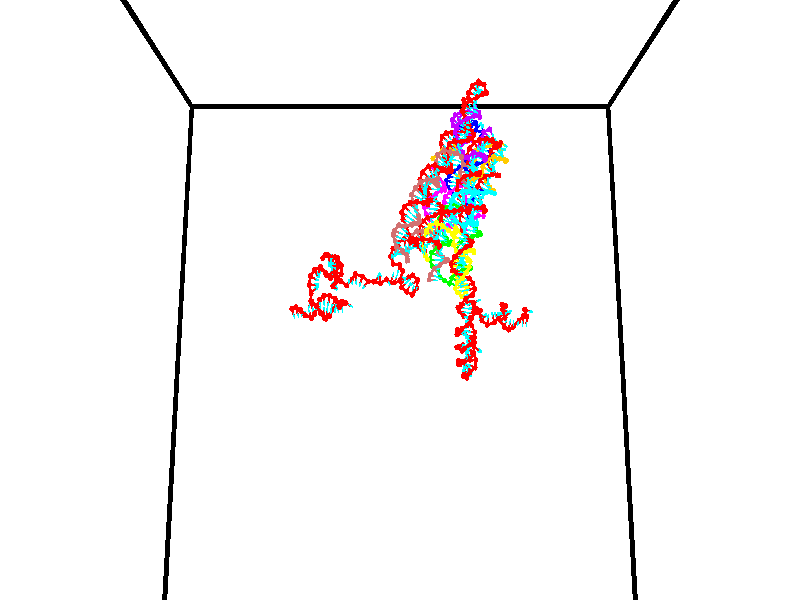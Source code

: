 // switches for output
#declare DRAW_BASES = 1; // possible values are 0, 1; only relevant for DNA ribbons
#declare DRAW_BASES_TYPE = 3; // possible values are 1, 2, 3; only relevant for DNA ribbons
#declare DRAW_FOG = 0; // set to 1 to enable fog

#include "colors.inc"

#include "transforms.inc"
background { rgb <1, 1, 1>}

#default {
   normal{
       ripples 0.25
       frequency 0.20
       turbulence 0.2
       lambda 5
   }
	finish {
		phong 0.1
		phong_size 40.
	}
}

// original window dimensions: 1024x640


// camera settings

camera {
	sky <0, 0.179814, -0.983701>
	up <0, 0.179814, -0.983701>
	right 1.6 * <1, 0, 0>
	location <35, 94.9851, 44.8844>
	look_at <35, 29.7336, 32.9568>
	direction <0, -65.2515, -11.9276>
	angle 67.0682
}


# declare cpy_camera_pos = <35, 94.9851, 44.8844>;
# if (DRAW_FOG = 1)
fog {
	fog_type 2
	up vnormalize(cpy_camera_pos)
	color rgbt<1,1,1,0.3>
	distance 1e-5
	fog_alt 3e-3
	fog_offset 56
}
# end


// LIGHTS

# declare lum = 6;
global_settings {
	ambient_light rgb lum * <0.05, 0.05, 0.05>
	max_trace_level 15
}# declare cpy_direct_light_amount = 0.25;
light_source
{	1000 * <-1, -1.16352, -0.803886>,
	rgb lum * cpy_direct_light_amount
	parallel
}

light_source
{	1000 * <1, 1.16352, 0.803886>,
	rgb lum * cpy_direct_light_amount
	parallel
}

// strand 0

// nucleotide -1

// particle -1
sphere {
	<24.101301, 35.038929, 34.673656> 0.250000
	pigment { color rgbt <1,0,0,0> }
	no_shadow
}
cylinder {
	<24.246758, 35.124146, 35.036396>,  <24.334030, 35.175274, 35.254040>, 0.100000
	pigment { color rgbt <1,0,0,0> }
	no_shadow
}
cylinder {
	<24.246758, 35.124146, 35.036396>,  <24.101301, 35.038929, 34.673656>, 0.100000
	pigment { color rgbt <1,0,0,0> }
	no_shadow
}

// particle -1
sphere {
	<24.246758, 35.124146, 35.036396> 0.100000
	pigment { color rgbt <1,0,0,0> }
	no_shadow
}
sphere {
	0, 1
	scale<0.080000,0.200000,0.300000>
	matrix <0.928992, -0.010989, -0.369936,
		-0.068845, 0.976982, -0.201907,
		0.363639, 0.213038, 0.906852,
		24.355850, 35.188057, 35.308453>
	pigment { color rgbt <0,1,1,0> }
	no_shadow
}
cylinder {
	<24.575102, 35.509239, 34.619049>,  <24.101301, 35.038929, 34.673656>, 0.130000
	pigment { color rgbt <1,0,0,0> }
	no_shadow
}

// nucleotide -1

// particle -1
sphere {
	<24.575102, 35.509239, 34.619049> 0.250000
	pigment { color rgbt <1,0,0,0> }
	no_shadow
}
cylinder {
	<24.681845, 35.336716, 34.963783>,  <24.745890, 35.233200, 35.170624>, 0.100000
	pigment { color rgbt <1,0,0,0> }
	no_shadow
}
cylinder {
	<24.681845, 35.336716, 34.963783>,  <24.575102, 35.509239, 34.619049>, 0.100000
	pigment { color rgbt <1,0,0,0> }
	no_shadow
}

// particle -1
sphere {
	<24.681845, 35.336716, 34.963783> 0.100000
	pigment { color rgbt <1,0,0,0> }
	no_shadow
}
sphere {
	0, 1
	scale<0.080000,0.200000,0.300000>
	matrix <0.961751, 0.061820, -0.266857,
		0.061820, 0.900083, 0.431310,
		0.266857, -0.431310, 0.861835,
		24.761902, 35.207321, 35.222332>
	pigment { color rgbt <0,1,1,0> }
	no_shadow
}
cylinder {
	<25.110067, 35.938583, 34.902187>,  <24.575102, 35.509239, 34.619049>, 0.130000
	pigment { color rgbt <1,0,0,0> }
	no_shadow
}

// nucleotide -1

// particle -1
sphere {
	<25.110067, 35.938583, 34.902187> 0.250000
	pigment { color rgbt <1,0,0,0> }
	no_shadow
}
cylinder {
	<25.130234, 35.574406, 35.066410>,  <25.142334, 35.355900, 35.164944>, 0.100000
	pigment { color rgbt <1,0,0,0> }
	no_shadow
}
cylinder {
	<25.130234, 35.574406, 35.066410>,  <25.110067, 35.938583, 34.902187>, 0.100000
	pigment { color rgbt <1,0,0,0> }
	no_shadow
}

// particle -1
sphere {
	<25.130234, 35.574406, 35.066410> 0.100000
	pigment { color rgbt <1,0,0,0> }
	no_shadow
}
sphere {
	0, 1
	scale<0.080000,0.200000,0.300000>
	matrix <0.989436, -0.010413, -0.144594,
		0.135919, 0.413509, 0.900298,
		0.050416, -0.910441, 0.410556,
		25.145359, 35.301273, 35.189575>
	pigment { color rgbt <0,1,1,0> }
	no_shadow
}
cylinder {
	<25.613144, 36.078945, 35.390163>,  <25.110067, 35.938583, 34.902187>, 0.130000
	pigment { color rgbt <1,0,0,0> }
	no_shadow
}

// nucleotide -1

// particle -1
sphere {
	<25.613144, 36.078945, 35.390163> 0.250000
	pigment { color rgbt <1,0,0,0> }
	no_shadow
}
cylinder {
	<25.567501, 35.716503, 35.227215>,  <25.540115, 35.499039, 35.129444>, 0.100000
	pigment { color rgbt <1,0,0,0> }
	no_shadow
}
cylinder {
	<25.567501, 35.716503, 35.227215>,  <25.613144, 36.078945, 35.390163>, 0.100000
	pigment { color rgbt <1,0,0,0> }
	no_shadow
}

// particle -1
sphere {
	<25.567501, 35.716503, 35.227215> 0.100000
	pigment { color rgbt <1,0,0,0> }
	no_shadow
}
sphere {
	0, 1
	scale<0.080000,0.200000,0.300000>
	matrix <0.898400, 0.080930, -0.431658,
		0.424096, -0.415239, 0.804810,
		-0.114108, -0.906105, -0.407373,
		25.533268, 35.444672, 35.105003>
	pigment { color rgbt <0,1,1,0> }
	no_shadow
}
cylinder {
	<26.173508, 35.586338, 35.536198>,  <25.613144, 36.078945, 35.390163>, 0.130000
	pigment { color rgbt <1,0,0,0> }
	no_shadow
}

// nucleotide -1

// particle -1
sphere {
	<26.173508, 35.586338, 35.536198> 0.250000
	pigment { color rgbt <1,0,0,0> }
	no_shadow
}
cylinder {
	<26.016701, 35.496967, 35.179234>,  <25.922617, 35.443344, 34.965054>, 0.100000
	pigment { color rgbt <1,0,0,0> }
	no_shadow
}
cylinder {
	<26.016701, 35.496967, 35.179234>,  <26.173508, 35.586338, 35.536198>, 0.100000
	pigment { color rgbt <1,0,0,0> }
	no_shadow
}

// particle -1
sphere {
	<26.016701, 35.496967, 35.179234> 0.100000
	pigment { color rgbt <1,0,0,0> }
	no_shadow
}
sphere {
	0, 1
	scale<0.080000,0.200000,0.300000>
	matrix <0.912293, 0.030552, -0.408396,
		0.118512, -0.974241, 0.191856,
		-0.392015, -0.223429, -0.892414,
		25.899096, 35.429939, 34.911510>
	pigment { color rgbt <0,1,1,0> }
	no_shadow
}
cylinder {
	<26.378717, 34.907898, 35.085491>,  <26.173508, 35.586338, 35.536198>, 0.130000
	pigment { color rgbt <1,0,0,0> }
	no_shadow
}

// nucleotide -1

// particle -1
sphere {
	<26.378717, 34.907898, 35.085491> 0.250000
	pigment { color rgbt <1,0,0,0> }
	no_shadow
}
cylinder {
	<26.310186, 35.227215, 34.854538>,  <26.269068, 35.418804, 34.715965>, 0.100000
	pigment { color rgbt <1,0,0,0> }
	no_shadow
}
cylinder {
	<26.310186, 35.227215, 34.854538>,  <26.378717, 34.907898, 35.085491>, 0.100000
	pigment { color rgbt <1,0,0,0> }
	no_shadow
}

// particle -1
sphere {
	<26.310186, 35.227215, 34.854538> 0.100000
	pigment { color rgbt <1,0,0,0> }
	no_shadow
}
sphere {
	0, 1
	scale<0.080000,0.200000,0.300000>
	matrix <0.981120, 0.084874, -0.173785,
		-0.089726, -0.596260, -0.797762,
		-0.171330, 0.798292, -0.577387,
		26.258787, 35.466702, 34.681320>
	pigment { color rgbt <0,1,1,0> }
	no_shadow
}
cylinder {
	<26.609337, 34.804371, 34.463203>,  <26.378717, 34.907898, 35.085491>, 0.130000
	pigment { color rgbt <1,0,0,0> }
	no_shadow
}

// nucleotide -1

// particle -1
sphere {
	<26.609337, 34.804371, 34.463203> 0.250000
	pigment { color rgbt <1,0,0,0> }
	no_shadow
}
cylinder {
	<26.617868, 35.201359, 34.511463>,  <26.622988, 35.439552, 34.540417>, 0.100000
	pigment { color rgbt <1,0,0,0> }
	no_shadow
}
cylinder {
	<26.617868, 35.201359, 34.511463>,  <26.609337, 34.804371, 34.463203>, 0.100000
	pigment { color rgbt <1,0,0,0> }
	no_shadow
}

// particle -1
sphere {
	<26.617868, 35.201359, 34.511463> 0.100000
	pigment { color rgbt <1,0,0,0> }
	no_shadow
}
sphere {
	0, 1
	scale<0.080000,0.200000,0.300000>
	matrix <0.944120, 0.019706, -0.329012,
		-0.328910, 0.120922, -0.936587,
		0.021328, 0.992466, 0.120646,
		26.624268, 35.499100, 34.547657>
	pigment { color rgbt <0,1,1,0> }
	no_shadow
}
cylinder {
	<26.883099, 35.089886, 33.908623>,  <26.609337, 34.804371, 34.463203>, 0.130000
	pigment { color rgbt <1,0,0,0> }
	no_shadow
}

// nucleotide -1

// particle -1
sphere {
	<26.883099, 35.089886, 33.908623> 0.250000
	pigment { color rgbt <1,0,0,0> }
	no_shadow
}
cylinder {
	<26.963161, 35.376698, 34.175701>,  <27.011198, 35.548782, 34.335949>, 0.100000
	pigment { color rgbt <1,0,0,0> }
	no_shadow
}
cylinder {
	<26.963161, 35.376698, 34.175701>,  <26.883099, 35.089886, 33.908623>, 0.100000
	pigment { color rgbt <1,0,0,0> }
	no_shadow
}

// particle -1
sphere {
	<26.963161, 35.376698, 34.175701> 0.100000
	pigment { color rgbt <1,0,0,0> }
	no_shadow
}
sphere {
	0, 1
	scale<0.080000,0.200000,0.300000>
	matrix <0.979643, -0.135761, -0.147877,
		-0.015385, 0.683699, -0.729602,
		0.200155, 0.717025, 0.667692,
		27.023209, 35.591805, 34.376007>
	pigment { color rgbt <0,1,1,0> }
	no_shadow
}
cylinder {
	<27.366959, 35.443192, 33.636303>,  <26.883099, 35.089886, 33.908623>, 0.130000
	pigment { color rgbt <1,0,0,0> }
	no_shadow
}

// nucleotide -1

// particle -1
sphere {
	<27.366959, 35.443192, 33.636303> 0.250000
	pigment { color rgbt <1,0,0,0> }
	no_shadow
}
cylinder {
	<27.397945, 35.543846, 34.022190>,  <27.416538, 35.604240, 34.253723>, 0.100000
	pigment { color rgbt <1,0,0,0> }
	no_shadow
}
cylinder {
	<27.397945, 35.543846, 34.022190>,  <27.366959, 35.443192, 33.636303>, 0.100000
	pigment { color rgbt <1,0,0,0> }
	no_shadow
}

// particle -1
sphere {
	<27.397945, 35.543846, 34.022190> 0.100000
	pigment { color rgbt <1,0,0,0> }
	no_shadow
}
sphere {
	0, 1
	scale<0.080000,0.200000,0.300000>
	matrix <0.991686, -0.119177, -0.048546,
		0.102756, 0.960455, -0.258780,
		0.077467, 0.251640, 0.964716,
		27.421185, 35.619339, 34.311604>
	pigment { color rgbt <0,1,1,0> }
	no_shadow
}
cylinder {
	<27.979206, 35.881859, 33.712982>,  <27.366959, 35.443192, 33.636303>, 0.130000
	pigment { color rgbt <1,0,0,0> }
	no_shadow
}

// nucleotide -1

// particle -1
sphere {
	<27.979206, 35.881859, 33.712982> 0.250000
	pigment { color rgbt <1,0,0,0> }
	no_shadow
}
cylinder {
	<27.898661, 35.721184, 34.070328>,  <27.850332, 35.624779, 34.284737>, 0.100000
	pigment { color rgbt <1,0,0,0> }
	no_shadow
}
cylinder {
	<27.898661, 35.721184, 34.070328>,  <27.979206, 35.881859, 33.712982>, 0.100000
	pigment { color rgbt <1,0,0,0> }
	no_shadow
}

// particle -1
sphere {
	<27.898661, 35.721184, 34.070328> 0.100000
	pigment { color rgbt <1,0,0,0> }
	no_shadow
}
sphere {
	0, 1
	scale<0.080000,0.200000,0.300000>
	matrix <0.954042, -0.287080, 0.085961,
		0.221937, 0.869615, 0.441037,
		-0.201366, -0.401690, 0.893363,
		27.838251, 35.600677, 34.338337>
	pigment { color rgbt <0,1,1,0> }
	no_shadow
}
cylinder {
	<28.568213, 35.926395, 34.013615>,  <27.979206, 35.881859, 33.712982>, 0.130000
	pigment { color rgbt <1,0,0,0> }
	no_shadow
}

// nucleotide -1

// particle -1
sphere {
	<28.568213, 35.926395, 34.013615> 0.250000
	pigment { color rgbt <1,0,0,0> }
	no_shadow
}
cylinder {
	<28.374458, 35.691669, 34.273159>,  <28.258205, 35.550835, 34.428886>, 0.100000
	pigment { color rgbt <1,0,0,0> }
	no_shadow
}
cylinder {
	<28.374458, 35.691669, 34.273159>,  <28.568213, 35.926395, 34.013615>, 0.100000
	pigment { color rgbt <1,0,0,0> }
	no_shadow
}

// particle -1
sphere {
	<28.374458, 35.691669, 34.273159> 0.100000
	pigment { color rgbt <1,0,0,0> }
	no_shadow
}
sphere {
	0, 1
	scale<0.080000,0.200000,0.300000>
	matrix <0.851640, -0.486006, 0.196233,
		0.200198, 0.647648, 0.735168,
		-0.484386, -0.586813, 0.648861,
		28.229143, 35.515625, 34.467815>
	pigment { color rgbt <0,1,1,0> }
	no_shadow
}
cylinder {
	<29.014225, 35.900360, 34.690704>,  <28.568213, 35.926395, 34.013615>, 0.130000
	pigment { color rgbt <1,0,0,0> }
	no_shadow
}

// nucleotide -1

// particle -1
sphere {
	<29.014225, 35.900360, 34.690704> 0.250000
	pigment { color rgbt <1,0,0,0> }
	no_shadow
}
cylinder {
	<28.786293, 35.585827, 34.595230>,  <28.649534, 35.397106, 34.537945>, 0.100000
	pigment { color rgbt <1,0,0,0> }
	no_shadow
}
cylinder {
	<28.786293, 35.585827, 34.595230>,  <29.014225, 35.900360, 34.690704>, 0.100000
	pigment { color rgbt <1,0,0,0> }
	no_shadow
}

// particle -1
sphere {
	<28.786293, 35.585827, 34.595230> 0.100000
	pigment { color rgbt <1,0,0,0> }
	no_shadow
}
sphere {
	0, 1
	scale<0.080000,0.200000,0.300000>
	matrix <0.788291, -0.605107, 0.111548,
		-0.232147, -0.124593, 0.964668,
		-0.569829, -0.786334, -0.238689,
		28.615345, 35.349926, 34.523624>
	pigment { color rgbt <0,1,1,0> }
	no_shadow
}
cylinder {
	<29.593521, 35.634396, 34.281731>,  <29.014225, 35.900360, 34.690704>, 0.130000
	pigment { color rgbt <1,0,0,0> }
	no_shadow
}

// nucleotide -1

// particle -1
sphere {
	<29.593521, 35.634396, 34.281731> 0.250000
	pigment { color rgbt <1,0,0,0> }
	no_shadow
}
cylinder {
	<29.891470, 35.827583, 34.465866>,  <30.070238, 35.943497, 34.576347>, 0.100000
	pigment { color rgbt <1,0,0,0> }
	no_shadow
}
cylinder {
	<29.891470, 35.827583, 34.465866>,  <29.593521, 35.634396, 34.281731>, 0.100000
	pigment { color rgbt <1,0,0,0> }
	no_shadow
}

// particle -1
sphere {
	<29.891470, 35.827583, 34.465866> 0.100000
	pigment { color rgbt <1,0,0,0> }
	no_shadow
}
sphere {
	0, 1
	scale<0.080000,0.200000,0.300000>
	matrix <0.444007, 0.156183, -0.882306,
		-0.498021, 0.861597, -0.098104,
		0.744871, 0.482966, 0.460338,
		30.114931, 35.972473, 34.603966>
	pigment { color rgbt <0,1,1,0> }
	no_shadow
}
cylinder {
	<29.123882, 35.098644, 34.065479>,  <29.593521, 35.634396, 34.281731>, 0.130000
	pigment { color rgbt <1,0,0,0> }
	no_shadow
}

// nucleotide -1

// particle -1
sphere {
	<29.123882, 35.098644, 34.065479> 0.250000
	pigment { color rgbt <1,0,0,0> }
	no_shadow
}
cylinder {
	<29.147854, 34.958099, 34.439209>,  <29.162237, 34.873772, 34.663445>, 0.100000
	pigment { color rgbt <1,0,0,0> }
	no_shadow
}
cylinder {
	<29.147854, 34.958099, 34.439209>,  <29.123882, 35.098644, 34.065479>, 0.100000
	pigment { color rgbt <1,0,0,0> }
	no_shadow
}

// particle -1
sphere {
	<29.147854, 34.958099, 34.439209> 0.100000
	pigment { color rgbt <1,0,0,0> }
	no_shadow
}
sphere {
	0, 1
	scale<0.080000,0.200000,0.300000>
	matrix <-0.990455, 0.095461, 0.099426,
		-0.124125, -0.931361, -0.342285,
		0.059927, -0.351359, 0.934321,
		29.165833, 34.852692, 34.719505>
	pigment { color rgbt <0,1,1,0> }
	no_shadow
}
cylinder {
	<28.650305, 34.596836, 34.100620>,  <29.123882, 35.098644, 34.065479>, 0.130000
	pigment { color rgbt <1,0,0,0> }
	no_shadow
}

// nucleotide -1

// particle -1
sphere {
	<28.650305, 34.596836, 34.100620> 0.250000
	pigment { color rgbt <1,0,0,0> }
	no_shadow
}
cylinder {
	<28.725010, 34.778664, 34.448982>,  <28.769833, 34.887760, 34.658001>, 0.100000
	pigment { color rgbt <1,0,0,0> }
	no_shadow
}
cylinder {
	<28.725010, 34.778664, 34.448982>,  <28.650305, 34.596836, 34.100620>, 0.100000
	pigment { color rgbt <1,0,0,0> }
	no_shadow
}

// particle -1
sphere {
	<28.725010, 34.778664, 34.448982> 0.100000
	pigment { color rgbt <1,0,0,0> }
	no_shadow
}
sphere {
	0, 1
	scale<0.080000,0.200000,0.300000>
	matrix <-0.922376, 0.386273, -0.003814,
		-0.338143, -0.802594, 0.491429,
		0.186765, 0.454572, 0.870909,
		28.781040, 34.915035, 34.710255>
	pigment { color rgbt <0,1,1,0> }
	no_shadow
}
cylinder {
	<28.133728, 34.326694, 34.570297>,  <28.650305, 34.596836, 34.100620>, 0.130000
	pigment { color rgbt <1,0,0,0> }
	no_shadow
}

// nucleotide -1

// particle -1
sphere {
	<28.133728, 34.326694, 34.570297> 0.250000
	pigment { color rgbt <1,0,0,0> }
	no_shadow
}
cylinder {
	<28.296774, 34.662449, 34.714119>,  <28.394602, 34.863903, 34.800411>, 0.100000
	pigment { color rgbt <1,0,0,0> }
	no_shadow
}
cylinder {
	<28.296774, 34.662449, 34.714119>,  <28.133728, 34.326694, 34.570297>, 0.100000
	pigment { color rgbt <1,0,0,0> }
	no_shadow
}

// particle -1
sphere {
	<28.296774, 34.662449, 34.714119> 0.100000
	pigment { color rgbt <1,0,0,0> }
	no_shadow
}
sphere {
	0, 1
	scale<0.080000,0.200000,0.300000>
	matrix <-0.909827, 0.406900, 0.081524,
		-0.077871, -0.360359, 0.929558,
		0.407615, 0.839388, 0.359550,
		28.419058, 34.914265, 34.821983>
	pigment { color rgbt <0,1,1,0> }
	no_shadow
}
cylinder {
	<27.838331, 34.558598, 35.234798>,  <28.133728, 34.326694, 34.570297>, 0.130000
	pigment { color rgbt <1,0,0,0> }
	no_shadow
}

// nucleotide -1

// particle -1
sphere {
	<27.838331, 34.558598, 35.234798> 0.250000
	pigment { color rgbt <1,0,0,0> }
	no_shadow
}
cylinder {
	<27.967588, 34.872189, 35.022774>,  <28.045143, 35.060341, 34.895561>, 0.100000
	pigment { color rgbt <1,0,0,0> }
	no_shadow
}
cylinder {
	<27.967588, 34.872189, 35.022774>,  <27.838331, 34.558598, 35.234798>, 0.100000
	pigment { color rgbt <1,0,0,0> }
	no_shadow
}

// particle -1
sphere {
	<27.967588, 34.872189, 35.022774> 0.100000
	pigment { color rgbt <1,0,0,0> }
	no_shadow
}
sphere {
	0, 1
	scale<0.080000,0.200000,0.300000>
	matrix <-0.857212, 0.479794, 0.187045,
		0.400958, 0.393930, 0.827074,
		0.323142, 0.783975, -0.530059,
		28.064531, 35.107380, 34.863754>
	pigment { color rgbt <0,1,1,0> }
	no_shadow
}
cylinder {
	<27.585209, 35.169666, 35.529495>,  <27.838331, 34.558598, 35.234798>, 0.130000
	pigment { color rgbt <1,0,0,0> }
	no_shadow
}

// nucleotide -1

// particle -1
sphere {
	<27.585209, 35.169666, 35.529495> 0.250000
	pigment { color rgbt <1,0,0,0> }
	no_shadow
}
cylinder {
	<27.657669, 35.300888, 35.158646>,  <27.701145, 35.379623, 34.936134>, 0.100000
	pigment { color rgbt <1,0,0,0> }
	no_shadow
}
cylinder {
	<27.657669, 35.300888, 35.158646>,  <27.585209, 35.169666, 35.529495>, 0.100000
	pigment { color rgbt <1,0,0,0> }
	no_shadow
}

// particle -1
sphere {
	<27.657669, 35.300888, 35.158646> 0.100000
	pigment { color rgbt <1,0,0,0> }
	no_shadow
}
sphere {
	0, 1
	scale<0.080000,0.200000,0.300000>
	matrix <-0.867411, 0.497550, 0.006571,
		0.463447, 0.803009, 0.374691,
		0.181151, 0.328057, -0.927126,
		27.712015, 35.399303, 34.880508>
	pigment { color rgbt <0,1,1,0> }
	no_shadow
}
cylinder {
	<27.507807, 35.898277, 35.584946>,  <27.585209, 35.169666, 35.529495>, 0.130000
	pigment { color rgbt <1,0,0,0> }
	no_shadow
}

// nucleotide -1

// particle -1
sphere {
	<27.507807, 35.898277, 35.584946> 0.250000
	pigment { color rgbt <1,0,0,0> }
	no_shadow
}
cylinder {
	<27.471813, 35.810318, 35.196400>,  <27.450216, 35.757542, 34.963272>, 0.100000
	pigment { color rgbt <1,0,0,0> }
	no_shadow
}
cylinder {
	<27.471813, 35.810318, 35.196400>,  <27.507807, 35.898277, 35.584946>, 0.100000
	pigment { color rgbt <1,0,0,0> }
	no_shadow
}

// particle -1
sphere {
	<27.471813, 35.810318, 35.196400> 0.100000
	pigment { color rgbt <1,0,0,0> }
	no_shadow
}
sphere {
	0, 1
	scale<0.080000,0.200000,0.300000>
	matrix <-0.844752, 0.533466, -0.042511,
		0.527537, 0.816737, -0.233764,
		-0.089985, -0.219899, -0.971363,
		27.444817, 35.744347, 34.904991>
	pigment { color rgbt <0,1,1,0> }
	no_shadow
}
cylinder {
	<27.222004, 36.448582, 35.300289>,  <27.507807, 35.898277, 35.584946>, 0.130000
	pigment { color rgbt <1,0,0,0> }
	no_shadow
}

// nucleotide -1

// particle -1
sphere {
	<27.222004, 36.448582, 35.300289> 0.250000
	pigment { color rgbt <1,0,0,0> }
	no_shadow
}
cylinder {
	<27.148205, 36.172607, 35.020302>,  <27.103926, 36.007023, 34.852310>, 0.100000
	pigment { color rgbt <1,0,0,0> }
	no_shadow
}
cylinder {
	<27.148205, 36.172607, 35.020302>,  <27.222004, 36.448582, 35.300289>, 0.100000
	pigment { color rgbt <1,0,0,0> }
	no_shadow
}

// particle -1
sphere {
	<27.148205, 36.172607, 35.020302> 0.100000
	pigment { color rgbt <1,0,0,0> }
	no_shadow
}
sphere {
	0, 1
	scale<0.080000,0.200000,0.300000>
	matrix <-0.922880, 0.366550, -0.118041,
		0.338014, 0.624208, -0.704352,
		-0.184498, -0.689932, -0.699968,
		27.092855, 35.965630, 34.810310>
	pigment { color rgbt <0,1,1,0> }
	no_shadow
}
cylinder {
	<26.775087, 36.781540, 34.713043>,  <27.222004, 36.448582, 35.300289>, 0.130000
	pigment { color rgbt <1,0,0,0> }
	no_shadow
}

// nucleotide -1

// particle -1
sphere {
	<26.775087, 36.781540, 34.713043> 0.250000
	pigment { color rgbt <1,0,0,0> }
	no_shadow
}
cylinder {
	<26.738094, 36.386307, 34.762264>,  <26.715899, 36.149166, 34.791798>, 0.100000
	pigment { color rgbt <1,0,0,0> }
	no_shadow
}
cylinder {
	<26.738094, 36.386307, 34.762264>,  <26.775087, 36.781540, 34.713043>, 0.100000
	pigment { color rgbt <1,0,0,0> }
	no_shadow
}

// particle -1
sphere {
	<26.738094, 36.386307, 34.762264> 0.100000
	pigment { color rgbt <1,0,0,0> }
	no_shadow
}
sphere {
	0, 1
	scale<0.080000,0.200000,0.300000>
	matrix <-0.990844, 0.079118, -0.109405,
		0.098365, -0.132046, -0.986351,
		-0.092485, -0.988081, 0.123055,
		26.710348, 36.089882, 34.799179>
	pigment { color rgbt <0,1,1,0> }
	no_shadow
}
cylinder {
	<26.295322, 36.481598, 34.311913>,  <26.775087, 36.781540, 34.713043>, 0.130000
	pigment { color rgbt <1,0,0,0> }
	no_shadow
}

// nucleotide -1

// particle -1
sphere {
	<26.295322, 36.481598, 34.311913> 0.250000
	pigment { color rgbt <1,0,0,0> }
	no_shadow
}
cylinder {
	<26.312002, 36.221905, 34.615692>,  <26.322010, 36.066090, 34.797958>, 0.100000
	pigment { color rgbt <1,0,0,0> }
	no_shadow
}
cylinder {
	<26.312002, 36.221905, 34.615692>,  <26.295322, 36.481598, 34.311913>, 0.100000
	pigment { color rgbt <1,0,0,0> }
	no_shadow
}

// particle -1
sphere {
	<26.312002, 36.221905, 34.615692> 0.100000
	pigment { color rgbt <1,0,0,0> }
	no_shadow
}
sphere {
	0, 1
	scale<0.080000,0.200000,0.300000>
	matrix <-0.998530, -0.053413, 0.009167,
		0.034613, -0.758712, -0.650506,
		0.041701, -0.649233, 0.759445,
		26.324512, 36.027134, 34.843525>
	pigment { color rgbt <0,1,1,0> }
	no_shadow
}
cylinder {
	<26.106245, 35.706635, 34.129745>,  <26.295322, 36.481598, 34.311913>, 0.130000
	pigment { color rgbt <1,0,0,0> }
	no_shadow
}

// nucleotide -1

// particle -1
sphere {
	<26.106245, 35.706635, 34.129745> 0.250000
	pigment { color rgbt <1,0,0,0> }
	no_shadow
}
cylinder {
	<26.023045, 35.893909, 34.473267>,  <25.973124, 36.006275, 34.679379>, 0.100000
	pigment { color rgbt <1,0,0,0> }
	no_shadow
}
cylinder {
	<26.023045, 35.893909, 34.473267>,  <26.106245, 35.706635, 34.129745>, 0.100000
	pigment { color rgbt <1,0,0,0> }
	no_shadow
}

// particle -1
sphere {
	<26.023045, 35.893909, 34.473267> 0.100000
	pigment { color rgbt <1,0,0,0> }
	no_shadow
}
sphere {
	0, 1
	scale<0.080000,0.200000,0.300000>
	matrix <-0.964532, 0.047710, -0.259619,
		-0.162523, -0.882343, 0.441654,
		-0.208002, 0.468183, 0.858801,
		25.960644, 36.034363, 34.730907>
	pigment { color rgbt <0,1,1,0> }
	no_shadow
}
cylinder {
	<26.073847, 35.526501, 33.448490>,  <26.106245, 35.706635, 34.129745>, 0.130000
	pigment { color rgbt <1,0,0,0> }
	no_shadow
}

// nucleotide -1

// particle -1
sphere {
	<26.073847, 35.526501, 33.448490> 0.250000
	pigment { color rgbt <1,0,0,0> }
	no_shadow
}
cylinder {
	<26.380535, 35.601616, 33.202930>,  <26.564548, 35.646687, 33.055595>, 0.100000
	pigment { color rgbt <1,0,0,0> }
	no_shadow
}
cylinder {
	<26.380535, 35.601616, 33.202930>,  <26.073847, 35.526501, 33.448490>, 0.100000
	pigment { color rgbt <1,0,0,0> }
	no_shadow
}

// particle -1
sphere {
	<26.380535, 35.601616, 33.202930> 0.100000
	pigment { color rgbt <1,0,0,0> }
	no_shadow
}
sphere {
	0, 1
	scale<0.080000,0.200000,0.300000>
	matrix <-0.318007, -0.719595, -0.617296,
		-0.557680, 0.668519, -0.492012,
		0.766723, 0.187790, -0.613898,
		26.610552, 35.657951, 33.018761>
	pigment { color rgbt <0,1,1,0> }
	no_shadow
}
cylinder {
	<25.888714, 35.501682, 32.709461>,  <26.073847, 35.526501, 33.448490>, 0.130000
	pigment { color rgbt <1,0,0,0> }
	no_shadow
}

// nucleotide -1

// particle -1
sphere {
	<25.888714, 35.501682, 32.709461> 0.250000
	pigment { color rgbt <1,0,0,0> }
	no_shadow
}
cylinder {
	<26.280962, 35.424850, 32.694050>,  <26.516312, 35.378750, 32.684803>, 0.100000
	pigment { color rgbt <1,0,0,0> }
	no_shadow
}
cylinder {
	<26.280962, 35.424850, 32.694050>,  <25.888714, 35.501682, 32.709461>, 0.100000
	pigment { color rgbt <1,0,0,0> }
	no_shadow
}

// particle -1
sphere {
	<26.280962, 35.424850, 32.694050> 0.100000
	pigment { color rgbt <1,0,0,0> }
	no_shadow
}
sphere {
	0, 1
	scale<0.080000,0.200000,0.300000>
	matrix <-0.142850, -0.566509, -0.811579,
		0.134064, 0.801356, -0.582971,
		0.980623, -0.192080, -0.038525,
		26.575150, 35.367226, 32.682491>
	pigment { color rgbt <0,1,1,0> }
	no_shadow
}
cylinder {
	<25.961502, 35.665337, 32.003468>,  <25.888714, 35.501682, 32.709461>, 0.130000
	pigment { color rgbt <1,0,0,0> }
	no_shadow
}

// nucleotide -1

// particle -1
sphere {
	<25.961502, 35.665337, 32.003468> 0.250000
	pigment { color rgbt <1,0,0,0> }
	no_shadow
}
cylinder {
	<26.289629, 35.474361, 32.129410>,  <26.486506, 35.359776, 32.204975>, 0.100000
	pigment { color rgbt <1,0,0,0> }
	no_shadow
}
cylinder {
	<26.289629, 35.474361, 32.129410>,  <25.961502, 35.665337, 32.003468>, 0.100000
	pigment { color rgbt <1,0,0,0> }
	no_shadow
}

// particle -1
sphere {
	<26.289629, 35.474361, 32.129410> 0.100000
	pigment { color rgbt <1,0,0,0> }
	no_shadow
}
sphere {
	0, 1
	scale<0.080000,0.200000,0.300000>
	matrix <0.146753, -0.356372, -0.922747,
		0.552758, 0.803152, -0.222273,
		0.820319, -0.477437, 0.314852,
		26.535725, 35.331131, 32.223866>
	pigment { color rgbt <0,1,1,0> }
	no_shadow
}
cylinder {
	<26.394840, 35.711632, 31.471279>,  <25.961502, 35.665337, 32.003468>, 0.130000
	pigment { color rgbt <1,0,0,0> }
	no_shadow
}

// nucleotide -1

// particle -1
sphere {
	<26.394840, 35.711632, 31.471279> 0.250000
	pigment { color rgbt <1,0,0,0> }
	no_shadow
}
cylinder {
	<26.538214, 35.409122, 31.690216>,  <26.624237, 35.227619, 31.821577>, 0.100000
	pigment { color rgbt <1,0,0,0> }
	no_shadow
}
cylinder {
	<26.538214, 35.409122, 31.690216>,  <26.394840, 35.711632, 31.471279>, 0.100000
	pigment { color rgbt <1,0,0,0> }
	no_shadow
}

// particle -1
sphere {
	<26.538214, 35.409122, 31.690216> 0.100000
	pigment { color rgbt <1,0,0,0> }
	no_shadow
}
sphere {
	0, 1
	scale<0.080000,0.200000,0.300000>
	matrix <0.128736, -0.540655, -0.831336,
		0.924636, 0.368441, -0.096430,
		0.358434, -0.756269, 0.547341,
		26.645744, 35.182243, 31.854418>
	pigment { color rgbt <0,1,1,0> }
	no_shadow
}
cylinder {
	<26.966845, 35.384949, 31.154865>,  <26.394840, 35.711632, 31.471279>, 0.130000
	pigment { color rgbt <1,0,0,0> }
	no_shadow
}

// nucleotide -1

// particle -1
sphere {
	<26.966845, 35.384949, 31.154865> 0.250000
	pigment { color rgbt <1,0,0,0> }
	no_shadow
}
cylinder {
	<26.826115, 35.090546, 31.386213>,  <26.741676, 34.913902, 31.525023>, 0.100000
	pigment { color rgbt <1,0,0,0> }
	no_shadow
}
cylinder {
	<26.826115, 35.090546, 31.386213>,  <26.966845, 35.384949, 31.154865>, 0.100000
	pigment { color rgbt <1,0,0,0> }
	no_shadow
}

// particle -1
sphere {
	<26.826115, 35.090546, 31.386213> 0.100000
	pigment { color rgbt <1,0,0,0> }
	no_shadow
}
sphere {
	0, 1
	scale<0.080000,0.200000,0.300000>
	matrix <0.150998, -0.654404, -0.740915,
		0.923807, -0.173340, 0.341371,
		-0.351825, -0.736009, 0.578369,
		26.720568, 34.869743, 31.559725>
	pigment { color rgbt <0,1,1,0> }
	no_shadow
}
cylinder {
	<27.416388, 34.836502, 31.516258>,  <26.966845, 35.384949, 31.154865>, 0.130000
	pigment { color rgbt <1,0,0,0> }
	no_shadow
}

// nucleotide -1

// particle -1
sphere {
	<27.416388, 34.836502, 31.516258> 0.250000
	pigment { color rgbt <1,0,0,0> }
	no_shadow
}
cylinder {
	<27.061794, 34.726421, 31.367441>,  <26.849039, 34.660374, 31.278151>, 0.100000
	pigment { color rgbt <1,0,0,0> }
	no_shadow
}
cylinder {
	<27.061794, 34.726421, 31.367441>,  <27.416388, 34.836502, 31.516258>, 0.100000
	pigment { color rgbt <1,0,0,0> }
	no_shadow
}

// particle -1
sphere {
	<27.061794, 34.726421, 31.367441> 0.100000
	pigment { color rgbt <1,0,0,0> }
	no_shadow
}
sphere {
	0, 1
	scale<0.080000,0.200000,0.300000>
	matrix <0.460220, -0.440119, -0.771034,
		0.048447, -0.854728, 0.516810,
		-0.886482, -0.275201, -0.372041,
		26.795849, 34.643860, 31.255829>
	pigment { color rgbt <0,1,1,0> }
	no_shadow
}
cylinder {
	<27.534592, 35.502888, 31.870674>,  <27.416388, 34.836502, 31.516258>, 0.130000
	pigment { color rgbt <1,0,0,0> }
	no_shadow
}

// nucleotide -1

// particle -1
sphere {
	<27.534592, 35.502888, 31.870674> 0.250000
	pigment { color rgbt <1,0,0,0> }
	no_shadow
}
cylinder {
	<27.922047, 35.476318, 31.774902>,  <28.154520, 35.460377, 31.717440>, 0.100000
	pigment { color rgbt <1,0,0,0> }
	no_shadow
}
cylinder {
	<27.922047, 35.476318, 31.774902>,  <27.534592, 35.502888, 31.870674>, 0.100000
	pigment { color rgbt <1,0,0,0> }
	no_shadow
}

// particle -1
sphere {
	<27.922047, 35.476318, 31.774902> 0.100000
	pigment { color rgbt <1,0,0,0> }
	no_shadow
}
sphere {
	0, 1
	scale<0.080000,0.200000,0.300000>
	matrix <-0.008893, 0.953727, -0.300543,
		0.248313, 0.293247, 0.923226,
		0.968639, -0.066419, -0.239431,
		28.212639, 35.456394, 31.703074>
	pigment { color rgbt <0,1,1,0> }
	no_shadow
}
cylinder {
	<28.040449, 35.980621, 32.238667>,  <27.534592, 35.502888, 31.870674>, 0.130000
	pigment { color rgbt <1,0,0,0> }
	no_shadow
}

// nucleotide -1

// particle -1
sphere {
	<28.040449, 35.980621, 32.238667> 0.250000
	pigment { color rgbt <1,0,0,0> }
	no_shadow
}
cylinder {
	<28.151014, 35.903797, 31.862007>,  <28.217354, 35.857704, 31.636011>, 0.100000
	pigment { color rgbt <1,0,0,0> }
	no_shadow
}
cylinder {
	<28.151014, 35.903797, 31.862007>,  <28.040449, 35.980621, 32.238667>, 0.100000
	pigment { color rgbt <1,0,0,0> }
	no_shadow
}

// particle -1
sphere {
	<28.151014, 35.903797, 31.862007> 0.100000
	pigment { color rgbt <1,0,0,0> }
	no_shadow
}
sphere {
	0, 1
	scale<0.080000,0.200000,0.300000>
	matrix <-0.055794, 0.974968, -0.215229,
		0.959418, 0.112030, 0.258777,
		0.276412, -0.192057, -0.941653,
		28.233938, 35.846180, 31.579512>
	pigment { color rgbt <0,1,1,0> }
	no_shadow
}
cylinder {
	<28.556639, 36.430054, 32.067368>,  <28.040449, 35.980621, 32.238667>, 0.130000
	pigment { color rgbt <1,0,0,0> }
	no_shadow
}

// nucleotide -1

// particle -1
sphere {
	<28.556639, 36.430054, 32.067368> 0.250000
	pigment { color rgbt <1,0,0,0> }
	no_shadow
}
cylinder {
	<28.430775, 36.317654, 31.704704>,  <28.355257, 36.250214, 31.487106>, 0.100000
	pigment { color rgbt <1,0,0,0> }
	no_shadow
}
cylinder {
	<28.430775, 36.317654, 31.704704>,  <28.556639, 36.430054, 32.067368>, 0.100000
	pigment { color rgbt <1,0,0,0> }
	no_shadow
}

// particle -1
sphere {
	<28.430775, 36.317654, 31.704704> 0.100000
	pigment { color rgbt <1,0,0,0> }
	no_shadow
}
sphere {
	0, 1
	scale<0.080000,0.200000,0.300000>
	matrix <-0.071835, 0.959488, -0.272439,
		0.946482, -0.020596, -0.322097,
		-0.314659, -0.280996, -0.906659,
		28.336376, 36.233356, 31.432707>
	pigment { color rgbt <0,1,1,0> }
	no_shadow
}
cylinder {
	<28.923000, 36.789482, 31.426682>,  <28.556639, 36.430054, 32.067368>, 0.130000
	pigment { color rgbt <1,0,0,0> }
	no_shadow
}

// nucleotide -1

// particle -1
sphere {
	<28.923000, 36.789482, 31.426682> 0.250000
	pigment { color rgbt <1,0,0,0> }
	no_shadow
}
cylinder {
	<28.541807, 36.676735, 31.382177>,  <28.313091, 36.609089, 31.355474>, 0.100000
	pigment { color rgbt <1,0,0,0> }
	no_shadow
}
cylinder {
	<28.541807, 36.676735, 31.382177>,  <28.923000, 36.789482, 31.426682>, 0.100000
	pigment { color rgbt <1,0,0,0> }
	no_shadow
}

// particle -1
sphere {
	<28.541807, 36.676735, 31.382177> 0.100000
	pigment { color rgbt <1,0,0,0> }
	no_shadow
}
sphere {
	0, 1
	scale<0.080000,0.200000,0.300000>
	matrix <-0.262375, 0.951199, -0.162421,
		0.151613, -0.125592, -0.980429,
		-0.952981, -0.281865, -0.111262,
		28.255913, 36.592175, 31.348799>
	pigment { color rgbt <0,1,1,0> }
	no_shadow
}
cylinder {
	<28.573408, 36.978477, 30.717119>,  <28.923000, 36.789482, 31.426682>, 0.130000
	pigment { color rgbt <1,0,0,0> }
	no_shadow
}

// nucleotide -1

// particle -1
sphere {
	<28.573408, 36.978477, 30.717119> 0.250000
	pigment { color rgbt <1,0,0,0> }
	no_shadow
}
cylinder {
	<28.336140, 36.973705, 31.039114>,  <28.193779, 36.970840, 31.232311>, 0.100000
	pigment { color rgbt <1,0,0,0> }
	no_shadow
}
cylinder {
	<28.336140, 36.973705, 31.039114>,  <28.573408, 36.978477, 30.717119>, 0.100000
	pigment { color rgbt <1,0,0,0> }
	no_shadow
}

// particle -1
sphere {
	<28.336140, 36.973705, 31.039114> 0.100000
	pigment { color rgbt <1,0,0,0> }
	no_shadow
}
sphere {
	0, 1
	scale<0.080000,0.200000,0.300000>
	matrix <-0.186424, 0.974749, -0.122921,
		-0.783196, -0.222982, -0.580416,
		-0.593170, -0.011932, 0.804989,
		28.158188, 36.970127, 31.280611>
	pigment { color rgbt <0,1,1,0> }
	no_shadow
}
cylinder {
	<27.932732, 37.372574, 30.624779>,  <28.573408, 36.978477, 30.717119>, 0.130000
	pigment { color rgbt <1,0,0,0> }
	no_shadow
}

// nucleotide -1

// particle -1
sphere {
	<27.932732, 37.372574, 30.624779> 0.250000
	pigment { color rgbt <1,0,0,0> }
	no_shadow
}
cylinder {
	<28.067654, 37.405525, 30.999893>,  <28.148607, 37.425297, 31.224962>, 0.100000
	pigment { color rgbt <1,0,0,0> }
	no_shadow
}
cylinder {
	<28.067654, 37.405525, 30.999893>,  <27.932732, 37.372574, 30.624779>, 0.100000
	pigment { color rgbt <1,0,0,0> }
	no_shadow
}

// particle -1
sphere {
	<28.067654, 37.405525, 30.999893> 0.100000
	pigment { color rgbt <1,0,0,0> }
	no_shadow
}
sphere {
	0, 1
	scale<0.080000,0.200000,0.300000>
	matrix <-0.202949, 0.979103, -0.013007,
		-0.919259, -0.185935, 0.346973,
		0.337304, 0.082375, 0.937785,
		28.168844, 37.430237, 31.281229>
	pigment { color rgbt <0,1,1,0> }
	no_shadow
}
cylinder {
	<27.374231, 36.886898, 30.752399>,  <27.932732, 37.372574, 30.624779>, 0.130000
	pigment { color rgbt <1,0,0,0> }
	no_shadow
}

// nucleotide -1

// particle -1
sphere {
	<27.374231, 36.886898, 30.752399> 0.250000
	pigment { color rgbt <1,0,0,0> }
	no_shadow
}
cylinder {
	<27.750956, 36.833199, 30.629131>,  <27.976990, 36.800980, 30.555170>, 0.100000
	pigment { color rgbt <1,0,0,0> }
	no_shadow
}
cylinder {
	<27.750956, 36.833199, 30.629131>,  <27.374231, 36.886898, 30.752399>, 0.100000
	pigment { color rgbt <1,0,0,0> }
	no_shadow
}

// particle -1
sphere {
	<27.750956, 36.833199, 30.629131> 0.100000
	pigment { color rgbt <1,0,0,0> }
	no_shadow
}
sphere {
	0, 1
	scale<0.080000,0.200000,0.300000>
	matrix <0.001038, -0.915618, 0.402048,
		-0.336139, -0.378974, -0.862200,
		0.941812, -0.134249, -0.308168,
		28.033499, 36.792923, 30.536680>
	pigment { color rgbt <0,1,1,0> }
	no_shadow
}
cylinder {
	<27.549456, 36.287750, 30.328245>,  <27.374231, 36.886898, 30.752399>, 0.130000
	pigment { color rgbt <1,0,0,0> }
	no_shadow
}

// nucleotide -1

// particle -1
sphere {
	<27.549456, 36.287750, 30.328245> 0.250000
	pigment { color rgbt <1,0,0,0> }
	no_shadow
}
cylinder {
	<27.888105, 36.348881, 30.532154>,  <28.091295, 36.385559, 30.654499>, 0.100000
	pigment { color rgbt <1,0,0,0> }
	no_shadow
}
cylinder {
	<27.888105, 36.348881, 30.532154>,  <27.549456, 36.287750, 30.328245>, 0.100000
	pigment { color rgbt <1,0,0,0> }
	no_shadow
}

// particle -1
sphere {
	<27.888105, 36.348881, 30.532154> 0.100000
	pigment { color rgbt <1,0,0,0> }
	no_shadow
}
sphere {
	0, 1
	scale<0.080000,0.200000,0.300000>
	matrix <-0.002077, -0.956923, 0.290333,
		0.532185, -0.246862, -0.809838,
		0.846626, 0.152829, 0.509773,
		28.142094, 36.394730, 30.685085>
	pigment { color rgbt <0,1,1,0> }
	no_shadow
}
cylinder {
	<28.006231, 35.647144, 30.324028>,  <27.549456, 36.287750, 30.328245>, 0.130000
	pigment { color rgbt <1,0,0,0> }
	no_shadow
}

// nucleotide -1

// particle -1
sphere {
	<28.006231, 35.647144, 30.324028> 0.250000
	pigment { color rgbt <1,0,0,0> }
	no_shadow
}
cylinder {
	<28.136196, 35.864231, 30.633839>,  <28.214174, 35.994484, 30.819725>, 0.100000
	pigment { color rgbt <1,0,0,0> }
	no_shadow
}
cylinder {
	<28.136196, 35.864231, 30.633839>,  <28.006231, 35.647144, 30.324028>, 0.100000
	pigment { color rgbt <1,0,0,0> }
	no_shadow
}

// particle -1
sphere {
	<28.136196, 35.864231, 30.633839> 0.100000
	pigment { color rgbt <1,0,0,0> }
	no_shadow
}
sphere {
	0, 1
	scale<0.080000,0.200000,0.300000>
	matrix <0.259507, -0.838686, 0.478813,
		0.909445, 0.045424, -0.413337,
		0.324910, 0.542717, 0.774526,
		28.233669, 36.027046, 30.866196>
	pigment { color rgbt <0,1,1,0> }
	no_shadow
}
cylinder {
	<28.659805, 35.511375, 30.404930>,  <28.006231, 35.647144, 30.324028>, 0.130000
	pigment { color rgbt <1,0,0,0> }
	no_shadow
}

// nucleotide -1

// particle -1
sphere {
	<28.659805, 35.511375, 30.404930> 0.250000
	pigment { color rgbt <1,0,0,0> }
	no_shadow
}
cylinder {
	<28.495314, 35.602837, 30.757885>,  <28.396618, 35.657711, 30.969658>, 0.100000
	pigment { color rgbt <1,0,0,0> }
	no_shadow
}
cylinder {
	<28.495314, 35.602837, 30.757885>,  <28.659805, 35.511375, 30.404930>, 0.100000
	pigment { color rgbt <1,0,0,0> }
	no_shadow
}

// particle -1
sphere {
	<28.495314, 35.602837, 30.757885> 0.100000
	pigment { color rgbt <1,0,0,0> }
	no_shadow
}
sphere {
	0, 1
	scale<0.080000,0.200000,0.300000>
	matrix <0.156919, -0.935819, 0.315626,
		0.897924, 0.268258, 0.348956,
		-0.411229, 0.228650, 0.882388,
		28.371944, 35.671432, 31.022602>
	pigment { color rgbt <0,1,1,0> }
	no_shadow
}
cylinder {
	<29.034992, 35.143639, 30.949127>,  <28.659805, 35.511375, 30.404930>, 0.130000
	pigment { color rgbt <1,0,0,0> }
	no_shadow
}

// nucleotide -1

// particle -1
sphere {
	<29.034992, 35.143639, 30.949127> 0.250000
	pigment { color rgbt <1,0,0,0> }
	no_shadow
}
cylinder {
	<28.686447, 35.251163, 31.113308>,  <28.477320, 35.315678, 31.211817>, 0.100000
	pigment { color rgbt <1,0,0,0> }
	no_shadow
}
cylinder {
	<28.686447, 35.251163, 31.113308>,  <29.034992, 35.143639, 30.949127>, 0.100000
	pigment { color rgbt <1,0,0,0> }
	no_shadow
}

// particle -1
sphere {
	<28.686447, 35.251163, 31.113308> 0.100000
	pigment { color rgbt <1,0,0,0> }
	no_shadow
}
sphere {
	0, 1
	scale<0.080000,0.200000,0.300000>
	matrix <0.028003, -0.807953, 0.588581,
		0.489843, 0.524360, 0.696492,
		-0.871361, 0.268808, 0.410454,
		28.425039, 35.331806, 31.236444>
	pigment { color rgbt <0,1,1,0> }
	no_shadow
}
cylinder {
	<29.025496, 35.034824, 31.706182>,  <29.034992, 35.143639, 30.949127>, 0.130000
	pigment { color rgbt <1,0,0,0> }
	no_shadow
}

// nucleotide -1

// particle -1
sphere {
	<29.025496, 35.034824, 31.706182> 0.250000
	pigment { color rgbt <1,0,0,0> }
	no_shadow
}
cylinder {
	<28.669407, 34.949268, 31.545305>,  <28.455753, 34.897934, 31.448778>, 0.100000
	pigment { color rgbt <1,0,0,0> }
	no_shadow
}
cylinder {
	<28.669407, 34.949268, 31.545305>,  <29.025496, 35.034824, 31.706182>, 0.100000
	pigment { color rgbt <1,0,0,0> }
	no_shadow
}

// particle -1
sphere {
	<28.669407, 34.949268, 31.545305> 0.100000
	pigment { color rgbt <1,0,0,0> }
	no_shadow
}
sphere {
	0, 1
	scale<0.080000,0.200000,0.300000>
	matrix <-0.025262, -0.858372, 0.512406,
		-0.454830, 0.466314, 0.758736,
		-0.890220, -0.213891, -0.402194,
		28.402342, 34.885101, 31.424646>
	pigment { color rgbt <0,1,1,0> }
	no_shadow
}
cylinder {
	<28.555040, 34.937767, 32.160145>,  <29.025496, 35.034824, 31.706182>, 0.130000
	pigment { color rgbt <1,0,0,0> }
	no_shadow
}

// nucleotide -1

// particle -1
sphere {
	<28.555040, 34.937767, 32.160145> 0.250000
	pigment { color rgbt <1,0,0,0> }
	no_shadow
}
cylinder {
	<28.377777, 34.739277, 31.861515>,  <28.271420, 34.620182, 31.682337>, 0.100000
	pigment { color rgbt <1,0,0,0> }
	no_shadow
}
cylinder {
	<28.377777, 34.739277, 31.861515>,  <28.555040, 34.937767, 32.160145>, 0.100000
	pigment { color rgbt <1,0,0,0> }
	no_shadow
}

// particle -1
sphere {
	<28.377777, 34.739277, 31.861515> 0.100000
	pigment { color rgbt <1,0,0,0> }
	no_shadow
}
sphere {
	0, 1
	scale<0.080000,0.200000,0.300000>
	matrix <0.015180, -0.836853, 0.547217,
		-0.896316, 0.231170, 0.378389,
		-0.443157, -0.496223, -0.746576,
		28.244831, 34.590408, 31.637543>
	pigment { color rgbt <0,1,1,0> }
	no_shadow
}
cylinder {
	<28.139555, 34.544155, 32.650883>,  <28.555040, 34.937767, 32.160145>, 0.130000
	pigment { color rgbt <1,0,0,0> }
	no_shadow
}

// nucleotide -1

// particle -1
sphere {
	<28.139555, 34.544155, 32.650883> 0.250000
	pigment { color rgbt <1,0,0,0> }
	no_shadow
}
cylinder {
	<28.306400, 34.183620, 32.697548>,  <28.406507, 33.967300, 32.725548>, 0.100000
	pigment { color rgbt <1,0,0,0> }
	no_shadow
}
cylinder {
	<28.306400, 34.183620, 32.697548>,  <28.139555, 34.544155, 32.650883>, 0.100000
	pigment { color rgbt <1,0,0,0> }
	no_shadow
}

// particle -1
sphere {
	<28.306400, 34.183620, 32.697548> 0.100000
	pigment { color rgbt <1,0,0,0> }
	no_shadow
}
sphere {
	0, 1
	scale<0.080000,0.200000,0.300000>
	matrix <-0.490022, -0.331137, -0.806367,
		0.765438, 0.279180, -0.579796,
		0.417113, -0.901336, 0.116660,
		28.431534, 33.913219, 32.732548>
	pigment { color rgbt <0,1,1,0> }
	no_shadow
}
cylinder {
	<28.633324, 34.232109, 32.083290>,  <28.139555, 34.544155, 32.650883>, 0.130000
	pigment { color rgbt <1,0,0,0> }
	no_shadow
}

// nucleotide -1

// particle -1
sphere {
	<28.633324, 34.232109, 32.083290> 0.250000
	pigment { color rgbt <1,0,0,0> }
	no_shadow
}
cylinder {
	<28.433605, 33.949486, 32.283882>,  <28.313774, 33.779911, 32.404236>, 0.100000
	pigment { color rgbt <1,0,0,0> }
	no_shadow
}
cylinder {
	<28.433605, 33.949486, 32.283882>,  <28.633324, 34.232109, 32.083290>, 0.100000
	pigment { color rgbt <1,0,0,0> }
	no_shadow
}

// particle -1
sphere {
	<28.433605, 33.949486, 32.283882> 0.100000
	pigment { color rgbt <1,0,0,0> }
	no_shadow
}
sphere {
	0, 1
	scale<0.080000,0.200000,0.300000>
	matrix <-0.254381, -0.433738, -0.864385,
		0.828246, -0.559152, 0.036830,
		-0.499298, -0.706555, 0.501480,
		28.283815, 33.737518, 32.434326>
	pigment { color rgbt <0,1,1,0> }
	no_shadow
}
cylinder {
	<28.825148, 33.508625, 31.977757>,  <28.633324, 34.232109, 32.083290>, 0.130000
	pigment { color rgbt <1,0,0,0> }
	no_shadow
}

// nucleotide -1

// particle -1
sphere {
	<28.825148, 33.508625, 31.977757> 0.250000
	pigment { color rgbt <1,0,0,0> }
	no_shadow
}
cylinder {
	<28.437330, 33.448341, 32.054977>,  <28.204639, 33.412170, 32.101311>, 0.100000
	pigment { color rgbt <1,0,0,0> }
	no_shadow
}
cylinder {
	<28.437330, 33.448341, 32.054977>,  <28.825148, 33.508625, 31.977757>, 0.100000
	pigment { color rgbt <1,0,0,0> }
	no_shadow
}

// particle -1
sphere {
	<28.437330, 33.448341, 32.054977> 0.100000
	pigment { color rgbt <1,0,0,0> }
	no_shadow
}
sphere {
	0, 1
	scale<0.080000,0.200000,0.300000>
	matrix <-0.118418, -0.401506, -0.908169,
		0.214382, -0.903371, 0.371431,
		-0.969545, -0.150711, 0.193051,
		28.146467, 33.403130, 32.112892>
	pigment { color rgbt <0,1,1,0> }
	no_shadow
}
cylinder {
	<29.431034, 33.139423, 32.305874>,  <28.825148, 33.508625, 31.977757>, 0.130000
	pigment { color rgbt <1,0,0,0> }
	no_shadow
}

// nucleotide -1

// particle -1
sphere {
	<29.431034, 33.139423, 32.305874> 0.250000
	pigment { color rgbt <1,0,0,0> }
	no_shadow
}
cylinder {
	<29.575531, 33.488655, 32.174881>,  <29.662230, 33.698193, 32.096287>, 0.100000
	pigment { color rgbt <1,0,0,0> }
	no_shadow
}
cylinder {
	<29.575531, 33.488655, 32.174881>,  <29.431034, 33.139423, 32.305874>, 0.100000
	pigment { color rgbt <1,0,0,0> }
	no_shadow
}

// particle -1
sphere {
	<29.575531, 33.488655, 32.174881> 0.100000
	pigment { color rgbt <1,0,0,0> }
	no_shadow
}
sphere {
	0, 1
	scale<0.080000,0.200000,0.300000>
	matrix <0.917084, -0.396189, -0.044629,
		-0.168709, -0.284207, -0.943803,
		0.361240, 0.873075, -0.327483,
		29.683903, 33.750576, 32.076637>
	pigment { color rgbt <0,1,1,0> }
	no_shadow
}
cylinder {
	<29.940592, 32.998535, 31.728678>,  <29.431034, 33.139423, 32.305874>, 0.130000
	pigment { color rgbt <1,0,0,0> }
	no_shadow
}

// nucleotide -1

// particle -1
sphere {
	<29.940592, 32.998535, 31.728678> 0.250000
	pigment { color rgbt <1,0,0,0> }
	no_shadow
}
cylinder {
	<30.004803, 33.329140, 31.944494>,  <30.043329, 33.527504, 32.073986>, 0.100000
	pigment { color rgbt <1,0,0,0> }
	no_shadow
}
cylinder {
	<30.004803, 33.329140, 31.944494>,  <29.940592, 32.998535, 31.728678>, 0.100000
	pigment { color rgbt <1,0,0,0> }
	no_shadow
}

// particle -1
sphere {
	<30.004803, 33.329140, 31.944494> 0.100000
	pigment { color rgbt <1,0,0,0> }
	no_shadow
}
sphere {
	0, 1
	scale<0.080000,0.200000,0.300000>
	matrix <0.925594, -0.315897, 0.208529,
		0.342792, 0.465923, -0.815726,
		0.160527, 0.826514, 0.539543,
		30.052961, 33.577095, 32.106358>
	pigment { color rgbt <0,1,1,0> }
	no_shadow
}
cylinder {
	<30.345726, 33.583416, 31.364742>,  <29.940592, 32.998535, 31.728678>, 0.130000
	pigment { color rgbt <1,0,0,0> }
	no_shadow
}

// nucleotide -1

// particle -1
sphere {
	<30.345726, 33.583416, 31.364742> 0.250000
	pigment { color rgbt <1,0,0,0> }
	no_shadow
}
cylinder {
	<30.394691, 33.558254, 31.760935>,  <30.424070, 33.543159, 31.998652>, 0.100000
	pigment { color rgbt <1,0,0,0> }
	no_shadow
}
cylinder {
	<30.394691, 33.558254, 31.760935>,  <30.345726, 33.583416, 31.364742>, 0.100000
	pigment { color rgbt <1,0,0,0> }
	no_shadow
}

// particle -1
sphere {
	<30.394691, 33.558254, 31.760935> 0.100000
	pigment { color rgbt <1,0,0,0> }
	no_shadow
}
sphere {
	0, 1
	scale<0.080000,0.200000,0.300000>
	matrix <0.885545, -0.443700, -0.137624,
		0.448134, 0.893965, 0.001387,
		0.122416, -0.062902, 0.990484,
		30.431416, 33.539383, 32.058079>
	pigment { color rgbt <0,1,1,0> }
	no_shadow
}
cylinder {
	<31.096056, 33.689297, 31.627310>,  <30.345726, 33.583416, 31.364742>, 0.130000
	pigment { color rgbt <1,0,0,0> }
	no_shadow
}

// nucleotide -1

// particle -1
sphere {
	<31.096056, 33.689297, 31.627310> 0.250000
	pigment { color rgbt <1,0,0,0> }
	no_shadow
}
cylinder {
	<30.948240, 33.497597, 31.945747>,  <30.859550, 33.382576, 32.136810>, 0.100000
	pigment { color rgbt <1,0,0,0> }
	no_shadow
}
cylinder {
	<30.948240, 33.497597, 31.945747>,  <31.096056, 33.689297, 31.627310>, 0.100000
	pigment { color rgbt <1,0,0,0> }
	no_shadow
}

// particle -1
sphere {
	<30.948240, 33.497597, 31.945747> 0.100000
	pigment { color rgbt <1,0,0,0> }
	no_shadow
}
sphere {
	0, 1
	scale<0.080000,0.200000,0.300000>
	matrix <0.877712, -0.461296, 0.129726,
		0.305063, 0.746678, 0.591108,
		-0.369539, -0.479248, 0.796092,
		30.837379, 33.353821, 32.184574>
	pigment { color rgbt <0,1,1,0> }
	no_shadow
}
cylinder {
	<31.688732, 33.434284, 31.988983>,  <31.096056, 33.689297, 31.627310>, 0.130000
	pigment { color rgbt <1,0,0,0> }
	no_shadow
}

// nucleotide -1

// particle -1
sphere {
	<31.688732, 33.434284, 31.988983> 0.250000
	pigment { color rgbt <1,0,0,0> }
	no_shadow
}
cylinder {
	<31.427305, 33.245693, 32.225815>,  <31.270449, 33.132538, 32.367912>, 0.100000
	pigment { color rgbt <1,0,0,0> }
	no_shadow
}
cylinder {
	<31.427305, 33.245693, 32.225815>,  <31.688732, 33.434284, 31.988983>, 0.100000
	pigment { color rgbt <1,0,0,0> }
	no_shadow
}

// particle -1
sphere {
	<31.427305, 33.245693, 32.225815> 0.100000
	pigment { color rgbt <1,0,0,0> }
	no_shadow
}
sphere {
	0, 1
	scale<0.080000,0.200000,0.300000>
	matrix <0.737144, -0.573949, 0.356653,
		0.171667, 0.669543, 0.722664,
		-0.653567, -0.471481, 0.592077,
		31.231236, 33.104248, 32.403439>
	pigment { color rgbt <0,1,1,0> }
	no_shadow
}
cylinder {
	<32.224354, 32.833683, 31.904528>,  <31.688732, 33.434284, 31.988983>, 0.130000
	pigment { color rgbt <1,0,0,0> }
	no_shadow
}

// nucleotide -1

// particle -1
sphere {
	<32.224354, 32.833683, 31.904528> 0.250000
	pigment { color rgbt <1,0,0,0> }
	no_shadow
}
cylinder {
	<32.515209, 32.736584, 31.647673>,  <32.689724, 32.678326, 31.493559>, 0.100000
	pigment { color rgbt <1,0,0,0> }
	no_shadow
}
cylinder {
	<32.515209, 32.736584, 31.647673>,  <32.224354, 32.833683, 31.904528>, 0.100000
	pigment { color rgbt <1,0,0,0> }
	no_shadow
}

// particle -1
sphere {
	<32.515209, 32.736584, 31.647673> 0.100000
	pigment { color rgbt <1,0,0,0> }
	no_shadow
}
sphere {
	0, 1
	scale<0.080000,0.200000,0.300000>
	matrix <0.396599, 0.912046, 0.104315,
		0.560338, -0.330524, 0.759458,
		0.727139, -0.242748, -0.642139,
		32.733353, 32.663757, 31.455030>
	pigment { color rgbt <0,1,1,0> }
	no_shadow
}
cylinder {
	<32.951393, 33.077457, 32.095112>,  <32.224354, 32.833683, 31.904528>, 0.130000
	pigment { color rgbt <1,0,0,0> }
	no_shadow
}

// nucleotide -1

// particle -1
sphere {
	<32.951393, 33.077457, 32.095112> 0.250000
	pigment { color rgbt <1,0,0,0> }
	no_shadow
}
cylinder {
	<32.903316, 33.079212, 31.698017>,  <32.874470, 33.080265, 31.459759>, 0.100000
	pigment { color rgbt <1,0,0,0> }
	no_shadow
}
cylinder {
	<32.903316, 33.079212, 31.698017>,  <32.951393, 33.077457, 32.095112>, 0.100000
	pigment { color rgbt <1,0,0,0> }
	no_shadow
}

// particle -1
sphere {
	<32.903316, 33.079212, 31.698017> 0.100000
	pigment { color rgbt <1,0,0,0> }
	no_shadow
}
sphere {
	0, 1
	scale<0.080000,0.200000,0.300000>
	matrix <0.102430, 0.994708, -0.008003,
		0.987453, -0.102648, -0.120003,
		-0.120189, 0.004389, -0.992741,
		32.867260, 33.080528, 31.400194>
	pigment { color rgbt <0,1,1,0> }
	no_shadow
}
cylinder {
	<33.580639, 33.137886, 31.737883>,  <32.951393, 33.077457, 32.095112>, 0.130000
	pigment { color rgbt <1,0,0,0> }
	no_shadow
}

// nucleotide -1

// particle -1
sphere {
	<33.580639, 33.137886, 31.737883> 0.250000
	pigment { color rgbt <1,0,0,0> }
	no_shadow
}
cylinder {
	<33.751762, 33.393734, 31.993341>,  <33.854435, 33.547241, 32.146618>, 0.100000
	pigment { color rgbt <1,0,0,0> }
	no_shadow
}
cylinder {
	<33.751762, 33.393734, 31.993341>,  <33.580639, 33.137886, 31.737883>, 0.100000
	pigment { color rgbt <1,0,0,0> }
	no_shadow
}

// particle -1
sphere {
	<33.751762, 33.393734, 31.993341> 0.100000
	pigment { color rgbt <1,0,0,0> }
	no_shadow
}
sphere {
	0, 1
	scale<0.080000,0.200000,0.300000>
	matrix <-0.901548, 0.251354, 0.352183,
		0.064734, -0.726439, 0.684175,
		0.427810, 0.639615, 0.638649,
		33.880104, 33.585617, 32.184937>
	pigment { color rgbt <0,1,1,0> }
	no_shadow
}
cylinder {
	<34.029724, 32.651176, 31.928871>,  <33.580639, 33.137886, 31.737883>, 0.130000
	pigment { color rgbt <1,0,0,0> }
	no_shadow
}

// nucleotide -1

// particle -1
sphere {
	<34.029724, 32.651176, 31.928871> 0.250000
	pigment { color rgbt <1,0,0,0> }
	no_shadow
}
cylinder {
	<34.152687, 32.604809, 31.551075>,  <34.226467, 32.576988, 31.324398>, 0.100000
	pigment { color rgbt <1,0,0,0> }
	no_shadow
}
cylinder {
	<34.152687, 32.604809, 31.551075>,  <34.029724, 32.651176, 31.928871>, 0.100000
	pigment { color rgbt <1,0,0,0> }
	no_shadow
}

// particle -1
sphere {
	<34.152687, 32.604809, 31.551075> 0.100000
	pigment { color rgbt <1,0,0,0> }
	no_shadow
}
sphere {
	0, 1
	scale<0.080000,0.200000,0.300000>
	matrix <0.946065, -0.069441, 0.316447,
		-0.102269, -0.990828, 0.088320,
		0.307411, -0.115919, -0.944490,
		34.244911, 32.570034, 31.267729>
	pigment { color rgbt <0,1,1,0> }
	no_shadow
}
cylinder {
	<34.430717, 31.988731, 31.783566>,  <34.029724, 32.651176, 31.928871>, 0.130000
	pigment { color rgbt <1,0,0,0> }
	no_shadow
}

// nucleotide -1

// particle -1
sphere {
	<34.430717, 31.988731, 31.783566> 0.250000
	pigment { color rgbt <1,0,0,0> }
	no_shadow
}
cylinder {
	<34.544064, 32.290459, 31.546684>,  <34.612072, 32.471497, 31.404556>, 0.100000
	pigment { color rgbt <1,0,0,0> }
	no_shadow
}
cylinder {
	<34.544064, 32.290459, 31.546684>,  <34.430717, 31.988731, 31.783566>, 0.100000
	pigment { color rgbt <1,0,0,0> }
	no_shadow
}

// particle -1
sphere {
	<34.544064, 32.290459, 31.546684> 0.100000
	pigment { color rgbt <1,0,0,0> }
	no_shadow
}
sphere {
	0, 1
	scale<0.080000,0.200000,0.300000>
	matrix <0.908646, -0.013693, 0.417342,
		0.306700, -0.656365, -0.689289,
		0.283367, 0.754319, -0.592204,
		34.629074, 32.516754, 31.369022>
	pigment { color rgbt <0,1,1,0> }
	no_shadow
}
cylinder {
	<35.227436, 31.849813, 31.605726>,  <34.430717, 31.988731, 31.783566>, 0.130000
	pigment { color rgbt <1,0,0,0> }
	no_shadow
}

// nucleotide -1

// particle -1
sphere {
	<35.227436, 31.849813, 31.605726> 0.250000
	pigment { color rgbt <1,0,0,0> }
	no_shadow
}
cylinder {
	<35.201405, 32.241463, 31.528696>,  <35.185787, 32.476452, 31.482477>, 0.100000
	pigment { color rgbt <1,0,0,0> }
	no_shadow
}
cylinder {
	<35.201405, 32.241463, 31.528696>,  <35.227436, 31.849813, 31.605726>, 0.100000
	pigment { color rgbt <1,0,0,0> }
	no_shadow
}

// particle -1
sphere {
	<35.201405, 32.241463, 31.528696> 0.100000
	pigment { color rgbt <1,0,0,0> }
	no_shadow
}
sphere {
	0, 1
	scale<0.080000,0.200000,0.300000>
	matrix <0.857060, 0.153683, 0.491762,
		0.511091, -0.133047, -0.849167,
		-0.065075, 0.979122, -0.192575,
		35.181881, 32.535198, 31.470924>
	pigment { color rgbt <0,1,1,0> }
	no_shadow
}
cylinder {
	<35.912853, 32.082253, 31.323547>,  <35.227436, 31.849813, 31.605726>, 0.130000
	pigment { color rgbt <1,0,0,0> }
	no_shadow
}

// nucleotide -1

// particle -1
sphere {
	<35.912853, 32.082253, 31.323547> 0.250000
	pigment { color rgbt <1,0,0,0> }
	no_shadow
}
cylinder {
	<35.707455, 32.388210, 31.479115>,  <35.584217, 32.571785, 31.572454>, 0.100000
	pigment { color rgbt <1,0,0,0> }
	no_shadow
}
cylinder {
	<35.707455, 32.388210, 31.479115>,  <35.912853, 32.082253, 31.323547>, 0.100000
	pigment { color rgbt <1,0,0,0> }
	no_shadow
}

// particle -1
sphere {
	<35.707455, 32.388210, 31.479115> 0.100000
	pigment { color rgbt <1,0,0,0> }
	no_shadow
}
sphere {
	0, 1
	scale<0.080000,0.200000,0.300000>
	matrix <0.818165, 0.299780, 0.490650,
		0.258706, 0.570147, -0.779746,
		-0.513495, 0.764895, 0.388919,
		35.553406, 32.617680, 31.595791>
	pigment { color rgbt <0,1,1,0> }
	no_shadow
}
cylinder {
	<36.343662, 32.690941, 31.281260>,  <35.912853, 32.082253, 31.323547>, 0.130000
	pigment { color rgbt <1,0,0,0> }
	no_shadow
}

// nucleotide -1

// particle -1
sphere {
	<36.343662, 32.690941, 31.281260> 0.250000
	pigment { color rgbt <1,0,0,0> }
	no_shadow
}
cylinder {
	<36.075043, 32.698738, 31.577541>,  <35.913872, 32.703415, 31.755310>, 0.100000
	pigment { color rgbt <1,0,0,0> }
	no_shadow
}
cylinder {
	<36.075043, 32.698738, 31.577541>,  <36.343662, 32.690941, 31.281260>, 0.100000
	pigment { color rgbt <1,0,0,0> }
	no_shadow
}

// particle -1
sphere {
	<36.075043, 32.698738, 31.577541> 0.100000
	pigment { color rgbt <1,0,0,0> }
	no_shadow
}
sphere {
	0, 1
	scale<0.080000,0.200000,0.300000>
	matrix <0.735262, -0.106231, 0.669406,
		0.091732, 0.994150, 0.057009,
		-0.671547, 0.019490, 0.740706,
		35.873577, 32.704586, 31.799753>
	pigment { color rgbt <0,1,1,0> }
	no_shadow
}
cylinder {
	<36.840183, 33.025005, 31.784386>,  <36.343662, 32.690941, 31.281260>, 0.130000
	pigment { color rgbt <1,0,0,0> }
	no_shadow
}

// nucleotide -1

// particle -1
sphere {
	<36.840183, 33.025005, 31.784386> 0.250000
	pigment { color rgbt <1,0,0,0> }
	no_shadow
}
cylinder {
	<36.512604, 32.882675, 31.964478>,  <36.316055, 32.797276, 32.072533>, 0.100000
	pigment { color rgbt <1,0,0,0> }
	no_shadow
}
cylinder {
	<36.512604, 32.882675, 31.964478>,  <36.840183, 33.025005, 31.784386>, 0.100000
	pigment { color rgbt <1,0,0,0> }
	no_shadow
}

// particle -1
sphere {
	<36.512604, 32.882675, 31.964478> 0.100000
	pigment { color rgbt <1,0,0,0> }
	no_shadow
}
sphere {
	0, 1
	scale<0.080000,0.200000,0.300000>
	matrix <0.465479, 0.046975, 0.883811,
		-0.335636, 0.933369, 0.127161,
		-0.818949, -0.355830, 0.450231,
		36.266918, 32.775925, 32.099548>
	pigment { color rgbt <0,1,1,0> }
	no_shadow
}
cylinder {
	<36.789875, 32.682922, 32.428574>,  <36.840183, 33.025005, 31.784386>, 0.130000
	pigment { color rgbt <1,0,0,0> }
	no_shadow
}

// nucleotide -1

// particle -1
sphere {
	<36.789875, 32.682922, 32.428574> 0.250000
	pigment { color rgbt <1,0,0,0> }
	no_shadow
}
cylinder {
	<36.754738, 33.067310, 32.533504>,  <36.733654, 33.297943, 32.596462>, 0.100000
	pigment { color rgbt <1,0,0,0> }
	no_shadow
}
cylinder {
	<36.754738, 33.067310, 32.533504>,  <36.789875, 32.682922, 32.428574>, 0.100000
	pigment { color rgbt <1,0,0,0> }
	no_shadow
}

// particle -1
sphere {
	<36.754738, 33.067310, 32.533504> 0.100000
	pigment { color rgbt <1,0,0,0> }
	no_shadow
}
sphere {
	0, 1
	scale<0.080000,0.200000,0.300000>
	matrix <-0.899122, 0.036869, -0.436143,
		-0.428793, -0.274175, 0.860793,
		-0.087843, 0.960973, 0.262326,
		36.728386, 33.355602, 32.612202>
	pigment { color rgbt <0,1,1,0> }
	no_shadow
}
cylinder {
	<36.289700, 32.740993, 33.046963>,  <36.789875, 32.682922, 32.428574>, 0.130000
	pigment { color rgbt <1,0,0,0> }
	no_shadow
}

// nucleotide -1

// particle -1
sphere {
	<36.289700, 32.740993, 33.046963> 0.250000
	pigment { color rgbt <1,0,0,0> }
	no_shadow
}
cylinder {
	<36.341805, 33.016853, 32.762032>,  <36.373066, 33.182369, 32.591072>, 0.100000
	pigment { color rgbt <1,0,0,0> }
	no_shadow
}
cylinder {
	<36.341805, 33.016853, 32.762032>,  <36.289700, 32.740993, 33.046963>, 0.100000
	pigment { color rgbt <1,0,0,0> }
	no_shadow
}

// particle -1
sphere {
	<36.341805, 33.016853, 32.762032> 0.100000
	pigment { color rgbt <1,0,0,0> }
	no_shadow
}
sphere {
	0, 1
	scale<0.080000,0.200000,0.300000>
	matrix <-0.813397, -0.336483, -0.474516,
		-0.566937, 0.641218, 0.517129,
		0.130263, 0.689651, -0.712329,
		36.380882, 33.223747, 32.548332>
	pigment { color rgbt <0,1,1,0> }
	no_shadow
}
cylinder {
	<35.708652, 33.136723, 32.869316>,  <36.289700, 32.740993, 33.046963>, 0.130000
	pigment { color rgbt <1,0,0,0> }
	no_shadow
}

// nucleotide -1

// particle -1
sphere {
	<35.708652, 33.136723, 32.869316> 0.250000
	pigment { color rgbt <1,0,0,0> }
	no_shadow
}
cylinder {
	<35.887653, 33.196835, 32.516689>,  <35.995052, 33.232903, 32.305115>, 0.100000
	pigment { color rgbt <1,0,0,0> }
	no_shadow
}
cylinder {
	<35.887653, 33.196835, 32.516689>,  <35.708652, 33.136723, 32.869316>, 0.100000
	pigment { color rgbt <1,0,0,0> }
	no_shadow
}

// particle -1
sphere {
	<35.887653, 33.196835, 32.516689> 0.100000
	pigment { color rgbt <1,0,0,0> }
	no_shadow
}
sphere {
	0, 1
	scale<0.080000,0.200000,0.300000>
	matrix <-0.829365, -0.298993, -0.471971,
		-0.334509, 0.942348, -0.009165,
		0.447501, 0.150277, -0.881567,
		36.021904, 33.241917, 32.252220>
	pigment { color rgbt <0,1,1,0> }
	no_shadow
}
cylinder {
	<35.144073, 33.304276, 32.507561>,  <35.708652, 33.136723, 32.869316>, 0.130000
	pigment { color rgbt <1,0,0,0> }
	no_shadow
}

// nucleotide -1

// particle -1
sphere {
	<35.144073, 33.304276, 32.507561> 0.250000
	pigment { color rgbt <1,0,0,0> }
	no_shadow
}
cylinder {
	<35.434887, 33.231625, 32.242702>,  <35.609375, 33.188034, 32.083786>, 0.100000
	pigment { color rgbt <1,0,0,0> }
	no_shadow
}
cylinder {
	<35.434887, 33.231625, 32.242702>,  <35.144073, 33.304276, 32.507561>, 0.100000
	pigment { color rgbt <1,0,0,0> }
	no_shadow
}

// particle -1
sphere {
	<35.434887, 33.231625, 32.242702> 0.100000
	pigment { color rgbt <1,0,0,0> }
	no_shadow
}
sphere {
	0, 1
	scale<0.080000,0.200000,0.300000>
	matrix <-0.682385, -0.297907, -0.667534,
		-0.076014, 0.937156, -0.340529,
		0.727030, -0.181630, -0.662146,
		35.652996, 33.177135, 32.044060>
	pigment { color rgbt <0,1,1,0> }
	no_shadow
}
cylinder {
	<35.001785, 33.749363, 31.932707>,  <35.144073, 33.304276, 32.507561>, 0.130000
	pigment { color rgbt <1,0,0,0> }
	no_shadow
}

// nucleotide -1

// particle -1
sphere {
	<35.001785, 33.749363, 31.932707> 0.250000
	pigment { color rgbt <1,0,0,0> }
	no_shadow
}
cylinder {
	<35.188377, 33.417339, 31.810459>,  <35.300331, 33.218124, 31.737110>, 0.100000
	pigment { color rgbt <1,0,0,0> }
	no_shadow
}
cylinder {
	<35.188377, 33.417339, 31.810459>,  <35.001785, 33.749363, 31.932707>, 0.100000
	pigment { color rgbt <1,0,0,0> }
	no_shadow
}

// particle -1
sphere {
	<35.188377, 33.417339, 31.810459> 0.100000
	pigment { color rgbt <1,0,0,0> }
	no_shadow
}
sphere {
	0, 1
	scale<0.080000,0.200000,0.300000>
	matrix <-0.694004, -0.129237, -0.708277,
		0.548413, 0.542496, -0.636350,
		0.466478, -0.830058, -0.305619,
		35.328320, 33.168324, 31.718773>
	pigment { color rgbt <0,1,1,0> }
	no_shadow
}
cylinder {
	<35.263542, 33.768421, 31.138086>,  <35.001785, 33.749363, 31.932707>, 0.130000
	pigment { color rgbt <1,0,0,0> }
	no_shadow
}

// nucleotide -1

// particle -1
sphere {
	<35.263542, 33.768421, 31.138086> 0.250000
	pigment { color rgbt <1,0,0,0> }
	no_shadow
}
cylinder {
	<35.222664, 33.384571, 31.242910>,  <35.198135, 33.154263, 31.305805>, 0.100000
	pigment { color rgbt <1,0,0,0> }
	no_shadow
}
cylinder {
	<35.222664, 33.384571, 31.242910>,  <35.263542, 33.768421, 31.138086>, 0.100000
	pigment { color rgbt <1,0,0,0> }
	no_shadow
}

// particle -1
sphere {
	<35.222664, 33.384571, 31.242910> 0.100000
	pigment { color rgbt <1,0,0,0> }
	no_shadow
}
sphere {
	0, 1
	scale<0.080000,0.200000,0.300000>
	matrix <-0.779728, -0.086312, -0.620141,
		0.617722, -0.267712, -0.739426,
		-0.102198, -0.959625, 0.262059,
		35.192005, 33.096684, 31.321527>
	pigment { color rgbt <0,1,1,0> }
	no_shadow
}
cylinder {
	<34.949337, 33.477921, 30.537926>,  <35.263542, 33.768421, 31.138086>, 0.130000
	pigment { color rgbt <1,0,0,0> }
	no_shadow
}

// nucleotide -1

// particle -1
sphere {
	<34.949337, 33.477921, 30.537926> 0.250000
	pigment { color rgbt <1,0,0,0> }
	no_shadow
}
cylinder {
	<34.870682, 33.194450, 30.808954>,  <34.823486, 33.024368, 30.971571>, 0.100000
	pigment { color rgbt <1,0,0,0> }
	no_shadow
}
cylinder {
	<34.870682, 33.194450, 30.808954>,  <34.949337, 33.477921, 30.537926>, 0.100000
	pigment { color rgbt <1,0,0,0> }
	no_shadow
}

// particle -1
sphere {
	<34.870682, 33.194450, 30.808954> 0.100000
	pigment { color rgbt <1,0,0,0> }
	no_shadow
}
sphere {
	0, 1
	scale<0.080000,0.200000,0.300000>
	matrix <-0.853360, -0.216596, -0.474197,
		0.482814, -0.671460, -0.562167,
		-0.196641, -0.708680, 0.677573,
		34.811691, 32.981846, 31.012226>
	pigment { color rgbt <0,1,1,0> }
	no_shadow
}
cylinder {
	<34.260880, 33.305698, 30.412771>,  <34.949337, 33.477921, 30.537926>, 0.130000
	pigment { color rgbt <1,0,0,0> }
	no_shadow
}

// nucleotide -1

// particle -1
sphere {
	<34.260880, 33.305698, 30.412771> 0.250000
	pigment { color rgbt <1,0,0,0> }
	no_shadow
}
cylinder {
	<34.240585, 33.579094, 30.121492>,  <34.228409, 33.743130, 29.946724>, 0.100000
	pigment { color rgbt <1,0,0,0> }
	no_shadow
}
cylinder {
	<34.240585, 33.579094, 30.121492>,  <34.260880, 33.305698, 30.412771>, 0.100000
	pigment { color rgbt <1,0,0,0> }
	no_shadow
}

// particle -1
sphere {
	<34.240585, 33.579094, 30.121492> 0.100000
	pigment { color rgbt <1,0,0,0> }
	no_shadow
}
sphere {
	0, 1
	scale<0.080000,0.200000,0.300000>
	matrix <0.598515, -0.562893, -0.570028,
		-0.799504, -0.464757, -0.380519,
		-0.050733, 0.683485, -0.728199,
		34.225365, 33.784138, 29.903032>
	pigment { color rgbt <0,1,1,0> }
	no_shadow
}
cylinder {
	<34.002346, 33.091862, 29.660748>,  <34.260880, 33.305698, 30.412771>, 0.130000
	pigment { color rgbt <1,0,0,0> }
	no_shadow
}

// nucleotide -1

// particle -1
sphere {
	<34.002346, 33.091862, 29.660748> 0.250000
	pigment { color rgbt <1,0,0,0> }
	no_shadow
}
cylinder {
	<34.266361, 33.391689, 29.640778>,  <34.424770, 33.571587, 29.628796>, 0.100000
	pigment { color rgbt <1,0,0,0> }
	no_shadow
}
cylinder {
	<34.266361, 33.391689, 29.640778>,  <34.002346, 33.091862, 29.660748>, 0.100000
	pigment { color rgbt <1,0,0,0> }
	no_shadow
}

// particle -1
sphere {
	<34.266361, 33.391689, 29.640778> 0.100000
	pigment { color rgbt <1,0,0,0> }
	no_shadow
}
sphere {
	0, 1
	scale<0.080000,0.200000,0.300000>
	matrix <0.627266, -0.586477, -0.512427,
		-0.413378, 0.306909, -0.857278,
		0.660042, 0.749568, -0.049923,
		34.464375, 33.616558, 29.625801>
	pigment { color rgbt <0,1,1,0> }
	no_shadow
}
cylinder {
	<34.240326, 33.154430, 28.968662>,  <34.002346, 33.091862, 29.660748>, 0.130000
	pigment { color rgbt <1,0,0,0> }
	no_shadow
}

// nucleotide -1

// particle -1
sphere {
	<34.240326, 33.154430, 28.968662> 0.250000
	pigment { color rgbt <1,0,0,0> }
	no_shadow
}
cylinder {
	<34.532814, 33.353542, 29.155228>,  <34.708305, 33.473007, 29.267166>, 0.100000
	pigment { color rgbt <1,0,0,0> }
	no_shadow
}
cylinder {
	<34.532814, 33.353542, 29.155228>,  <34.240326, 33.154430, 28.968662>, 0.100000
	pigment { color rgbt <1,0,0,0> }
	no_shadow
}

// particle -1
sphere {
	<34.532814, 33.353542, 29.155228> 0.100000
	pigment { color rgbt <1,0,0,0> }
	no_shadow
}
sphere {
	0, 1
	scale<0.080000,0.200000,0.300000>
	matrix <0.681714, -0.508928, -0.525603,
		-0.024261, 0.702290, -0.711477,
		0.731217, 0.497775, 0.466414,
		34.752178, 33.502876, 29.295153>
	pigment { color rgbt <0,1,1,0> }
	no_shadow
}
cylinder {
	<34.772198, 33.295013, 28.509764>,  <34.240326, 33.154430, 28.968662>, 0.130000
	pigment { color rgbt <1,0,0,0> }
	no_shadow
}

// nucleotide -1

// particle -1
sphere {
	<34.772198, 33.295013, 28.509764> 0.250000
	pigment { color rgbt <1,0,0,0> }
	no_shadow
}
cylinder {
	<34.980930, 33.387054, 28.838333>,  <35.106171, 33.442280, 29.035475>, 0.100000
	pigment { color rgbt <1,0,0,0> }
	no_shadow
}
cylinder {
	<34.980930, 33.387054, 28.838333>,  <34.772198, 33.295013, 28.509764>, 0.100000
	pigment { color rgbt <1,0,0,0> }
	no_shadow
}

// particle -1
sphere {
	<34.980930, 33.387054, 28.838333> 0.100000
	pigment { color rgbt <1,0,0,0> }
	no_shadow
}
sphere {
	0, 1
	scale<0.080000,0.200000,0.300000>
	matrix <0.806524, -0.446743, -0.387221,
		0.277864, 0.864565, -0.418712,
		0.521834, 0.230106, 0.821426,
		35.137482, 33.456085, 29.084761>
	pigment { color rgbt <0,1,1,0> }
	no_shadow
}
cylinder {
	<35.439236, 33.786869, 28.309822>,  <34.772198, 33.295013, 28.509764>, 0.130000
	pigment { color rgbt <1,0,0,0> }
	no_shadow
}

// nucleotide -1

// particle -1
sphere {
	<35.439236, 33.786869, 28.309822> 0.250000
	pigment { color rgbt <1,0,0,0> }
	no_shadow
}
cylinder {
	<35.522961, 33.605503, 28.656372>,  <35.573196, 33.496685, 28.864302>, 0.100000
	pigment { color rgbt <1,0,0,0> }
	no_shadow
}
cylinder {
	<35.522961, 33.605503, 28.656372>,  <35.439236, 33.786869, 28.309822>, 0.100000
	pigment { color rgbt <1,0,0,0> }
	no_shadow
}

// particle -1
sphere {
	<35.522961, 33.605503, 28.656372> 0.100000
	pigment { color rgbt <1,0,0,0> }
	no_shadow
}
sphere {
	0, 1
	scale<0.080000,0.200000,0.300000>
	matrix <0.825453, -0.393056, -0.405134,
		0.524226, 0.799952, 0.291999,
		0.209316, -0.453414, 0.866373,
		35.585754, 33.469479, 28.916285>
	pigment { color rgbt <0,1,1,0> }
	no_shadow
}
cylinder {
	<36.036667, 34.009148, 28.498899>,  <35.439236, 33.786869, 28.309822>, 0.130000
	pigment { color rgbt <1,0,0,0> }
	no_shadow
}

// nucleotide -1

// particle -1
sphere {
	<36.036667, 34.009148, 28.498899> 0.250000
	pigment { color rgbt <1,0,0,0> }
	no_shadow
}
cylinder {
	<36.012379, 33.667175, 28.704967>,  <35.997807, 33.461990, 28.828609>, 0.100000
	pigment { color rgbt <1,0,0,0> }
	no_shadow
}
cylinder {
	<36.012379, 33.667175, 28.704967>,  <36.036667, 34.009148, 28.498899>, 0.100000
	pigment { color rgbt <1,0,0,0> }
	no_shadow
}

// particle -1
sphere {
	<36.012379, 33.667175, 28.704967> 0.100000
	pigment { color rgbt <1,0,0,0> }
	no_shadow
}
sphere {
	0, 1
	scale<0.080000,0.200000,0.300000>
	matrix <0.869880, -0.298441, -0.392737,
		0.489512, 0.424289, 0.761811,
		-0.060722, -0.854934, 0.515171,
		35.994164, 33.410694, 28.859518>
	pigment { color rgbt <0,1,1,0> }
	no_shadow
}
cylinder {
	<36.721519, 33.922489, 28.803686>,  <36.036667, 34.009148, 28.498899>, 0.130000
	pigment { color rgbt <1,0,0,0> }
	no_shadow
}

// nucleotide -1

// particle -1
sphere {
	<36.721519, 33.922489, 28.803686> 0.250000
	pigment { color rgbt <1,0,0,0> }
	no_shadow
}
cylinder {
	<36.547859, 33.563026, 28.828741>,  <36.443661, 33.347347, 28.843775>, 0.100000
	pigment { color rgbt <1,0,0,0> }
	no_shadow
}
cylinder {
	<36.547859, 33.563026, 28.828741>,  <36.721519, 33.922489, 28.803686>, 0.100000
	pigment { color rgbt <1,0,0,0> }
	no_shadow
}

// particle -1
sphere {
	<36.547859, 33.563026, 28.828741> 0.100000
	pigment { color rgbt <1,0,0,0> }
	no_shadow
}
sphere {
	0, 1
	scale<0.080000,0.200000,0.300000>
	matrix <0.854999, -0.432961, -0.285519,
		0.283704, -0.070404, 0.956324,
		-0.434153, -0.898659, 0.062637,
		36.417614, 33.293430, 28.847532>
	pigment { color rgbt <0,1,1,0> }
	no_shadow
}
cylinder {
	<37.240902, 33.433468, 29.127083>,  <36.721519, 33.922489, 28.803686>, 0.130000
	pigment { color rgbt <1,0,0,0> }
	no_shadow
}

// nucleotide -1

// particle -1
sphere {
	<37.240902, 33.433468, 29.127083> 0.250000
	pigment { color rgbt <1,0,0,0> }
	no_shadow
}
cylinder {
	<36.977348, 33.190315, 28.949837>,  <36.819214, 33.044426, 28.843489>, 0.100000
	pigment { color rgbt <1,0,0,0> }
	no_shadow
}
cylinder {
	<36.977348, 33.190315, 28.949837>,  <37.240902, 33.433468, 29.127083>, 0.100000
	pigment { color rgbt <1,0,0,0> }
	no_shadow
}

// particle -1
sphere {
	<36.977348, 33.190315, 28.949837> 0.100000
	pigment { color rgbt <1,0,0,0> }
	no_shadow
}
sphere {
	0, 1
	scale<0.080000,0.200000,0.300000>
	matrix <0.751464, -0.505122, -0.424445,
		0.034184, -0.612647, 0.789617,
		-0.658888, -0.607878, -0.443115,
		36.779682, 33.007954, 28.816902>
	pigment { color rgbt <0,1,1,0> }
	no_shadow
}
cylinder {
	<37.534771, 32.836384, 29.198156>,  <37.240902, 33.433468, 29.127083>, 0.130000
	pigment { color rgbt <1,0,0,0> }
	no_shadow
}

// nucleotide -1

// particle -1
sphere {
	<37.534771, 32.836384, 29.198156> 0.250000
	pigment { color rgbt <1,0,0,0> }
	no_shadow
}
cylinder {
	<37.272312, 32.773670, 28.902887>,  <37.114838, 32.736042, 28.725727>, 0.100000
	pigment { color rgbt <1,0,0,0> }
	no_shadow
}
cylinder {
	<37.272312, 32.773670, 28.902887>,  <37.534771, 32.836384, 29.198156>, 0.100000
	pigment { color rgbt <1,0,0,0> }
	no_shadow
}

// particle -1
sphere {
	<37.272312, 32.773670, 28.902887> 0.100000
	pigment { color rgbt <1,0,0,0> }
	no_shadow
}
sphere {
	0, 1
	scale<0.080000,0.200000,0.300000>
	matrix <0.705964, -0.473141, -0.527023,
		-0.266630, -0.866924, 0.421131,
		-0.656143, -0.156783, -0.738170,
		37.075470, 32.726635, 28.681437>
	pigment { color rgbt <0,1,1,0> }
	no_shadow
}
cylinder {
	<37.643566, 32.207111, 28.956015>,  <37.534771, 32.836384, 29.198156>, 0.130000
	pigment { color rgbt <1,0,0,0> }
	no_shadow
}

// nucleotide -1

// particle -1
sphere {
	<37.643566, 32.207111, 28.956015> 0.250000
	pigment { color rgbt <1,0,0,0> }
	no_shadow
}
cylinder {
	<37.464329, 32.398785, 28.654131>,  <37.356785, 32.513790, 28.473000>, 0.100000
	pigment { color rgbt <1,0,0,0> }
	no_shadow
}
cylinder {
	<37.464329, 32.398785, 28.654131>,  <37.643566, 32.207111, 28.956015>, 0.100000
	pigment { color rgbt <1,0,0,0> }
	no_shadow
}

// particle -1
sphere {
	<37.464329, 32.398785, 28.654131> 0.100000
	pigment { color rgbt <1,0,0,0> }
	no_shadow
}
sphere {
	0, 1
	scale<0.080000,0.200000,0.300000>
	matrix <0.681012, -0.363952, -0.635422,
		-0.579165, -0.798698, -0.163247,
		-0.448096, 0.479188, -0.754711,
		37.329899, 32.542542, 28.427717>
	pigment { color rgbt <0,1,1,0> }
	no_shadow
}
cylinder {
	<37.582573, 31.696959, 28.435759>,  <37.643566, 32.207111, 28.956015>, 0.130000
	pigment { color rgbt <1,0,0,0> }
	no_shadow
}

// nucleotide -1

// particle -1
sphere {
	<37.582573, 31.696959, 28.435759> 0.250000
	pigment { color rgbt <1,0,0,0> }
	no_shadow
}
cylinder {
	<37.515869, 32.033970, 28.230883>,  <37.475845, 32.236176, 28.107956>, 0.100000
	pigment { color rgbt <1,0,0,0> }
	no_shadow
}
cylinder {
	<37.515869, 32.033970, 28.230883>,  <37.582573, 31.696959, 28.435759>, 0.100000
	pigment { color rgbt <1,0,0,0> }
	no_shadow
}

// particle -1
sphere {
	<37.515869, 32.033970, 28.230883> 0.100000
	pigment { color rgbt <1,0,0,0> }
	no_shadow
}
sphere {
	0, 1
	scale<0.080000,0.200000,0.300000>
	matrix <0.464469, -0.391096, -0.794552,
		-0.869747, -0.370395, -0.326109,
		-0.166758, 0.842527, -0.512191,
		37.465843, 32.286728, 28.077225>
	pigment { color rgbt <0,1,1,0> }
	no_shadow
}
cylinder {
	<37.364719, 31.504152, 27.792355>,  <37.582573, 31.696959, 28.435759>, 0.130000
	pigment { color rgbt <1,0,0,0> }
	no_shadow
}

// nucleotide -1

// particle -1
sphere {
	<37.364719, 31.504152, 27.792355> 0.250000
	pigment { color rgbt <1,0,0,0> }
	no_shadow
}
cylinder {
	<37.507965, 31.875448, 27.752117>,  <37.593914, 32.098225, 27.727974>, 0.100000
	pigment { color rgbt <1,0,0,0> }
	no_shadow
}
cylinder {
	<37.507965, 31.875448, 27.752117>,  <37.364719, 31.504152, 27.792355>, 0.100000
	pigment { color rgbt <1,0,0,0> }
	no_shadow
}

// particle -1
sphere {
	<37.507965, 31.875448, 27.752117> 0.100000
	pigment { color rgbt <1,0,0,0> }
	no_shadow
}
sphere {
	0, 1
	scale<0.080000,0.200000,0.300000>
	matrix <0.462050, -0.269812, -0.844814,
		-0.811333, 0.256065, -0.525519,
		0.358118, 0.928241, -0.100593,
		37.615402, 32.153919, 27.721939>
	pigment { color rgbt <0,1,1,0> }
	no_shadow
}
cylinder {
	<37.165539, 31.786783, 27.087164>,  <37.364719, 31.504152, 27.792355>, 0.130000
	pigment { color rgbt <1,0,0,0> }
	no_shadow
}

// nucleotide -1

// particle -1
sphere {
	<37.165539, 31.786783, 27.087164> 0.250000
	pigment { color rgbt <1,0,0,0> }
	no_shadow
}
cylinder {
	<37.469364, 32.031460, 27.175613>,  <37.651661, 32.178265, 27.228683>, 0.100000
	pigment { color rgbt <1,0,0,0> }
	no_shadow
}
cylinder {
	<37.469364, 32.031460, 27.175613>,  <37.165539, 31.786783, 27.087164>, 0.100000
	pigment { color rgbt <1,0,0,0> }
	no_shadow
}

// particle -1
sphere {
	<37.469364, 32.031460, 27.175613> 0.100000
	pigment { color rgbt <1,0,0,0> }
	no_shadow
}
sphere {
	0, 1
	scale<0.080000,0.200000,0.300000>
	matrix <0.394383, -0.162787, -0.904413,
		-0.517225, 0.774168, -0.364888,
		0.759566, 0.611690, 0.221121,
		37.697235, 32.214966, 27.241949>
	pigment { color rgbt <0,1,1,0> }
	no_shadow
}
cylinder {
	<37.138298, 32.290325, 26.591722>,  <37.165539, 31.786783, 27.087164>, 0.130000
	pigment { color rgbt <1,0,0,0> }
	no_shadow
}

// nucleotide -1

// particle -1
sphere {
	<37.138298, 32.290325, 26.591722> 0.250000
	pigment { color rgbt <1,0,0,0> }
	no_shadow
}
cylinder {
	<37.504498, 32.288456, 26.752638>,  <37.724216, 32.287334, 26.849186>, 0.100000
	pigment { color rgbt <1,0,0,0> }
	no_shadow
}
cylinder {
	<37.504498, 32.288456, 26.752638>,  <37.138298, 32.290325, 26.591722>, 0.100000
	pigment { color rgbt <1,0,0,0> }
	no_shadow
}

// particle -1
sphere {
	<37.504498, 32.288456, 26.752638> 0.100000
	pigment { color rgbt <1,0,0,0> }
	no_shadow
}
sphere {
	0, 1
	scale<0.080000,0.200000,0.300000>
	matrix <0.396109, 0.185400, -0.899291,
		-0.070382, 0.982652, 0.171585,
		0.915502, -0.004673, 0.402286,
		37.779148, 32.287056, 26.873323>
	pigment { color rgbt <0,1,1,0> }
	no_shadow
}
cylinder {
	<37.428932, 32.844032, 26.399298>,  <37.138298, 32.290325, 26.591722>, 0.130000
	pigment { color rgbt <1,0,0,0> }
	no_shadow
}

// nucleotide -1

// particle -1
sphere {
	<37.428932, 32.844032, 26.399298> 0.250000
	pigment { color rgbt <1,0,0,0> }
	no_shadow
}
cylinder {
	<37.769028, 32.660767, 26.502972>,  <37.973083, 32.550808, 26.565176>, 0.100000
	pigment { color rgbt <1,0,0,0> }
	no_shadow
}
cylinder {
	<37.769028, 32.660767, 26.502972>,  <37.428932, 32.844032, 26.399298>, 0.100000
	pigment { color rgbt <1,0,0,0> }
	no_shadow
}

// particle -1
sphere {
	<37.769028, 32.660767, 26.502972> 0.100000
	pigment { color rgbt <1,0,0,0> }
	no_shadow
}
sphere {
	0, 1
	scale<0.080000,0.200000,0.300000>
	matrix <0.310809, 0.039560, -0.949649,
		0.424844, 0.887985, 0.176038,
		0.850238, -0.458167, 0.259187,
		38.024097, 32.523315, 26.580729>
	pigment { color rgbt <0,1,1,0> }
	no_shadow
}
cylinder {
	<37.942127, 33.308582, 26.223591>,  <37.428932, 32.844032, 26.399298>, 0.130000
	pigment { color rgbt <1,0,0,0> }
	no_shadow
}

// nucleotide -1

// particle -1
sphere {
	<37.942127, 33.308582, 26.223591> 0.250000
	pigment { color rgbt <1,0,0,0> }
	no_shadow
}
cylinder {
	<38.115734, 32.948715, 26.242479>,  <38.219898, 32.732796, 26.253813>, 0.100000
	pigment { color rgbt <1,0,0,0> }
	no_shadow
}
cylinder {
	<38.115734, 32.948715, 26.242479>,  <37.942127, 33.308582, 26.223591>, 0.100000
	pigment { color rgbt <1,0,0,0> }
	no_shadow
}

// particle -1
sphere {
	<38.115734, 32.948715, 26.242479> 0.100000
	pigment { color rgbt <1,0,0,0> }
	no_shadow
}
sphere {
	0, 1
	scale<0.080000,0.200000,0.300000>
	matrix <0.390572, 0.140668, -0.909761,
		0.811840, 0.413293, 0.412437,
		0.434015, -0.899667, 0.047221,
		38.245937, 32.678814, 26.256645>
	pigment { color rgbt <0,1,1,0> }
	no_shadow
}
cylinder {
	<38.743790, 33.387363, 25.991957>,  <37.942127, 33.308582, 26.223591>, 0.130000
	pigment { color rgbt <1,0,0,0> }
	no_shadow
}

// nucleotide -1

// particle -1
sphere {
	<38.743790, 33.387363, 25.991957> 0.250000
	pigment { color rgbt <1,0,0,0> }
	no_shadow
}
cylinder {
	<38.659435, 32.997452, 25.962757>,  <38.608822, 32.763504, 25.945236>, 0.100000
	pigment { color rgbt <1,0,0,0> }
	no_shadow
}
cylinder {
	<38.659435, 32.997452, 25.962757>,  <38.743790, 33.387363, 25.991957>, 0.100000
	pigment { color rgbt <1,0,0,0> }
	no_shadow
}

// particle -1
sphere {
	<38.659435, 32.997452, 25.962757> 0.100000
	pigment { color rgbt <1,0,0,0> }
	no_shadow
}
sphere {
	0, 1
	scale<0.080000,0.200000,0.300000>
	matrix <0.056101, 0.062488, -0.996468,
		0.975899, -0.214239, 0.041508,
		-0.210888, -0.974780, -0.073001,
		38.596169, 32.705017, 25.940857>
	pigment { color rgbt <0,1,1,0> }
	no_shadow
}
cylinder {
	<39.310215, 33.106419, 25.689960>,  <38.743790, 33.387363, 25.991957>, 0.130000
	pigment { color rgbt <1,0,0,0> }
	no_shadow
}

// nucleotide -1

// particle -1
sphere {
	<39.310215, 33.106419, 25.689960> 0.250000
	pigment { color rgbt <1,0,0,0> }
	no_shadow
}
cylinder {
	<39.012283, 32.844963, 25.636307>,  <38.833527, 32.688091, 25.604115>, 0.100000
	pigment { color rgbt <1,0,0,0> }
	no_shadow
}
cylinder {
	<39.012283, 32.844963, 25.636307>,  <39.310215, 33.106419, 25.689960>, 0.100000
	pigment { color rgbt <1,0,0,0> }
	no_shadow
}

// particle -1
sphere {
	<39.012283, 32.844963, 25.636307> 0.100000
	pigment { color rgbt <1,0,0,0> }
	no_shadow
}
sphere {
	0, 1
	scale<0.080000,0.200000,0.300000>
	matrix <0.284442, -0.129185, -0.949950,
		0.603594, -0.745701, 0.282142,
		-0.744827, -0.653637, -0.134133,
		38.788834, 32.648872, 25.596067>
	pigment { color rgbt <0,1,1,0> }
	no_shadow
}
cylinder {
	<39.544456, 32.586712, 25.288986>,  <39.310215, 33.106419, 25.689960>, 0.130000
	pigment { color rgbt <1,0,0,0> }
	no_shadow
}

// nucleotide -1

// particle -1
sphere {
	<39.544456, 32.586712, 25.288986> 0.250000
	pigment { color rgbt <1,0,0,0> }
	no_shadow
}
cylinder {
	<39.149830, 32.543602, 25.239870>,  <38.913055, 32.517735, 25.210402>, 0.100000
	pigment { color rgbt <1,0,0,0> }
	no_shadow
}
cylinder {
	<39.149830, 32.543602, 25.239870>,  <39.544456, 32.586712, 25.288986>, 0.100000
	pigment { color rgbt <1,0,0,0> }
	no_shadow
}

// particle -1
sphere {
	<39.149830, 32.543602, 25.239870> 0.100000
	pigment { color rgbt <1,0,0,0> }
	no_shadow
}
sphere {
	0, 1
	scale<0.080000,0.200000,0.300000>
	matrix <0.147779, -0.268180, -0.951967,
		0.069669, -0.957321, 0.280503,
		-0.986564, -0.107775, -0.122788,
		38.853859, 32.511269, 25.203033>
	pigment { color rgbt <0,1,1,0> }
	no_shadow
}
cylinder {
	<39.596554, 32.052593, 24.851099>,  <39.544456, 32.586712, 25.288986>, 0.130000
	pigment { color rgbt <1,0,0,0> }
	no_shadow
}

// nucleotide -1

// particle -1
sphere {
	<39.596554, 32.052593, 24.851099> 0.250000
	pigment { color rgbt <1,0,0,0> }
	no_shadow
}
cylinder {
	<39.234516, 32.220333, 24.822943>,  <39.017296, 32.320976, 24.806049>, 0.100000
	pigment { color rgbt <1,0,0,0> }
	no_shadow
}
cylinder {
	<39.234516, 32.220333, 24.822943>,  <39.596554, 32.052593, 24.851099>, 0.100000
	pigment { color rgbt <1,0,0,0> }
	no_shadow
}

// particle -1
sphere {
	<39.234516, 32.220333, 24.822943> 0.100000
	pigment { color rgbt <1,0,0,0> }
	no_shadow
}
sphere {
	0, 1
	scale<0.080000,0.200000,0.300000>
	matrix <0.025163, -0.112434, -0.993340,
		-0.424471, -0.900836, 0.091211,
		-0.905092, 0.419349, -0.070393,
		38.962990, 32.346138, 24.801825>
	pigment { color rgbt <0,1,1,0> }
	no_shadow
}
cylinder {
	<39.299950, 31.584085, 24.434477>,  <39.596554, 32.052593, 24.851099>, 0.130000
	pigment { color rgbt <1,0,0,0> }
	no_shadow
}

// nucleotide -1

// particle -1
sphere {
	<39.299950, 31.584085, 24.434477> 0.250000
	pigment { color rgbt <1,0,0,0> }
	no_shadow
}
cylinder {
	<39.110985, 31.933786, 24.389736>,  <38.997608, 32.143608, 24.362892>, 0.100000
	pigment { color rgbt <1,0,0,0> }
	no_shadow
}
cylinder {
	<39.110985, 31.933786, 24.389736>,  <39.299950, 31.584085, 24.434477>, 0.100000
	pigment { color rgbt <1,0,0,0> }
	no_shadow
}

// particle -1
sphere {
	<39.110985, 31.933786, 24.389736> 0.100000
	pigment { color rgbt <1,0,0,0> }
	no_shadow
}
sphere {
	0, 1
	scale<0.080000,0.200000,0.300000>
	matrix <0.018596, -0.116991, -0.992959,
		-0.881184, -0.471162, 0.039009,
		-0.472408, 0.874254, -0.111852,
		38.969261, 32.196064, 24.356180>
	pigment { color rgbt <0,1,1,0> }
	no_shadow
}
cylinder {
	<38.792686, 31.434179, 23.938786>,  <39.299950, 31.584085, 24.434477>, 0.130000
	pigment { color rgbt <1,0,0,0> }
	no_shadow
}

// nucleotide -1

// particle -1
sphere {
	<38.792686, 31.434179, 23.938786> 0.250000
	pigment { color rgbt <1,0,0,0> }
	no_shadow
}
cylinder {
	<38.807281, 31.833391, 23.959209>,  <38.816036, 32.072918, 23.971464>, 0.100000
	pigment { color rgbt <1,0,0,0> }
	no_shadow
}
cylinder {
	<38.807281, 31.833391, 23.959209>,  <38.792686, 31.434179, 23.938786>, 0.100000
	pigment { color rgbt <1,0,0,0> }
	no_shadow
}

// particle -1
sphere {
	<38.807281, 31.833391, 23.959209> 0.100000
	pigment { color rgbt <1,0,0,0> }
	no_shadow
}
sphere {
	0, 1
	scale<0.080000,0.200000,0.300000>
	matrix <-0.092686, 0.054254, -0.994216,
		-0.995027, 0.031542, 0.094483,
		0.036486, 0.998029, 0.051061,
		38.818226, 32.132801, 23.974527>
	pigment { color rgbt <0,1,1,0> }
	no_shadow
}
cylinder {
	<38.194843, 31.611115, 23.560413>,  <38.792686, 31.434179, 23.938786>, 0.130000
	pigment { color rgbt <1,0,0,0> }
	no_shadow
}

// nucleotide -1

// particle -1
sphere {
	<38.194843, 31.611115, 23.560413> 0.250000
	pigment { color rgbt <1,0,0,0> }
	no_shadow
}
cylinder {
	<38.476723, 31.894215, 23.580399>,  <38.645851, 32.064075, 23.592390>, 0.100000
	pigment { color rgbt <1,0,0,0> }
	no_shadow
}
cylinder {
	<38.476723, 31.894215, 23.580399>,  <38.194843, 31.611115, 23.560413>, 0.100000
	pigment { color rgbt <1,0,0,0> }
	no_shadow
}

// particle -1
sphere {
	<38.476723, 31.894215, 23.580399> 0.100000
	pigment { color rgbt <1,0,0,0> }
	no_shadow
}
sphere {
	0, 1
	scale<0.080000,0.200000,0.300000>
	matrix <-0.033895, 0.103923, -0.994008,
		-0.708700, 0.698779, 0.097224,
		0.704696, 0.707748, 0.049965,
		38.688133, 32.106541, 23.595388>
	pigment { color rgbt <0,1,1,0> }
	no_shadow
}
cylinder {
	<38.034695, 31.994081, 23.002651>,  <38.194843, 31.611115, 23.560413>, 0.130000
	pigment { color rgbt <1,0,0,0> }
	no_shadow
}

// nucleotide -1

// particle -1
sphere {
	<38.034695, 31.994081, 23.002651> 0.250000
	pigment { color rgbt <1,0,0,0> }
	no_shadow
}
cylinder {
	<38.405361, 32.096478, 23.112747>,  <38.627762, 32.157917, 23.178804>, 0.100000
	pigment { color rgbt <1,0,0,0> }
	no_shadow
}
cylinder {
	<38.405361, 32.096478, 23.112747>,  <38.034695, 31.994081, 23.002651>, 0.100000
	pigment { color rgbt <1,0,0,0> }
	no_shadow
}

// particle -1
sphere {
	<38.405361, 32.096478, 23.112747> 0.100000
	pigment { color rgbt <1,0,0,0> }
	no_shadow
}
sphere {
	0, 1
	scale<0.080000,0.200000,0.300000>
	matrix <0.224529, 0.210274, -0.951510,
		-0.301453, 0.943532, 0.137377,
		0.926668, 0.255991, 0.275238,
		38.683361, 32.173275, 23.195318>
	pigment { color rgbt <0,1,1,0> }
	no_shadow
}
cylinder {
	<38.058811, 32.622780, 22.632425>,  <38.034695, 31.994081, 23.002651>, 0.130000
	pigment { color rgbt <1,0,0,0> }
	no_shadow
}

// nucleotide -1

// particle -1
sphere {
	<38.058811, 32.622780, 22.632425> 0.250000
	pigment { color rgbt <1,0,0,0> }
	no_shadow
}
cylinder {
	<38.428120, 32.486515, 22.703432>,  <38.649704, 32.404755, 22.746037>, 0.100000
	pigment { color rgbt <1,0,0,0> }
	no_shadow
}
cylinder {
	<38.428120, 32.486515, 22.703432>,  <38.058811, 32.622780, 22.632425>, 0.100000
	pigment { color rgbt <1,0,0,0> }
	no_shadow
}

// particle -1
sphere {
	<38.428120, 32.486515, 22.703432> 0.100000
	pigment { color rgbt <1,0,0,0> }
	no_shadow
}
sphere {
	0, 1
	scale<0.080000,0.200000,0.300000>
	matrix <0.233053, 0.129381, -0.963819,
		0.305371, 0.931240, 0.198847,
		0.923274, -0.340665, 0.177519,
		38.705101, 32.384315, 22.756687>
	pigment { color rgbt <0,1,1,0> }
	no_shadow
}
cylinder {
	<38.440735, 33.052467, 22.331375>,  <38.058811, 32.622780, 22.632425>, 0.130000
	pigment { color rgbt <1,0,0,0> }
	no_shadow
}

// nucleotide -1

// particle -1
sphere {
	<38.440735, 33.052467, 22.331375> 0.250000
	pigment { color rgbt <1,0,0,0> }
	no_shadow
}
cylinder {
	<38.701557, 32.750420, 22.358557>,  <38.858051, 32.569191, 22.374866>, 0.100000
	pigment { color rgbt <1,0,0,0> }
	no_shadow
}
cylinder {
	<38.701557, 32.750420, 22.358557>,  <38.440735, 33.052467, 22.331375>, 0.100000
	pigment { color rgbt <1,0,0,0> }
	no_shadow
}

// particle -1
sphere {
	<38.701557, 32.750420, 22.358557> 0.100000
	pigment { color rgbt <1,0,0,0> }
	no_shadow
}
sphere {
	0, 1
	scale<0.080000,0.200000,0.300000>
	matrix <0.356441, 0.226215, -0.906519,
		0.669156, 0.615325, 0.416660,
		0.652058, -0.755117, 0.067954,
		38.897175, 32.523884, 22.378942>
	pigment { color rgbt <0,1,1,0> }
	no_shadow
}
cylinder {
	<39.022648, 33.363636, 22.112551>,  <38.440735, 33.052467, 22.331375>, 0.130000
	pigment { color rgbt <1,0,0,0> }
	no_shadow
}

// nucleotide -1

// particle -1
sphere {
	<39.022648, 33.363636, 22.112551> 0.250000
	pigment { color rgbt <1,0,0,0> }
	no_shadow
}
cylinder {
	<39.084866, 32.969505, 22.084467>,  <39.122196, 32.733025, 22.067617>, 0.100000
	pigment { color rgbt <1,0,0,0> }
	no_shadow
}
cylinder {
	<39.084866, 32.969505, 22.084467>,  <39.022648, 33.363636, 22.112551>, 0.100000
	pigment { color rgbt <1,0,0,0> }
	no_shadow
}

// particle -1
sphere {
	<39.084866, 32.969505, 22.084467> 0.100000
	pigment { color rgbt <1,0,0,0> }
	no_shadow
}
sphere {
	0, 1
	scale<0.080000,0.200000,0.300000>
	matrix <0.499986, 0.139828, -0.854671,
		0.851950, 0.097840, 0.514401,
		0.155549, -0.985330, -0.070208,
		39.131531, 32.673904, 22.063404>
	pigment { color rgbt <0,1,1,0> }
	no_shadow
}
cylinder {
	<39.666073, 33.343552, 21.823807>,  <39.022648, 33.363636, 22.112551>, 0.130000
	pigment { color rgbt <1,0,0,0> }
	no_shadow
}

// nucleotide -1

// particle -1
sphere {
	<39.666073, 33.343552, 21.823807> 0.250000
	pigment { color rgbt <1,0,0,0> }
	no_shadow
}
cylinder {
	<39.545258, 32.972450, 21.736137>,  <39.472767, 32.749790, 21.683537>, 0.100000
	pigment { color rgbt <1,0,0,0> }
	no_shadow
}
cylinder {
	<39.545258, 32.972450, 21.736137>,  <39.666073, 33.343552, 21.823807>, 0.100000
	pigment { color rgbt <1,0,0,0> }
	no_shadow
}

// particle -1
sphere {
	<39.545258, 32.972450, 21.736137> 0.100000
	pigment { color rgbt <1,0,0,0> }
	no_shadow
}
sphere {
	0, 1
	scale<0.080000,0.200000,0.300000>
	matrix <0.260688, 0.140763, -0.955106,
		0.916959, -0.345617, 0.199339,
		-0.302041, -0.927758, -0.219172,
		39.454643, 32.694122, 21.670385>
	pigment { color rgbt <0,1,1,0> }
	no_shadow
}
cylinder {
	<40.184929, 33.037140, 21.482485>,  <39.666073, 33.343552, 21.823807>, 0.130000
	pigment { color rgbt <1,0,0,0> }
	no_shadow
}

// nucleotide -1

// particle -1
sphere {
	<40.184929, 33.037140, 21.482485> 0.250000
	pigment { color rgbt <1,0,0,0> }
	no_shadow
}
cylinder {
	<39.856277, 32.830025, 21.387138>,  <39.659084, 32.705757, 21.329929>, 0.100000
	pigment { color rgbt <1,0,0,0> }
	no_shadow
}
cylinder {
	<39.856277, 32.830025, 21.387138>,  <40.184929, 33.037140, 21.482485>, 0.100000
	pigment { color rgbt <1,0,0,0> }
	no_shadow
}

// particle -1
sphere {
	<39.856277, 32.830025, 21.387138> 0.100000
	pigment { color rgbt <1,0,0,0> }
	no_shadow
}
sphere {
	0, 1
	scale<0.080000,0.200000,0.300000>
	matrix <0.237067, 0.069895, -0.968976,
		0.518384, -0.852649, 0.065323,
		-0.821631, -0.517788, -0.238367,
		39.609787, 32.674690, 21.315628>
	pigment { color rgbt <0,1,1,0> }
	no_shadow
}
cylinder {
	<40.364807, 32.322735, 21.175552>,  <40.184929, 33.037140, 21.482485>, 0.130000
	pigment { color rgbt <1,0,0,0> }
	no_shadow
}

// nucleotide -1

// particle -1
sphere {
	<40.364807, 32.322735, 21.175552> 0.250000
	pigment { color rgbt <1,0,0,0> }
	no_shadow
}
cylinder {
	<39.997349, 32.386856, 21.031111>,  <39.776875, 32.425327, 20.944447>, 0.100000
	pigment { color rgbt <1,0,0,0> }
	no_shadow
}
cylinder {
	<39.997349, 32.386856, 21.031111>,  <40.364807, 32.322735, 21.175552>, 0.100000
	pigment { color rgbt <1,0,0,0> }
	no_shadow
}

// particle -1
sphere {
	<39.997349, 32.386856, 21.031111> 0.100000
	pigment { color rgbt <1,0,0,0> }
	no_shadow
}
sphere {
	0, 1
	scale<0.080000,0.200000,0.300000>
	matrix <0.332042, -0.182056, -0.925529,
		-0.214106, -0.970133, 0.114018,
		-0.918644, 0.160302, -0.361105,
		39.721756, 32.434944, 20.922779>
	pigment { color rgbt <0,1,1,0> }
	no_shadow
}
cylinder {
	<40.309650, 31.864660, 20.605124>,  <40.364807, 32.322735, 21.175552>, 0.130000
	pigment { color rgbt <1,0,0,0> }
	no_shadow
}

// nucleotide -1

// particle -1
sphere {
	<40.309650, 31.864660, 20.605124> 0.250000
	pigment { color rgbt <1,0,0,0> }
	no_shadow
}
cylinder {
	<40.037369, 32.151863, 20.547010>,  <39.874001, 32.324184, 20.512142>, 0.100000
	pigment { color rgbt <1,0,0,0> }
	no_shadow
}
cylinder {
	<40.037369, 32.151863, 20.547010>,  <40.309650, 31.864660, 20.605124>, 0.100000
	pigment { color rgbt <1,0,0,0> }
	no_shadow
}

// particle -1
sphere {
	<40.037369, 32.151863, 20.547010> 0.100000
	pigment { color rgbt <1,0,0,0> }
	no_shadow
}
sphere {
	0, 1
	scale<0.080000,0.200000,0.300000>
	matrix <0.180749, -0.027575, -0.983143,
		-0.709910, -0.695489, -0.111008,
		-0.680704, 0.718008, -0.145285,
		39.833157, 32.367264, 20.503426>
	pigment { color rgbt <0,1,1,0> }
	no_shadow
}
cylinder {
	<39.854546, 31.656443, 20.102577>,  <40.309650, 31.864660, 20.605124>, 0.130000
	pigment { color rgbt <1,0,0,0> }
	no_shadow
}

// nucleotide -1

// particle -1
sphere {
	<39.854546, 31.656443, 20.102577> 0.250000
	pigment { color rgbt <1,0,0,0> }
	no_shadow
}
cylinder {
	<39.845665, 32.056343, 20.103155>,  <39.840336, 32.296284, 20.103502>, 0.100000
	pigment { color rgbt <1,0,0,0> }
	no_shadow
}
cylinder {
	<39.845665, 32.056343, 20.103155>,  <39.854546, 31.656443, 20.102577>, 0.100000
	pigment { color rgbt <1,0,0,0> }
	no_shadow
}

// particle -1
sphere {
	<39.845665, 32.056343, 20.103155> 0.100000
	pigment { color rgbt <1,0,0,0> }
	no_shadow
}
sphere {
	0, 1
	scale<0.080000,0.200000,0.300000>
	matrix <0.228826, 0.006488, -0.973446,
		-0.973214, -0.021278, -0.228913,
		-0.022198, 0.999753, 0.001445,
		39.839005, 32.356270, 20.103588>
	pigment { color rgbt <0,1,1,0> }
	no_shadow
}
cylinder {
	<39.640663, 31.701065, 19.418308>,  <39.854546, 31.656443, 20.102577>, 0.130000
	pigment { color rgbt <1,0,0,0> }
	no_shadow
}

// nucleotide -1

// particle -1
sphere {
	<39.640663, 31.701065, 19.418308> 0.250000
	pigment { color rgbt <1,0,0,0> }
	no_shadow
}
cylinder {
	<39.740765, 32.071861, 19.530066>,  <39.800827, 32.294338, 19.597120>, 0.100000
	pigment { color rgbt <1,0,0,0> }
	no_shadow
}
cylinder {
	<39.740765, 32.071861, 19.530066>,  <39.640663, 31.701065, 19.418308>, 0.100000
	pigment { color rgbt <1,0,0,0> }
	no_shadow
}

// particle -1
sphere {
	<39.740765, 32.071861, 19.530066> 0.100000
	pigment { color rgbt <1,0,0,0> }
	no_shadow
}
sphere {
	0, 1
	scale<0.080000,0.200000,0.300000>
	matrix <0.430917, 0.151772, -0.889537,
		-0.866997, 0.343005, -0.361475,
		0.250253, 0.926991, 0.279392,
		39.815842, 32.349960, 19.613884>
	pigment { color rgbt <0,1,1,0> }
	no_shadow
}
cylinder {
	<39.501446, 32.177773, 18.800087>,  <39.640663, 31.701065, 19.418308>, 0.130000
	pigment { color rgbt <1,0,0,0> }
	no_shadow
}

// nucleotide -1

// particle -1
sphere {
	<39.501446, 32.177773, 18.800087> 0.250000
	pigment { color rgbt <1,0,0,0> }
	no_shadow
}
cylinder {
	<39.756260, 32.365685, 19.044540>,  <39.909149, 32.478432, 19.191212>, 0.100000
	pigment { color rgbt <1,0,0,0> }
	no_shadow
}
cylinder {
	<39.756260, 32.365685, 19.044540>,  <39.501446, 32.177773, 18.800087>, 0.100000
	pigment { color rgbt <1,0,0,0> }
	no_shadow
}

// particle -1
sphere {
	<39.756260, 32.365685, 19.044540> 0.100000
	pigment { color rgbt <1,0,0,0> }
	no_shadow
}
sphere {
	0, 1
	scale<0.080000,0.200000,0.300000>
	matrix <0.510216, 0.337314, -0.791138,
		-0.577806, 0.815797, -0.024808,
		0.637040, 0.469782, 0.611134,
		39.947372, 32.506618, 19.227880>
	pigment { color rgbt <0,1,1,0> }
	no_shadow
}
cylinder {
	<39.582588, 32.858856, 18.417261>,  <39.501446, 32.177773, 18.800087>, 0.130000
	pigment { color rgbt <1,0,0,0> }
	no_shadow
}

// nucleotide -1

// particle -1
sphere {
	<39.582588, 32.858856, 18.417261> 0.250000
	pigment { color rgbt <1,0,0,0> }
	no_shadow
}
cylinder {
	<39.901695, 32.807041, 18.652813>,  <40.093159, 32.775951, 18.794144>, 0.100000
	pigment { color rgbt <1,0,0,0> }
	no_shadow
}
cylinder {
	<39.901695, 32.807041, 18.652813>,  <39.582588, 32.858856, 18.417261>, 0.100000
	pigment { color rgbt <1,0,0,0> }
	no_shadow
}

// particle -1
sphere {
	<39.901695, 32.807041, 18.652813> 0.100000
	pigment { color rgbt <1,0,0,0> }
	no_shadow
}
sphere {
	0, 1
	scale<0.080000,0.200000,0.300000>
	matrix <0.586459, 0.393626, -0.707901,
		-0.140098, 0.910098, 0.389993,
		0.797771, -0.129540, 0.588882,
		40.141026, 32.768181, 18.829477>
	pigment { color rgbt <0,1,1,0> }
	no_shadow
}
cylinder {
	<39.975609, 33.475197, 18.340408>,  <39.582588, 32.858856, 18.417261>, 0.130000
	pigment { color rgbt <1,0,0,0> }
	no_shadow
}

// nucleotide -1

// particle -1
sphere {
	<39.975609, 33.475197, 18.340408> 0.250000
	pigment { color rgbt <1,0,0,0> }
	no_shadow
}
cylinder {
	<40.225235, 33.190704, 18.469835>,  <40.375011, 33.020008, 18.547491>, 0.100000
	pigment { color rgbt <1,0,0,0> }
	no_shadow
}
cylinder {
	<40.225235, 33.190704, 18.469835>,  <39.975609, 33.475197, 18.340408>, 0.100000
	pigment { color rgbt <1,0,0,0> }
	no_shadow
}

// particle -1
sphere {
	<40.225235, 33.190704, 18.469835> 0.100000
	pigment { color rgbt <1,0,0,0> }
	no_shadow
}
sphere {
	0, 1
	scale<0.080000,0.200000,0.300000>
	matrix <0.712151, 0.347317, -0.610092,
		0.321537, 0.611164, 0.723252,
		0.624064, -0.711231, 0.323565,
		40.412453, 32.977337, 18.566904>
	pigment { color rgbt <0,1,1,0> }
	no_shadow
}
cylinder {
	<40.573135, 33.822861, 18.471916>,  <39.975609, 33.475197, 18.340408>, 0.130000
	pigment { color rgbt <1,0,0,0> }
	no_shadow
}

// nucleotide -1

// particle -1
sphere {
	<40.573135, 33.822861, 18.471916> 0.250000
	pigment { color rgbt <1,0,0,0> }
	no_shadow
}
cylinder {
	<40.701771, 33.445316, 18.441710>,  <40.778954, 33.218788, 18.423586>, 0.100000
	pigment { color rgbt <1,0,0,0> }
	no_shadow
}
cylinder {
	<40.701771, 33.445316, 18.441710>,  <40.573135, 33.822861, 18.471916>, 0.100000
	pigment { color rgbt <1,0,0,0> }
	no_shadow
}

// particle -1
sphere {
	<40.701771, 33.445316, 18.441710> 0.100000
	pigment { color rgbt <1,0,0,0> }
	no_shadow
}
sphere {
	0, 1
	scale<0.080000,0.200000,0.300000>
	matrix <0.706163, 0.292204, -0.644942,
		0.630804, 0.154079, 0.760491,
		0.321590, -0.943863, -0.075518,
		40.798248, 33.162159, 18.419054>
	pigment { color rgbt <0,1,1,0> }
	no_shadow
}
cylinder {
	<41.281075, 33.924358, 18.573563>,  <40.573135, 33.822861, 18.471916>, 0.130000
	pigment { color rgbt <1,0,0,0> }
	no_shadow
}

// nucleotide -1

// particle -1
sphere {
	<41.281075, 33.924358, 18.573563> 0.250000
	pigment { color rgbt <1,0,0,0> }
	no_shadow
}
cylinder {
	<41.213905, 33.571907, 18.396740>,  <41.173603, 33.360435, 18.290646>, 0.100000
	pigment { color rgbt <1,0,0,0> }
	no_shadow
}
cylinder {
	<41.213905, 33.571907, 18.396740>,  <41.281075, 33.924358, 18.573563>, 0.100000
	pigment { color rgbt <1,0,0,0> }
	no_shadow
}

// particle -1
sphere {
	<41.213905, 33.571907, 18.396740> 0.100000
	pigment { color rgbt <1,0,0,0> }
	no_shadow
}
sphere {
	0, 1
	scale<0.080000,0.200000,0.300000>
	matrix <0.642493, 0.242277, -0.726983,
		0.747666, -0.406098, 0.525434,
		-0.167925, -0.881128, -0.442057,
		41.163528, 33.307568, 18.264122>
	pigment { color rgbt <0,1,1,0> }
	no_shadow
}
cylinder {
	<41.946190, 33.902119, 18.307735>,  <41.281075, 33.924358, 18.573563>, 0.130000
	pigment { color rgbt <1,0,0,0> }
	no_shadow
}

// nucleotide -1

// particle -1
sphere {
	<41.946190, 33.902119, 18.307735> 0.250000
	pigment { color rgbt <1,0,0,0> }
	no_shadow
}
cylinder {
	<41.727371, 33.640232, 18.099089>,  <41.596081, 33.483101, 17.973900>, 0.100000
	pigment { color rgbt <1,0,0,0> }
	no_shadow
}
cylinder {
	<41.727371, 33.640232, 18.099089>,  <41.946190, 33.902119, 18.307735>, 0.100000
	pigment { color rgbt <1,0,0,0> }
	no_shadow
}

// particle -1
sphere {
	<41.727371, 33.640232, 18.099089> 0.100000
	pigment { color rgbt <1,0,0,0> }
	no_shadow
}
sphere {
	0, 1
	scale<0.080000,0.200000,0.300000>
	matrix <0.576568, 0.157060, -0.801811,
		0.606883, -0.739379, 0.291568,
		-0.547049, -0.654715, -0.521619,
		41.563255, 33.443817, 17.942602>
	pigment { color rgbt <0,1,1,0> }
	no_shadow
}
cylinder {
	<42.423851, 33.519680, 17.898037>,  <41.946190, 33.902119, 18.307735>, 0.130000
	pigment { color rgbt <1,0,0,0> }
	no_shadow
}

// nucleotide -1

// particle -1
sphere {
	<42.423851, 33.519680, 17.898037> 0.250000
	pigment { color rgbt <1,0,0,0> }
	no_shadow
}
cylinder {
	<42.069260, 33.439419, 17.731236>,  <41.856506, 33.391262, 17.631155>, 0.100000
	pigment { color rgbt <1,0,0,0> }
	no_shadow
}
cylinder {
	<42.069260, 33.439419, 17.731236>,  <42.423851, 33.519680, 17.898037>, 0.100000
	pigment { color rgbt <1,0,0,0> }
	no_shadow
}

// particle -1
sphere {
	<42.069260, 33.439419, 17.731236> 0.100000
	pigment { color rgbt <1,0,0,0> }
	no_shadow
}
sphere {
	0, 1
	scale<0.080000,0.200000,0.300000>
	matrix <0.409179, 0.081054, -0.908847,
		0.216165, -0.976303, 0.010251,
		-0.886479, -0.200655, -0.417004,
		41.803314, 33.379223, 17.606134>
	pigment { color rgbt <0,1,1,0> }
	no_shadow
}
cylinder {
	<42.569618, 32.947647, 17.407766>,  <42.423851, 33.519680, 17.898037>, 0.130000
	pigment { color rgbt <1,0,0,0> }
	no_shadow
}

// nucleotide -1

// particle -1
sphere {
	<42.569618, 32.947647, 17.407766> 0.250000
	pigment { color rgbt <1,0,0,0> }
	no_shadow
}
cylinder {
	<42.232826, 33.121593, 17.280045>,  <42.030750, 33.225960, 17.203411>, 0.100000
	pigment { color rgbt <1,0,0,0> }
	no_shadow
}
cylinder {
	<42.232826, 33.121593, 17.280045>,  <42.569618, 32.947647, 17.407766>, 0.100000
	pigment { color rgbt <1,0,0,0> }
	no_shadow
}

// particle -1
sphere {
	<42.232826, 33.121593, 17.280045> 0.100000
	pigment { color rgbt <1,0,0,0> }
	no_shadow
}
sphere {
	0, 1
	scale<0.080000,0.200000,0.300000>
	matrix <0.429091, 0.181031, -0.884934,
		-0.327024, -0.882110, -0.339023,
		-0.841983, 0.434866, -0.319304,
		41.980232, 33.252052, 17.184254>
	pigment { color rgbt <0,1,1,0> }
	no_shadow
}
cylinder {
	<42.482426, 32.613800, 16.768507>,  <42.569618, 32.947647, 17.407766>, 0.130000
	pigment { color rgbt <1,0,0,0> }
	no_shadow
}

// nucleotide -1

// particle -1
sphere {
	<42.482426, 32.613800, 16.768507> 0.250000
	pigment { color rgbt <1,0,0,0> }
	no_shadow
}
cylinder {
	<42.271881, 32.953583, 16.753773>,  <42.145554, 33.157452, 16.744932>, 0.100000
	pigment { color rgbt <1,0,0,0> }
	no_shadow
}
cylinder {
	<42.271881, 32.953583, 16.753773>,  <42.482426, 32.613800, 16.768507>, 0.100000
	pigment { color rgbt <1,0,0,0> }
	no_shadow
}

// particle -1
sphere {
	<42.271881, 32.953583, 16.753773> 0.100000
	pigment { color rgbt <1,0,0,0> }
	no_shadow
}
sphere {
	0, 1
	scale<0.080000,0.200000,0.300000>
	matrix <0.415095, 0.218921, -0.883046,
		-0.742048, -0.480095, -0.467839,
		-0.526366, 0.849460, -0.036836,
		42.113972, 33.208420, 16.742722>
	pigment { color rgbt <0,1,1,0> }
	no_shadow
}
cylinder {
	<42.071106, 32.667797, 16.126051>,  <42.482426, 32.613800, 16.768507>, 0.130000
	pigment { color rgbt <1,0,0,0> }
	no_shadow
}

// nucleotide -1

// particle -1
sphere {
	<42.071106, 32.667797, 16.126051> 0.250000
	pigment { color rgbt <1,0,0,0> }
	no_shadow
}
cylinder {
	<42.121101, 33.043961, 16.252542>,  <42.151096, 33.269661, 16.328438>, 0.100000
	pigment { color rgbt <1,0,0,0> }
	no_shadow
}
cylinder {
	<42.121101, 33.043961, 16.252542>,  <42.071106, 32.667797, 16.126051>, 0.100000
	pigment { color rgbt <1,0,0,0> }
	no_shadow
}

// particle -1
sphere {
	<42.121101, 33.043961, 16.252542> 0.100000
	pigment { color rgbt <1,0,0,0> }
	no_shadow
}
sphere {
	0, 1
	scale<0.080000,0.200000,0.300000>
	matrix <0.523981, 0.208091, -0.825919,
		-0.842510, 0.268926, -0.466751,
		0.124984, 0.940413, 0.316231,
		42.158596, 33.326084, 16.347412>
	pigment { color rgbt <0,1,1,0> }
	no_shadow
}
cylinder {
	<41.969334, 33.044044, 15.533831>,  <42.071106, 32.667797, 16.126051>, 0.130000
	pigment { color rgbt <1,0,0,0> }
	no_shadow
}

// nucleotide -1

// particle -1
sphere {
	<41.969334, 33.044044, 15.533831> 0.250000
	pigment { color rgbt <1,0,0,0> }
	no_shadow
}
cylinder {
	<42.180267, 33.279572, 15.778847>,  <42.306828, 33.420887, 15.925857>, 0.100000
	pigment { color rgbt <1,0,0,0> }
	no_shadow
}
cylinder {
	<42.180267, 33.279572, 15.778847>,  <41.969334, 33.044044, 15.533831>, 0.100000
	pigment { color rgbt <1,0,0,0> }
	no_shadow
}

// particle -1
sphere {
	<42.180267, 33.279572, 15.778847> 0.100000
	pigment { color rgbt <1,0,0,0> }
	no_shadow
}
sphere {
	0, 1
	scale<0.080000,0.200000,0.300000>
	matrix <0.558719, 0.302821, -0.772096,
		-0.640116, 0.749393, -0.169296,
		0.527337, 0.588820, 0.612541,
		42.338467, 33.456219, 15.962609>
	pigment { color rgbt <0,1,1,0> }
	no_shadow
}
cylinder {
	<41.921589, 33.733204, 15.257637>,  <41.969334, 33.044044, 15.533831>, 0.130000
	pigment { color rgbt <1,0,0,0> }
	no_shadow
}

// nucleotide -1

// particle -1
sphere {
	<41.921589, 33.733204, 15.257637> 0.250000
	pigment { color rgbt <1,0,0,0> }
	no_shadow
}
cylinder {
	<42.248386, 33.688824, 15.483987>,  <42.444466, 33.662197, 15.619797>, 0.100000
	pigment { color rgbt <1,0,0,0> }
	no_shadow
}
cylinder {
	<42.248386, 33.688824, 15.483987>,  <41.921589, 33.733204, 15.257637>, 0.100000
	pigment { color rgbt <1,0,0,0> }
	no_shadow
}

// particle -1
sphere {
	<42.248386, 33.688824, 15.483987> 0.100000
	pigment { color rgbt <1,0,0,0> }
	no_shadow
}
sphere {
	0, 1
	scale<0.080000,0.200000,0.300000>
	matrix <0.558211, 0.398318, -0.727834,
		-0.144646, 0.910513, 0.387356,
		0.816993, -0.110947, 0.565874,
		42.493484, 33.655540, 15.653749>
	pigment { color rgbt <0,1,1,0> }
	no_shadow
}
cylinder {
	<42.354992, 34.274734, 15.370574>,  <41.921589, 33.733204, 15.257637>, 0.130000
	pigment { color rgbt <1,0,0,0> }
	no_shadow
}

// nucleotide -1

// particle -1
sphere {
	<42.354992, 34.274734, 15.370574> 0.250000
	pigment { color rgbt <1,0,0,0> }
	no_shadow
}
cylinder {
	<42.607792, 33.965618, 15.347367>,  <42.759472, 33.780148, 15.333444>, 0.100000
	pigment { color rgbt <1,0,0,0> }
	no_shadow
}
cylinder {
	<42.607792, 33.965618, 15.347367>,  <42.354992, 34.274734, 15.370574>, 0.100000
	pigment { color rgbt <1,0,0,0> }
	no_shadow
}

// particle -1
sphere {
	<42.607792, 33.965618, 15.347367> 0.100000
	pigment { color rgbt <1,0,0,0> }
	no_shadow
}
sphere {
	0, 1
	scale<0.080000,0.200000,0.300000>
	matrix <0.437014, 0.417217, -0.796837,
		0.639996, 0.478247, 0.601402,
		0.632000, -0.772794, -0.058017,
		42.797390, 33.733780, 15.329963>
	pigment { color rgbt <0,1,1,0> }
	no_shadow
}
cylinder {
	<42.488075, 34.773014, 15.842165>,  <42.354992, 34.274734, 15.370574>, 0.130000
	pigment { color rgbt <1,0,0,0> }
	no_shadow
}

// nucleotide -1

// particle -1
sphere {
	<42.488075, 34.773014, 15.842165> 0.250000
	pigment { color rgbt <1,0,0,0> }
	no_shadow
}
cylinder {
	<42.733612, 35.086346, 15.881356>,  <42.880936, 35.274345, 15.904871>, 0.100000
	pigment { color rgbt <1,0,0,0> }
	no_shadow
}
cylinder {
	<42.733612, 35.086346, 15.881356>,  <42.488075, 34.773014, 15.842165>, 0.100000
	pigment { color rgbt <1,0,0,0> }
	no_shadow
}

// particle -1
sphere {
	<42.733612, 35.086346, 15.881356> 0.100000
	pigment { color rgbt <1,0,0,0> }
	no_shadow
}
sphere {
	0, 1
	scale<0.080000,0.200000,0.300000>
	matrix <0.260425, -0.083770, -0.961853,
		-0.745237, 0.615941, -0.255419,
		0.613841, 0.783326, 0.097978,
		42.917763, 35.321342, 15.910749>
	pigment { color rgbt <0,1,1,0> }
	no_shadow
}
cylinder {
	<42.247116, 35.228214, 15.355916>,  <42.488075, 34.773014, 15.842165>, 0.130000
	pigment { color rgbt <1,0,0,0> }
	no_shadow
}

// nucleotide -1

// particle -1
sphere {
	<42.247116, 35.228214, 15.355916> 0.250000
	pigment { color rgbt <1,0,0,0> }
	no_shadow
}
cylinder {
	<42.626453, 35.316032, 15.447515>,  <42.854057, 35.368721, 15.502476>, 0.100000
	pigment { color rgbt <1,0,0,0> }
	no_shadow
}
cylinder {
	<42.626453, 35.316032, 15.447515>,  <42.247116, 35.228214, 15.355916>, 0.100000
	pigment { color rgbt <1,0,0,0> }
	no_shadow
}

// particle -1
sphere {
	<42.626453, 35.316032, 15.447515> 0.100000
	pigment { color rgbt <1,0,0,0> }
	no_shadow
}
sphere {
	0, 1
	scale<0.080000,0.200000,0.300000>
	matrix <0.278672, -0.231562, -0.932052,
		-0.151597, 0.947724, -0.280781,
		0.948346, 0.219542, 0.229000,
		42.910957, 35.381893, 15.516215>
	pigment { color rgbt <0,1,1,0> }
	no_shadow
}
cylinder {
	<42.601635, 35.649353, 14.882032>,  <42.247116, 35.228214, 15.355916>, 0.130000
	pigment { color rgbt <1,0,0,0> }
	no_shadow
}

// nucleotide -1

// particle -1
sphere {
	<42.601635, 35.649353, 14.882032> 0.250000
	pigment { color rgbt <1,0,0,0> }
	no_shadow
}
cylinder {
	<42.906384, 35.438992, 15.033278>,  <43.089233, 35.312775, 15.124024>, 0.100000
	pigment { color rgbt <1,0,0,0> }
	no_shadow
}
cylinder {
	<42.906384, 35.438992, 15.033278>,  <42.601635, 35.649353, 14.882032>, 0.100000
	pigment { color rgbt <1,0,0,0> }
	no_shadow
}

// particle -1
sphere {
	<42.906384, 35.438992, 15.033278> 0.100000
	pigment { color rgbt <1,0,0,0> }
	no_shadow
}
sphere {
	0, 1
	scale<0.080000,0.200000,0.300000>
	matrix <0.090170, -0.491957, -0.865937,
		0.641418, 0.693830, -0.327389,
		0.761874, -0.525907, 0.378113,
		43.134945, 35.281219, 15.146711>
	pigment { color rgbt <0,1,1,0> }
	no_shadow
}
cylinder {
	<43.297615, 35.701080, 14.475018>,  <42.601635, 35.649353, 14.882032>, 0.130000
	pigment { color rgbt <1,0,0,0> }
	no_shadow
}

// nucleotide -1

// particle -1
sphere {
	<43.297615, 35.701080, 14.475018> 0.250000
	pigment { color rgbt <1,0,0,0> }
	no_shadow
}
cylinder {
	<43.257977, 35.349335, 14.661304>,  <43.234196, 35.138287, 14.773075>, 0.100000
	pigment { color rgbt <1,0,0,0> }
	no_shadow
}
cylinder {
	<43.257977, 35.349335, 14.661304>,  <43.297615, 35.701080, 14.475018>, 0.100000
	pigment { color rgbt <1,0,0,0> }
	no_shadow
}

// particle -1
sphere {
	<43.257977, 35.349335, 14.661304> 0.100000
	pigment { color rgbt <1,0,0,0> }
	no_shadow
}
sphere {
	0, 1
	scale<0.080000,0.200000,0.300000>
	matrix <0.168574, -0.476090, -0.863088,
		0.980695, -0.007018, 0.195416,
		-0.099093, -0.879369, 0.465716,
		43.228249, 35.085526, 14.801019>
	pigment { color rgbt <0,1,1,0> }
	no_shadow
}
cylinder {
	<43.958885, 35.278164, 14.570637>,  <43.297615, 35.701080, 14.475018>, 0.130000
	pigment { color rgbt <1,0,0,0> }
	no_shadow
}

// nucleotide -1

// particle -1
sphere {
	<43.958885, 35.278164, 14.570637> 0.250000
	pigment { color rgbt <1,0,0,0> }
	no_shadow
}
cylinder {
	<43.609406, 35.093971, 14.507883>,  <43.399719, 34.983456, 14.470231>, 0.100000
	pigment { color rgbt <1,0,0,0> }
	no_shadow
}
cylinder {
	<43.609406, 35.093971, 14.507883>,  <43.958885, 35.278164, 14.570637>, 0.100000
	pigment { color rgbt <1,0,0,0> }
	no_shadow
}

// particle -1
sphere {
	<43.609406, 35.093971, 14.507883> 0.100000
	pigment { color rgbt <1,0,0,0> }
	no_shadow
}
sphere {
	0, 1
	scale<0.080000,0.200000,0.300000>
	matrix <0.381714, -0.448999, -0.807895,
		0.301580, -0.765739, 0.568061,
		-0.873695, -0.460481, -0.156885,
		43.347298, 34.955826, 14.460817>
	pigment { color rgbt <0,1,1,0> }
	no_shadow
}
cylinder {
	<44.153076, 35.182640, 15.367675>,  <43.958885, 35.278164, 14.570637>, 0.130000
	pigment { color rgbt <1,0,0,0> }
	no_shadow
}

// nucleotide -1

// particle -1
sphere {
	<44.153076, 35.182640, 15.367675> 0.250000
	pigment { color rgbt <1,0,0,0> }
	no_shadow
}
cylinder {
	<43.806435, 35.367157, 15.291564>,  <43.598450, 35.477867, 15.245897>, 0.100000
	pigment { color rgbt <1,0,0,0> }
	no_shadow
}
cylinder {
	<43.806435, 35.367157, 15.291564>,  <44.153076, 35.182640, 15.367675>, 0.100000
	pigment { color rgbt <1,0,0,0> }
	no_shadow
}

// particle -1
sphere {
	<43.806435, 35.367157, 15.291564> 0.100000
	pigment { color rgbt <1,0,0,0> }
	no_shadow
}
sphere {
	0, 1
	scale<0.080000,0.200000,0.300000>
	matrix <-0.137068, 0.146593, 0.979654,
		0.479804, 0.875052, -0.063809,
		-0.866603, 0.461296, -0.190278,
		43.546455, 35.505547, 15.234481>
	pigment { color rgbt <0,1,1,0> }
	no_shadow
}
cylinder {
	<44.084743, 35.924515, 15.700698>,  <44.153076, 35.182640, 15.367675>, 0.130000
	pigment { color rgbt <1,0,0,0> }
	no_shadow
}

// nucleotide -1

// particle -1
sphere {
	<44.084743, 35.924515, 15.700698> 0.250000
	pigment { color rgbt <1,0,0,0> }
	no_shadow
}
cylinder {
	<43.728798, 35.747169, 15.657673>,  <43.515232, 35.640762, 15.631858>, 0.100000
	pigment { color rgbt <1,0,0,0> }
	no_shadow
}
cylinder {
	<43.728798, 35.747169, 15.657673>,  <44.084743, 35.924515, 15.700698>, 0.100000
	pigment { color rgbt <1,0,0,0> }
	no_shadow
}

// particle -1
sphere {
	<43.728798, 35.747169, 15.657673> 0.100000
	pigment { color rgbt <1,0,0,0> }
	no_shadow
}
sphere {
	0, 1
	scale<0.080000,0.200000,0.300000>
	matrix <-0.219745, 0.209912, 0.952706,
		-0.399817, 0.871415, -0.284220,
		-0.889864, -0.443364, -0.107562,
		43.461838, 35.614159, 15.625404>
	pigment { color rgbt <0,1,1,0> }
	no_shadow
}
cylinder {
	<43.611195, 36.421616, 16.036491>,  <44.084743, 35.924515, 15.700698>, 0.130000
	pigment { color rgbt <1,0,0,0> }
	no_shadow
}

// nucleotide -1

// particle -1
sphere {
	<43.611195, 36.421616, 16.036491> 0.250000
	pigment { color rgbt <1,0,0,0> }
	no_shadow
}
cylinder {
	<43.395157, 36.088135, 15.990479>,  <43.265533, 35.888046, 15.962872>, 0.100000
	pigment { color rgbt <1,0,0,0> }
	no_shadow
}
cylinder {
	<43.395157, 36.088135, 15.990479>,  <43.611195, 36.421616, 16.036491>, 0.100000
	pigment { color rgbt <1,0,0,0> }
	no_shadow
}

// particle -1
sphere {
	<43.395157, 36.088135, 15.990479> 0.100000
	pigment { color rgbt <1,0,0,0> }
	no_shadow
}
sphere {
	0, 1
	scale<0.080000,0.200000,0.300000>
	matrix <-0.292985, 0.058127, 0.954348,
		-0.788958, 0.549143, -0.275658,
		-0.540097, -0.833704, -0.115031,
		43.233128, 35.838024, 15.955969>
	pigment { color rgbt <0,1,1,0> }
	no_shadow
}
cylinder {
	<42.982006, 36.584591, 16.392963>,  <43.611195, 36.421616, 16.036491>, 0.130000
	pigment { color rgbt <1,0,0,0> }
	no_shadow
}

// nucleotide -1

// particle -1
sphere {
	<42.982006, 36.584591, 16.392963> 0.250000
	pigment { color rgbt <1,0,0,0> }
	no_shadow
}
cylinder {
	<42.953213, 36.186371, 16.368633>,  <42.935936, 35.947437, 16.354034>, 0.100000
	pigment { color rgbt <1,0,0,0> }
	no_shadow
}
cylinder {
	<42.953213, 36.186371, 16.368633>,  <42.982006, 36.584591, 16.392963>, 0.100000
	pigment { color rgbt <1,0,0,0> }
	no_shadow
}

// particle -1
sphere {
	<42.953213, 36.186371, 16.368633> 0.100000
	pigment { color rgbt <1,0,0,0> }
	no_shadow
}
sphere {
	0, 1
	scale<0.080000,0.200000,0.300000>
	matrix <-0.488968, -0.017931, 0.872117,
		-0.869327, 0.092519, -0.485501,
		-0.071982, -0.995549, -0.060827,
		42.931618, 35.887707, 16.350386>
	pigment { color rgbt <0,1,1,0> }
	no_shadow
}
cylinder {
	<42.300068, 36.458946, 16.613207>,  <42.982006, 36.584591, 16.392963>, 0.130000
	pigment { color rgbt <1,0,0,0> }
	no_shadow
}

// nucleotide -1

// particle -1
sphere {
	<42.300068, 36.458946, 16.613207> 0.250000
	pigment { color rgbt <1,0,0,0> }
	no_shadow
}
cylinder {
	<42.529392, 36.136539, 16.672064>,  <42.666988, 35.943096, 16.707378>, 0.100000
	pigment { color rgbt <1,0,0,0> }
	no_shadow
}
cylinder {
	<42.529392, 36.136539, 16.672064>,  <42.300068, 36.458946, 16.613207>, 0.100000
	pigment { color rgbt <1,0,0,0> }
	no_shadow
}

// particle -1
sphere {
	<42.529392, 36.136539, 16.672064> 0.100000
	pigment { color rgbt <1,0,0,0> }
	no_shadow
}
sphere {
	0, 1
	scale<0.080000,0.200000,0.300000>
	matrix <-0.471624, -0.177793, 0.863690,
		-0.669988, -0.564559, -0.482068,
		0.573312, -0.806017, 0.147140,
		42.701385, 35.894733, 16.716206>
	pigment { color rgbt <0,1,1,0> }
	no_shadow
}
cylinder {
	<41.748936, 35.955917, 16.825642>,  <42.300068, 36.458946, 16.613207>, 0.130000
	pigment { color rgbt <1,0,0,0> }
	no_shadow
}

// nucleotide -1

// particle -1
sphere {
	<41.748936, 35.955917, 16.825642> 0.250000
	pigment { color rgbt <1,0,0,0> }
	no_shadow
}
cylinder {
	<42.120506, 35.837624, 16.914761>,  <42.343449, 35.766647, 16.968231>, 0.100000
	pigment { color rgbt <1,0,0,0> }
	no_shadow
}
cylinder {
	<42.120506, 35.837624, 16.914761>,  <41.748936, 35.955917, 16.825642>, 0.100000
	pigment { color rgbt <1,0,0,0> }
	no_shadow
}

// particle -1
sphere {
	<42.120506, 35.837624, 16.914761> 0.100000
	pigment { color rgbt <1,0,0,0> }
	no_shadow
}
sphere {
	0, 1
	scale<0.080000,0.200000,0.300000>
	matrix <-0.296745, -0.234744, 0.925655,
		-0.221425, -0.925986, -0.305812,
		0.928931, -0.295711, 0.222804,
		42.399185, 35.748905, 16.981600>
	pigment { color rgbt <0,1,1,0> }
	no_shadow
}
cylinder {
	<41.560955, 35.305561, 17.072865>,  <41.748936, 35.955917, 16.825642>, 0.130000
	pigment { color rgbt <1,0,0,0> }
	no_shadow
}

// nucleotide -1

// particle -1
sphere {
	<41.560955, 35.305561, 17.072865> 0.250000
	pigment { color rgbt <1,0,0,0> }
	no_shadow
}
cylinder {
	<41.912746, 35.417110, 17.227139>,  <42.123821, 35.484039, 17.319702>, 0.100000
	pigment { color rgbt <1,0,0,0> }
	no_shadow
}
cylinder {
	<41.912746, 35.417110, 17.227139>,  <41.560955, 35.305561, 17.072865>, 0.100000
	pigment { color rgbt <1,0,0,0> }
	no_shadow
}

// particle -1
sphere {
	<41.912746, 35.417110, 17.227139> 0.100000
	pigment { color rgbt <1,0,0,0> }
	no_shadow
}
sphere {
	0, 1
	scale<0.080000,0.200000,0.300000>
	matrix <-0.319195, -0.255492, 0.912600,
		0.353043, -0.925717, -0.135683,
		0.879475, 0.278877, 0.385684,
		42.176590, 35.500774, 17.342844>
	pigment { color rgbt <0,1,1,0> }
	no_shadow
}
cylinder {
	<41.876293, 34.689766, 17.549471>,  <41.560955, 35.305561, 17.072865>, 0.130000
	pigment { color rgbt <1,0,0,0> }
	no_shadow
}

// nucleotide -1

// particle -1
sphere {
	<41.876293, 34.689766, 17.549471> 0.250000
	pigment { color rgbt <1,0,0,0> }
	no_shadow
}
cylinder {
	<42.015549, 35.043221, 17.674686>,  <42.099102, 35.255291, 17.749815>, 0.100000
	pigment { color rgbt <1,0,0,0> }
	no_shadow
}
cylinder {
	<42.015549, 35.043221, 17.674686>,  <41.876293, 34.689766, 17.549471>, 0.100000
	pigment { color rgbt <1,0,0,0> }
	no_shadow
}

// particle -1
sphere {
	<42.015549, 35.043221, 17.674686> 0.100000
	pigment { color rgbt <1,0,0,0> }
	no_shadow
}
sphere {
	0, 1
	scale<0.080000,0.200000,0.300000>
	matrix <-0.263812, -0.228085, 0.937220,
		0.899558, -0.408864, 0.153708,
		0.348136, 0.883633, 0.313039,
		42.119991, 35.308311, 17.768599>
	pigment { color rgbt <0,1,1,0> }
	no_shadow
}
cylinder {
	<42.289001, 34.518551, 18.097174>,  <41.876293, 34.689766, 17.549471>, 0.130000
	pigment { color rgbt <1,0,0,0> }
	no_shadow
}

// nucleotide -1

// particle -1
sphere {
	<42.289001, 34.518551, 18.097174> 0.250000
	pigment { color rgbt <1,0,0,0> }
	no_shadow
}
cylinder {
	<42.227104, 34.910709, 18.145954>,  <42.189964, 35.146004, 18.175222>, 0.100000
	pigment { color rgbt <1,0,0,0> }
	no_shadow
}
cylinder {
	<42.227104, 34.910709, 18.145954>,  <42.289001, 34.518551, 18.097174>, 0.100000
	pigment { color rgbt <1,0,0,0> }
	no_shadow
}

// particle -1
sphere {
	<42.227104, 34.910709, 18.145954> 0.100000
	pigment { color rgbt <1,0,0,0> }
	no_shadow
}
sphere {
	0, 1
	scale<0.080000,0.200000,0.300000>
	matrix <-0.158462, -0.146468, 0.976441,
		0.975163, 0.131777, 0.178021,
		-0.154747, 0.980399, 0.121949,
		42.180679, 35.204830, 18.182539>
	pigment { color rgbt <0,1,1,0> }
	no_shadow
}
cylinder {
	<42.594238, 34.676014, 18.689058>,  <42.289001, 34.518551, 18.097174>, 0.130000
	pigment { color rgbt <1,0,0,0> }
	no_shadow
}

// nucleotide -1

// particle -1
sphere {
	<42.594238, 34.676014, 18.689058> 0.250000
	pigment { color rgbt <1,0,0,0> }
	no_shadow
}
cylinder {
	<42.349289, 34.987534, 18.634699>,  <42.202320, 35.174446, 18.602083>, 0.100000
	pigment { color rgbt <1,0,0,0> }
	no_shadow
}
cylinder {
	<42.349289, 34.987534, 18.634699>,  <42.594238, 34.676014, 18.689058>, 0.100000
	pigment { color rgbt <1,0,0,0> }
	no_shadow
}

// particle -1
sphere {
	<42.349289, 34.987534, 18.634699> 0.100000
	pigment { color rgbt <1,0,0,0> }
	no_shadow
}
sphere {
	0, 1
	scale<0.080000,0.200000,0.300000>
	matrix <-0.325845, -0.092023, 0.940934,
		0.720292, 0.620488, 0.310120,
		-0.612377, 0.778798, -0.135899,
		42.165577, 35.221172, 18.593929>
	pigment { color rgbt <0,1,1,0> }
	no_shadow
}
cylinder {
	<42.793564, 35.115040, 19.216036>,  <42.594238, 34.676014, 18.689058>, 0.130000
	pigment { color rgbt <1,0,0,0> }
	no_shadow
}

// nucleotide -1

// particle -1
sphere {
	<42.793564, 35.115040, 19.216036> 0.250000
	pigment { color rgbt <1,0,0,0> }
	no_shadow
}
cylinder {
	<42.424606, 35.221287, 19.103863>,  <42.203232, 35.285034, 19.036558>, 0.100000
	pigment { color rgbt <1,0,0,0> }
	no_shadow
}
cylinder {
	<42.424606, 35.221287, 19.103863>,  <42.793564, 35.115040, 19.216036>, 0.100000
	pigment { color rgbt <1,0,0,0> }
	no_shadow
}

// particle -1
sphere {
	<42.424606, 35.221287, 19.103863> 0.100000
	pigment { color rgbt <1,0,0,0> }
	no_shadow
}
sphere {
	0, 1
	scale<0.080000,0.200000,0.300000>
	matrix <-0.303539, -0.049462, 0.951534,
		0.238873, 0.962809, 0.126248,
		-0.922390, 0.265617, -0.280435,
		42.147888, 35.300972, 19.019732>
	pigment { color rgbt <0,1,1,0> }
	no_shadow
}
cylinder {
	<42.481670, 35.547131, 19.736652>,  <42.793564, 35.115040, 19.216036>, 0.130000
	pigment { color rgbt <1,0,0,0> }
	no_shadow
}

// nucleotide -1

// particle -1
sphere {
	<42.481670, 35.547131, 19.736652> 0.250000
	pigment { color rgbt <1,0,0,0> }
	no_shadow
}
cylinder {
	<42.140411, 35.460678, 19.546734>,  <41.935658, 35.408806, 19.432783>, 0.100000
	pigment { color rgbt <1,0,0,0> }
	no_shadow
}
cylinder {
	<42.140411, 35.460678, 19.546734>,  <42.481670, 35.547131, 19.736652>, 0.100000
	pigment { color rgbt <1,0,0,0> }
	no_shadow
}

// particle -1
sphere {
	<42.140411, 35.460678, 19.546734> 0.100000
	pigment { color rgbt <1,0,0,0> }
	no_shadow
}
sphere {
	0, 1
	scale<0.080000,0.200000,0.300000>
	matrix <-0.491451, 0.027698, 0.870464,
		-0.174980, 0.975972, -0.129847,
		-0.853146, -0.216127, -0.474796,
		41.884468, 35.395840, 19.404295>
	pigment { color rgbt <0,1,1,0> }
	no_shadow
}
cylinder {
	<42.062847, 35.942329, 20.085093>,  <42.481670, 35.547131, 19.736652>, 0.130000
	pigment { color rgbt <1,0,0,0> }
	no_shadow
}

// nucleotide -1

// particle -1
sphere {
	<42.062847, 35.942329, 20.085093> 0.250000
	pigment { color rgbt <1,0,0,0> }
	no_shadow
}
cylinder {
	<41.810455, 35.685467, 19.910963>,  <41.659019, 35.531349, 19.806486>, 0.100000
	pigment { color rgbt <1,0,0,0> }
	no_shadow
}
cylinder {
	<41.810455, 35.685467, 19.910963>,  <42.062847, 35.942329, 20.085093>, 0.100000
	pigment { color rgbt <1,0,0,0> }
	no_shadow
}

// particle -1
sphere {
	<41.810455, 35.685467, 19.910963> 0.100000
	pigment { color rgbt <1,0,0,0> }
	no_shadow
}
sphere {
	0, 1
	scale<0.080000,0.200000,0.300000>
	matrix <-0.641820, 0.116857, 0.757900,
		-0.435818, 0.757616, -0.485882,
		-0.630976, -0.642154, -0.435324,
		41.621162, 35.492821, 19.780365>
	pigment { color rgbt <0,1,1,0> }
	no_shadow
}
cylinder {
	<41.337868, 36.179436, 20.298737>,  <42.062847, 35.942329, 20.085093>, 0.130000
	pigment { color rgbt <1,0,0,0> }
	no_shadow
}

// nucleotide -1

// particle -1
sphere {
	<41.337868, 36.179436, 20.298737> 0.250000
	pigment { color rgbt <1,0,0,0> }
	no_shadow
}
cylinder {
	<41.305008, 35.804394, 20.163595>,  <41.285290, 35.579369, 20.082510>, 0.100000
	pigment { color rgbt <1,0,0,0> }
	no_shadow
}
cylinder {
	<41.305008, 35.804394, 20.163595>,  <41.337868, 36.179436, 20.298737>, 0.100000
	pigment { color rgbt <1,0,0,0> }
	no_shadow
}

// particle -1
sphere {
	<41.305008, 35.804394, 20.163595> 0.100000
	pigment { color rgbt <1,0,0,0> }
	no_shadow
}
sphere {
	0, 1
	scale<0.080000,0.200000,0.300000>
	matrix <-0.614106, -0.219372, 0.758123,
		-0.784936, 0.269760, -0.557767,
		-0.082153, -0.937606, -0.337854,
		41.280361, 35.523113, 20.062239>
	pigment { color rgbt <0,1,1,0> }
	no_shadow
}
cylinder {
	<40.603195, 36.063343, 20.186457>,  <41.337868, 36.179436, 20.298737>, 0.130000
	pigment { color rgbt <1,0,0,0> }
	no_shadow
}

// nucleotide -1

// particle -1
sphere {
	<40.603195, 36.063343, 20.186457> 0.250000
	pigment { color rgbt <1,0,0,0> }
	no_shadow
}
cylinder {
	<40.812893, 35.731083, 20.261497>,  <40.938713, 35.531727, 20.306522>, 0.100000
	pigment { color rgbt <1,0,0,0> }
	no_shadow
}
cylinder {
	<40.812893, 35.731083, 20.261497>,  <40.603195, 36.063343, 20.186457>, 0.100000
	pigment { color rgbt <1,0,0,0> }
	no_shadow
}

// particle -1
sphere {
	<40.812893, 35.731083, 20.261497> 0.100000
	pigment { color rgbt <1,0,0,0> }
	no_shadow
}
sphere {
	0, 1
	scale<0.080000,0.200000,0.300000>
	matrix <-0.588614, -0.194258, 0.784728,
		-0.615388, -0.521813, -0.590769,
		0.524243, -0.830647, 0.187603,
		40.970165, 35.481888, 20.317778>
	pigment { color rgbt <0,1,1,0> }
	no_shadow
}
cylinder {
	<40.116714, 35.504150, 20.223562>,  <40.603195, 36.063343, 20.186457>, 0.130000
	pigment { color rgbt <1,0,0,0> }
	no_shadow
}

// nucleotide -1

// particle -1
sphere {
	<40.116714, 35.504150, 20.223562> 0.250000
	pigment { color rgbt <1,0,0,0> }
	no_shadow
}
cylinder {
	<40.440598, 35.405563, 20.436588>,  <40.634926, 35.346409, 20.564404>, 0.100000
	pigment { color rgbt <1,0,0,0> }
	no_shadow
}
cylinder {
	<40.440598, 35.405563, 20.436588>,  <40.116714, 35.504150, 20.223562>, 0.100000
	pigment { color rgbt <1,0,0,0> }
	no_shadow
}

// particle -1
sphere {
	<40.440598, 35.405563, 20.436588> 0.100000
	pigment { color rgbt <1,0,0,0> }
	no_shadow
}
sphere {
	0, 1
	scale<0.080000,0.200000,0.300000>
	matrix <-0.586607, -0.365147, 0.722883,
		0.016295, -0.897731, -0.440243,
		0.809708, -0.246470, 0.532565,
		40.683510, 35.331623, 20.596357>
	pigment { color rgbt <0,1,1,0> }
	no_shadow
}
cylinder {
	<39.957882, 34.877457, 20.500164>,  <40.116714, 35.504150, 20.223562>, 0.130000
	pigment { color rgbt <1,0,0,0> }
	no_shadow
}

// nucleotide -1

// particle -1
sphere {
	<39.957882, 34.877457, 20.500164> 0.250000
	pigment { color rgbt <1,0,0,0> }
	no_shadow
}
cylinder {
	<40.266651, 35.016762, 20.712896>,  <40.451912, 35.100346, 20.840536>, 0.100000
	pigment { color rgbt <1,0,0,0> }
	no_shadow
}
cylinder {
	<40.266651, 35.016762, 20.712896>,  <39.957882, 34.877457, 20.500164>, 0.100000
	pigment { color rgbt <1,0,0,0> }
	no_shadow
}

// particle -1
sphere {
	<40.266651, 35.016762, 20.712896> 0.100000
	pigment { color rgbt <1,0,0,0> }
	no_shadow
}
sphere {
	0, 1
	scale<0.080000,0.200000,0.300000>
	matrix <-0.488463, -0.210488, 0.846817,
		0.406856, -0.913460, 0.007631,
		0.771927, 0.348260, 0.531830,
		40.498230, 35.121239, 20.872446>
	pigment { color rgbt <0,1,1,0> }
	no_shadow
}
cylinder {
	<40.142948, 34.384628, 21.136911>,  <39.957882, 34.877457, 20.500164>, 0.130000
	pigment { color rgbt <1,0,0,0> }
	no_shadow
}

// nucleotide -1

// particle -1
sphere {
	<40.142948, 34.384628, 21.136911> 0.250000
	pigment { color rgbt <1,0,0,0> }
	no_shadow
}
cylinder {
	<40.289623, 34.752045, 21.195990>,  <40.377628, 34.972496, 21.231436>, 0.100000
	pigment { color rgbt <1,0,0,0> }
	no_shadow
}
cylinder {
	<40.289623, 34.752045, 21.195990>,  <40.142948, 34.384628, 21.136911>, 0.100000
	pigment { color rgbt <1,0,0,0> }
	no_shadow
}

// particle -1
sphere {
	<40.289623, 34.752045, 21.195990> 0.100000
	pigment { color rgbt <1,0,0,0> }
	no_shadow
}
sphere {
	0, 1
	scale<0.080000,0.200000,0.300000>
	matrix <-0.442931, 0.032758, 0.895957,
		0.818139, -0.393956, 0.418864,
		0.366689, 0.918546, 0.147694,
		40.399632, 35.027607, 21.240297>
	pigment { color rgbt <0,1,1,0> }
	no_shadow
}
cylinder {
	<40.387859, 34.551105, 21.780111>,  <40.142948, 34.384628, 21.136911>, 0.130000
	pigment { color rgbt <1,0,0,0> }
	no_shadow
}

// nucleotide -1

// particle -1
sphere {
	<40.387859, 34.551105, 21.780111> 0.250000
	pigment { color rgbt <1,0,0,0> }
	no_shadow
}
cylinder {
	<40.309441, 34.933968, 21.694866>,  <40.262390, 35.163685, 21.643719>, 0.100000
	pigment { color rgbt <1,0,0,0> }
	no_shadow
}
cylinder {
	<40.309441, 34.933968, 21.694866>,  <40.387859, 34.551105, 21.780111>, 0.100000
	pigment { color rgbt <1,0,0,0> }
	no_shadow
}

// particle -1
sphere {
	<40.309441, 34.933968, 21.694866> 0.100000
	pigment { color rgbt <1,0,0,0> }
	no_shadow
}
sphere {
	0, 1
	scale<0.080000,0.200000,0.300000>
	matrix <-0.375526, 0.127480, 0.918003,
		0.905840, 0.260000, 0.334445,
		-0.196045, 0.957157, -0.213113,
		40.250626, 35.221115, 21.630932>
	pigment { color rgbt <0,1,1,0> }
	no_shadow
}
cylinder {
	<40.378452, 34.970715, 22.426390>,  <40.387859, 34.551105, 21.780111>, 0.130000
	pigment { color rgbt <1,0,0,0> }
	no_shadow
}

// nucleotide -1

// particle -1
sphere {
	<40.378452, 34.970715, 22.426390> 0.250000
	pigment { color rgbt <1,0,0,0> }
	no_shadow
}
cylinder {
	<40.188618, 35.227692, 22.185709>,  <40.074718, 35.381878, 22.041302>, 0.100000
	pigment { color rgbt <1,0,0,0> }
	no_shadow
}
cylinder {
	<40.188618, 35.227692, 22.185709>,  <40.378452, 34.970715, 22.426390>, 0.100000
	pigment { color rgbt <1,0,0,0> }
	no_shadow
}

// particle -1
sphere {
	<40.188618, 35.227692, 22.185709> 0.100000
	pigment { color rgbt <1,0,0,0> }
	no_shadow
}
sphere {
	0, 1
	scale<0.080000,0.200000,0.300000>
	matrix <-0.589963, 0.275149, 0.759103,
		0.653234, 0.715239, 0.248434,
		-0.474584, 0.642438, -0.601701,
		40.046242, 35.420422, 22.005199>
	pigment { color rgbt <0,1,1,0> }
	no_shadow
}
cylinder {
	<40.283478, 35.545876, 22.756432>,  <40.378452, 34.970715, 22.426390>, 0.130000
	pigment { color rgbt <1,0,0,0> }
	no_shadow
}

// nucleotide -1

// particle -1
sphere {
	<40.283478, 35.545876, 22.756432> 0.250000
	pigment { color rgbt <1,0,0,0> }
	no_shadow
}
cylinder {
	<40.014103, 35.582375, 22.462996>,  <39.852478, 35.604275, 22.286934>, 0.100000
	pigment { color rgbt <1,0,0,0> }
	no_shadow
}
cylinder {
	<40.014103, 35.582375, 22.462996>,  <40.283478, 35.545876, 22.756432>, 0.100000
	pigment { color rgbt <1,0,0,0> }
	no_shadow
}

// particle -1
sphere {
	<40.014103, 35.582375, 22.462996> 0.100000
	pigment { color rgbt <1,0,0,0> }
	no_shadow
}
sphere {
	0, 1
	scale<0.080000,0.200000,0.300000>
	matrix <-0.702334, 0.230662, 0.673440,
		0.230662, 0.968746, -0.091249,
		-0.673440, 0.091249, -0.733588,
		39.812073, 35.609749, 22.242920>
	pigment { color rgbt <0,1,1,0> }
	no_shadow
}
cylinder {
	<39.817879, 36.122070, 22.979769>,  <40.283478, 35.545876, 22.756432>, 0.130000
	pigment { color rgbt <1,0,0,0> }
	no_shadow
}

// nucleotide -1

// particle -1
sphere {
	<39.817879, 36.122070, 22.979769> 0.250000
	pigment { color rgbt <1,0,0,0> }
	no_shadow
}
cylinder {
	<39.616844, 35.878075, 22.734715>,  <39.496223, 35.731678, 22.587683>, 0.100000
	pigment { color rgbt <1,0,0,0> }
	no_shadow
}
cylinder {
	<39.616844, 35.878075, 22.734715>,  <39.817879, 36.122070, 22.979769>, 0.100000
	pigment { color rgbt <1,0,0,0> }
	no_shadow
}

// particle -1
sphere {
	<39.616844, 35.878075, 22.734715> 0.100000
	pigment { color rgbt <1,0,0,0> }
	no_shadow
}
sphere {
	0, 1
	scale<0.080000,0.200000,0.300000>
	matrix <-0.806715, 0.076121, 0.586017,
		-0.310828, 0.788748, -0.530342,
		-0.502590, -0.609986, -0.612634,
		39.466068, 35.695080, 22.550924>
	pigment { color rgbt <0,1,1,0> }
	no_shadow
}
cylinder {
	<39.279980, 36.486397, 22.838186>,  <39.817879, 36.122070, 22.979769>, 0.130000
	pigment { color rgbt <1,0,0,0> }
	no_shadow
}

// nucleotide -1

// particle -1
sphere {
	<39.279980, 36.486397, 22.838186> 0.250000
	pigment { color rgbt <1,0,0,0> }
	no_shadow
}
cylinder {
	<39.174068, 36.114220, 22.736862>,  <39.110523, 35.890915, 22.676067>, 0.100000
	pigment { color rgbt <1,0,0,0> }
	no_shadow
}
cylinder {
	<39.174068, 36.114220, 22.736862>,  <39.279980, 36.486397, 22.838186>, 0.100000
	pigment { color rgbt <1,0,0,0> }
	no_shadow
}

// particle -1
sphere {
	<39.174068, 36.114220, 22.736862> 0.100000
	pigment { color rgbt <1,0,0,0> }
	no_shadow
}
sphere {
	0, 1
	scale<0.080000,0.200000,0.300000>
	matrix <-0.834718, 0.089615, 0.543338,
		-0.482844, 0.355309, -0.800386,
		-0.264779, -0.930443, -0.253313,
		39.094635, 35.835087, 22.660868>
	pigment { color rgbt <0,1,1,0> }
	no_shadow
}
cylinder {
	<38.560795, 36.508446, 22.555202>,  <39.279980, 36.486397, 22.838186>, 0.130000
	pigment { color rgbt <1,0,0,0> }
	no_shadow
}

// nucleotide -1

// particle -1
sphere {
	<38.560795, 36.508446, 22.555202> 0.250000
	pigment { color rgbt <1,0,0,0> }
	no_shadow
}
cylinder {
	<38.610588, 36.141727, 22.706991>,  <38.640465, 35.921696, 22.798063>, 0.100000
	pigment { color rgbt <1,0,0,0> }
	no_shadow
}
cylinder {
	<38.610588, 36.141727, 22.706991>,  <38.560795, 36.508446, 22.555202>, 0.100000
	pigment { color rgbt <1,0,0,0> }
	no_shadow
}

// particle -1
sphere {
	<38.610588, 36.141727, 22.706991> 0.100000
	pigment { color rgbt <1,0,0,0> }
	no_shadow
}
sphere {
	0, 1
	scale<0.080000,0.200000,0.300000>
	matrix <-0.893888, 0.062375, 0.443929,
		-0.430660, -0.394465, -0.811745,
		0.124482, -0.916791, 0.379470,
		38.647934, 35.866692, 22.820831>
	pigment { color rgbt <0,1,1,0> }
	no_shadow
}
cylinder {
	<37.923809, 36.336201, 22.597296>,  <38.560795, 36.508446, 22.555202>, 0.130000
	pigment { color rgbt <1,0,0,0> }
	no_shadow
}

// nucleotide -1

// particle -1
sphere {
	<37.923809, 36.336201, 22.597296> 0.250000
	pigment { color rgbt <1,0,0,0> }
	no_shadow
}
cylinder {
	<38.092140, 36.028557, 22.789703>,  <38.193138, 35.843971, 22.905148>, 0.100000
	pigment { color rgbt <1,0,0,0> }
	no_shadow
}
cylinder {
	<38.092140, 36.028557, 22.789703>,  <37.923809, 36.336201, 22.597296>, 0.100000
	pigment { color rgbt <1,0,0,0> }
	no_shadow
}

// particle -1
sphere {
	<38.092140, 36.028557, 22.789703> 0.100000
	pigment { color rgbt <1,0,0,0> }
	no_shadow
}
sphere {
	0, 1
	scale<0.080000,0.200000,0.300000>
	matrix <-0.849132, -0.147401, 0.507196,
		-0.319187, -0.621888, -0.715105,
		0.420827, -0.769108, 0.481017,
		38.218388, 35.797825, 22.934010>
	pigment { color rgbt <0,1,1,0> }
	no_shadow
}
cylinder {
	<37.319351, 35.926243, 22.963232>,  <37.923809, 36.336201, 22.597296>, 0.130000
	pigment { color rgbt <1,0,0,0> }
	no_shadow
}

// nucleotide -1

// particle -1
sphere {
	<37.319351, 35.926243, 22.963232> 0.250000
	pigment { color rgbt <1,0,0,0> }
	no_shadow
}
cylinder {
	<37.658520, 35.817081, 23.145025>,  <37.862022, 35.751587, 23.254101>, 0.100000
	pigment { color rgbt <1,0,0,0> }
	no_shadow
}
cylinder {
	<37.658520, 35.817081, 23.145025>,  <37.319351, 35.926243, 22.963232>, 0.100000
	pigment { color rgbt <1,0,0,0> }
	no_shadow
}

// particle -1
sphere {
	<37.658520, 35.817081, 23.145025> 0.100000
	pigment { color rgbt <1,0,0,0> }
	no_shadow
}
sphere {
	0, 1
	scale<0.080000,0.200000,0.300000>
	matrix <-0.452327, 0.074650, 0.888722,
		-0.276460, -0.959142, -0.060143,
		0.847921, -0.272900, 0.454484,
		37.912895, 35.735210, 23.281370>
	pigment { color rgbt <0,1,1,0> }
	no_shadow
}
cylinder {
	<37.050472, 35.602848, 23.533220>,  <37.319351, 35.926243, 22.963232>, 0.130000
	pigment { color rgbt <1,0,0,0> }
	no_shadow
}

// nucleotide -1

// particle -1
sphere {
	<37.050472, 35.602848, 23.533220> 0.250000
	pigment { color rgbt <1,0,0,0> }
	no_shadow
}
cylinder {
	<37.417297, 35.724003, 23.636955>,  <37.637390, 35.796696, 23.699196>, 0.100000
	pigment { color rgbt <1,0,0,0> }
	no_shadow
}
cylinder {
	<37.417297, 35.724003, 23.636955>,  <37.050472, 35.602848, 23.533220>, 0.100000
	pigment { color rgbt <1,0,0,0> }
	no_shadow
}

// particle -1
sphere {
	<37.417297, 35.724003, 23.636955> 0.100000
	pigment { color rgbt <1,0,0,0> }
	no_shadow
}
sphere {
	0, 1
	scale<0.080000,0.200000,0.300000>
	matrix <-0.360871, 0.353775, 0.862911,
		0.169619, -0.884930, 0.433737,
		0.917062, 0.302890, 0.259339,
		37.692417, 35.814869, 23.714756>
	pigment { color rgbt <0,1,1,0> }
	no_shadow
}
cylinder {
	<37.151695, 35.267147, 24.226622>,  <37.050472, 35.602848, 23.533220>, 0.130000
	pigment { color rgbt <1,0,0,0> }
	no_shadow
}

// nucleotide -1

// particle -1
sphere {
	<37.151695, 35.267147, 24.226622> 0.250000
	pigment { color rgbt <1,0,0,0> }
	no_shadow
}
cylinder {
	<37.380333, 35.591831, 24.178616>,  <37.517513, 35.786644, 24.149813>, 0.100000
	pigment { color rgbt <1,0,0,0> }
	no_shadow
}
cylinder {
	<37.380333, 35.591831, 24.178616>,  <37.151695, 35.267147, 24.226622>, 0.100000
	pigment { color rgbt <1,0,0,0> }
	no_shadow
}

// particle -1
sphere {
	<37.380333, 35.591831, 24.178616> 0.100000
	pigment { color rgbt <1,0,0,0> }
	no_shadow
}
sphere {
	0, 1
	scale<0.080000,0.200000,0.300000>
	matrix <-0.259165, 0.317371, 0.912200,
		0.778536, -0.490300, 0.391774,
		0.571590, 0.811715, -0.120016,
		37.551811, 35.835346, 24.142611>
	pigment { color rgbt <0,1,1,0> }
	no_shadow
}
cylinder {
	<37.483921, 35.366943, 24.948015>,  <37.151695, 35.267147, 24.226622>, 0.130000
	pigment { color rgbt <1,0,0,0> }
	no_shadow
}

// nucleotide -1

// particle -1
sphere {
	<37.483921, 35.366943, 24.948015> 0.250000
	pigment { color rgbt <1,0,0,0> }
	no_shadow
}
cylinder {
	<37.528065, 35.711662, 24.749973>,  <37.554550, 35.918491, 24.631147>, 0.100000
	pigment { color rgbt <1,0,0,0> }
	no_shadow
}
cylinder {
	<37.528065, 35.711662, 24.749973>,  <37.483921, 35.366943, 24.948015>, 0.100000
	pigment { color rgbt <1,0,0,0> }
	no_shadow
}

// particle -1
sphere {
	<37.528065, 35.711662, 24.749973> 0.100000
	pigment { color rgbt <1,0,0,0> }
	no_shadow
}
sphere {
	0, 1
	scale<0.080000,0.200000,0.300000>
	matrix <-0.204860, 0.507177, 0.837140,
		0.972549, 0.009038, 0.232521,
		0.110363, 0.861794, -0.495107,
		37.561172, 35.970200, 24.601440>
	pigment { color rgbt <0,1,1,0> }
	no_shadow
}
cylinder {
	<37.810951, 35.741207, 25.418491>,  <37.483921, 35.366943, 24.948015>, 0.130000
	pigment { color rgbt <1,0,0,0> }
	no_shadow
}

// nucleotide -1

// particle -1
sphere {
	<37.810951, 35.741207, 25.418491> 0.250000
	pigment { color rgbt <1,0,0,0> }
	no_shadow
}
cylinder {
	<37.672199, 36.030270, 25.179344>,  <37.588947, 36.203705, 25.035856>, 0.100000
	pigment { color rgbt <1,0,0,0> }
	no_shadow
}
cylinder {
	<37.672199, 36.030270, 25.179344>,  <37.810951, 35.741207, 25.418491>, 0.100000
	pigment { color rgbt <1,0,0,0> }
	no_shadow
}

// particle -1
sphere {
	<37.672199, 36.030270, 25.179344> 0.100000
	pigment { color rgbt <1,0,0,0> }
	no_shadow
}
sphere {
	0, 1
	scale<0.080000,0.200000,0.300000>
	matrix <-0.302136, 0.517369, 0.800652,
		0.887912, 0.458367, 0.038875,
		-0.346880, 0.722654, -0.597867,
		37.568134, 36.247066, 24.999985>
	pigment { color rgbt <0,1,1,0> }
	no_shadow
}
cylinder {
	<38.129280, 36.366901, 25.625090>,  <37.810951, 35.741207, 25.418491>, 0.130000
	pigment { color rgbt <1,0,0,0> }
	no_shadow
}

// nucleotide -1

// particle -1
sphere {
	<38.129280, 36.366901, 25.625090> 0.250000
	pigment { color rgbt <1,0,0,0> }
	no_shadow
}
cylinder {
	<37.757706, 36.374199, 25.477173>,  <37.534760, 36.378578, 25.388422>, 0.100000
	pigment { color rgbt <1,0,0,0> }
	no_shadow
}
cylinder {
	<37.757706, 36.374199, 25.477173>,  <38.129280, 36.366901, 25.625090>, 0.100000
	pigment { color rgbt <1,0,0,0> }
	no_shadow
}

// particle -1
sphere {
	<37.757706, 36.374199, 25.477173> 0.100000
	pigment { color rgbt <1,0,0,0> }
	no_shadow
}
sphere {
	0, 1
	scale<0.080000,0.200000,0.300000>
	matrix <-0.324651, 0.440027, 0.837245,
		0.177996, 0.897799, -0.402833,
		-0.928935, 0.018246, -0.369794,
		37.479027, 36.379673, 25.366234>
	pigment { color rgbt <0,1,1,0> }
	no_shadow
}
cylinder {
	<37.797443, 36.766338, 26.105850>,  <38.129280, 36.366901, 25.625090>, 0.130000
	pigment { color rgbt <1,0,0,0> }
	no_shadow
}

// nucleotide -1

// particle -1
sphere {
	<37.797443, 36.766338, 26.105850> 0.250000
	pigment { color rgbt <1,0,0,0> }
	no_shadow
}
cylinder {
	<37.486061, 36.664520, 25.876343>,  <37.299232, 36.603428, 25.738638>, 0.100000
	pigment { color rgbt <1,0,0,0> }
	no_shadow
}
cylinder {
	<37.486061, 36.664520, 25.876343>,  <37.797443, 36.766338, 26.105850>, 0.100000
	pigment { color rgbt <1,0,0,0> }
	no_shadow
}

// particle -1
sphere {
	<37.486061, 36.664520, 25.876343> 0.100000
	pigment { color rgbt <1,0,0,0> }
	no_shadow
}
sphere {
	0, 1
	scale<0.080000,0.200000,0.300000>
	matrix <-0.627696, 0.318352, 0.710387,
		0.001832, 0.913158, -0.407602,
		-0.778457, -0.254549, -0.573768,
		37.252525, 36.588154, 25.704212>
	pigment { color rgbt <0,1,1,0> }
	no_shadow
}
cylinder {
	<37.344582, 37.369579, 26.174629>,  <37.797443, 36.766338, 26.105850>, 0.130000
	pigment { color rgbt <1,0,0,0> }
	no_shadow
}

// nucleotide -1

// particle -1
sphere {
	<37.344582, 37.369579, 26.174629> 0.250000
	pigment { color rgbt <1,0,0,0> }
	no_shadow
}
cylinder {
	<37.121021, 37.062637, 26.048901>,  <36.986885, 36.878471, 25.973463>, 0.100000
	pigment { color rgbt <1,0,0,0> }
	no_shadow
}
cylinder {
	<37.121021, 37.062637, 26.048901>,  <37.344582, 37.369579, 26.174629>, 0.100000
	pigment { color rgbt <1,0,0,0> }
	no_shadow
}

// particle -1
sphere {
	<37.121021, 37.062637, 26.048901> 0.100000
	pigment { color rgbt <1,0,0,0> }
	no_shadow
}
sphere {
	0, 1
	scale<0.080000,0.200000,0.300000>
	matrix <-0.686311, 0.215304, 0.694709,
		-0.465416, 0.603992, -0.646979,
		-0.558896, -0.767358, -0.314321,
		36.953354, 36.832432, 25.954605>
	pigment { color rgbt <0,1,1,0> }
	no_shadow
}
cylinder {
	<36.672558, 37.637283, 26.146990>,  <37.344582, 37.369579, 26.174629>, 0.130000
	pigment { color rgbt <1,0,0,0> }
	no_shadow
}

// nucleotide -1

// particle -1
sphere {
	<36.672558, 37.637283, 26.146990> 0.250000
	pigment { color rgbt <1,0,0,0> }
	no_shadow
}
cylinder {
	<36.665066, 37.237640, 26.162136>,  <36.660572, 36.997856, 26.171223>, 0.100000
	pigment { color rgbt <1,0,0,0> }
	no_shadow
}
cylinder {
	<36.665066, 37.237640, 26.162136>,  <36.672558, 37.637283, 26.146990>, 0.100000
	pigment { color rgbt <1,0,0,0> }
	no_shadow
}

// particle -1
sphere {
	<36.665066, 37.237640, 26.162136> 0.100000
	pigment { color rgbt <1,0,0,0> }
	no_shadow
}
sphere {
	0, 1
	scale<0.080000,0.200000,0.300000>
	matrix <-0.712948, 0.039896, 0.700082,
		-0.700967, -0.013884, -0.713058,
		-0.018728, -0.999107, 0.037864,
		36.659447, 36.937908, 26.173496>
	pigment { color rgbt <0,1,1,0> }
	no_shadow
}
cylinder {
	<35.996681, 37.430367, 26.168604>,  <36.672558, 37.637283, 26.146990>, 0.130000
	pigment { color rgbt <1,0,0,0> }
	no_shadow
}

// nucleotide -1

// particle -1
sphere {
	<35.996681, 37.430367, 26.168604> 0.250000
	pigment { color rgbt <1,0,0,0> }
	no_shadow
}
cylinder {
	<36.170147, 37.090527, 26.288685>,  <36.274227, 36.886623, 26.360733>, 0.100000
	pigment { color rgbt <1,0,0,0> }
	no_shadow
}
cylinder {
	<36.170147, 37.090527, 26.288685>,  <35.996681, 37.430367, 26.168604>, 0.100000
	pigment { color rgbt <1,0,0,0> }
	no_shadow
}

// particle -1
sphere {
	<36.170147, 37.090527, 26.288685> 0.100000
	pigment { color rgbt <1,0,0,0> }
	no_shadow
}
sphere {
	0, 1
	scale<0.080000,0.200000,0.300000>
	matrix <-0.810834, -0.222613, 0.541288,
		-0.393047, -0.478152, -0.785420,
		0.433662, -0.849597, 0.300204,
		36.300247, 36.835648, 26.378746>
	pigment { color rgbt <0,1,1,0> }
	no_shadow
}
cylinder {
	<35.428814, 36.978588, 26.367929>,  <35.996681, 37.430367, 26.168604>, 0.130000
	pigment { color rgbt <1,0,0,0> }
	no_shadow
}

// nucleotide -1

// particle -1
sphere {
	<35.428814, 36.978588, 26.367929> 0.250000
	pigment { color rgbt <1,0,0,0> }
	no_shadow
}
cylinder {
	<35.728333, 36.808125, 26.570980>,  <35.908043, 36.705845, 26.692810>, 0.100000
	pigment { color rgbt <1,0,0,0> }
	no_shadow
}
cylinder {
	<35.728333, 36.808125, 26.570980>,  <35.428814, 36.978588, 26.367929>, 0.100000
	pigment { color rgbt <1,0,0,0> }
	no_shadow
}

// particle -1
sphere {
	<35.728333, 36.808125, 26.570980> 0.100000
	pigment { color rgbt <1,0,0,0> }
	no_shadow
}
sphere {
	0, 1
	scale<0.080000,0.200000,0.300000>
	matrix <-0.625481, -0.200993, 0.753907,
		-0.219255, -0.882037, -0.417059,
		0.748800, -0.426160, 0.507628,
		35.952972, 36.680275, 26.723269>
	pigment { color rgbt <0,1,1,0> }
	no_shadow
}
cylinder {
	<35.162777, 36.352089, 26.655359>,  <35.428814, 36.978588, 26.367929>, 0.130000
	pigment { color rgbt <1,0,0,0> }
	no_shadow
}

// nucleotide -1

// particle -1
sphere {
	<35.162777, 36.352089, 26.655359> 0.250000
	pigment { color rgbt <1,0,0,0> }
	no_shadow
}
cylinder {
	<35.482361, 36.420410, 26.886007>,  <35.674110, 36.461403, 27.024397>, 0.100000
	pigment { color rgbt <1,0,0,0> }
	no_shadow
}
cylinder {
	<35.482361, 36.420410, 26.886007>,  <35.162777, 36.352089, 26.655359>, 0.100000
	pigment { color rgbt <1,0,0,0> }
	no_shadow
}

// particle -1
sphere {
	<35.482361, 36.420410, 26.886007> 0.100000
	pigment { color rgbt <1,0,0,0> }
	no_shadow
}
sphere {
	0, 1
	scale<0.080000,0.200000,0.300000>
	matrix <-0.469425, -0.422198, 0.775492,
		0.375906, -0.890267, -0.257139,
		0.798958, 0.170805, 0.576620,
		35.722050, 36.471653, 27.058994>
	pigment { color rgbt <0,1,1,0> }
	no_shadow
}
cylinder {
	<35.292965, 35.746887, 27.088264>,  <35.162777, 36.352089, 26.655359>, 0.130000
	pigment { color rgbt <1,0,0,0> }
	no_shadow
}

// nucleotide -1

// particle -1
sphere {
	<35.292965, 35.746887, 27.088264> 0.250000
	pigment { color rgbt <1,0,0,0> }
	no_shadow
}
cylinder {
	<35.481129, 36.051067, 27.267345>,  <35.594028, 36.233574, 27.374794>, 0.100000
	pigment { color rgbt <1,0,0,0> }
	no_shadow
}
cylinder {
	<35.481129, 36.051067, 27.267345>,  <35.292965, 35.746887, 27.088264>, 0.100000
	pigment { color rgbt <1,0,0,0> }
	no_shadow
}

// particle -1
sphere {
	<35.481129, 36.051067, 27.267345> 0.100000
	pigment { color rgbt <1,0,0,0> }
	no_shadow
}
sphere {
	0, 1
	scale<0.080000,0.200000,0.300000>
	matrix <-0.346822, -0.307193, 0.886198,
		0.811436, -0.572149, 0.119233,
		0.470410, 0.760446, 0.447701,
		35.622253, 36.279202, 27.401655>
	pigment { color rgbt <0,1,1,0> }
	no_shadow
}
cylinder {
	<35.672714, 35.452656, 27.646082>,  <35.292965, 35.746887, 27.088264>, 0.130000
	pigment { color rgbt <1,0,0,0> }
	no_shadow
}

// nucleotide -1

// particle -1
sphere {
	<35.672714, 35.452656, 27.646082> 0.250000
	pigment { color rgbt <1,0,0,0> }
	no_shadow
}
cylinder {
	<35.644394, 35.843185, 27.727835>,  <35.627403, 36.077503, 27.776886>, 0.100000
	pigment { color rgbt <1,0,0,0> }
	no_shadow
}
cylinder {
	<35.644394, 35.843185, 27.727835>,  <35.672714, 35.452656, 27.646082>, 0.100000
	pigment { color rgbt <1,0,0,0> }
	no_shadow
}

// particle -1
sphere {
	<35.644394, 35.843185, 27.727835> 0.100000
	pigment { color rgbt <1,0,0,0> }
	no_shadow
}
sphere {
	0, 1
	scale<0.080000,0.200000,0.300000>
	matrix <-0.234079, -0.215439, 0.948047,
		0.969636, 0.019282, 0.243791,
		-0.070802, 0.976327, 0.204384,
		35.623154, 36.136082, 27.789150>
	pigment { color rgbt <0,1,1,0> }
	no_shadow
}
cylinder {
	<35.914734, 35.444237, 28.371706>,  <35.672714, 35.452656, 27.646082>, 0.130000
	pigment { color rgbt <1,0,0,0> }
	no_shadow
}

// nucleotide -1

// particle -1
sphere {
	<35.914734, 35.444237, 28.371706> 0.250000
	pigment { color rgbt <1,0,0,0> }
	no_shadow
}
cylinder {
	<35.736439, 35.793617, 28.293312>,  <35.629463, 36.003246, 28.246275>, 0.100000
	pigment { color rgbt <1,0,0,0> }
	no_shadow
}
cylinder {
	<35.736439, 35.793617, 28.293312>,  <35.914734, 35.444237, 28.371706>, 0.100000
	pigment { color rgbt <1,0,0,0> }
	no_shadow
}

// particle -1
sphere {
	<35.736439, 35.793617, 28.293312> 0.100000
	pigment { color rgbt <1,0,0,0> }
	no_shadow
}
sphere {
	0, 1
	scale<0.080000,0.200000,0.300000>
	matrix <-0.279693, 0.072088, 0.957379,
		0.850348, 0.481554, 0.212164,
		-0.445735, 0.873447, -0.195987,
		35.602718, 36.055653, 28.234516>
	pigment { color rgbt <0,1,1,0> }
	no_shadow
}
cylinder {
	<36.227882, 35.883621, 28.823092>,  <35.914734, 35.444237, 28.371706>, 0.130000
	pigment { color rgbt <1,0,0,0> }
	no_shadow
}

// nucleotide -1

// particle -1
sphere {
	<36.227882, 35.883621, 28.823092> 0.250000
	pigment { color rgbt <1,0,0,0> }
	no_shadow
}
cylinder {
	<35.889637, 36.069828, 28.718607>,  <35.686691, 36.181553, 28.655916>, 0.100000
	pigment { color rgbt <1,0,0,0> }
	no_shadow
}
cylinder {
	<35.889637, 36.069828, 28.718607>,  <36.227882, 35.883621, 28.823092>, 0.100000
	pigment { color rgbt <1,0,0,0> }
	no_shadow
}

// particle -1
sphere {
	<35.889637, 36.069828, 28.718607> 0.100000
	pigment { color rgbt <1,0,0,0> }
	no_shadow
}
sphere {
	0, 1
	scale<0.080000,0.200000,0.300000>
	matrix <-0.214891, 0.151066, 0.964884,
		0.488629, 0.872051, -0.027708,
		-0.845614, 0.465516, -0.261211,
		35.635952, 36.209484, 28.640244>
	pigment { color rgbt <0,1,1,0> }
	no_shadow
}
cylinder {
	<36.133400, 36.487782, 29.247877>,  <36.227882, 35.883621, 28.823092>, 0.130000
	pigment { color rgbt <1,0,0,0> }
	no_shadow
}

// nucleotide -1

// particle -1
sphere {
	<36.133400, 36.487782, 29.247877> 0.250000
	pigment { color rgbt <1,0,0,0> }
	no_shadow
}
cylinder {
	<35.768551, 36.376892, 29.127096>,  <35.549641, 36.310360, 29.054628>, 0.100000
	pigment { color rgbt <1,0,0,0> }
	no_shadow
}
cylinder {
	<35.768551, 36.376892, 29.127096>,  <36.133400, 36.487782, 29.247877>, 0.100000
	pigment { color rgbt <1,0,0,0> }
	no_shadow
}

// particle -1
sphere {
	<35.768551, 36.376892, 29.127096> 0.100000
	pigment { color rgbt <1,0,0,0> }
	no_shadow
}
sphere {
	0, 1
	scale<0.080000,0.200000,0.300000>
	matrix <-0.327352, 0.049270, 0.943617,
		-0.246713, 0.959542, -0.135689,
		-0.912125, -0.277221, -0.301953,
		35.494915, 36.293724, 29.036510>
	pigment { color rgbt <0,1,1,0> }
	no_shadow
}
cylinder {
	<36.608803, 37.071571, 29.220390>,  <36.133400, 36.487782, 29.247877>, 0.130000
	pigment { color rgbt <1,0,0,0> }
	no_shadow
}

// nucleotide -1

// particle -1
sphere {
	<36.608803, 37.071571, 29.220390> 0.250000
	pigment { color rgbt <1,0,0,0> }
	no_shadow
}
cylinder {
	<36.831242, 36.971882, 29.537539>,  <36.964706, 36.912067, 29.727827>, 0.100000
	pigment { color rgbt <1,0,0,0> }
	no_shadow
}
cylinder {
	<36.831242, 36.971882, 29.537539>,  <36.608803, 37.071571, 29.220390>, 0.100000
	pigment { color rgbt <1,0,0,0> }
	no_shadow
}

// particle -1
sphere {
	<36.831242, 36.971882, 29.537539> 0.100000
	pigment { color rgbt <1,0,0,0> }
	no_shadow
}
sphere {
	0, 1
	scale<0.080000,0.200000,0.300000>
	matrix <0.778072, -0.179238, -0.602061,
		0.292162, 0.951714, 0.094243,
		0.556098, -0.249227, 0.792869,
		36.998070, 36.897114, 29.775398>
	pigment { color rgbt <0,1,1,0> }
	no_shadow
}
cylinder {
	<37.225006, 37.522594, 29.281658>,  <36.608803, 37.071571, 29.220390>, 0.130000
	pigment { color rgbt <1,0,0,0> }
	no_shadow
}

// nucleotide -1

// particle -1
sphere {
	<37.225006, 37.522594, 29.281658> 0.250000
	pigment { color rgbt <1,0,0,0> }
	no_shadow
}
cylinder {
	<37.313705, 37.171356, 29.451260>,  <37.366924, 36.960613, 29.553020>, 0.100000
	pigment { color rgbt <1,0,0,0> }
	no_shadow
}
cylinder {
	<37.313705, 37.171356, 29.451260>,  <37.225006, 37.522594, 29.281658>, 0.100000
	pigment { color rgbt <1,0,0,0> }
	no_shadow
}

// particle -1
sphere {
	<37.313705, 37.171356, 29.451260> 0.100000
	pigment { color rgbt <1,0,0,0> }
	no_shadow
}
sphere {
	0, 1
	scale<0.080000,0.200000,0.300000>
	matrix <0.850749, -0.038263, -0.524177,
		0.476501, 0.476955, 0.738553,
		0.221750, -0.878094, 0.424001,
		37.380230, 36.907928, 29.578461>
	pigment { color rgbt <0,1,1,0> }
	no_shadow
}
cylinder {
	<37.986874, 37.582611, 29.377319>,  <37.225006, 37.522594, 29.281658>, 0.130000
	pigment { color rgbt <1,0,0,0> }
	no_shadow
}

// nucleotide -1

// particle -1
sphere {
	<37.986874, 37.582611, 29.377319> 0.250000
	pigment { color rgbt <1,0,0,0> }
	no_shadow
}
cylinder {
	<37.871147, 37.204342, 29.436636>,  <37.801712, 36.977379, 29.472225>, 0.100000
	pigment { color rgbt <1,0,0,0> }
	no_shadow
}
cylinder {
	<37.871147, 37.204342, 29.436636>,  <37.986874, 37.582611, 29.377319>, 0.100000
	pigment { color rgbt <1,0,0,0> }
	no_shadow
}

// particle -1
sphere {
	<37.871147, 37.204342, 29.436636> 0.100000
	pigment { color rgbt <1,0,0,0> }
	no_shadow
}
sphere {
	0, 1
	scale<0.080000,0.200000,0.300000>
	matrix <0.772574, -0.322157, -0.547123,
		0.565174, -0.043728, 0.823812,
		-0.289321, -0.945676, 0.148292,
		37.784351, 36.920639, 29.481123>
	pigment { color rgbt <0,1,1,0> }
	no_shadow
}
cylinder {
	<38.602776, 37.257065, 29.581297>,  <37.986874, 37.582611, 29.377319>, 0.130000
	pigment { color rgbt <1,0,0,0> }
	no_shadow
}

// nucleotide -1

// particle -1
sphere {
	<38.602776, 37.257065, 29.581297> 0.250000
	pigment { color rgbt <1,0,0,0> }
	no_shadow
}
cylinder {
	<38.370480, 36.964149, 29.439032>,  <38.231102, 36.788399, 29.353672>, 0.100000
	pigment { color rgbt <1,0,0,0> }
	no_shadow
}
cylinder {
	<38.370480, 36.964149, 29.439032>,  <38.602776, 37.257065, 29.581297>, 0.100000
	pigment { color rgbt <1,0,0,0> }
	no_shadow
}

// particle -1
sphere {
	<38.370480, 36.964149, 29.439032> 0.100000
	pigment { color rgbt <1,0,0,0> }
	no_shadow
}
sphere {
	0, 1
	scale<0.080000,0.200000,0.300000>
	matrix <0.793914, -0.412786, -0.446438,
		0.180110, -0.541629, 0.821095,
		-0.580741, -0.732288, -0.355661,
		38.196259, 36.744465, 29.332333>
	pigment { color rgbt <0,1,1,0> }
	no_shadow
}
cylinder {
	<38.970348, 36.587635, 29.655287>,  <38.602776, 37.257065, 29.581297>, 0.130000
	pigment { color rgbt <1,0,0,0> }
	no_shadow
}

// nucleotide -1

// particle -1
sphere {
	<38.970348, 36.587635, 29.655287> 0.250000
	pigment { color rgbt <1,0,0,0> }
	no_shadow
}
cylinder {
	<38.688480, 36.528355, 29.377731>,  <38.519360, 36.492786, 29.211199>, 0.100000
	pigment { color rgbt <1,0,0,0> }
	no_shadow
}
cylinder {
	<38.688480, 36.528355, 29.377731>,  <38.970348, 36.587635, 29.655287>, 0.100000
	pigment { color rgbt <1,0,0,0> }
	no_shadow
}

// particle -1
sphere {
	<38.688480, 36.528355, 29.377731> 0.100000
	pigment { color rgbt <1,0,0,0> }
	no_shadow
}
sphere {
	0, 1
	scale<0.080000,0.200000,0.300000>
	matrix <0.670645, -0.458444, -0.583150,
		-0.231686, -0.876279, 0.422441,
		-0.704668, -0.148200, -0.693887,
		38.477081, 36.483894, 29.169565>
	pigment { color rgbt <0,1,1,0> }
	no_shadow
}
cylinder {
	<38.985130, 35.862854, 29.525339>,  <38.970348, 36.587635, 29.655287>, 0.130000
	pigment { color rgbt <1,0,0,0> }
	no_shadow
}

// nucleotide -1

// particle -1
sphere {
	<38.985130, 35.862854, 29.525339> 0.250000
	pigment { color rgbt <1,0,0,0> }
	no_shadow
}
cylinder {
	<38.808823, 36.015804, 29.200499>,  <38.703037, 36.107574, 29.005594>, 0.100000
	pigment { color rgbt <1,0,0,0> }
	no_shadow
}
cylinder {
	<38.808823, 36.015804, 29.200499>,  <38.985130, 35.862854, 29.525339>, 0.100000
	pigment { color rgbt <1,0,0,0> }
	no_shadow
}

// particle -1
sphere {
	<38.808823, 36.015804, 29.200499> 0.100000
	pigment { color rgbt <1,0,0,0> }
	no_shadow
}
sphere {
	0, 1
	scale<0.080000,0.200000,0.300000>
	matrix <0.610334, -0.535732, -0.583510,
		-0.658189, -0.752848, 0.002758,
		-0.440771, 0.382377, -0.812101,
		38.676590, 36.130516, 28.956867>
	pigment { color rgbt <0,1,1,0> }
	no_shadow
}
cylinder {
	<38.854729, 35.271870, 28.965990>,  <38.985130, 35.862854, 29.525339>, 0.130000
	pigment { color rgbt <1,0,0,0> }
	no_shadow
}

// nucleotide -1

// particle -1
sphere {
	<38.854729, 35.271870, 28.965990> 0.250000
	pigment { color rgbt <1,0,0,0> }
	no_shadow
}
cylinder {
	<38.824482, 35.622959, 28.776724>,  <38.806332, 35.833614, 28.663164>, 0.100000
	pigment { color rgbt <1,0,0,0> }
	no_shadow
}
cylinder {
	<38.824482, 35.622959, 28.776724>,  <38.854729, 35.271870, 28.965990>, 0.100000
	pigment { color rgbt <1,0,0,0> }
	no_shadow
}

// particle -1
sphere {
	<38.824482, 35.622959, 28.776724> 0.100000
	pigment { color rgbt <1,0,0,0> }
	no_shadow
}
sphere {
	0, 1
	scale<0.080000,0.200000,0.300000>
	matrix <0.486786, -0.381639, -0.785742,
		-0.870242, -0.289748, -0.398404,
		-0.075621, 0.877723, -0.473163,
		38.801796, 35.886276, 28.634775>
	pigment { color rgbt <0,1,1,0> }
	no_shadow
}
cylinder {
	<38.781231, 35.104046, 28.281517>,  <38.854729, 35.271870, 28.965990>, 0.130000
	pigment { color rgbt <1,0,0,0> }
	no_shadow
}

// nucleotide -1

// particle -1
sphere {
	<38.781231, 35.104046, 28.281517> 0.250000
	pigment { color rgbt <1,0,0,0> }
	no_shadow
}
cylinder {
	<38.883892, 35.489685, 28.254240>,  <38.945488, 35.721069, 28.237875>, 0.100000
	pigment { color rgbt <1,0,0,0> }
	no_shadow
}
cylinder {
	<38.883892, 35.489685, 28.254240>,  <38.781231, 35.104046, 28.281517>, 0.100000
	pigment { color rgbt <1,0,0,0> }
	no_shadow
}

// particle -1
sphere {
	<38.883892, 35.489685, 28.254240> 0.100000
	pigment { color rgbt <1,0,0,0> }
	no_shadow
}
sphere {
	0, 1
	scale<0.080000,0.200000,0.300000>
	matrix <0.590581, -0.212289, -0.778555,
		-0.765077, 0.159548, -0.623860,
		0.256655, 0.964094, -0.068191,
		38.960888, 35.778912, 28.233782>
	pigment { color rgbt <0,1,1,0> }
	no_shadow
}
cylinder {
	<38.991585, 35.151974, 27.586012>,  <38.781231, 35.104046, 28.281517>, 0.130000
	pigment { color rgbt <1,0,0,0> }
	no_shadow
}

// nucleotide -1

// particle -1
sphere {
	<38.991585, 35.151974, 27.586012> 0.250000
	pigment { color rgbt <1,0,0,0> }
	no_shadow
}
cylinder {
	<39.132267, 35.492966, 27.740713>,  <39.216675, 35.697563, 27.833534>, 0.100000
	pigment { color rgbt <1,0,0,0> }
	no_shadow
}
cylinder {
	<39.132267, 35.492966, 27.740713>,  <38.991585, 35.151974, 27.586012>, 0.100000
	pigment { color rgbt <1,0,0,0> }
	no_shadow
}

// particle -1
sphere {
	<39.132267, 35.492966, 27.740713> 0.100000
	pigment { color rgbt <1,0,0,0> }
	no_shadow
}
sphere {
	0, 1
	scale<0.080000,0.200000,0.300000>
	matrix <0.710895, 0.025575, -0.702833,
		-0.609044, 0.522129, -0.597031,
		0.351701, 0.852483, 0.386755,
		39.237778, 35.748711, 27.856739>
	pigment { color rgbt <0,1,1,0> }
	no_shadow
}
cylinder {
	<39.181595, 35.552677, 27.031569>,  <38.991585, 35.151974, 27.586012>, 0.130000
	pigment { color rgbt <1,0,0,0> }
	no_shadow
}

// nucleotide -1

// particle -1
sphere {
	<39.181595, 35.552677, 27.031569> 0.250000
	pigment { color rgbt <1,0,0,0> }
	no_shadow
}
cylinder {
	<39.386040, 35.725315, 27.328888>,  <39.508705, 35.828899, 27.507280>, 0.100000
	pigment { color rgbt <1,0,0,0> }
	no_shadow
}
cylinder {
	<39.386040, 35.725315, 27.328888>,  <39.181595, 35.552677, 27.031569>, 0.100000
	pigment { color rgbt <1,0,0,0> }
	no_shadow
}

// particle -1
sphere {
	<39.386040, 35.725315, 27.328888> 0.100000
	pigment { color rgbt <1,0,0,0> }
	no_shadow
}
sphere {
	0, 1
	scale<0.080000,0.200000,0.300000>
	matrix <0.796088, 0.088334, -0.598699,
		-0.324055, 0.897731, -0.298441,
		0.511108, 0.431597, 0.743298,
		39.539371, 35.854794, 27.551878>
	pigment { color rgbt <0,1,1,0> }
	no_shadow
}
cylinder {
	<39.372368, 36.166058, 26.686529>,  <39.181595, 35.552677, 27.031569>, 0.130000
	pigment { color rgbt <1,0,0,0> }
	no_shadow
}

// nucleotide -1

// particle -1
sphere {
	<39.372368, 36.166058, 26.686529> 0.250000
	pigment { color rgbt <1,0,0,0> }
	no_shadow
}
cylinder {
	<39.636604, 36.143471, 26.985977>,  <39.795147, 36.129917, 27.165646>, 0.100000
	pigment { color rgbt <1,0,0,0> }
	no_shadow
}
cylinder {
	<39.636604, 36.143471, 26.985977>,  <39.372368, 36.166058, 26.686529>, 0.100000
	pigment { color rgbt <1,0,0,0> }
	no_shadow
}

// particle -1
sphere {
	<39.636604, 36.143471, 26.985977> 0.100000
	pigment { color rgbt <1,0,0,0> }
	no_shadow
}
sphere {
	0, 1
	scale<0.080000,0.200000,0.300000>
	matrix <0.744998, 0.172448, -0.644391,
		-0.092711, 0.983399, 0.155986,
		0.660592, -0.056467, 0.748618,
		39.834782, 36.126530, 27.210562>
	pigment { color rgbt <0,1,1,0> }
	no_shadow
}
cylinder {
	<39.755199, 36.641075, 26.689760>,  <39.372368, 36.166058, 26.686529>, 0.130000
	pigment { color rgbt <1,0,0,0> }
	no_shadow
}

// nucleotide -1

// particle -1
sphere {
	<39.755199, 36.641075, 26.689760> 0.250000
	pigment { color rgbt <1,0,0,0> }
	no_shadow
}
cylinder {
	<39.988113, 36.375969, 26.878094>,  <40.127861, 36.216908, 26.991095>, 0.100000
	pigment { color rgbt <1,0,0,0> }
	no_shadow
}
cylinder {
	<39.988113, 36.375969, 26.878094>,  <39.755199, 36.641075, 26.689760>, 0.100000
	pigment { color rgbt <1,0,0,0> }
	no_shadow
}

// particle -1
sphere {
	<39.988113, 36.375969, 26.878094> 0.100000
	pigment { color rgbt <1,0,0,0> }
	no_shadow
}
sphere {
	0, 1
	scale<0.080000,0.200000,0.300000>
	matrix <0.683357, 0.085271, -0.725088,
		0.440413, 0.743959, 0.502556,
		0.582289, -0.662763, 0.470835,
		40.162800, 36.177139, 27.019344>
	pigment { color rgbt <0,1,1,0> }
	no_shadow
}
cylinder {
	<40.473999, 36.835419, 26.700483>,  <39.755199, 36.641075, 26.689760>, 0.130000
	pigment { color rgbt <1,0,0,0> }
	no_shadow
}

// nucleotide -1

// particle -1
sphere {
	<40.473999, 36.835419, 26.700483> 0.250000
	pigment { color rgbt <1,0,0,0> }
	no_shadow
}
cylinder {
	<40.482834, 36.438309, 26.747671>,  <40.488136, 36.200043, 26.775984>, 0.100000
	pigment { color rgbt <1,0,0,0> }
	no_shadow
}
cylinder {
	<40.482834, 36.438309, 26.747671>,  <40.473999, 36.835419, 26.700483>, 0.100000
	pigment { color rgbt <1,0,0,0> }
	no_shadow
}

// particle -1
sphere {
	<40.482834, 36.438309, 26.747671> 0.100000
	pigment { color rgbt <1,0,0,0> }
	no_shadow
}
sphere {
	0, 1
	scale<0.080000,0.200000,0.300000>
	matrix <0.770329, -0.058313, -0.634975,
		0.637264, 0.104902, 0.763473,
		0.022090, -0.992771, 0.117969,
		40.489460, 36.140476, 26.783062>
	pigment { color rgbt <0,1,1,0> }
	no_shadow
}
cylinder {
	<41.193645, 36.718281, 26.481043>,  <40.473999, 36.835419, 26.700483>, 0.130000
	pigment { color rgbt <1,0,0,0> }
	no_shadow
}

// nucleotide -1

// particle -1
sphere {
	<41.193645, 36.718281, 26.481043> 0.250000
	pigment { color rgbt <1,0,0,0> }
	no_shadow
}
cylinder {
	<41.067421, 36.341766, 26.529051>,  <40.991684, 36.115860, 26.557856>, 0.100000
	pigment { color rgbt <1,0,0,0> }
	no_shadow
}
cylinder {
	<41.067421, 36.341766, 26.529051>,  <41.193645, 36.718281, 26.481043>, 0.100000
	pigment { color rgbt <1,0,0,0> }
	no_shadow
}

// particle -1
sphere {
	<41.067421, 36.341766, 26.529051> 0.100000
	pigment { color rgbt <1,0,0,0> }
	no_shadow
}
sphere {
	0, 1
	scale<0.080000,0.200000,0.300000>
	matrix <0.648352, -0.306236, -0.697036,
		0.692863, -0.142143, 0.706920,
		-0.315563, -0.941284, 0.120021,
		40.972752, 36.059380, 26.565058>
	pigment { color rgbt <0,1,1,0> }
	no_shadow
}
cylinder {
	<41.816051, 36.225422, 26.564238>,  <41.193645, 36.718281, 26.481043>, 0.130000
	pigment { color rgbt <1,0,0,0> }
	no_shadow
}

// nucleotide -1

// particle -1
sphere {
	<41.816051, 36.225422, 26.564238> 0.250000
	pigment { color rgbt <1,0,0,0> }
	no_shadow
}
cylinder {
	<41.496513, 36.025864, 26.429802>,  <41.304790, 35.906128, 26.349140>, 0.100000
	pigment { color rgbt <1,0,0,0> }
	no_shadow
}
cylinder {
	<41.496513, 36.025864, 26.429802>,  <41.816051, 36.225422, 26.564238>, 0.100000
	pigment { color rgbt <1,0,0,0> }
	no_shadow
}

// particle -1
sphere {
	<41.496513, 36.025864, 26.429802> 0.100000
	pigment { color rgbt <1,0,0,0> }
	no_shadow
}
sphere {
	0, 1
	scale<0.080000,0.200000,0.300000>
	matrix <0.509159, -0.263267, -0.819419,
		0.320323, -0.825709, 0.464326,
		-0.798843, -0.498894, -0.336087,
		41.256859, 35.876194, 26.328976>
	pigment { color rgbt <0,1,1,0> }
	no_shadow
}
cylinder {
	<42.039215, 35.575344, 26.372768>,  <41.816051, 36.225422, 26.564238>, 0.130000
	pigment { color rgbt <1,0,0,0> }
	no_shadow
}

// nucleotide -1

// particle -1
sphere {
	<42.039215, 35.575344, 26.372768> 0.250000
	pigment { color rgbt <1,0,0,0> }
	no_shadow
}
cylinder {
	<41.696484, 35.634983, 26.175337>,  <41.490845, 35.670765, 26.056877>, 0.100000
	pigment { color rgbt <1,0,0,0> }
	no_shadow
}
cylinder {
	<41.696484, 35.634983, 26.175337>,  <42.039215, 35.575344, 26.372768>, 0.100000
	pigment { color rgbt <1,0,0,0> }
	no_shadow
}

// particle -1
sphere {
	<41.696484, 35.634983, 26.175337> 0.100000
	pigment { color rgbt <1,0,0,0> }
	no_shadow
}
sphere {
	0, 1
	scale<0.080000,0.200000,0.300000>
	matrix <0.459627, -0.212934, -0.862207,
		-0.233646, -0.965625, 0.113922,
		-0.856827, 0.149089, -0.493579,
		41.439438, 35.679710, 26.027264>
	pigment { color rgbt <0,1,1,0> }
	no_shadow
}
cylinder {
	<41.914822, 35.030453, 25.943069>,  <42.039215, 35.575344, 26.372768>, 0.130000
	pigment { color rgbt <1,0,0,0> }
	no_shadow
}

// nucleotide -1

// particle -1
sphere {
	<41.914822, 35.030453, 25.943069> 0.250000
	pigment { color rgbt <1,0,0,0> }
	no_shadow
}
cylinder {
	<41.675713, 35.293491, 25.759666>,  <41.532246, 35.451317, 25.649624>, 0.100000
	pigment { color rgbt <1,0,0,0> }
	no_shadow
}
cylinder {
	<41.675713, 35.293491, 25.759666>,  <41.914822, 35.030453, 25.943069>, 0.100000
	pigment { color rgbt <1,0,0,0> }
	no_shadow
}

// particle -1
sphere {
	<41.675713, 35.293491, 25.759666> 0.100000
	pigment { color rgbt <1,0,0,0> }
	no_shadow
}
sphere {
	0, 1
	scale<0.080000,0.200000,0.300000>
	matrix <0.263113, -0.379326, -0.887064,
		-0.757258, -0.650902, 0.053727,
		-0.597772, 0.657600, -0.458509,
		41.496380, 35.490772, 25.622114>
	pigment { color rgbt <0,1,1,0> }
	no_shadow
}
cylinder {
	<41.618710, 34.644135, 25.420753>,  <41.914822, 35.030453, 25.943069>, 0.130000
	pigment { color rgbt <1,0,0,0> }
	no_shadow
}

// nucleotide -1

// particle -1
sphere {
	<41.618710, 34.644135, 25.420753> 0.250000
	pigment { color rgbt <1,0,0,0> }
	no_shadow
}
cylinder {
	<41.572742, 35.027092, 25.314781>,  <41.545162, 35.256866, 25.251198>, 0.100000
	pigment { color rgbt <1,0,0,0> }
	no_shadow
}
cylinder {
	<41.572742, 35.027092, 25.314781>,  <41.618710, 34.644135, 25.420753>, 0.100000
	pigment { color rgbt <1,0,0,0> }
	no_shadow
}

// particle -1
sphere {
	<41.572742, 35.027092, 25.314781> 0.100000
	pigment { color rgbt <1,0,0,0> }
	no_shadow
}
sphere {
	0, 1
	scale<0.080000,0.200000,0.300000>
	matrix <0.118691, -0.251555, -0.960538,
		-0.986259, -0.141831, -0.084725,
		-0.114921, 0.957395, -0.264932,
		41.538265, 35.314312, 25.235302>
	pigment { color rgbt <0,1,1,0> }
	no_shadow
}
cylinder {
	<41.141270, 34.742249, 24.816059>,  <41.618710, 34.644135, 25.420753>, 0.130000
	pigment { color rgbt <1,0,0,0> }
	no_shadow
}

// nucleotide -1

// particle -1
sphere {
	<41.141270, 34.742249, 24.816059> 0.250000
	pigment { color rgbt <1,0,0,0> }
	no_shadow
}
cylinder {
	<41.353859, 35.081001, 24.808908>,  <41.481415, 35.284252, 24.804619>, 0.100000
	pigment { color rgbt <1,0,0,0> }
	no_shadow
}
cylinder {
	<41.353859, 35.081001, 24.808908>,  <41.141270, 34.742249, 24.816059>, 0.100000
	pigment { color rgbt <1,0,0,0> }
	no_shadow
}

// particle -1
sphere {
	<41.353859, 35.081001, 24.808908> 0.100000
	pigment { color rgbt <1,0,0,0> }
	no_shadow
}
sphere {
	0, 1
	scale<0.080000,0.200000,0.300000>
	matrix <0.153433, -0.117002, -0.981208,
		-0.833061, 0.518746, -0.192124,
		0.531477, 0.846884, -0.017876,
		41.513302, 35.335068, 24.803545>
	pigment { color rgbt <0,1,1,0> }
	no_shadow
}
cylinder {
	<40.917645, 35.082294, 24.284365>,  <41.141270, 34.742249, 24.816059>, 0.130000
	pigment { color rgbt <1,0,0,0> }
	no_shadow
}

// nucleotide -1

// particle -1
sphere {
	<40.917645, 35.082294, 24.284365> 0.250000
	pigment { color rgbt <1,0,0,0> }
	no_shadow
}
cylinder {
	<41.283009, 35.234024, 24.343422>,  <41.502228, 35.325062, 24.378857>, 0.100000
	pigment { color rgbt <1,0,0,0> }
	no_shadow
}
cylinder {
	<41.283009, 35.234024, 24.343422>,  <40.917645, 35.082294, 24.284365>, 0.100000
	pigment { color rgbt <1,0,0,0> }
	no_shadow
}

// particle -1
sphere {
	<41.283009, 35.234024, 24.343422> 0.100000
	pigment { color rgbt <1,0,0,0> }
	no_shadow
}
sphere {
	0, 1
	scale<0.080000,0.200000,0.300000>
	matrix <0.238291, -0.204248, -0.949474,
		-0.330002, 0.902439, -0.276951,
		0.913409, 0.379323, 0.147641,
		41.557030, 35.347820, 24.387714>
	pigment { color rgbt <0,1,1,0> }
	no_shadow
}
cylinder {
	<40.987705, 35.508991, 23.668459>,  <40.917645, 35.082294, 24.284365>, 0.130000
	pigment { color rgbt <1,0,0,0> }
	no_shadow
}

// nucleotide -1

// particle -1
sphere {
	<40.987705, 35.508991, 23.668459> 0.250000
	pigment { color rgbt <1,0,0,0> }
	no_shadow
}
cylinder {
	<41.346424, 35.421032, 23.822031>,  <41.561657, 35.368256, 23.914173>, 0.100000
	pigment { color rgbt <1,0,0,0> }
	no_shadow
}
cylinder {
	<41.346424, 35.421032, 23.822031>,  <40.987705, 35.508991, 23.668459>, 0.100000
	pigment { color rgbt <1,0,0,0> }
	no_shadow
}

// particle -1
sphere {
	<41.346424, 35.421032, 23.822031> 0.100000
	pigment { color rgbt <1,0,0,0> }
	no_shadow
}
sphere {
	0, 1
	scale<0.080000,0.200000,0.300000>
	matrix <0.385937, -0.035537, -0.921840,
		0.216355, 0.974875, 0.052997,
		0.896796, -0.219898, 0.383929,
		41.615463, 35.355064, 23.937210>
	pigment { color rgbt <0,1,1,0> }
	no_shadow
}
cylinder {
	<41.608601, 35.966614, 23.361872>,  <40.987705, 35.508991, 23.668459>, 0.130000
	pigment { color rgbt <1,0,0,0> }
	no_shadow
}

// nucleotide -1

// particle -1
sphere {
	<41.608601, 35.966614, 23.361872> 0.250000
	pigment { color rgbt <1,0,0,0> }
	no_shadow
}
cylinder {
	<41.779736, 35.635834, 23.507807>,  <41.882416, 35.437366, 23.595367>, 0.100000
	pigment { color rgbt <1,0,0,0> }
	no_shadow
}
cylinder {
	<41.779736, 35.635834, 23.507807>,  <41.608601, 35.966614, 23.361872>, 0.100000
	pigment { color rgbt <1,0,0,0> }
	no_shadow
}

// particle -1
sphere {
	<41.779736, 35.635834, 23.507807> 0.100000
	pigment { color rgbt <1,0,0,0> }
	no_shadow
}
sphere {
	0, 1
	scale<0.080000,0.200000,0.300000>
	matrix <0.558866, -0.075208, -0.825840,
		0.710370, 0.557218, 0.429980,
		0.427835, -0.826954, 0.364836,
		41.908085, 35.387749, 23.617258>
	pigment { color rgbt <0,1,1,0> }
	no_shadow
}
cylinder {
	<42.294128, 36.009716, 23.189726>,  <41.608601, 35.966614, 23.361872>, 0.130000
	pigment { color rgbt <1,0,0,0> }
	no_shadow
}

// nucleotide -1

// particle -1
sphere {
	<42.294128, 36.009716, 23.189726> 0.250000
	pigment { color rgbt <1,0,0,0> }
	no_shadow
}
cylinder {
	<42.223564, 35.621033, 23.252544>,  <42.181225, 35.387821, 23.290236>, 0.100000
	pigment { color rgbt <1,0,0,0> }
	no_shadow
}
cylinder {
	<42.223564, 35.621033, 23.252544>,  <42.294128, 36.009716, 23.189726>, 0.100000
	pigment { color rgbt <1,0,0,0> }
	no_shadow
}

// particle -1
sphere {
	<42.223564, 35.621033, 23.252544> 0.100000
	pigment { color rgbt <1,0,0,0> }
	no_shadow
}
sphere {
	0, 1
	scale<0.080000,0.200000,0.300000>
	matrix <0.397906, -0.216330, -0.891556,
		0.900306, -0.094791, 0.424811,
		-0.176411, -0.971708, 0.157045,
		42.170639, 35.329521, 23.299658>
	pigment { color rgbt <0,1,1,0> }
	no_shadow
}
cylinder {
	<42.877552, 35.677593, 23.032881>,  <42.294128, 36.009716, 23.189726>, 0.130000
	pigment { color rgbt <1,0,0,0> }
	no_shadow
}

// nucleotide -1

// particle -1
sphere {
	<42.877552, 35.677593, 23.032881> 0.250000
	pigment { color rgbt <1,0,0,0> }
	no_shadow
}
cylinder {
	<42.596703, 35.392902, 23.024248>,  <42.428192, 35.222088, 23.019068>, 0.100000
	pigment { color rgbt <1,0,0,0> }
	no_shadow
}
cylinder {
	<42.596703, 35.392902, 23.024248>,  <42.877552, 35.677593, 23.032881>, 0.100000
	pigment { color rgbt <1,0,0,0> }
	no_shadow
}

// particle -1
sphere {
	<42.596703, 35.392902, 23.024248> 0.100000
	pigment { color rgbt <1,0,0,0> }
	no_shadow
}
sphere {
	0, 1
	scale<0.080000,0.200000,0.300000>
	matrix <0.348617, -0.317166, -0.881970,
		0.620880, -0.626775, 0.470810,
		-0.702122, -0.711730, -0.021582,
		42.386066, 35.179382, 23.017773>
	pigment { color rgbt <0,1,1,0> }
	no_shadow
}
cylinder {
	<43.297413, 35.177807, 22.711462>,  <42.877552, 35.677593, 23.032881>, 0.130000
	pigment { color rgbt <1,0,0,0> }
	no_shadow
}

// nucleotide -1

// particle -1
sphere {
	<43.297413, 35.177807, 22.711462> 0.250000
	pigment { color rgbt <1,0,0,0> }
	no_shadow
}
cylinder {
	<42.916767, 35.059673, 22.677496>,  <42.688381, 34.988792, 22.657116>, 0.100000
	pigment { color rgbt <1,0,0,0> }
	no_shadow
}
cylinder {
	<42.916767, 35.059673, 22.677496>,  <43.297413, 35.177807, 22.711462>, 0.100000
	pigment { color rgbt <1,0,0,0> }
	no_shadow
}

// particle -1
sphere {
	<42.916767, 35.059673, 22.677496> 0.100000
	pigment { color rgbt <1,0,0,0> }
	no_shadow
}
sphere {
	0, 1
	scale<0.080000,0.200000,0.300000>
	matrix <0.184754, -0.329047, -0.926064,
		0.245559, -0.896942, 0.367690,
		-0.951613, -0.295335, -0.084914,
		42.631283, 34.971073, 22.652021>
	pigment { color rgbt <0,1,1,0> }
	no_shadow
}
cylinder {
	<43.333889, 34.440098, 22.600292>,  <43.297413, 35.177807, 22.711462>, 0.130000
	pigment { color rgbt <1,0,0,0> }
	no_shadow
}

// nucleotide -1

// particle -1
sphere {
	<43.333889, 34.440098, 22.600292> 0.250000
	pigment { color rgbt <1,0,0,0> }
	no_shadow
}
cylinder {
	<42.987457, 34.544472, 22.429733>,  <42.779598, 34.607094, 22.327398>, 0.100000
	pigment { color rgbt <1,0,0,0> }
	no_shadow
}
cylinder {
	<42.987457, 34.544472, 22.429733>,  <43.333889, 34.440098, 22.600292>, 0.100000
	pigment { color rgbt <1,0,0,0> }
	no_shadow
}

// particle -1
sphere {
	<42.987457, 34.544472, 22.429733> 0.100000
	pigment { color rgbt <1,0,0,0> }
	no_shadow
}
sphere {
	0, 1
	scale<0.080000,0.200000,0.300000>
	matrix <0.256166, -0.500810, -0.826782,
		-0.429274, -0.825291, 0.366903,
		-0.866085, 0.260928, -0.426396,
		42.727631, 34.622749, 22.301815>
	pigment { color rgbt <0,1,1,0> }
	no_shadow
}
cylinder {
	<43.016666, 33.856365, 22.275167>,  <43.333889, 34.440098, 22.600292>, 0.130000
	pigment { color rgbt <1,0,0,0> }
	no_shadow
}

// nucleotide -1

// particle -1
sphere {
	<43.016666, 33.856365, 22.275167> 0.250000
	pigment { color rgbt <1,0,0,0> }
	no_shadow
}
cylinder {
	<42.864468, 34.178596, 22.093498>,  <42.773148, 34.371933, 21.984497>, 0.100000
	pigment { color rgbt <1,0,0,0> }
	no_shadow
}
cylinder {
	<42.864468, 34.178596, 22.093498>,  <43.016666, 33.856365, 22.275167>, 0.100000
	pigment { color rgbt <1,0,0,0> }
	no_shadow
}

// particle -1
sphere {
	<42.864468, 34.178596, 22.093498> 0.100000
	pigment { color rgbt <1,0,0,0> }
	no_shadow
}
sphere {
	0, 1
	scale<0.080000,0.200000,0.300000>
	matrix <0.062377, -0.467640, -0.881716,
		-0.922677, -0.363818, 0.127685,
		-0.380495, 0.805574, -0.454174,
		42.750320, 34.420269, 21.957247>
	pigment { color rgbt <0,1,1,0> }
	no_shadow
}
cylinder {
	<42.621429, 33.608459, 21.833008>,  <43.016666, 33.856365, 22.275167>, 0.130000
	pigment { color rgbt <1,0,0,0> }
	no_shadow
}

// nucleotide -1

// particle -1
sphere {
	<42.621429, 33.608459, 21.833008> 0.250000
	pigment { color rgbt <1,0,0,0> }
	no_shadow
}
cylinder {
	<42.664444, 33.974476, 21.677505>,  <42.690254, 34.194088, 21.584204>, 0.100000
	pigment { color rgbt <1,0,0,0> }
	no_shadow
}
cylinder {
	<42.664444, 33.974476, 21.677505>,  <42.621429, 33.608459, 21.833008>, 0.100000
	pigment { color rgbt <1,0,0,0> }
	no_shadow
}

// particle -1
sphere {
	<42.664444, 33.974476, 21.677505> 0.100000
	pigment { color rgbt <1,0,0,0> }
	no_shadow
}
sphere {
	0, 1
	scale<0.080000,0.200000,0.300000>
	matrix <0.011989, -0.392190, -0.919806,
		-0.994128, 0.094254, -0.053147,
		0.107539, 0.915043, -0.388757,
		42.696705, 34.248989, 21.560879>
	pigment { color rgbt <0,1,1,0> }
	no_shadow
}
cylinder {
	<42.320446, 33.494209, 21.168804>,  <42.621429, 33.608459, 21.833008>, 0.130000
	pigment { color rgbt <1,0,0,0> }
	no_shadow
}

// nucleotide -1

// particle -1
sphere {
	<42.320446, 33.494209, 21.168804> 0.250000
	pigment { color rgbt <1,0,0,0> }
	no_shadow
}
cylinder {
	<42.522285, 33.838219, 21.138510>,  <42.643391, 34.044624, 21.120333>, 0.100000
	pigment { color rgbt <1,0,0,0> }
	no_shadow
}
cylinder {
	<42.522285, 33.838219, 21.138510>,  <42.320446, 33.494209, 21.168804>, 0.100000
	pigment { color rgbt <1,0,0,0> }
	no_shadow
}

// particle -1
sphere {
	<42.522285, 33.838219, 21.138510> 0.100000
	pigment { color rgbt <1,0,0,0> }
	no_shadow
}
sphere {
	0, 1
	scale<0.080000,0.200000,0.300000>
	matrix <0.319383, -0.267445, -0.909103,
		-0.802107, 0.434543, -0.409630,
		0.504598, 0.860026, -0.075734,
		42.673664, 34.096226, 21.115789>
	pigment { color rgbt <0,1,1,0> }
	no_shadow
}
cylinder {
	<42.220345, 33.621662, 20.550241>,  <42.320446, 33.494209, 21.168804>, 0.130000
	pigment { color rgbt <1,0,0,0> }
	no_shadow
}

// nucleotide -1

// particle -1
sphere {
	<42.220345, 33.621662, 20.550241> 0.250000
	pigment { color rgbt <1,0,0,0> }
	no_shadow
}
cylinder {
	<42.527924, 33.854877, 20.655157>,  <42.712471, 33.994804, 20.718107>, 0.100000
	pigment { color rgbt <1,0,0,0> }
	no_shadow
}
cylinder {
	<42.527924, 33.854877, 20.655157>,  <42.220345, 33.621662, 20.550241>, 0.100000
	pigment { color rgbt <1,0,0,0> }
	no_shadow
}

// particle -1
sphere {
	<42.527924, 33.854877, 20.655157> 0.100000
	pigment { color rgbt <1,0,0,0> }
	no_shadow
}
sphere {
	0, 1
	scale<0.080000,0.200000,0.300000>
	matrix <0.461013, -0.221430, -0.859323,
		-0.442937, 0.781690, -0.439054,
		0.768943, 0.583035, 0.262289,
		42.758606, 34.029789, 20.733845>
	pigment { color rgbt <0,1,1,0> }
	no_shadow
}
cylinder {
	<42.419006, 33.903687, 19.965965>,  <42.220345, 33.621662, 20.550241>, 0.130000
	pigment { color rgbt <1,0,0,0> }
	no_shadow
}

// nucleotide -1

// particle -1
sphere {
	<42.419006, 33.903687, 19.965965> 0.250000
	pigment { color rgbt <1,0,0,0> }
	no_shadow
}
cylinder {
	<42.746349, 33.973953, 20.184845>,  <42.942757, 34.016113, 20.316174>, 0.100000
	pigment { color rgbt <1,0,0,0> }
	no_shadow
}
cylinder {
	<42.746349, 33.973953, 20.184845>,  <42.419006, 33.903687, 19.965965>, 0.100000
	pigment { color rgbt <1,0,0,0> }
	no_shadow
}

// particle -1
sphere {
	<42.746349, 33.973953, 20.184845> 0.100000
	pigment { color rgbt <1,0,0,0> }
	no_shadow
}
sphere {
	0, 1
	scale<0.080000,0.200000,0.300000>
	matrix <0.567144, -0.092917, -0.818360,
		-0.092917, 0.980054, -0.175670,
		0.818360, 0.175670, 0.547199,
		42.991856, 34.026653, 20.349005>
	pigment { color rgbt <0,1,1,0> }
	no_shadow
}
cylinder {
	<42.856438, 34.441010, 19.664972>,  <42.419006, 33.903687, 19.965965>, 0.130000
	pigment { color rgbt <1,0,0,0> }
	no_shadow
}

// nucleotide -1

// particle -1
sphere {
	<42.856438, 34.441010, 19.664972> 0.250000
	pigment { color rgbt <1,0,0,0> }
	no_shadow
}
cylinder {
	<43.118710, 34.216675, 19.867176>,  <43.276073, 34.082073, 19.988499>, 0.100000
	pigment { color rgbt <1,0,0,0> }
	no_shadow
}
cylinder {
	<43.118710, 34.216675, 19.867176>,  <42.856438, 34.441010, 19.664972>, 0.100000
	pigment { color rgbt <1,0,0,0> }
	no_shadow
}

// particle -1
sphere {
	<43.118710, 34.216675, 19.867176> 0.100000
	pigment { color rgbt <1,0,0,0> }
	no_shadow
}
sphere {
	0, 1
	scale<0.080000,0.200000,0.300000>
	matrix <0.529208, -0.136171, -0.837494,
		0.538537, 0.816648, 0.207517,
		0.655680, -0.560841, 0.505510,
		43.315414, 34.048424, 20.018829>
	pigment { color rgbt <0,1,1,0> }
	no_shadow
}
cylinder {
	<43.427792, 34.589108, 19.471701>,  <42.856438, 34.441010, 19.664972>, 0.130000
	pigment { color rgbt <1,0,0,0> }
	no_shadow
}

// nucleotide -1

// particle -1
sphere {
	<43.427792, 34.589108, 19.471701> 0.250000
	pigment { color rgbt <1,0,0,0> }
	no_shadow
}
cylinder {
	<43.538773, 34.238846, 19.629818>,  <43.605362, 34.028690, 19.724688>, 0.100000
	pigment { color rgbt <1,0,0,0> }
	no_shadow
}
cylinder {
	<43.538773, 34.238846, 19.629818>,  <43.427792, 34.589108, 19.471701>, 0.100000
	pigment { color rgbt <1,0,0,0> }
	no_shadow
}

// particle -1
sphere {
	<43.538773, 34.238846, 19.629818> 0.100000
	pigment { color rgbt <1,0,0,0> }
	no_shadow
}
sphere {
	0, 1
	scale<0.080000,0.200000,0.300000>
	matrix <0.598763, -0.164166, -0.783921,
		0.751336, 0.454185, 0.478760,
		0.277449, -0.875652, 0.395293,
		43.622005, 33.976151, 19.748405>
	pigment { color rgbt <0,1,1,0> }
	no_shadow
}
cylinder {
	<44.171768, 34.617188, 19.363159>,  <43.427792, 34.589108, 19.471701>, 0.130000
	pigment { color rgbt <1,0,0,0> }
	no_shadow
}

// nucleotide -1

// particle -1
sphere {
	<44.171768, 34.617188, 19.363159> 0.250000
	pigment { color rgbt <1,0,0,0> }
	no_shadow
}
cylinder {
	<44.085033, 34.238991, 19.460335>,  <44.032993, 34.012074, 19.518641>, 0.100000
	pigment { color rgbt <1,0,0,0> }
	no_shadow
}
cylinder {
	<44.085033, 34.238991, 19.460335>,  <44.171768, 34.617188, 19.363159>, 0.100000
	pigment { color rgbt <1,0,0,0> }
	no_shadow
}

// particle -1
sphere {
	<44.085033, 34.238991, 19.460335> 0.100000
	pigment { color rgbt <1,0,0,0> }
	no_shadow
}
sphere {
	0, 1
	scale<0.080000,0.200000,0.300000>
	matrix <0.786946, -0.316559, -0.529628,
		0.577665, 0.076335, 0.812696,
		-0.216838, -0.945496, 0.242937,
		44.019981, 33.955341, 19.533216>
	pigment { color rgbt <0,1,1,0> }
	no_shadow
}
cylinder {
	<44.803566, 34.370152, 19.371916>,  <44.171768, 34.617188, 19.363159>, 0.130000
	pigment { color rgbt <1,0,0,0> }
	no_shadow
}

// nucleotide -1

// particle -1
sphere {
	<44.803566, 34.370152, 19.371916> 0.250000
	pigment { color rgbt <1,0,0,0> }
	no_shadow
}
cylinder {
	<44.590290, 34.031757, 19.371021>,  <44.462322, 33.828720, 19.370483>, 0.100000
	pigment { color rgbt <1,0,0,0> }
	no_shadow
}
cylinder {
	<44.590290, 34.031757, 19.371021>,  <44.803566, 34.370152, 19.371916>, 0.100000
	pigment { color rgbt <1,0,0,0> }
	no_shadow
}

// particle -1
sphere {
	<44.590290, 34.031757, 19.371021> 0.100000
	pigment { color rgbt <1,0,0,0> }
	no_shadow
}
sphere {
	0, 1
	scale<0.080000,0.200000,0.300000>
	matrix <0.706059, -0.443541, -0.552044,
		0.466031, -0.295927, 0.833812,
		-0.533194, -0.845990, -0.002238,
		44.430332, 33.777962, 19.370350>
	pigment { color rgbt <0,1,1,0> }
	no_shadow
}
cylinder {
	<45.282207, 33.906952, 19.531569>,  <44.803566, 34.370152, 19.371916>, 0.130000
	pigment { color rgbt <1,0,0,0> }
	no_shadow
}

// nucleotide -1

// particle -1
sphere {
	<45.282207, 33.906952, 19.531569> 0.250000
	pigment { color rgbt <1,0,0,0> }
	no_shadow
}
cylinder {
	<44.978111, 33.701260, 19.372778>,  <44.795654, 33.577843, 19.277504>, 0.100000
	pigment { color rgbt <1,0,0,0> }
	no_shadow
}
cylinder {
	<44.978111, 33.701260, 19.372778>,  <45.282207, 33.906952, 19.531569>, 0.100000
	pigment { color rgbt <1,0,0,0> }
	no_shadow
}

// particle -1
sphere {
	<44.978111, 33.701260, 19.372778> 0.100000
	pigment { color rgbt <1,0,0,0> }
	no_shadow
}
sphere {
	0, 1
	scale<0.080000,0.200000,0.300000>
	matrix <0.649275, -0.581084, -0.490697,
		0.021654, -0.630798, 0.775645,
		-0.760245, -0.514233, -0.396978,
		44.750038, 33.546989, 19.253685>
	pigment { color rgbt <0,1,1,0> }
	no_shadow
}
cylinder {
	<45.395786, 33.213894, 19.633139>,  <45.282207, 33.906952, 19.531569>, 0.130000
	pigment { color rgbt <1,0,0,0> }
	no_shadow
}

// nucleotide -1

// particle -1
sphere {
	<45.395786, 33.213894, 19.633139> 0.250000
	pigment { color rgbt <1,0,0,0> }
	no_shadow
}
cylinder {
	<45.163174, 33.235661, 19.308460>,  <45.023605, 33.248722, 19.113653>, 0.100000
	pigment { color rgbt <1,0,0,0> }
	no_shadow
}
cylinder {
	<45.163174, 33.235661, 19.308460>,  <45.395786, 33.213894, 19.633139>, 0.100000
	pigment { color rgbt <1,0,0,0> }
	no_shadow
}

// particle -1
sphere {
	<45.163174, 33.235661, 19.308460> 0.100000
	pigment { color rgbt <1,0,0,0> }
	no_shadow
}
sphere {
	0, 1
	scale<0.080000,0.200000,0.300000>
	matrix <0.703165, -0.468142, -0.535165,
		-0.409113, -0.881976, 0.233976,
		-0.581537, 0.054419, -0.811698,
		44.988712, 33.251987, 19.064951>
	pigment { color rgbt <0,1,1,0> }
	no_shadow
}
cylinder {
	<45.696690, 32.642513, 19.280359>,  <45.395786, 33.213894, 19.633139>, 0.130000
	pigment { color rgbt <1,0,0,0> }
	no_shadow
}

// nucleotide -1

// particle -1
sphere {
	<45.696690, 32.642513, 19.280359> 0.250000
	pigment { color rgbt <1,0,0,0> }
	no_shadow
}
cylinder {
	<45.480671, 32.861397, 19.024574>,  <45.351059, 32.992729, 18.871103>, 0.100000
	pigment { color rgbt <1,0,0,0> }
	no_shadow
}
cylinder {
	<45.480671, 32.861397, 19.024574>,  <45.696690, 32.642513, 19.280359>, 0.100000
	pigment { color rgbt <1,0,0,0> }
	no_shadow
}

// particle -1
sphere {
	<45.480671, 32.861397, 19.024574> 0.100000
	pigment { color rgbt <1,0,0,0> }
	no_shadow
}
sphere {
	0, 1
	scale<0.080000,0.200000,0.300000>
	matrix <0.609866, -0.269174, -0.745391,
		-0.580013, -0.792531, -0.188360,
		-0.540044, 0.547211, -0.639462,
		45.318657, 33.025558, 18.832735>
	pigment { color rgbt <0,1,1,0> }
	no_shadow
}
cylinder {
	<46.083855, 32.242130, 18.759935>,  <45.696690, 32.642513, 19.280359>, 0.130000
	pigment { color rgbt <1,0,0,0> }
	no_shadow
}

// nucleotide -1

// particle -1
sphere {
	<46.083855, 32.242130, 18.759935> 0.250000
	pigment { color rgbt <1,0,0,0> }
	no_shadow
}
cylinder {
	<46.170864, 31.876551, 18.896978>,  <46.223068, 31.657202, 18.979204>, 0.100000
	pigment { color rgbt <1,0,0,0> }
	no_shadow
}
cylinder {
	<46.170864, 31.876551, 18.896978>,  <46.083855, 32.242130, 18.759935>, 0.100000
	pigment { color rgbt <1,0,0,0> }
	no_shadow
}

// particle -1
sphere {
	<46.170864, 31.876551, 18.896978> 0.100000
	pigment { color rgbt <1,0,0,0> }
	no_shadow
}
sphere {
	0, 1
	scale<0.080000,0.200000,0.300000>
	matrix <-0.698979, 0.099137, 0.708237,
		-0.681258, -0.393532, -0.617268,
		0.217520, -0.913950, 0.342608,
		46.236118, 31.602365, 18.999762>
	pigment { color rgbt <0,1,1,0> }
	no_shadow
}
cylinder {
	<45.451420, 31.909391, 18.916119>,  <46.083855, 32.242130, 18.759935>, 0.130000
	pigment { color rgbt <1,0,0,0> }
	no_shadow
}

// nucleotide -1

// particle -1
sphere {
	<45.451420, 31.909391, 18.916119> 0.250000
	pigment { color rgbt <1,0,0,0> }
	no_shadow
}
cylinder {
	<45.724434, 31.706377, 19.126471>,  <45.888245, 31.584568, 19.252682>, 0.100000
	pigment { color rgbt <1,0,0,0> }
	no_shadow
}
cylinder {
	<45.724434, 31.706377, 19.126471>,  <45.451420, 31.909391, 18.916119>, 0.100000
	pigment { color rgbt <1,0,0,0> }
	no_shadow
}

// particle -1
sphere {
	<45.724434, 31.706377, 19.126471> 0.100000
	pigment { color rgbt <1,0,0,0> }
	no_shadow
}
sphere {
	0, 1
	scale<0.080000,0.200000,0.300000>
	matrix <-0.579960, 0.061729, 0.812303,
		-0.444734, -0.859418, -0.252217,
		0.682538, -0.507534, 0.525881,
		45.929195, 31.554117, 19.284235>
	pigment { color rgbt <0,1,1,0> }
	no_shadow
}
cylinder {
	<45.113277, 31.342358, 19.220510>,  <45.451420, 31.909391, 18.916119>, 0.130000
	pigment { color rgbt <1,0,0,0> }
	no_shadow
}

// nucleotide -1

// particle -1
sphere {
	<45.113277, 31.342358, 19.220510> 0.250000
	pigment { color rgbt <1,0,0,0> }
	no_shadow
}
cylinder {
	<45.442551, 31.429583, 19.430201>,  <45.640114, 31.481918, 19.556015>, 0.100000
	pigment { color rgbt <1,0,0,0> }
	no_shadow
}
cylinder {
	<45.442551, 31.429583, 19.430201>,  <45.113277, 31.342358, 19.220510>, 0.100000
	pigment { color rgbt <1,0,0,0> }
	no_shadow
}

// particle -1
sphere {
	<45.442551, 31.429583, 19.430201> 0.100000
	pigment { color rgbt <1,0,0,0> }
	no_shadow
}
sphere {
	0, 1
	scale<0.080000,0.200000,0.300000>
	matrix <-0.539120, 0.010607, 0.842162,
		0.178086, -0.975876, 0.126295,
		0.823186, 0.218066, 0.524226,
		45.689507, 31.495001, 19.587469>
	pigment { color rgbt <0,1,1,0> }
	no_shadow
}
cylinder {
	<44.870594, 31.131929, 19.889463>,  <45.113277, 31.342358, 19.220510>, 0.130000
	pigment { color rgbt <1,0,0,0> }
	no_shadow
}

// nucleotide -1

// particle -1
sphere {
	<44.870594, 31.131929, 19.889463> 0.250000
	pigment { color rgbt <1,0,0,0> }
	no_shadow
}
cylinder {
	<45.238514, 31.250082, 19.992785>,  <45.459267, 31.320974, 20.054777>, 0.100000
	pigment { color rgbt <1,0,0,0> }
	no_shadow
}
cylinder {
	<45.238514, 31.250082, 19.992785>,  <44.870594, 31.131929, 19.889463>, 0.100000
	pigment { color rgbt <1,0,0,0> }
	no_shadow
}

// particle -1
sphere {
	<45.238514, 31.250082, 19.992785> 0.100000
	pigment { color rgbt <1,0,0,0> }
	no_shadow
}
sphere {
	0, 1
	scale<0.080000,0.200000,0.300000>
	matrix <-0.345227, 0.296272, 0.890529,
		0.186517, -0.908280, 0.374484,
		0.919799, 0.295381, 0.258303,
		45.514454, 31.338697, 20.070274>
	pigment { color rgbt <0,1,1,0> }
	no_shadow
}
cylinder {
	<45.070511, 30.718052, 20.442904>,  <44.870594, 31.131929, 19.889463>, 0.130000
	pigment { color rgbt <1,0,0,0> }
	no_shadow
}

// nucleotide -1

// particle -1
sphere {
	<45.070511, 30.718052, 20.442904> 0.250000
	pigment { color rgbt <1,0,0,0> }
	no_shadow
}
cylinder {
	<45.258427, 31.071056, 20.434231>,  <45.371178, 31.282860, 20.429028>, 0.100000
	pigment { color rgbt <1,0,0,0> }
	no_shadow
}
cylinder {
	<45.258427, 31.071056, 20.434231>,  <45.070511, 30.718052, 20.442904>, 0.100000
	pigment { color rgbt <1,0,0,0> }
	no_shadow
}

// particle -1
sphere {
	<45.258427, 31.071056, 20.434231> 0.100000
	pigment { color rgbt <1,0,0,0> }
	no_shadow
}
sphere {
	0, 1
	scale<0.080000,0.200000,0.300000>
	matrix <-0.361713, 0.214840, 0.907198,
		0.805269, -0.418352, 0.420146,
		0.469792, 0.882511, -0.021680,
		45.399364, 31.335810, 20.427727>
	pigment { color rgbt <0,1,1,0> }
	no_shadow
}
cylinder {
	<45.405624, 30.860363, 21.126192>,  <45.070511, 30.718052, 20.442904>, 0.130000
	pigment { color rgbt <1,0,0,0> }
	no_shadow
}

// nucleotide -1

// particle -1
sphere {
	<45.405624, 30.860363, 21.126192> 0.250000
	pigment { color rgbt <1,0,0,0> }
	no_shadow
}
cylinder {
	<45.355747, 31.221918, 20.962513>,  <45.325821, 31.438850, 20.864305>, 0.100000
	pigment { color rgbt <1,0,0,0> }
	no_shadow
}
cylinder {
	<45.355747, 31.221918, 20.962513>,  <45.405624, 30.860363, 21.126192>, 0.100000
	pigment { color rgbt <1,0,0,0> }
	no_shadow
}

// particle -1
sphere {
	<45.355747, 31.221918, 20.962513> 0.100000
	pigment { color rgbt <1,0,0,0> }
	no_shadow
}
sphere {
	0, 1
	scale<0.080000,0.200000,0.300000>
	matrix <-0.375346, 0.338794, 0.862748,
		0.918459, 0.261166, 0.297026,
		-0.124690, 0.903886, -0.409197,
		45.318340, 31.493084, 20.839754>
	pigment { color rgbt <0,1,1,0> }
	no_shadow
}
cylinder {
	<45.724720, 31.300146, 21.588367>,  <45.405624, 30.860363, 21.126192>, 0.130000
	pigment { color rgbt <1,0,0,0> }
	no_shadow
}

// nucleotide -1

// particle -1
sphere {
	<45.724720, 31.300146, 21.588367> 0.250000
	pigment { color rgbt <1,0,0,0> }
	no_shadow
}
cylinder {
	<45.492401, 31.542530, 21.370934>,  <45.353008, 31.687962, 21.240473>, 0.100000
	pigment { color rgbt <1,0,0,0> }
	no_shadow
}
cylinder {
	<45.492401, 31.542530, 21.370934>,  <45.724720, 31.300146, 21.588367>, 0.100000
	pigment { color rgbt <1,0,0,0> }
	no_shadow
}

// particle -1
sphere {
	<45.492401, 31.542530, 21.370934> 0.100000
	pigment { color rgbt <1,0,0,0> }
	no_shadow
}
sphere {
	0, 1
	scale<0.080000,0.200000,0.300000>
	matrix <-0.262649, 0.492553, 0.829703,
		0.770513, 0.624661, -0.126918,
		-0.580797, 0.605962, -0.543585,
		45.318161, 31.724319, 21.207857>
	pigment { color rgbt <0,1,1,0> }
	no_shadow
}
cylinder {
	<45.845539, 32.042953, 21.827740>,  <45.724720, 31.300146, 21.588367>, 0.130000
	pigment { color rgbt <1,0,0,0> }
	no_shadow
}

// nucleotide -1

// particle -1
sphere {
	<45.845539, 32.042953, 21.827740> 0.250000
	pigment { color rgbt <1,0,0,0> }
	no_shadow
}
cylinder {
	<45.476784, 32.039604, 21.672791>,  <45.255531, 32.037594, 21.579821>, 0.100000
	pigment { color rgbt <1,0,0,0> }
	no_shadow
}
cylinder {
	<45.476784, 32.039604, 21.672791>,  <45.845539, 32.042953, 21.827740>, 0.100000
	pigment { color rgbt <1,0,0,0> }
	no_shadow
}

// particle -1
sphere {
	<45.476784, 32.039604, 21.672791> 0.100000
	pigment { color rgbt <1,0,0,0> }
	no_shadow
}
sphere {
	0, 1
	scale<0.080000,0.200000,0.300000>
	matrix <-0.362873, 0.369148, 0.855601,
		0.135836, 0.929333, -0.343350,
		-0.921885, -0.008371, -0.387374,
		45.200218, 32.037094, 21.556578>
	pigment { color rgbt <0,1,1,0> }
	no_shadow
}
cylinder {
	<45.524345, 32.727898, 22.056629>,  <45.845539, 32.042953, 21.827740>, 0.130000
	pigment { color rgbt <1,0,0,0> }
	no_shadow
}

// nucleotide -1

// particle -1
sphere {
	<45.524345, 32.727898, 22.056629> 0.250000
	pigment { color rgbt <1,0,0,0> }
	no_shadow
}
cylinder {
	<45.225590, 32.486446, 21.945068>,  <45.046337, 32.341576, 21.878132>, 0.100000
	pigment { color rgbt <1,0,0,0> }
	no_shadow
}
cylinder {
	<45.225590, 32.486446, 21.945068>,  <45.524345, 32.727898, 22.056629>, 0.100000
	pigment { color rgbt <1,0,0,0> }
	no_shadow
}

// particle -1
sphere {
	<45.225590, 32.486446, 21.945068> 0.100000
	pigment { color rgbt <1,0,0,0> }
	no_shadow
}
sphere {
	0, 1
	scale<0.080000,0.200000,0.300000>
	matrix <-0.527275, 0.282093, 0.801501,
		-0.405133, 0.745692, -0.528971,
		-0.746893, -0.603628, -0.278900,
		45.001522, 32.305359, 21.861399>
	pigment { color rgbt <0,1,1,0> }
	no_shadow
}
cylinder {
	<44.887737, 33.203018, 22.167761>,  <45.524345, 32.727898, 22.056629>, 0.130000
	pigment { color rgbt <1,0,0,0> }
	no_shadow
}

// nucleotide -1

// particle -1
sphere {
	<44.887737, 33.203018, 22.167761> 0.250000
	pigment { color rgbt <1,0,0,0> }
	no_shadow
}
cylinder {
	<44.803905, 32.812046, 22.157089>,  <44.753609, 32.577465, 22.150686>, 0.100000
	pigment { color rgbt <1,0,0,0> }
	no_shadow
}
cylinder {
	<44.803905, 32.812046, 22.157089>,  <44.887737, 33.203018, 22.167761>, 0.100000
	pigment { color rgbt <1,0,0,0> }
	no_shadow
}

// particle -1
sphere {
	<44.803905, 32.812046, 22.157089> 0.100000
	pigment { color rgbt <1,0,0,0> }
	no_shadow
}
sphere {
	0, 1
	scale<0.080000,0.200000,0.300000>
	matrix <-0.562232, 0.098140, 0.821136,
		-0.799983, 0.187091, -0.570109,
		-0.209578, -0.977428, -0.026679,
		44.741032, 32.518818, 22.149086>
	pigment { color rgbt <0,1,1,0> }
	no_shadow
}
cylinder {
	<44.150059, 33.167049, 22.323410>,  <44.887737, 33.203018, 22.167761>, 0.130000
	pigment { color rgbt <1,0,0,0> }
	no_shadow
}

// nucleotide -1

// particle -1
sphere {
	<44.150059, 33.167049, 22.323410> 0.250000
	pigment { color rgbt <1,0,0,0> }
	no_shadow
}
cylinder {
	<44.327866, 32.820877, 22.415871>,  <44.434547, 32.613174, 22.471348>, 0.100000
	pigment { color rgbt <1,0,0,0> }
	no_shadow
}
cylinder {
	<44.327866, 32.820877, 22.415871>,  <44.150059, 33.167049, 22.323410>, 0.100000
	pigment { color rgbt <1,0,0,0> }
	no_shadow
}

// particle -1
sphere {
	<44.327866, 32.820877, 22.415871> 0.100000
	pigment { color rgbt <1,0,0,0> }
	no_shadow
}
sphere {
	0, 1
	scale<0.080000,0.200000,0.300000>
	matrix <-0.566773, -0.071901, 0.820730,
		-0.693667, -0.495838, -0.522466,
		0.444515, -0.865434, 0.231152,
		44.461220, 32.561249, 22.485216>
	pigment { color rgbt <0,1,1,0> }
	no_shadow
}
cylinder {
	<43.650738, 32.766018, 22.589443>,  <44.150059, 33.167049, 22.323410>, 0.130000
	pigment { color rgbt <1,0,0,0> }
	no_shadow
}

// nucleotide -1

// particle -1
sphere {
	<43.650738, 32.766018, 22.589443> 0.250000
	pigment { color rgbt <1,0,0,0> }
	no_shadow
}
cylinder {
	<43.966026, 32.560513, 22.724945>,  <44.155201, 32.437210, 22.806246>, 0.100000
	pigment { color rgbt <1,0,0,0> }
	no_shadow
}
cylinder {
	<43.966026, 32.560513, 22.724945>,  <43.650738, 32.766018, 22.589443>, 0.100000
	pigment { color rgbt <1,0,0,0> }
	no_shadow
}

// particle -1
sphere {
	<43.966026, 32.560513, 22.724945> 0.100000
	pigment { color rgbt <1,0,0,0> }
	no_shadow
}
sphere {
	0, 1
	scale<0.080000,0.200000,0.300000>
	matrix <-0.489181, -0.189106, 0.851435,
		-0.373378, -0.836829, -0.400382,
		0.788220, -0.513766, 0.338753,
		44.202492, 32.406384, 22.826571>
	pigment { color rgbt <0,1,1,0> }
	no_shadow
}
cylinder {
	<43.446354, 32.121826, 22.879658>,  <43.650738, 32.766018, 22.589443>, 0.130000
	pigment { color rgbt <1,0,0,0> }
	no_shadow
}

// nucleotide -1

// particle -1
sphere {
	<43.446354, 32.121826, 22.879658> 0.250000
	pigment { color rgbt <1,0,0,0> }
	no_shadow
}
cylinder {
	<43.798096, 32.208515, 23.049257>,  <44.009140, 32.260529, 23.151016>, 0.100000
	pigment { color rgbt <1,0,0,0> }
	no_shadow
}
cylinder {
	<43.798096, 32.208515, 23.049257>,  <43.446354, 32.121826, 22.879658>, 0.100000
	pigment { color rgbt <1,0,0,0> }
	no_shadow
}

// particle -1
sphere {
	<43.798096, 32.208515, 23.049257> 0.100000
	pigment { color rgbt <1,0,0,0> }
	no_shadow
}
sphere {
	0, 1
	scale<0.080000,0.200000,0.300000>
	matrix <-0.394315, -0.167746, 0.903536,
		0.266942, -0.961713, -0.062050,
		0.879351, 0.216724, 0.423997,
		44.061901, 32.273533, 23.176456>
	pigment { color rgbt <0,1,1,0> }
	no_shadow
}
cylinder {
	<43.606049, 31.586771, 23.282635>,  <43.446354, 32.121826, 22.879658>, 0.130000
	pigment { color rgbt <1,0,0,0> }
	no_shadow
}

// nucleotide -1

// particle -1
sphere {
	<43.606049, 31.586771, 23.282635> 0.250000
	pigment { color rgbt <1,0,0,0> }
	no_shadow
}
cylinder {
	<43.785988, 31.916130, 23.420994>,  <43.893951, 32.113747, 23.504009>, 0.100000
	pigment { color rgbt <1,0,0,0> }
	no_shadow
}
cylinder {
	<43.785988, 31.916130, 23.420994>,  <43.606049, 31.586771, 23.282635>, 0.100000
	pigment { color rgbt <1,0,0,0> }
	no_shadow
}

// particle -1
sphere {
	<43.785988, 31.916130, 23.420994> 0.100000
	pigment { color rgbt <1,0,0,0> }
	no_shadow
}
sphere {
	0, 1
	scale<0.080000,0.200000,0.300000>
	matrix <-0.508109, -0.082553, 0.857327,
		0.734478, -0.561425, 0.381240,
		0.449853, 0.823399, 0.345898,
		43.920944, 32.163151, 23.524763>
	pigment { color rgbt <0,1,1,0> }
	no_shadow
}
cylinder {
	<43.723381, 31.402899, 24.025179>,  <43.606049, 31.586771, 23.282635>, 0.130000
	pigment { color rgbt <1,0,0,0> }
	no_shadow
}

// nucleotide -1

// particle -1
sphere {
	<43.723381, 31.402899, 24.025179> 0.250000
	pigment { color rgbt <1,0,0,0> }
	no_shadow
}
cylinder {
	<43.832634, 31.785984, 23.988989>,  <43.898186, 32.015835, 23.967274>, 0.100000
	pigment { color rgbt <1,0,0,0> }
	no_shadow
}
cylinder {
	<43.832634, 31.785984, 23.988989>,  <43.723381, 31.402899, 24.025179>, 0.100000
	pigment { color rgbt <1,0,0,0> }
	no_shadow
}

// particle -1
sphere {
	<43.832634, 31.785984, 23.988989> 0.100000
	pigment { color rgbt <1,0,0,0> }
	no_shadow
}
sphere {
	0, 1
	scale<0.080000,0.200000,0.300000>
	matrix <-0.375340, 0.192698, 0.906635,
		0.885729, -0.213675, 0.412100,
		0.273136, 0.957711, -0.090477,
		43.914574, 32.073296, 23.961845>
	pigment { color rgbt <0,1,1,0> }
	no_shadow
}
cylinder {
	<43.887669, 31.580624, 24.742157>,  <43.723381, 31.402899, 24.025179>, 0.130000
	pigment { color rgbt <1,0,0,0> }
	no_shadow
}

// nucleotide -1

// particle -1
sphere {
	<43.887669, 31.580624, 24.742157> 0.250000
	pigment { color rgbt <1,0,0,0> }
	no_shadow
}
cylinder {
	<43.828121, 31.928799, 24.554464>,  <43.792393, 32.137703, 24.441849>, 0.100000
	pigment { color rgbt <1,0,0,0> }
	no_shadow
}
cylinder {
	<43.828121, 31.928799, 24.554464>,  <43.887669, 31.580624, 24.742157>, 0.100000
	pigment { color rgbt <1,0,0,0> }
	no_shadow
}

// particle -1
sphere {
	<43.828121, 31.928799, 24.554464> 0.100000
	pigment { color rgbt <1,0,0,0> }
	no_shadow
}
sphere {
	0, 1
	scale<0.080000,0.200000,0.300000>
	matrix <-0.336356, 0.401652, 0.851787,
		0.929893, 0.284637, 0.232981,
		-0.148873, 0.870435, -0.469232,
		43.783459, 32.189930, 24.413694>
	pigment { color rgbt <0,1,1,0> }
	no_shadow
}
cylinder {
	<44.096512, 32.132229, 25.262606>,  <43.887669, 31.580624, 24.742157>, 0.130000
	pigment { color rgbt <1,0,0,0> }
	no_shadow
}

// nucleotide -1

// particle -1
sphere {
	<44.096512, 32.132229, 25.262606> 0.250000
	pigment { color rgbt <1,0,0,0> }
	no_shadow
}
cylinder {
	<43.903248, 32.335304, 24.977282>,  <43.787289, 32.457150, 24.806087>, 0.100000
	pigment { color rgbt <1,0,0,0> }
	no_shadow
}
cylinder {
	<43.903248, 32.335304, 24.977282>,  <44.096512, 32.132229, 25.262606>, 0.100000
	pigment { color rgbt <1,0,0,0> }
	no_shadow
}

// particle -1
sphere {
	<43.903248, 32.335304, 24.977282> 0.100000
	pigment { color rgbt <1,0,0,0> }
	no_shadow
}
sphere {
	0, 1
	scale<0.080000,0.200000,0.300000>
	matrix <-0.494593, 0.513998, 0.700845,
		0.722452, 0.691416, 0.002759,
		-0.483157, 0.507691, -0.713309,
		43.758301, 32.487610, 24.763288>
	pigment { color rgbt <0,1,1,0> }
	no_shadow
}
cylinder {
	<44.146706, 32.851231, 25.434391>,  <44.096512, 32.132229, 25.262606>, 0.130000
	pigment { color rgbt <1,0,0,0> }
	no_shadow
}

// nucleotide -1

// particle -1
sphere {
	<44.146706, 32.851231, 25.434391> 0.250000
	pigment { color rgbt <1,0,0,0> }
	no_shadow
}
cylinder {
	<43.820915, 32.806553, 25.206656>,  <43.625439, 32.779747, 25.070013>, 0.100000
	pigment { color rgbt <1,0,0,0> }
	no_shadow
}
cylinder {
	<43.820915, 32.806553, 25.206656>,  <44.146706, 32.851231, 25.434391>, 0.100000
	pigment { color rgbt <1,0,0,0> }
	no_shadow
}

// particle -1
sphere {
	<43.820915, 32.806553, 25.206656> 0.100000
	pigment { color rgbt <1,0,0,0> }
	no_shadow
}
sphere {
	0, 1
	scale<0.080000,0.200000,0.300000>
	matrix <-0.545721, 0.480684, 0.686390,
		0.197008, 0.869752, -0.452460,
		-0.814479, -0.111692, -0.569340,
		43.576572, 32.773045, 25.035852>
	pigment { color rgbt <0,1,1,0> }
	no_shadow
}
cylinder {
	<43.828938, 33.582848, 25.294506>,  <44.146706, 32.851231, 25.434391>, 0.130000
	pigment { color rgbt <1,0,0,0> }
	no_shadow
}

// nucleotide -1

// particle -1
sphere {
	<43.828938, 33.582848, 25.294506> 0.250000
	pigment { color rgbt <1,0,0,0> }
	no_shadow
}
cylinder {
	<43.557648, 33.289032, 25.285892>,  <43.394875, 33.112743, 25.280725>, 0.100000
	pigment { color rgbt <1,0,0,0> }
	no_shadow
}
cylinder {
	<43.557648, 33.289032, 25.285892>,  <43.828938, 33.582848, 25.294506>, 0.100000
	pigment { color rgbt <1,0,0,0> }
	no_shadow
}

// particle -1
sphere {
	<43.557648, 33.289032, 25.285892> 0.100000
	pigment { color rgbt <1,0,0,0> }
	no_shadow
}
sphere {
	0, 1
	scale<0.080000,0.200000,0.300000>
	matrix <-0.503648, 0.443296, 0.741503,
		-0.535119, 0.513750, -0.670603,
		-0.678223, -0.734541, -0.021533,
		43.354179, 33.068668, 25.279432>
	pigment { color rgbt <0,1,1,0> }
	no_shadow
}
cylinder {
	<43.199604, 33.880810, 25.480795>,  <43.828938, 33.582848, 25.294506>, 0.130000
	pigment { color rgbt <1,0,0,0> }
	no_shadow
}

// nucleotide -1

// particle -1
sphere {
	<43.199604, 33.880810, 25.480795> 0.250000
	pigment { color rgbt <1,0,0,0> }
	no_shadow
}
cylinder {
	<43.054386, 33.508171, 25.473537>,  <42.967255, 33.284588, 25.469183>, 0.100000
	pigment { color rgbt <1,0,0,0> }
	no_shadow
}
cylinder {
	<43.054386, 33.508171, 25.473537>,  <43.199604, 33.880810, 25.480795>, 0.100000
	pigment { color rgbt <1,0,0,0> }
	no_shadow
}

// particle -1
sphere {
	<43.054386, 33.508171, 25.473537> 0.100000
	pigment { color rgbt <1,0,0,0> }
	no_shadow
}
sphere {
	0, 1
	scale<0.080000,0.200000,0.300000>
	matrix <-0.723832, 0.269713, 0.635077,
		-0.586740, 0.243697, -0.772236,
		-0.363048, -0.931594, -0.018144,
		42.945473, 33.228691, 25.468094>
	pigment { color rgbt <0,1,1,0> }
	no_shadow
}
cylinder {
	<42.373543, 33.950798, 25.375731>,  <43.199604, 33.880810, 25.480795>, 0.130000
	pigment { color rgbt <1,0,0,0> }
	no_shadow
}

// nucleotide -1

// particle -1
sphere {
	<42.373543, 33.950798, 25.375731> 0.250000
	pigment { color rgbt <1,0,0,0> }
	no_shadow
}
cylinder {
	<42.505322, 33.623081, 25.563440>,  <42.584389, 33.426449, 25.676067>, 0.100000
	pigment { color rgbt <1,0,0,0> }
	no_shadow
}
cylinder {
	<42.505322, 33.623081, 25.563440>,  <42.373543, 33.950798, 25.375731>, 0.100000
	pigment { color rgbt <1,0,0,0> }
	no_shadow
}

// particle -1
sphere {
	<42.505322, 33.623081, 25.563440> 0.100000
	pigment { color rgbt <1,0,0,0> }
	no_shadow
}
sphere {
	0, 1
	scale<0.080000,0.200000,0.300000>
	matrix <-0.711926, 0.110919, 0.693440,
		-0.620184, -0.562539, -0.546737,
		0.329443, -0.819297, 0.469277,
		42.604156, 33.377293, 25.704224>
	pigment { color rgbt <0,1,1,0> }
	no_shadow
}
cylinder {
	<41.786854, 33.485088, 25.434956>,  <42.373543, 33.950798, 25.375731>, 0.130000
	pigment { color rgbt <1,0,0,0> }
	no_shadow
}

// nucleotide -1

// particle -1
sphere {
	<41.786854, 33.485088, 25.434956> 0.250000
	pigment { color rgbt <1,0,0,0> }
	no_shadow
}
cylinder {
	<42.052227, 33.395187, 25.720427>,  <42.211452, 33.341248, 25.891708>, 0.100000
	pigment { color rgbt <1,0,0,0> }
	no_shadow
}
cylinder {
	<42.052227, 33.395187, 25.720427>,  <41.786854, 33.485088, 25.434956>, 0.100000
	pigment { color rgbt <1,0,0,0> }
	no_shadow
}

// particle -1
sphere {
	<42.052227, 33.395187, 25.720427> 0.100000
	pigment { color rgbt <1,0,0,0> }
	no_shadow
}
sphere {
	0, 1
	scale<0.080000,0.200000,0.300000>
	matrix <-0.718811, 0.073386, 0.691321,
		-0.207754, -0.971648, -0.112871,
		0.663438, -0.224757, 0.713677,
		42.251259, 33.327759, 25.934530>
	pigment { color rgbt <0,1,1,0> }
	no_shadow
}
cylinder {
	<41.368565, 33.249775, 25.966709>,  <41.786854, 33.485088, 25.434956>, 0.130000
	pigment { color rgbt <1,0,0,0> }
	no_shadow
}

// nucleotide -1

// particle -1
sphere {
	<41.368565, 33.249775, 25.966709> 0.250000
	pigment { color rgbt <1,0,0,0> }
	no_shadow
}
cylinder {
	<41.707386, 33.332436, 26.162582>,  <41.910679, 33.382034, 26.280107>, 0.100000
	pigment { color rgbt <1,0,0,0> }
	no_shadow
}
cylinder {
	<41.707386, 33.332436, 26.162582>,  <41.368565, 33.249775, 25.966709>, 0.100000
	pigment { color rgbt <1,0,0,0> }
	no_shadow
}

// particle -1
sphere {
	<41.707386, 33.332436, 26.162582> 0.100000
	pigment { color rgbt <1,0,0,0> }
	no_shadow
}
sphere {
	0, 1
	scale<0.080000,0.200000,0.300000>
	matrix <-0.524033, 0.170777, 0.834401,
		0.088805, -0.963395, 0.252951,
		0.847056, 0.206654, 0.489685,
		41.961502, 33.394432, 26.309488>
	pigment { color rgbt <0,1,1,0> }
	no_shadow
}
cylinder {
	<41.408936, 32.865074, 26.573853>,  <41.368565, 33.249775, 25.966709>, 0.130000
	pigment { color rgbt <1,0,0,0> }
	no_shadow
}

// nucleotide -1

// particle -1
sphere {
	<41.408936, 32.865074, 26.573853> 0.250000
	pigment { color rgbt <1,0,0,0> }
	no_shadow
}
cylinder {
	<41.693253, 33.121136, 26.690458>,  <41.863842, 33.274773, 26.760422>, 0.100000
	pigment { color rgbt <1,0,0,0> }
	no_shadow
}
cylinder {
	<41.693253, 33.121136, 26.690458>,  <41.408936, 32.865074, 26.573853>, 0.100000
	pigment { color rgbt <1,0,0,0> }
	no_shadow
}

// particle -1
sphere {
	<41.693253, 33.121136, 26.690458> 0.100000
	pigment { color rgbt <1,0,0,0> }
	no_shadow
}
sphere {
	0, 1
	scale<0.080000,0.200000,0.300000>
	matrix <-0.465156, 0.116896, 0.877477,
		0.527641, -0.759304, 0.380859,
		0.710792, 0.640151, 0.291515,
		41.906490, 33.313183, 26.777912>
	pigment { color rgbt <0,1,1,0> }
	no_shadow
}
cylinder {
	<41.597229, 32.690956, 27.260275>,  <41.408936, 32.865074, 26.573853>, 0.130000
	pigment { color rgbt <1,0,0,0> }
	no_shadow
}

// nucleotide -1

// particle -1
sphere {
	<41.597229, 32.690956, 27.260275> 0.250000
	pigment { color rgbt <1,0,0,0> }
	no_shadow
}
cylinder {
	<41.712112, 33.073528, 27.239317>,  <41.781044, 33.303074, 27.226742>, 0.100000
	pigment { color rgbt <1,0,0,0> }
	no_shadow
}
cylinder {
	<41.712112, 33.073528, 27.239317>,  <41.597229, 32.690956, 27.260275>, 0.100000
	pigment { color rgbt <1,0,0,0> }
	no_shadow
}

// particle -1
sphere {
	<41.712112, 33.073528, 27.239317> 0.100000
	pigment { color rgbt <1,0,0,0> }
	no_shadow
}
sphere {
	0, 1
	scale<0.080000,0.200000,0.300000>
	matrix <-0.238926, 0.124502, 0.963023,
		0.927592, -0.264069, 0.264275,
		0.287207, 0.956434, -0.052394,
		41.798275, 33.360458, 27.223598>
	pigment { color rgbt <0,1,1,0> }
	no_shadow
}
cylinder {
	<42.060658, 32.856701, 27.808487>,  <41.597229, 32.690956, 27.260275>, 0.130000
	pigment { color rgbt <1,0,0,0> }
	no_shadow
}

// nucleotide -1

// particle -1
sphere {
	<42.060658, 32.856701, 27.808487> 0.250000
	pigment { color rgbt <1,0,0,0> }
	no_shadow
}
cylinder {
	<41.941357, 33.226715, 27.714380>,  <41.869778, 33.448723, 27.657917>, 0.100000
	pigment { color rgbt <1,0,0,0> }
	no_shadow
}
cylinder {
	<41.941357, 33.226715, 27.714380>,  <42.060658, 32.856701, 27.808487>, 0.100000
	pigment { color rgbt <1,0,0,0> }
	no_shadow
}

// particle -1
sphere {
	<41.941357, 33.226715, 27.714380> 0.100000
	pigment { color rgbt <1,0,0,0> }
	no_shadow
}
sphere {
	0, 1
	scale<0.080000,0.200000,0.300000>
	matrix <-0.036715, 0.235182, 0.971258,
		0.953781, 0.298317, -0.036181,
		-0.298252, 0.925038, -0.235265,
		41.851883, 33.504227, 27.643801>
	pigment { color rgbt <0,1,1,0> }
	no_shadow
}
cylinder {
	<42.370804, 33.172203, 28.288807>,  <42.060658, 32.856701, 27.808487>, 0.130000
	pigment { color rgbt <1,0,0,0> }
	no_shadow
}

// nucleotide -1

// particle -1
sphere {
	<42.370804, 33.172203, 28.288807> 0.250000
	pigment { color rgbt <1,0,0,0> }
	no_shadow
}
cylinder {
	<42.097012, 33.433643, 28.159628>,  <41.932735, 33.590508, 28.082121>, 0.100000
	pigment { color rgbt <1,0,0,0> }
	no_shadow
}
cylinder {
	<42.097012, 33.433643, 28.159628>,  <42.370804, 33.172203, 28.288807>, 0.100000
	pigment { color rgbt <1,0,0,0> }
	no_shadow
}

// particle -1
sphere {
	<42.097012, 33.433643, 28.159628> 0.100000
	pigment { color rgbt <1,0,0,0> }
	no_shadow
}
sphere {
	0, 1
	scale<0.080000,0.200000,0.300000>
	matrix <-0.173013, 0.284694, 0.942876,
		0.708206, 0.701253, -0.081785,
		-0.684479, 0.653601, -0.322948,
		41.891666, 33.629723, 28.062744>
	pigment { color rgbt <0,1,1,0> }
	no_shadow
}
cylinder {
	<42.568264, 33.759995, 28.550522>,  <42.370804, 33.172203, 28.288807>, 0.130000
	pigment { color rgbt <1,0,0,0> }
	no_shadow
}

// nucleotide -1

// particle -1
sphere {
	<42.568264, 33.759995, 28.550522> 0.250000
	pigment { color rgbt <1,0,0,0> }
	no_shadow
}
cylinder {
	<42.175854, 33.800606, 28.484463>,  <41.940407, 33.824974, 28.444828>, 0.100000
	pigment { color rgbt <1,0,0,0> }
	no_shadow
}
cylinder {
	<42.175854, 33.800606, 28.484463>,  <42.568264, 33.759995, 28.550522>, 0.100000
	pigment { color rgbt <1,0,0,0> }
	no_shadow
}

// particle -1
sphere {
	<42.175854, 33.800606, 28.484463> 0.100000
	pigment { color rgbt <1,0,0,0> }
	no_shadow
}
sphere {
	0, 1
	scale<0.080000,0.200000,0.300000>
	matrix <-0.128785, 0.295410, 0.946650,
		0.144901, 0.949960, -0.276730,
		-0.981029, 0.101532, -0.165146,
		41.881546, 33.831066, 28.434919>
	pigment { color rgbt <0,1,1,0> }
	no_shadow
}
cylinder {
	<42.329754, 34.361267, 28.988092>,  <42.568264, 33.759995, 28.550522>, 0.130000
	pigment { color rgbt <1,0,0,0> }
	no_shadow
}

// nucleotide -1

// particle -1
sphere {
	<42.329754, 34.361267, 28.988092> 0.250000
	pigment { color rgbt <1,0,0,0> }
	no_shadow
}
cylinder {
	<41.976627, 34.190273, 28.910229>,  <41.764751, 34.087677, 28.863510>, 0.100000
	pigment { color rgbt <1,0,0,0> }
	no_shadow
}
cylinder {
	<41.976627, 34.190273, 28.910229>,  <42.329754, 34.361267, 28.988092>, 0.100000
	pigment { color rgbt <1,0,0,0> }
	no_shadow
}

// particle -1
sphere {
	<41.976627, 34.190273, 28.910229> 0.100000
	pigment { color rgbt <1,0,0,0> }
	no_shadow
}
sphere {
	0, 1
	scale<0.080000,0.200000,0.300000>
	matrix <-0.285422, 0.159076, 0.945108,
		-0.373049, 0.889919, -0.262448,
		-0.882818, -0.427480, -0.194659,
		41.711781, 34.062031, 28.851831>
	pigment { color rgbt <0,1,1,0> }
	no_shadow
}
cylinder {
	<41.800785, 34.821373, 29.251356>,  <42.329754, 34.361267, 28.988092>, 0.130000
	pigment { color rgbt <1,0,0,0> }
	no_shadow
}

// nucleotide -1

// particle -1
sphere {
	<41.800785, 34.821373, 29.251356> 0.250000
	pigment { color rgbt <1,0,0,0> }
	no_shadow
}
cylinder {
	<41.649811, 34.451530, 29.230808>,  <41.559227, 34.229626, 29.218479>, 0.100000
	pigment { color rgbt <1,0,0,0> }
	no_shadow
}
cylinder {
	<41.649811, 34.451530, 29.230808>,  <41.800785, 34.821373, 29.251356>, 0.100000
	pigment { color rgbt <1,0,0,0> }
	no_shadow
}

// particle -1
sphere {
	<41.649811, 34.451530, 29.230808> 0.100000
	pigment { color rgbt <1,0,0,0> }
	no_shadow
}
sphere {
	0, 1
	scale<0.080000,0.200000,0.300000>
	matrix <-0.252905, 0.049558, 0.966221,
		-0.890832, 0.377677, -0.252544,
		-0.377435, -0.924610, -0.051368,
		41.536579, 34.174149, 29.215399>
	pigment { color rgbt <0,1,1,0> }
	no_shadow
}
cylinder {
	<41.172653, 34.821533, 29.715956>,  <41.800785, 34.821373, 29.251356>, 0.130000
	pigment { color rgbt <1,0,0,0> }
	no_shadow
}

// nucleotide -1

// particle -1
sphere {
	<41.172653, 34.821533, 29.715956> 0.250000
	pigment { color rgbt <1,0,0,0> }
	no_shadow
}
cylinder {
	<41.268482, 34.434772, 29.680832>,  <41.325981, 34.202717, 29.659758>, 0.100000
	pigment { color rgbt <1,0,0,0> }
	no_shadow
}
cylinder {
	<41.268482, 34.434772, 29.680832>,  <41.172653, 34.821533, 29.715956>, 0.100000
	pigment { color rgbt <1,0,0,0> }
	no_shadow
}

// particle -1
sphere {
	<41.268482, 34.434772, 29.680832> 0.100000
	pigment { color rgbt <1,0,0,0> }
	no_shadow
}
sphere {
	0, 1
	scale<0.080000,0.200000,0.300000>
	matrix <-0.182087, -0.133586, 0.974166,
		-0.953651, -0.217395, -0.208063,
		0.239573, -0.966900, -0.087809,
		41.340355, 34.144703, 29.654490>
	pigment { color rgbt <0,1,1,0> }
	no_shadow
}
cylinder {
	<40.575787, 34.480785, 30.092852>,  <41.172653, 34.821533, 29.715956>, 0.130000
	pigment { color rgbt <1,0,0,0> }
	no_shadow
}

// nucleotide -1

// particle -1
sphere {
	<40.575787, 34.480785, 30.092852> 0.250000
	pigment { color rgbt <1,0,0,0> }
	no_shadow
}
cylinder {
	<40.872223, 34.215874, 30.048704>,  <41.050083, 34.056927, 30.022215>, 0.100000
	pigment { color rgbt <1,0,0,0> }
	no_shadow
}
cylinder {
	<40.872223, 34.215874, 30.048704>,  <40.575787, 34.480785, 30.092852>, 0.100000
	pigment { color rgbt <1,0,0,0> }
	no_shadow
}

// particle -1
sphere {
	<40.872223, 34.215874, 30.048704> 0.100000
	pigment { color rgbt <1,0,0,0> }
	no_shadow
}
sphere {
	0, 1
	scale<0.080000,0.200000,0.300000>
	matrix <-0.047227, -0.215397, 0.975384,
		-0.669747, -0.717631, -0.190905,
		0.741087, -0.662276, -0.110370,
		41.094547, 34.017193, 30.015593>
	pigment { color rgbt <0,1,1,0> }
	no_shadow
}
cylinder {
	<40.315853, 33.815773, 30.529022>,  <40.575787, 34.480785, 30.092852>, 0.130000
	pigment { color rgbt <1,0,0,0> }
	no_shadow
}

// nucleotide -1

// particle -1
sphere {
	<40.315853, 33.815773, 30.529022> 0.250000
	pigment { color rgbt <1,0,0,0> }
	no_shadow
}
cylinder {
	<40.706131, 33.742043, 30.481611>,  <40.940296, 33.697803, 30.453165>, 0.100000
	pigment { color rgbt <1,0,0,0> }
	no_shadow
}
cylinder {
	<40.706131, 33.742043, 30.481611>,  <40.315853, 33.815773, 30.529022>, 0.100000
	pigment { color rgbt <1,0,0,0> }
	no_shadow
}

// particle -1
sphere {
	<40.706131, 33.742043, 30.481611> 0.100000
	pigment { color rgbt <1,0,0,0> }
	no_shadow
}
sphere {
	0, 1
	scale<0.080000,0.200000,0.300000>
	matrix <0.108061, -0.065873, 0.991960,
		-0.190653, -0.980655, -0.044353,
		0.975692, -0.184327, -0.118530,
		40.998840, 33.686745, 30.446053>
	pigment { color rgbt <0,1,1,0> }
	no_shadow
}
cylinder {
	<40.486309, 33.122429, 30.959932>,  <40.315853, 33.815773, 30.529022>, 0.130000
	pigment { color rgbt <1,0,0,0> }
	no_shadow
}

// nucleotide -1

// particle -1
sphere {
	<40.486309, 33.122429, 30.959932> 0.250000
	pigment { color rgbt <1,0,0,0> }
	no_shadow
}
cylinder {
	<40.821541, 33.326889, 30.883673>,  <41.022678, 33.449566, 30.837917>, 0.100000
	pigment { color rgbt <1,0,0,0> }
	no_shadow
}
cylinder {
	<40.821541, 33.326889, 30.883673>,  <40.486309, 33.122429, 30.959932>, 0.100000
	pigment { color rgbt <1,0,0,0> }
	no_shadow
}

// particle -1
sphere {
	<40.821541, 33.326889, 30.883673> 0.100000
	pigment { color rgbt <1,0,0,0> }
	no_shadow
}
sphere {
	0, 1
	scale<0.080000,0.200000,0.300000>
	matrix <0.325501, -0.188068, 0.926650,
		0.437806, -0.838661, -0.323997,
		0.838078, 0.511154, -0.190648,
		41.072964, 33.480236, 30.826479>
	pigment { color rgbt <0,1,1,0> }
	no_shadow
}
cylinder {
	<40.995121, 32.604919, 31.032385>,  <40.486309, 33.122429, 30.959932>, 0.130000
	pigment { color rgbt <1,0,0,0> }
	no_shadow
}

// nucleotide -1

// particle -1
sphere {
	<40.995121, 32.604919, 31.032385> 0.250000
	pigment { color rgbt <1,0,0,0> }
	no_shadow
}
cylinder {
	<41.192448, 32.947285, 31.094433>,  <41.310844, 33.152702, 31.131662>, 0.100000
	pigment { color rgbt <1,0,0,0> }
	no_shadow
}
cylinder {
	<41.192448, 32.947285, 31.094433>,  <40.995121, 32.604919, 31.032385>, 0.100000
	pigment { color rgbt <1,0,0,0> }
	no_shadow
}

// particle -1
sphere {
	<41.192448, 32.947285, 31.094433> 0.100000
	pigment { color rgbt <1,0,0,0> }
	no_shadow
}
sphere {
	0, 1
	scale<0.080000,0.200000,0.300000>
	matrix <0.222200, -0.296409, 0.928854,
		0.840993, -0.423747, -0.336405,
		0.493312, 0.855909, 0.155121,
		41.340443, 33.204056, 31.140968>
	pigment { color rgbt <0,1,1,0> }
	no_shadow
}
cylinder {
	<41.663540, 32.412739, 31.270199>,  <40.995121, 32.604919, 31.032385>, 0.130000
	pigment { color rgbt <1,0,0,0> }
	no_shadow
}

// nucleotide -1

// particle -1
sphere {
	<41.663540, 32.412739, 31.270199> 0.250000
	pigment { color rgbt <1,0,0,0> }
	no_shadow
}
cylinder {
	<41.623802, 32.782360, 31.417850>,  <41.599960, 33.004131, 31.506441>, 0.100000
	pigment { color rgbt <1,0,0,0> }
	no_shadow
}
cylinder {
	<41.623802, 32.782360, 31.417850>,  <41.663540, 32.412739, 31.270199>, 0.100000
	pigment { color rgbt <1,0,0,0> }
	no_shadow
}

// particle -1
sphere {
	<41.623802, 32.782360, 31.417850> 0.100000
	pigment { color rgbt <1,0,0,0> }
	no_shadow
}
sphere {
	0, 1
	scale<0.080000,0.200000,0.300000>
	matrix <0.400894, -0.302353, 0.864793,
		0.910721, 0.233897, -0.340409,
		-0.099349, 0.924053, 0.369128,
		41.593998, 33.059578, 31.528589>
	pigment { color rgbt <0,1,1,0> }
	no_shadow
}
cylinder {
	<42.327522, 32.627449, 31.545465>,  <41.663540, 32.412739, 31.270199>, 0.130000
	pigment { color rgbt <1,0,0,0> }
	no_shadow
}

// nucleotide -1

// particle -1
sphere {
	<42.327522, 32.627449, 31.545465> 0.250000
	pigment { color rgbt <1,0,0,0> }
	no_shadow
}
cylinder {
	<42.039516, 32.850792, 31.710300>,  <41.866714, 32.984798, 31.809202>, 0.100000
	pigment { color rgbt <1,0,0,0> }
	no_shadow
}
cylinder {
	<42.039516, 32.850792, 31.710300>,  <42.327522, 32.627449, 31.545465>, 0.100000
	pigment { color rgbt <1,0,0,0> }
	no_shadow
}

// particle -1
sphere {
	<42.039516, 32.850792, 31.710300> 0.100000
	pigment { color rgbt <1,0,0,0> }
	no_shadow
}
sphere {
	0, 1
	scale<0.080000,0.200000,0.300000>
	matrix <0.361995, -0.204433, 0.909487,
		0.592067, 0.804015, -0.054931,
		-0.720011, 0.558361, 0.412087,
		41.823513, 33.018299, 31.833927>
	pigment { color rgbt <0,1,1,0> }
	no_shadow
}
cylinder {
	<42.665054, 32.914761, 32.062515>,  <42.327522, 32.627449, 31.545465>, 0.130000
	pigment { color rgbt <1,0,0,0> }
	no_shadow
}

// nucleotide -1

// particle -1
sphere {
	<42.665054, 32.914761, 32.062515> 0.250000
	pigment { color rgbt <1,0,0,0> }
	no_shadow
}
cylinder {
	<42.286278, 32.989929, 32.166809>,  <42.059010, 33.035030, 32.229385>, 0.100000
	pigment { color rgbt <1,0,0,0> }
	no_shadow
}
cylinder {
	<42.286278, 32.989929, 32.166809>,  <42.665054, 32.914761, 32.062515>, 0.100000
	pigment { color rgbt <1,0,0,0> }
	no_shadow
}

// particle -1
sphere {
	<42.286278, 32.989929, 32.166809> 0.100000
	pigment { color rgbt <1,0,0,0> }
	no_shadow
}
sphere {
	0, 1
	scale<0.080000,0.200000,0.300000>
	matrix <0.213180, -0.239844, 0.947116,
		0.240515, 0.952450, 0.187059,
		-0.946946, 0.187919, 0.260730,
		42.002193, 33.046307, 32.245029>
	pigment { color rgbt <0,1,1,0> }
	no_shadow
}
cylinder {
	<42.758015, 33.393284, 32.642147>,  <42.665054, 32.914761, 32.062515>, 0.130000
	pigment { color rgbt <1,0,0,0> }
	no_shadow
}

// nucleotide -1

// particle -1
sphere {
	<42.758015, 33.393284, 32.642147> 0.250000
	pigment { color rgbt <1,0,0,0> }
	no_shadow
}
cylinder {
	<42.389980, 33.237686, 32.660603>,  <42.169159, 33.144329, 32.671677>, 0.100000
	pigment { color rgbt <1,0,0,0> }
	no_shadow
}
cylinder {
	<42.389980, 33.237686, 32.660603>,  <42.758015, 33.393284, 32.642147>, 0.100000
	pigment { color rgbt <1,0,0,0> }
	no_shadow
}

// particle -1
sphere {
	<42.389980, 33.237686, 32.660603> 0.100000
	pigment { color rgbt <1,0,0,0> }
	no_shadow
}
sphere {
	0, 1
	scale<0.080000,0.200000,0.300000>
	matrix <0.140443, -0.217626, 0.965875,
		-0.365677, 0.895167, 0.254866,
		-0.920085, -0.388992, 0.046139,
		42.113956, 33.120987, 32.674446>
	pigment { color rgbt <0,1,1,0> }
	no_shadow
}
cylinder {
	<42.493580, 33.675716, 33.245808>,  <42.758015, 33.393284, 32.642147>, 0.130000
	pigment { color rgbt <1,0,0,0> }
	no_shadow
}

// nucleotide -1

// particle -1
sphere {
	<42.493580, 33.675716, 33.245808> 0.250000
	pigment { color rgbt <1,0,0,0> }
	no_shadow
}
cylinder {
	<42.267239, 33.352180, 33.181816>,  <42.131432, 33.158058, 33.143421>, 0.100000
	pigment { color rgbt <1,0,0,0> }
	no_shadow
}
cylinder {
	<42.267239, 33.352180, 33.181816>,  <42.493580, 33.675716, 33.245808>, 0.100000
	pigment { color rgbt <1,0,0,0> }
	no_shadow
}

// particle -1
sphere {
	<42.267239, 33.352180, 33.181816> 0.100000
	pigment { color rgbt <1,0,0,0> }
	no_shadow
}
sphere {
	0, 1
	scale<0.080000,0.200000,0.300000>
	matrix <-0.151312, -0.088863, 0.984484,
		-0.810501, 0.581282, -0.072103,
		-0.565855, -0.808835, -0.159978,
		42.097481, 33.109531, 33.133823>
	pigment { color rgbt <0,1,1,0> }
	no_shadow
}
cylinder {
	<41.789612, 33.789364, 33.557598>,  <42.493580, 33.675716, 33.245808>, 0.130000
	pigment { color rgbt <1,0,0,0> }
	no_shadow
}

// nucleotide -1

// particle -1
sphere {
	<41.789612, 33.789364, 33.557598> 0.250000
	pigment { color rgbt <1,0,0,0> }
	no_shadow
}
cylinder {
	<41.890820, 33.402634, 33.543587>,  <41.951546, 33.170597, 33.535179>, 0.100000
	pigment { color rgbt <1,0,0,0> }
	no_shadow
}
cylinder {
	<41.890820, 33.402634, 33.543587>,  <41.789612, 33.789364, 33.557598>, 0.100000
	pigment { color rgbt <1,0,0,0> }
	no_shadow
}

// particle -1
sphere {
	<41.890820, 33.402634, 33.543587> 0.100000
	pigment { color rgbt <1,0,0,0> }
	no_shadow
}
sphere {
	0, 1
	scale<0.080000,0.200000,0.300000>
	matrix <-0.014522, -0.040001, 0.999094,
		-0.967353, -0.252281, -0.024162,
		0.253019, -0.966827, -0.035032,
		41.966724, 33.112587, 33.533077>
	pigment { color rgbt <0,1,1,0> }
	no_shadow
}
cylinder {
	<41.320744, 33.437820, 34.039078>,  <41.789612, 33.789364, 33.557598>, 0.130000
	pigment { color rgbt <1,0,0,0> }
	no_shadow
}

// nucleotide -1

// particle -1
sphere {
	<41.320744, 33.437820, 34.039078> 0.250000
	pigment { color rgbt <1,0,0,0> }
	no_shadow
}
cylinder {
	<41.607014, 33.165020, 33.978836>,  <41.778774, 33.001339, 33.942692>, 0.100000
	pigment { color rgbt <1,0,0,0> }
	no_shadow
}
cylinder {
	<41.607014, 33.165020, 33.978836>,  <41.320744, 33.437820, 34.039078>, 0.100000
	pigment { color rgbt <1,0,0,0> }
	no_shadow
}

// particle -1
sphere {
	<41.607014, 33.165020, 33.978836> 0.100000
	pigment { color rgbt <1,0,0,0> }
	no_shadow
}
sphere {
	0, 1
	scale<0.080000,0.200000,0.300000>
	matrix <0.002443, -0.213191, 0.977007,
		-0.698428, -0.699589, -0.150909,
		0.715676, -0.682001, -0.150608,
		41.821716, 32.960419, 33.933655>
	pigment { color rgbt <0,1,1,0> }
	no_shadow
}
cylinder {
	<41.052273, 32.762047, 34.183926>,  <41.320744, 33.437820, 34.039078>, 0.130000
	pigment { color rgbt <1,0,0,0> }
	no_shadow
}

// nucleotide -1

// particle -1
sphere {
	<41.052273, 32.762047, 34.183926> 0.250000
	pigment { color rgbt <1,0,0,0> }
	no_shadow
}
cylinder {
	<41.450031, 32.733624, 34.215256>,  <41.688686, 32.716568, 34.234055>, 0.100000
	pigment { color rgbt <1,0,0,0> }
	no_shadow
}
cylinder {
	<41.450031, 32.733624, 34.215256>,  <41.052273, 32.762047, 34.183926>, 0.100000
	pigment { color rgbt <1,0,0,0> }
	no_shadow
}

// particle -1
sphere {
	<41.450031, 32.733624, 34.215256> 0.100000
	pigment { color rgbt <1,0,0,0> }
	no_shadow
}
sphere {
	0, 1
	scale<0.080000,0.200000,0.300000>
	matrix <-0.097206, -0.322343, 0.941619,
		-0.041660, -0.943952, -0.327442,
		0.994392, -0.071058, 0.078329,
		41.748348, 32.712307, 34.238754>
	pigment { color rgbt <0,1,1,0> }
	no_shadow
}
cylinder {
	<41.251621, 32.085381, 34.412289>,  <41.052273, 32.762047, 34.183926>, 0.130000
	pigment { color rgbt <1,0,0,0> }
	no_shadow
}

// nucleotide -1

// particle -1
sphere {
	<41.251621, 32.085381, 34.412289> 0.250000
	pigment { color rgbt <1,0,0,0> }
	no_shadow
}
cylinder {
	<41.576401, 32.303200, 34.496391>,  <41.771267, 32.433891, 34.546852>, 0.100000
	pigment { color rgbt <1,0,0,0> }
	no_shadow
}
cylinder {
	<41.576401, 32.303200, 34.496391>,  <41.251621, 32.085381, 34.412289>, 0.100000
	pigment { color rgbt <1,0,0,0> }
	no_shadow
}

// particle -1
sphere {
	<41.576401, 32.303200, 34.496391> 0.100000
	pigment { color rgbt <1,0,0,0> }
	no_shadow
}
sphere {
	0, 1
	scale<0.080000,0.200000,0.300000>
	matrix <-0.003254, -0.355968, 0.934492,
		0.583724, -0.759441, -0.287255,
		0.811945, 0.544551, 0.210259,
		41.819984, 32.466564, 34.559467>
	pigment { color rgbt <0,1,1,0> }
	no_shadow
}
cylinder {
	<41.786213, 31.579432, 34.751427>,  <41.251621, 32.085381, 34.412289>, 0.130000
	pigment { color rgbt <1,0,0,0> }
	no_shadow
}

// nucleotide -1

// particle -1
sphere {
	<41.786213, 31.579432, 34.751427> 0.250000
	pigment { color rgbt <1,0,0,0> }
	no_shadow
}
cylinder {
	<41.869507, 31.955669, 34.858696>,  <41.919483, 32.181412, 34.923058>, 0.100000
	pigment { color rgbt <1,0,0,0> }
	no_shadow
}
cylinder {
	<41.869507, 31.955669, 34.858696>,  <41.786213, 31.579432, 34.751427>, 0.100000
	pigment { color rgbt <1,0,0,0> }
	no_shadow
}

// particle -1
sphere {
	<41.869507, 31.955669, 34.858696> 0.100000
	pigment { color rgbt <1,0,0,0> }
	no_shadow
}
sphere {
	0, 1
	scale<0.080000,0.200000,0.300000>
	matrix <0.136478, -0.299444, 0.944302,
		0.968510, -0.160040, -0.190726,
		0.208237, 0.940596, 0.268173,
		41.931976, 32.237846, 34.939148>
	pigment { color rgbt <0,1,1,0> }
	no_shadow
}
cylinder {
	<42.459908, 31.707031, 34.902321>,  <41.786213, 31.579432, 34.751427>, 0.130000
	pigment { color rgbt <1,0,0,0> }
	no_shadow
}

// nucleotide -1

// particle -1
sphere {
	<42.459908, 31.707031, 34.902321> 0.250000
	pigment { color rgbt <1,0,0,0> }
	no_shadow
}
cylinder {
	<42.214417, 31.942568, 35.112690>,  <42.067120, 32.083889, 35.238911>, 0.100000
	pigment { color rgbt <1,0,0,0> }
	no_shadow
}
cylinder {
	<42.214417, 31.942568, 35.112690>,  <42.459908, 31.707031, 34.902321>, 0.100000
	pigment { color rgbt <1,0,0,0> }
	no_shadow
}

// particle -1
sphere {
	<42.214417, 31.942568, 35.112690> 0.100000
	pigment { color rgbt <1,0,0,0> }
	no_shadow
}
sphere {
	0, 1
	scale<0.080000,0.200000,0.300000>
	matrix <0.208631, -0.521502, 0.827351,
		0.761451, 0.617495, 0.197211,
		-0.613731, 0.588843, 0.525926,
		42.030296, 32.119221, 35.270470>
	pigment { color rgbt <0,1,1,0> }
	no_shadow
}
cylinder {
	<42.603237, 31.480661, 35.541317>,  <42.459908, 31.707031, 34.902321>, 0.130000
	pigment { color rgbt <1,0,0,0> }
	no_shadow
}

// nucleotide -1

// particle -1
sphere {
	<42.603237, 31.480661, 35.541317> 0.250000
	pigment { color rgbt <1,0,0,0> }
	no_shadow
}
cylinder {
	<42.353882, 31.776237, 35.643578>,  <42.204269, 31.953583, 35.704933>, 0.100000
	pigment { color rgbt <1,0,0,0> }
	no_shadow
}
cylinder {
	<42.353882, 31.776237, 35.643578>,  <42.603237, 31.480661, 35.541317>, 0.100000
	pigment { color rgbt <1,0,0,0> }
	no_shadow
}

// particle -1
sphere {
	<42.353882, 31.776237, 35.643578> 0.100000
	pigment { color rgbt <1,0,0,0> }
	no_shadow
}
sphere {
	0, 1
	scale<0.080000,0.200000,0.300000>
	matrix <0.068106, -0.274396, 0.959202,
		0.778940, 0.615367, 0.120730,
		-0.623389, 0.738939, 0.255648,
		42.166866, 31.997919, 35.720272>
	pigment { color rgbt <0,1,1,0> }
	no_shadow
}
cylinder {
	<42.899334, 31.725548, 36.211933>,  <42.603237, 31.480661, 35.541317>, 0.130000
	pigment { color rgbt <1,0,0,0> }
	no_shadow
}

// nucleotide -1

// particle -1
sphere {
	<42.899334, 31.725548, 36.211933> 0.250000
	pigment { color rgbt <1,0,0,0> }
	no_shadow
}
cylinder {
	<42.516609, 31.839119, 36.186989>,  <42.286972, 31.907261, 36.172024>, 0.100000
	pigment { color rgbt <1,0,0,0> }
	no_shadow
}
cylinder {
	<42.516609, 31.839119, 36.186989>,  <42.899334, 31.725548, 36.211933>, 0.100000
	pigment { color rgbt <1,0,0,0> }
	no_shadow
}

// particle -1
sphere {
	<42.516609, 31.839119, 36.186989> 0.100000
	pigment { color rgbt <1,0,0,0> }
	no_shadow
}
sphere {
	0, 1
	scale<0.080000,0.200000,0.300000>
	matrix <-0.192706, -0.458919, 0.867328,
		0.217642, 0.841889, 0.493816,
		-0.956816, 0.283928, -0.062357,
		42.229565, 31.924297, 36.168282>
	pigment { color rgbt <0,1,1,0> }
	no_shadow
}
cylinder {
	<42.793251, 32.214497, 36.705578>,  <42.899334, 31.725548, 36.211933>, 0.130000
	pigment { color rgbt <1,0,0,0> }
	no_shadow
}

// nucleotide -1

// particle -1
sphere {
	<42.793251, 32.214497, 36.705578> 0.250000
	pigment { color rgbt <1,0,0,0> }
	no_shadow
}
cylinder {
	<42.481129, 31.984116, 36.608093>,  <42.293854, 31.845886, 36.549603>, 0.100000
	pigment { color rgbt <1,0,0,0> }
	no_shadow
}
cylinder {
	<42.481129, 31.984116, 36.608093>,  <42.793251, 32.214497, 36.705578>, 0.100000
	pigment { color rgbt <1,0,0,0> }
	no_shadow
}

// particle -1
sphere {
	<42.481129, 31.984116, 36.608093> 0.100000
	pigment { color rgbt <1,0,0,0> }
	no_shadow
}
sphere {
	0, 1
	scale<0.080000,0.200000,0.300000>
	matrix <0.079625, -0.478016, 0.874734,
		-0.620305, 0.663157, 0.418861,
		-0.780308, -0.575954, -0.243712,
		42.247036, 31.811329, 36.534981>
	pigment { color rgbt <0,1,1,0> }
	no_shadow
}
cylinder {
	<42.395256, 32.140453, 37.350952>,  <42.793251, 32.214497, 36.705578>, 0.130000
	pigment { color rgbt <1,0,0,0> }
	no_shadow
}

// nucleotide -1

// particle -1
sphere {
	<42.395256, 32.140453, 37.350952> 0.250000
	pigment { color rgbt <1,0,0,0> }
	no_shadow
}
cylinder {
	<42.312927, 31.836515, 37.104286>,  <42.263531, 31.654152, 36.956287>, 0.100000
	pigment { color rgbt <1,0,0,0> }
	no_shadow
}
cylinder {
	<42.312927, 31.836515, 37.104286>,  <42.395256, 32.140453, 37.350952>, 0.100000
	pigment { color rgbt <1,0,0,0> }
	no_shadow
}

// particle -1
sphere {
	<42.312927, 31.836515, 37.104286> 0.100000
	pigment { color rgbt <1,0,0,0> }
	no_shadow
}
sphere {
	0, 1
	scale<0.080000,0.200000,0.300000>
	matrix <0.083057, -0.641444, 0.762661,
		-0.975058, 0.105755, 0.195135,
		-0.205824, -0.759846, -0.616661,
		42.251179, 31.608562, 36.919289>
	pigment { color rgbt <0,1,1,0> }
	no_shadow
}
cylinder {
	<41.793255, 31.756462, 37.669395>,  <42.395256, 32.140453, 37.350952>, 0.130000
	pigment { color rgbt <1,0,0,0> }
	no_shadow
}

// nucleotide -1

// particle -1
sphere {
	<41.793255, 31.756462, 37.669395> 0.250000
	pigment { color rgbt <1,0,0,0> }
	no_shadow
}
cylinder {
	<42.035797, 31.534767, 37.441303>,  <42.181320, 31.401751, 37.304447>, 0.100000
	pigment { color rgbt <1,0,0,0> }
	no_shadow
}
cylinder {
	<42.035797, 31.534767, 37.441303>,  <41.793255, 31.756462, 37.669395>, 0.100000
	pigment { color rgbt <1,0,0,0> }
	no_shadow
}

// particle -1
sphere {
	<42.035797, 31.534767, 37.441303> 0.100000
	pigment { color rgbt <1,0,0,0> }
	no_shadow
}
sphere {
	0, 1
	scale<0.080000,0.200000,0.300000>
	matrix <0.238861, -0.557028, 0.795403,
		-0.758475, -0.618498, -0.205369,
		0.606351, -0.554238, -0.570226,
		42.217701, 31.368496, 37.270237>
	pigment { color rgbt <0,1,1,0> }
	no_shadow
}
cylinder {
	<41.596508, 31.032248, 37.811199>,  <41.793255, 31.756462, 37.669395>, 0.130000
	pigment { color rgbt <1,0,0,0> }
	no_shadow
}

// nucleotide -1

// particle -1
sphere {
	<41.596508, 31.032248, 37.811199> 0.250000
	pigment { color rgbt <1,0,0,0> }
	no_shadow
}
cylinder {
	<41.965252, 31.061270, 37.658928>,  <42.186497, 31.078682, 37.567566>, 0.100000
	pigment { color rgbt <1,0,0,0> }
	no_shadow
}
cylinder {
	<41.965252, 31.061270, 37.658928>,  <41.596508, 31.032248, 37.811199>, 0.100000
	pigment { color rgbt <1,0,0,0> }
	no_shadow
}

// particle -1
sphere {
	<41.965252, 31.061270, 37.658928> 0.100000
	pigment { color rgbt <1,0,0,0> }
	no_shadow
}
sphere {
	0, 1
	scale<0.080000,0.200000,0.300000>
	matrix <0.307768, -0.734003, 0.605408,
		-0.235492, -0.675259, -0.698976,
		0.921858, 0.072554, -0.380675,
		42.241810, 31.083036, 37.544724>
	pigment { color rgbt <0,1,1,0> }
	no_shadow
}
cylinder {
	<41.074043, 30.558052, 37.408268>,  <41.596508, 31.032248, 37.811199>, 0.130000
	pigment { color rgbt <1,0,0,0> }
	no_shadow
}

// nucleotide -1

// particle -1
sphere {
	<41.074043, 30.558052, 37.408268> 0.250000
	pigment { color rgbt <1,0,0,0> }
	no_shadow
}
cylinder {
	<41.467304, 30.597595, 37.346775>,  <41.703262, 30.621321, 37.309879>, 0.100000
	pigment { color rgbt <1,0,0,0> }
	no_shadow
}
cylinder {
	<41.467304, 30.597595, 37.346775>,  <41.074043, 30.558052, 37.408268>, 0.100000
	pigment { color rgbt <1,0,0,0> }
	no_shadow
}

// particle -1
sphere {
	<41.467304, 30.597595, 37.346775> 0.100000
	pigment { color rgbt <1,0,0,0> }
	no_shadow
}
sphere {
	0, 1
	scale<0.080000,0.200000,0.300000>
	matrix <0.160146, -0.871309, 0.463869,
		-0.088092, -0.480674, -0.872463,
		0.983155, 0.098858, -0.153733,
		41.762249, 30.627253, 37.300655>
	pigment { color rgbt <0,1,1,0> }
	no_shadow
}
cylinder {
	<41.340164, 29.904310, 37.243374>,  <41.074043, 30.558052, 37.408268>, 0.130000
	pigment { color rgbt <1,0,0,0> }
	no_shadow
}

// nucleotide -1

// particle -1
sphere {
	<41.340164, 29.904310, 37.243374> 0.250000
	pigment { color rgbt <1,0,0,0> }
	no_shadow
}
cylinder {
	<41.658871, 30.107630, 37.374088>,  <41.850094, 30.229622, 37.452518>, 0.100000
	pigment { color rgbt <1,0,0,0> }
	no_shadow
}
cylinder {
	<41.658871, 30.107630, 37.374088>,  <41.340164, 29.904310, 37.243374>, 0.100000
	pigment { color rgbt <1,0,0,0> }
	no_shadow
}

// particle -1
sphere {
	<41.658871, 30.107630, 37.374088> 0.100000
	pigment { color rgbt <1,0,0,0> }
	no_shadow
}
sphere {
	0, 1
	scale<0.080000,0.200000,0.300000>
	matrix <0.303170, -0.804047, 0.511465,
		0.522728, -0.308448, -0.794742,
		0.796770, 0.508300, 0.326786,
		41.897903, 30.260120, 37.472122>
	pigment { color rgbt <0,1,1,0> }
	no_shadow
}
cylinder {
	<41.840927, 29.441565, 37.066345>,  <41.340164, 29.904310, 37.243374>, 0.130000
	pigment { color rgbt <1,0,0,0> }
	no_shadow
}

// nucleotide -1

// particle -1
sphere {
	<41.840927, 29.441565, 37.066345> 0.250000
	pigment { color rgbt <1,0,0,0> }
	no_shadow
}
cylinder {
	<41.987366, 29.691969, 37.341759>,  <42.075230, 29.842213, 37.507008>, 0.100000
	pigment { color rgbt <1,0,0,0> }
	no_shadow
}
cylinder {
	<41.987366, 29.691969, 37.341759>,  <41.840927, 29.441565, 37.066345>, 0.100000
	pigment { color rgbt <1,0,0,0> }
	no_shadow
}

// particle -1
sphere {
	<41.987366, 29.691969, 37.341759> 0.100000
	pigment { color rgbt <1,0,0,0> }
	no_shadow
}
sphere {
	0, 1
	scale<0.080000,0.200000,0.300000>
	matrix <0.182464, -0.773830, 0.606543,
		0.912512, -0.096422, -0.397523,
		0.366099, 0.626012, 0.688536,
		42.097195, 29.879772, 37.548321>
	pigment { color rgbt <0,1,1,0> }
	no_shadow
}
cylinder {
	<42.354977, 29.158882, 37.314621>,  <41.840927, 29.441565, 37.066345>, 0.130000
	pigment { color rgbt <1,0,0,0> }
	no_shadow
}

// nucleotide -1

// particle -1
sphere {
	<42.354977, 29.158882, 37.314621> 0.250000
	pigment { color rgbt <1,0,0,0> }
	no_shadow
}
cylinder {
	<42.306320, 29.420141, 37.613579>,  <42.277126, 29.576897, 37.792953>, 0.100000
	pigment { color rgbt <1,0,0,0> }
	no_shadow
}
cylinder {
	<42.306320, 29.420141, 37.613579>,  <42.354977, 29.158882, 37.314621>, 0.100000
	pigment { color rgbt <1,0,0,0> }
	no_shadow
}

// particle -1
sphere {
	<42.306320, 29.420141, 37.613579> 0.100000
	pigment { color rgbt <1,0,0,0> }
	no_shadow
}
sphere {
	0, 1
	scale<0.080000,0.200000,0.300000>
	matrix <0.346092, -0.677822, 0.648673,
		0.930281, 0.337575, -0.143595,
		-0.121644, 0.653146, 0.747398,
		42.269829, 29.616085, 37.837799>
	pigment { color rgbt <0,1,1,0> }
	no_shadow
}
cylinder {
	<43.012589, 29.139652, 37.682880>,  <42.354977, 29.158882, 37.314621>, 0.130000
	pigment { color rgbt <1,0,0,0> }
	no_shadow
}

// nucleotide -1

// particle -1
sphere {
	<43.012589, 29.139652, 37.682880> 0.250000
	pigment { color rgbt <1,0,0,0> }
	no_shadow
}
cylinder {
	<42.701656, 29.251528, 37.908279>,  <42.515095, 29.318653, 38.043518>, 0.100000
	pigment { color rgbt <1,0,0,0> }
	no_shadow
}
cylinder {
	<42.701656, 29.251528, 37.908279>,  <43.012589, 29.139652, 37.682880>, 0.100000
	pigment { color rgbt <1,0,0,0> }
	no_shadow
}

// particle -1
sphere {
	<42.701656, 29.251528, 37.908279> 0.100000
	pigment { color rgbt <1,0,0,0> }
	no_shadow
}
sphere {
	0, 1
	scale<0.080000,0.200000,0.300000>
	matrix <0.331226, -0.579557, 0.744583,
		0.534829, 0.765433, 0.357869,
		-0.777333, 0.279689, 0.563495,
		42.468456, 29.335434, 38.077328>
	pigment { color rgbt <0,1,1,0> }
	no_shadow
}
cylinder {
	<43.286842, 29.114756, 38.406662>,  <43.012589, 29.139652, 37.682880>, 0.130000
	pigment { color rgbt <1,0,0,0> }
	no_shadow
}

// nucleotide -1

// particle -1
sphere {
	<43.286842, 29.114756, 38.406662> 0.250000
	pigment { color rgbt <1,0,0,0> }
	no_shadow
}
cylinder {
	<42.888367, 29.110920, 38.441341>,  <42.649281, 29.108618, 38.462151>, 0.100000
	pigment { color rgbt <1,0,0,0> }
	no_shadow
}
cylinder {
	<42.888367, 29.110920, 38.441341>,  <43.286842, 29.114756, 38.406662>, 0.100000
	pigment { color rgbt <1,0,0,0> }
	no_shadow
}

// particle -1
sphere {
	<42.888367, 29.110920, 38.441341> 0.100000
	pigment { color rgbt <1,0,0,0> }
	no_shadow
}
sphere {
	0, 1
	scale<0.080000,0.200000,0.300000>
	matrix <0.073702, -0.624179, 0.777797,
		0.046659, 0.781222, 0.622506,
		-0.996188, -0.009589, 0.086701,
		42.589512, 29.108044, 38.467350>
	pigment { color rgbt <0,1,1,0> }
	no_shadow
}
cylinder {
	<43.195484, 29.184645, 39.115589>,  <43.286842, 29.114756, 38.406662>, 0.130000
	pigment { color rgbt <1,0,0,0> }
	no_shadow
}

// nucleotide -1

// particle -1
sphere {
	<43.195484, 29.184645, 39.115589> 0.250000
	pigment { color rgbt <1,0,0,0> }
	no_shadow
}
cylinder {
	<42.862865, 29.013569, 38.973820>,  <42.663296, 28.910923, 38.888756>, 0.100000
	pigment { color rgbt <1,0,0,0> }
	no_shadow
}
cylinder {
	<42.862865, 29.013569, 38.973820>,  <43.195484, 29.184645, 39.115589>, 0.100000
	pigment { color rgbt <1,0,0,0> }
	no_shadow
}

// particle -1
sphere {
	<42.862865, 29.013569, 38.973820> 0.100000
	pigment { color rgbt <1,0,0,0> }
	no_shadow
}
sphere {
	0, 1
	scale<0.080000,0.200000,0.300000>
	matrix <0.072633, -0.716319, 0.693982,
		-0.550691, 0.551332, 0.626715,
		-0.831543, -0.427690, -0.354426,
		42.613403, 28.885262, 38.867493>
	pigment { color rgbt <0,1,1,0> }
	no_shadow
}
cylinder {
	<42.606781, 29.134804, 39.559372>,  <43.195484, 29.184645, 39.115589>, 0.130000
	pigment { color rgbt <1,0,0,0> }
	no_shadow
}

// nucleotide -1

// particle -1
sphere {
	<42.606781, 29.134804, 39.559372> 0.250000
	pigment { color rgbt <1,0,0,0> }
	no_shadow
}
cylinder {
	<42.583382, 28.826574, 39.305508>,  <42.569344, 28.641636, 39.153191>, 0.100000
	pigment { color rgbt <1,0,0,0> }
	no_shadow
}
cylinder {
	<42.583382, 28.826574, 39.305508>,  <42.606781, 29.134804, 39.559372>, 0.100000
	pigment { color rgbt <1,0,0,0> }
	no_shadow
}

// particle -1
sphere {
	<42.583382, 28.826574, 39.305508> 0.100000
	pigment { color rgbt <1,0,0,0> }
	no_shadow
}
sphere {
	0, 1
	scale<0.080000,0.200000,0.300000>
	matrix <0.102587, -0.637024, 0.763988,
		-0.993003, -0.020417, 0.116314,
		-0.058497, -0.770574, -0.634661,
		42.565834, 28.595402, 39.115108>
	pigment { color rgbt <0,1,1,0> }
	no_shadow
}
cylinder {
	<42.316120, 28.513769, 39.991287>,  <42.606781, 29.134804, 39.559372>, 0.130000
	pigment { color rgbt <1,0,0,0> }
	no_shadow
}

// nucleotide -1

// particle -1
sphere {
	<42.316120, 28.513769, 39.991287> 0.250000
	pigment { color rgbt <1,0,0,0> }
	no_shadow
}
cylinder {
	<42.452129, 28.343761, 39.655731>,  <42.533733, 28.241756, 39.454395>, 0.100000
	pigment { color rgbt <1,0,0,0> }
	no_shadow
}
cylinder {
	<42.452129, 28.343761, 39.655731>,  <42.316120, 28.513769, 39.991287>, 0.100000
	pigment { color rgbt <1,0,0,0> }
	no_shadow
}

// particle -1
sphere {
	<42.452129, 28.343761, 39.655731> 0.100000
	pigment { color rgbt <1,0,0,0> }
	no_shadow
}
sphere {
	0, 1
	scale<0.080000,0.200000,0.300000>
	matrix <0.166522, -0.850737, 0.498514,
		-0.925557, -0.309200, -0.218493,
		0.340021, -0.425020, -0.838895,
		42.554134, 28.216255, 39.404064>
	pigment { color rgbt <0,1,1,0> }
	no_shadow
}
cylinder {
	<41.970654, 27.758747, 39.762817>,  <42.316120, 28.513769, 39.991287>, 0.130000
	pigment { color rgbt <1,0,0,0> }
	no_shadow
}

// nucleotide -1

// particle -1
sphere {
	<41.970654, 27.758747, 39.762817> 0.250000
	pigment { color rgbt <1,0,0,0> }
	no_shadow
}
cylinder {
	<42.355331, 27.799398, 39.660980>,  <42.586136, 27.823790, 39.599876>, 0.100000
	pigment { color rgbt <1,0,0,0> }
	no_shadow
}
cylinder {
	<42.355331, 27.799398, 39.660980>,  <41.970654, 27.758747, 39.762817>, 0.100000
	pigment { color rgbt <1,0,0,0> }
	no_shadow
}

// particle -1
sphere {
	<42.355331, 27.799398, 39.660980> 0.100000
	pigment { color rgbt <1,0,0,0> }
	no_shadow
}
sphere {
	0, 1
	scale<0.080000,0.200000,0.300000>
	matrix <0.229587, -0.806080, 0.545459,
		-0.149790, -0.583016, -0.798533,
		0.961693, 0.101628, -0.254595,
		42.643841, 27.829887, 39.584602>
	pigment { color rgbt <0,1,1,0> }
	no_shadow
}
cylinder {
	<42.207825, 27.143148, 39.522118>,  <41.970654, 27.758747, 39.762817>, 0.130000
	pigment { color rgbt <1,0,0,0> }
	no_shadow
}

// nucleotide -1

// particle -1
sphere {
	<42.207825, 27.143148, 39.522118> 0.250000
	pigment { color rgbt <1,0,0,0> }
	no_shadow
}
cylinder {
	<42.548515, 27.328491, 39.619991>,  <42.752930, 27.439697, 39.678715>, 0.100000
	pigment { color rgbt <1,0,0,0> }
	no_shadow
}
cylinder {
	<42.548515, 27.328491, 39.619991>,  <42.207825, 27.143148, 39.522118>, 0.100000
	pigment { color rgbt <1,0,0,0> }
	no_shadow
}

// particle -1
sphere {
	<42.548515, 27.328491, 39.619991> 0.100000
	pigment { color rgbt <1,0,0,0> }
	no_shadow
}
sphere {
	0, 1
	scale<0.080000,0.200000,0.300000>
	matrix <0.251777, -0.771411, 0.584408,
		0.459539, -0.436148, -0.773691,
		0.851723, 0.463356, 0.244682,
		42.804031, 27.467499, 39.693398>
	pigment { color rgbt <0,1,1,0> }
	no_shadow
}
cylinder {
	<42.809261, 26.956787, 39.116802>,  <42.207825, 27.143148, 39.522118>, 0.130000
	pigment { color rgbt <1,0,0,0> }
	no_shadow
}

// nucleotide -1

// particle -1
sphere {
	<42.809261, 26.956787, 39.116802> 0.250000
	pigment { color rgbt <1,0,0,0> }
	no_shadow
}
cylinder {
	<42.935226, 27.327597, 39.198250>,  <43.010807, 27.550081, 39.247116>, 0.100000
	pigment { color rgbt <1,0,0,0> }
	no_shadow
}
cylinder {
	<42.935226, 27.327597, 39.198250>,  <42.809261, 26.956787, 39.116802>, 0.100000
	pigment { color rgbt <1,0,0,0> }
	no_shadow
}

// particle -1
sphere {
	<42.935226, 27.327597, 39.198250> 0.100000
	pigment { color rgbt <1,0,0,0> }
	no_shadow
}
sphere {
	0, 1
	scale<0.080000,0.200000,0.300000>
	matrix <0.923457, -0.348814, 0.159864,
		0.219222, 0.137689, -0.965911,
		0.314912, 0.927022, 0.203617,
		43.029701, 27.605703, 39.259335>
	pigment { color rgbt <0,1,1,0> }
	no_shadow
}
cylinder {
	<42.621151, 27.708120, 38.862152>,  <42.809261, 26.956787, 39.116802>, 0.130000
	pigment { color rgbt <1,0,0,0> }
	no_shadow
}

// nucleotide -1

// particle -1
sphere {
	<42.621151, 27.708120, 38.862152> 0.250000
	pigment { color rgbt <1,0,0,0> }
	no_shadow
}
cylinder {
	<42.333881, 27.898874, 39.064857>,  <42.161522, 28.013327, 39.186481>, 0.100000
	pigment { color rgbt <1,0,0,0> }
	no_shadow
}
cylinder {
	<42.333881, 27.898874, 39.064857>,  <42.621151, 27.708120, 38.862152>, 0.100000
	pigment { color rgbt <1,0,0,0> }
	no_shadow
}

// particle -1
sphere {
	<42.333881, 27.898874, 39.064857> 0.100000
	pigment { color rgbt <1,0,0,0> }
	no_shadow
}
sphere {
	0, 1
	scale<0.080000,0.200000,0.300000>
	matrix <0.181306, 0.831329, -0.525377,
		-0.671831, -0.285432, -0.683499,
		-0.718172, 0.476887, 0.506762,
		42.118431, 28.041941, 39.216885>
	pigment { color rgbt <0,1,1,0> }
	no_shadow
}
cylinder {
	<42.014439, 27.973341, 38.406891>,  <42.621151, 27.708120, 38.862152>, 0.130000
	pigment { color rgbt <1,0,0,0> }
	no_shadow
}

// nucleotide -1

// particle -1
sphere {
	<42.014439, 27.973341, 38.406891> 0.250000
	pigment { color rgbt <1,0,0,0> }
	no_shadow
}
cylinder {
	<42.108437, 28.204071, 38.719826>,  <42.164833, 28.342508, 38.907585>, 0.100000
	pigment { color rgbt <1,0,0,0> }
	no_shadow
}
cylinder {
	<42.108437, 28.204071, 38.719826>,  <42.014439, 27.973341, 38.406891>, 0.100000
	pigment { color rgbt <1,0,0,0> }
	no_shadow
}

// particle -1
sphere {
	<42.108437, 28.204071, 38.719826> 0.100000
	pigment { color rgbt <1,0,0,0> }
	no_shadow
}
sphere {
	0, 1
	scale<0.080000,0.200000,0.300000>
	matrix <-0.056716, 0.811642, -0.581396,
		-0.970341, 0.092253, 0.223445,
		0.234993, 0.576825, 0.782337,
		42.178936, 28.377119, 38.954525>
	pigment { color rgbt <0,1,1,0> }
	no_shadow
}
cylinder {
	<41.456894, 28.485310, 38.375687>,  <42.014439, 27.973341, 38.406891>, 0.130000
	pigment { color rgbt <1,0,0,0> }
	no_shadow
}

// nucleotide -1

// particle -1
sphere {
	<41.456894, 28.485310, 38.375687> 0.250000
	pigment { color rgbt <1,0,0,0> }
	no_shadow
}
cylinder {
	<41.796421, 28.611813, 38.545151>,  <42.000137, 28.687716, 38.646828>, 0.100000
	pigment { color rgbt <1,0,0,0> }
	no_shadow
}
cylinder {
	<41.796421, 28.611813, 38.545151>,  <41.456894, 28.485310, 38.375687>, 0.100000
	pigment { color rgbt <1,0,0,0> }
	no_shadow
}

// particle -1
sphere {
	<41.796421, 28.611813, 38.545151> 0.100000
	pigment { color rgbt <1,0,0,0> }
	no_shadow
}
sphere {
	0, 1
	scale<0.080000,0.200000,0.300000>
	matrix <-0.059500, 0.853399, -0.517851,
		-0.525323, 0.414355, 0.743200,
		0.848820, 0.316259, 0.423656,
		42.051067, 28.706690, 38.672249>
	pigment { color rgbt <0,1,1,0> }
	no_shadow
}
cylinder {
	<41.319614, 29.078493, 38.750732>,  <41.456894, 28.485310, 38.375687>, 0.130000
	pigment { color rgbt <1,0,0,0> }
	no_shadow
}

// nucleotide -1

// particle -1
sphere {
	<41.319614, 29.078493, 38.750732> 0.250000
	pigment { color rgbt <1,0,0,0> }
	no_shadow
}
cylinder {
	<41.711803, 29.107380, 38.677567>,  <41.947117, 29.124712, 38.633667>, 0.100000
	pigment { color rgbt <1,0,0,0> }
	no_shadow
}
cylinder {
	<41.711803, 29.107380, 38.677567>,  <41.319614, 29.078493, 38.750732>, 0.100000
	pigment { color rgbt <1,0,0,0> }
	no_shadow
}

// particle -1
sphere {
	<41.711803, 29.107380, 38.677567> 0.100000
	pigment { color rgbt <1,0,0,0> }
	no_shadow
}
sphere {
	0, 1
	scale<0.080000,0.200000,0.300000>
	matrix <-0.146290, 0.889442, -0.433004,
		0.131419, 0.451307, 0.882639,
		0.980474, 0.072216, -0.182911,
		42.005947, 29.129045, 38.622692>
	pigment { color rgbt <0,1,1,0> }
	no_shadow
}
cylinder {
	<41.523117, 29.739159, 38.847836>,  <41.319614, 29.078493, 38.750732>, 0.130000
	pigment { color rgbt <1,0,0,0> }
	no_shadow
}

// nucleotide -1

// particle -1
sphere {
	<41.523117, 29.739159, 38.847836> 0.250000
	pigment { color rgbt <1,0,0,0> }
	no_shadow
}
cylinder {
	<41.833546, 29.640205, 38.615795>,  <42.019802, 29.580833, 38.476570>, 0.100000
	pigment { color rgbt <1,0,0,0> }
	no_shadow
}
cylinder {
	<41.833546, 29.640205, 38.615795>,  <41.523117, 29.739159, 38.847836>, 0.100000
	pigment { color rgbt <1,0,0,0> }
	no_shadow
}

// particle -1
sphere {
	<41.833546, 29.640205, 38.615795> 0.100000
	pigment { color rgbt <1,0,0,0> }
	no_shadow
}
sphere {
	0, 1
	scale<0.080000,0.200000,0.300000>
	matrix <-0.067997, 0.881664, -0.466952,
		0.626971, 0.401833, 0.667411,
		0.776069, -0.247383, -0.580102,
		42.066368, 29.565990, 38.441765>
	pigment { color rgbt <0,1,1,0> }
	no_shadow
}
cylinder {
	<41.837158, 30.312826, 38.713005>,  <41.523117, 29.739159, 38.847836>, 0.130000
	pigment { color rgbt <1,0,0,0> }
	no_shadow
}

// nucleotide -1

// particle -1
sphere {
	<41.837158, 30.312826, 38.713005> 0.250000
	pigment { color rgbt <1,0,0,0> }
	no_shadow
}
cylinder {
	<42.042206, 30.086893, 38.454334>,  <42.165234, 29.951332, 38.299133>, 0.100000
	pigment { color rgbt <1,0,0,0> }
	no_shadow
}
cylinder {
	<42.042206, 30.086893, 38.454334>,  <41.837158, 30.312826, 38.713005>, 0.100000
	pigment { color rgbt <1,0,0,0> }
	no_shadow
}

// particle -1
sphere {
	<42.042206, 30.086893, 38.454334> 0.100000
	pigment { color rgbt <1,0,0,0> }
	no_shadow
}
sphere {
	0, 1
	scale<0.080000,0.200000,0.300000>
	matrix <-0.013252, 0.747863, -0.663720,
		0.858516, 0.348802, 0.375881,
		0.512615, -0.564833, -0.646675,
		42.195992, 29.917442, 38.260330>
	pigment { color rgbt <0,1,1,0> }
	no_shadow
}
cylinder {
	<42.456955, 30.650528, 38.534794>,  <41.837158, 30.312826, 38.713005>, 0.130000
	pigment { color rgbt <1,0,0,0> }
	no_shadow
}

// nucleotide -1

// particle -1
sphere {
	<42.456955, 30.650528, 38.534794> 0.250000
	pigment { color rgbt <1,0,0,0> }
	no_shadow
}
cylinder {
	<42.360512, 30.409246, 38.230686>,  <42.302647, 30.264477, 38.048222>, 0.100000
	pigment { color rgbt <1,0,0,0> }
	no_shadow
}
cylinder {
	<42.360512, 30.409246, 38.230686>,  <42.456955, 30.650528, 38.534794>, 0.100000
	pigment { color rgbt <1,0,0,0> }
	no_shadow
}

// particle -1
sphere {
	<42.360512, 30.409246, 38.230686> 0.100000
	pigment { color rgbt <1,0,0,0> }
	no_shadow
}
sphere {
	0, 1
	scale<0.080000,0.200000,0.300000>
	matrix <0.022254, 0.779740, -0.625708,
		0.970243, -0.167783, -0.174579,
		-0.241110, -0.603203, -0.760271,
		42.288177, 30.228285, 38.002605>
	pigment { color rgbt <0,1,1,0> }
	no_shadow
}
cylinder {
	<42.903488, 30.830257, 37.936996>,  <42.456955, 30.650528, 38.534794>, 0.130000
	pigment { color rgbt <1,0,0,0> }
	no_shadow
}

// nucleotide -1

// particle -1
sphere {
	<42.903488, 30.830257, 37.936996> 0.250000
	pigment { color rgbt <1,0,0,0> }
	no_shadow
}
cylinder {
	<42.576431, 30.651325, 37.792027>,  <42.380196, 30.543966, 37.705044>, 0.100000
	pigment { color rgbt <1,0,0,0> }
	no_shadow
}
cylinder {
	<42.576431, 30.651325, 37.792027>,  <42.903488, 30.830257, 37.936996>, 0.100000
	pigment { color rgbt <1,0,0,0> }
	no_shadow
}

// particle -1
sphere {
	<42.576431, 30.651325, 37.792027> 0.100000
	pigment { color rgbt <1,0,0,0> }
	no_shadow
}
sphere {
	0, 1
	scale<0.080000,0.200000,0.300000>
	matrix <0.007370, 0.621323, -0.783520,
		0.575673, -0.643314, -0.504726,
		-0.817647, -0.447331, -0.362420,
		42.331139, 30.517126, 37.683300>
	pigment { color rgbt <0,1,1,0> }
	no_shadow
}
cylinder {
	<42.822624, 31.275431, 37.397289>,  <42.903488, 30.830257, 37.936996>, 0.130000
	pigment { color rgbt <1,0,0,0> }
	no_shadow
}

// nucleotide -1

// particle -1
sphere {
	<42.822624, 31.275431, 37.397289> 0.250000
	pigment { color rgbt <1,0,0,0> }
	no_shadow
}
cylinder {
	<43.157585, 31.228371, 37.610798>,  <43.358562, 31.200134, 37.738903>, 0.100000
	pigment { color rgbt <1,0,0,0> }
	no_shadow
}
cylinder {
	<43.157585, 31.228371, 37.610798>,  <42.822624, 31.275431, 37.397289>, 0.100000
	pigment { color rgbt <1,0,0,0> }
	no_shadow
}

// particle -1
sphere {
	<43.157585, 31.228371, 37.610798> 0.100000
	pigment { color rgbt <1,0,0,0> }
	no_shadow
}
sphere {
	0, 1
	scale<0.080000,0.200000,0.300000>
	matrix <-0.204208, 0.838502, 0.505186,
		-0.507001, -0.532046, 0.678142,
		0.837406, -0.117648, 0.533770,
		43.408806, 31.193077, 37.770927>
	pigment { color rgbt <0,1,1,0> }
	no_shadow
}
cylinder {
	<42.998188, 30.676308, 36.997902>,  <42.822624, 31.275431, 37.397289>, 0.130000
	pigment { color rgbt <1,0,0,0> }
	no_shadow
}

// nucleotide -1

// particle -1
sphere {
	<42.998188, 30.676308, 36.997902> 0.250000
	pigment { color rgbt <1,0,0,0> }
	no_shadow
}
cylinder {
	<42.614929, 30.673380, 37.112373>,  <42.384972, 30.671623, 37.181057>, 0.100000
	pigment { color rgbt <1,0,0,0> }
	no_shadow
}
cylinder {
	<42.614929, 30.673380, 37.112373>,  <42.998188, 30.676308, 36.997902>, 0.100000
	pigment { color rgbt <1,0,0,0> }
	no_shadow
}

// particle -1
sphere {
	<42.614929, 30.673380, 37.112373> 0.100000
	pigment { color rgbt <1,0,0,0> }
	no_shadow
}
sphere {
	0, 1
	scale<0.080000,0.200000,0.300000>
	matrix <-0.245421, 0.535635, -0.808000,
		-0.147371, -0.844418, -0.515015,
		-0.958149, -0.007319, 0.286175,
		42.327484, 30.671185, 37.198227>
	pigment { color rgbt <0,1,1,0> }
	no_shadow
}
cylinder {
	<42.492226, 30.384737, 36.521828>,  <42.998188, 30.676308, 36.997902>, 0.130000
	pigment { color rgbt <1,0,0,0> }
	no_shadow
}

// nucleotide -1

// particle -1
sphere {
	<42.492226, 30.384737, 36.521828> 0.250000
	pigment { color rgbt <1,0,0,0> }
	no_shadow
}
cylinder {
	<42.336876, 30.681021, 36.741104>,  <42.243668, 30.858791, 36.872669>, 0.100000
	pigment { color rgbt <1,0,0,0> }
	no_shadow
}
cylinder {
	<42.336876, 30.681021, 36.741104>,  <42.492226, 30.384737, 36.521828>, 0.100000
	pigment { color rgbt <1,0,0,0> }
	no_shadow
}

// particle -1
sphere {
	<42.336876, 30.681021, 36.741104> 0.100000
	pigment { color rgbt <1,0,0,0> }
	no_shadow
}
sphere {
	0, 1
	scale<0.080000,0.200000,0.300000>
	matrix <-0.148531, 0.536794, -0.830536,
		-0.909453, -0.403981, -0.098458,
		-0.388372, 0.740710, 0.548194,
		42.220364, 30.903234, 36.905563>
	pigment { color rgbt <0,1,1,0> }
	no_shadow
}
cylinder {
	<41.988434, 30.571692, 36.183517>,  <42.492226, 30.384737, 36.521828>, 0.130000
	pigment { color rgbt <1,0,0,0> }
	no_shadow
}

// nucleotide -1

// particle -1
sphere {
	<41.988434, 30.571692, 36.183517> 0.250000
	pigment { color rgbt <1,0,0,0> }
	no_shadow
}
cylinder {
	<42.056881, 30.891203, 36.414227>,  <42.097950, 31.082911, 36.552650>, 0.100000
	pigment { color rgbt <1,0,0,0> }
	no_shadow
}
cylinder {
	<42.056881, 30.891203, 36.414227>,  <41.988434, 30.571692, 36.183517>, 0.100000
	pigment { color rgbt <1,0,0,0> }
	no_shadow
}

// particle -1
sphere {
	<42.056881, 30.891203, 36.414227> 0.100000
	pigment { color rgbt <1,0,0,0> }
	no_shadow
}
sphere {
	0, 1
	scale<0.080000,0.200000,0.300000>
	matrix <-0.332547, 0.597880, -0.729350,
		-0.927432, -0.066996, 0.367943,
		0.171122, 0.798781, 0.576772,
		42.108219, 31.130836, 36.587257>
	pigment { color rgbt <0,1,1,0> }
	no_shadow
}
cylinder {
	<41.338383, 30.985004, 36.170143>,  <41.988434, 30.571692, 36.183517>, 0.130000
	pigment { color rgbt <1,0,0,0> }
	no_shadow
}

// nucleotide -1

// particle -1
sphere {
	<41.338383, 30.985004, 36.170143> 0.250000
	pigment { color rgbt <1,0,0,0> }
	no_shadow
}
cylinder {
	<41.636944, 31.234812, 36.262112>,  <41.816078, 31.384697, 36.317291>, 0.100000
	pigment { color rgbt <1,0,0,0> }
	no_shadow
}
cylinder {
	<41.636944, 31.234812, 36.262112>,  <41.338383, 30.985004, 36.170143>, 0.100000
	pigment { color rgbt <1,0,0,0> }
	no_shadow
}

// particle -1
sphere {
	<41.636944, 31.234812, 36.262112> 0.100000
	pigment { color rgbt <1,0,0,0> }
	no_shadow
}
sphere {
	0, 1
	scale<0.080000,0.200000,0.300000>
	matrix <-0.382085, 0.685017, -0.620293,
		-0.544886, 0.375135, 0.749915,
		0.746399, 0.624520, 0.229923,
		41.860863, 31.422167, 36.331089>
	pigment { color rgbt <0,1,1,0> }
	no_shadow
}
cylinder {
	<41.008293, 31.665808, 36.407967>,  <41.338383, 30.985004, 36.170143>, 0.130000
	pigment { color rgbt <1,0,0,0> }
	no_shadow
}

// nucleotide -1

// particle -1
sphere {
	<41.008293, 31.665808, 36.407967> 0.250000
	pigment { color rgbt <1,0,0,0> }
	no_shadow
}
cylinder {
	<41.379154, 31.707993, 36.264156>,  <41.601673, 31.733303, 36.177872>, 0.100000
	pigment { color rgbt <1,0,0,0> }
	no_shadow
}
cylinder {
	<41.379154, 31.707993, 36.264156>,  <41.008293, 31.665808, 36.407967>, 0.100000
	pigment { color rgbt <1,0,0,0> }
	no_shadow
}

// particle -1
sphere {
	<41.379154, 31.707993, 36.264156> 0.100000
	pigment { color rgbt <1,0,0,0> }
	no_shadow
}
sphere {
	0, 1
	scale<0.080000,0.200000,0.300000>
	matrix <-0.295176, 0.796604, -0.527535,
		0.230765, 0.595231, 0.769706,
		0.927156, 0.105462, -0.359526,
		41.657303, 31.739632, 36.156300>
	pigment { color rgbt <0,1,1,0> }
	no_shadow
}
cylinder {
	<40.996395, 32.283955, 36.046463>,  <41.008293, 31.665808, 36.407967>, 0.130000
	pigment { color rgbt <1,0,0,0> }
	no_shadow
}

// nucleotide -1

// particle -1
sphere {
	<40.996395, 32.283955, 36.046463> 0.250000
	pigment { color rgbt <1,0,0,0> }
	no_shadow
}
cylinder {
	<41.384090, 32.202450, 36.101685>,  <41.616707, 32.153549, 36.134819>, 0.100000
	pigment { color rgbt <1,0,0,0> }
	no_shadow
}
cylinder {
	<41.384090, 32.202450, 36.101685>,  <40.996395, 32.283955, 36.046463>, 0.100000
	pigment { color rgbt <1,0,0,0> }
	no_shadow
}

// particle -1
sphere {
	<41.384090, 32.202450, 36.101685> 0.100000
	pigment { color rgbt <1,0,0,0> }
	no_shadow
}
sphere {
	0, 1
	scale<0.080000,0.200000,0.300000>
	matrix <0.240481, 0.664561, -0.707479,
		0.052409, 0.718916, 0.693119,
		0.969238, -0.203760, 0.138057,
		41.674862, 32.141323, 36.143101>
	pigment { color rgbt <0,1,1,0> }
	no_shadow
}
cylinder {
	<41.407784, 32.972328, 36.084618>,  <40.996395, 32.283955, 36.046463>, 0.130000
	pigment { color rgbt <1,0,0,0> }
	no_shadow
}

// nucleotide -1

// particle -1
sphere {
	<41.407784, 32.972328, 36.084618> 0.250000
	pigment { color rgbt <1,0,0,0> }
	no_shadow
}
cylinder {
	<41.637897, 32.665672, 35.970554>,  <41.775967, 32.481678, 35.902115>, 0.100000
	pigment { color rgbt <1,0,0,0> }
	no_shadow
}
cylinder {
	<41.637897, 32.665672, 35.970554>,  <41.407784, 32.972328, 36.084618>, 0.100000
	pigment { color rgbt <1,0,0,0> }
	no_shadow
}

// particle -1
sphere {
	<41.637897, 32.665672, 35.970554> 0.100000
	pigment { color rgbt <1,0,0,0> }
	no_shadow
}
sphere {
	0, 1
	scale<0.080000,0.200000,0.300000>
	matrix <0.338079, 0.540313, -0.770561,
		0.744818, 0.346883, 0.570017,
		0.575282, -0.766638, -0.285161,
		41.810482, 32.435680, 35.885006>
	pigment { color rgbt <0,1,1,0> }
	no_shadow
}
cylinder {
	<41.936245, 33.277718, 35.834904>,  <41.407784, 32.972328, 36.084618>, 0.130000
	pigment { color rgbt <1,0,0,0> }
	no_shadow
}

// nucleotide -1

// particle -1
sphere {
	<41.936245, 33.277718, 35.834904> 0.250000
	pigment { color rgbt <1,0,0,0> }
	no_shadow
}
cylinder {
	<41.990444, 32.930103, 35.644573>,  <42.022964, 32.721535, 35.530376>, 0.100000
	pigment { color rgbt <1,0,0,0> }
	no_shadow
}
cylinder {
	<41.990444, 32.930103, 35.644573>,  <41.936245, 33.277718, 35.834904>, 0.100000
	pigment { color rgbt <1,0,0,0> }
	no_shadow
}

// particle -1
sphere {
	<41.990444, 32.930103, 35.644573> 0.100000
	pigment { color rgbt <1,0,0,0> }
	no_shadow
}
sphere {
	0, 1
	scale<0.080000,0.200000,0.300000>
	matrix <0.116665, 0.490909, -0.863364,
		0.983885, 0.061471, 0.167904,
		0.135497, -0.869040, -0.475826,
		42.031094, 32.669392, 35.501827>
	pigment { color rgbt <0,1,1,0> }
	no_shadow
}
cylinder {
	<42.341824, 33.412193, 35.292542>,  <41.936245, 33.277718, 35.834904>, 0.130000
	pigment { color rgbt <1,0,0,0> }
	no_shadow
}

// nucleotide -1

// particle -1
sphere {
	<42.341824, 33.412193, 35.292542> 0.250000
	pigment { color rgbt <1,0,0,0> }
	no_shadow
}
cylinder {
	<42.183811, 33.062141, 35.180752>,  <42.089005, 32.852112, 35.113678>, 0.100000
	pigment { color rgbt <1,0,0,0> }
	no_shadow
}
cylinder {
	<42.183811, 33.062141, 35.180752>,  <42.341824, 33.412193, 35.292542>, 0.100000
	pigment { color rgbt <1,0,0,0> }
	no_shadow
}

// particle -1
sphere {
	<42.183811, 33.062141, 35.180752> 0.100000
	pigment { color rgbt <1,0,0,0> }
	no_shadow
}
sphere {
	0, 1
	scale<0.080000,0.200000,0.300000>
	matrix <0.071021, 0.274210, -0.959044,
		0.915916, -0.398704, -0.046170,
		-0.395035, -0.875125, -0.279470,
		42.065300, 32.799603, 35.096912>
	pigment { color rgbt <0,1,1,0> }
	no_shadow
}
cylinder {
	<42.790821, 33.205173, 34.664112>,  <42.341824, 33.412193, 35.292542>, 0.130000
	pigment { color rgbt <1,0,0,0> }
	no_shadow
}

// nucleotide -1

// particle -1
sphere {
	<42.790821, 33.205173, 34.664112> 0.250000
	pigment { color rgbt <1,0,0,0> }
	no_shadow
}
cylinder {
	<42.479221, 32.954536, 34.654831>,  <42.292263, 32.804153, 34.649261>, 0.100000
	pigment { color rgbt <1,0,0,0> }
	no_shadow
}
cylinder {
	<42.479221, 32.954536, 34.654831>,  <42.790821, 33.205173, 34.664112>, 0.100000
	pigment { color rgbt <1,0,0,0> }
	no_shadow
}

// particle -1
sphere {
	<42.479221, 32.954536, 34.654831> 0.100000
	pigment { color rgbt <1,0,0,0> }
	no_shadow
}
sphere {
	0, 1
	scale<0.080000,0.200000,0.300000>
	matrix <0.040627, -0.013504, -0.999083,
		0.625709, -0.779226, 0.035977,
		-0.778998, -0.626597, -0.023208,
		42.245522, 32.766556, 34.647869>
	pigment { color rgbt <0,1,1,0> }
	no_shadow
}
cylinder {
	<43.020470, 32.533787, 34.242889>,  <42.790821, 33.205173, 34.664112>, 0.130000
	pigment { color rgbt <1,0,0,0> }
	no_shadow
}

// nucleotide -1

// particle -1
sphere {
	<43.020470, 32.533787, 34.242889> 0.250000
	pigment { color rgbt <1,0,0,0> }
	no_shadow
}
cylinder {
	<42.629242, 32.616718, 34.250782>,  <42.394505, 32.666477, 34.255516>, 0.100000
	pigment { color rgbt <1,0,0,0> }
	no_shadow
}
cylinder {
	<42.629242, 32.616718, 34.250782>,  <43.020470, 32.533787, 34.242889>, 0.100000
	pigment { color rgbt <1,0,0,0> }
	no_shadow
}

// particle -1
sphere {
	<42.629242, 32.616718, 34.250782> 0.100000
	pigment { color rgbt <1,0,0,0> }
	no_shadow
}
sphere {
	0, 1
	scale<0.080000,0.200000,0.300000>
	matrix <-0.080043, -0.286760, -0.954653,
		-0.192266, -0.935299, 0.297067,
		-0.978073, 0.207325, 0.019730,
		42.335819, 32.678917, 34.256702>
	pigment { color rgbt <0,1,1,0> }
	no_shadow
}
cylinder {
	<42.767887, 32.134346, 33.723778>,  <43.020470, 32.533787, 34.242889>, 0.130000
	pigment { color rgbt <1,0,0,0> }
	no_shadow
}

// nucleotide -1

// particle -1
sphere {
	<42.767887, 32.134346, 33.723778> 0.250000
	pigment { color rgbt <1,0,0,0> }
	no_shadow
}
cylinder {
	<42.456665, 32.370068, 33.810818>,  <42.269932, 32.511501, 33.863041>, 0.100000
	pigment { color rgbt <1,0,0,0> }
	no_shadow
}
cylinder {
	<42.456665, 32.370068, 33.810818>,  <42.767887, 32.134346, 33.723778>, 0.100000
	pigment { color rgbt <1,0,0,0> }
	no_shadow
}

// particle -1
sphere {
	<42.456665, 32.370068, 33.810818> 0.100000
	pigment { color rgbt <1,0,0,0> }
	no_shadow
}
sphere {
	0, 1
	scale<0.080000,0.200000,0.300000>
	matrix <-0.313499, -0.064083, -0.947424,
		-0.544379, -0.805364, 0.234607,
		-0.778055, 0.589307, 0.217595,
		42.223248, 32.546860, 33.876095>
	pigment { color rgbt <0,1,1,0> }
	no_shadow
}
cylinder {
	<42.140961, 31.834225, 33.420319>,  <42.767887, 32.134346, 33.723778>, 0.130000
	pigment { color rgbt <1,0,0,0> }
	no_shadow
}

// nucleotide -1

// particle -1
sphere {
	<42.140961, 31.834225, 33.420319> 0.250000
	pigment { color rgbt <1,0,0,0> }
	no_shadow
}
cylinder {
	<42.114792, 32.232536, 33.446056>,  <42.099091, 32.471523, 33.461498>, 0.100000
	pigment { color rgbt <1,0,0,0> }
	no_shadow
}
cylinder {
	<42.114792, 32.232536, 33.446056>,  <42.140961, 31.834225, 33.420319>, 0.100000
	pigment { color rgbt <1,0,0,0> }
	no_shadow
}

// particle -1
sphere {
	<42.114792, 32.232536, 33.446056> 0.100000
	pigment { color rgbt <1,0,0,0> }
	no_shadow
}
sphere {
	0, 1
	scale<0.080000,0.200000,0.300000>
	matrix <-0.176638, 0.051907, -0.982906,
		-0.982099, -0.075670, 0.172497,
		-0.065423, 0.995781, 0.064344,
		42.095165, 32.531269, 33.465359>
	pigment { color rgbt <0,1,1,0> }
	no_shadow
}
cylinder {
	<42.819576, 31.380302, 33.494202>,  <42.140961, 31.834225, 33.420319>, 0.130000
	pigment { color rgbt <1,0,0,0> }
	no_shadow
}

// nucleotide -1

// particle -1
sphere {
	<42.819576, 31.380302, 33.494202> 0.250000
	pigment { color rgbt <1,0,0,0> }
	no_shadow
}
cylinder {
	<43.127888, 31.627691, 33.433037>,  <43.312874, 31.776125, 33.396339>, 0.100000
	pigment { color rgbt <1,0,0,0> }
	no_shadow
}
cylinder {
	<43.127888, 31.627691, 33.433037>,  <42.819576, 31.380302, 33.494202>, 0.100000
	pigment { color rgbt <1,0,0,0> }
	no_shadow
}

// particle -1
sphere {
	<43.127888, 31.627691, 33.433037> 0.100000
	pigment { color rgbt <1,0,0,0> }
	no_shadow
}
sphere {
	0, 1
	scale<0.080000,0.200000,0.300000>
	matrix <0.476471, -0.400270, 0.782790,
		0.422929, -0.676220, -0.603206,
		0.770783, 0.618475, -0.152913,
		43.359123, 31.813234, 33.387161>
	pigment { color rgbt <0,1,1,0> }
	no_shadow
}
cylinder {
	<42.939285, 30.942745, 34.069725>,  <42.819576, 31.380302, 33.494202>, 0.130000
	pigment { color rgbt <1,0,0,0> }
	no_shadow
}

// nucleotide -1

// particle -1
sphere {
	<42.939285, 30.942745, 34.069725> 0.250000
	pigment { color rgbt <1,0,0,0> }
	no_shadow
}
cylinder {
	<43.041210, 30.571609, 34.178673>,  <43.102364, 30.348928, 34.244041>, 0.100000
	pigment { color rgbt <1,0,0,0> }
	no_shadow
}
cylinder {
	<43.041210, 30.571609, 34.178673>,  <42.939285, 30.942745, 34.069725>, 0.100000
	pigment { color rgbt <1,0,0,0> }
	no_shadow
}

// particle -1
sphere {
	<43.041210, 30.571609, 34.178673> 0.100000
	pigment { color rgbt <1,0,0,0> }
	no_shadow
}
sphere {
	0, 1
	scale<0.080000,0.200000,0.300000>
	matrix <0.699386, -0.017677, -0.714525,
		0.667780, 0.372558, 0.644415,
		0.254811, -0.927841, 0.272366,
		43.117653, 30.293257, 34.260384>
	pigment { color rgbt <0,1,1,0> }
	no_shadow
}
cylinder {
	<43.631218, 31.164711, 34.199471>,  <42.939285, 30.942745, 34.069725>, 0.130000
	pigment { color rgbt <1,0,0,0> }
	no_shadow
}

// nucleotide -1

// particle -1
sphere {
	<43.631218, 31.164711, 34.199471> 0.250000
	pigment { color rgbt <1,0,0,0> }
	no_shadow
}
cylinder {
	<43.612915, 31.109751, 34.595253>,  <43.601933, 31.076775, 34.832722>, 0.100000
	pigment { color rgbt <1,0,0,0> }
	no_shadow
}
cylinder {
	<43.612915, 31.109751, 34.595253>,  <43.631218, 31.164711, 34.199471>, 0.100000
	pigment { color rgbt <1,0,0,0> }
	no_shadow
}

// particle -1
sphere {
	<43.612915, 31.109751, 34.595253> 0.100000
	pigment { color rgbt <1,0,0,0> }
	no_shadow
}
sphere {
	0, 1
	scale<0.080000,0.200000,0.300000>
	matrix <0.842404, 0.527047, 0.112144,
		-0.536900, 0.838655, 0.091629,
		-0.045758, -0.137399, 0.989458,
		43.599186, 31.068531, 34.892090>
	pigment { color rgbt <0,1,1,0> }
	no_shadow
}
cylinder {
	<43.361839, 31.765102, 34.449509>,  <43.631218, 31.164711, 34.199471>, 0.130000
	pigment { color rgbt <1,0,0,0> }
	no_shadow
}

// nucleotide -1

// particle -1
sphere {
	<43.361839, 31.765102, 34.449509> 0.250000
	pigment { color rgbt <1,0,0,0> }
	no_shadow
}
cylinder {
	<43.628674, 31.528318, 34.630432>,  <43.788773, 31.386248, 34.738987>, 0.100000
	pigment { color rgbt <1,0,0,0> }
	no_shadow
}
cylinder {
	<43.628674, 31.528318, 34.630432>,  <43.361839, 31.765102, 34.449509>, 0.100000
	pigment { color rgbt <1,0,0,0> }
	no_shadow
}

// particle -1
sphere {
	<43.628674, 31.528318, 34.630432> 0.100000
	pigment { color rgbt <1,0,0,0> }
	no_shadow
}
sphere {
	0, 1
	scale<0.080000,0.200000,0.300000>
	matrix <0.691327, 0.718129, -0.079741,
		-0.277613, 0.365888, 0.888289,
		0.667082, -0.591961, 0.452310,
		43.828796, 31.350731, 34.766125>
	pigment { color rgbt <0,1,1,0> }
	no_shadow
}
cylinder {
	<43.637497, 31.982393, 35.191040>,  <43.361839, 31.765102, 34.449509>, 0.130000
	pigment { color rgbt <1,0,0,0> }
	no_shadow
}

// nucleotide -1

// particle -1
sphere {
	<43.637497, 31.982393, 35.191040> 0.250000
	pigment { color rgbt <1,0,0,0> }
	no_shadow
}
cylinder {
	<43.879421, 31.808222, 34.924328>,  <44.024578, 31.703720, 34.764301>, 0.100000
	pigment { color rgbt <1,0,0,0> }
	no_shadow
}
cylinder {
	<43.879421, 31.808222, 34.924328>,  <43.637497, 31.982393, 35.191040>, 0.100000
	pigment { color rgbt <1,0,0,0> }
	no_shadow
}

// particle -1
sphere {
	<43.879421, 31.808222, 34.924328> 0.100000
	pigment { color rgbt <1,0,0,0> }
	no_shadow
}
sphere {
	0, 1
	scale<0.080000,0.200000,0.300000>
	matrix <0.693993, 0.698858, 0.173123,
		0.390605, -0.567451, 0.724863,
		0.604815, -0.435427, -0.666784,
		44.060867, 31.677593, 34.724293>
	pigment { color rgbt <0,1,1,0> }
	no_shadow
}
cylinder {
	<44.212814, 31.955172, 35.593472>,  <43.637497, 31.982393, 35.191040>, 0.130000
	pigment { color rgbt <1,0,0,0> }
	no_shadow
}

// nucleotide -1

// particle -1
sphere {
	<44.212814, 31.955172, 35.593472> 0.250000
	pigment { color rgbt <1,0,0,0> }
	no_shadow
}
cylinder {
	<44.287022, 31.926777, 35.201443>,  <44.331547, 31.909740, 34.966225>, 0.100000
	pigment { color rgbt <1,0,0,0> }
	no_shadow
}
cylinder {
	<44.287022, 31.926777, 35.201443>,  <44.212814, 31.955172, 35.593472>, 0.100000
	pigment { color rgbt <1,0,0,0> }
	no_shadow
}

// particle -1
sphere {
	<44.287022, 31.926777, 35.201443> 0.100000
	pigment { color rgbt <1,0,0,0> }
	no_shadow
}
sphere {
	0, 1
	scale<0.080000,0.200000,0.300000>
	matrix <0.800018, 0.590047, 0.108699,
		0.570574, -0.804242, 0.166255,
		0.185518, -0.070987, -0.980074,
		44.342678, 31.905481, 34.907421>
	pigment { color rgbt <0,1,1,0> }
	no_shadow
}
cylinder {
	<44.903923, 32.333057, 35.414207>,  <44.212814, 31.955172, 35.593472>, 0.130000
	pigment { color rgbt <1,0,0,0> }
	no_shadow
}

// nucleotide -1

// particle -1
sphere {
	<44.903923, 32.333057, 35.414207> 0.250000
	pigment { color rgbt <1,0,0,0> }
	no_shadow
}
cylinder {
	<44.799610, 32.380390, 35.030960>,  <44.737022, 32.408791, 34.801010>, 0.100000
	pigment { color rgbt <1,0,0,0> }
	no_shadow
}
cylinder {
	<44.799610, 32.380390, 35.030960>,  <44.903923, 32.333057, 35.414207>, 0.100000
	pigment { color rgbt <1,0,0,0> }
	no_shadow
}

// particle -1
sphere {
	<44.799610, 32.380390, 35.030960> 0.100000
	pigment { color rgbt <1,0,0,0> }
	no_shadow
}
sphere {
	0, 1
	scale<0.080000,0.200000,0.300000>
	matrix <0.811448, 0.564545, -0.151133,
		0.523017, -0.816875, -0.243244,
		-0.260779, 0.118335, -0.958118,
		44.721378, 32.415890, 34.743523>
	pigment { color rgbt <0,1,1,0> }
	no_shadow
}
cylinder {
	<45.369694, 32.147614, 34.949139>,  <44.903923, 32.333057, 35.414207>, 0.130000
	pigment { color rgbt <1,0,0,0> }
	no_shadow
}

// nucleotide -1

// particle -1
sphere {
	<45.369694, 32.147614, 34.949139> 0.250000
	pigment { color rgbt <1,0,0,0> }
	no_shadow
}
cylinder {
	<45.149532, 32.469975, 34.861885>,  <45.017437, 32.663391, 34.809532>, 0.100000
	pigment { color rgbt <1,0,0,0> }
	no_shadow
}
cylinder {
	<45.149532, 32.469975, 34.861885>,  <45.369694, 32.147614, 34.949139>, 0.100000
	pigment { color rgbt <1,0,0,0> }
	no_shadow
}

// particle -1
sphere {
	<45.149532, 32.469975, 34.861885> 0.100000
	pigment { color rgbt <1,0,0,0> }
	no_shadow
}
sphere {
	0, 1
	scale<0.080000,0.200000,0.300000>
	matrix <0.833115, 0.547219, -0.080441,
		0.054538, -0.226003, -0.972599,
		-0.550405, 0.805899, -0.218130,
		44.984409, 32.711746, 34.796448>
	pigment { color rgbt <0,1,1,0> }
	no_shadow
}
cylinder {
	<45.821995, 32.674381, 34.658333>,  <45.369694, 32.147614, 34.949139>, 0.130000
	pigment { color rgbt <1,0,0,0> }
	no_shadow
}

// nucleotide -1

// particle -1
sphere {
	<45.821995, 32.674381, 34.658333> 0.250000
	pigment { color rgbt <1,0,0,0> }
	no_shadow
}
cylinder {
	<45.505722, 32.904285, 34.742683>,  <45.315960, 33.042229, 34.793293>, 0.100000
	pigment { color rgbt <1,0,0,0> }
	no_shadow
}
cylinder {
	<45.505722, 32.904285, 34.742683>,  <45.821995, 32.674381, 34.658333>, 0.100000
	pigment { color rgbt <1,0,0,0> }
	no_shadow
}

// particle -1
sphere {
	<45.505722, 32.904285, 34.742683> 0.100000
	pigment { color rgbt <1,0,0,0> }
	no_shadow
}
sphere {
	0, 1
	scale<0.080000,0.200000,0.300000>
	matrix <0.606135, 0.783385, 0.137510,
		-0.086163, 0.236547, -0.967792,
		-0.790681, 0.574764, 0.210878,
		45.268517, 33.076714, 34.805946>
	pigment { color rgbt <0,1,1,0> }
	no_shadow
}
cylinder {
	<45.953644, 33.303226, 34.132065>,  <45.821995, 32.674381, 34.658333>, 0.130000
	pigment { color rgbt <1,0,0,0> }
	no_shadow
}

// nucleotide -1

// particle -1
sphere {
	<45.953644, 33.303226, 34.132065> 0.250000
	pigment { color rgbt <1,0,0,0> }
	no_shadow
}
cylinder {
	<45.729671, 33.375328, 34.455540>,  <45.595287, 33.418591, 34.649624>, 0.100000
	pigment { color rgbt <1,0,0,0> }
	no_shadow
}
cylinder {
	<45.729671, 33.375328, 34.455540>,  <45.953644, 33.303226, 34.132065>, 0.100000
	pigment { color rgbt <1,0,0,0> }
	no_shadow
}

// particle -1
sphere {
	<45.729671, 33.375328, 34.455540> 0.100000
	pigment { color rgbt <1,0,0,0> }
	no_shadow
}
sphere {
	0, 1
	scale<0.080000,0.200000,0.300000>
	matrix <0.502856, 0.849660, 0.158790,
		-0.658490, 0.495567, -0.566395,
		-0.559935, 0.180253, 0.808692,
		45.561691, 33.429405, 34.698147>
	pigment { color rgbt <0,1,1,0> }
	no_shadow
}
cylinder {
	<45.459175, 33.943581, 34.120239>,  <45.953644, 33.303226, 34.132065>, 0.130000
	pigment { color rgbt <1,0,0,0> }
	no_shadow
}

// nucleotide -1

// particle -1
sphere {
	<45.459175, 33.943581, 34.120239> 0.250000
	pigment { color rgbt <1,0,0,0> }
	no_shadow
}
cylinder {
	<45.661018, 33.839668, 34.449574>,  <45.782124, 33.777321, 34.647175>, 0.100000
	pigment { color rgbt <1,0,0,0> }
	no_shadow
}
cylinder {
	<45.661018, 33.839668, 34.449574>,  <45.459175, 33.943581, 34.120239>, 0.100000
	pigment { color rgbt <1,0,0,0> }
	no_shadow
}

// particle -1
sphere {
	<45.661018, 33.839668, 34.449574> 0.100000
	pigment { color rgbt <1,0,0,0> }
	no_shadow
}
sphere {
	0, 1
	scale<0.080000,0.200000,0.300000>
	matrix <0.473919, 0.880478, -0.012646,
		-0.721646, 0.396577, 0.567410,
		0.504606, -0.259780, 0.823339,
		45.812401, 33.761734, 34.696575>
	pigment { color rgbt <0,1,1,0> }
	no_shadow
}
cylinder {
	<45.410461, 34.597565, 34.653648>,  <45.459175, 33.943581, 34.120239>, 0.130000
	pigment { color rgbt <1,0,0,0> }
	no_shadow
}

// nucleotide -1

// particle -1
sphere {
	<45.410461, 34.597565, 34.653648> 0.250000
	pigment { color rgbt <1,0,0,0> }
	no_shadow
}
cylinder {
	<45.709766, 34.347313, 34.741909>,  <45.889351, 34.197163, 34.794865>, 0.100000
	pigment { color rgbt <1,0,0,0> }
	no_shadow
}
cylinder {
	<45.709766, 34.347313, 34.741909>,  <45.410461, 34.597565, 34.653648>, 0.100000
	pigment { color rgbt <1,0,0,0> }
	no_shadow
}

// particle -1
sphere {
	<45.709766, 34.347313, 34.741909> 0.100000
	pigment { color rgbt <1,0,0,0> }
	no_shadow
}
sphere {
	0, 1
	scale<0.080000,0.200000,0.300000>
	matrix <0.633940, 0.772342, 0.040098,
		-0.195505, 0.109876, 0.974528,
		0.748264, -0.625631, 0.220652,
		45.934246, 34.159622, 34.808105>
	pigment { color rgbt <0,1,1,0> }
	no_shadow
}
cylinder {
	<45.624870, 34.641151, 35.363064>,  <45.410461, 34.597565, 34.653648>, 0.130000
	pigment { color rgbt <1,0,0,0> }
	no_shadow
}

// nucleotide -1

// particle -1
sphere {
	<45.624870, 34.641151, 35.363064> 0.250000
	pigment { color rgbt <1,0,0,0> }
	no_shadow
}
cylinder {
	<45.910461, 34.545490, 35.099842>,  <46.081818, 34.488094, 34.941910>, 0.100000
	pigment { color rgbt <1,0,0,0> }
	no_shadow
}
cylinder {
	<45.910461, 34.545490, 35.099842>,  <45.624870, 34.641151, 35.363064>, 0.100000
	pigment { color rgbt <1,0,0,0> }
	no_shadow
}

// particle -1
sphere {
	<45.910461, 34.545490, 35.099842> 0.100000
	pigment { color rgbt <1,0,0,0> }
	no_shadow
}
sphere {
	0, 1
	scale<0.080000,0.200000,0.300000>
	matrix <0.500228, 0.831843, 0.240434,
		0.489899, -0.500843, 0.713550,
		0.713982, -0.239150, -0.658056,
		46.124657, 34.473747, 34.902424>
	pigment { color rgbt <0,1,1,0> }
	no_shadow
}
cylinder {
	<45.232323, 33.860806, 35.446472>,  <45.624870, 34.641151, 35.363064>, 0.130000
	pigment { color rgbt <1,0,0,0> }
	no_shadow
}

// nucleotide -1

// particle -1
sphere {
	<45.232323, 33.860806, 35.446472> 0.250000
	pigment { color rgbt <1,0,0,0> }
	no_shadow
}
cylinder {
	<45.423588, 33.512939, 35.397423>,  <45.538345, 33.304218, 35.367992>, 0.100000
	pigment { color rgbt <1,0,0,0> }
	no_shadow
}
cylinder {
	<45.423588, 33.512939, 35.397423>,  <45.232323, 33.860806, 35.446472>, 0.100000
	pigment { color rgbt <1,0,0,0> }
	no_shadow
}

// particle -1
sphere {
	<45.423588, 33.512939, 35.397423> 0.100000
	pigment { color rgbt <1,0,0,0> }
	no_shadow
}
sphere {
	0, 1
	scale<0.080000,0.200000,0.300000>
	matrix <0.795181, 0.369401, 0.480864,
		-0.372895, -0.327441, 0.868177,
		0.478160, -0.869670, -0.122627,
		45.567036, 33.252037, 35.360634>
	pigment { color rgbt <0,1,1,0> }
	no_shadow
}
cylinder {
	<45.659267, 33.871548, 36.054188>,  <45.232323, 33.860806, 35.446472>, 0.130000
	pigment { color rgbt <1,0,0,0> }
	no_shadow
}

// nucleotide -1

// particle -1
sphere {
	<45.659267, 33.871548, 36.054188> 0.250000
	pigment { color rgbt <1,0,0,0> }
	no_shadow
}
cylinder {
	<45.808273, 33.652008, 35.754856>,  <45.897678, 33.520283, 35.575256>, 0.100000
	pigment { color rgbt <1,0,0,0> }
	no_shadow
}
cylinder {
	<45.808273, 33.652008, 35.754856>,  <45.659267, 33.871548, 36.054188>, 0.100000
	pigment { color rgbt <1,0,0,0> }
	no_shadow
}

// particle -1
sphere {
	<45.808273, 33.652008, 35.754856> 0.100000
	pigment { color rgbt <1,0,0,0> }
	no_shadow
}
sphere {
	0, 1
	scale<0.080000,0.200000,0.300000>
	matrix <0.897267, 0.418893, 0.139430,
		0.236942, -0.723388, 0.648513,
		0.372519, -0.548852, -0.748325,
		45.920029, 33.487354, 35.530357>
	pigment { color rgbt <0,1,1,0> }
	no_shadow
}
cylinder {
	<46.208511, 33.276741, 36.204533>,  <45.659267, 33.871548, 36.054188>, 0.130000
	pigment { color rgbt <1,0,0,0> }
	no_shadow
}

// nucleotide -1

// particle -1
sphere {
	<46.208511, 33.276741, 36.204533> 0.250000
	pigment { color rgbt <1,0,0,0> }
	no_shadow
}
cylinder {
	<46.260906, 33.475422, 35.861340>,  <46.292343, 33.594631, 35.655426>, 0.100000
	pigment { color rgbt <1,0,0,0> }
	no_shadow
}
cylinder {
	<46.260906, 33.475422, 35.861340>,  <46.208511, 33.276741, 36.204533>, 0.100000
	pigment { color rgbt <1,0,0,0> }
	no_shadow
}

// particle -1
sphere {
	<46.260906, 33.475422, 35.861340> 0.100000
	pigment { color rgbt <1,0,0,0> }
	no_shadow
}
sphere {
	0, 1
	scale<0.080000,0.200000,0.300000>
	matrix <0.936800, 0.221189, 0.271075,
		0.324419, -0.839262, -0.436338,
		0.130990, 0.496704, -0.857979,
		46.300201, 33.624432, 35.603947>
	pigment { color rgbt <0,1,1,0> }
	no_shadow
}
cylinder {
	<46.727390, 33.051395, 35.917198>,  <46.208511, 33.276741, 36.204533>, 0.130000
	pigment { color rgbt <1,0,0,0> }
	no_shadow
}

// nucleotide -1

// particle -1
sphere {
	<46.727390, 33.051395, 35.917198> 0.250000
	pigment { color rgbt <1,0,0,0> }
	no_shadow
}
cylinder {
	<46.686558, 33.424397, 35.778618>,  <46.662056, 33.648197, 35.695469>, 0.100000
	pigment { color rgbt <1,0,0,0> }
	no_shadow
}
cylinder {
	<46.686558, 33.424397, 35.778618>,  <46.727390, 33.051395, 35.917198>, 0.100000
	pigment { color rgbt <1,0,0,0> }
	no_shadow
}

// particle -1
sphere {
	<46.686558, 33.424397, 35.778618> 0.100000
	pigment { color rgbt <1,0,0,0> }
	no_shadow
}
sphere {
	0, 1
	scale<0.080000,0.200000,0.300000>
	matrix <0.989355, 0.131479, 0.062365,
		0.103705, -0.336393, -0.935994,
		-0.102084, 0.932498, -0.346448,
		46.655933, 33.704147, 35.674683>
	pigment { color rgbt <0,1,1,0> }
	no_shadow
}
cylinder {
	<47.326103, 33.155552, 35.402138>,  <46.727390, 33.051395, 35.917198>, 0.130000
	pigment { color rgbt <1,0,0,0> }
	no_shadow
}

// nucleotide -1

// particle -1
sphere {
	<47.326103, 33.155552, 35.402138> 0.250000
	pigment { color rgbt <1,0,0,0> }
	no_shadow
}
cylinder {
	<47.196758, 33.483727, 35.590744>,  <47.119152, 33.680630, 35.703907>, 0.100000
	pigment { color rgbt <1,0,0,0> }
	no_shadow
}
cylinder {
	<47.196758, 33.483727, 35.590744>,  <47.326103, 33.155552, 35.402138>, 0.100000
	pigment { color rgbt <1,0,0,0> }
	no_shadow
}

// particle -1
sphere {
	<47.196758, 33.483727, 35.590744> 0.100000
	pigment { color rgbt <1,0,0,0> }
	no_shadow
}
sphere {
	0, 1
	scale<0.080000,0.200000,0.300000>
	matrix <0.943650, 0.242477, 0.225233,
		0.070458, 0.517774, -0.852611,
		-0.323358, 0.820436, 0.471513,
		47.099751, 33.729858, 35.732197>
	pigment { color rgbt <0,1,1,0> }
	no_shadow
}
cylinder {
	<47.644226, 33.780399, 35.112076>,  <47.326103, 33.155552, 35.402138>, 0.130000
	pigment { color rgbt <1,0,0,0> }
	no_shadow
}

// nucleotide -1

// particle -1
sphere {
	<47.644226, 33.780399, 35.112076> 0.250000
	pigment { color rgbt <1,0,0,0> }
	no_shadow
}
cylinder {
	<47.582649, 33.853710, 35.500450>,  <47.545704, 33.897697, 35.733475>, 0.100000
	pigment { color rgbt <1,0,0,0> }
	no_shadow
}
cylinder {
	<47.582649, 33.853710, 35.500450>,  <47.644226, 33.780399, 35.112076>, 0.100000
	pigment { color rgbt <1,0,0,0> }
	no_shadow
}

// particle -1
sphere {
	<47.582649, 33.853710, 35.500450> 0.100000
	pigment { color rgbt <1,0,0,0> }
	no_shadow
}
sphere {
	0, 1
	scale<0.080000,0.200000,0.300000>
	matrix <0.939941, 0.330139, 0.086709,
		-0.304652, 0.925970, -0.223087,
		-0.153940, 0.183272, 0.970935,
		47.536469, 33.908691, 35.791729>
	pigment { color rgbt <0,1,1,0> }
	no_shadow
}
cylinder {
	<47.862152, 34.462524, 35.234398>,  <47.644226, 33.780399, 35.112076>, 0.130000
	pigment { color rgbt <1,0,0,0> }
	no_shadow
}

// nucleotide -1

// particle -1
sphere {
	<47.862152, 34.462524, 35.234398> 0.250000
	pigment { color rgbt <1,0,0,0> }
	no_shadow
}
cylinder {
	<47.873150, 34.267269, 35.583332>,  <47.879749, 34.150116, 35.792690>, 0.100000
	pigment { color rgbt <1,0,0,0> }
	no_shadow
}
cylinder {
	<47.873150, 34.267269, 35.583332>,  <47.862152, 34.462524, 35.234398>, 0.100000
	pigment { color rgbt <1,0,0,0> }
	no_shadow
}

// particle -1
sphere {
	<47.873150, 34.267269, 35.583332> 0.100000
	pigment { color rgbt <1,0,0,0> }
	no_shadow
}
sphere {
	0, 1
	scale<0.080000,0.200000,0.300000>
	matrix <0.970807, 0.221056, 0.093105,
		-0.238282, 0.844306, 0.479968,
		0.027491, -0.488141, 0.872332,
		47.881397, 34.120827, 35.845032>
	pigment { color rgbt <0,1,1,0> }
	no_shadow
}
cylinder {
	<47.580723, 34.911339, 34.714382>,  <47.862152, 34.462524, 35.234398>, 0.130000
	pigment { color rgbt <1,0,0,0> }
	no_shadow
}

// nucleotide -1

// particle -1
sphere {
	<47.580723, 34.911339, 34.714382> 0.250000
	pigment { color rgbt <1,0,0,0> }
	no_shadow
}
cylinder {
	<47.864918, 35.149609, 34.864250>,  <48.035435, 35.292568, 34.954170>, 0.100000
	pigment { color rgbt <1,0,0,0> }
	no_shadow
}
cylinder {
	<47.864918, 35.149609, 34.864250>,  <47.580723, 34.911339, 34.714382>, 0.100000
	pigment { color rgbt <1,0,0,0> }
	no_shadow
}

// particle -1
sphere {
	<47.864918, 35.149609, 34.864250> 0.100000
	pigment { color rgbt <1,0,0,0> }
	no_shadow
}
sphere {
	0, 1
	scale<0.080000,0.200000,0.300000>
	matrix <0.114313, -0.623051, 0.773783,
		0.694360, -0.506936, -0.510765,
		0.710491, 0.595671, 0.374672,
		48.078064, 35.328308, 34.976650>
	pigment { color rgbt <0,1,1,0> }
	no_shadow
}
// strand 1

// nucleotide -1

// particle -1
sphere {
	<41.606182, 29.476664, 24.032948> 0.250000
	pigment { color rgbt <0,1,0,0> }
	no_shadow
}
cylinder {
	<41.368614, 29.695673, 23.797159>,  <41.226074, 29.827078, 23.655685>, 0.100000
	pigment { color rgbt <0,1,0,0> }
	no_shadow
}
cylinder {
	<41.368614, 29.695673, 23.797159>,  <41.606182, 29.476664, 24.032948>, 0.100000
	pigment { color rgbt <0,1,0,0> }
	no_shadow
}

// particle -1
sphere {
	<41.368614, 29.695673, 23.797159> 0.100000
	pigment { color rgbt <0,1,0,0> }
	no_shadow
}
sphere {
	0, 1
	scale<0.080000,0.200000,0.300000>
	matrix <-0.350885, 0.483051, 0.802210,
		0.723973, 0.683286, -0.094777,
		-0.593921, 0.547522, -0.589472,
		41.190437, 29.859930, 23.620317>
	pigment { color rgbt <0,1,1,0> }
	no_shadow
}
cylinder {
	<41.676609, 30.245052, 24.240786>,  <41.606182, 29.476664, 24.032948>, 0.130000
	pigment { color rgbt <0,1,0,0> }
	no_shadow
}

// nucleotide -1

// particle -1
sphere {
	<41.676609, 30.245052, 24.240786> 0.250000
	pigment { color rgbt <0,1,0,0> }
	no_shadow
}
cylinder {
	<41.325768, 30.185556, 24.058107>,  <41.115265, 30.149858, 23.948502>, 0.100000
	pigment { color rgbt <0,1,0,0> }
	no_shadow
}
cylinder {
	<41.325768, 30.185556, 24.058107>,  <41.676609, 30.245052, 24.240786>, 0.100000
	pigment { color rgbt <0,1,0,0> }
	no_shadow
}

// particle -1
sphere {
	<41.325768, 30.185556, 24.058107> 0.100000
	pigment { color rgbt <0,1,0,0> }
	no_shadow
}
sphere {
	0, 1
	scale<0.080000,0.200000,0.300000>
	matrix <-0.479592, 0.322992, 0.815884,
		0.026156, 0.934641, -0.354631,
		-0.877102, -0.148738, -0.456695,
		41.062637, 30.140936, 23.921099>
	pigment { color rgbt <0,1,1,0> }
	no_shadow
}
cylinder {
	<41.295868, 30.926262, 24.230356>,  <41.676609, 30.245052, 24.240786>, 0.130000
	pigment { color rgbt <0,1,0,0> }
	no_shadow
}

// nucleotide -1

// particle -1
sphere {
	<41.295868, 30.926262, 24.230356> 0.250000
	pigment { color rgbt <0,1,0,0> }
	no_shadow
}
cylinder {
	<41.036777, 30.624008, 24.191431>,  <40.881325, 30.442656, 24.168076>, 0.100000
	pigment { color rgbt <0,1,0,0> }
	no_shadow
}
cylinder {
	<41.036777, 30.624008, 24.191431>,  <41.295868, 30.926262, 24.230356>, 0.100000
	pigment { color rgbt <0,1,0,0> }
	no_shadow
}

// particle -1
sphere {
	<41.036777, 30.624008, 24.191431> 0.100000
	pigment { color rgbt <0,1,0,0> }
	no_shadow
}
sphere {
	0, 1
	scale<0.080000,0.200000,0.300000>
	matrix <-0.330353, 0.163464, 0.929595,
		-0.686526, 0.634269, -0.355506,
		-0.647725, -0.755634, -0.097311,
		40.842461, 30.397318, 24.162237>
	pigment { color rgbt <0,1,1,0> }
	no_shadow
}
cylinder {
	<40.652866, 31.164482, 24.337639>,  <41.295868, 30.926262, 24.230356>, 0.130000
	pigment { color rgbt <0,1,0,0> }
	no_shadow
}

// nucleotide -1

// particle -1
sphere {
	<40.652866, 31.164482, 24.337639> 0.250000
	pigment { color rgbt <0,1,0,0> }
	no_shadow
}
cylinder {
	<40.664803, 30.778273, 24.441076>,  <40.671963, 30.546547, 24.503138>, 0.100000
	pigment { color rgbt <0,1,0,0> }
	no_shadow
}
cylinder {
	<40.664803, 30.778273, 24.441076>,  <40.652866, 31.164482, 24.337639>, 0.100000
	pigment { color rgbt <0,1,0,0> }
	no_shadow
}

// particle -1
sphere {
	<40.664803, 30.778273, 24.441076> 0.100000
	pigment { color rgbt <0,1,0,0> }
	no_shadow
}
sphere {
	0, 1
	scale<0.080000,0.200000,0.300000>
	matrix <-0.442781, 0.219172, 0.869430,
		-0.896133, -0.140441, -0.420977,
		0.029837, -0.965526, 0.258592,
		40.673752, 30.488615, 24.518654>
	pigment { color rgbt <0,1,1,0> }
	no_shadow
}
cylinder {
	<39.996010, 31.159866, 24.626600>,  <40.652866, 31.164482, 24.337639>, 0.130000
	pigment { color rgbt <0,1,0,0> }
	no_shadow
}

// nucleotide -1

// particle -1
sphere {
	<39.996010, 31.159866, 24.626600> 0.250000
	pigment { color rgbt <0,1,0,0> }
	no_shadow
}
cylinder {
	<40.193130, 30.826401, 24.726320>,  <40.311401, 30.626322, 24.786152>, 0.100000
	pigment { color rgbt <0,1,0,0> }
	no_shadow
}
cylinder {
	<40.193130, 30.826401, 24.726320>,  <39.996010, 31.159866, 24.626600>, 0.100000
	pigment { color rgbt <0,1,0,0> }
	no_shadow
}

// particle -1
sphere {
	<40.193130, 30.826401, 24.726320> 0.100000
	pigment { color rgbt <0,1,0,0> }
	no_shadow
}
sphere {
	0, 1
	scale<0.080000,0.200000,0.300000>
	matrix <-0.493032, -0.031446, 0.869443,
		-0.716986, -0.551373, -0.426520,
		0.492799, -0.833666, 0.249299,
		40.340969, 30.576302, 24.801109>
	pigment { color rgbt <0,1,1,0> }
	no_shadow
}
cylinder {
	<39.532635, 30.748999, 24.946072>,  <39.996010, 31.159866, 24.626600>, 0.130000
	pigment { color rgbt <0,1,0,0> }
	no_shadow
}

// nucleotide -1

// particle -1
sphere {
	<39.532635, 30.748999, 24.946072> 0.250000
	pigment { color rgbt <0,1,0,0> }
	no_shadow
}
cylinder {
	<39.879257, 30.603098, 25.082331>,  <40.087231, 30.515558, 25.164085>, 0.100000
	pigment { color rgbt <0,1,0,0> }
	no_shadow
}
cylinder {
	<39.879257, 30.603098, 25.082331>,  <39.532635, 30.748999, 24.946072>, 0.100000
	pigment { color rgbt <0,1,0,0> }
	no_shadow
}

// particle -1
sphere {
	<39.879257, 30.603098, 25.082331> 0.100000
	pigment { color rgbt <0,1,0,0> }
	no_shadow
}
sphere {
	0, 1
	scale<0.080000,0.200000,0.300000>
	matrix <-0.407366, -0.122608, 0.904998,
		-0.288333, -0.922998, -0.254833,
		0.866555, -0.364751, 0.340646,
		40.139225, 30.493673, 25.184525>
	pigment { color rgbt <0,1,1,0> }
	no_shadow
}
cylinder {
	<39.360634, 30.247932, 25.391449>,  <39.532635, 30.748999, 24.946072>, 0.130000
	pigment { color rgbt <0,1,0,0> }
	no_shadow
}

// nucleotide -1

// particle -1
sphere {
	<39.360634, 30.247932, 25.391449> 0.250000
	pigment { color rgbt <0,1,0,0> }
	no_shadow
}
cylinder {
	<39.742802, 30.288187, 25.502476>,  <39.972103, 30.312340, 25.569092>, 0.100000
	pigment { color rgbt <0,1,0,0> }
	no_shadow
}
cylinder {
	<39.742802, 30.288187, 25.502476>,  <39.360634, 30.247932, 25.391449>, 0.100000
	pigment { color rgbt <0,1,0,0> }
	no_shadow
}

// particle -1
sphere {
	<39.742802, 30.288187, 25.502476> 0.100000
	pigment { color rgbt <0,1,0,0> }
	no_shadow
}
sphere {
	0, 1
	scale<0.080000,0.200000,0.300000>
	matrix <-0.213172, -0.415327, 0.884342,
		0.204279, -0.904088, -0.375359,
		0.955420, 0.100637, 0.277569,
		40.029427, 30.318378, 25.585747>
	pigment { color rgbt <0,1,1,0> }
	no_shadow
}
cylinder {
	<39.560860, 29.703175, 25.869467>,  <39.360634, 30.247932, 25.391449>, 0.130000
	pigment { color rgbt <0,1,0,0> }
	no_shadow
}

// nucleotide -1

// particle -1
sphere {
	<39.560860, 29.703175, 25.869467> 0.250000
	pigment { color rgbt <0,1,0,0> }
	no_shadow
}
cylinder {
	<39.833046, 29.979319, 25.967749>,  <39.996357, 30.145006, 26.026718>, 0.100000
	pigment { color rgbt <0,1,0,0> }
	no_shadow
}
cylinder {
	<39.833046, 29.979319, 25.967749>,  <39.560860, 29.703175, 25.869467>, 0.100000
	pigment { color rgbt <0,1,0,0> }
	no_shadow
}

// particle -1
sphere {
	<39.833046, 29.979319, 25.967749> 0.100000
	pigment { color rgbt <0,1,0,0> }
	no_shadow
}
sphere {
	0, 1
	scale<0.080000,0.200000,0.300000>
	matrix <-0.153327, -0.193741, 0.968997,
		0.716561, -0.697041, -0.025983,
		0.680464, 0.690361, 0.245703,
		40.037186, 30.186426, 26.041460>
	pigment { color rgbt <0,1,1,0> }
	no_shadow
}
cylinder {
	<39.938866, 29.533209, 26.549807>,  <39.560860, 29.703175, 25.869467>, 0.130000
	pigment { color rgbt <0,1,0,0> }
	no_shadow
}

// nucleotide -1

// particle -1
sphere {
	<39.938866, 29.533209, 26.549807> 0.250000
	pigment { color rgbt <0,1,0,0> }
	no_shadow
}
cylinder {
	<39.973728, 29.930120, 26.514511>,  <39.994644, 30.168268, 26.493334>, 0.100000
	pigment { color rgbt <0,1,0,0> }
	no_shadow
}
cylinder {
	<39.973728, 29.930120, 26.514511>,  <39.938866, 29.533209, 26.549807>, 0.100000
	pigment { color rgbt <0,1,0,0> }
	no_shadow
}

// particle -1
sphere {
	<39.973728, 29.930120, 26.514511> 0.100000
	pigment { color rgbt <0,1,0,0> }
	no_shadow
}
sphere {
	0, 1
	scale<0.080000,0.200000,0.300000>
	matrix <-0.211920, 0.105017, 0.971628,
		0.973393, -0.065982, 0.219436,
		0.087154, 0.992279, -0.088240,
		39.999874, 30.227804, 26.488039>
	pigment { color rgbt <0,1,1,0> }
	no_shadow
}
cylinder {
	<40.216167, 29.691168, 27.171263>,  <39.938866, 29.533209, 26.549807>, 0.130000
	pigment { color rgbt <0,1,0,0> }
	no_shadow
}

// nucleotide -1

// particle -1
sphere {
	<40.216167, 29.691168, 27.171263> 0.250000
	pigment { color rgbt <0,1,0,0> }
	no_shadow
}
cylinder {
	<40.076942, 30.038244, 27.029297>,  <39.993408, 30.246490, 26.944118>, 0.100000
	pigment { color rgbt <0,1,0,0> }
	no_shadow
}
cylinder {
	<40.076942, 30.038244, 27.029297>,  <40.216167, 29.691168, 27.171263>, 0.100000
	pigment { color rgbt <0,1,0,0> }
	no_shadow
}

// particle -1
sphere {
	<40.076942, 30.038244, 27.029297> 0.100000
	pigment { color rgbt <0,1,0,0> }
	no_shadow
}
sphere {
	0, 1
	scale<0.080000,0.200000,0.300000>
	matrix <-0.219775, 0.292511, 0.930665,
		0.911347, 0.401928, 0.088887,
		-0.348060, 0.867693, -0.354913,
		39.972523, 30.298552, 26.922823>
	pigment { color rgbt <0,1,1,0> }
	no_shadow
}
cylinder {
	<40.536964, 30.150618, 27.608793>,  <40.216167, 29.691168, 27.171263>, 0.130000
	pigment { color rgbt <0,1,0,0> }
	no_shadow
}

// nucleotide -1

// particle -1
sphere {
	<40.536964, 30.150618, 27.608793> 0.250000
	pigment { color rgbt <0,1,0,0> }
	no_shadow
}
cylinder {
	<40.206837, 30.307142, 27.445959>,  <40.008759, 30.401056, 27.348259>, 0.100000
	pigment { color rgbt <0,1,0,0> }
	no_shadow
}
cylinder {
	<40.206837, 30.307142, 27.445959>,  <40.536964, 30.150618, 27.608793>, 0.100000
	pigment { color rgbt <0,1,0,0> }
	no_shadow
}

// particle -1
sphere {
	<40.206837, 30.307142, 27.445959> 0.100000
	pigment { color rgbt <0,1,0,0> }
	no_shadow
}
sphere {
	0, 1
	scale<0.080000,0.200000,0.300000>
	matrix <-0.266393, 0.365833, 0.891741,
		0.497871, 0.844419, -0.197688,
		-0.825324, 0.391309, -0.407085,
		39.959240, 30.424536, 27.323833>
	pigment { color rgbt <0,1,1,0> }
	no_shadow
}
cylinder {
	<40.619843, 30.860298, 27.773945>,  <40.536964, 30.150618, 27.608793>, 0.130000
	pigment { color rgbt <0,1,0,0> }
	no_shadow
}

// nucleotide -1

// particle -1
sphere {
	<40.619843, 30.860298, 27.773945> 0.250000
	pigment { color rgbt <0,1,0,0> }
	no_shadow
}
cylinder {
	<40.237503, 30.764126, 27.706354>,  <40.008099, 30.706423, 27.665800>, 0.100000
	pigment { color rgbt <0,1,0,0> }
	no_shadow
}
cylinder {
	<40.237503, 30.764126, 27.706354>,  <40.619843, 30.860298, 27.773945>, 0.100000
	pigment { color rgbt <0,1,0,0> }
	no_shadow
}

// particle -1
sphere {
	<40.237503, 30.764126, 27.706354> 0.100000
	pigment { color rgbt <0,1,0,0> }
	no_shadow
}
sphere {
	0, 1
	scale<0.080000,0.200000,0.300000>
	matrix <-0.258355, 0.413493, 0.873084,
		-0.140046, 0.878189, -0.457352,
		-0.955845, -0.240431, -0.168977,
		39.950748, 30.691996, 27.655661>
	pigment { color rgbt <0,1,1,0> }
	no_shadow
}
cylinder {
	<40.262394, 31.390142, 28.146513>,  <40.619843, 30.860298, 27.773945>, 0.130000
	pigment { color rgbt <0,1,0,0> }
	no_shadow
}

// nucleotide -1

// particle -1
sphere {
	<40.262394, 31.390142, 28.146513> 0.250000
	pigment { color rgbt <0,1,0,0> }
	no_shadow
}
cylinder {
	<39.976624, 31.118258, 28.080067>,  <39.805161, 30.955128, 28.040199>, 0.100000
	pigment { color rgbt <0,1,0,0> }
	no_shadow
}
cylinder {
	<39.976624, 31.118258, 28.080067>,  <40.262394, 31.390142, 28.146513>, 0.100000
	pigment { color rgbt <0,1,0,0> }
	no_shadow
}

// particle -1
sphere {
	<39.976624, 31.118258, 28.080067> 0.100000
	pigment { color rgbt <0,1,0,0> }
	no_shadow
}
sphere {
	0, 1
	scale<0.080000,0.200000,0.300000>
	matrix <-0.515755, 0.351107, 0.781487,
		-0.472861, 0.643986, -0.601402,
		-0.714423, -0.679710, -0.166114,
		39.762299, 30.914345, 28.030231>
	pigment { color rgbt <0,1,1,0> }
	no_shadow
}
cylinder {
	<39.632267, 31.761003, 28.171644>,  <40.262394, 31.390142, 28.146513>, 0.130000
	pigment { color rgbt <0,1,0,0> }
	no_shadow
}

// nucleotide -1

// particle -1
sphere {
	<39.632267, 31.761003, 28.171644> 0.250000
	pigment { color rgbt <0,1,0,0> }
	no_shadow
}
cylinder {
	<39.558014, 31.377331, 28.256977>,  <39.513462, 31.147127, 28.308178>, 0.100000
	pigment { color rgbt <0,1,0,0> }
	no_shadow
}
cylinder {
	<39.558014, 31.377331, 28.256977>,  <39.632267, 31.761003, 28.171644>, 0.100000
	pigment { color rgbt <0,1,0,0> }
	no_shadow
}

// particle -1
sphere {
	<39.558014, 31.377331, 28.256977> 0.100000
	pigment { color rgbt <0,1,0,0> }
	no_shadow
}
sphere {
	0, 1
	scale<0.080000,0.200000,0.300000>
	matrix <-0.414785, 0.273305, 0.867904,
		-0.890784, 0.072620, -0.448588,
		-0.185629, -0.959182, 0.213334,
		39.502327, 31.089577, 28.320978>
	pigment { color rgbt <0,1,1,0> }
	no_shadow
}
cylinder {
	<39.022133, 31.712814, 28.527050>,  <39.632267, 31.761003, 28.171644>, 0.130000
	pigment { color rgbt <0,1,0,0> }
	no_shadow
}

// nucleotide -1

// particle -1
sphere {
	<39.022133, 31.712814, 28.527050> 0.250000
	pigment { color rgbt <0,1,0,0> }
	no_shadow
}
cylinder {
	<39.142418, 31.340063, 28.608217>,  <39.214588, 31.116413, 28.656918>, 0.100000
	pigment { color rgbt <0,1,0,0> }
	no_shadow
}
cylinder {
	<39.142418, 31.340063, 28.608217>,  <39.022133, 31.712814, 28.527050>, 0.100000
	pigment { color rgbt <0,1,0,0> }
	no_shadow
}

// particle -1
sphere {
	<39.142418, 31.340063, 28.608217> 0.100000
	pigment { color rgbt <0,1,0,0> }
	no_shadow
}
sphere {
	0, 1
	scale<0.080000,0.200000,0.300000>
	matrix <-0.409252, 0.066094, 0.910024,
		-0.861442, -0.356702, -0.361498,
		0.300715, -0.931877, 0.202917,
		39.232632, 31.060499, 28.669092>
	pigment { color rgbt <0,1,1,0> }
	no_shadow
}
cylinder {
	<38.393867, 31.343056, 28.906548>,  <39.022133, 31.712814, 28.527050>, 0.130000
	pigment { color rgbt <0,1,0,0> }
	no_shadow
}

// nucleotide -1

// particle -1
sphere {
	<38.393867, 31.343056, 28.906548> 0.250000
	pigment { color rgbt <0,1,0,0> }
	no_shadow
}
cylinder {
	<38.750004, 31.185232, 28.997425>,  <38.963684, 31.090538, 29.051952>, 0.100000
	pigment { color rgbt <0,1,0,0> }
	no_shadow
}
cylinder {
	<38.750004, 31.185232, 28.997425>,  <38.393867, 31.343056, 28.906548>, 0.100000
	pigment { color rgbt <0,1,0,0> }
	no_shadow
}

// particle -1
sphere {
	<38.750004, 31.185232, 28.997425> 0.100000
	pigment { color rgbt <0,1,0,0> }
	no_shadow
}
sphere {
	0, 1
	scale<0.080000,0.200000,0.300000>
	matrix <-0.192317, 0.126390, 0.973160,
		-0.412684, -0.910137, 0.036650,
		0.890340, -0.394559, 0.227194,
		39.017105, 31.066864, 29.065584>
	pigment { color rgbt <0,1,1,0> }
	no_shadow
}
cylinder {
	<38.295322, 30.768642, 29.436705>,  <38.393867, 31.343056, 28.906548>, 0.130000
	pigment { color rgbt <0,1,0,0> }
	no_shadow
}

// nucleotide -1

// particle -1
sphere {
	<38.295322, 30.768642, 29.436705> 0.250000
	pigment { color rgbt <0,1,0,0> }
	no_shadow
}
cylinder {
	<38.678810, 30.878588, 29.465839>,  <38.908905, 30.944555, 29.483320>, 0.100000
	pigment { color rgbt <0,1,0,0> }
	no_shadow
}
cylinder {
	<38.678810, 30.878588, 29.465839>,  <38.295322, 30.768642, 29.436705>, 0.100000
	pigment { color rgbt <0,1,0,0> }
	no_shadow
}

// particle -1
sphere {
	<38.678810, 30.878588, 29.465839> 0.100000
	pigment { color rgbt <0,1,0,0> }
	no_shadow
}
sphere {
	0, 1
	scale<0.080000,0.200000,0.300000>
	matrix <-0.074471, -0.004499, 0.997213,
		0.274425, -0.961473, 0.016156,
		0.958720, 0.274863, 0.072837,
		38.966427, 30.961046, 29.487690>
	pigment { color rgbt <0,1,1,0> }
	no_shadow
}
cylinder {
	<38.562561, 30.352268, 29.975159>,  <38.295322, 30.768642, 29.436705>, 0.130000
	pigment { color rgbt <0,1,0,0> }
	no_shadow
}

// nucleotide -1

// particle -1
sphere {
	<38.562561, 30.352268, 29.975159> 0.250000
	pigment { color rgbt <0,1,0,0> }
	no_shadow
}
cylinder {
	<38.822235, 30.656084, 29.958899>,  <38.978039, 30.838373, 29.949142>, 0.100000
	pigment { color rgbt <0,1,0,0> }
	no_shadow
}
cylinder {
	<38.822235, 30.656084, 29.958899>,  <38.562561, 30.352268, 29.975159>, 0.100000
	pigment { color rgbt <0,1,0,0> }
	no_shadow
}

// particle -1
sphere {
	<38.822235, 30.656084, 29.958899> 0.100000
	pigment { color rgbt <0,1,0,0> }
	no_shadow
}
sphere {
	0, 1
	scale<0.080000,0.200000,0.300000>
	matrix <0.044904, 0.015079, 0.998877,
		0.759302, -0.650284, -0.024317,
		0.649188, 0.759541, -0.040650,
		39.016991, 30.883947, 29.946703>
	pigment { color rgbt <0,1,1,0> }
	no_shadow
}
cylinder {
	<39.183250, 30.171932, 30.271202>,  <38.562561, 30.352268, 29.975159>, 0.130000
	pigment { color rgbt <0,1,0,0> }
	no_shadow
}

// nucleotide -1

// particle -1
sphere {
	<39.183250, 30.171932, 30.271202> 0.250000
	pigment { color rgbt <0,1,0,0> }
	no_shadow
}
cylinder {
	<39.167961, 30.571278, 30.288216>,  <39.158787, 30.810884, 30.298424>, 0.100000
	pigment { color rgbt <0,1,0,0> }
	no_shadow
}
cylinder {
	<39.167961, 30.571278, 30.288216>,  <39.183250, 30.171932, 30.271202>, 0.100000
	pigment { color rgbt <0,1,0,0> }
	no_shadow
}

// particle -1
sphere {
	<39.167961, 30.571278, 30.288216> 0.100000
	pigment { color rgbt <0,1,0,0> }
	no_shadow
}
sphere {
	0, 1
	scale<0.080000,0.200000,0.300000>
	matrix <0.140864, -0.036757, 0.989346,
		0.989291, 0.043806, -0.139228,
		-0.038222, 0.998364, 0.042534,
		39.156494, 30.870787, 30.300976>
	pigment { color rgbt <0,1,1,0> }
	no_shadow
}
cylinder {
	<39.420597, 30.224339, 30.940538>,  <39.183250, 30.171932, 30.271202>, 0.130000
	pigment { color rgbt <0,1,0,0> }
	no_shadow
}

// nucleotide -1

// particle -1
sphere {
	<39.420597, 30.224339, 30.940538> 0.250000
	pigment { color rgbt <0,1,0,0> }
	no_shadow
}
cylinder {
	<39.297211, 30.593885, 30.849926>,  <39.223179, 30.815613, 30.795559>, 0.100000
	pigment { color rgbt <0,1,0,0> }
	no_shadow
}
cylinder {
	<39.297211, 30.593885, 30.849926>,  <39.420597, 30.224339, 30.940538>, 0.100000
	pigment { color rgbt <0,1,0,0> }
	no_shadow
}

// particle -1
sphere {
	<39.297211, 30.593885, 30.849926> 0.100000
	pigment { color rgbt <0,1,0,0> }
	no_shadow
}
sphere {
	0, 1
	scale<0.080000,0.200000,0.300000>
	matrix <-0.122100, 0.197717, 0.972625,
		0.943366, 0.327684, 0.051814,
		-0.308469, 0.923867, -0.226530,
		39.204670, 30.871046, 30.781967>
	pigment { color rgbt <0,1,1,0> }
	no_shadow
}
cylinder {
	<39.866764, 30.631231, 31.332796>,  <39.420597, 30.224339, 30.940538>, 0.130000
	pigment { color rgbt <0,1,0,0> }
	no_shadow
}

// nucleotide -1

// particle -1
sphere {
	<39.866764, 30.631231, 31.332796> 0.250000
	pigment { color rgbt <0,1,0,0> }
	no_shadow
}
cylinder {
	<39.537407, 30.841879, 31.248234>,  <39.339790, 30.968267, 31.197496>, 0.100000
	pigment { color rgbt <0,1,0,0> }
	no_shadow
}
cylinder {
	<39.537407, 30.841879, 31.248234>,  <39.866764, 30.631231, 31.332796>, 0.100000
	pigment { color rgbt <0,1,0,0> }
	no_shadow
}

// particle -1
sphere {
	<39.537407, 30.841879, 31.248234> 0.100000
	pigment { color rgbt <0,1,0,0> }
	no_shadow
}
sphere {
	0, 1
	scale<0.080000,0.200000,0.300000>
	matrix <-0.271101, -0.037771, 0.961809,
		0.498521, 0.849263, 0.173867,
		-0.823396, 0.526618, -0.211406,
		39.290386, 30.999865, 31.184813>
	pigment { color rgbt <0,1,1,0> }
	no_shadow
}
cylinder {
	<40.354065, 31.054111, 31.711462>,  <39.866764, 30.631231, 31.332796>, 0.130000
	pigment { color rgbt <0,1,0,0> }
	no_shadow
}

// nucleotide -1

// particle -1
sphere {
	<40.354065, 31.054111, 31.711462> 0.250000
	pigment { color rgbt <0,1,0,0> }
	no_shadow
}
cylinder {
	<40.739120, 31.130110, 31.788635>,  <40.970154, 31.175709, 31.834940>, 0.100000
	pigment { color rgbt <0,1,0,0> }
	no_shadow
}
cylinder {
	<40.739120, 31.130110, 31.788635>,  <40.354065, 31.054111, 31.711462>, 0.100000
	pigment { color rgbt <0,1,0,0> }
	no_shadow
}

// particle -1
sphere {
	<40.739120, 31.130110, 31.788635> 0.100000
	pigment { color rgbt <0,1,0,0> }
	no_shadow
}
sphere {
	0, 1
	scale<0.080000,0.200000,0.300000>
	matrix <0.225392, -0.167353, -0.959787,
		-0.150069, 0.967416, -0.203925,
		0.962641, 0.189998, 0.192933,
		41.027912, 31.187109, 31.846516>
	pigment { color rgbt <0,1,1,0> }
	no_shadow
}
cylinder {
	<40.553131, 31.564791, 31.298878>,  <40.354065, 31.054111, 31.711462>, 0.130000
	pigment { color rgbt <0,1,0,0> }
	no_shadow
}

// nucleotide -1

// particle -1
sphere {
	<40.553131, 31.564791, 31.298878> 0.250000
	pigment { color rgbt <0,1,0,0> }
	no_shadow
}
cylinder {
	<40.890591, 31.375130, 31.399620>,  <41.093067, 31.261333, 31.460066>, 0.100000
	pigment { color rgbt <0,1,0,0> }
	no_shadow
}
cylinder {
	<40.890591, 31.375130, 31.399620>,  <40.553131, 31.564791, 31.298878>, 0.100000
	pigment { color rgbt <0,1,0,0> }
	no_shadow
}

// particle -1
sphere {
	<40.890591, 31.375130, 31.399620> 0.100000
	pigment { color rgbt <0,1,0,0> }
	no_shadow
}
sphere {
	0, 1
	scale<0.080000,0.200000,0.300000>
	matrix <0.213069, -0.134891, -0.967681,
		0.492802, 0.870048, -0.012774,
		0.843652, -0.474153, 0.251855,
		41.143684, 31.232883, 31.475176>
	pigment { color rgbt <0,1,1,0> }
	no_shadow
}
cylinder {
	<41.066185, 31.894171, 30.850883>,  <40.553131, 31.564791, 31.298878>, 0.130000
	pigment { color rgbt <0,1,0,0> }
	no_shadow
}

// nucleotide -1

// particle -1
sphere {
	<41.066185, 31.894171, 30.850883> 0.250000
	pigment { color rgbt <0,1,0,0> }
	no_shadow
}
cylinder {
	<41.212383, 31.545822, 30.982330>,  <41.300102, 31.336813, 31.061199>, 0.100000
	pigment { color rgbt <0,1,0,0> }
	no_shadow
}
cylinder {
	<41.212383, 31.545822, 30.982330>,  <41.066185, 31.894171, 30.850883>, 0.100000
	pigment { color rgbt <0,1,0,0> }
	no_shadow
}

// particle -1
sphere {
	<41.212383, 31.545822, 30.982330> 0.100000
	pigment { color rgbt <0,1,0,0> }
	no_shadow
}
sphere {
	0, 1
	scale<0.080000,0.200000,0.300000>
	matrix <0.406616, -0.168196, -0.897983,
		0.837302, 0.461832, 0.292636,
		0.365497, -0.870874, 0.328619,
		41.322033, 31.284559, 31.080915>
	pigment { color rgbt <0,1,1,0> }
	no_shadow
}
cylinder {
	<41.755081, 31.851767, 30.612057>,  <41.066185, 31.894171, 30.850883>, 0.130000
	pigment { color rgbt <0,1,0,0> }
	no_shadow
}

// nucleotide -1

// particle -1
sphere {
	<41.755081, 31.851767, 30.612057> 0.250000
	pigment { color rgbt <0,1,0,0> }
	no_shadow
}
cylinder {
	<41.692627, 31.467243, 30.702841>,  <41.655155, 31.236530, 30.757311>, 0.100000
	pigment { color rgbt <0,1,0,0> }
	no_shadow
}
cylinder {
	<41.692627, 31.467243, 30.702841>,  <41.755081, 31.851767, 30.612057>, 0.100000
	pigment { color rgbt <0,1,0,0> }
	no_shadow
}

// particle -1
sphere {
	<41.692627, 31.467243, 30.702841> 0.100000
	pigment { color rgbt <0,1,0,0> }
	no_shadow
}
sphere {
	0, 1
	scale<0.080000,0.200000,0.300000>
	matrix <0.438965, -0.273372, -0.855907,
		0.884834, -0.034009, 0.464663,
		-0.156134, -0.961307, 0.226960,
		41.645786, 31.178850, 30.770929>
	pigment { color rgbt <0,1,1,0> }
	no_shadow
}
cylinder {
	<42.336796, 31.467249, 30.517902>,  <41.755081, 31.851767, 30.612057>, 0.130000
	pigment { color rgbt <0,1,0,0> }
	no_shadow
}

// nucleotide -1

// particle -1
sphere {
	<42.336796, 31.467249, 30.517902> 0.250000
	pigment { color rgbt <0,1,0,0> }
	no_shadow
}
cylinder {
	<42.048092, 31.193674, 30.475405>,  <41.874870, 31.029530, 30.449907>, 0.100000
	pigment { color rgbt <0,1,0,0> }
	no_shadow
}
cylinder {
	<42.048092, 31.193674, 30.475405>,  <42.336796, 31.467249, 30.517902>, 0.100000
	pigment { color rgbt <0,1,0,0> }
	no_shadow
}

// particle -1
sphere {
	<42.048092, 31.193674, 30.475405> 0.100000
	pigment { color rgbt <0,1,0,0> }
	no_shadow
}
sphere {
	0, 1
	scale<0.080000,0.200000,0.300000>
	matrix <0.371280, -0.253037, -0.893378,
		0.584131, -0.684253, 0.436565,
		-0.721763, -0.683937, -0.106243,
		41.831562, 30.988493, 30.443531>
	pigment { color rgbt <0,1,1,0> }
	no_shadow
}
cylinder {
	<42.698948, 30.930740, 30.216221>,  <42.336796, 31.467249, 30.517902>, 0.130000
	pigment { color rgbt <0,1,0,0> }
	no_shadow
}

// nucleotide -1

// particle -1
sphere {
	<42.698948, 30.930740, 30.216221> 0.250000
	pigment { color rgbt <0,1,0,0> }
	no_shadow
}
cylinder {
	<42.314449, 30.833405, 30.164387>,  <42.083752, 30.775003, 30.133287>, 0.100000
	pigment { color rgbt <0,1,0,0> }
	no_shadow
}
cylinder {
	<42.314449, 30.833405, 30.164387>,  <42.698948, 30.930740, 30.216221>, 0.100000
	pigment { color rgbt <0,1,0,0> }
	no_shadow
}

// particle -1
sphere {
	<42.314449, 30.833405, 30.164387> 0.100000
	pigment { color rgbt <0,1,0,0> }
	no_shadow
}
sphere {
	0, 1
	scale<0.080000,0.200000,0.300000>
	matrix <0.239078, -0.501697, -0.831349,
		0.137289, -0.830112, 0.540431,
		-0.961246, -0.243340, -0.129584,
		42.026077, 30.760403, 30.125511>
	pigment { color rgbt <0,1,1,0> }
	no_shadow
}
cylinder {
	<42.700203, 30.213758, 30.006720>,  <42.698948, 30.930740, 30.216221>, 0.130000
	pigment { color rgbt <0,1,0,0> }
	no_shadow
}

// nucleotide -1

// particle -1
sphere {
	<42.700203, 30.213758, 30.006720> 0.250000
	pigment { color rgbt <0,1,0,0> }
	no_shadow
}
cylinder {
	<42.341362, 30.344130, 29.887400>,  <42.126057, 30.422352, 29.815807>, 0.100000
	pigment { color rgbt <0,1,0,0> }
	no_shadow
}
cylinder {
	<42.341362, 30.344130, 29.887400>,  <42.700203, 30.213758, 30.006720>, 0.100000
	pigment { color rgbt <0,1,0,0> }
	no_shadow
}

// particle -1
sphere {
	<42.341362, 30.344130, 29.887400> 0.100000
	pigment { color rgbt <0,1,0,0> }
	no_shadow
}
sphere {
	0, 1
	scale<0.080000,0.200000,0.300000>
	matrix <-0.017214, -0.700418, -0.713526,
		-0.441492, -0.634969, 0.633955,
		-0.897100, 0.325929, -0.298298,
		42.072231, 30.441908, 29.797911>
	pigment { color rgbt <0,1,1,0> }
	no_shadow
}
cylinder {
	<42.343342, 29.622156, 29.813801>,  <42.700203, 30.213758, 30.006720>, 0.130000
	pigment { color rgbt <0,1,0,0> }
	no_shadow
}

// nucleotide -1

// particle -1
sphere {
	<42.343342, 29.622156, 29.813801> 0.250000
	pigment { color rgbt <0,1,0,0> }
	no_shadow
}
cylinder {
	<42.155121, 29.933266, 29.647118>,  <42.042187, 30.119932, 29.547108>, 0.100000
	pigment { color rgbt <0,1,0,0> }
	no_shadow
}
cylinder {
	<42.155121, 29.933266, 29.647118>,  <42.343342, 29.622156, 29.813801>, 0.100000
	pigment { color rgbt <0,1,0,0> }
	no_shadow
}

// particle -1
sphere {
	<42.155121, 29.933266, 29.647118> 0.100000
	pigment { color rgbt <0,1,0,0> }
	no_shadow
}
sphere {
	0, 1
	scale<0.080000,0.200000,0.300000>
	matrix <-0.054811, -0.497113, -0.865953,
		-0.880667, -0.384638, 0.276549,
		-0.470555, 0.777774, -0.416709,
		42.013954, 30.166597, 29.522104>
	pigment { color rgbt <0,1,1,0> }
	no_shadow
}
cylinder {
	<41.702576, 29.343983, 29.523886>,  <42.343342, 29.622156, 29.813801>, 0.130000
	pigment { color rgbt <0,1,0,0> }
	no_shadow
}

// nucleotide -1

// particle -1
sphere {
	<41.702576, 29.343983, 29.523886> 0.250000
	pigment { color rgbt <0,1,0,0> }
	no_shadow
}
cylinder {
	<41.802673, 29.687361, 29.344799>,  <41.862732, 29.893387, 29.237347>, 0.100000
	pigment { color rgbt <0,1,0,0> }
	no_shadow
}
cylinder {
	<41.802673, 29.687361, 29.344799>,  <41.702576, 29.343983, 29.523886>, 0.100000
	pigment { color rgbt <0,1,0,0> }
	no_shadow
}

// particle -1
sphere {
	<41.802673, 29.687361, 29.344799> 0.100000
	pigment { color rgbt <0,1,0,0> }
	no_shadow
}
sphere {
	0, 1
	scale<0.080000,0.200000,0.300000>
	matrix <0.076962, -0.478605, -0.874651,
		-0.965119, 0.184418, -0.185835,
		0.250243, 0.858445, -0.447718,
		41.877747, 29.944895, 29.210484>
	pigment { color rgbt <0,1,1,0> }
	no_shadow
}
cylinder {
	<41.373230, 29.373325, 28.926168>,  <41.702576, 29.343983, 29.523886>, 0.130000
	pigment { color rgbt <0,1,0,0> }
	no_shadow
}

// nucleotide -1

// particle -1
sphere {
	<41.373230, 29.373325, 28.926168> 0.250000
	pigment { color rgbt <0,1,0,0> }
	no_shadow
}
cylinder {
	<41.690327, 29.607866, 28.859528>,  <41.880585, 29.748590, 28.819544>, 0.100000
	pigment { color rgbt <0,1,0,0> }
	no_shadow
}
cylinder {
	<41.690327, 29.607866, 28.859528>,  <41.373230, 29.373325, 28.926168>, 0.100000
	pigment { color rgbt <0,1,0,0> }
	no_shadow
}

// particle -1
sphere {
	<41.690327, 29.607866, 28.859528> 0.100000
	pigment { color rgbt <0,1,0,0> }
	no_shadow
}
sphere {
	0, 1
	scale<0.080000,0.200000,0.300000>
	matrix <0.131795, -0.431723, -0.892326,
		-0.595143, 0.685424, -0.419522,
		0.792739, 0.586352, -0.166602,
		41.928150, 29.783772, 28.809547>
	pigment { color rgbt <0,1,1,0> }
	no_shadow
}
cylinder {
	<41.291752, 29.741245, 28.253305>,  <41.373230, 29.373325, 28.926168>, 0.130000
	pigment { color rgbt <0,1,0,0> }
	no_shadow
}

// nucleotide -1

// particle -1
sphere {
	<41.291752, 29.741245, 28.253305> 0.250000
	pigment { color rgbt <0,1,0,0> }
	no_shadow
}
cylinder {
	<41.684319, 29.781483, 28.318659>,  <41.919861, 29.805624, 28.357870>, 0.100000
	pigment { color rgbt <0,1,0,0> }
	no_shadow
}
cylinder {
	<41.684319, 29.781483, 28.318659>,  <41.291752, 29.741245, 28.253305>, 0.100000
	pigment { color rgbt <0,1,0,0> }
	no_shadow
}

// particle -1
sphere {
	<41.684319, 29.781483, 28.318659> 0.100000
	pigment { color rgbt <0,1,0,0> }
	no_shadow
}
sphere {
	0, 1
	scale<0.080000,0.200000,0.300000>
	matrix <0.184626, -0.263392, -0.946857,
		-0.052213, 0.959430, -0.277071,
		0.981421, 0.100592, 0.163383,
		41.978745, 29.811661, 28.367674>
	pigment { color rgbt <0,1,1,0> }
	no_shadow
}
cylinder {
	<41.564140, 30.288824, 27.724871>,  <41.291752, 29.741245, 28.253305>, 0.130000
	pigment { color rgbt <0,1,0,0> }
	no_shadow
}

// nucleotide -1

// particle -1
sphere {
	<41.564140, 30.288824, 27.724871> 0.250000
	pigment { color rgbt <0,1,0,0> }
	no_shadow
}
cylinder {
	<41.898293, 30.092100, 27.823061>,  <42.098785, 29.974066, 27.881975>, 0.100000
	pigment { color rgbt <0,1,0,0> }
	no_shadow
}
cylinder {
	<41.898293, 30.092100, 27.823061>,  <41.564140, 30.288824, 27.724871>, 0.100000
	pigment { color rgbt <0,1,0,0> }
	no_shadow
}

// particle -1
sphere {
	<41.898293, 30.092100, 27.823061> 0.100000
	pigment { color rgbt <0,1,0,0> }
	no_shadow
}
sphere {
	0, 1
	scale<0.080000,0.200000,0.300000>
	matrix <0.270330, -0.021250, -0.962533,
		0.478600, 0.870443, 0.115199,
		0.835382, -0.491811, 0.245477,
		42.148907, 29.944557, 27.896704>
	pigment { color rgbt <0,1,1,0> }
	no_shadow
}
cylinder {
	<42.206203, 30.685583, 27.437658>,  <41.564140, 30.288824, 27.724871>, 0.130000
	pigment { color rgbt <0,1,0,0> }
	no_shadow
}

// nucleotide -1

// particle -1
sphere {
	<42.206203, 30.685583, 27.437658> 0.250000
	pigment { color rgbt <0,1,0,0> }
	no_shadow
}
cylinder {
	<42.348015, 30.314056, 27.480751>,  <42.433102, 30.091141, 27.506607>, 0.100000
	pigment { color rgbt <0,1,0,0> }
	no_shadow
}
cylinder {
	<42.348015, 30.314056, 27.480751>,  <42.206203, 30.685583, 27.437658>, 0.100000
	pigment { color rgbt <0,1,0,0> }
	no_shadow
}

// particle -1
sphere {
	<42.348015, 30.314056, 27.480751> 0.100000
	pigment { color rgbt <0,1,0,0> }
	no_shadow
}
sphere {
	0, 1
	scale<0.080000,0.200000,0.300000>
	matrix <0.485177, 0.084245, -0.870348,
		0.799319, 0.360834, 0.480508,
		0.354532, -0.928817, 0.107730,
		42.454376, 30.035412, 27.513069>
	pigment { color rgbt <0,1,1,0> }
	no_shadow
}
cylinder {
	<42.965115, 30.758501, 27.262291>,  <42.206203, 30.685583, 27.437658>, 0.130000
	pigment { color rgbt <0,1,0,0> }
	no_shadow
}

// nucleotide -1

// particle -1
sphere {
	<42.965115, 30.758501, 27.262291> 0.250000
	pigment { color rgbt <0,1,0,0> }
	no_shadow
}
cylinder {
	<42.857777, 30.375202, 27.222780>,  <42.793373, 30.145224, 27.199074>, 0.100000
	pigment { color rgbt <0,1,0,0> }
	no_shadow
}
cylinder {
	<42.857777, 30.375202, 27.222780>,  <42.965115, 30.758501, 27.262291>, 0.100000
	pigment { color rgbt <0,1,0,0> }
	no_shadow
}

// particle -1
sphere {
	<42.857777, 30.375202, 27.222780> 0.100000
	pigment { color rgbt <0,1,0,0> }
	no_shadow
}
sphere {
	0, 1
	scale<0.080000,0.200000,0.300000>
	matrix <0.443334, -0.031809, -0.895792,
		0.855247, -0.284170, 0.433359,
		-0.268342, -0.958246, -0.098778,
		42.777275, 30.087729, 27.193148>
	pigment { color rgbt <0,1,1,0> }
	no_shadow
}
cylinder {
	<43.581150, 30.500654, 27.038643>,  <42.965115, 30.758501, 27.262291>, 0.130000
	pigment { color rgbt <0,1,0,0> }
	no_shadow
}

// nucleotide -1

// particle -1
sphere {
	<43.581150, 30.500654, 27.038643> 0.250000
	pigment { color rgbt <0,1,0,0> }
	no_shadow
}
cylinder {
	<43.294437, 30.237650, 26.945774>,  <43.122410, 30.079847, 26.890053>, 0.100000
	pigment { color rgbt <0,1,0,0> }
	no_shadow
}
cylinder {
	<43.294437, 30.237650, 26.945774>,  <43.581150, 30.500654, 27.038643>, 0.100000
	pigment { color rgbt <0,1,0,0> }
	no_shadow
}

// particle -1
sphere {
	<43.294437, 30.237650, 26.945774> 0.100000
	pigment { color rgbt <0,1,0,0> }
	no_shadow
}
sphere {
	0, 1
	scale<0.080000,0.200000,0.300000>
	matrix <0.394984, -0.108459, -0.912263,
		0.574642, -0.745597, 0.337448,
		-0.716780, -0.657512, -0.232174,
		43.079403, 30.040396, 26.876122>
	pigment { color rgbt <0,1,1,0> }
	no_shadow
}
cylinder {
	<43.990650, 29.899006, 26.781796>,  <43.581150, 30.500654, 27.038643>, 0.130000
	pigment { color rgbt <0,1,0,0> }
	no_shadow
}

// nucleotide -1

// particle -1
sphere {
	<43.990650, 29.899006, 26.781796> 0.250000
	pigment { color rgbt <0,1,0,0> }
	no_shadow
}
cylinder {
	<43.617058, 29.888435, 26.639257>,  <43.392902, 29.882093, 26.553736>, 0.100000
	pigment { color rgbt <0,1,0,0> }
	no_shadow
}
cylinder {
	<43.617058, 29.888435, 26.639257>,  <43.990650, 29.899006, 26.781796>, 0.100000
	pigment { color rgbt <0,1,0,0> }
	no_shadow
}

// particle -1
sphere {
	<43.617058, 29.888435, 26.639257> 0.100000
	pigment { color rgbt <0,1,0,0> }
	no_shadow
}
sphere {
	0, 1
	scale<0.080000,0.200000,0.300000>
	matrix <0.345821, -0.317835, -0.882830,
		-0.089927, -0.947778, 0.305991,
		-0.933981, -0.026428, -0.356344,
		43.336864, 29.880507, 26.532354>
	pigment { color rgbt <0,1,1,0> }
	no_shadow
}
cylinder {
	<43.960068, 29.204525, 26.423624>,  <43.990650, 29.899006, 26.781796>, 0.130000
	pigment { color rgbt <0,1,0,0> }
	no_shadow
}

// nucleotide -1

// particle -1
sphere {
	<43.960068, 29.204525, 26.423624> 0.250000
	pigment { color rgbt <0,1,0,0> }
	no_shadow
}
cylinder {
	<43.642521, 29.414053, 26.300083>,  <43.451992, 29.539770, 26.225960>, 0.100000
	pigment { color rgbt <0,1,0,0> }
	no_shadow
}
cylinder {
	<43.642521, 29.414053, 26.300083>,  <43.960068, 29.204525, 26.423624>, 0.100000
	pigment { color rgbt <0,1,0,0> }
	no_shadow
}

// particle -1
sphere {
	<43.642521, 29.414053, 26.300083> 0.100000
	pigment { color rgbt <0,1,0,0> }
	no_shadow
}
sphere {
	0, 1
	scale<0.080000,0.200000,0.300000>
	matrix <0.099839, -0.388733, -0.915925,
		-0.599841, -0.757957, 0.256305,
		-0.793866, 0.523820, -0.308851,
		43.404362, 29.571199, 26.207428>
	pigment { color rgbt <0,1,1,0> }
	no_shadow
}
cylinder {
	<43.643509, 28.773190, 25.962330>,  <43.960068, 29.204525, 26.423624>, 0.130000
	pigment { color rgbt <0,1,0,0> }
	no_shadow
}

// nucleotide -1

// particle -1
sphere {
	<43.643509, 28.773190, 25.962330> 0.250000
	pigment { color rgbt <0,1,0,0> }
	no_shadow
}
cylinder {
	<43.518620, 29.143396, 25.876595>,  <43.443687, 29.365520, 25.825153>, 0.100000
	pigment { color rgbt <0,1,0,0> }
	no_shadow
}
cylinder {
	<43.518620, 29.143396, 25.876595>,  <43.643509, 28.773190, 25.962330>, 0.100000
	pigment { color rgbt <0,1,0,0> }
	no_shadow
}

// particle -1
sphere {
	<43.518620, 29.143396, 25.876595> 0.100000
	pigment { color rgbt <0,1,0,0> }
	no_shadow
}
sphere {
	0, 1
	scale<0.080000,0.200000,0.300000>
	matrix <-0.001660, -0.226147, -0.974092,
		-0.950009, -0.303774, 0.072144,
		-0.312219, 0.925515, -0.214338,
		43.424953, 29.421051, 25.812294>
	pigment { color rgbt <0,1,1,0> }
	no_shadow
}
cylinder {
	<43.161884, 28.737141, 25.456804>,  <43.643509, 28.773190, 25.962330>, 0.130000
	pigment { color rgbt <0,1,0,0> }
	no_shadow
}

// nucleotide -1

// particle -1
sphere {
	<43.161884, 28.737141, 25.456804> 0.250000
	pigment { color rgbt <0,1,0,0> }
	no_shadow
}
cylinder {
	<43.234020, 29.128719, 25.418560>,  <43.277302, 29.363667, 25.395613>, 0.100000
	pigment { color rgbt <0,1,0,0> }
	no_shadow
}
cylinder {
	<43.234020, 29.128719, 25.418560>,  <43.161884, 28.737141, 25.456804>, 0.100000
	pigment { color rgbt <0,1,0,0> }
	no_shadow
}

// particle -1
sphere {
	<43.234020, 29.128719, 25.418560> 0.100000
	pigment { color rgbt <0,1,0,0> }
	no_shadow
}
sphere {
	0, 1
	scale<0.080000,0.200000,0.300000>
	matrix <-0.003854, -0.096500, -0.995326,
		-0.983596, 0.179870, -0.013631,
		0.180344, 0.978946, -0.095610,
		43.288124, 29.422403, 25.389877>
	pigment { color rgbt <0,1,1,0> }
	no_shadow
}
// strand 2

// nucleotide -1

// particle -1
sphere {
	<42.774288, 29.017572, 24.938152> 0.250000
	pigment { color rgbt <0,0,1,0> }
	no_shadow
}
cylinder {
	<43.044239, 29.312613, 24.946968>,  <43.206211, 29.489637, 24.952257>, 0.100000
	pigment { color rgbt <0,0,1,0> }
	no_shadow
}
cylinder {
	<43.044239, 29.312613, 24.946968>,  <42.774288, 29.017572, 24.938152>, 0.100000
	pigment { color rgbt <0,0,1,0> }
	no_shadow
}

// particle -1
sphere {
	<43.044239, 29.312613, 24.946968> 0.100000
	pigment { color rgbt <0,0,1,0> }
	no_shadow
}
sphere {
	0, 1
	scale<0.080000,0.200000,0.300000>
	matrix <0.189369, -0.144242, -0.971254,
		-0.713218, 0.659651, -0.237025,
		0.674877, 0.737601, 0.022041,
		43.246704, 29.533894, 24.953581>
	pigment { color rgbt <0,1,1,0> }
	no_shadow
}
cylinder {
	<42.525562, 29.506516, 24.487877>,  <42.774288, 29.017572, 24.938152>, 0.130000
	pigment { color rgbt <0,0,1,0> }
	no_shadow
}

// nucleotide -1

// particle -1
sphere {
	<42.525562, 29.506516, 24.487877> 0.250000
	pigment { color rgbt <0,0,1,0> }
	no_shadow
}
cylinder {
	<42.920910, 29.567074, 24.493719>,  <43.158119, 29.603409, 24.497225>, 0.100000
	pigment { color rgbt <0,0,1,0> }
	no_shadow
}
cylinder {
	<42.920910, 29.567074, 24.493719>,  <42.525562, 29.506516, 24.487877>, 0.100000
	pigment { color rgbt <0,0,1,0> }
	no_shadow
}

// particle -1
sphere {
	<42.920910, 29.567074, 24.493719> 0.100000
	pigment { color rgbt <0,0,1,0> }
	no_shadow
}
sphere {
	0, 1
	scale<0.080000,0.200000,0.300000>
	matrix <0.014526, 0.001622, -0.999893,
		-0.151404, 0.988472, -0.000596,
		0.988365, 0.151396, 0.014604,
		43.217419, 29.612494, 24.498100>
	pigment { color rgbt <0,1,1,0> }
	no_shadow
}
cylinder {
	<42.550941, 30.008238, 24.007824>,  <42.525562, 29.506516, 24.487877>, 0.130000
	pigment { color rgbt <0,0,1,0> }
	no_shadow
}

// nucleotide -1

// particle -1
sphere {
	<42.550941, 30.008238, 24.007824> 0.250000
	pigment { color rgbt <0,0,1,0> }
	no_shadow
}
cylinder {
	<42.916515, 29.852051, 24.052095>,  <43.135860, 29.758339, 24.078659>, 0.100000
	pigment { color rgbt <0,0,1,0> }
	no_shadow
}
cylinder {
	<42.916515, 29.852051, 24.052095>,  <42.550941, 30.008238, 24.007824>, 0.100000
	pigment { color rgbt <0,0,1,0> }
	no_shadow
}

// particle -1
sphere {
	<42.916515, 29.852051, 24.052095> 0.100000
	pigment { color rgbt <0,0,1,0> }
	no_shadow
}
sphere {
	0, 1
	scale<0.080000,0.200000,0.300000>
	matrix <0.070551, -0.115705, -0.990775,
		0.399673, 0.913316, -0.078199,
		0.913939, -0.390469, 0.110679,
		43.190697, 29.734909, 24.085299>
	pigment { color rgbt <0,1,1,0> }
	no_shadow
}
cylinder {
	<43.000854, 30.322329, 23.533861>,  <42.550941, 30.008238, 24.007824>, 0.130000
	pigment { color rgbt <0,0,1,0> }
	no_shadow
}

// nucleotide -1

// particle -1
sphere {
	<43.000854, 30.322329, 23.533861> 0.250000
	pigment { color rgbt <0,0,1,0> }
	no_shadow
}
cylinder {
	<43.182720, 29.971836, 23.597734>,  <43.291840, 29.761539, 23.636059>, 0.100000
	pigment { color rgbt <0,0,1,0> }
	no_shadow
}
cylinder {
	<43.182720, 29.971836, 23.597734>,  <43.000854, 30.322329, 23.533861>, 0.100000
	pigment { color rgbt <0,0,1,0> }
	no_shadow
}

// particle -1
sphere {
	<43.182720, 29.971836, 23.597734> 0.100000
	pigment { color rgbt <0,0,1,0> }
	no_shadow
}
sphere {
	0, 1
	scale<0.080000,0.200000,0.300000>
	matrix <0.185791, -0.082036, -0.979159,
		0.871072, 0.474853, 0.125498,
		0.454661, -0.876233, 0.159683,
		43.319118, 29.708965, 23.645639>
	pigment { color rgbt <0,1,1,0> }
	no_shadow
}
cylinder {
	<43.489979, 30.297571, 22.983196>,  <43.000854, 30.322329, 23.533861>, 0.130000
	pigment { color rgbt <0,0,1,0> }
	no_shadow
}

// nucleotide -1

// particle -1
sphere {
	<43.489979, 30.297571, 22.983196> 0.250000
	pigment { color rgbt <0,0,1,0> }
	no_shadow
}
cylinder {
	<43.471947, 29.923946, 23.124897>,  <43.461128, 29.699772, 23.209917>, 0.100000
	pigment { color rgbt <0,0,1,0> }
	no_shadow
}
cylinder {
	<43.471947, 29.923946, 23.124897>,  <43.489979, 30.297571, 22.983196>, 0.100000
	pigment { color rgbt <0,0,1,0> }
	no_shadow
}

// particle -1
sphere {
	<43.471947, 29.923946, 23.124897> 0.100000
	pigment { color rgbt <0,0,1,0> }
	no_shadow
}
sphere {
	0, 1
	scale<0.080000,0.200000,0.300000>
	matrix <0.132859, -0.357069, -0.924581,
		0.990109, 0.005381, 0.140197,
		-0.045085, -0.934062, 0.354252,
		43.458420, 29.643728, 23.231173>
	pigment { color rgbt <0,1,1,0> }
	no_shadow
}
cylinder {
	<44.041237, 30.013670, 22.714558>,  <43.489979, 30.297571, 22.983196>, 0.130000
	pigment { color rgbt <0,0,1,0> }
	no_shadow
}

// nucleotide -1

// particle -1
sphere {
	<44.041237, 30.013670, 22.714558> 0.250000
	pigment { color rgbt <0,0,1,0> }
	no_shadow
}
cylinder {
	<43.771797, 29.729565, 22.796322>,  <43.610134, 29.559101, 22.845381>, 0.100000
	pigment { color rgbt <0,0,1,0> }
	no_shadow
}
cylinder {
	<43.771797, 29.729565, 22.796322>,  <44.041237, 30.013670, 22.714558>, 0.100000
	pigment { color rgbt <0,0,1,0> }
	no_shadow
}

// particle -1
sphere {
	<43.771797, 29.729565, 22.796322> 0.100000
	pigment { color rgbt <0,0,1,0> }
	no_shadow
}
sphere {
	0, 1
	scale<0.080000,0.200000,0.300000>
	matrix <0.039947, -0.311152, -0.949520,
		0.738014, -0.631433, 0.237965,
		-0.673602, -0.710265, 0.204410,
		43.569717, 29.516485, 22.857645>
	pigment { color rgbt <0,1,1,0> }
	no_shadow
}
cylinder {
	<44.345322, 29.381731, 22.533140>,  <44.041237, 30.013670, 22.714558>, 0.130000
	pigment { color rgbt <0,0,1,0> }
	no_shadow
}

// nucleotide -1

// particle -1
sphere {
	<44.345322, 29.381731, 22.533140> 0.250000
	pigment { color rgbt <0,0,1,0> }
	no_shadow
}
cylinder {
	<43.953556, 29.301332, 22.525602>,  <43.718498, 29.253094, 22.521080>, 0.100000
	pigment { color rgbt <0,0,1,0> }
	no_shadow
}
cylinder {
	<43.953556, 29.301332, 22.525602>,  <44.345322, 29.381731, 22.533140>, 0.100000
	pigment { color rgbt <0,0,1,0> }
	no_shadow
}

// particle -1
sphere {
	<43.953556, 29.301332, 22.525602> 0.100000
	pigment { color rgbt <0,0,1,0> }
	no_shadow
}
sphere {
	0, 1
	scale<0.080000,0.200000,0.300000>
	matrix <0.094051, -0.371698, -0.923577,
		0.178634, -0.906333, 0.382949,
		-0.979410, -0.200999, -0.018843,
		43.659733, 29.241034, 22.519949>
	pigment { color rgbt <0,1,1,0> }
	no_shadow
}
cylinder {
	<44.338451, 28.801191, 22.144299>,  <44.345322, 29.381731, 22.533140>, 0.130000
	pigment { color rgbt <0,0,1,0> }
	no_shadow
}

// nucleotide -1

// particle -1
sphere {
	<44.338451, 28.801191, 22.144299> 0.250000
	pigment { color rgbt <0,0,1,0> }
	no_shadow
}
cylinder {
	<43.958160, 28.920725, 22.177313>,  <43.729984, 28.992445, 22.197123>, 0.100000
	pigment { color rgbt <0,0,1,0> }
	no_shadow
}
cylinder {
	<43.958160, 28.920725, 22.177313>,  <44.338451, 28.801191, 22.144299>, 0.100000
	pigment { color rgbt <0,0,1,0> }
	no_shadow
}

// particle -1
sphere {
	<43.958160, 28.920725, 22.177313> 0.100000
	pigment { color rgbt <0,0,1,0> }
	no_shadow
}
sphere {
	0, 1
	scale<0.080000,0.200000,0.300000>
	matrix <-0.225335, -0.483230, -0.845998,
		-0.212929, -0.822913, 0.526759,
		-0.950729, 0.298835, 0.082538,
		43.672943, 29.010376, 22.202074>
	pigment { color rgbt <0,1,1,0> }
	no_shadow
}
cylinder {
	<43.919422, 28.170462, 22.228111>,  <44.338451, 28.801191, 22.144299>, 0.130000
	pigment { color rgbt <0,0,1,0> }
	no_shadow
}

// nucleotide -1

// particle -1
sphere {
	<43.919422, 28.170462, 22.228111> 0.250000
	pigment { color rgbt <0,0,1,0> }
	no_shadow
}
cylinder {
	<43.712845, 28.482811, 22.087528>,  <43.588898, 28.670221, 22.003178>, 0.100000
	pigment { color rgbt <0,0,1,0> }
	no_shadow
}
cylinder {
	<43.712845, 28.482811, 22.087528>,  <43.919422, 28.170462, 22.228111>, 0.100000
	pigment { color rgbt <0,0,1,0> }
	no_shadow
}

// particle -1
sphere {
	<43.712845, 28.482811, 22.087528> 0.100000
	pigment { color rgbt <0,0,1,0> }
	no_shadow
}
sphere {
	0, 1
	scale<0.080000,0.200000,0.300000>
	matrix <-0.049332, -0.436877, -0.898168,
		-0.854901, -0.446512, 0.264143,
		-0.516440, 0.780875, -0.351459,
		43.557911, 28.717073, 21.982090>
	pigment { color rgbt <0,1,1,0> }
	no_shadow
}
cylinder {
	<43.437298, 27.787733, 21.743191>,  <43.919422, 28.170462, 22.228111>, 0.130000
	pigment { color rgbt <0,0,1,0> }
	no_shadow
}

// nucleotide -1

// particle -1
sphere {
	<43.437298, 27.787733, 21.743191> 0.250000
	pigment { color rgbt <0,0,1,0> }
	no_shadow
}
cylinder {
	<43.432278, 28.168486, 21.620708>,  <43.429264, 28.396936, 21.547218>, 0.100000
	pigment { color rgbt <0,0,1,0> }
	no_shadow
}
cylinder {
	<43.432278, 28.168486, 21.620708>,  <43.437298, 27.787733, 21.743191>, 0.100000
	pigment { color rgbt <0,0,1,0> }
	no_shadow
}

// particle -1
sphere {
	<43.432278, 28.168486, 21.620708> 0.100000
	pigment { color rgbt <0,0,1,0> }
	no_shadow
}
sphere {
	0, 1
	scale<0.080000,0.200000,0.300000>
	matrix <-0.197462, -0.302561, -0.932452,
		-0.980230, 0.048759, 0.191758,
		-0.012554, 0.951882, -0.306207,
		43.428513, 28.454050, 21.528847>
	pigment { color rgbt <0,1,1,0> }
	no_shadow
}
cylinder {
	<42.844398, 27.877657, 21.307562>,  <43.437298, 27.787733, 21.743191>, 0.130000
	pigment { color rgbt <0,0,1,0> }
	no_shadow
}

// nucleotide -1

// particle -1
sphere {
	<42.844398, 27.877657, 21.307562> 0.250000
	pigment { color rgbt <0,0,1,0> }
	no_shadow
}
cylinder {
	<43.117458, 28.157534, 21.223263>,  <43.281296, 28.325460, 21.172684>, 0.100000
	pigment { color rgbt <0,0,1,0> }
	no_shadow
}
cylinder {
	<43.117458, 28.157534, 21.223263>,  <42.844398, 27.877657, 21.307562>, 0.100000
	pigment { color rgbt <0,0,1,0> }
	no_shadow
}

// particle -1
sphere {
	<43.117458, 28.157534, 21.223263> 0.100000
	pigment { color rgbt <0,0,1,0> }
	no_shadow
}
sphere {
	0, 1
	scale<0.080000,0.200000,0.300000>
	matrix <0.004624, -0.292534, -0.956244,
		-0.730728, 0.651809, -0.202935,
		0.682653, 0.699692, -0.210749,
		43.322254, 28.367441, 21.160038>
	pigment { color rgbt <0,1,1,0> }
	no_shadow
}
cylinder {
	<42.704994, 28.066122, 20.682095>,  <42.844398, 27.877657, 21.307562>, 0.130000
	pigment { color rgbt <0,0,1,0> }
	no_shadow
}

// nucleotide -1

// particle -1
sphere {
	<42.704994, 28.066122, 20.682095> 0.250000
	pigment { color rgbt <0,0,1,0> }
	no_shadow
}
cylinder {
	<43.049942, 28.267305, 20.705265>,  <43.256908, 28.388016, 20.719168>, 0.100000
	pigment { color rgbt <0,0,1,0> }
	no_shadow
}
cylinder {
	<43.049942, 28.267305, 20.705265>,  <42.704994, 28.066122, 20.682095>, 0.100000
	pigment { color rgbt <0,0,1,0> }
	no_shadow
}

// particle -1
sphere {
	<43.049942, 28.267305, 20.705265> 0.100000
	pigment { color rgbt <0,0,1,0> }
	no_shadow
}
sphere {
	0, 1
	scale<0.080000,0.200000,0.300000>
	matrix <0.145550, -0.136705, -0.979861,
		-0.484912, 0.853430, -0.191096,
		0.862366, 0.502960, 0.057927,
		43.308651, 28.418194, 20.722643>
	pigment { color rgbt <0,1,1,0> }
	no_shadow
}
cylinder {
	<42.630699, 28.517427, 20.031038>,  <42.704994, 28.066122, 20.682095>, 0.130000
	pigment { color rgbt <0,0,1,0> }
	no_shadow
}

// nucleotide -1

// particle -1
sphere {
	<42.630699, 28.517427, 20.031038> 0.250000
	pigment { color rgbt <0,0,1,0> }
	no_shadow
}
cylinder {
	<43.016094, 28.492311, 20.135155>,  <43.247330, 28.477242, 20.197624>, 0.100000
	pigment { color rgbt <0,0,1,0> }
	no_shadow
}
cylinder {
	<43.016094, 28.492311, 20.135155>,  <42.630699, 28.517427, 20.031038>, 0.100000
	pigment { color rgbt <0,0,1,0> }
	no_shadow
}

// particle -1
sphere {
	<43.016094, 28.492311, 20.135155> 0.100000
	pigment { color rgbt <0,0,1,0> }
	no_shadow
}
sphere {
	0, 1
	scale<0.080000,0.200000,0.300000>
	matrix <0.264323, 0.067882, -0.962042,
		0.042740, 0.995715, 0.082001,
		0.963487, -0.062792, 0.260289,
		43.305141, 28.473475, 20.213242>
	pigment { color rgbt <0,1,1,0> }
	no_shadow
}
cylinder {
	<43.047005, 29.075369, 19.633518>,  <42.630699, 28.517427, 20.031038>, 0.130000
	pigment { color rgbt <0,0,1,0> }
	no_shadow
}

// nucleotide -1

// particle -1
sphere {
	<43.047005, 29.075369, 19.633518> 0.250000
	pigment { color rgbt <0,0,1,0> }
	no_shadow
}
cylinder {
	<43.338234, 28.829887, 19.755680>,  <43.512974, 28.682598, 19.828978>, 0.100000
	pigment { color rgbt <0,0,1,0> }
	no_shadow
}
cylinder {
	<43.338234, 28.829887, 19.755680>,  <43.047005, 29.075369, 19.633518>, 0.100000
	pigment { color rgbt <0,0,1,0> }
	no_shadow
}

// particle -1
sphere {
	<43.338234, 28.829887, 19.755680> 0.100000
	pigment { color rgbt <0,0,1,0> }
	no_shadow
}
sphere {
	0, 1
	scale<0.080000,0.200000,0.300000>
	matrix <0.461053, 0.108709, -0.880688,
		0.507281, 0.782017, 0.362099,
		0.728077, -0.613704, 0.305405,
		43.556656, 28.645777, 19.847301>
	pigment { color rgbt <0,1,1,0> }
	no_shadow
}
cylinder {
	<43.778217, 29.421631, 19.717110>,  <43.047005, 29.075369, 19.633518>, 0.130000
	pigment { color rgbt <0,0,1,0> }
	no_shadow
}

// nucleotide -1

// particle -1
sphere {
	<43.778217, 29.421631, 19.717110> 0.250000
	pigment { color rgbt <0,0,1,0> }
	no_shadow
}
cylinder {
	<43.810375, 29.030972, 19.637419>,  <43.829670, 28.796576, 19.589603>, 0.100000
	pigment { color rgbt <0,0,1,0> }
	no_shadow
}
cylinder {
	<43.810375, 29.030972, 19.637419>,  <43.778217, 29.421631, 19.717110>, 0.100000
	pigment { color rgbt <0,0,1,0> }
	no_shadow
}

// particle -1
sphere {
	<43.810375, 29.030972, 19.637419> 0.100000
	pigment { color rgbt <0,0,1,0> }
	no_shadow
}
sphere {
	0, 1
	scale<0.080000,0.200000,0.300000>
	matrix <0.622164, 0.205324, -0.755483,
		0.778749, -0.063219, 0.624142,
		0.080390, -0.976650, -0.199228,
		43.834492, 28.737976, 19.577650>
	pigment { color rgbt <0,1,1,0> }
	no_shadow
}
cylinder {
	<44.495285, 29.371408, 19.631929>,  <43.778217, 29.421631, 19.717110>, 0.130000
	pigment { color rgbt <0,0,1,0> }
	no_shadow
}

// nucleotide -1

// particle -1
sphere {
	<44.495285, 29.371408, 19.631929> 0.250000
	pigment { color rgbt <0,0,1,0> }
	no_shadow
}
cylinder {
	<44.338871, 29.041782, 19.467972>,  <44.245022, 28.844007, 19.369598>, 0.100000
	pigment { color rgbt <0,0,1,0> }
	no_shadow
}
cylinder {
	<44.338871, 29.041782, 19.467972>,  <44.495285, 29.371408, 19.631929>, 0.100000
	pigment { color rgbt <0,0,1,0> }
	no_shadow
}

// particle -1
sphere {
	<44.338871, 29.041782, 19.467972> 0.100000
	pigment { color rgbt <0,0,1,0> }
	no_shadow
}
sphere {
	0, 1
	scale<0.080000,0.200000,0.300000>
	matrix <0.619200, 0.093953, -0.779593,
		0.680945, -0.558650, 0.473523,
		-0.391031, -0.824065, -0.409893,
		44.221561, 28.794563, 19.345003>
	pigment { color rgbt <0,1,1,0> }
	no_shadow
}
cylinder {
	<45.072742, 28.972677, 19.445446>,  <44.495285, 29.371408, 19.631929>, 0.130000
	pigment { color rgbt <0,0,1,0> }
	no_shadow
}

// nucleotide -1

// particle -1
sphere {
	<45.072742, 28.972677, 19.445446> 0.250000
	pigment { color rgbt <0,0,1,0> }
	no_shadow
}
cylinder {
	<44.766045, 28.860455, 19.214483>,  <44.582027, 28.793121, 19.075907>, 0.100000
	pigment { color rgbt <0,0,1,0> }
	no_shadow
}
cylinder {
	<44.766045, 28.860455, 19.214483>,  <45.072742, 28.972677, 19.445446>, 0.100000
	pigment { color rgbt <0,0,1,0> }
	no_shadow
}

// particle -1
sphere {
	<44.766045, 28.860455, 19.214483> 0.100000
	pigment { color rgbt <0,0,1,0> }
	no_shadow
}
sphere {
	0, 1
	scale<0.080000,0.200000,0.300000>
	matrix <0.573246, 0.105635, -0.812546,
		0.288960, -0.954007, 0.079833,
		-0.766741, -0.280557, -0.577405,
		44.536022, 28.776287, 19.041262>
	pigment { color rgbt <0,1,1,0> }
	no_shadow
}
cylinder {
	<45.437675, 28.717833, 18.829943>,  <45.072742, 28.972677, 19.445446>, 0.130000
	pigment { color rgbt <0,0,1,0> }
	no_shadow
}

// nucleotide -1

// particle -1
sphere {
	<45.437675, 28.717833, 18.829943> 0.250000
	pigment { color rgbt <0,0,1,0> }
	no_shadow
}
cylinder {
	<45.065712, 28.737104, 18.684095>,  <44.842533, 28.748669, 18.596588>, 0.100000
	pigment { color rgbt <0,0,1,0> }
	no_shadow
}
cylinder {
	<45.065712, 28.737104, 18.684095>,  <45.437675, 28.717833, 18.829943>, 0.100000
	pigment { color rgbt <0,0,1,0> }
	no_shadow
}

// particle -1
sphere {
	<45.065712, 28.737104, 18.684095> 0.100000
	pigment { color rgbt <0,0,1,0> }
	no_shadow
}
sphere {
	0, 1
	scale<0.080000,0.200000,0.300000>
	matrix <0.354863, 0.378039, -0.855078,
		0.096640, -0.924535, -0.368640,
		-0.929911, 0.048182, -0.364617,
		44.786739, 28.751558, 18.574711>
	pigment { color rgbt <0,1,1,0> }
	no_shadow
}
cylinder {
	<45.568119, 28.542484, 18.176420>,  <45.437675, 28.717833, 18.829943>, 0.130000
	pigment { color rgbt <0,0,1,0> }
	no_shadow
}

// nucleotide -1

// particle -1
sphere {
	<45.568119, 28.542484, 18.176420> 0.250000
	pigment { color rgbt <0,0,1,0> }
	no_shadow
}
cylinder {
	<45.208706, 28.717974, 18.171320>,  <44.993057, 28.823267, 18.168261>, 0.100000
	pigment { color rgbt <0,0,1,0> }
	no_shadow
}
cylinder {
	<45.208706, 28.717974, 18.171320>,  <45.568119, 28.542484, 18.176420>, 0.100000
	pigment { color rgbt <0,0,1,0> }
	no_shadow
}

// particle -1
sphere {
	<45.208706, 28.717974, 18.171320> 0.100000
	pigment { color rgbt <0,0,1,0> }
	no_shadow
}
sphere {
	0, 1
	scale<0.080000,0.200000,0.300000>
	matrix <0.254175, 0.496449, -0.830020,
		-0.357820, -0.749040, -0.557588,
		-0.898532, 0.438723, -0.012748,
		44.939148, 28.849590, 18.167496>
	pigment { color rgbt <0,1,1,0> }
	no_shadow
}
cylinder {
	<45.372051, 28.596287, 17.497066>,  <45.568119, 28.542484, 18.176420>, 0.130000
	pigment { color rgbt <0,0,1,0> }
	no_shadow
}

// nucleotide -1

// particle -1
sphere {
	<45.372051, 28.596287, 17.497066> 0.250000
	pigment { color rgbt <0,0,1,0> }
	no_shadow
}
cylinder {
	<45.137817, 28.860287, 17.685316>,  <44.997276, 29.018686, 17.798265>, 0.100000
	pigment { color rgbt <0,0,1,0> }
	no_shadow
}
cylinder {
	<45.137817, 28.860287, 17.685316>,  <45.372051, 28.596287, 17.497066>, 0.100000
	pigment { color rgbt <0,0,1,0> }
	no_shadow
}

// particle -1
sphere {
	<45.137817, 28.860287, 17.685316> 0.100000
	pigment { color rgbt <0,0,1,0> }
	no_shadow
}
sphere {
	0, 1
	scale<0.080000,0.200000,0.300000>
	matrix <0.046642, 0.607054, -0.793291,
		-0.809265, -0.442591, -0.386268,
		-0.585589, 0.659999, 0.470624,
		44.962139, 29.058287, 17.826504>
	pigment { color rgbt <0,1,1,0> }
	no_shadow
}
cylinder {
	<44.878647, 28.708607, 16.961281>,  <45.372051, 28.596287, 17.497066>, 0.130000
	pigment { color rgbt <0,0,1,0> }
	no_shadow
}

// nucleotide -1

// particle -1
sphere {
	<44.878647, 28.708607, 16.961281> 0.250000
	pigment { color rgbt <0,0,1,0> }
	no_shadow
}
cylinder {
	<44.906494, 29.014214, 17.217852>,  <44.923203, 29.197578, 17.371794>, 0.100000
	pigment { color rgbt <0,0,1,0> }
	no_shadow
}
cylinder {
	<44.906494, 29.014214, 17.217852>,  <44.878647, 28.708607, 16.961281>, 0.100000
	pigment { color rgbt <0,0,1,0> }
	no_shadow
}

// particle -1
sphere {
	<44.906494, 29.014214, 17.217852> 0.100000
	pigment { color rgbt <0,0,1,0> }
	no_shadow
}
sphere {
	0, 1
	scale<0.080000,0.200000,0.300000>
	matrix <0.094365, 0.635061, -0.766676,
		-0.993100, 0.113904, -0.027885,
		0.069619, 0.764018, 0.641428,
		44.927380, 29.243420, 17.410280>
	pigment { color rgbt <0,1,1,0> }
	no_shadow
}
cylinder {
	<44.397526, 29.193840, 16.803427>,  <44.878647, 28.708607, 16.961281>, 0.130000
	pigment { color rgbt <0,0,1,0> }
	no_shadow
}

// nucleotide -1

// particle -1
sphere {
	<44.397526, 29.193840, 16.803427> 0.250000
	pigment { color rgbt <0,0,1,0> }
	no_shadow
}
cylinder {
	<44.704041, 29.374285, 16.986422>,  <44.887951, 29.482552, 17.096218>, 0.100000
	pigment { color rgbt <0,0,1,0> }
	no_shadow
}
cylinder {
	<44.704041, 29.374285, 16.986422>,  <44.397526, 29.193840, 16.803427>, 0.100000
	pigment { color rgbt <0,0,1,0> }
	no_shadow
}

// particle -1
sphere {
	<44.704041, 29.374285, 16.986422> 0.100000
	pigment { color rgbt <0,0,1,0> }
	no_shadow
}
sphere {
	0, 1
	scale<0.080000,0.200000,0.300000>
	matrix <0.125226, 0.593530, -0.795010,
		-0.630173, 0.666498, 0.398325,
		0.766290, 0.451113, 0.457489,
		44.933929, 29.509619, 17.123669>
	pigment { color rgbt <0,1,1,0> }
	no_shadow
}
cylinder {
	<44.461960, 29.796604, 16.683155>,  <44.397526, 29.193840, 16.803427>, 0.130000
	pigment { color rgbt <0,0,1,0> }
	no_shadow
}

// nucleotide -1

// particle -1
sphere {
	<44.461960, 29.796604, 16.683155> 0.250000
	pigment { color rgbt <0,0,1,0> }
	no_shadow
}
cylinder {
	<44.404148, 30.149164, 16.503269>,  <44.369461, 30.360701, 16.395338>, 0.100000
	pigment { color rgbt <0,0,1,0> }
	no_shadow
}
cylinder {
	<44.404148, 30.149164, 16.503269>,  <44.461960, 29.796604, 16.683155>, 0.100000
	pigment { color rgbt <0,0,1,0> }
	no_shadow
}

// particle -1
sphere {
	<44.404148, 30.149164, 16.503269> 0.100000
	pigment { color rgbt <0,0,1,0> }
	no_shadow
}
sphere {
	0, 1
	scale<0.080000,0.200000,0.300000>
	matrix <-0.485233, -0.459219, -0.744087,
		-0.862358, 0.110678, 0.494054,
		-0.144525, 0.881401, -0.449716,
		44.360790, 30.413584, 16.368355>
	pigment { color rgbt <0,1,1,0> }
	no_shadow
}
cylinder {
	<43.680511, 29.921867, 16.555973>,  <44.461960, 29.796604, 16.683155>, 0.130000
	pigment { color rgbt <0,0,1,0> }
	no_shadow
}

// nucleotide -1

// particle -1
sphere {
	<43.680511, 29.921867, 16.555973> 0.250000
	pigment { color rgbt <0,0,1,0> }
	no_shadow
}
cylinder {
	<43.925903, 30.108368, 16.301020>,  <44.073139, 30.220268, 16.148048>, 0.100000
	pigment { color rgbt <0,0,1,0> }
	no_shadow
}
cylinder {
	<43.925903, 30.108368, 16.301020>,  <43.680511, 29.921867, 16.555973>, 0.100000
	pigment { color rgbt <0,0,1,0> }
	no_shadow
}

// particle -1
sphere {
	<43.925903, 30.108368, 16.301020> 0.100000
	pigment { color rgbt <0,0,1,0> }
	no_shadow
}
sphere {
	0, 1
	scale<0.080000,0.200000,0.300000>
	matrix <-0.371829, -0.541505, -0.753999,
		-0.696700, 0.699558, -0.158834,
		0.613476, 0.466252, -0.637383,
		44.109947, 30.248243, 16.109804>
	pigment { color rgbt <0,1,1,0> }
	no_shadow
}
cylinder {
	<43.631824, 30.651728, 16.110893>,  <43.680511, 29.921867, 16.555973>, 0.130000
	pigment { color rgbt <0,0,1,0> }
	no_shadow
}

// nucleotide -1

// particle -1
sphere {
	<43.631824, 30.651728, 16.110893> 0.250000
	pigment { color rgbt <0,0,1,0> }
	no_shadow
}
cylinder {
	<43.293854, 30.779119, 15.938997>,  <43.091072, 30.855555, 15.835860>, 0.100000
	pigment { color rgbt <0,0,1,0> }
	no_shadow
}
cylinder {
	<43.293854, 30.779119, 15.938997>,  <43.631824, 30.651728, 16.110893>, 0.100000
	pigment { color rgbt <0,0,1,0> }
	no_shadow
}

// particle -1
sphere {
	<43.293854, 30.779119, 15.938997> 0.100000
	pigment { color rgbt <0,0,1,0> }
	no_shadow
}
sphere {
	0, 1
	scale<0.080000,0.200000,0.300000>
	matrix <-0.372422, 0.226409, 0.900023,
		0.383933, 0.920495, -0.072691,
		-0.844924, 0.318477, -0.429738,
		43.040375, 30.874662, 15.810076>
	pigment { color rgbt <0,1,1,0> }
	no_shadow
}
cylinder {
	<43.513058, 31.215151, 16.476507>,  <43.631824, 30.651728, 16.110893>, 0.130000
	pigment { color rgbt <0,0,1,0> }
	no_shadow
}

// nucleotide -1

// particle -1
sphere {
	<43.513058, 31.215151, 16.476507> 0.250000
	pigment { color rgbt <0,0,1,0> }
	no_shadow
}
cylinder {
	<43.176228, 31.082626, 16.306269>,  <42.974129, 31.003111, 16.204124>, 0.100000
	pigment { color rgbt <0,0,1,0> }
	no_shadow
}
cylinder {
	<43.176228, 31.082626, 16.306269>,  <43.513058, 31.215151, 16.476507>, 0.100000
	pigment { color rgbt <0,0,1,0> }
	no_shadow
}

// particle -1
sphere {
	<43.176228, 31.082626, 16.306269> 0.100000
	pigment { color rgbt <0,0,1,0> }
	no_shadow
}
sphere {
	0, 1
	scale<0.080000,0.200000,0.300000>
	matrix <-0.446409, -0.014710, 0.894708,
		-0.302689, 0.943406, -0.135514,
		-0.842080, -0.331313, -0.425597,
		42.923603, 30.983232, 16.178589>
	pigment { color rgbt <0,1,1,0> }
	no_shadow
}
cylinder {
	<42.964279, 31.582687, 16.776026>,  <43.513058, 31.215151, 16.476507>, 0.130000
	pigment { color rgbt <0,0,1,0> }
	no_shadow
}

// nucleotide -1

// particle -1
sphere {
	<42.964279, 31.582687, 16.776026> 0.250000
	pigment { color rgbt <0,0,1,0> }
	no_shadow
}
cylinder {
	<42.801929, 31.248476, 16.627888>,  <42.704517, 31.047949, 16.539005>, 0.100000
	pigment { color rgbt <0,0,1,0> }
	no_shadow
}
cylinder {
	<42.801929, 31.248476, 16.627888>,  <42.964279, 31.582687, 16.776026>, 0.100000
	pigment { color rgbt <0,0,1,0> }
	no_shadow
}

// particle -1
sphere {
	<42.801929, 31.248476, 16.627888> 0.100000
	pigment { color rgbt <0,0,1,0> }
	no_shadow
}
sphere {
	0, 1
	scale<0.080000,0.200000,0.300000>
	matrix <-0.359684, -0.226490, 0.905168,
		-0.840173, 0.500596, -0.208598,
		-0.405878, -0.835528, -0.370347,
		42.680164, 30.997818, 16.516783>
	pigment { color rgbt <0,1,1,0> }
	no_shadow
}
cylinder {
	<42.213287, 31.632715, 16.880291>,  <42.964279, 31.582687, 16.776026>, 0.130000
	pigment { color rgbt <0,0,1,0> }
	no_shadow
}

// nucleotide -1

// particle -1
sphere {
	<42.213287, 31.632715, 16.880291> 0.250000
	pigment { color rgbt <0,0,1,0> }
	no_shadow
}
cylinder {
	<42.288532, 31.243893, 16.824114>,  <42.333679, 31.010599, 16.790407>, 0.100000
	pigment { color rgbt <0,0,1,0> }
	no_shadow
}
cylinder {
	<42.288532, 31.243893, 16.824114>,  <42.213287, 31.632715, 16.880291>, 0.100000
	pigment { color rgbt <0,0,1,0> }
	no_shadow
}

// particle -1
sphere {
	<42.288532, 31.243893, 16.824114> 0.100000
	pigment { color rgbt <0,0,1,0> }
	no_shadow
}
sphere {
	0, 1
	scale<0.080000,0.200000,0.300000>
	matrix <-0.526255, -0.220493, 0.821242,
		-0.829259, -0.080572, -0.553026,
		0.188108, -0.972055, -0.140444,
		42.344963, 30.952276, 16.781981>
	pigment { color rgbt <0,1,1,0> }
	no_shadow
}
cylinder {
	<41.552925, 31.289408, 16.877075>,  <42.213287, 31.632715, 16.880291>, 0.130000
	pigment { color rgbt <0,0,1,0> }
	no_shadow
}

// nucleotide -1

// particle -1
sphere {
	<41.552925, 31.289408, 16.877075> 0.250000
	pigment { color rgbt <0,0,1,0> }
	no_shadow
}
cylinder {
	<41.848118, 31.029982, 16.951630>,  <42.025234, 30.874325, 16.996363>, 0.100000
	pigment { color rgbt <0,0,1,0> }
	no_shadow
}
cylinder {
	<41.848118, 31.029982, 16.951630>,  <41.552925, 31.289408, 16.877075>, 0.100000
	pigment { color rgbt <0,0,1,0> }
	no_shadow
}

// particle -1
sphere {
	<41.848118, 31.029982, 16.951630> 0.100000
	pigment { color rgbt <0,0,1,0> }
	no_shadow
}
sphere {
	0, 1
	scale<0.080000,0.200000,0.300000>
	matrix <-0.425188, -0.232418, 0.874755,
		-0.524019, -0.724804, -0.447285,
		0.737983, -0.648568, 0.186386,
		42.069511, 30.835411, 17.007545>
	pigment { color rgbt <0,1,1,0> }
	no_shadow
}
cylinder {
	<41.205959, 30.749125, 17.127275>,  <41.552925, 31.289408, 16.877075>, 0.130000
	pigment { color rgbt <0,0,1,0> }
	no_shadow
}

// nucleotide -1

// particle -1
sphere {
	<41.205959, 30.749125, 17.127275> 0.250000
	pigment { color rgbt <0,0,1,0> }
	no_shadow
}
cylinder {
	<41.589630, 30.694618, 17.226406>,  <41.819832, 30.661915, 17.285885>, 0.100000
	pigment { color rgbt <0,0,1,0> }
	no_shadow
}
cylinder {
	<41.589630, 30.694618, 17.226406>,  <41.205959, 30.749125, 17.127275>, 0.100000
	pigment { color rgbt <0,0,1,0> }
	no_shadow
}

// particle -1
sphere {
	<41.589630, 30.694618, 17.226406> 0.100000
	pigment { color rgbt <0,0,1,0> }
	no_shadow
}
sphere {
	0, 1
	scale<0.080000,0.200000,0.300000>
	matrix <-0.282580, -0.425706, 0.859606,
		-0.011631, -0.894543, -0.446831,
		0.959173, -0.136264, 0.247829,
		41.877380, 30.653740, 17.300755>
	pigment { color rgbt <0,1,1,0> }
	no_shadow
}
cylinder {
	<41.237041, 30.118008, 17.439365>,  <41.205959, 30.749125, 17.127275>, 0.130000
	pigment { color rgbt <0,0,1,0> }
	no_shadow
}

// nucleotide -1

// particle -1
sphere {
	<41.237041, 30.118008, 17.439365> 0.250000
	pigment { color rgbt <0,0,1,0> }
	no_shadow
}
cylinder {
	<41.576134, 30.287880, 17.566483>,  <41.779591, 30.389803, 17.642754>, 0.100000
	pigment { color rgbt <0,0,1,0> }
	no_shadow
}
cylinder {
	<41.576134, 30.287880, 17.566483>,  <41.237041, 30.118008, 17.439365>, 0.100000
	pigment { color rgbt <0,0,1,0> }
	no_shadow
}

// particle -1
sphere {
	<41.576134, 30.287880, 17.566483> 0.100000
	pigment { color rgbt <0,0,1,0> }
	no_shadow
}
sphere {
	0, 1
	scale<0.080000,0.200000,0.300000>
	matrix <-0.265174, -0.179571, 0.947332,
		0.459378, -0.887357, -0.039615,
		0.847735, 0.424679, 0.317795,
		41.830456, 30.415283, 17.661821>
	pigment { color rgbt <0,1,1,0> }
	no_shadow
}
cylinder {
	<41.334816, 29.688986, 18.021334>,  <41.237041, 30.118008, 17.439365>, 0.130000
	pigment { color rgbt <0,0,1,0> }
	no_shadow
}

// nucleotide -1

// particle -1
sphere {
	<41.334816, 29.688986, 18.021334> 0.250000
	pigment { color rgbt <0,0,1,0> }
	no_shadow
}
cylinder {
	<41.582928, 29.995701, 18.087418>,  <41.731792, 30.179729, 18.127068>, 0.100000
	pigment { color rgbt <0,0,1,0> }
	no_shadow
}
cylinder {
	<41.582928, 29.995701, 18.087418>,  <41.334816, 29.688986, 18.021334>, 0.100000
	pigment { color rgbt <0,0,1,0> }
	no_shadow
}

// particle -1
sphere {
	<41.582928, 29.995701, 18.087418> 0.100000
	pigment { color rgbt <0,0,1,0> }
	no_shadow
}
sphere {
	0, 1
	scale<0.080000,0.200000,0.300000>
	matrix <-0.032482, -0.185333, 0.982139,
		0.783712, -0.614562, -0.090051,
		0.620275, 0.766789, 0.165210,
		41.769009, 30.225737, 18.136980>
	pigment { color rgbt <0,1,1,0> }
	no_shadow
}
cylinder {
	<41.927616, 29.426056, 18.466225>,  <41.334816, 29.688986, 18.021334>, 0.130000
	pigment { color rgbt <0,0,1,0> }
	no_shadow
}

// nucleotide -1

// particle -1
sphere {
	<41.927616, 29.426056, 18.466225> 0.250000
	pigment { color rgbt <0,0,1,0> }
	no_shadow
}
cylinder {
	<41.910984, 29.823784, 18.505417>,  <41.901005, 30.062420, 18.528933>, 0.100000
	pigment { color rgbt <0,0,1,0> }
	no_shadow
}
cylinder {
	<41.910984, 29.823784, 18.505417>,  <41.927616, 29.426056, 18.466225>, 0.100000
	pigment { color rgbt <0,0,1,0> }
	no_shadow
}

// particle -1
sphere {
	<41.910984, 29.823784, 18.505417> 0.100000
	pigment { color rgbt <0,0,1,0> }
	no_shadow
}
sphere {
	0, 1
	scale<0.080000,0.200000,0.300000>
	matrix <0.107769, -0.093028, 0.989814,
		0.993306, 0.051718, -0.103288,
		-0.041582, 0.994319, 0.097979,
		41.898510, 30.122080, 18.534811>
	pigment { color rgbt <0,1,1,0> }
	no_shadow
}
cylinder {
	<42.255684, 29.539896, 19.056870>,  <41.927616, 29.426056, 18.466225>, 0.130000
	pigment { color rgbt <0,0,1,0> }
	no_shadow
}

// nucleotide -1

// particle -1
sphere {
	<42.255684, 29.539896, 19.056870> 0.250000
	pigment { color rgbt <0,0,1,0> }
	no_shadow
}
cylinder {
	<42.063175, 29.888237, 19.016886>,  <41.947670, 30.097242, 18.992895>, 0.100000
	pigment { color rgbt <0,0,1,0> }
	no_shadow
}
cylinder {
	<42.063175, 29.888237, 19.016886>,  <42.255684, 29.539896, 19.056870>, 0.100000
	pigment { color rgbt <0,0,1,0> }
	no_shadow
}

// particle -1
sphere {
	<42.063175, 29.888237, 19.016886> 0.100000
	pigment { color rgbt <0,0,1,0> }
	no_shadow
}
sphere {
	0, 1
	scale<0.080000,0.200000,0.300000>
	matrix <-0.074893, 0.072768, 0.994533,
		0.873367, 0.486125, 0.030200,
		-0.481270, 0.870854, -0.099960,
		41.918793, 30.149494, 18.986898>
	pigment { color rgbt <0,1,1,0> }
	no_shadow
}
cylinder {
	<42.430401, 29.911129, 19.570496>,  <42.255684, 29.539896, 19.056870>, 0.130000
	pigment { color rgbt <0,0,1,0> }
	no_shadow
}

// nucleotide -1

// particle -1
sphere {
	<42.430401, 29.911129, 19.570496> 0.250000
	pigment { color rgbt <0,0,1,0> }
	no_shadow
}
cylinder {
	<42.116676, 30.131556, 19.456530>,  <41.928440, 30.263811, 19.388151>, 0.100000
	pigment { color rgbt <0,0,1,0> }
	no_shadow
}
cylinder {
	<42.116676, 30.131556, 19.456530>,  <42.430401, 29.911129, 19.570496>, 0.100000
	pigment { color rgbt <0,0,1,0> }
	no_shadow
}

// particle -1
sphere {
	<42.116676, 30.131556, 19.456530> 0.100000
	pigment { color rgbt <0,0,1,0> }
	no_shadow
}
sphere {
	0, 1
	scale<0.080000,0.200000,0.300000>
	matrix <-0.314919, 0.042018, 0.948188,
		0.534487, 0.833402, 0.140586,
		-0.784315, 0.551068, -0.284913,
		41.881382, 30.296875, 19.371056>
	pigment { color rgbt <0,1,1,0> }
	no_shadow
}
cylinder {
	<42.389153, 30.269159, 20.115269>,  <42.430401, 29.911129, 19.570496>, 0.130000
	pigment { color rgbt <0,0,1,0> }
	no_shadow
}

// nucleotide -1

// particle -1
sphere {
	<42.389153, 30.269159, 20.115269> 0.250000
	pigment { color rgbt <0,0,1,0> }
	no_shadow
}
cylinder {
	<42.019882, 30.307482, 19.966370>,  <41.798321, 30.330475, 19.877029>, 0.100000
	pigment { color rgbt <0,0,1,0> }
	no_shadow
}
cylinder {
	<42.019882, 30.307482, 19.966370>,  <42.389153, 30.269159, 20.115269>, 0.100000
	pigment { color rgbt <0,0,1,0> }
	no_shadow
}

// particle -1
sphere {
	<42.019882, 30.307482, 19.966370> 0.100000
	pigment { color rgbt <0,0,1,0> }
	no_shadow
}
sphere {
	0, 1
	scale<0.080000,0.200000,0.300000>
	matrix <-0.378796, -0.062302, 0.923381,
		0.065275, 0.993448, 0.093808,
		-0.923175, 0.095808, -0.372248,
		41.742931, 30.336224, 19.854696>
	pigment { color rgbt <0,1,1,0> }
	no_shadow
}
cylinder {
	<42.168537, 30.786459, 20.477125>,  <42.389153, 30.269159, 20.115269>, 0.130000
	pigment { color rgbt <0,0,1,0> }
	no_shadow
}

// nucleotide -1

// particle -1
sphere {
	<42.168537, 30.786459, 20.477125> 0.250000
	pigment { color rgbt <0,0,1,0> }
	no_shadow
}
cylinder {
	<41.851856, 30.580256, 20.345997>,  <41.661850, 30.456533, 20.267319>, 0.100000
	pigment { color rgbt <0,0,1,0> }
	no_shadow
}
cylinder {
	<41.851856, 30.580256, 20.345997>,  <42.168537, 30.786459, 20.477125>, 0.100000
	pigment { color rgbt <0,0,1,0> }
	no_shadow
}

// particle -1
sphere {
	<41.851856, 30.580256, 20.345997> 0.100000
	pigment { color rgbt <0,0,1,0> }
	no_shadow
}
sphere {
	0, 1
	scale<0.080000,0.200000,0.300000>
	matrix <-0.309749, -0.123799, 0.942725,
		-0.526565, 0.847896, -0.061666,
		-0.791698, -0.515506, -0.327823,
		41.614346, 30.425604, 20.247650>
	pigment { color rgbt <0,1,1,0> }
	no_shadow
}
cylinder {
	<41.599331, 31.170759, 20.755892>,  <42.168537, 30.786459, 20.477125>, 0.130000
	pigment { color rgbt <0,0,1,0> }
	no_shadow
}

// nucleotide -1

// particle -1
sphere {
	<41.599331, 31.170759, 20.755892> 0.250000
	pigment { color rgbt <0,0,1,0> }
	no_shadow
}
cylinder {
	<41.491604, 30.794870, 20.671612>,  <41.426968, 30.569338, 20.621044>, 0.100000
	pigment { color rgbt <0,0,1,0> }
	no_shadow
}
cylinder {
	<41.491604, 30.794870, 20.671612>,  <41.599331, 31.170759, 20.755892>, 0.100000
	pigment { color rgbt <0,0,1,0> }
	no_shadow
}

// particle -1
sphere {
	<41.491604, 30.794870, 20.671612> 0.100000
	pigment { color rgbt <0,0,1,0> }
	no_shadow
}
sphere {
	0, 1
	scale<0.080000,0.200000,0.300000>
	matrix <-0.290233, -0.129417, 0.948165,
		-0.918278, 0.316509, -0.237883,
		-0.269317, -0.939720, -0.210702,
		41.410809, 30.512955, 20.608402>
	pigment { color rgbt <0,1,1,0> }
	no_shadow
}
cylinder {
	<40.985355, 31.111290, 21.098469>,  <41.599331, 31.170759, 20.755892>, 0.130000
	pigment { color rgbt <0,0,1,0> }
	no_shadow
}

// nucleotide -1

// particle -1
sphere {
	<40.985355, 31.111290, 21.098469> 0.250000
	pigment { color rgbt <0,0,1,0> }
	no_shadow
}
cylinder {
	<41.092289, 30.729149, 21.048132>,  <41.156448, 30.499865, 21.017931>, 0.100000
	pigment { color rgbt <0,0,1,0> }
	no_shadow
}
cylinder {
	<41.092289, 30.729149, 21.048132>,  <40.985355, 31.111290, 21.098469>, 0.100000
	pigment { color rgbt <0,0,1,0> }
	no_shadow
}

// particle -1
sphere {
	<41.092289, 30.729149, 21.048132> 0.100000
	pigment { color rgbt <0,0,1,0> }
	no_shadow
}
sphere {
	0, 1
	scale<0.080000,0.200000,0.300000>
	matrix <-0.366932, -0.221681, 0.903448,
		-0.891007, -0.195347, -0.409812,
		0.267333, -0.955352, -0.125840,
		41.172489, 30.442543, 21.010380>
	pigment { color rgbt <0,1,1,0> }
	no_shadow
}
cylinder {
	<40.464233, 30.708454, 21.399910>,  <40.985355, 31.111290, 21.098469>, 0.130000
	pigment { color rgbt <0,0,1,0> }
	no_shadow
}

// nucleotide -1

// particle -1
sphere {
	<40.464233, 30.708454, 21.399910> 0.250000
	pigment { color rgbt <0,0,1,0> }
	no_shadow
}
cylinder {
	<40.783669, 30.468498, 21.380390>,  <40.975330, 30.324524, 21.368679>, 0.100000
	pigment { color rgbt <0,0,1,0> }
	no_shadow
}
cylinder {
	<40.783669, 30.468498, 21.380390>,  <40.464233, 30.708454, 21.399910>, 0.100000
	pigment { color rgbt <0,0,1,0> }
	no_shadow
}

// particle -1
sphere {
	<40.783669, 30.468498, 21.380390> 0.100000
	pigment { color rgbt <0,0,1,0> }
	no_shadow
}
sphere {
	0, 1
	scale<0.080000,0.200000,0.300000>
	matrix <-0.189570, -0.327653, 0.925584,
		-0.571240, -0.729913, -0.375383,
		0.798592, -0.599892, -0.048799,
		41.023247, 30.288530, 21.365751>
	pigment { color rgbt <0,1,1,0> }
	no_shadow
}
cylinder {
	<40.174858, 30.067476, 21.659964>,  <40.464233, 30.708454, 21.399910>, 0.130000
	pigment { color rgbt <0,0,1,0> }
	no_shadow
}

// nucleotide -1

// particle -1
sphere {
	<40.174858, 30.067476, 21.659964> 0.250000
	pigment { color rgbt <0,0,1,0> }
	no_shadow
}
cylinder {
	<40.572998, 30.068840, 21.698460>,  <40.811882, 30.069658, 21.721558>, 0.100000
	pigment { color rgbt <0,0,1,0> }
	no_shadow
}
cylinder {
	<40.572998, 30.068840, 21.698460>,  <40.174858, 30.067476, 21.659964>, 0.100000
	pigment { color rgbt <0,0,1,0> }
	no_shadow
}

// particle -1
sphere {
	<40.572998, 30.068840, 21.698460> 0.100000
	pigment { color rgbt <0,0,1,0> }
	no_shadow
}
sphere {
	0, 1
	scale<0.080000,0.200000,0.300000>
	matrix <-0.091485, -0.278616, 0.956036,
		0.030076, -0.960397, -0.277009,
		0.995352, 0.003411, 0.096241,
		40.871605, 30.069862, 21.727331>
	pigment { color rgbt <0,1,1,0> }
	no_shadow
}
cylinder {
	<40.378002, 29.292372, 21.948694>,  <40.174858, 30.067476, 21.659964>, 0.130000
	pigment { color rgbt <0,0,1,0> }
	no_shadow
}

// nucleotide -1

// particle -1
sphere {
	<40.378002, 29.292372, 21.948694> 0.250000
	pigment { color rgbt <0,0,1,0> }
	no_shadow
}
cylinder {
	<40.644485, 29.584204, 22.010500>,  <40.804375, 29.759304, 22.047585>, 0.100000
	pigment { color rgbt <0,0,1,0> }
	no_shadow
}
cylinder {
	<40.644485, 29.584204, 22.010500>,  <40.378002, 29.292372, 21.948694>, 0.100000
	pigment { color rgbt <0,0,1,0> }
	no_shadow
}

// particle -1
sphere {
	<40.644485, 29.584204, 22.010500> 0.100000
	pigment { color rgbt <0,0,1,0> }
	no_shadow
}
sphere {
	0, 1
	scale<0.080000,0.200000,0.300000>
	matrix <0.028144, -0.231640, 0.972394,
		0.745234, -0.643469, -0.174854,
		0.666209, 0.729582, 0.154516,
		40.844349, 29.803078, 22.056854>
	pigment { color rgbt <0,1,1,0> }
	no_shadow
}
cylinder {
	<40.941135, 28.983749, 22.337049>,  <40.378002, 29.292372, 21.948694>, 0.130000
	pigment { color rgbt <0,0,1,0> }
	no_shadow
}

// nucleotide -1

// particle -1
sphere {
	<40.941135, 28.983749, 22.337049> 0.250000
	pigment { color rgbt <0,0,1,0> }
	no_shadow
}
cylinder {
	<40.940495, 29.370129, 22.440540>,  <40.940109, 29.601957, 22.502634>, 0.100000
	pigment { color rgbt <0,0,1,0> }
	no_shadow
}
cylinder {
	<40.940495, 29.370129, 22.440540>,  <40.941135, 28.983749, 22.337049>, 0.100000
	pigment { color rgbt <0,0,1,0> }
	no_shadow
}

// particle -1
sphere {
	<40.940495, 29.370129, 22.440540> 0.100000
	pigment { color rgbt <0,0,1,0> }
	no_shadow
}
sphere {
	0, 1
	scale<0.080000,0.200000,0.300000>
	matrix <0.079261, -0.257789, 0.962945,
		0.996853, 0.022049, -0.076150,
		-0.001601, 0.965950, 0.258725,
		40.940014, 29.659914, 22.518158>
	pigment { color rgbt <0,1,1,0> }
	no_shadow
}
cylinder {
	<41.078644, 28.894745, 23.096621>,  <40.941135, 28.983749, 22.337049>, 0.130000
	pigment { color rgbt <0,0,1,0> }
	no_shadow
}

// nucleotide -1

// particle -1
sphere {
	<41.078644, 28.894745, 23.096621> 0.250000
	pigment { color rgbt <0,0,1,0> }
	no_shadow
}
cylinder {
	<41.024742, 29.289791, 23.064478>,  <40.992401, 29.526819, 23.045193>, 0.100000
	pigment { color rgbt <0,0,1,0> }
	no_shadow
}
cylinder {
	<41.024742, 29.289791, 23.064478>,  <41.078644, 28.894745, 23.096621>, 0.100000
	pigment { color rgbt <0,0,1,0> }
	no_shadow
}

// particle -1
sphere {
	<41.024742, 29.289791, 23.064478> 0.100000
	pigment { color rgbt <0,0,1,0> }
	no_shadow
}
sphere {
	0, 1
	scale<0.080000,0.200000,0.300000>
	matrix <-0.166188, 0.057423, 0.984421,
		0.976843, 0.146010, 0.156392,
		-0.134755, 0.987615, -0.080359,
		40.984314, 29.586075, 23.040371>
	pigment { color rgbt <0,1,1,0> }
	no_shadow
}
// strand 3

// nucleotide -1

// particle -1
sphere {
	<42.879913, 28.868187, 27.817022> 0.250000
	pigment { color rgbt <1,1,0,0> }
	no_shadow
}
cylinder {
	<42.745903, 29.230787, 27.714249>,  <42.665497, 29.448347, 27.652584>, 0.100000
	pigment { color rgbt <1,1,0,0> }
	no_shadow
}
cylinder {
	<42.745903, 29.230787, 27.714249>,  <42.879913, 28.868187, 27.817022>, 0.100000
	pigment { color rgbt <1,1,0,0> }
	no_shadow
}

// particle -1
sphere {
	<42.745903, 29.230787, 27.714249> 0.100000
	pigment { color rgbt <1,1,0,0> }
	no_shadow
}
sphere {
	0, 1
	scale<0.080000,0.200000,0.300000>
	matrix <-0.357533, 0.129987, 0.924810,
		0.871739, 0.401695, 0.280556,
		-0.335023, 0.906501, -0.256934,
		42.645397, 29.502737, 27.637169>
	pigment { color rgbt <0,1,1,0> }
	no_shadow
}
cylinder {
	<43.237984, 29.341999, 28.231253>,  <42.879913, 28.868187, 27.817022>, 0.130000
	pigment { color rgbt <1,1,0,0> }
	no_shadow
}

// nucleotide -1

// particle -1
sphere {
	<43.237984, 29.341999, 28.231253> 0.250000
	pigment { color rgbt <1,1,0,0> }
	no_shadow
}
cylinder {
	<42.882317, 29.504513, 28.147049>,  <42.668915, 29.602020, 28.096527>, 0.100000
	pigment { color rgbt <1,1,0,0> }
	no_shadow
}
cylinder {
	<42.882317, 29.504513, 28.147049>,  <43.237984, 29.341999, 28.231253>, 0.100000
	pigment { color rgbt <1,1,0,0> }
	no_shadow
}

// particle -1
sphere {
	<42.882317, 29.504513, 28.147049> 0.100000
	pigment { color rgbt <1,1,0,0> }
	no_shadow
}
sphere {
	0, 1
	scale<0.080000,0.200000,0.300000>
	matrix <-0.119619, 0.237663, 0.963954,
		0.441669, 0.882298, -0.162723,
		-0.889168, 0.406283, -0.210508,
		42.615566, 29.626398, 28.083897>
	pigment { color rgbt <0,1,1,0> }
	no_shadow
}
cylinder {
	<43.217655, 29.985294, 28.563652>,  <43.237984, 29.341999, 28.231253>, 0.130000
	pigment { color rgbt <1,1,0,0> }
	no_shadow
}

// nucleotide -1

// particle -1
sphere {
	<43.217655, 29.985294, 28.563652> 0.250000
	pigment { color rgbt <1,1,0,0> }
	no_shadow
}
cylinder {
	<42.831100, 29.931147, 28.476219>,  <42.599167, 29.898657, 28.423759>, 0.100000
	pigment { color rgbt <1,1,0,0> }
	no_shadow
}
cylinder {
	<42.831100, 29.931147, 28.476219>,  <43.217655, 29.985294, 28.563652>, 0.100000
	pigment { color rgbt <1,1,0,0> }
	no_shadow
}

// particle -1
sphere {
	<42.831100, 29.931147, 28.476219> 0.100000
	pigment { color rgbt <1,1,0,0> }
	no_shadow
}
sphere {
	0, 1
	scale<0.080000,0.200000,0.300000>
	matrix <-0.254920, 0.615124, 0.746082,
		0.033457, 0.776722, -0.628954,
		-0.966383, -0.135371, -0.218582,
		42.541187, 29.890535, 28.410645>
	pigment { color rgbt <0,1,1,0> }
	no_shadow
}
cylinder {
	<42.789700, 30.681353, 28.496845>,  <43.217655, 29.985294, 28.563652>, 0.130000
	pigment { color rgbt <1,1,0,0> }
	no_shadow
}

// nucleotide -1

// particle -1
sphere {
	<42.789700, 30.681353, 28.496845> 0.250000
	pigment { color rgbt <1,1,0,0> }
	no_shadow
}
cylinder {
	<42.506027, 30.417978, 28.597664>,  <42.335823, 30.259954, 28.658155>, 0.100000
	pigment { color rgbt <1,1,0,0> }
	no_shadow
}
cylinder {
	<42.506027, 30.417978, 28.597664>,  <42.789700, 30.681353, 28.496845>, 0.100000
	pigment { color rgbt <1,1,0,0> }
	no_shadow
}

// particle -1
sphere {
	<42.506027, 30.417978, 28.597664> 0.100000
	pigment { color rgbt <1,1,0,0> }
	no_shadow
}
sphere {
	0, 1
	scale<0.080000,0.200000,0.300000>
	matrix <-0.265477, 0.580578, 0.769709,
		-0.653137, 0.478948, -0.586533,
		-0.709178, -0.658437, 0.252047,
		42.293274, 30.220448, 28.673279>
	pigment { color rgbt <0,1,1,0> }
	no_shadow
}
cylinder {
	<42.212563, 31.105566, 28.658594>,  <42.789700, 30.681353, 28.496845>, 0.130000
	pigment { color rgbt <1,1,0,0> }
	no_shadow
}

// nucleotide -1

// particle -1
sphere {
	<42.212563, 31.105566, 28.658594> 0.250000
	pigment { color rgbt <1,1,0,0> }
	no_shadow
}
cylinder {
	<42.100380, 30.756556, 28.818615>,  <42.033070, 30.547150, 28.914627>, 0.100000
	pigment { color rgbt <1,1,0,0> }
	no_shadow
}
cylinder {
	<42.100380, 30.756556, 28.818615>,  <42.212563, 31.105566, 28.658594>, 0.100000
	pigment { color rgbt <1,1,0,0> }
	no_shadow
}

// particle -1
sphere {
	<42.100380, 30.756556, 28.818615> 0.100000
	pigment { color rgbt <1,1,0,0> }
	no_shadow
}
sphere {
	0, 1
	scale<0.080000,0.200000,0.300000>
	matrix <-0.457320, 0.487897, 0.743515,
		-0.843922, 0.025568, -0.535856,
		-0.280453, -0.872527, 0.400054,
		42.016243, 30.494797, 28.938631>
	pigment { color rgbt <0,1,1,0> }
	no_shadow
}
cylinder {
	<41.383907, 31.089767, 28.843309>,  <42.212563, 31.105566, 28.658594>, 0.130000
	pigment { color rgbt <1,1,0,0> }
	no_shadow
}

// nucleotide -1

// particle -1
sphere {
	<41.383907, 31.089767, 28.843309> 0.250000
	pigment { color rgbt <1,1,0,0> }
	no_shadow
}
cylinder {
	<41.586304, 30.818956, 29.057077>,  <41.707741, 30.656469, 29.185337>, 0.100000
	pigment { color rgbt <1,1,0,0> }
	no_shadow
}
cylinder {
	<41.586304, 30.818956, 29.057077>,  <41.383907, 31.089767, 28.843309>, 0.100000
	pigment { color rgbt <1,1,0,0> }
	no_shadow
}

// particle -1
sphere {
	<41.586304, 30.818956, 29.057077> 0.100000
	pigment { color rgbt <1,1,0,0> }
	no_shadow
}
sphere {
	0, 1
	scale<0.080000,0.200000,0.300000>
	matrix <-0.303125, 0.440488, 0.845036,
		-0.807520, -0.589576, 0.017659,
		0.505991, -0.677031, 0.534418,
		41.738102, 30.615847, 29.217403>
	pigment { color rgbt <0,1,1,0> }
	no_shadow
}
cylinder {
	<40.979557, 31.030228, 29.413738>,  <41.383907, 31.089767, 28.843309>, 0.130000
	pigment { color rgbt <1,1,0,0> }
	no_shadow
}

// nucleotide -1

// particle -1
sphere {
	<40.979557, 31.030228, 29.413738> 0.250000
	pigment { color rgbt <1,1,0,0> }
	no_shadow
}
cylinder {
	<41.314678, 30.842329, 29.525034>,  <41.515751, 30.729589, 29.591812>, 0.100000
	pigment { color rgbt <1,1,0,0> }
	no_shadow
}
cylinder {
	<41.314678, 30.842329, 29.525034>,  <40.979557, 31.030228, 29.413738>, 0.100000
	pigment { color rgbt <1,1,0,0> }
	no_shadow
}

// particle -1
sphere {
	<41.314678, 30.842329, 29.525034> 0.100000
	pigment { color rgbt <1,1,0,0> }
	no_shadow
}
sphere {
	0, 1
	scale<0.080000,0.200000,0.300000>
	matrix <-0.152544, 0.287929, 0.945424,
		-0.524225, -0.834526, 0.169572,
		0.837806, -0.469748, 0.278241,
		41.566021, 30.701405, 29.608507>
	pigment { color rgbt <0,1,1,0> }
	no_shadow
}
cylinder {
	<40.717220, 30.608353, 29.966158>,  <40.979557, 31.030228, 29.413738>, 0.130000
	pigment { color rgbt <1,1,0,0> }
	no_shadow
}

// nucleotide -1

// particle -1
sphere {
	<40.717220, 30.608353, 29.966158> 0.250000
	pigment { color rgbt <1,1,0,0> }
	no_shadow
}
cylinder {
	<41.113632, 30.639744, 30.009409>,  <41.351479, 30.658579, 30.035360>, 0.100000
	pigment { color rgbt <1,1,0,0> }
	no_shadow
}
cylinder {
	<41.113632, 30.639744, 30.009409>,  <40.717220, 30.608353, 29.966158>, 0.100000
	pigment { color rgbt <1,1,0,0> }
	no_shadow
}

// particle -1
sphere {
	<41.113632, 30.639744, 30.009409> 0.100000
	pigment { color rgbt <1,1,0,0> }
	no_shadow
}
sphere {
	0, 1
	scale<0.080000,0.200000,0.300000>
	matrix <-0.115054, 0.089853, 0.989287,
		0.067912, -0.992859, 0.098075,
		0.991035, 0.078468, 0.108130,
		41.410942, 30.663286, 30.041847>
	pigment { color rgbt <0,1,1,0> }
	no_shadow
}
cylinder {
	<40.916138, 30.076124, 30.499056>,  <40.717220, 30.608353, 29.966158>, 0.130000
	pigment { color rgbt <1,1,0,0> }
	no_shadow
}

// nucleotide -1

// particle -1
sphere {
	<40.916138, 30.076124, 30.499056> 0.250000
	pigment { color rgbt <1,1,0,0> }
	no_shadow
}
cylinder {
	<41.191334, 30.365513, 30.476221>,  <41.356453, 30.539146, 30.462521>, 0.100000
	pigment { color rgbt <1,1,0,0> }
	no_shadow
}
cylinder {
	<41.191334, 30.365513, 30.476221>,  <40.916138, 30.076124, 30.499056>, 0.100000
	pigment { color rgbt <1,1,0,0> }
	no_shadow
}

// particle -1
sphere {
	<41.191334, 30.365513, 30.476221> 0.100000
	pigment { color rgbt <1,1,0,0> }
	no_shadow
}
sphere {
	0, 1
	scale<0.080000,0.200000,0.300000>
	matrix <-0.123389, 0.194126, 0.973186,
		0.715155, -0.662497, 0.222825,
		0.687988, 0.723473, -0.057086,
		41.397732, 30.582554, 30.459095>
	pigment { color rgbt <0,1,1,0> }
	no_shadow
}
cylinder {
	<41.351357, 29.919260, 31.033018>,  <40.916138, 30.076124, 30.499056>, 0.130000
	pigment { color rgbt <1,1,0,0> }
	no_shadow
}

// nucleotide -1

// particle -1
sphere {
	<41.351357, 29.919260, 31.033018> 0.250000
	pigment { color rgbt <1,1,0,0> }
	no_shadow
}
cylinder {
	<41.405197, 30.307814, 30.954741>,  <41.437500, 30.540945, 30.907774>, 0.100000
	pigment { color rgbt <1,1,0,0> }
	no_shadow
}
cylinder {
	<41.405197, 30.307814, 30.954741>,  <41.351357, 29.919260, 31.033018>, 0.100000
	pigment { color rgbt <1,1,0,0> }
	no_shadow
}

// particle -1
sphere {
	<41.405197, 30.307814, 30.954741> 0.100000
	pigment { color rgbt <1,1,0,0> }
	no_shadow
}
sphere {
	0, 1
	scale<0.080000,0.200000,0.300000>
	matrix <-0.154726, 0.215670, 0.964130,
		0.978745, -0.099496, 0.179328,
		0.134603, 0.971384, -0.195692,
		41.445580, 30.599228, 30.896032>
	pigment { color rgbt <0,1,1,0> }
	no_shadow
}
cylinder {
	<41.833302, 30.152086, 31.575514>,  <41.351357, 29.919260, 31.033018>, 0.130000
	pigment { color rgbt <1,1,0,0> }
	no_shadow
}

// nucleotide -1

// particle -1
sphere {
	<41.833302, 30.152086, 31.575514> 0.250000
	pigment { color rgbt <1,1,0,0> }
	no_shadow
}
cylinder {
	<41.674061, 30.480541, 31.411930>,  <41.578514, 30.677614, 31.313780>, 0.100000
	pigment { color rgbt <1,1,0,0> }
	no_shadow
}
cylinder {
	<41.674061, 30.480541, 31.411930>,  <41.833302, 30.152086, 31.575514>, 0.100000
	pigment { color rgbt <1,1,0,0> }
	no_shadow
}

// particle -1
sphere {
	<41.674061, 30.480541, 31.411930> 0.100000
	pigment { color rgbt <1,1,0,0> }
	no_shadow
}
sphere {
	0, 1
	scale<0.080000,0.200000,0.300000>
	matrix <-0.003577, 0.444417, 0.895813,
		0.917333, 0.358091, -0.173988,
		-0.398105, 0.821136, -0.408959,
		41.554630, 30.726883, 31.289242>
	pigment { color rgbt <0,1,1,0> }
	no_shadow
}
cylinder {
	<42.224552, 30.653791, 31.802088>,  <41.833302, 30.152086, 31.575514>, 0.130000
	pigment { color rgbt <1,1,0,0> }
	no_shadow
}

// nucleotide -1

// particle -1
sphere {
	<42.224552, 30.653791, 31.802088> 0.250000
	pigment { color rgbt <1,1,0,0> }
	no_shadow
}
cylinder {
	<41.878708, 30.831909, 31.708992>,  <41.671204, 30.938780, 31.653135>, 0.100000
	pigment { color rgbt <1,1,0,0> }
	no_shadow
}
cylinder {
	<41.878708, 30.831909, 31.708992>,  <42.224552, 30.653791, 31.802088>, 0.100000
	pigment { color rgbt <1,1,0,0> }
	no_shadow
}

// particle -1
sphere {
	<41.878708, 30.831909, 31.708992> 0.100000
	pigment { color rgbt <1,1,0,0> }
	no_shadow
}
sphere {
	0, 1
	scale<0.080000,0.200000,0.300000>
	matrix <-0.053018, 0.379768, 0.923561,
		0.499642, 0.810858, -0.304742,
		-0.864608, 0.445293, -0.232738,
		41.619324, 30.965498, 31.639170>
	pigment { color rgbt <0,1,1,0> }
	no_shadow
}
cylinder {
	<42.306007, 31.284740, 32.140961>,  <42.224552, 30.653791, 31.802088>, 0.130000
	pigment { color rgbt <1,1,0,0> }
	no_shadow
}

// nucleotide -1

// particle -1
sphere {
	<42.306007, 31.284740, 32.140961> 0.250000
	pigment { color rgbt <1,1,0,0> }
	no_shadow
}
cylinder {
	<41.915207, 31.247412, 32.064274>,  <41.680725, 31.225014, 32.018261>, 0.100000
	pigment { color rgbt <1,1,0,0> }
	no_shadow
}
cylinder {
	<41.915207, 31.247412, 32.064274>,  <42.306007, 31.284740, 32.140961>, 0.100000
	pigment { color rgbt <1,1,0,0> }
	no_shadow
}

// particle -1
sphere {
	<41.915207, 31.247412, 32.064274> 0.100000
	pigment { color rgbt <1,1,0,0> }
	no_shadow
}
sphere {
	0, 1
	scale<0.080000,0.200000,0.300000>
	matrix <-0.211977, 0.327856, 0.920639,
		-0.023061, 0.940107, -0.340098,
		-0.977003, -0.093324, -0.191721,
		41.622105, 31.219414, 32.006756>
	pigment { color rgbt <0,1,1,0> }
	no_shadow
}
cylinder {
	<42.053722, 31.740248, 32.561440>,  <42.306007, 31.284740, 32.140961>, 0.130000
	pigment { color rgbt <1,1,0,0> }
	no_shadow
}

// nucleotide -1

// particle -1
sphere {
	<42.053722, 31.740248, 32.561440> 0.250000
	pigment { color rgbt <1,1,0,0> }
	no_shadow
}
cylinder {
	<41.729256, 31.519060, 32.485306>,  <41.534576, 31.386347, 32.439625>, 0.100000
	pigment { color rgbt <1,1,0,0> }
	no_shadow
}
cylinder {
	<41.729256, 31.519060, 32.485306>,  <42.053722, 31.740248, 32.561440>, 0.100000
	pigment { color rgbt <1,1,0,0> }
	no_shadow
}

// particle -1
sphere {
	<41.729256, 31.519060, 32.485306> 0.100000
	pigment { color rgbt <1,1,0,0> }
	no_shadow
}
sphere {
	0, 1
	scale<0.080000,0.200000,0.300000>
	matrix <-0.269708, 0.064952, 0.960749,
		-0.518902, 0.830666, -0.201827,
		-0.811171, -0.552969, -0.190334,
		41.485905, 31.353170, 32.428207>
	pigment { color rgbt <0,1,1,0> }
	no_shadow
}
cylinder {
	<41.555401, 31.977057, 33.044407>,  <42.053722, 31.740248, 32.561440>, 0.130000
	pigment { color rgbt <1,1,0,0> }
	no_shadow
}

// nucleotide -1

// particle -1
sphere {
	<41.555401, 31.977057, 33.044407> 0.250000
	pigment { color rgbt <1,1,0,0> }
	no_shadow
}
cylinder {
	<41.742054, 32.329361, 33.076698>,  <41.854046, 32.540745, 33.096073>, 0.100000
	pigment { color rgbt <1,1,0,0> }
	no_shadow
}
cylinder {
	<41.742054, 32.329361, 33.076698>,  <41.555401, 31.977057, 33.044407>, 0.100000
	pigment { color rgbt <1,1,0,0> }
	no_shadow
}

// particle -1
sphere {
	<41.742054, 32.329361, 33.076698> 0.100000
	pigment { color rgbt <1,1,0,0> }
	no_shadow
}
sphere {
	0, 1
	scale<0.080000,0.200000,0.300000>
	matrix <-0.339313, 0.262563, -0.903287,
		-0.816776, 0.394109, 0.421373,
		0.466631, 0.880760, 0.080729,
		41.882042, 32.593590, 33.100918>
	pigment { color rgbt <0,1,1,0> }
	no_shadow
}
cylinder {
	<41.058289, 32.489231, 32.798706>,  <41.555401, 31.977057, 33.044407>, 0.130000
	pigment { color rgbt <1,1,0,0> }
	no_shadow
}

// nucleotide -1

// particle -1
sphere {
	<41.058289, 32.489231, 32.798706> 0.250000
	pigment { color rgbt <1,1,0,0> }
	no_shadow
}
cylinder {
	<41.385769, 32.714905, 32.755951>,  <41.582256, 32.850311, 32.730297>, 0.100000
	pigment { color rgbt <1,1,0,0> }
	no_shadow
}
cylinder {
	<41.385769, 32.714905, 32.755951>,  <41.058289, 32.489231, 32.798706>, 0.100000
	pigment { color rgbt <1,1,0,0> }
	no_shadow
}

// particle -1
sphere {
	<41.385769, 32.714905, 32.755951> 0.100000
	pigment { color rgbt <1,1,0,0> }
	no_shadow
}
sphere {
	0, 1
	scale<0.080000,0.200000,0.300000>
	matrix <-0.346947, 0.337682, -0.874985,
		-0.457560, 0.753434, 0.472203,
		0.818698, 0.564187, -0.106892,
		41.631378, 32.884163, 32.723885>
	pigment { color rgbt <0,1,1,0> }
	no_shadow
}
cylinder {
	<40.766254, 33.185341, 32.569939>,  <41.058289, 32.489231, 32.798706>, 0.130000
	pigment { color rgbt <1,1,0,0> }
	no_shadow
}

// nucleotide -1

// particle -1
sphere {
	<40.766254, 33.185341, 32.569939> 0.250000
	pigment { color rgbt <1,1,0,0> }
	no_shadow
}
cylinder {
	<41.151798, 33.155655, 32.467587>,  <41.383125, 33.137844, 32.406174>, 0.100000
	pigment { color rgbt <1,1,0,0> }
	no_shadow
}
cylinder {
	<41.151798, 33.155655, 32.467587>,  <40.766254, 33.185341, 32.569939>, 0.100000
	pigment { color rgbt <1,1,0,0> }
	no_shadow
}

// particle -1
sphere {
	<41.151798, 33.155655, 32.467587> 0.100000
	pigment { color rgbt <1,1,0,0> }
	no_shadow
}
sphere {
	0, 1
	scale<0.080000,0.200000,0.300000>
	matrix <-0.210823, 0.374769, -0.902830,
		0.162895, 0.924143, 0.345578,
		0.963856, -0.074211, -0.255879,
		41.440956, 33.133392, 32.390823>
	pigment { color rgbt <0,1,1,0> }
	no_shadow
}
cylinder {
	<40.899761, 33.859516, 32.205914>,  <40.766254, 33.185341, 32.569939>, 0.130000
	pigment { color rgbt <1,1,0,0> }
	no_shadow
}

// nucleotide -1

// particle -1
sphere {
	<40.899761, 33.859516, 32.205914> 0.250000
	pigment { color rgbt <1,1,0,0> }
	no_shadow
}
cylinder {
	<41.183033, 33.595360, 32.106018>,  <41.352997, 33.436867, 32.046082>, 0.100000
	pigment { color rgbt <1,1,0,0> }
	no_shadow
}
cylinder {
	<41.183033, 33.595360, 32.106018>,  <40.899761, 33.859516, 32.205914>, 0.100000
	pigment { color rgbt <1,1,0,0> }
	no_shadow
}

// particle -1
sphere {
	<41.183033, 33.595360, 32.106018> 0.100000
	pigment { color rgbt <1,1,0,0> }
	no_shadow
}
sphere {
	0, 1
	scale<0.080000,0.200000,0.300000>
	matrix <-0.069308, 0.286983, -0.955425,
		0.702626, 0.693918, 0.157464,
		0.708176, -0.660393, -0.249736,
		41.395485, 33.397243, 32.031097>
	pigment { color rgbt <0,1,1,0> }
	no_shadow
}
cylinder {
	<41.397076, 34.323696, 31.914520>,  <40.899761, 33.859516, 32.205914>, 0.130000
	pigment { color rgbt <1,1,0,0> }
	no_shadow
}

// nucleotide -1

// particle -1
sphere {
	<41.397076, 34.323696, 31.914520> 0.250000
	pigment { color rgbt <1,1,0,0> }
	no_shadow
}
cylinder {
	<41.441917, 33.948406, 31.783577>,  <41.468822, 33.723232, 31.705011>, 0.100000
	pigment { color rgbt <1,1,0,0> }
	no_shadow
}
cylinder {
	<41.441917, 33.948406, 31.783577>,  <41.397076, 34.323696, 31.914520>, 0.100000
	pigment { color rgbt <1,1,0,0> }
	no_shadow
}

// particle -1
sphere {
	<41.441917, 33.948406, 31.783577> 0.100000
	pigment { color rgbt <1,1,0,0> }
	no_shadow
}
sphere {
	0, 1
	scale<0.080000,0.200000,0.300000>
	matrix <0.055583, 0.334842, -0.940633,
		0.992141, 0.087255, 0.089687,
		0.112106, -0.938226, -0.327360,
		41.475548, 33.666939, 31.685369>
	pigment { color rgbt <0,1,1,0> }
	no_shadow
}
cylinder {
	<41.859783, 34.337986, 31.392454>,  <41.397076, 34.323696, 31.914520>, 0.130000
	pigment { color rgbt <1,1,0,0> }
	no_shadow
}

// nucleotide -1

// particle -1
sphere {
	<41.859783, 34.337986, 31.392454> 0.250000
	pigment { color rgbt <1,1,0,0> }
	no_shadow
}
cylinder {
	<41.700123, 33.978836, 31.318163>,  <41.604328, 33.763344, 31.273588>, 0.100000
	pigment { color rgbt <1,1,0,0> }
	no_shadow
}
cylinder {
	<41.700123, 33.978836, 31.318163>,  <41.859783, 34.337986, 31.392454>, 0.100000
	pigment { color rgbt <1,1,0,0> }
	no_shadow
}

// particle -1
sphere {
	<41.700123, 33.978836, 31.318163> 0.100000
	pigment { color rgbt <1,1,0,0> }
	no_shadow
}
sphere {
	0, 1
	scale<0.080000,0.200000,0.300000>
	matrix <0.023664, 0.192407, -0.981030,
		0.916580, -0.395975, -0.055552,
		-0.399152, -0.897877, -0.185727,
		41.580376, 33.709473, 31.262445>
	pigment { color rgbt <0,1,1,0> }
	no_shadow
}
cylinder {
	<42.171371, 34.097435, 30.851494>,  <41.859783, 34.337986, 31.392454>, 0.130000
	pigment { color rgbt <1,1,0,0> }
	no_shadow
}

// nucleotide -1

// particle -1
sphere {
	<42.171371, 34.097435, 30.851494> 0.250000
	pigment { color rgbt <1,1,0,0> }
	no_shadow
}
cylinder {
	<41.830673, 33.889790, 30.823065>,  <41.626255, 33.765202, 30.806007>, 0.100000
	pigment { color rgbt <1,1,0,0> }
	no_shadow
}
cylinder {
	<41.830673, 33.889790, 30.823065>,  <42.171371, 34.097435, 30.851494>, 0.100000
	pigment { color rgbt <1,1,0,0> }
	no_shadow
}

// particle -1
sphere {
	<41.830673, 33.889790, 30.823065> 0.100000
	pigment { color rgbt <1,1,0,0> }
	no_shadow
}
sphere {
	0, 1
	scale<0.080000,0.200000,0.300000>
	matrix <-0.021356, 0.169930, -0.985225,
		0.523520, -0.837643, -0.155823,
		-0.851745, -0.519113, -0.071073,
		41.575150, 33.734055, 30.801743>
	pigment { color rgbt <0,1,1,0> }
	no_shadow
}
cylinder {
	<42.314548, 33.656696, 30.255503>,  <42.171371, 34.097435, 30.851494>, 0.130000
	pigment { color rgbt <1,1,0,0> }
	no_shadow
}

// nucleotide -1

// particle -1
sphere {
	<42.314548, 33.656696, 30.255503> 0.250000
	pigment { color rgbt <1,1,0,0> }
	no_shadow
}
cylinder {
	<41.919277, 33.663834, 30.316399>,  <41.682114, 33.668118, 30.352936>, 0.100000
	pigment { color rgbt <1,1,0,0> }
	no_shadow
}
cylinder {
	<41.919277, 33.663834, 30.316399>,  <42.314548, 33.656696, 30.255503>, 0.100000
	pigment { color rgbt <1,1,0,0> }
	no_shadow
}

// particle -1
sphere {
	<41.919277, 33.663834, 30.316399> 0.100000
	pigment { color rgbt <1,1,0,0> }
	no_shadow
}
sphere {
	0, 1
	scale<0.080000,0.200000,0.300000>
	matrix <-0.146566, 0.180773, -0.972543,
		-0.044875, -0.983363, -0.176021,
		-0.988182, 0.017844, 0.152240,
		41.622822, 33.669186, 30.362070>
	pigment { color rgbt <0,1,1,0> }
	no_shadow
}
cylinder {
	<42.080166, 33.149544, 29.855701>,  <42.314548, 33.656696, 30.255503>, 0.130000
	pigment { color rgbt <1,1,0,0> }
	no_shadow
}

// nucleotide -1

// particle -1
sphere {
	<42.080166, 33.149544, 29.855701> 0.250000
	pigment { color rgbt <1,1,0,0> }
	no_shadow
}
cylinder {
	<41.777164, 33.403427, 29.916805>,  <41.595364, 33.555756, 29.953468>, 0.100000
	pigment { color rgbt <1,1,0,0> }
	no_shadow
}
cylinder {
	<41.777164, 33.403427, 29.916805>,  <42.080166, 33.149544, 29.855701>, 0.100000
	pigment { color rgbt <1,1,0,0> }
	no_shadow
}

// particle -1
sphere {
	<41.777164, 33.403427, 29.916805> 0.100000
	pigment { color rgbt <1,1,0,0> }
	no_shadow
}
sphere {
	0, 1
	scale<0.080000,0.200000,0.300000>
	matrix <-0.117261, 0.097905, -0.988263,
		-0.642214, -0.766526, 0.000263,
		-0.757503, 0.634707, 0.152760,
		41.549915, 33.593838, 29.962633>
	pigment { color rgbt <0,1,1,0> }
	no_shadow
}
cylinder {
	<41.632778, 32.928001, 29.523958>,  <42.080166, 33.149544, 29.855701>, 0.130000
	pigment { color rgbt <1,1,0,0> }
	no_shadow
}

// nucleotide -1

// particle -1
sphere {
	<41.632778, 32.928001, 29.523958> 0.250000
	pigment { color rgbt <1,1,0,0> }
	no_shadow
}
cylinder {
	<41.508652, 33.306606, 29.559307>,  <41.434177, 33.533772, 29.580517>, 0.100000
	pigment { color rgbt <1,1,0,0> }
	no_shadow
}
cylinder {
	<41.508652, 33.306606, 29.559307>,  <41.632778, 32.928001, 29.523958>, 0.100000
	pigment { color rgbt <1,1,0,0> }
	no_shadow
}

// particle -1
sphere {
	<41.508652, 33.306606, 29.559307> 0.100000
	pigment { color rgbt <1,1,0,0> }
	no_shadow
}
sphere {
	0, 1
	scale<0.080000,0.200000,0.300000>
	matrix <-0.190911, 0.029020, -0.981178,
		-0.931266, -0.321346, 0.171695,
		-0.310315, 0.946517, 0.088374,
		41.415558, 33.590561, 29.585819>
	pigment { color rgbt <0,1,1,0> }
	no_shadow
}
cylinder {
	<40.991245, 32.984993, 29.215475>,  <41.632778, 32.928001, 29.523958>, 0.130000
	pigment { color rgbt <1,1,0,0> }
	no_shadow
}

// nucleotide -1

// particle -1
sphere {
	<40.991245, 32.984993, 29.215475> 0.250000
	pigment { color rgbt <1,1,0,0> }
	no_shadow
}
cylinder {
	<41.162876, 33.345821, 29.196854>,  <41.265854, 33.562317, 29.185680>, 0.100000
	pigment { color rgbt <1,1,0,0> }
	no_shadow
}
cylinder {
	<41.162876, 33.345821, 29.196854>,  <40.991245, 32.984993, 29.215475>, 0.100000
	pigment { color rgbt <1,1,0,0> }
	no_shadow
}

// particle -1
sphere {
	<41.162876, 33.345821, 29.196854> 0.100000
	pigment { color rgbt <1,1,0,0> }
	no_shadow
}
sphere {
	0, 1
	scale<0.080000,0.200000,0.300000>
	matrix <-0.204701, 0.046912, -0.977700,
		-0.879768, 0.429036, 0.204783,
		0.429075, 0.902068, -0.046552,
		41.291599, 33.616444, 29.182888>
	pigment { color rgbt <0,1,1,0> }
	no_shadow
}
cylinder {
	<40.598186, 33.495235, 28.723379>,  <40.991245, 32.984993, 29.215475>, 0.130000
	pigment { color rgbt <1,1,0,0> }
	no_shadow
}

// nucleotide -1

// particle -1
sphere {
	<40.598186, 33.495235, 28.723379> 0.250000
	pigment { color rgbt <1,1,0,0> }
	no_shadow
}
cylinder {
	<40.957230, 33.668575, 28.755665>,  <41.172653, 33.772579, 28.775036>, 0.100000
	pigment { color rgbt <1,1,0,0> }
	no_shadow
}
cylinder {
	<40.957230, 33.668575, 28.755665>,  <40.598186, 33.495235, 28.723379>, 0.100000
	pigment { color rgbt <1,1,0,0> }
	no_shadow
}

// particle -1
sphere {
	<40.957230, 33.668575, 28.755665> 0.100000
	pigment { color rgbt <1,1,0,0> }
	no_shadow
}
sphere {
	0, 1
	scale<0.080000,0.200000,0.300000>
	matrix <0.009868, 0.163308, -0.986526,
		-0.440688, 0.886308, 0.142310,
		0.897606, 0.433346, 0.080714,
		41.226513, 33.798580, 28.779879>
	pigment { color rgbt <0,1,1,0> }
	no_shadow
}
cylinder {
	<40.657452, 33.952263, 28.159122>,  <40.598186, 33.495235, 28.723379>, 0.130000
	pigment { color rgbt <1,1,0,0> }
	no_shadow
}

// nucleotide -1

// particle -1
sphere {
	<40.657452, 33.952263, 28.159122> 0.250000
	pigment { color rgbt <1,1,0,0> }
	no_shadow
}
cylinder {
	<41.047714, 33.959904, 28.246510>,  <41.281872, 33.964489, 28.298943>, 0.100000
	pigment { color rgbt <1,1,0,0> }
	no_shadow
}
cylinder {
	<41.047714, 33.959904, 28.246510>,  <40.657452, 33.952263, 28.159122>, 0.100000
	pigment { color rgbt <1,1,0,0> }
	no_shadow
}

// particle -1
sphere {
	<41.047714, 33.959904, 28.246510> 0.100000
	pigment { color rgbt <1,1,0,0> }
	no_shadow
}
sphere {
	0, 1
	scale<0.080000,0.200000,0.300000>
	matrix <0.219300, -0.081954, -0.972209,
		-0.000663, 0.996453, -0.084147,
		0.975657, 0.019098, 0.218468,
		41.340412, 33.965633, 28.312050>
	pigment { color rgbt <0,1,1,0> }
	no_shadow
}
cylinder {
	<40.966755, 34.540424, 27.756599>,  <40.657452, 33.952263, 28.159122>, 0.130000
	pigment { color rgbt <1,1,0,0> }
	no_shadow
}

// nucleotide -1

// particle -1
sphere {
	<40.966755, 34.540424, 27.756599> 0.250000
	pigment { color rgbt <1,1,0,0> }
	no_shadow
}
cylinder {
	<41.229179, 34.253044, 27.849041>,  <41.386635, 34.080616, 27.904507>, 0.100000
	pigment { color rgbt <1,1,0,0> }
	no_shadow
}
cylinder {
	<41.229179, 34.253044, 27.849041>,  <40.966755, 34.540424, 27.756599>, 0.100000
	pigment { color rgbt <1,1,0,0> }
	no_shadow
}

// particle -1
sphere {
	<41.229179, 34.253044, 27.849041> 0.100000
	pigment { color rgbt <1,1,0,0> }
	no_shadow
}
sphere {
	0, 1
	scale<0.080000,0.200000,0.300000>
	matrix <0.107588, -0.214055, -0.970878,
		0.747001, 0.661818, -0.063136,
		0.656060, -0.718454, 0.231103,
		41.425999, 34.037506, 27.918371>
	pigment { color rgbt <0,1,1,0> }
	no_shadow
}
cylinder {
	<40.738647, 35.249729, 27.705578>,  <40.966755, 34.540424, 27.756599>, 0.130000
	pigment { color rgbt <1,1,0,0> }
	no_shadow
}

// nucleotide -1

// particle -1
sphere {
	<40.738647, 35.249729, 27.705578> 0.250000
	pigment { color rgbt <1,1,0,0> }
	no_shadow
}
cylinder {
	<40.589619, 35.564110, 27.508207>,  <40.500202, 35.752739, 27.389786>, 0.100000
	pigment { color rgbt <1,1,0,0> }
	no_shadow
}
cylinder {
	<40.589619, 35.564110, 27.508207>,  <40.738647, 35.249729, 27.705578>, 0.100000
	pigment { color rgbt <1,1,0,0> }
	no_shadow
}

// particle -1
sphere {
	<40.589619, 35.564110, 27.508207> 0.100000
	pigment { color rgbt <1,1,0,0> }
	no_shadow
}
sphere {
	0, 1
	scale<0.080000,0.200000,0.300000>
	matrix <-0.564770, 0.229867, 0.792588,
		0.736358, 0.573970, 0.358239,
		-0.372574, 0.785951, -0.493426,
		40.477848, 35.799896, 27.360180>
	pigment { color rgbt <0,1,1,0> }
	no_shadow
}
cylinder {
	<40.655880, 35.761578, 28.182043>,  <40.738647, 35.249729, 27.705578>, 0.130000
	pigment { color rgbt <1,1,0,0> }
	no_shadow
}

// nucleotide -1

// particle -1
sphere {
	<40.655880, 35.761578, 28.182043> 0.250000
	pigment { color rgbt <1,1,0,0> }
	no_shadow
}
cylinder {
	<40.412746, 35.866199, 27.882143>,  <40.266865, 35.928970, 27.702204>, 0.100000
	pigment { color rgbt <1,1,0,0> }
	no_shadow
}
cylinder {
	<40.412746, 35.866199, 27.882143>,  <40.655880, 35.761578, 28.182043>, 0.100000
	pigment { color rgbt <1,1,0,0> }
	no_shadow
}

// particle -1
sphere {
	<40.412746, 35.866199, 27.882143> 0.100000
	pigment { color rgbt <1,1,0,0> }
	no_shadow
}
sphere {
	0, 1
	scale<0.080000,0.200000,0.300000>
	matrix <-0.684325, 0.306391, 0.661682,
		0.402781, 0.915267, -0.007249,
		-0.607837, 0.261553, -0.749749,
		40.230396, 35.944664, 27.657219>
	pigment { color rgbt <0,1,1,0> }
	no_shadow
}
cylinder {
	<40.268024, 36.307705, 28.526272>,  <40.655880, 35.761578, 28.182043>, 0.130000
	pigment { color rgbt <1,1,0,0> }
	no_shadow
}

// nucleotide -1

// particle -1
sphere {
	<40.268024, 36.307705, 28.526272> 0.250000
	pigment { color rgbt <1,1,0,0> }
	no_shadow
}
cylinder {
	<40.047421, 36.163422, 28.225412>,  <39.915058, 36.076851, 28.044897>, 0.100000
	pigment { color rgbt <1,1,0,0> }
	no_shadow
}
cylinder {
	<40.047421, 36.163422, 28.225412>,  <40.268024, 36.307705, 28.526272>, 0.100000
	pigment { color rgbt <1,1,0,0> }
	no_shadow
}

// particle -1
sphere {
	<40.047421, 36.163422, 28.225412> 0.100000
	pigment { color rgbt <1,1,0,0> }
	no_shadow
}
sphere {
	0, 1
	scale<0.080000,0.200000,0.300000>
	matrix <-0.833892, 0.215072, 0.508300,
		-0.021583, 0.907542, -0.419406,
		-0.551506, -0.360710, -0.752150,
		39.881969, 36.055210, 27.999767>
	pigment { color rgbt <0,1,1,0> }
	no_shadow
}
cylinder {
	<39.856827, 36.817204, 28.372372>,  <40.268024, 36.307705, 28.526272>, 0.130000
	pigment { color rgbt <1,1,0,0> }
	no_shadow
}

// nucleotide -1

// particle -1
sphere {
	<39.856827, 36.817204, 28.372372> 0.250000
	pigment { color rgbt <1,1,0,0> }
	no_shadow
}
cylinder {
	<39.668877, 36.507393, 28.202982>,  <39.556107, 36.321507, 28.101347>, 0.100000
	pigment { color rgbt <1,1,0,0> }
	no_shadow
}
cylinder {
	<39.668877, 36.507393, 28.202982>,  <39.856827, 36.817204, 28.372372>, 0.100000
	pigment { color rgbt <1,1,0,0> }
	no_shadow
}

// particle -1
sphere {
	<39.668877, 36.507393, 28.202982> 0.100000
	pigment { color rgbt <1,1,0,0> }
	no_shadow
}
sphere {
	0, 1
	scale<0.080000,0.200000,0.300000>
	matrix <-0.843272, 0.252013, 0.474745,
		-0.260979, 0.580177, -0.771547,
		-0.469876, -0.774522, -0.423477,
		39.527912, 36.275036, 28.075939>
	pigment { color rgbt <0,1,1,0> }
	no_shadow
}
cylinder {
	<39.260403, 37.072601, 28.058329>,  <39.856827, 36.817204, 28.372372>, 0.130000
	pigment { color rgbt <1,1,0,0> }
	no_shadow
}

// nucleotide -1

// particle -1
sphere {
	<39.260403, 37.072601, 28.058329> 0.250000
	pigment { color rgbt <1,1,0,0> }
	no_shadow
}
cylinder {
	<39.172173, 36.687187, 28.118925>,  <39.119236, 36.455940, 28.155283>, 0.100000
	pigment { color rgbt <1,1,0,0> }
	no_shadow
}
cylinder {
	<39.172173, 36.687187, 28.118925>,  <39.260403, 37.072601, 28.058329>, 0.100000
	pigment { color rgbt <1,1,0,0> }
	no_shadow
}

// particle -1
sphere {
	<39.172173, 36.687187, 28.118925> 0.100000
	pigment { color rgbt <1,1,0,0> }
	no_shadow
}
sphere {
	0, 1
	scale<0.080000,0.200000,0.300000>
	matrix <-0.891888, 0.262118, 0.368552,
		-0.394821, -0.053822, -0.917180,
		-0.220574, -0.963534, 0.151493,
		39.105999, 36.398129, 28.164373>
	pigment { color rgbt <0,1,1,0> }
	no_shadow
}
cylinder {
	<38.657772, 36.830578, 27.739042>,  <39.260403, 37.072601, 28.058329>, 0.130000
	pigment { color rgbt <1,1,0,0> }
	no_shadow
}

// nucleotide -1

// particle -1
sphere {
	<38.657772, 36.830578, 27.739042> 0.250000
	pigment { color rgbt <1,1,0,0> }
	no_shadow
}
cylinder {
	<38.705364, 36.549168, 28.019297>,  <38.733921, 36.380322, 28.187450>, 0.100000
	pigment { color rgbt <1,1,0,0> }
	no_shadow
}
cylinder {
	<38.705364, 36.549168, 28.019297>,  <38.657772, 36.830578, 27.739042>, 0.100000
	pigment { color rgbt <1,1,0,0> }
	no_shadow
}

// particle -1
sphere {
	<38.705364, 36.549168, 28.019297> 0.100000
	pigment { color rgbt <1,1,0,0> }
	no_shadow
}
sphere {
	0, 1
	scale<0.080000,0.200000,0.300000>
	matrix <-0.872029, 0.263376, 0.412552,
		-0.474772, -0.660063, -0.582158,
		0.118984, -0.703527, 0.700637,
		38.741058, 36.338108, 28.229488>
	pigment { color rgbt <0,1,1,0> }
	no_shadow
}
cylinder {
	<37.994701, 36.712410, 27.924459>,  <38.657772, 36.830578, 27.739042>, 0.130000
	pigment { color rgbt <1,1,0,0> }
	no_shadow
}

// nucleotide -1

// particle -1
sphere {
	<37.994701, 36.712410, 27.924459> 0.250000
	pigment { color rgbt <1,1,0,0> }
	no_shadow
}
cylinder {
	<38.218025, 36.558178, 28.218294>,  <38.352020, 36.465641, 28.394594>, 0.100000
	pigment { color rgbt <1,1,0,0> }
	no_shadow
}
cylinder {
	<38.218025, 36.558178, 28.218294>,  <37.994701, 36.712410, 27.924459>, 0.100000
	pigment { color rgbt <1,1,0,0> }
	no_shadow
}

// particle -1
sphere {
	<38.218025, 36.558178, 28.218294> 0.100000
	pigment { color rgbt <1,1,0,0> }
	no_shadow
}
sphere {
	0, 1
	scale<0.080000,0.200000,0.300000>
	matrix <-0.765722, 0.101297, 0.635145,
		-0.319309, -0.917098, -0.238689,
		0.558312, -0.385577, 0.734587,
		38.385517, 36.442505, 28.438671>
	pigment { color rgbt <0,1,1,0> }
	no_shadow
}
cylinder {
	<37.665676, 36.229500, 28.246693>,  <37.994701, 36.712410, 27.924459>, 0.130000
	pigment { color rgbt <1,1,0,0> }
	no_shadow
}

// nucleotide -1

// particle -1
sphere {
	<37.665676, 36.229500, 28.246693> 0.250000
	pigment { color rgbt <1,1,0,0> }
	no_shadow
}
cylinder {
	<37.921093, 36.321476, 28.540464>,  <38.074345, 36.376659, 28.716728>, 0.100000
	pigment { color rgbt <1,1,0,0> }
	no_shadow
}
cylinder {
	<37.921093, 36.321476, 28.540464>,  <37.665676, 36.229500, 28.246693>, 0.100000
	pigment { color rgbt <1,1,0,0> }
	no_shadow
}

// particle -1
sphere {
	<37.921093, 36.321476, 28.540464> 0.100000
	pigment { color rgbt <1,1,0,0> }
	no_shadow
}
sphere {
	0, 1
	scale<0.080000,0.200000,0.300000>
	matrix <-0.769515, 0.203482, 0.605344,
		-0.010252, -0.951695, 0.306873,
		0.638546, 0.229938, 0.734430,
		38.112656, 36.390457, 28.760794>
	pigment { color rgbt <0,1,1,0> }
	no_shadow
}
cylinder {
	<37.386925, 35.876213, 28.860876>,  <37.665676, 36.229500, 28.246693>, 0.130000
	pigment { color rgbt <1,1,0,0> }
	no_shadow
}

// nucleotide -1

// particle -1
sphere {
	<37.386925, 35.876213, 28.860876> 0.250000
	pigment { color rgbt <1,1,0,0> }
	no_shadow
}
cylinder {
	<37.631248, 36.157169, 29.007059>,  <37.777843, 36.325745, 29.094769>, 0.100000
	pigment { color rgbt <1,1,0,0> }
	no_shadow
}
cylinder {
	<37.631248, 36.157169, 29.007059>,  <37.386925, 35.876213, 28.860876>, 0.100000
	pigment { color rgbt <1,1,0,0> }
	no_shadow
}

// particle -1
sphere {
	<37.631248, 36.157169, 29.007059> 0.100000
	pigment { color rgbt <1,1,0,0> }
	no_shadow
}
sphere {
	0, 1
	scale<0.080000,0.200000,0.300000>
	matrix <-0.671842, 0.215532, 0.708643,
		0.418977, -0.678374, 0.603545,
		0.610808, 0.702392, 0.365457,
		37.814491, 36.367886, 29.116697>
	pigment { color rgbt <0,1,1,0> }
	no_shadow
}
cylinder {
	<37.415073, 35.676327, 29.561790>,  <37.386925, 35.876213, 28.860876>, 0.130000
	pigment { color rgbt <1,1,0,0> }
	no_shadow
}

// nucleotide -1

// particle -1
sphere {
	<37.415073, 35.676327, 29.561790> 0.250000
	pigment { color rgbt <1,1,0,0> }
	no_shadow
}
cylinder {
	<37.546486, 36.054104, 29.557690>,  <37.625332, 36.280769, 29.555229>, 0.100000
	pigment { color rgbt <1,1,0,0> }
	no_shadow
}
cylinder {
	<37.546486, 36.054104, 29.557690>,  <37.415073, 35.676327, 29.561790>, 0.100000
	pigment { color rgbt <1,1,0,0> }
	no_shadow
}

// particle -1
sphere {
	<37.546486, 36.054104, 29.557690> 0.100000
	pigment { color rgbt <1,1,0,0> }
	no_shadow
}
sphere {
	0, 1
	scale<0.080000,0.200000,0.300000>
	matrix <-0.748319, 0.266898, 0.607276,
		0.576271, -0.191836, 0.794425,
		0.328528, 0.944439, -0.010251,
		37.645042, 36.337437, 29.554615>
	pigment { color rgbt <0,1,1,0> }
	no_shadow
}
cylinder {
	<37.539562, 35.875725, 30.273914>,  <37.415073, 35.676327, 29.561790>, 0.130000
	pigment { color rgbt <1,1,0,0> }
	no_shadow
}

// nucleotide -1

// particle -1
sphere {
	<37.539562, 35.875725, 30.273914> 0.250000
	pigment { color rgbt <1,1,0,0> }
	no_shadow
}
cylinder {
	<37.500347, 36.211014, 30.059336>,  <37.476818, 36.412186, 29.930588>, 0.100000
	pigment { color rgbt <1,1,0,0> }
	no_shadow
}
cylinder {
	<37.500347, 36.211014, 30.059336>,  <37.539562, 35.875725, 30.273914>, 0.100000
	pigment { color rgbt <1,1,0,0> }
	no_shadow
}

// particle -1
sphere {
	<37.500347, 36.211014, 30.059336> 0.100000
	pigment { color rgbt <1,1,0,0> }
	no_shadow
}
sphere {
	0, 1
	scale<0.080000,0.200000,0.300000>
	matrix <-0.804405, 0.250628, 0.538626,
		0.585936, 0.484328, 0.649697,
		-0.098039, 0.838219, -0.536448,
		37.470936, 36.462479, 29.898401>
	pigment { color rgbt <0,1,1,0> }
	no_shadow
}
cylinder {
	<37.722969, 36.456245, 30.752493>,  <37.539562, 35.875725, 30.273914>, 0.130000
	pigment { color rgbt <1,1,0,0> }
	no_shadow
}

// nucleotide -1

// particle -1
sphere {
	<37.722969, 36.456245, 30.752493> 0.250000
	pigment { color rgbt <1,1,0,0> }
	no_shadow
}
cylinder {
	<37.489468, 36.563011, 30.445772>,  <37.349365, 36.627071, 30.261740>, 0.100000
	pigment { color rgbt <1,1,0,0> }
	no_shadow
}
cylinder {
	<37.489468, 36.563011, 30.445772>,  <37.722969, 36.456245, 30.752493>, 0.100000
	pigment { color rgbt <1,1,0,0> }
	no_shadow
}

// particle -1
sphere {
	<37.489468, 36.563011, 30.445772> 0.100000
	pigment { color rgbt <1,1,0,0> }
	no_shadow
}
sphere {
	0, 1
	scale<0.080000,0.200000,0.300000>
	matrix <-0.693452, 0.327332, 0.641855,
		0.422318, 0.906428, -0.005993,
		-0.583757, 0.266911, -0.766803,
		37.314342, 36.643085, 30.215731>
	pigment { color rgbt <0,1,1,0> }
	no_shadow
}
// strand 4

// nucleotide -1

// particle -1
sphere {
	<42.797813, 35.235966, 24.633718> 0.250000
	pigment { color rgbt <0,1,1,0> }
	no_shadow
}
cylinder {
	<42.468647, 35.286942, 24.412241>,  <42.271149, 35.317528, 24.279354>, 0.100000
	pigment { color rgbt <0,1,1,0> }
	no_shadow
}
cylinder {
	<42.468647, 35.286942, 24.412241>,  <42.797813, 35.235966, 24.633718>, 0.100000
	pigment { color rgbt <0,1,1,0> }
	no_shadow
}

// particle -1
sphere {
	<42.468647, 35.286942, 24.412241> 0.100000
	pigment { color rgbt <0,1,1,0> }
	no_shadow
}
sphere {
	0, 1
	scale<0.080000,0.200000,0.300000>
	matrix <-0.482713, 0.357188, 0.799628,
		0.299673, 0.925298, -0.232420,
		-0.822912, 0.127435, -0.553693,
		42.221775, 35.325172, 24.246134>
	pigment { color rgbt <0,1,1,0> }
	no_shadow
}
cylinder {
	<42.615261, 35.971390, 24.748575>,  <42.797813, 35.235966, 24.633718>, 0.130000
	pigment { color rgbt <0,1,1,0> }
	no_shadow
}

// nucleotide -1

// particle -1
sphere {
	<42.615261, 35.971390, 24.748575> 0.250000
	pigment { color rgbt <0,1,1,0> }
	no_shadow
}
cylinder {
	<42.289394, 35.771896, 24.630192>,  <42.093876, 35.652203, 24.559162>, 0.100000
	pigment { color rgbt <0,1,1,0> }
	no_shadow
}
cylinder {
	<42.289394, 35.771896, 24.630192>,  <42.615261, 35.971390, 24.748575>, 0.100000
	pigment { color rgbt <0,1,1,0> }
	no_shadow
}

// particle -1
sphere {
	<42.289394, 35.771896, 24.630192> 0.100000
	pigment { color rgbt <0,1,1,0> }
	no_shadow
}
sphere {
	0, 1
	scale<0.080000,0.200000,0.300000>
	matrix <-0.454369, 0.231774, 0.860133,
		-0.360379, 0.835193, -0.415426,
		-0.814662, -0.498731, -0.295960,
		42.044994, 35.622276, 24.541405>
	pigment { color rgbt <0,1,1,0> }
	no_shadow
}
cylinder {
	<42.077690, 36.514538, 24.830130>,  <42.615261, 35.971390, 24.748575>, 0.130000
	pigment { color rgbt <0,1,1,0> }
	no_shadow
}

// nucleotide -1

// particle -1
sphere {
	<42.077690, 36.514538, 24.830130> 0.250000
	pigment { color rgbt <0,1,1,0> }
	no_shadow
}
cylinder {
	<41.923157, 36.145660, 24.823223>,  <41.830437, 35.924332, 24.819080>, 0.100000
	pigment { color rgbt <0,1,1,0> }
	no_shadow
}
cylinder {
	<41.923157, 36.145660, 24.823223>,  <42.077690, 36.514538, 24.830130>, 0.100000
	pigment { color rgbt <0,1,1,0> }
	no_shadow
}

// particle -1
sphere {
	<41.923157, 36.145660, 24.823223> 0.100000
	pigment { color rgbt <0,1,1,0> }
	no_shadow
}
sphere {
	0, 1
	scale<0.080000,0.200000,0.300000>
	matrix <-0.544742, 0.213024, 0.811096,
		-0.744312, 0.322761, -0.584658,
		-0.386336, -0.922197, -0.017265,
		41.807255, 35.869003, 24.818043>
	pigment { color rgbt <0,1,1,0> }
	no_shadow
}
cylinder {
	<41.331825, 36.523373, 24.874748>,  <42.077690, 36.514538, 24.830130>, 0.130000
	pigment { color rgbt <0,1,1,0> }
	no_shadow
}

// nucleotide -1

// particle -1
sphere {
	<41.331825, 36.523373, 24.874748> 0.250000
	pigment { color rgbt <0,1,1,0> }
	no_shadow
}
cylinder {
	<41.410114, 36.150043, 24.995148>,  <41.457088, 35.926044, 25.067389>, 0.100000
	pigment { color rgbt <0,1,1,0> }
	no_shadow
}
cylinder {
	<41.410114, 36.150043, 24.995148>,  <41.331825, 36.523373, 24.874748>, 0.100000
	pigment { color rgbt <0,1,1,0> }
	no_shadow
}

// particle -1
sphere {
	<41.410114, 36.150043, 24.995148> 0.100000
	pigment { color rgbt <0,1,1,0> }
	no_shadow
}
sphere {
	0, 1
	scale<0.080000,0.200000,0.300000>
	matrix <-0.613431, 0.122949, 0.780119,
		-0.765110, -0.337332, -0.548465,
		0.195726, -0.933322, 0.301000,
		41.468834, 35.870049, 25.085447>
	pigment { color rgbt <0,1,1,0> }
	no_shadow
}
cylinder {
	<40.658947, 36.275818, 25.077492>,  <41.331825, 36.523373, 24.874748>, 0.130000
	pigment { color rgbt <0,1,1,0> }
	no_shadow
}

// nucleotide -1

// particle -1
sphere {
	<40.658947, 36.275818, 25.077492> 0.250000
	pigment { color rgbt <0,1,1,0> }
	no_shadow
}
cylinder {
	<40.933220, 36.037590, 25.244892>,  <41.097782, 35.894653, 25.345333>, 0.100000
	pigment { color rgbt <0,1,1,0> }
	no_shadow
}
cylinder {
	<40.933220, 36.037590, 25.244892>,  <40.658947, 36.275818, 25.077492>, 0.100000
	pigment { color rgbt <0,1,1,0> }
	no_shadow
}

// particle -1
sphere {
	<40.933220, 36.037590, 25.244892> 0.100000
	pigment { color rgbt <0,1,1,0> }
	no_shadow
}
sphere {
	0, 1
	scale<0.080000,0.200000,0.300000>
	matrix <-0.529133, -0.013001, 0.848439,
		-0.499862, -0.803200, -0.324049,
		0.685680, -0.595567, 0.418501,
		41.138924, 35.858921, 25.370443>
	pigment { color rgbt <0,1,1,0> }
	no_shadow
}
cylinder {
	<40.278629, 35.835537, 25.436077>,  <40.658947, 36.275818, 25.077492>, 0.130000
	pigment { color rgbt <0,1,1,0> }
	no_shadow
}

// nucleotide -1

// particle -1
sphere {
	<40.278629, 35.835537, 25.436077> 0.250000
	pigment { color rgbt <0,1,1,0> }
	no_shadow
}
cylinder {
	<40.641453, 35.801792, 25.601061>,  <40.859146, 35.781548, 25.700050>, 0.100000
	pigment { color rgbt <0,1,1,0> }
	no_shadow
}
cylinder {
	<40.641453, 35.801792, 25.601061>,  <40.278629, 35.835537, 25.436077>, 0.100000
	pigment { color rgbt <0,1,1,0> }
	no_shadow
}

// particle -1
sphere {
	<40.641453, 35.801792, 25.601061> 0.100000
	pigment { color rgbt <0,1,1,0> }
	no_shadow
}
sphere {
	0, 1
	scale<0.080000,0.200000,0.300000>
	matrix <-0.412047, 0.023038, 0.910871,
		-0.086346, -0.996169, -0.013865,
		0.907062, -0.084363, 0.412457,
		40.913570, 35.776485, 25.724798>
	pigment { color rgbt <0,1,1,0> }
	no_shadow
}
cylinder {
	<40.236340, 35.155396, 25.883364>,  <40.278629, 35.835537, 25.436077>, 0.130000
	pigment { color rgbt <0,1,1,0> }
	no_shadow
}

// nucleotide -1

// particle -1
sphere {
	<40.236340, 35.155396, 25.883364> 0.250000
	pigment { color rgbt <0,1,1,0> }
	no_shadow
}
cylinder {
	<40.540409, 35.378616, 26.016460>,  <40.722851, 35.512550, 26.096319>, 0.100000
	pigment { color rgbt <0,1,1,0> }
	no_shadow
}
cylinder {
	<40.540409, 35.378616, 26.016460>,  <40.236340, 35.155396, 25.883364>, 0.100000
	pigment { color rgbt <0,1,1,0> }
	no_shadow
}

// particle -1
sphere {
	<40.540409, 35.378616, 26.016460> 0.100000
	pigment { color rgbt <0,1,1,0> }
	no_shadow
}
sphere {
	0, 1
	scale<0.080000,0.200000,0.300000>
	matrix <-0.456798, 0.094854, 0.884499,
		0.462035, -0.824366, 0.327023,
		0.760170, 0.558053, 0.332743,
		40.768459, 35.546032, 26.116283>
	pigment { color rgbt <0,1,1,0> }
	no_shadow
}
cylinder {
	<40.394512, 34.897449, 26.503857>,  <40.236340, 35.155396, 25.883364>, 0.130000
	pigment { color rgbt <0,1,1,0> }
	no_shadow
}

// nucleotide -1

// particle -1
sphere {
	<40.394512, 34.897449, 26.503857> 0.250000
	pigment { color rgbt <0,1,1,0> }
	no_shadow
}
cylinder {
	<40.534435, 35.272118, 26.510527>,  <40.618389, 35.496918, 26.514528>, 0.100000
	pigment { color rgbt <0,1,1,0> }
	no_shadow
}
cylinder {
	<40.534435, 35.272118, 26.510527>,  <40.394512, 34.897449, 26.503857>, 0.100000
	pigment { color rgbt <0,1,1,0> }
	no_shadow
}

// particle -1
sphere {
	<40.534435, 35.272118, 26.510527> 0.100000
	pigment { color rgbt <0,1,1,0> }
	no_shadow
}
sphere {
	0, 1
	scale<0.080000,0.200000,0.300000>
	matrix <-0.409509, 0.136879, 0.901979,
		0.842576, -0.322351, 0.431457,
		0.349811, 0.936672, 0.016674,
		40.639378, 35.553120, 26.515530>
	pigment { color rgbt <0,1,1,0> }
	no_shadow
}
cylinder {
	<40.831036, 34.955242, 27.063311>,  <40.394512, 34.897449, 26.503857>, 0.130000
	pigment { color rgbt <0,1,1,0> }
	no_shadow
}

// nucleotide -1

// particle -1
sphere {
	<40.831036, 34.955242, 27.063311> 0.250000
	pigment { color rgbt <0,1,1,0> }
	no_shadow
}
cylinder {
	<40.692745, 35.321129, 26.979626>,  <40.609772, 35.540661, 26.929415>, 0.100000
	pigment { color rgbt <0,1,1,0> }
	no_shadow
}
cylinder {
	<40.692745, 35.321129, 26.979626>,  <40.831036, 34.955242, 27.063311>, 0.100000
	pigment { color rgbt <0,1,1,0> }
	no_shadow
}

// particle -1
sphere {
	<40.692745, 35.321129, 26.979626> 0.100000
	pigment { color rgbt <0,1,1,0> }
	no_shadow
}
sphere {
	0, 1
	scale<0.080000,0.200000,0.300000>
	matrix <-0.285261, 0.109949, 0.952122,
		0.893924, 0.388853, 0.222920,
		-0.345726, 0.914715, -0.209211,
		40.589027, 35.595543, 26.916862>
	pigment { color rgbt <0,1,1,0> }
	no_shadow
}
cylinder {
	<41.504211, 34.693001, 27.300150>,  <40.831036, 34.955242, 27.063311>, 0.130000
	pigment { color rgbt <0,1,1,0> }
	no_shadow
}

// nucleotide -1

// particle -1
sphere {
	<41.504211, 34.693001, 27.300150> 0.250000
	pigment { color rgbt <0,1,1,0> }
	no_shadow
}
cylinder {
	<41.610641, 34.318516, 27.391989>,  <41.674500, 34.093826, 27.447092>, 0.100000
	pigment { color rgbt <0,1,1,0> }
	no_shadow
}
cylinder {
	<41.610641, 34.318516, 27.391989>,  <41.504211, 34.693001, 27.300150>, 0.100000
	pigment { color rgbt <0,1,1,0> }
	no_shadow
}

// particle -1
sphere {
	<41.610641, 34.318516, 27.391989> 0.100000
	pigment { color rgbt <0,1,1,0> }
	no_shadow
}
sphere {
	0, 1
	scale<0.080000,0.200000,0.300000>
	matrix <0.343158, -0.130586, -0.930156,
		0.900802, 0.326284, 0.286521,
		0.266080, -0.936208, 0.229599,
		41.690464, 34.037655, 27.460869>
	pigment { color rgbt <0,1,1,0> }
	no_shadow
}
cylinder {
	<42.091698, 34.586533, 26.944782>,  <41.504211, 34.693001, 27.300150>, 0.130000
	pigment { color rgbt <0,1,1,0> }
	no_shadow
}

// nucleotide -1

// particle -1
sphere {
	<42.091698, 34.586533, 26.944782> 0.250000
	pigment { color rgbt <0,1,1,0> }
	no_shadow
}
cylinder {
	<41.999668, 34.208572, 27.037933>,  <41.944450, 33.981796, 27.093824>, 0.100000
	pigment { color rgbt <0,1,1,0> }
	no_shadow
}
cylinder {
	<41.999668, 34.208572, 27.037933>,  <42.091698, 34.586533, 26.944782>, 0.100000
	pigment { color rgbt <0,1,1,0> }
	no_shadow
}

// particle -1
sphere {
	<41.999668, 34.208572, 27.037933> 0.100000
	pigment { color rgbt <0,1,1,0> }
	no_shadow
}
sphere {
	0, 1
	scale<0.080000,0.200000,0.300000>
	matrix <0.528508, -0.322250, -0.785388,
		0.817157, -0.057619, 0.573527,
		-0.230072, -0.944899, 0.232877,
		41.930645, 33.925102, 27.107796>
	pigment { color rgbt <0,1,1,0> }
	no_shadow
}
cylinder {
	<42.726875, 34.263435, 27.049368>,  <42.091698, 34.586533, 26.944782>, 0.130000
	pigment { color rgbt <0,1,1,0> }
	no_shadow
}

// nucleotide -1

// particle -1
sphere {
	<42.726875, 34.263435, 27.049368> 0.250000
	pigment { color rgbt <0,1,1,0> }
	no_shadow
}
cylinder {
	<42.471153, 33.967941, 26.963991>,  <42.317719, 33.790646, 26.912766>, 0.100000
	pigment { color rgbt <0,1,1,0> }
	no_shadow
}
cylinder {
	<42.471153, 33.967941, 26.963991>,  <42.726875, 34.263435, 27.049368>, 0.100000
	pigment { color rgbt <0,1,1,0> }
	no_shadow
}

// particle -1
sphere {
	<42.471153, 33.967941, 26.963991> 0.100000
	pigment { color rgbt <0,1,1,0> }
	no_shadow
}
sphere {
	0, 1
	scale<0.080000,0.200000,0.300000>
	matrix <0.588277, -0.291124, -0.754438,
		0.495190, -0.607882, 0.620698,
		-0.639310, -0.738732, -0.213442,
		42.279362, 33.746323, 26.899958>
	pigment { color rgbt <0,1,1,0> }
	no_shadow
}
cylinder {
	<43.094261, 33.731258, 26.831274>,  <42.726875, 34.263435, 27.049368>, 0.130000
	pigment { color rgbt <0,1,1,0> }
	no_shadow
}

// nucleotide -1

// particle -1
sphere {
	<43.094261, 33.731258, 26.831274> 0.250000
	pigment { color rgbt <0,1,1,0> }
	no_shadow
}
cylinder {
	<42.744030, 33.595207, 26.694063>,  <42.533890, 33.513577, 26.611736>, 0.100000
	pigment { color rgbt <0,1,1,0> }
	no_shadow
}
cylinder {
	<42.744030, 33.595207, 26.694063>,  <43.094261, 33.731258, 26.831274>, 0.100000
	pigment { color rgbt <0,1,1,0> }
	no_shadow
}

// particle -1
sphere {
	<42.744030, 33.595207, 26.694063> 0.100000
	pigment { color rgbt <0,1,1,0> }
	no_shadow
}
sphere {
	0, 1
	scale<0.080000,0.200000,0.300000>
	matrix <0.474978, -0.476746, -0.739668,
		0.088047, -0.810570, 0.578985,
		-0.875582, -0.340131, -0.343028,
		42.481354, 33.493168, 26.591154>
	pigment { color rgbt <0,1,1,0> }
	no_shadow
}
cylinder {
	<43.180840, 32.917049, 26.712109>,  <43.094261, 33.731258, 26.831274>, 0.130000
	pigment { color rgbt <0,1,1,0> }
	no_shadow
}

// nucleotide -1

// particle -1
sphere {
	<43.180840, 32.917049, 26.712109> 0.250000
	pigment { color rgbt <0,1,1,0> }
	no_shadow
}
cylinder {
	<42.862335, 33.043285, 26.505663>,  <42.671234, 33.119026, 26.381796>, 0.100000
	pigment { color rgbt <0,1,1,0> }
	no_shadow
}
cylinder {
	<42.862335, 33.043285, 26.505663>,  <43.180840, 32.917049, 26.712109>, 0.100000
	pigment { color rgbt <0,1,1,0> }
	no_shadow
}

// particle -1
sphere {
	<42.862335, 33.043285, 26.505663> 0.100000
	pigment { color rgbt <0,1,1,0> }
	no_shadow
}
sphere {
	0, 1
	scale<0.080000,0.200000,0.300000>
	matrix <0.272190, -0.575014, -0.771538,
		-0.540261, -0.754827, 0.371960,
		-0.796260, 0.315589, -0.516114,
		42.623459, 33.137962, 26.350828>
	pigment { color rgbt <0,1,1,0> }
	no_shadow
}
cylinder {
	<42.775078, 32.257366, 26.373775>,  <43.180840, 32.917049, 26.712109>, 0.130000
	pigment { color rgbt <0,1,1,0> }
	no_shadow
}

// nucleotide -1

// particle -1
sphere {
	<42.775078, 32.257366, 26.373775> 0.250000
	pigment { color rgbt <0,1,1,0> }
	no_shadow
}
cylinder {
	<42.740932, 32.601582, 26.172899>,  <42.720448, 32.808109, 26.052374>, 0.100000
	pigment { color rgbt <0,1,1,0> }
	no_shadow
}
cylinder {
	<42.740932, 32.601582, 26.172899>,  <42.775078, 32.257366, 26.373775>, 0.100000
	pigment { color rgbt <0,1,1,0> }
	no_shadow
}

// particle -1
sphere {
	<42.740932, 32.601582, 26.172899> 0.100000
	pigment { color rgbt <0,1,1,0> }
	no_shadow
}
sphere {
	0, 1
	scale<0.080000,0.200000,0.300000>
	matrix <0.623434, -0.347036, -0.700639,
		-0.777202, -0.372889, -0.506863,
		-0.085361, 0.860534, -0.502189,
		42.715324, 32.859741, 26.022242>
	pigment { color rgbt <0,1,1,0> }
	no_shadow
}
cylinder {
	<42.609184, 32.027588, 25.697777>,  <42.775078, 32.257366, 26.373775>, 0.130000
	pigment { color rgbt <0,1,1,0> }
	no_shadow
}

// nucleotide -1

// particle -1
sphere {
	<42.609184, 32.027588, 25.697777> 0.250000
	pigment { color rgbt <0,1,1,0> }
	no_shadow
}
cylinder {
	<42.718220, 32.405308, 25.624029>,  <42.783642, 32.631939, 25.579781>, 0.100000
	pigment { color rgbt <0,1,1,0> }
	no_shadow
}
cylinder {
	<42.718220, 32.405308, 25.624029>,  <42.609184, 32.027588, 25.697777>, 0.100000
	pigment { color rgbt <0,1,1,0> }
	no_shadow
}

// particle -1
sphere {
	<42.718220, 32.405308, 25.624029> 0.100000
	pigment { color rgbt <0,1,1,0> }
	no_shadow
}
sphere {
	0, 1
	scale<0.080000,0.200000,0.300000>
	matrix <0.514672, -0.305020, -0.801296,
		-0.812900, 0.123537, -0.569151,
		0.272592, 0.944300, -0.184370,
		42.799995, 32.688599, 25.568718>
	pigment { color rgbt <0,1,1,0> }
	no_shadow
}
cylinder {
	<42.380451, 32.223156, 25.056757>,  <42.609184, 32.027588, 25.697777>, 0.130000
	pigment { color rgbt <0,1,1,0> }
	no_shadow
}

// nucleotide -1

// particle -1
sphere {
	<42.380451, 32.223156, 25.056757> 0.250000
	pigment { color rgbt <0,1,1,0> }
	no_shadow
}
cylinder {
	<42.695644, 32.458679, 25.128744>,  <42.884762, 32.599995, 25.171936>, 0.100000
	pigment { color rgbt <0,1,1,0> }
	no_shadow
}
cylinder {
	<42.695644, 32.458679, 25.128744>,  <42.380451, 32.223156, 25.056757>, 0.100000
	pigment { color rgbt <0,1,1,0> }
	no_shadow
}

// particle -1
sphere {
	<42.695644, 32.458679, 25.128744> 0.100000
	pigment { color rgbt <0,1,1,0> }
	no_shadow
}
sphere {
	0, 1
	scale<0.080000,0.200000,0.300000>
	matrix <0.387915, -0.247797, -0.887760,
		-0.478124, 0.769353, -0.423667,
		0.787984, 0.588807, 0.179966,
		42.932041, 32.635323, 25.182734>
	pigment { color rgbt <0,1,1,0> }
	no_shadow
}
cylinder {
	<42.469643, 32.520115, 24.417664>,  <42.380451, 32.223156, 25.056757>, 0.130000
	pigment { color rgbt <0,1,1,0> }
	no_shadow
}

// nucleotide -1

// particle -1
sphere {
	<42.469643, 32.520115, 24.417664> 0.250000
	pigment { color rgbt <0,1,1,0> }
	no_shadow
}
cylinder {
	<42.812611, 32.612492, 24.601620>,  <43.018391, 32.667919, 24.711992>, 0.100000
	pigment { color rgbt <0,1,1,0> }
	no_shadow
}
cylinder {
	<42.812611, 32.612492, 24.601620>,  <42.469643, 32.520115, 24.417664>, 0.100000
	pigment { color rgbt <0,1,1,0> }
	no_shadow
}

// particle -1
sphere {
	<42.812611, 32.612492, 24.601620> 0.100000
	pigment { color rgbt <0,1,1,0> }
	no_shadow
}
sphere {
	0, 1
	scale<0.080000,0.200000,0.300000>
	matrix <0.460509, 0.054562, -0.885976,
		-0.229703, 0.971436, -0.059569,
		0.857419, 0.230944, 0.459888,
		43.069836, 32.681774, 24.739586>
	pigment { color rgbt <0,1,1,0> }
	no_shadow
}
cylinder {
	<42.812973, 32.909920, 23.944962>,  <42.469643, 32.520115, 24.417664>, 0.130000
	pigment { color rgbt <0,1,1,0> }
	no_shadow
}

// nucleotide -1

// particle -1
sphere {
	<42.812973, 32.909920, 23.944962> 0.250000
	pigment { color rgbt <0,1,1,0> }
	no_shadow
}
cylinder {
	<43.108437, 32.794910, 24.188833>,  <43.285717, 32.725903, 24.335155>, 0.100000
	pigment { color rgbt <0,1,1,0> }
	no_shadow
}
cylinder {
	<43.108437, 32.794910, 24.188833>,  <42.812973, 32.909920, 23.944962>, 0.100000
	pigment { color rgbt <0,1,1,0> }
	no_shadow
}

// particle -1
sphere {
	<43.108437, 32.794910, 24.188833> 0.100000
	pigment { color rgbt <0,1,1,0> }
	no_shadow
}
sphere {
	0, 1
	scale<0.080000,0.200000,0.300000>
	matrix <0.617299, -0.074790, -0.783166,
		0.270778, 0.954848, 0.122244,
		0.738662, -0.287525, 0.609678,
		43.330036, 32.708652, 24.371737>
	pigment { color rgbt <0,1,1,0> }
	no_shadow
}
cylinder {
	<43.384586, 33.258377, 23.832993>,  <42.812973, 32.909920, 23.944962>, 0.130000
	pigment { color rgbt <0,1,1,0> }
	no_shadow
}

// nucleotide -1

// particle -1
sphere {
	<43.384586, 33.258377, 23.832993> 0.250000
	pigment { color rgbt <0,1,1,0> }
	no_shadow
}
cylinder {
	<43.499668, 32.917774, 24.008337>,  <43.568718, 32.713413, 24.113544>, 0.100000
	pigment { color rgbt <0,1,1,0> }
	no_shadow
}
cylinder {
	<43.499668, 32.917774, 24.008337>,  <43.384586, 33.258377, 23.832993>, 0.100000
	pigment { color rgbt <0,1,1,0> }
	no_shadow
}

// particle -1
sphere {
	<43.499668, 32.917774, 24.008337> 0.100000
	pigment { color rgbt <0,1,1,0> }
	no_shadow
}
sphere {
	0, 1
	scale<0.080000,0.200000,0.300000>
	matrix <0.669847, -0.148225, -0.727554,
		0.684493, 0.502957, 0.527734,
		0.287705, -0.851506, 0.438363,
		43.585979, 32.662323, 24.139847>
	pigment { color rgbt <0,1,1,0> }
	no_shadow
}
cylinder {
	<44.144642, 33.334465, 23.859266>,  <43.384586, 33.258377, 23.832993>, 0.130000
	pigment { color rgbt <0,1,1,0> }
	no_shadow
}

// nucleotide -1

// particle -1
sphere {
	<44.144642, 33.334465, 23.859266> 0.250000
	pigment { color rgbt <0,1,1,0> }
	no_shadow
}
cylinder {
	<44.044674, 32.947544, 23.876560>,  <43.984692, 32.715393, 23.886936>, 0.100000
	pigment { color rgbt <0,1,1,0> }
	no_shadow
}
cylinder {
	<44.044674, 32.947544, 23.876560>,  <44.144642, 33.334465, 23.859266>, 0.100000
	pigment { color rgbt <0,1,1,0> }
	no_shadow
}

// particle -1
sphere {
	<44.044674, 32.947544, 23.876560> 0.100000
	pigment { color rgbt <0,1,1,0> }
	no_shadow
}
sphere {
	0, 1
	scale<0.080000,0.200000,0.300000>
	matrix <0.644831, -0.199582, -0.737808,
		0.722311, -0.156512, 0.673625,
		-0.249920, -0.967301, 0.043236,
		43.969700, 32.657352, 23.889530>
	pigment { color rgbt <0,1,1,0> }
	no_shadow
}
cylinder {
	<44.795265, 33.041481, 23.782310>,  <44.144642, 33.334465, 23.859266>, 0.130000
	pigment { color rgbt <0,1,1,0> }
	no_shadow
}

// nucleotide -1

// particle -1
sphere {
	<44.795265, 33.041481, 23.782310> 0.250000
	pigment { color rgbt <0,1,1,0> }
	no_shadow
}
cylinder {
	<44.508526, 32.769199, 23.721939>,  <44.336483, 32.605831, 23.685717>, 0.100000
	pigment { color rgbt <0,1,1,0> }
	no_shadow
}
cylinder {
	<44.508526, 32.769199, 23.721939>,  <44.795265, 33.041481, 23.782310>, 0.100000
	pigment { color rgbt <0,1,1,0> }
	no_shadow
}

// particle -1
sphere {
	<44.508526, 32.769199, 23.721939> 0.100000
	pigment { color rgbt <0,1,1,0> }
	no_shadow
}
sphere {
	0, 1
	scale<0.080000,0.200000,0.300000>
	matrix <0.548217, -0.416521, -0.725237,
		0.430805, -0.602623, 0.671753,
		-0.716844, -0.680702, -0.150928,
		44.293472, 32.564987, 23.676661>
	pigment { color rgbt <0,1,1,0> }
	no_shadow
}
cylinder {
	<45.234238, 32.494892, 23.702162>,  <44.795265, 33.041481, 23.782310>, 0.130000
	pigment { color rgbt <0,1,1,0> }
	no_shadow
}

// nucleotide -1

// particle -1
sphere {
	<45.234238, 32.494892, 23.702162> 0.250000
	pigment { color rgbt <0,1,1,0> }
	no_shadow
}
cylinder {
	<44.869888, 32.454334, 23.542147>,  <44.651279, 32.430000, 23.446136>, 0.100000
	pigment { color rgbt <0,1,1,0> }
	no_shadow
}
cylinder {
	<44.869888, 32.454334, 23.542147>,  <45.234238, 32.494892, 23.702162>, 0.100000
	pigment { color rgbt <0,1,1,0> }
	no_shadow
}

// particle -1
sphere {
	<44.869888, 32.454334, 23.542147> 0.100000
	pigment { color rgbt <0,1,1,0> }
	no_shadow
}
sphere {
	0, 1
	scale<0.080000,0.200000,0.300000>
	matrix <0.411788, -0.287381, -0.864779,
		-0.027276, -0.952434, 0.303522,
		-0.910871, -0.101399, -0.400039,
		44.596626, 32.423916, 23.422134>
	pigment { color rgbt <0,1,1,0> }
	no_shadow
}
// strand 5

// nucleotide -1

// particle -1
sphere {
	<38.599686, 31.956469, 20.985716> 0.250000
	pigment { color rgbt <1,0,1,0> }
	no_shadow
}
cylinder {
	<38.922962, 32.171055, 21.082903>,  <39.116928, 32.299805, 21.141214>, 0.100000
	pigment { color rgbt <1,0,1,0> }
	no_shadow
}
cylinder {
	<38.922962, 32.171055, 21.082903>,  <38.599686, 31.956469, 20.985716>, 0.100000
	pigment { color rgbt <1,0,1,0> }
	no_shadow
}

// particle -1
sphere {
	<38.922962, 32.171055, 21.082903> 0.100000
	pigment { color rgbt <1,0,1,0> }
	no_shadow
}
sphere {
	0, 1
	scale<0.080000,0.200000,0.300000>
	matrix <-0.097049, -0.285605, 0.953421,
		0.580870, -0.794126, -0.178760,
		0.808191, 0.536465, 0.242968,
		39.165421, 32.331993, 21.155794>
	pigment { color rgbt <0,1,1,0> }
	no_shadow
}
cylinder {
	<38.977036, 31.516541, 21.361650>,  <38.599686, 31.956469, 20.985716>, 0.130000
	pigment { color rgbt <1,0,1,0> }
	no_shadow
}

// nucleotide -1

// particle -1
sphere {
	<38.977036, 31.516541, 21.361650> 0.250000
	pigment { color rgbt <1,0,1,0> }
	no_shadow
}
cylinder {
	<39.102879, 31.883734, 21.458256>,  <39.178387, 32.104050, 21.516218>, 0.100000
	pigment { color rgbt <1,0,1,0> }
	no_shadow
}
cylinder {
	<39.102879, 31.883734, 21.458256>,  <38.977036, 31.516541, 21.361650>, 0.100000
	pigment { color rgbt <1,0,1,0> }
	no_shadow
}

// particle -1
sphere {
	<39.102879, 31.883734, 21.458256> 0.100000
	pigment { color rgbt <1,0,1,0> }
	no_shadow
}
sphere {
	0, 1
	scale<0.080000,0.200000,0.300000>
	matrix <-0.091911, -0.223777, 0.970297,
		0.944761, -0.327463, 0.013970,
		0.314610, 0.917983, 0.241513,
		39.197262, 32.159130, 21.530710>
	pigment { color rgbt <0,1,1,0> }
	no_shadow
}
cylinder {
	<39.372257, 31.405178, 21.944336>,  <38.977036, 31.516541, 21.361650>, 0.130000
	pigment { color rgbt <1,0,1,0> }
	no_shadow
}

// nucleotide -1

// particle -1
sphere {
	<39.372257, 31.405178, 21.944336> 0.250000
	pigment { color rgbt <1,0,1,0> }
	no_shadow
}
cylinder {
	<39.271324, 31.790371, 21.982273>,  <39.210766, 32.021488, 22.005035>, 0.100000
	pigment { color rgbt <1,0,1,0> }
	no_shadow
}
cylinder {
	<39.271324, 31.790371, 21.982273>,  <39.372257, 31.405178, 21.944336>, 0.100000
	pigment { color rgbt <1,0,1,0> }
	no_shadow
}

// particle -1
sphere {
	<39.271324, 31.790371, 21.982273> 0.100000
	pigment { color rgbt <1,0,1,0> }
	no_shadow
}
sphere {
	0, 1
	scale<0.080000,0.200000,0.300000>
	matrix <-0.093375, -0.121791, 0.988154,
		0.963125, 0.240487, 0.120650,
		-0.252333, 0.962981, 0.094845,
		39.195625, 32.079266, 22.010727>
	pigment { color rgbt <0,1,1,0> }
	no_shadow
}
cylinder {
	<39.816803, 31.659706, 22.476631>,  <39.372257, 31.405178, 21.944336>, 0.130000
	pigment { color rgbt <1,0,1,0> }
	no_shadow
}

// nucleotide -1

// particle -1
sphere {
	<39.816803, 31.659706, 22.476631> 0.250000
	pigment { color rgbt <1,0,1,0> }
	no_shadow
}
cylinder {
	<39.509518, 31.915089, 22.457752>,  <39.325146, 32.068317, 22.446424>, 0.100000
	pigment { color rgbt <1,0,1,0> }
	no_shadow
}
cylinder {
	<39.509518, 31.915089, 22.457752>,  <39.816803, 31.659706, 22.476631>, 0.100000
	pigment { color rgbt <1,0,1,0> }
	no_shadow
}

// particle -1
sphere {
	<39.509518, 31.915089, 22.457752> 0.100000
	pigment { color rgbt <1,0,1,0> }
	no_shadow
}
sphere {
	0, 1
	scale<0.080000,0.200000,0.300000>
	matrix <-0.138272, -0.093484, 0.985972,
		0.625089, 0.763959, 0.160096,
		-0.768209, 0.638457, -0.047198,
		39.279057, 32.106625, 22.443592>
	pigment { color rgbt <0,1,1,0> }
	no_shadow
}
cylinder {
	<39.937275, 31.991385, 23.034985>,  <39.816803, 31.659706, 22.476631>, 0.130000
	pigment { color rgbt <1,0,1,0> }
	no_shadow
}

// nucleotide -1

// particle -1
sphere {
	<39.937275, 31.991385, 23.034985> 0.250000
	pigment { color rgbt <1,0,1,0> }
	no_shadow
}
cylinder {
	<39.571133, 32.133003, 22.958281>,  <39.351448, 32.217976, 22.912258>, 0.100000
	pigment { color rgbt <1,0,1,0> }
	no_shadow
}
cylinder {
	<39.571133, 32.133003, 22.958281>,  <39.937275, 31.991385, 23.034985>, 0.100000
	pigment { color rgbt <1,0,1,0> }
	no_shadow
}

// particle -1
sphere {
	<39.571133, 32.133003, 22.958281> 0.100000
	pigment { color rgbt <1,0,1,0> }
	no_shadow
}
sphere {
	0, 1
	scale<0.080000,0.200000,0.300000>
	matrix <-0.135347, 0.177985, 0.974681,
		0.379212, 0.918136, -0.115001,
		-0.915358, 0.354045, -0.191761,
		39.296524, 32.239216, 22.900753>
	pigment { color rgbt <0,1,1,0> }
	no_shadow
}
cylinder {
	<39.871563, 32.642967, 23.416544>,  <39.937275, 31.991385, 23.034985>, 0.130000
	pigment { color rgbt <1,0,1,0> }
	no_shadow
}

// nucleotide -1

// particle -1
sphere {
	<39.871563, 32.642967, 23.416544> 0.250000
	pigment { color rgbt <1,0,1,0> }
	no_shadow
}
cylinder {
	<39.501724, 32.503502, 23.355158>,  <39.279819, 32.419823, 23.318325>, 0.100000
	pigment { color rgbt <1,0,1,0> }
	no_shadow
}
cylinder {
	<39.501724, 32.503502, 23.355158>,  <39.871563, 32.642967, 23.416544>, 0.100000
	pigment { color rgbt <1,0,1,0> }
	no_shadow
}

// particle -1
sphere {
	<39.501724, 32.503502, 23.355158> 0.100000
	pigment { color rgbt <1,0,1,0> }
	no_shadow
}
sphere {
	0, 1
	scale<0.080000,0.200000,0.300000>
	matrix <-0.207490, 0.123073, 0.970464,
		-0.319474, 0.929134, -0.186136,
		-0.924599, -0.348660, -0.153467,
		39.224346, 32.398903, 23.309118>
	pigment { color rgbt <0,1,1,0> }
	no_shadow
}
cylinder {
	<39.453064, 33.269993, 23.705944>,  <39.871563, 32.642967, 23.416544>, 0.130000
	pigment { color rgbt <1,0,1,0> }
	no_shadow
}

// nucleotide -1

// particle -1
sphere {
	<39.453064, 33.269993, 23.705944> 0.250000
	pigment { color rgbt <1,0,1,0> }
	no_shadow
}
cylinder {
	<39.226860, 32.941940, 23.671104>,  <39.091137, 32.745110, 23.650202>, 0.100000
	pigment { color rgbt <1,0,1,0> }
	no_shadow
}
cylinder {
	<39.226860, 32.941940, 23.671104>,  <39.453064, 33.269993, 23.705944>, 0.100000
	pigment { color rgbt <1,0,1,0> }
	no_shadow
}

// particle -1
sphere {
	<39.226860, 32.941940, 23.671104> 0.100000
	pigment { color rgbt <1,0,1,0> }
	no_shadow
}
sphere {
	0, 1
	scale<0.080000,0.200000,0.300000>
	matrix <-0.294901, 0.102456, 0.950019,
		-0.770213, 0.562933, -0.299797,
		-0.565513, -0.820127, -0.087097,
		39.057205, 32.695904, 23.644976>
	pigment { color rgbt <0,1,1,0> }
	no_shadow
}
cylinder {
	<38.860134, 33.404503, 24.007759>,  <39.453064, 33.269993, 23.705944>, 0.130000
	pigment { color rgbt <1,0,1,0> }
	no_shadow
}

// nucleotide -1

// particle -1
sphere {
	<38.860134, 33.404503, 24.007759> 0.250000
	pigment { color rgbt <1,0,1,0> }
	no_shadow
}
cylinder {
	<38.860542, 33.005009, 23.987635>,  <38.860786, 32.765312, 23.975559>, 0.100000
	pigment { color rgbt <1,0,1,0> }
	no_shadow
}
cylinder {
	<38.860542, 33.005009, 23.987635>,  <38.860134, 33.404503, 24.007759>, 0.100000
	pigment { color rgbt <1,0,1,0> }
	no_shadow
}

// particle -1
sphere {
	<38.860542, 33.005009, 23.987635> 0.100000
	pigment { color rgbt <1,0,1,0> }
	no_shadow
}
sphere {
	0, 1
	scale<0.080000,0.200000,0.300000>
	matrix <-0.481867, -0.044577, 0.875110,
		-0.876244, 0.023351, -0.481302,
		0.001020, -0.998733, -0.050312,
		38.860847, 32.705387, 23.972542>
	pigment { color rgbt <0,1,1,0> }
	no_shadow
}
cylinder {
	<38.240559, 33.230232, 24.393164>,  <38.860134, 33.404503, 24.007759>, 0.130000
	pigment { color rgbt <1,0,1,0> }
	no_shadow
}

// nucleotide -1

// particle -1
sphere {
	<38.240559, 33.230232, 24.393164> 0.250000
	pigment { color rgbt <1,0,1,0> }
	no_shadow
}
cylinder {
	<38.440208, 32.884800, 24.364569>,  <38.559998, 32.677540, 24.347412>, 0.100000
	pigment { color rgbt <1,0,1,0> }
	no_shadow
}
cylinder {
	<38.440208, 32.884800, 24.364569>,  <38.240559, 33.230232, 24.393164>, 0.100000
	pigment { color rgbt <1,0,1,0> }
	no_shadow
}

// particle -1
sphere {
	<38.440208, 32.884800, 24.364569> 0.100000
	pigment { color rgbt <1,0,1,0> }
	no_shadow
}
sphere {
	0, 1
	scale<0.080000,0.200000,0.300000>
	matrix <-0.261309, -0.228658, 0.937781,
		-0.826194, -0.449385, -0.339789,
		0.499121, -0.863579, -0.071487,
		38.589943, 32.625725, 24.343122>
	pigment { color rgbt <0,1,1,0> }
	no_shadow
}
cylinder {
	<37.739399, 32.860512, 24.632269>,  <38.240559, 33.230232, 24.393164>, 0.130000
	pigment { color rgbt <1,0,1,0> }
	no_shadow
}

// nucleotide -1

// particle -1
sphere {
	<37.739399, 32.860512, 24.632269> 0.250000
	pigment { color rgbt <1,0,1,0> }
	no_shadow
}
cylinder {
	<38.095589, 32.681950, 24.667536>,  <38.309303, 32.574814, 24.688696>, 0.100000
	pigment { color rgbt <1,0,1,0> }
	no_shadow
}
cylinder {
	<38.095589, 32.681950, 24.667536>,  <37.739399, 32.860512, 24.632269>, 0.100000
	pigment { color rgbt <1,0,1,0> }
	no_shadow
}

// particle -1
sphere {
	<38.095589, 32.681950, 24.667536> 0.100000
	pigment { color rgbt <1,0,1,0> }
	no_shadow
}
sphere {
	0, 1
	scale<0.080000,0.200000,0.300000>
	matrix <-0.155091, -0.115594, 0.981114,
		-0.427782, -0.887333, -0.172167,
		0.890477, -0.446405, 0.088169,
		38.362732, 32.548027, 24.693987>
	pigment { color rgbt <0,1,1,0> }
	no_shadow
}
cylinder {
	<37.625481, 32.204414, 24.924608>,  <37.739399, 32.860512, 24.632269>, 0.130000
	pigment { color rgbt <1,0,1,0> }
	no_shadow
}

// nucleotide -1

// particle -1
sphere {
	<37.625481, 32.204414, 24.924608> 0.250000
	pigment { color rgbt <1,0,1,0> }
	no_shadow
}
cylinder {
	<38.001312, 32.303856, 25.018751>,  <38.226810, 32.363522, 25.075237>, 0.100000
	pigment { color rgbt <1,0,1,0> }
	no_shadow
}
cylinder {
	<38.001312, 32.303856, 25.018751>,  <37.625481, 32.204414, 24.924608>, 0.100000
	pigment { color rgbt <1,0,1,0> }
	no_shadow
}

// particle -1
sphere {
	<38.001312, 32.303856, 25.018751> 0.100000
	pigment { color rgbt <1,0,1,0> }
	no_shadow
}
sphere {
	0, 1
	scale<0.080000,0.200000,0.300000>
	matrix <-0.166353, -0.269308, 0.948578,
		0.299205, -0.930413, -0.211679,
		0.939576, 0.248606, 0.235356,
		38.283184, 32.378437, 25.089357>
	pigment { color rgbt <0,1,1,0> }
	no_shadow
}
cylinder {
	<37.812992, 31.827272, 25.416529>,  <37.625481, 32.204414, 24.924608>, 0.130000
	pigment { color rgbt <1,0,1,0> }
	no_shadow
}

// nucleotide -1

// particle -1
sphere {
	<37.812992, 31.827272, 25.416529> 0.250000
	pigment { color rgbt <1,0,1,0> }
	no_shadow
}
cylinder {
	<38.124134, 32.074097, 25.464170>,  <38.310818, 32.222191, 25.492756>, 0.100000
	pigment { color rgbt <1,0,1,0> }
	no_shadow
}
cylinder {
	<38.124134, 32.074097, 25.464170>,  <37.812992, 31.827272, 25.416529>, 0.100000
	pigment { color rgbt <1,0,1,0> }
	no_shadow
}

// particle -1
sphere {
	<38.124134, 32.074097, 25.464170> 0.100000
	pigment { color rgbt <1,0,1,0> }
	no_shadow
}
sphere {
	0, 1
	scale<0.080000,0.200000,0.300000>
	matrix <-0.029666, -0.153254, 0.987741,
		0.627748, -0.771849, -0.100903,
		0.777851, 0.617059, 0.119103,
		38.357491, 32.259216, 25.499901>
	pigment { color rgbt <0,1,1,0> }
	no_shadow
}
cylinder {
	<38.244698, 31.480062, 25.866327>,  <37.812992, 31.827272, 25.416529>, 0.130000
	pigment { color rgbt <1,0,1,0> }
	no_shadow
}

// nucleotide -1

// particle -1
sphere {
	<38.244698, 31.480062, 25.866327> 0.250000
	pigment { color rgbt <1,0,1,0> }
	no_shadow
}
cylinder {
	<38.354202, 31.863592, 25.896559>,  <38.419907, 32.093708, 25.914698>, 0.100000
	pigment { color rgbt <1,0,1,0> }
	no_shadow
}
cylinder {
	<38.354202, 31.863592, 25.896559>,  <38.244698, 31.480062, 25.866327>, 0.100000
	pigment { color rgbt <1,0,1,0> }
	no_shadow
}

// particle -1
sphere {
	<38.354202, 31.863592, 25.896559> 0.100000
	pigment { color rgbt <1,0,1,0> }
	no_shadow
}
sphere {
	0, 1
	scale<0.080000,0.200000,0.300000>
	matrix <0.069550, -0.098109, 0.992742,
		0.959279, -0.266519, -0.093545,
		0.273762, 0.958823, 0.075578,
		38.436333, 32.151237, 25.919231>
	pigment { color rgbt <0,1,1,0> }
	no_shadow
}
cylinder {
	<38.826447, 31.503033, 26.302246>,  <38.244698, 31.480062, 25.866327>, 0.130000
	pigment { color rgbt <1,0,1,0> }
	no_shadow
}

// nucleotide -1

// particle -1
sphere {
	<38.826447, 31.503033, 26.302246> 0.250000
	pigment { color rgbt <1,0,1,0> }
	no_shadow
}
cylinder {
	<38.651798, 31.862890, 26.301647>,  <38.547009, 32.078804, 26.301289>, 0.100000
	pigment { color rgbt <1,0,1,0> }
	no_shadow
}
cylinder {
	<38.651798, 31.862890, 26.301647>,  <38.826447, 31.503033, 26.302246>, 0.100000
	pigment { color rgbt <1,0,1,0> }
	no_shadow
}

// particle -1
sphere {
	<38.651798, 31.862890, 26.301647> 0.100000
	pigment { color rgbt <1,0,1,0> }
	no_shadow
}
sphere {
	0, 1
	scale<0.080000,0.200000,0.300000>
	matrix <0.025343, 0.013961, 0.999581,
		0.899289, 0.436400, -0.028895,
		-0.436621, 0.899644, -0.001496,
		38.520813, 32.132782, 26.301199>
	pigment { color rgbt <0,1,1,0> }
	no_shadow
}
cylinder {
	<39.529343, 31.429340, 26.512560>,  <38.826447, 31.503033, 26.302246>, 0.130000
	pigment { color rgbt <1,0,1,0> }
	no_shadow
}

// nucleotide -1

// particle -1
sphere {
	<39.529343, 31.429340, 26.512560> 0.250000
	pigment { color rgbt <1,0,1,0> }
	no_shadow
}
cylinder {
	<39.695667, 31.103521, 26.674356>,  <39.795464, 30.908030, 26.771435>, 0.100000
	pigment { color rgbt <1,0,1,0> }
	no_shadow
}
cylinder {
	<39.695667, 31.103521, 26.674356>,  <39.529343, 31.429340, 26.512560>, 0.100000
	pigment { color rgbt <1,0,1,0> }
	no_shadow
}

// particle -1
sphere {
	<39.695667, 31.103521, 26.674356> 0.100000
	pigment { color rgbt <1,0,1,0> }
	no_shadow
}
sphere {
	0, 1
	scale<0.080000,0.200000,0.300000>
	matrix <0.527648, -0.146180, -0.836791,
		0.740732, 0.561380, 0.369009,
		0.415816, -0.814545, 0.404492,
		39.820412, 30.859158, 26.795704>
	pigment { color rgbt <0,1,1,0> }
	no_shadow
}
cylinder {
	<40.190762, 31.484413, 26.427097>,  <39.529343, 31.429340, 26.512560>, 0.130000
	pigment { color rgbt <1,0,1,0> }
	no_shadow
}

// nucleotide -1

// particle -1
sphere {
	<40.190762, 31.484413, 26.427097> 0.250000
	pigment { color rgbt <1,0,1,0> }
	no_shadow
}
cylinder {
	<40.107140, 31.093830, 26.448370>,  <40.056965, 30.859480, 26.461134>, 0.100000
	pigment { color rgbt <1,0,1,0> }
	no_shadow
}
cylinder {
	<40.107140, 31.093830, 26.448370>,  <40.190762, 31.484413, 26.427097>, 0.100000
	pigment { color rgbt <1,0,1,0> }
	no_shadow
}

// particle -1
sphere {
	<40.107140, 31.093830, 26.448370> 0.100000
	pigment { color rgbt <1,0,1,0> }
	no_shadow
}
sphere {
	0, 1
	scale<0.080000,0.200000,0.300000>
	matrix <0.621553, -0.174667, -0.763652,
		0.754961, -0.126591, 0.643434,
		-0.209059, -0.976456, 0.053184,
		40.044422, 30.800894, 26.464325>
	pigment { color rgbt <0,1,1,0> }
	no_shadow
}
cylinder {
	<40.827442, 31.106646, 26.411709>,  <40.190762, 31.484413, 26.427097>, 0.130000
	pigment { color rgbt <1,0,1,0> }
	no_shadow
}

// nucleotide -1

// particle -1
sphere {
	<40.827442, 31.106646, 26.411709> 0.250000
	pigment { color rgbt <1,0,1,0> }
	no_shadow
}
cylinder {
	<40.570721, 30.826517, 26.286718>,  <40.416687, 30.658440, 26.211723>, 0.100000
	pigment { color rgbt <1,0,1,0> }
	no_shadow
}
cylinder {
	<40.570721, 30.826517, 26.286718>,  <40.827442, 31.106646, 26.411709>, 0.100000
	pigment { color rgbt <1,0,1,0> }
	no_shadow
}

// particle -1
sphere {
	<40.570721, 30.826517, 26.286718> 0.100000
	pigment { color rgbt <1,0,1,0> }
	no_shadow
}
sphere {
	0, 1
	scale<0.080000,0.200000,0.300000>
	matrix <0.599573, -0.204194, -0.773833,
		0.478126, -0.683999, 0.550946,
		-0.641800, -0.700322, -0.312477,
		40.378181, 30.616421, 26.192976>
	pigment { color rgbt <0,1,1,0> }
	no_shadow
}
cylinder {
	<41.243896, 30.783663, 25.876631>,  <40.827442, 31.106646, 26.411709>, 0.130000
	pigment { color rgbt <1,0,1,0> }
	no_shadow
}

// nucleotide -1

// particle -1
sphere {
	<41.243896, 30.783663, 25.876631> 0.250000
	pigment { color rgbt <1,0,1,0> }
	no_shadow
}
cylinder {
	<40.874878, 30.634476, 25.837027>,  <40.653465, 30.544964, 25.813263>, 0.100000
	pigment { color rgbt <1,0,1,0> }
	no_shadow
}
cylinder {
	<40.874878, 30.634476, 25.837027>,  <41.243896, 30.783663, 25.876631>, 0.100000
	pigment { color rgbt <1,0,1,0> }
	no_shadow
}

// particle -1
sphere {
	<40.874878, 30.634476, 25.837027> 0.100000
	pigment { color rgbt <1,0,1,0> }
	no_shadow
}
sphere {
	0, 1
	scale<0.080000,0.200000,0.300000>
	matrix <0.231399, -0.329360, -0.915411,
		0.308807, -0.867420, 0.390154,
		-0.922547, -0.372967, -0.099011,
		40.598114, 30.522585, 25.807323>
	pigment { color rgbt <0,1,1,0> }
	no_shadow
}
cylinder {
	<41.261951, 30.079334, 25.701513>,  <41.243896, 30.783663, 25.876631>, 0.130000
	pigment { color rgbt <1,0,1,0> }
	no_shadow
}

// nucleotide -1

// particle -1
sphere {
	<41.261951, 30.079334, 25.701513> 0.250000
	pigment { color rgbt <1,0,1,0> }
	no_shadow
}
cylinder {
	<40.928242, 30.214579, 25.527308>,  <40.728016, 30.295725, 25.422785>, 0.100000
	pigment { color rgbt <1,0,1,0> }
	no_shadow
}
cylinder {
	<40.928242, 30.214579, 25.527308>,  <41.261951, 30.079334, 25.701513>, 0.100000
	pigment { color rgbt <1,0,1,0> }
	no_shadow
}

// particle -1
sphere {
	<40.928242, 30.214579, 25.527308> 0.100000
	pigment { color rgbt <1,0,1,0> }
	no_shadow
}
sphere {
	0, 1
	scale<0.080000,0.200000,0.300000>
	matrix <0.232994, -0.499705, -0.834271,
		-0.499705, -0.797480, 0.338112,
		0.834271, -0.338112, 0.435514,
		40.677959, 30.316011, 25.396654>
	pigment { color rgbt <0,1,1,0> }
	no_shadow
}
cylinder {
	<41.160164, 29.606346, 25.127205>,  <41.261951, 30.079334, 25.701513>, 0.130000
	pigment { color rgbt <1,0,1,0> }
	no_shadow
}

// nucleotide -1

// particle -1
sphere {
	<41.160164, 29.606346, 25.127205> 0.250000
	pigment { color rgbt <1,0,1,0> }
	no_shadow
}
cylinder {
	<40.891056, 29.893599, 25.056015>,  <40.729591, 30.065950, 25.013302>, 0.100000
	pigment { color rgbt <1,0,1,0> }
	no_shadow
}
cylinder {
	<40.891056, 29.893599, 25.056015>,  <41.160164, 29.606346, 25.127205>, 0.100000
	pigment { color rgbt <1,0,1,0> }
	no_shadow
}

// particle -1
sphere {
	<40.891056, 29.893599, 25.056015> 0.100000
	pigment { color rgbt <1,0,1,0> }
	no_shadow
}
sphere {
	0, 1
	scale<0.080000,0.200000,0.300000>
	matrix <0.024900, -0.218441, -0.975532,
		-0.739435, -0.660737, 0.129079,
		-0.672767, 0.718129, -0.177975,
		40.689224, 30.109037, 25.002623>
	pigment { color rgbt <0,1,1,0> }
	no_shadow
}
cylinder {
	<40.596874, 29.176170, 24.671984>,  <41.160164, 29.606346, 25.127205>, 0.130000
	pigment { color rgbt <1,0,1,0> }
	no_shadow
}

// nucleotide -1

// particle -1
sphere {
	<40.596874, 29.176170, 24.671984> 0.250000
	pigment { color rgbt <1,0,1,0> }
	no_shadow
}
cylinder {
	<40.583614, 29.571783, 24.614412>,  <40.575657, 29.809151, 24.579870>, 0.100000
	pigment { color rgbt <1,0,1,0> }
	no_shadow
}
cylinder {
	<40.583614, 29.571783, 24.614412>,  <40.596874, 29.176170, 24.671984>, 0.100000
	pigment { color rgbt <1,0,1,0> }
	no_shadow
}

// particle -1
sphere {
	<40.583614, 29.571783, 24.614412> 0.100000
	pigment { color rgbt <1,0,1,0> }
	no_shadow
}
sphere {
	0, 1
	scale<0.080000,0.200000,0.300000>
	matrix <-0.116426, -0.146849, -0.982283,
		-0.992646, -0.015808, 0.120017,
		-0.033152, 0.989033, -0.143929,
		40.573669, 29.868492, 24.571234>
	pigment { color rgbt <0,1,1,0> }
	no_shadow
}
cylinder {
	<40.221230, 29.237301, 24.213697>,  <40.596874, 29.176170, 24.671984>, 0.130000
	pigment { color rgbt <1,0,1,0> }
	no_shadow
}

// nucleotide -1

// particle -1
sphere {
	<40.221230, 29.237301, 24.213697> 0.250000
	pigment { color rgbt <1,0,1,0> }
	no_shadow
}
cylinder {
	<40.398949, 29.594194, 24.181393>,  <40.505581, 29.808331, 24.162010>, 0.100000
	pigment { color rgbt <1,0,1,0> }
	no_shadow
}
cylinder {
	<40.398949, 29.594194, 24.181393>,  <40.221230, 29.237301, 24.213697>, 0.100000
	pigment { color rgbt <1,0,1,0> }
	no_shadow
}

// particle -1
sphere {
	<40.398949, 29.594194, 24.181393> 0.100000
	pigment { color rgbt <1,0,1,0> }
	no_shadow
}
sphere {
	0, 1
	scale<0.080000,0.200000,0.300000>
	matrix <0.141834, -0.159064, -0.977027,
		-0.884582, 0.422634, -0.197220,
		0.444295, 0.892233, -0.080761,
		40.532238, 29.861864, 24.157164>
	pigment { color rgbt <0,1,1,0> }
	no_shadow
}
cylinder {
	<39.958164, 29.598614, 23.562771>,  <40.221230, 29.237301, 24.213697>, 0.130000
	pigment { color rgbt <1,0,1,0> }
	no_shadow
}

// nucleotide -1

// particle -1
sphere {
	<39.958164, 29.598614, 23.562771> 0.250000
	pigment { color rgbt <1,0,1,0> }
	no_shadow
}
cylinder {
	<40.307293, 29.760632, 23.671669>,  <40.516769, 29.857841, 23.737009>, 0.100000
	pigment { color rgbt <1,0,1,0> }
	no_shadow
}
cylinder {
	<40.307293, 29.760632, 23.671669>,  <39.958164, 29.598614, 23.562771>, 0.100000
	pigment { color rgbt <1,0,1,0> }
	no_shadow
}

// particle -1
sphere {
	<40.307293, 29.760632, 23.671669> 0.100000
	pigment { color rgbt <1,0,1,0> }
	no_shadow
}
sphere {
	0, 1
	scale<0.080000,0.200000,0.300000>
	matrix <0.201840, 0.208308, -0.957010,
		-0.444342, 0.890252, 0.100062,
		0.872824, 0.405043, 0.272248,
		40.569141, 29.882145, 23.753344>
	pigment { color rgbt <0,1,1,0> }
	no_shadow
}
cylinder {
	<40.032490, 30.272762, 23.260637>,  <39.958164, 29.598614, 23.562771>, 0.130000
	pigment { color rgbt <1,0,1,0> }
	no_shadow
}

// nucleotide -1

// particle -1
sphere {
	<40.032490, 30.272762, 23.260637> 0.250000
	pigment { color rgbt <1,0,1,0> }
	no_shadow
}
cylinder {
	<40.402088, 30.136950, 23.331009>,  <40.623848, 30.055462, 23.373232>, 0.100000
	pigment { color rgbt <1,0,1,0> }
	no_shadow
}
cylinder {
	<40.402088, 30.136950, 23.331009>,  <40.032490, 30.272762, 23.260637>, 0.100000
	pigment { color rgbt <1,0,1,0> }
	no_shadow
}

// particle -1
sphere {
	<40.402088, 30.136950, 23.331009> 0.100000
	pigment { color rgbt <1,0,1,0> }
	no_shadow
}
sphere {
	0, 1
	scale<0.080000,0.200000,0.300000>
	matrix <0.241922, 0.162724, -0.956554,
		0.296155, 0.926411, 0.232497,
		0.923995, -0.339534, 0.175928,
		40.679287, 30.035089, 23.383787>
	pigment { color rgbt <0,1,1,0> }
	no_shadow
}
cylinder {
	<40.522057, 30.832146, 23.049904>,  <40.032490, 30.272762, 23.260637>, 0.130000
	pigment { color rgbt <1,0,1,0> }
	no_shadow
}

// nucleotide -1

// particle -1
sphere {
	<40.522057, 30.832146, 23.049904> 0.250000
	pigment { color rgbt <1,0,1,0> }
	no_shadow
}
cylinder {
	<40.681908, 30.466343, 23.024708>,  <40.777821, 30.246861, 23.009590>, 0.100000
	pigment { color rgbt <1,0,1,0> }
	no_shadow
}
cylinder {
	<40.681908, 30.466343, 23.024708>,  <40.522057, 30.832146, 23.049904>, 0.100000
	pigment { color rgbt <1,0,1,0> }
	no_shadow
}

// particle -1
sphere {
	<40.681908, 30.466343, 23.024708> 0.100000
	pigment { color rgbt <1,0,1,0> }
	no_shadow
}
sphere {
	0, 1
	scale<0.080000,0.200000,0.300000>
	matrix <0.318682, 0.203033, -0.925862,
		0.859498, 0.349931, 0.372576,
		0.399632, -0.914509, -0.062990,
		40.801796, 30.191990, 23.005812>
	pigment { color rgbt <0,1,1,0> }
	no_shadow
}
cylinder {
	<41.190193, 30.892179, 22.710285>,  <40.522057, 30.832146, 23.049904>, 0.130000
	pigment { color rgbt <1,0,1,0> }
	no_shadow
}

// nucleotide -1

// particle -1
sphere {
	<41.190193, 30.892179, 22.710285> 0.250000
	pigment { color rgbt <1,0,1,0> }
	no_shadow
}
cylinder {
	<41.115314, 30.502846, 22.657259>,  <41.070385, 30.269245, 22.625443>, 0.100000
	pigment { color rgbt <1,0,1,0> }
	no_shadow
}
cylinder {
	<41.115314, 30.502846, 22.657259>,  <41.190193, 30.892179, 22.710285>, 0.100000
	pigment { color rgbt <1,0,1,0> }
	no_shadow
}

// particle -1
sphere {
	<41.115314, 30.502846, 22.657259> 0.100000
	pigment { color rgbt <1,0,1,0> }
	no_shadow
}
sphere {
	0, 1
	scale<0.080000,0.200000,0.300000>
	matrix <0.221155, 0.089727, -0.971102,
		0.957103, -0.211109, 0.198461,
		-0.187201, -0.973336, -0.132566,
		41.059155, 30.210846, 22.617489>
	pigment { color rgbt <0,1,1,0> }
	no_shadow
}
cylinder {
	<41.815018, 30.620094, 22.285814>,  <41.190193, 30.892179, 22.710285>, 0.130000
	pigment { color rgbt <1,0,1,0> }
	no_shadow
}

// nucleotide -1

// particle -1
sphere {
	<41.815018, 30.620094, 22.285814> 0.250000
	pigment { color rgbt <1,0,1,0> }
	no_shadow
}
cylinder {
	<41.501183, 30.382032, 22.216291>,  <41.312881, 30.239195, 22.174578>, 0.100000
	pigment { color rgbt <1,0,1,0> }
	no_shadow
}
cylinder {
	<41.501183, 30.382032, 22.216291>,  <41.815018, 30.620094, 22.285814>, 0.100000
	pigment { color rgbt <1,0,1,0> }
	no_shadow
}

// particle -1
sphere {
	<41.501183, 30.382032, 22.216291> 0.100000
	pigment { color rgbt <1,0,1,0> }
	no_shadow
}
sphere {
	0, 1
	scale<0.080000,0.200000,0.300000>
	matrix <0.197206, 0.026226, -0.980011,
		0.587817, -0.803183, 0.096791,
		-0.784590, -0.595155, -0.173808,
		41.265804, 30.203485, 22.164148>
	pigment { color rgbt <0,1,1,0> }
	no_shadow
}
cylinder {
	<42.104431, 30.104256, 21.946795>,  <41.815018, 30.620094, 22.285814>, 0.130000
	pigment { color rgbt <1,0,1,0> }
	no_shadow
}

// nucleotide -1

// particle -1
sphere {
	<42.104431, 30.104256, 21.946795> 0.250000
	pigment { color rgbt <1,0,1,0> }
	no_shadow
}
cylinder {
	<41.710339, 30.084675, 21.881163>,  <41.473885, 30.072927, 21.841784>, 0.100000
	pigment { color rgbt <1,0,1,0> }
	no_shadow
}
cylinder {
	<41.710339, 30.084675, 21.881163>,  <42.104431, 30.104256, 21.946795>, 0.100000
	pigment { color rgbt <1,0,1,0> }
	no_shadow
}

// particle -1
sphere {
	<41.710339, 30.084675, 21.881163> 0.100000
	pigment { color rgbt <1,0,1,0> }
	no_shadow
}
sphere {
	0, 1
	scale<0.080000,0.200000,0.300000>
	matrix <0.166439, -0.048762, -0.984845,
		0.040211, -0.997610, 0.056189,
		-0.985231, -0.048954, -0.164080,
		41.414768, 30.069990, 21.831938>
	pigment { color rgbt <0,1,1,0> }
	no_shadow
}
cylinder {
	<42.464703, 29.459259, 22.120251>,  <42.104431, 30.104256, 21.946795>, 0.130000
	pigment { color rgbt <1,0,1,0> }
	no_shadow
}

// nucleotide -1

// particle -1
sphere {
	<42.464703, 29.459259, 22.120251> 0.250000
	pigment { color rgbt <1,0,1,0> }
	no_shadow
}
cylinder {
	<42.829441, 29.295971, 22.137665>,  <43.048283, 29.197998, 22.148113>, 0.100000
	pigment { color rgbt <1,0,1,0> }
	no_shadow
}
cylinder {
	<42.829441, 29.295971, 22.137665>,  <42.464703, 29.459259, 22.120251>, 0.100000
	pigment { color rgbt <1,0,1,0> }
	no_shadow
}

// particle -1
sphere {
	<42.829441, 29.295971, 22.137665> 0.100000
	pigment { color rgbt <1,0,1,0> }
	no_shadow
}
sphere {
	0, 1
	scale<0.080000,0.200000,0.300000>
	matrix <-0.017283, 0.067777, 0.997551,
		-0.410172, -0.910363, 0.054746,
		0.911844, -0.408222, 0.043534,
		43.102993, 29.173504, 22.150724>
	pigment { color rgbt <0,1,1,0> }
	no_shadow
}
cylinder {
	<42.419144, 28.810514, 22.558559>,  <42.464703, 29.459259, 22.120251>, 0.130000
	pigment { color rgbt <1,0,1,0> }
	no_shadow
}

// nucleotide -1

// particle -1
sphere {
	<42.419144, 28.810514, 22.558559> 0.250000
	pigment { color rgbt <1,0,1,0> }
	no_shadow
}
cylinder {
	<42.797405, 28.940376, 22.551300>,  <43.024364, 29.018293, 22.546944>, 0.100000
	pigment { color rgbt <1,0,1,0> }
	no_shadow
}
cylinder {
	<42.797405, 28.940376, 22.551300>,  <42.419144, 28.810514, 22.558559>, 0.100000
	pigment { color rgbt <1,0,1,0> }
	no_shadow
}

// particle -1
sphere {
	<42.797405, 28.940376, 22.551300> 0.100000
	pigment { color rgbt <1,0,1,0> }
	no_shadow
}
sphere {
	0, 1
	scale<0.080000,0.200000,0.300000>
	matrix <-0.003425, 0.065762, 0.997829,
		0.325146, -0.943543, 0.063300,
		0.945657, 0.324657, -0.018151,
		43.081104, 29.037773, 22.545855>
	pigment { color rgbt <0,1,1,0> }
	no_shadow
}
cylinder {
	<42.727180, 28.571016, 23.135138>,  <42.419144, 28.810514, 22.558559>, 0.130000
	pigment { color rgbt <1,0,1,0> }
	no_shadow
}

// nucleotide -1

// particle -1
sphere {
	<42.727180, 28.571016, 23.135138> 0.250000
	pigment { color rgbt <1,0,1,0> }
	no_shadow
}
cylinder {
	<42.990818, 28.857567, 23.043570>,  <43.148998, 29.029497, 22.988628>, 0.100000
	pigment { color rgbt <1,0,1,0> }
	no_shadow
}
cylinder {
	<42.990818, 28.857567, 23.043570>,  <42.727180, 28.571016, 23.135138>, 0.100000
	pigment { color rgbt <1,0,1,0> }
	no_shadow
}

// particle -1
sphere {
	<42.990818, 28.857567, 23.043570> 0.100000
	pigment { color rgbt <1,0,1,0> }
	no_shadow
}
sphere {
	0, 1
	scale<0.080000,0.200000,0.300000>
	matrix <0.184195, 0.141356, 0.972672,
		0.729158, -0.683245, -0.038787,
		0.659091, 0.716376, -0.228921,
		43.188545, 29.072479, 22.974894>
	pigment { color rgbt <0,1,1,0> }
	no_shadow
}
cylinder {
	<43.421944, 28.365145, 23.379158>,  <42.727180, 28.571016, 23.135138>, 0.130000
	pigment { color rgbt <1,0,1,0> }
	no_shadow
}

// nucleotide -1

// particle -1
sphere {
	<43.421944, 28.365145, 23.379158> 0.250000
	pigment { color rgbt <1,0,1,0> }
	no_shadow
}
cylinder {
	<43.441303, 28.764545, 23.389341>,  <43.452919, 29.004187, 23.395451>, 0.100000
	pigment { color rgbt <1,0,1,0> }
	no_shadow
}
cylinder {
	<43.441303, 28.764545, 23.389341>,  <43.421944, 28.365145, 23.379158>, 0.100000
	pigment { color rgbt <1,0,1,0> }
	no_shadow
}

// particle -1
sphere {
	<43.441303, 28.764545, 23.389341> 0.100000
	pigment { color rgbt <1,0,1,0> }
	no_shadow
}
sphere {
	0, 1
	scale<0.080000,0.200000,0.300000>
	matrix <0.210296, -0.035101, 0.977007,
		0.976439, -0.041929, -0.211680,
		0.048395, 0.998504, 0.025456,
		43.455822, 29.064096, 23.396978>
	pigment { color rgbt <0,1,1,0> }
	no_shadow
}
cylinder {
	<44.078930, 28.704847, 23.839483>,  <43.421944, 28.365145, 23.379158>, 0.130000
	pigment { color rgbt <1,0,1,0> }
	no_shadow
}

// nucleotide -1

// particle -1
sphere {
	<44.078930, 28.704847, 23.839483> 0.250000
	pigment { color rgbt <1,0,1,0> }
	no_shadow
}
cylinder {
	<43.828579, 29.013372, 23.793262>,  <43.678368, 29.198488, 23.765530>, 0.100000
	pigment { color rgbt <1,0,1,0> }
	no_shadow
}
cylinder {
	<43.828579, 29.013372, 23.793262>,  <44.078930, 28.704847, 23.839483>, 0.100000
	pigment { color rgbt <1,0,1,0> }
	no_shadow
}

// particle -1
sphere {
	<43.828579, 29.013372, 23.793262> 0.100000
	pigment { color rgbt <1,0,1,0> }
	no_shadow
}
sphere {
	0, 1
	scale<0.080000,0.200000,0.300000>
	matrix <0.230563, 0.324518, 0.917349,
		0.745060, 0.547508, -0.380946,
		-0.625880, 0.771312, -0.115550,
		43.640816, 29.244766, 23.758596>
	pigment { color rgbt <0,1,1,0> }
	no_shadow
}
cylinder {
	<44.371983, 29.321499, 24.272104>,  <44.078930, 28.704847, 23.839483>, 0.130000
	pigment { color rgbt <1,0,1,0> }
	no_shadow
}

// nucleotide -1

// particle -1
sphere {
	<44.371983, 29.321499, 24.272104> 0.250000
	pigment { color rgbt <1,0,1,0> }
	no_shadow
}
cylinder {
	<44.000782, 29.453964, 24.203819>,  <43.778061, 29.533443, 24.162848>, 0.100000
	pigment { color rgbt <1,0,1,0> }
	no_shadow
}
cylinder {
	<44.000782, 29.453964, 24.203819>,  <44.371983, 29.321499, 24.272104>, 0.100000
	pigment { color rgbt <1,0,1,0> }
	no_shadow
}

// particle -1
sphere {
	<44.000782, 29.453964, 24.203819> 0.100000
	pigment { color rgbt <1,0,1,0> }
	no_shadow
}
sphere {
	0, 1
	scale<0.080000,0.200000,0.300000>
	matrix <0.004757, 0.468688, 0.883351,
		0.372546, 0.818939, -0.436519,
		-0.928002, 0.331165, -0.170712,
		43.722382, 29.553314, 24.152605>
	pigment { color rgbt <0,1,1,0> }
	no_shadow
}
cylinder {
	<44.416283, 29.965351, 24.562326>,  <44.371983, 29.321499, 24.272104>, 0.130000
	pigment { color rgbt <1,0,1,0> }
	no_shadow
}

// nucleotide -1

// particle -1
sphere {
	<44.416283, 29.965351, 24.562326> 0.250000
	pigment { color rgbt <1,0,1,0> }
	no_shadow
}
cylinder {
	<44.027294, 29.875483, 24.537584>,  <43.793900, 29.821562, 24.522739>, 0.100000
	pigment { color rgbt <1,0,1,0> }
	no_shadow
}
cylinder {
	<44.027294, 29.875483, 24.537584>,  <44.416283, 29.965351, 24.562326>, 0.100000
	pigment { color rgbt <1,0,1,0> }
	no_shadow
}

// particle -1
sphere {
	<44.027294, 29.875483, 24.537584> 0.100000
	pigment { color rgbt <1,0,1,0> }
	no_shadow
}
sphere {
	0, 1
	scale<0.080000,0.200000,0.300000>
	matrix <-0.154147, 0.421143, 0.893799,
		-0.174760, 0.878727, -0.444181,
		-0.972470, -0.224670, -0.061854,
		43.735554, 29.808081, 24.519028>
	pigment { color rgbt <0,1,1,0> }
	no_shadow
}
cylinder {
	<44.302914, 30.278078, 25.145952>,  <44.416283, 29.965351, 24.562326>, 0.130000
	pigment { color rgbt <1,0,1,0> }
	no_shadow
}

// nucleotide -1

// particle -1
sphere {
	<44.302914, 30.278078, 25.145952> 0.250000
	pigment { color rgbt <1,0,1,0> }
	no_shadow
}
cylinder {
	<43.970295, 30.074820, 25.056231>,  <43.770721, 29.952864, 25.002398>, 0.100000
	pigment { color rgbt <1,0,1,0> }
	no_shadow
}
cylinder {
	<43.970295, 30.074820, 25.056231>,  <44.302914, 30.278078, 25.145952>, 0.100000
	pigment { color rgbt <1,0,1,0> }
	no_shadow
}

// particle -1
sphere {
	<43.970295, 30.074820, 25.056231> 0.100000
	pigment { color rgbt <1,0,1,0> }
	no_shadow
}
sphere {
	0, 1
	scale<0.080000,0.200000,0.300000>
	matrix <-0.345065, 0.156144, 0.925500,
		-0.435266, 0.846998, -0.305185,
		-0.831549, -0.508147, -0.224305,
		43.720829, 29.922375, 24.988939>
	pigment { color rgbt <0,1,1,0> }
	no_shadow
}
cylinder {
	<43.682564, 30.676104, 25.230764>,  <44.302914, 30.278078, 25.145952>, 0.130000
	pigment { color rgbt <1,0,1,0> }
	no_shadow
}

// nucleotide -1

// particle -1
sphere {
	<43.682564, 30.676104, 25.230764> 0.250000
	pigment { color rgbt <1,0,1,0> }
	no_shadow
}
cylinder {
	<43.571789, 30.295206, 25.282206>,  <43.505325, 30.066668, 25.313070>, 0.100000
	pigment { color rgbt <1,0,1,0> }
	no_shadow
}
cylinder {
	<43.571789, 30.295206, 25.282206>,  <43.682564, 30.676104, 25.230764>, 0.100000
	pigment { color rgbt <1,0,1,0> }
	no_shadow
}

// particle -1
sphere {
	<43.571789, 30.295206, 25.282206> 0.100000
	pigment { color rgbt <1,0,1,0> }
	no_shadow
}
sphere {
	0, 1
	scale<0.080000,0.200000,0.300000>
	matrix <-0.376379, 0.230641, 0.897298,
		-0.884108, 0.200088, -0.422277,
		-0.276933, -0.952244, 0.128602,
		43.488708, 30.009533, 25.320786>
	pigment { color rgbt <0,1,1,0> }
	no_shadow
}
cylinder {
	<43.003235, 30.632256, 25.513319>,  <43.682564, 30.676104, 25.230764>, 0.130000
	pigment { color rgbt <1,0,1,0> }
	no_shadow
}

// nucleotide -1

// particle -1
sphere {
	<43.003235, 30.632256, 25.513319> 0.250000
	pigment { color rgbt <1,0,1,0> }
	no_shadow
}
cylinder {
	<43.129818, 30.266729, 25.615137>,  <43.205769, 30.047413, 25.676228>, 0.100000
	pigment { color rgbt <1,0,1,0> }
	no_shadow
}
cylinder {
	<43.129818, 30.266729, 25.615137>,  <43.003235, 30.632256, 25.513319>, 0.100000
	pigment { color rgbt <1,0,1,0> }
	no_shadow
}

// particle -1
sphere {
	<43.129818, 30.266729, 25.615137> 0.100000
	pigment { color rgbt <1,0,1,0> }
	no_shadow
}
sphere {
	0, 1
	scale<0.080000,0.200000,0.300000>
	matrix <-0.266695, 0.171805, 0.948344,
		-0.910345, -0.367997, -0.189341,
		0.316459, -0.913817, 0.254545,
		43.224754, 29.992584, 25.691500>
	pigment { color rgbt <0,1,1,0> }
	no_shadow
}
cylinder {
	<42.454426, 30.347212, 25.804018>,  <43.003235, 30.632256, 25.513319>, 0.130000
	pigment { color rgbt <1,0,1,0> }
	no_shadow
}

// nucleotide -1

// particle -1
sphere {
	<42.454426, 30.347212, 25.804018> 0.250000
	pigment { color rgbt <1,0,1,0> }
	no_shadow
}
cylinder {
	<42.741386, 30.091093, 25.913826>,  <42.913563, 29.937422, 25.979710>, 0.100000
	pigment { color rgbt <1,0,1,0> }
	no_shadow
}
cylinder {
	<42.741386, 30.091093, 25.913826>,  <42.454426, 30.347212, 25.804018>, 0.100000
	pigment { color rgbt <1,0,1,0> }
	no_shadow
}

// particle -1
sphere {
	<42.741386, 30.091093, 25.913826> 0.100000
	pigment { color rgbt <1,0,1,0> }
	no_shadow
}
sphere {
	0, 1
	scale<0.080000,0.200000,0.300000>
	matrix <-0.398025, -0.053306, 0.915824,
		-0.571765, -0.766276, -0.293096,
		0.717398, -0.640296, 0.274519,
		42.956608, 29.899004, 25.996181>
	pigment { color rgbt <0,1,1,0> }
	no_shadow
}
cylinder {
	<42.088734, 29.827108, 26.216682>,  <42.454426, 30.347212, 25.804018>, 0.130000
	pigment { color rgbt <1,0,1,0> }
	no_shadow
}

// nucleotide -1

// particle -1
sphere {
	<42.088734, 29.827108, 26.216682> 0.250000
	pigment { color rgbt <1,0,1,0> }
	no_shadow
}
cylinder {
	<42.476559, 29.839706, 26.313808>,  <42.709251, 29.847265, 26.372084>, 0.100000
	pigment { color rgbt <1,0,1,0> }
	no_shadow
}
cylinder {
	<42.476559, 29.839706, 26.313808>,  <42.088734, 29.827108, 26.216682>, 0.100000
	pigment { color rgbt <1,0,1,0> }
	no_shadow
}

// particle -1
sphere {
	<42.476559, 29.839706, 26.313808> 0.100000
	pigment { color rgbt <1,0,1,0> }
	no_shadow
}
sphere {
	0, 1
	scale<0.080000,0.200000,0.300000>
	matrix <-0.240847, -0.055941, 0.968950,
		0.044103, -0.997937, -0.046653,
		0.969560, 0.031498, 0.242817,
		42.767426, 29.849155, 26.386654>
	pigment { color rgbt <0,1,1,0> }
	no_shadow
}
cylinder {
	<42.316010, 29.089359, 26.479843>,  <42.088734, 29.827108, 26.216682>, 0.130000
	pigment { color rgbt <1,0,1,0> }
	no_shadow
}

// nucleotide -1

// particle -1
sphere {
	<42.316010, 29.089359, 26.479843> 0.250000
	pigment { color rgbt <1,0,1,0> }
	no_shadow
}
cylinder {
	<42.555473, 29.380341, 26.613960>,  <42.699150, 29.554930, 26.694431>, 0.100000
	pigment { color rgbt <1,0,1,0> }
	no_shadow
}
cylinder {
	<42.555473, 29.380341, 26.613960>,  <42.316010, 29.089359, 26.479843>, 0.100000
	pigment { color rgbt <1,0,1,0> }
	no_shadow
}

// particle -1
sphere {
	<42.555473, 29.380341, 26.613960> 0.100000
	pigment { color rgbt <1,0,1,0> }
	no_shadow
}
sphere {
	0, 1
	scale<0.080000,0.200000,0.300000>
	matrix <-0.222899, -0.250763, 0.942037,
		0.769368, -0.638692, 0.012029,
		0.598655, 0.727455, 0.335293,
		42.735069, 29.598577, 26.714548>
	pigment { color rgbt <0,1,1,0> }
	no_shadow
}
cylinder {
	<42.628048, 28.791220, 26.941641>,  <42.316010, 29.089359, 26.479843>, 0.130000
	pigment { color rgbt <1,0,1,0> }
	no_shadow
}

// nucleotide -1

// particle -1
sphere {
	<42.628048, 28.791220, 26.941641> 0.250000
	pigment { color rgbt <1,0,1,0> }
	no_shadow
}
cylinder {
	<42.618156, 29.184097, 27.016132>,  <42.612221, 29.419825, 27.060827>, 0.100000
	pigment { color rgbt <1,0,1,0> }
	no_shadow
}
cylinder {
	<42.618156, 29.184097, 27.016132>,  <42.628048, 28.791220, 26.941641>, 0.100000
	pigment { color rgbt <1,0,1,0> }
	no_shadow
}

// particle -1
sphere {
	<42.618156, 29.184097, 27.016132> 0.100000
	pigment { color rgbt <1,0,1,0> }
	no_shadow
}
sphere {
	0, 1
	scale<0.080000,0.200000,0.300000>
	matrix <-0.256028, -0.186295, 0.948548,
		0.966353, -0.024222, 0.256077,
		-0.024730, 0.982195, 0.186228,
		42.610737, 29.478756, 27.072001>
	pigment { color rgbt <0,1,1,0> }
	no_shadow
}
// strand 6

// nucleotide -1

// particle -1
sphere {
	<45.245041, 31.769394, 23.217550> 0.250000
	pigment { color rgbt <1,0.6,0,0> }
	no_shadow
}
cylinder {
	<44.921822, 31.971897, 23.097040>,  <44.727890, 32.093399, 23.024734>, 0.100000
	pigment { color rgbt <1,0.6,0,0> }
	no_shadow
}
cylinder {
	<44.921822, 31.971897, 23.097040>,  <45.245041, 31.769394, 23.217550>, 0.100000
	pigment { color rgbt <1,0.6,0,0> }
	no_shadow
}

// particle -1
sphere {
	<44.921822, 31.971897, 23.097040> 0.100000
	pigment { color rgbt <1,0.6,0,0> }
	no_shadow
}
sphere {
	0, 1
	scale<0.080000,0.200000,0.300000>
	matrix <0.210580, -0.229407, -0.950278,
		-0.550201, -0.831309, 0.078763,
		-0.808044, 0.506258, -0.301277,
		44.679409, 32.123775, 23.006657>
	pigment { color rgbt <0,1,1,0> }
	no_shadow
}
cylinder {
	<44.921906, 31.359779, 22.748518>,  <45.245041, 31.769394, 23.217550>, 0.130000
	pigment { color rgbt <1,0.6,0,0> }
	no_shadow
}

// nucleotide -1

// particle -1
sphere {
	<44.921906, 31.359779, 22.748518> 0.250000
	pigment { color rgbt <1,0.6,0,0> }
	no_shadow
}
cylinder {
	<44.767872, 31.719152, 22.664108>,  <44.675453, 31.934776, 22.613462>, 0.100000
	pigment { color rgbt <1,0.6,0,0> }
	no_shadow
}
cylinder {
	<44.767872, 31.719152, 22.664108>,  <44.921906, 31.359779, 22.748518>, 0.100000
	pigment { color rgbt <1,0.6,0,0> }
	no_shadow
}

// particle -1
sphere {
	<44.767872, 31.719152, 22.664108> 0.100000
	pigment { color rgbt <1,0.6,0,0> }
	no_shadow
}
sphere {
	0, 1
	scale<0.080000,0.200000,0.300000>
	matrix <0.130016, -0.173563, -0.976203,
		-0.913679, -0.403353, -0.049975,
		-0.385080, 0.898433, -0.211023,
		44.652348, 31.988682, 22.600801>
	pigment { color rgbt <0,1,1,0> }
	no_shadow
}
cylinder {
	<44.549706, 31.232132, 22.099463>,  <44.921906, 31.359779, 22.748518>, 0.130000
	pigment { color rgbt <1,0.6,0,0> }
	no_shadow
}

// nucleotide -1

// particle -1
sphere {
	<44.549706, 31.232132, 22.099463> 0.250000
	pigment { color rgbt <1,0.6,0,0> }
	no_shadow
}
cylinder {
	<44.583019, 31.630554, 22.111689>,  <44.603008, 31.869608, 22.119024>, 0.100000
	pigment { color rgbt <1,0.6,0,0> }
	no_shadow
}
cylinder {
	<44.583019, 31.630554, 22.111689>,  <44.549706, 31.232132, 22.099463>, 0.100000
	pigment { color rgbt <1,0.6,0,0> }
	no_shadow
}

// particle -1
sphere {
	<44.583019, 31.630554, 22.111689> 0.100000
	pigment { color rgbt <1,0.6,0,0> }
	no_shadow
}
sphere {
	0, 1
	scale<0.080000,0.200000,0.300000>
	matrix <0.123833, 0.020091, -0.992100,
		-0.988802, 0.086408, -0.121672,
		0.083280, 0.996057, 0.030567,
		44.608002, 31.929371, 22.120859>
	pigment { color rgbt <0,1,1,0> }
	no_shadow
}
cylinder {
	<44.094696, 31.495808, 21.564331>,  <44.549706, 31.232132, 22.099463>, 0.130000
	pigment { color rgbt <1,0.6,0,0> }
	no_shadow
}

// nucleotide -1

// particle -1
sphere {
	<44.094696, 31.495808, 21.564331> 0.250000
	pigment { color rgbt <1,0.6,0,0> }
	no_shadow
}
cylinder {
	<44.346565, 31.794813, 21.648937>,  <44.497684, 31.974216, 21.699701>, 0.100000
	pigment { color rgbt <1,0.6,0,0> }
	no_shadow
}
cylinder {
	<44.346565, 31.794813, 21.648937>,  <44.094696, 31.495808, 21.564331>, 0.100000
	pigment { color rgbt <1,0.6,0,0> }
	no_shadow
}

// particle -1
sphere {
	<44.346565, 31.794813, 21.648937> 0.100000
	pigment { color rgbt <1,0.6,0,0> }
	no_shadow
}
sphere {
	0, 1
	scale<0.080000,0.200000,0.300000>
	matrix <0.366503, -0.045776, -0.929290,
		-0.684975, 0.662668, -0.302789,
		0.629671, 0.747513, 0.211514,
		44.535465, 32.019066, 21.712391>
	pigment { color rgbt <0,1,1,0> }
	no_shadow
}
cylinder {
	<44.058365, 31.988853, 20.983046>,  <44.094696, 31.495808, 21.564331>, 0.130000
	pigment { color rgbt <1,0.6,0,0> }
	no_shadow
}

// nucleotide -1

// particle -1
sphere {
	<44.058365, 31.988853, 20.983046> 0.250000
	pigment { color rgbt <1,0.6,0,0> }
	no_shadow
}
cylinder {
	<44.414738, 32.012417, 21.163162>,  <44.628563, 32.026554, 21.271233>, 0.100000
	pigment { color rgbt <1,0.6,0,0> }
	no_shadow
}
cylinder {
	<44.414738, 32.012417, 21.163162>,  <44.058365, 31.988853, 20.983046>, 0.100000
	pigment { color rgbt <1,0.6,0,0> }
	no_shadow
}

// particle -1
sphere {
	<44.414738, 32.012417, 21.163162> 0.100000
	pigment { color rgbt <1,0.6,0,0> }
	no_shadow
}
sphere {
	0, 1
	scale<0.080000,0.200000,0.300000>
	matrix <0.453532, -0.166220, -0.875602,
		0.023265, 0.984327, -0.174809,
		0.890936, 0.058911, 0.450291,
		44.682018, 32.030090, 21.298250>
	pigment { color rgbt <0,1,1,0> }
	no_shadow
}
cylinder {
	<44.525806, 32.474922, 20.552494>,  <44.058365, 31.988853, 20.983046>, 0.130000
	pigment { color rgbt <1,0.6,0,0> }
	no_shadow
}

// nucleotide -1

// particle -1
sphere {
	<44.525806, 32.474922, 20.552494> 0.250000
	pigment { color rgbt <1,0.6,0,0> }
	no_shadow
}
cylinder {
	<44.774799, 32.234127, 20.752544>,  <44.924194, 32.089649, 20.872576>, 0.100000
	pigment { color rgbt <1,0.6,0,0> }
	no_shadow
}
cylinder {
	<44.774799, 32.234127, 20.752544>,  <44.525806, 32.474922, 20.552494>, 0.100000
	pigment { color rgbt <1,0.6,0,0> }
	no_shadow
}

// particle -1
sphere {
	<44.774799, 32.234127, 20.752544> 0.100000
	pigment { color rgbt <1,0.6,0,0> }
	no_shadow
}
sphere {
	0, 1
	scale<0.080000,0.200000,0.300000>
	matrix <0.424463, -0.277203, -0.861968,
		0.657531, 0.748845, 0.082968,
		0.622482, -0.601988, 0.500127,
		44.961544, 32.053532, 20.902582>
	pigment { color rgbt <0,1,1,0> }
	no_shadow
}
cylinder {
	<45.170784, 32.675362, 20.273705>,  <44.525806, 32.474922, 20.552494>, 0.130000
	pigment { color rgbt <1,0.6,0,0> }
	no_shadow
}

// nucleotide -1

// particle -1
sphere {
	<45.170784, 32.675362, 20.273705> 0.250000
	pigment { color rgbt <1,0.6,0,0> }
	no_shadow
}
cylinder {
	<45.198727, 32.311749, 20.438034>,  <45.215492, 32.093578, 20.536631>, 0.100000
	pigment { color rgbt <1,0.6,0,0> }
	no_shadow
}
cylinder {
	<45.198727, 32.311749, 20.438034>,  <45.170784, 32.675362, 20.273705>, 0.100000
	pigment { color rgbt <1,0.6,0,0> }
	no_shadow
}

// particle -1
sphere {
	<45.198727, 32.311749, 20.438034> 0.100000
	pigment { color rgbt <1,0.6,0,0> }
	no_shadow
}
sphere {
	0, 1
	scale<0.080000,0.200000,0.300000>
	matrix <0.569317, -0.301844, -0.764702,
		0.819145, 0.287308, 0.496443,
		0.069857, -0.909035, 0.410823,
		45.219685, 32.039040, 20.561281>
	pigment { color rgbt <0,1,1,0> }
	no_shadow
}
cylinder {
	<45.851177, 32.585964, 20.436028>,  <45.170784, 32.675362, 20.273705>, 0.130000
	pigment { color rgbt <1,0.6,0,0> }
	no_shadow
}

// nucleotide -1

// particle -1
sphere {
	<45.851177, 32.585964, 20.436028> 0.250000
	pigment { color rgbt <1,0.6,0,0> }
	no_shadow
}
cylinder {
	<45.685951, 32.223824, 20.396589>,  <45.586815, 32.006538, 20.372927>, 0.100000
	pigment { color rgbt <1,0.6,0,0> }
	no_shadow
}
cylinder {
	<45.685951, 32.223824, 20.396589>,  <45.851177, 32.585964, 20.436028>, 0.100000
	pigment { color rgbt <1,0.6,0,0> }
	no_shadow
}

// particle -1
sphere {
	<45.685951, 32.223824, 20.396589> 0.100000
	pigment { color rgbt <1,0.6,0,0> }
	no_shadow
}
sphere {
	0, 1
	scale<0.080000,0.200000,0.300000>
	matrix <0.720106, -0.258422, -0.643945,
		0.557515, -0.336991, 0.758693,
		-0.413067, -0.905348, -0.098595,
		45.562031, 31.952219, 20.367010>
	pigment { color rgbt <0,1,1,0> }
	no_shadow
}
cylinder {
	<46.513512, 32.120914, 20.386250>,  <45.851177, 32.585964, 20.436028>, 0.130000
	pigment { color rgbt <1,0.6,0,0> }
	no_shadow
}

// nucleotide -1

// particle -1
sphere {
	<46.513512, 32.120914, 20.386250> 0.250000
	pigment { color rgbt <1,0.6,0,0> }
	no_shadow
}
cylinder {
	<46.213821, 31.886616, 20.262600>,  <46.034008, 31.746037, 20.188410>, 0.100000
	pigment { color rgbt <1,0.6,0,0> }
	no_shadow
}
cylinder {
	<46.213821, 31.886616, 20.262600>,  <46.513512, 32.120914, 20.386250>, 0.100000
	pigment { color rgbt <1,0.6,0,0> }
	no_shadow
}

// particle -1
sphere {
	<46.213821, 31.886616, 20.262600> 0.100000
	pigment { color rgbt <1,0.6,0,0> }
	no_shadow
}
sphere {
	0, 1
	scale<0.080000,0.200000,0.300000>
	matrix <0.608164, -0.423602, -0.671340,
		0.262292, -0.690984, 0.673605,
		-0.749226, -0.585750, -0.309124,
		45.989052, 31.710892, 20.169863>
	pigment { color rgbt <0,1,1,0> }
	no_shadow
}
cylinder {
	<46.808182, 31.490231, 20.220413>,  <46.513512, 32.120914, 20.386250>, 0.130000
	pigment { color rgbt <1,0.6,0,0> }
	no_shadow
}

// nucleotide -1

// particle -1
sphere {
	<46.808182, 31.490231, 20.220413> 0.250000
	pigment { color rgbt <1,0.6,0,0> }
	no_shadow
}
cylinder {
	<46.456738, 31.493689, 20.029432>,  <46.245869, 31.495764, 19.914843>, 0.100000
	pigment { color rgbt <1,0.6,0,0> }
	no_shadow
}
cylinder {
	<46.456738, 31.493689, 20.029432>,  <46.808182, 31.490231, 20.220413>, 0.100000
	pigment { color rgbt <1,0.6,0,0> }
	no_shadow
}

// particle -1
sphere {
	<46.456738, 31.493689, 20.029432> 0.100000
	pigment { color rgbt <1,0.6,0,0> }
	no_shadow
}
sphere {
	0, 1
	scale<0.080000,0.200000,0.300000>
	matrix <0.423259, -0.448846, -0.787012,
		-0.221106, -0.893568, 0.390704,
		-0.878615, 0.008644, -0.477453,
		46.193153, 31.496283, 19.886196>
	pigment { color rgbt <0,1,1,0> }
	no_shadow
}
cylinder {
	<46.754841, 30.833838, 19.960159>,  <46.808182, 31.490231, 20.220413>, 0.130000
	pigment { color rgbt <1,0.6,0,0> }
	no_shadow
}

// nucleotide -1

// particle -1
sphere {
	<46.754841, 30.833838, 19.960159> 0.250000
	pigment { color rgbt <1,0.6,0,0> }
	no_shadow
}
cylinder {
	<46.506001, 31.057585, 19.741035>,  <46.356697, 31.191833, 19.609560>, 0.100000
	pigment { color rgbt <1,0.6,0,0> }
	no_shadow
}
cylinder {
	<46.506001, 31.057585, 19.741035>,  <46.754841, 30.833838, 19.960159>, 0.100000
	pigment { color rgbt <1,0.6,0,0> }
	no_shadow
}

// particle -1
sphere {
	<46.506001, 31.057585, 19.741035> 0.100000
	pigment { color rgbt <1,0.6,0,0> }
	no_shadow
}
sphere {
	0, 1
	scale<0.080000,0.200000,0.300000>
	matrix <0.449878, -0.317259, -0.834839,
		-0.640782, -0.765802, -0.054282,
		-0.622100, 0.559370, -0.547811,
		46.319370, 31.225395, 19.576693>
	pigment { color rgbt <0,1,1,0> }
	no_shadow
}
cylinder {
	<46.534187, 30.418531, 19.449986>,  <46.754841, 30.833838, 19.960159>, 0.130000
	pigment { color rgbt <1,0.6,0,0> }
	no_shadow
}

// nucleotide -1

// particle -1
sphere {
	<46.534187, 30.418531, 19.449986> 0.250000
	pigment { color rgbt <1,0.6,0,0> }
	no_shadow
}
cylinder {
	<46.452492, 30.789705, 19.325260>,  <46.403477, 31.012409, 19.250425>, 0.100000
	pigment { color rgbt <1,0.6,0,0> }
	no_shadow
}
cylinder {
	<46.452492, 30.789705, 19.325260>,  <46.534187, 30.418531, 19.449986>, 0.100000
	pigment { color rgbt <1,0.6,0,0> }
	no_shadow
}

// particle -1
sphere {
	<46.452492, 30.789705, 19.325260> 0.100000
	pigment { color rgbt <1,0.6,0,0> }
	no_shadow
}
sphere {
	0, 1
	scale<0.080000,0.200000,0.300000>
	matrix <0.544515, -0.157016, -0.823923,
		-0.813506, -0.338059, -0.473206,
		-0.204234, 0.927934, -0.311811,
		46.391220, 31.068085, 19.231716>
	pigment { color rgbt <0,1,1,0> }
	no_shadow
}
cylinder {
	<46.253914, 30.429031, 18.785971>,  <46.534187, 30.418531, 19.449986>, 0.130000
	pigment { color rgbt <1,0.6,0,0> }
	no_shadow
}

// nucleotide -1

// particle -1
sphere {
	<46.253914, 30.429031, 18.785971> 0.250000
	pigment { color rgbt <1,0.6,0,0> }
	no_shadow
}
cylinder {
	<46.469887, 30.759804, 18.848780>,  <46.599472, 30.958267, 18.886465>, 0.100000
	pigment { color rgbt <1,0.6,0,0> }
	no_shadow
}
cylinder {
	<46.469887, 30.759804, 18.848780>,  <46.253914, 30.429031, 18.785971>, 0.100000
	pigment { color rgbt <1,0.6,0,0> }
	no_shadow
}

// particle -1
sphere {
	<46.469887, 30.759804, 18.848780> 0.100000
	pigment { color rgbt <1,0.6,0,0> }
	no_shadow
}
sphere {
	0, 1
	scale<0.080000,0.200000,0.300000>
	matrix <0.570188, -0.222110, -0.790919,
		-0.619161, 0.516575, -0.591431,
		0.539931, 0.826933, 0.157023,
		46.631866, 31.007883, 18.895887>
	pigment { color rgbt <0,1,1,0> }
	no_shadow
}
cylinder {
	<46.316040, 30.706402, 18.159279>,  <46.253914, 30.429031, 18.785971>, 0.130000
	pigment { color rgbt <1,0.6,0,0> }
	no_shadow
}

// nucleotide -1

// particle -1
sphere {
	<46.316040, 30.706402, 18.159279> 0.250000
	pigment { color rgbt <1,0.6,0,0> }
	no_shadow
}
cylinder {
	<46.618649, 30.866308, 18.366299>,  <46.800213, 30.962252, 18.490511>, 0.100000
	pigment { color rgbt <1,0.6,0,0> }
	no_shadow
}
cylinder {
	<46.618649, 30.866308, 18.366299>,  <46.316040, 30.706402, 18.159279>, 0.100000
	pigment { color rgbt <1,0.6,0,0> }
	no_shadow
}

// particle -1
sphere {
	<46.618649, 30.866308, 18.366299> 0.100000
	pigment { color rgbt <1,0.6,0,0> }
	no_shadow
}
sphere {
	0, 1
	scale<0.080000,0.200000,0.300000>
	matrix <0.617340, -0.175435, -0.766885,
		-0.215777, 0.899673, -0.379512,
		0.756526, 0.399764, 0.517550,
		46.845608, 30.986237, 18.521564>
	pigment { color rgbt <0,1,1,0> }
	no_shadow
}
cylinder {
	<45.786221, 30.209946, 17.845186>,  <46.316040, 30.706402, 18.159279>, 0.130000
	pigment { color rgbt <1,0.6,0,0> }
	no_shadow
}

// nucleotide -1

// particle -1
sphere {
	<45.786221, 30.209946, 17.845186> 0.250000
	pigment { color rgbt <1,0.6,0,0> }
	no_shadow
}
cylinder {
	<45.506374, 30.023098, 17.628916>,  <45.338467, 29.910990, 17.499153>, 0.100000
	pigment { color rgbt <1,0.6,0,0> }
	no_shadow
}
cylinder {
	<45.506374, 30.023098, 17.628916>,  <45.786221, 30.209946, 17.845186>, 0.100000
	pigment { color rgbt <1,0.6,0,0> }
	no_shadow
}

// particle -1
sphere {
	<45.506374, 30.023098, 17.628916> 0.100000
	pigment { color rgbt <1,0.6,0,0> }
	no_shadow
}
sphere {
	0, 1
	scale<0.080000,0.200000,0.300000>
	matrix <-0.334024, -0.455110, 0.825411,
		-0.631634, 0.758072, 0.162373,
		-0.699619, -0.467121, -0.540677,
		45.296490, 29.882961, 17.466713>
	pigment { color rgbt <0,1,1,0> }
	no_shadow
}
cylinder {
	<45.152676, 30.241285, 18.211525>,  <45.786221, 30.209946, 17.845186>, 0.130000
	pigment { color rgbt <1,0.6,0,0> }
	no_shadow
}

// nucleotide -1

// particle -1
sphere {
	<45.152676, 30.241285, 18.211525> 0.250000
	pigment { color rgbt <1,0.6,0,0> }
	no_shadow
}
cylinder {
	<45.054169, 29.934477, 17.974533>,  <44.995064, 29.750391, 17.832338>, 0.100000
	pigment { color rgbt <1,0.6,0,0> }
	no_shadow
}
cylinder {
	<45.054169, 29.934477, 17.974533>,  <45.152676, 30.241285, 18.211525>, 0.100000
	pigment { color rgbt <1,0.6,0,0> }
	no_shadow
}

// particle -1
sphere {
	<45.054169, 29.934477, 17.974533> 0.100000
	pigment { color rgbt <1,0.6,0,0> }
	no_shadow
}
sphere {
	0, 1
	scale<0.080000,0.200000,0.300000>
	matrix <-0.333126, -0.507074, 0.794923,
		-0.910154, 0.393133, -0.130640,
		-0.246267, -0.767022, -0.592478,
		44.980289, 29.704370, 17.796789>
	pigment { color rgbt <0,1,1,0> }
	no_shadow
}
cylinder {
	<44.373901, 30.082230, 18.309662>,  <45.152676, 30.241285, 18.211525>, 0.130000
	pigment { color rgbt <1,0.6,0,0> }
	no_shadow
}

// nucleotide -1

// particle -1
sphere {
	<44.373901, 30.082230, 18.309662> 0.250000
	pigment { color rgbt <1,0.6,0,0> }
	no_shadow
}
cylinder {
	<44.578045, 29.757923, 18.194981>,  <44.700531, 29.563339, 18.126171>, 0.100000
	pigment { color rgbt <1,0.6,0,0> }
	no_shadow
}
cylinder {
	<44.578045, 29.757923, 18.194981>,  <44.373901, 30.082230, 18.309662>, 0.100000
	pigment { color rgbt <1,0.6,0,0> }
	no_shadow
}

// particle -1
sphere {
	<44.578045, 29.757923, 18.194981> 0.100000
	pigment { color rgbt <1,0.6,0,0> }
	no_shadow
}
sphere {
	0, 1
	scale<0.080000,0.200000,0.300000>
	matrix <-0.514401, -0.554981, 0.653749,
		-0.689152, -0.186163, -0.700295,
		0.510354, -0.810765, -0.286703,
		44.731152, 29.514694, 18.108971>
	pigment { color rgbt <0,1,1,0> }
	no_shadow
}
cylinder {
	<43.849888, 29.627426, 18.326103>,  <44.373901, 30.082230, 18.309662>, 0.130000
	pigment { color rgbt <1,0.6,0,0> }
	no_shadow
}

// nucleotide -1

// particle -1
sphere {
	<43.849888, 29.627426, 18.326103> 0.250000
	pigment { color rgbt <1,0.6,0,0> }
	no_shadow
}
cylinder {
	<44.161888, 29.381191, 18.281113>,  <44.349087, 29.233450, 18.254118>, 0.100000
	pigment { color rgbt <1,0.6,0,0> }
	no_shadow
}
cylinder {
	<44.161888, 29.381191, 18.281113>,  <43.849888, 29.627426, 18.326103>, 0.100000
	pigment { color rgbt <1,0.6,0,0> }
	no_shadow
}

// particle -1
sphere {
	<44.161888, 29.381191, 18.281113> 0.100000
	pigment { color rgbt <1,0.6,0,0> }
	no_shadow
}
sphere {
	0, 1
	scale<0.080000,0.200000,0.300000>
	matrix <-0.440718, -0.667988, 0.599632,
		-0.444259, -0.418143, -0.792332,
		0.780001, -0.615587, -0.112477,
		44.395889, 29.196514, 18.247370>
	pigment { color rgbt <0,1,1,0> }
	no_shadow
}
cylinder {
	<43.598003, 28.958294, 18.218018>,  <43.849888, 29.627426, 18.326103>, 0.130000
	pigment { color rgbt <1,0.6,0,0> }
	no_shadow
}

// nucleotide -1

// particle -1
sphere {
	<43.598003, 28.958294, 18.218018> 0.250000
	pigment { color rgbt <1,0.6,0,0> }
	no_shadow
}
cylinder {
	<43.976315, 28.882401, 18.323467>,  <44.203300, 28.836864, 18.386738>, 0.100000
	pigment { color rgbt <1,0.6,0,0> }
	no_shadow
}
cylinder {
	<43.976315, 28.882401, 18.323467>,  <43.598003, 28.958294, 18.218018>, 0.100000
	pigment { color rgbt <1,0.6,0,0> }
	no_shadow
}

// particle -1
sphere {
	<43.976315, 28.882401, 18.323467> 0.100000
	pigment { color rgbt <1,0.6,0,0> }
	no_shadow
}
sphere {
	0, 1
	scale<0.080000,0.200000,0.300000>
	matrix <-0.324571, -0.582747, 0.745023,
		0.012272, -0.790195, -0.612733,
		0.945782, -0.189732, 0.263625,
		44.260048, 28.825481, 18.402555>
	pigment { color rgbt <0,1,1,0> }
	no_shadow
}
cylinder {
	<43.582462, 28.256962, 18.365606>,  <43.598003, 28.958294, 18.218018>, 0.130000
	pigment { color rgbt <1,0.6,0,0> }
	no_shadow
}

// nucleotide -1

// particle -1
sphere {
	<43.582462, 28.256962, 18.365606> 0.250000
	pigment { color rgbt <1,0.6,0,0> }
	no_shadow
}
cylinder {
	<43.882290, 28.427061, 18.568508>,  <44.062187, 28.529121, 18.690250>, 0.100000
	pigment { color rgbt <1,0.6,0,0> }
	no_shadow
}
cylinder {
	<43.882290, 28.427061, 18.568508>,  <43.582462, 28.256962, 18.365606>, 0.100000
	pigment { color rgbt <1,0.6,0,0> }
	no_shadow
}

// particle -1
sphere {
	<43.882290, 28.427061, 18.568508> 0.100000
	pigment { color rgbt <1,0.6,0,0> }
	no_shadow
}
sphere {
	0, 1
	scale<0.080000,0.200000,0.300000>
	matrix <-0.336491, -0.415129, 0.845247,
		0.570019, -0.804257, -0.168075,
		0.749568, 0.425251, 0.507256,
		44.107159, 28.554636, 18.720686>
	pigment { color rgbt <0,1,1,0> }
	no_shadow
}
cylinder {
	<43.841011, 27.717489, 18.808939>,  <43.582462, 28.256962, 18.365606>, 0.130000
	pigment { color rgbt <1,0.6,0,0> }
	no_shadow
}

// nucleotide -1

// particle -1
sphere {
	<43.841011, 27.717489, 18.808939> 0.250000
	pigment { color rgbt <1,0.6,0,0> }
	no_shadow
}
cylinder {
	<43.938610, 28.073097, 18.963913>,  <43.997169, 28.286463, 19.056898>, 0.100000
	pigment { color rgbt <1,0.6,0,0> }
	no_shadow
}
cylinder {
	<43.938610, 28.073097, 18.963913>,  <43.841011, 27.717489, 18.808939>, 0.100000
	pigment { color rgbt <1,0.6,0,0> }
	no_shadow
}

// particle -1
sphere {
	<43.938610, 28.073097, 18.963913> 0.100000
	pigment { color rgbt <1,0.6,0,0> }
	no_shadow
}
sphere {
	0, 1
	scale<0.080000,0.200000,0.300000>
	matrix <-0.299104, -0.311046, 0.902102,
		0.922497, -0.335997, 0.190014,
		0.244000, 0.889020, 0.387437,
		44.011810, 28.339804, 19.080145>
	pigment { color rgbt <0,1,1,0> }
	no_shadow
}
cylinder {
	<43.963387, 27.465748, 19.536888>,  <43.841011, 27.717489, 18.808939>, 0.130000
	pigment { color rgbt <1,0.6,0,0> }
	no_shadow
}

// nucleotide -1

// particle -1
sphere {
	<43.963387, 27.465748, 19.536888> 0.250000
	pigment { color rgbt <1,0.6,0,0> }
	no_shadow
}
cylinder {
	<43.968121, 27.865446, 19.551668>,  <43.970963, 28.105265, 19.560537>, 0.100000
	pigment { color rgbt <1,0.6,0,0> }
	no_shadow
}
cylinder {
	<43.968121, 27.865446, 19.551668>,  <43.963387, 27.465748, 19.536888>, 0.100000
	pigment { color rgbt <1,0.6,0,0> }
	no_shadow
}

// particle -1
sphere {
	<43.968121, 27.865446, 19.551668> 0.100000
	pigment { color rgbt <1,0.6,0,0> }
	no_shadow
}
sphere {
	0, 1
	scale<0.080000,0.200000,0.300000>
	matrix <-0.372905, -0.029878, 0.927388,
		0.927794, -0.024754, 0.372271,
		0.011834, 0.999247, 0.036952,
		43.971672, 28.165220, 19.562754>
	pigment { color rgbt <0,1,1,0> }
	no_shadow
}
cylinder {
	<44.419296, 27.719460, 20.059374>,  <43.963387, 27.465748, 19.536888>, 0.130000
	pigment { color rgbt <1,0.6,0,0> }
	no_shadow
}

// nucleotide -1

// particle -1
sphere {
	<44.419296, 27.719460, 20.059374> 0.250000
	pigment { color rgbt <1,0.6,0,0> }
	no_shadow
}
cylinder {
	<44.159622, 28.017263, 19.997066>,  <44.003819, 28.195946, 19.959682>, 0.100000
	pigment { color rgbt <1,0.6,0,0> }
	no_shadow
}
cylinder {
	<44.159622, 28.017263, 19.997066>,  <44.419296, 27.719460, 20.059374>, 0.100000
	pigment { color rgbt <1,0.6,0,0> }
	no_shadow
}

// particle -1
sphere {
	<44.159622, 28.017263, 19.997066> 0.100000
	pigment { color rgbt <1,0.6,0,0> }
	no_shadow
}
sphere {
	0, 1
	scale<0.080000,0.200000,0.300000>
	matrix <-0.122879, 0.099444, 0.987427,
		0.750641, 0.660161, 0.026927,
		-0.649183, 0.744511, -0.155767,
		43.964867, 28.240618, 19.950336>
	pigment { color rgbt <0,1,1,0> }
	no_shadow
}
cylinder {
	<44.585476, 28.228905, 20.508791>,  <44.419296, 27.719460, 20.059374>, 0.130000
	pigment { color rgbt <1,0.6,0,0> }
	no_shadow
}

// nucleotide -1

// particle -1
sphere {
	<44.585476, 28.228905, 20.508791> 0.250000
	pigment { color rgbt <1,0.6,0,0> }
	no_shadow
}
cylinder {
	<44.202579, 28.311670, 20.427925>,  <43.972839, 28.361330, 20.379406>, 0.100000
	pigment { color rgbt <1,0.6,0,0> }
	no_shadow
}
cylinder {
	<44.202579, 28.311670, 20.427925>,  <44.585476, 28.228905, 20.508791>, 0.100000
	pigment { color rgbt <1,0.6,0,0> }
	no_shadow
}

// particle -1
sphere {
	<44.202579, 28.311670, 20.427925> 0.100000
	pigment { color rgbt <1,0.6,0,0> }
	no_shadow
}
sphere {
	0, 1
	scale<0.080000,0.200000,0.300000>
	matrix <-0.135402, 0.297100, 0.945197,
		0.255638, 0.932158, -0.256380,
		-0.957244, 0.206914, -0.202166,
		43.915405, 28.373745, 20.367275>
	pigment { color rgbt <0,1,1,0> }
	no_shadow
}
cylinder {
	<44.483658, 28.923346, 20.899076>,  <44.585476, 28.228905, 20.508791>, 0.130000
	pigment { color rgbt <1,0.6,0,0> }
	no_shadow
}

// nucleotide -1

// particle -1
sphere {
	<44.483658, 28.923346, 20.899076> 0.250000
	pigment { color rgbt <1,0.6,0,0> }
	no_shadow
}
cylinder {
	<44.119850, 28.775469, 20.823069>,  <43.901566, 28.686743, 20.777464>, 0.100000
	pigment { color rgbt <1,0.6,0,0> }
	no_shadow
}
cylinder {
	<44.119850, 28.775469, 20.823069>,  <44.483658, 28.923346, 20.899076>, 0.100000
	pigment { color rgbt <1,0.6,0,0> }
	no_shadow
}

// particle -1
sphere {
	<44.119850, 28.775469, 20.823069> 0.100000
	pigment { color rgbt <1,0.6,0,0> }
	no_shadow
}
sphere {
	0, 1
	scale<0.080000,0.200000,0.300000>
	matrix <-0.389966, 0.600654, 0.697955,
		-0.143891, 0.708903, -0.690472,
		-0.909518, -0.369690, -0.190019,
		43.846996, 28.664562, 20.766064>
	pigment { color rgbt <0,1,1,0> }
	no_shadow
}
cylinder {
	<44.096123, 29.502871, 20.945469>,  <44.483658, 28.923346, 20.899076>, 0.130000
	pigment { color rgbt <1,0.6,0,0> }
	no_shadow
}

// nucleotide -1

// particle -1
sphere {
	<44.096123, 29.502871, 20.945469> 0.250000
	pigment { color rgbt <1,0.6,0,0> }
	no_shadow
}
cylinder {
	<43.863609, 29.185181, 21.016254>,  <43.724102, 28.994566, 21.058725>, 0.100000
	pigment { color rgbt <1,0.6,0,0> }
	no_shadow
}
cylinder {
	<43.863609, 29.185181, 21.016254>,  <44.096123, 29.502871, 20.945469>, 0.100000
	pigment { color rgbt <1,0.6,0,0> }
	no_shadow
}

// particle -1
sphere {
	<43.863609, 29.185181, 21.016254> 0.100000
	pigment { color rgbt <1,0.6,0,0> }
	no_shadow
}
sphere {
	0, 1
	scale<0.080000,0.200000,0.300000>
	matrix <-0.428190, 0.483495, 0.763469,
		-0.691927, 0.368019, -0.621127,
		-0.581283, -0.794226, 0.176962,
		43.689224, 28.946913, 21.069344>
	pigment { color rgbt <0,1,1,0> }
	no_shadow
}
cylinder {
	<43.495651, 29.729929, 21.227230>,  <44.096123, 29.502871, 20.945469>, 0.130000
	pigment { color rgbt <1,0.6,0,0> }
	no_shadow
}

// nucleotide -1

// particle -1
sphere {
	<43.495651, 29.729929, 21.227230> 0.250000
	pigment { color rgbt <1,0.6,0,0> }
	no_shadow
}
cylinder {
	<43.470280, 29.340828, 21.316435>,  <43.455055, 29.107368, 21.369957>, 0.100000
	pigment { color rgbt <1,0.6,0,0> }
	no_shadow
}
cylinder {
	<43.470280, 29.340828, 21.316435>,  <43.495651, 29.729929, 21.227230>, 0.100000
	pigment { color rgbt <1,0.6,0,0> }
	no_shadow
}

// particle -1
sphere {
	<43.470280, 29.340828, 21.316435> 0.100000
	pigment { color rgbt <1,0.6,0,0> }
	no_shadow
}
sphere {
	0, 1
	scale<0.080000,0.200000,0.300000>
	matrix <-0.261991, 0.231853, 0.936806,
		-0.962984, 0.000995, -0.269558,
		-0.063430, -0.972750, 0.223010,
		43.451252, 29.049004, 21.383337>
	pigment { color rgbt <0,1,1,0> }
	no_shadow
}
cylinder {
	<42.792446, 29.621164, 21.513159>,  <43.495651, 29.729929, 21.227230>, 0.130000
	pigment { color rgbt <1,0.6,0,0> }
	no_shadow
}

// nucleotide -1

// particle -1
sphere {
	<42.792446, 29.621164, 21.513159> 0.250000
	pigment { color rgbt <1,0.6,0,0> }
	no_shadow
}
cylinder {
	<43.041710, 29.347099, 21.664007>,  <43.191269, 29.182661, 21.754517>, 0.100000
	pigment { color rgbt <1,0.6,0,0> }
	no_shadow
}
cylinder {
	<43.041710, 29.347099, 21.664007>,  <42.792446, 29.621164, 21.513159>, 0.100000
	pigment { color rgbt <1,0.6,0,0> }
	no_shadow
}

// particle -1
sphere {
	<43.041710, 29.347099, 21.664007> 0.100000
	pigment { color rgbt <1,0.6,0,0> }
	no_shadow
}
sphere {
	0, 1
	scale<0.080000,0.200000,0.300000>
	matrix <-0.438355, 0.093348, 0.893941,
		-0.647697, -0.722385, -0.242173,
		0.623164, -0.685161, 0.377122,
		43.228661, 29.141550, 21.777143>
	pigment { color rgbt <0,1,1,0> }
	no_shadow
}
cylinder {
	<42.117359, 29.636091, 21.305220>,  <42.792446, 29.621164, 21.513159>, 0.130000
	pigment { color rgbt <1,0.6,0,0> }
	no_shadow
}

// nucleotide -1

// particle -1
sphere {
	<42.117359, 29.636091, 21.305220> 0.250000
	pigment { color rgbt <1,0.6,0,0> }
	no_shadow
}
cylinder {
	<41.758713, 29.808992, 21.343655>,  <41.543526, 29.912733, 21.366716>, 0.100000
	pigment { color rgbt <1,0.6,0,0> }
	no_shadow
}
cylinder {
	<41.758713, 29.808992, 21.343655>,  <42.117359, 29.636091, 21.305220>, 0.100000
	pigment { color rgbt <1,0.6,0,0> }
	no_shadow
}

// particle -1
sphere {
	<41.758713, 29.808992, 21.343655> 0.100000
	pigment { color rgbt <1,0.6,0,0> }
	no_shadow
}
sphere {
	0, 1
	scale<0.080000,0.200000,0.300000>
	matrix <-0.162356, -0.119030, -0.979527,
		-0.411967, -0.893862, 0.176903,
		-0.896618, 0.432254, 0.096088,
		41.489727, 29.938667, 21.372480>
	pigment { color rgbt <0,1,1,0> }
	no_shadow
}
cylinder {
	<41.596073, 29.217209, 20.913494>,  <42.117359, 29.636091, 21.305220>, 0.130000
	pigment { color rgbt <1,0.6,0,0> }
	no_shadow
}

// nucleotide -1

// particle -1
sphere {
	<41.596073, 29.217209, 20.913494> 0.250000
	pigment { color rgbt <1,0.6,0,0> }
	no_shadow
}
cylinder {
	<41.462372, 29.594021, 20.925224>,  <41.382153, 29.820108, 20.932262>, 0.100000
	pigment { color rgbt <1,0.6,0,0> }
	no_shadow
}
cylinder {
	<41.462372, 29.594021, 20.925224>,  <41.596073, 29.217209, 20.913494>, 0.100000
	pigment { color rgbt <1,0.6,0,0> }
	no_shadow
}

// particle -1
sphere {
	<41.462372, 29.594021, 20.925224> 0.100000
	pigment { color rgbt <1,0.6,0,0> }
	no_shadow
}
sphere {
	0, 1
	scale<0.080000,0.200000,0.300000>
	matrix <0.164140, 0.088823, -0.982430,
		-0.928081, -0.323564, -0.184314,
		-0.334250, 0.942028, 0.029326,
		41.362095, 29.876629, 20.934023>
	pigment { color rgbt <0,1,1,0> }
	no_shadow
}
cylinder {
	<41.023140, 29.282417, 20.412165>,  <41.596073, 29.217209, 20.913494>, 0.130000
	pigment { color rgbt <1,0.6,0,0> }
	no_shadow
}

// nucleotide -1

// particle -1
sphere {
	<41.023140, 29.282417, 20.412165> 0.250000
	pigment { color rgbt <1,0.6,0,0> }
	no_shadow
}
cylinder {
	<41.119080, 29.668493, 20.453896>,  <41.176643, 29.900139, 20.478933>, 0.100000
	pigment { color rgbt <1,0.6,0,0> }
	no_shadow
}
cylinder {
	<41.119080, 29.668493, 20.453896>,  <41.023140, 29.282417, 20.412165>, 0.100000
	pigment { color rgbt <1,0.6,0,0> }
	no_shadow
}

// particle -1
sphere {
	<41.119080, 29.668493, 20.453896> 0.100000
	pigment { color rgbt <1,0.6,0,0> }
	no_shadow
}
sphere {
	0, 1
	scale<0.080000,0.200000,0.300000>
	matrix <0.180340, 0.061296, -0.981693,
		-0.953913, 0.254273, -0.159360,
		0.239850, 0.965188, 0.104327,
		41.191036, 29.958050, 20.485193>
	pigment { color rgbt <0,1,1,0> }
	no_shadow
}
cylinder {
	<40.605629, 29.711691, 19.926525>,  <41.023140, 29.282417, 20.412165>, 0.130000
	pigment { color rgbt <1,0.6,0,0> }
	no_shadow
}

// nucleotide -1

// particle -1
sphere {
	<40.605629, 29.711691, 19.926525> 0.250000
	pigment { color rgbt <1,0.6,0,0> }
	no_shadow
}
cylinder {
	<40.934544, 29.920351, 20.017492>,  <41.131893, 30.045547, 20.072073>, 0.100000
	pigment { color rgbt <1,0.6,0,0> }
	no_shadow
}
cylinder {
	<40.934544, 29.920351, 20.017492>,  <40.605629, 29.711691, 19.926525>, 0.100000
	pigment { color rgbt <1,0.6,0,0> }
	no_shadow
}

// particle -1
sphere {
	<40.934544, 29.920351, 20.017492> 0.100000
	pigment { color rgbt <1,0.6,0,0> }
	no_shadow
}
sphere {
	0, 1
	scale<0.080000,0.200000,0.300000>
	matrix <0.193570, 0.119403, -0.973794,
		-0.535135, 0.844762, -0.002792,
		0.822290, 0.521652, 0.227417,
		41.181232, 30.076847, 20.085718>
	pigment { color rgbt <0,1,1,0> }
	no_shadow
}
cylinder {
	<40.478611, 30.361736, 19.547503>,  <40.605629, 29.711691, 19.926525>, 0.130000
	pigment { color rgbt <1,0.6,0,0> }
	no_shadow
}

// nucleotide -1

// particle -1
sphere {
	<40.478611, 30.361736, 19.547503> 0.250000
	pigment { color rgbt <1,0.6,0,0> }
	no_shadow
}
cylinder {
	<40.869358, 30.328833, 19.626465>,  <41.103806, 30.309092, 19.673843>, 0.100000
	pigment { color rgbt <1,0.6,0,0> }
	no_shadow
}
cylinder {
	<40.869358, 30.328833, 19.626465>,  <40.478611, 30.361736, 19.547503>, 0.100000
	pigment { color rgbt <1,0.6,0,0> }
	no_shadow
}

// particle -1
sphere {
	<40.869358, 30.328833, 19.626465> 0.100000
	pigment { color rgbt <1,0.6,0,0> }
	no_shadow
}
sphere {
	0, 1
	scale<0.080000,0.200000,0.300000>
	matrix <0.207106, 0.133704, -0.969139,
		0.053325, 0.987602, 0.147647,
		0.976864, -0.082258, 0.197408,
		41.162418, 30.304155, 19.685688>
	pigment { color rgbt <0,1,1,0> }
	no_shadow
}
cylinder {
	<40.759197, 30.849632, 19.156227>,  <40.478611, 30.361736, 19.547503>, 0.130000
	pigment { color rgbt <1,0.6,0,0> }
	no_shadow
}

// nucleotide -1

// particle -1
sphere {
	<40.759197, 30.849632, 19.156227> 0.250000
	pigment { color rgbt <1,0.6,0,0> }
	no_shadow
}
cylinder {
	<41.116344, 30.679394, 19.215086>,  <41.330631, 30.577251, 19.250401>, 0.100000
	pigment { color rgbt <1,0.6,0,0> }
	no_shadow
}
cylinder {
	<41.116344, 30.679394, 19.215086>,  <40.759197, 30.849632, 19.156227>, 0.100000
	pigment { color rgbt <1,0.6,0,0> }
	no_shadow
}

// particle -1
sphere {
	<41.116344, 30.679394, 19.215086> 0.100000
	pigment { color rgbt <1,0.6,0,0> }
	no_shadow
}
sphere {
	0, 1
	scale<0.080000,0.200000,0.300000>
	matrix <0.270255, 0.245059, -0.931079,
		0.360205, 0.871099, 0.333826,
		0.892869, -0.425597, 0.147147,
		41.384205, 30.551714, 19.259230>
	pigment { color rgbt <0,1,1,0> }
	no_shadow
}
cylinder {
	<41.187931, 31.249649, 18.837780>,  <40.759197, 30.849632, 19.156227>, 0.130000
	pigment { color rgbt <1,0.6,0,0> }
	no_shadow
}

// nucleotide -1

// particle -1
sphere {
	<41.187931, 31.249649, 18.837780> 0.250000
	pigment { color rgbt <1,0.6,0,0> }
	no_shadow
}
cylinder {
	<41.430061, 30.933796, 18.877892>,  <41.575340, 30.744284, 18.901958>, 0.100000
	pigment { color rgbt <1,0.6,0,0> }
	no_shadow
}
cylinder {
	<41.430061, 30.933796, 18.877892>,  <41.187931, 31.249649, 18.837780>, 0.100000
	pigment { color rgbt <1,0.6,0,0> }
	no_shadow
}

// particle -1
sphere {
	<41.430061, 30.933796, 18.877892> 0.100000
	pigment { color rgbt <1,0.6,0,0> }
	no_shadow
}
sphere {
	0, 1
	scale<0.080000,0.200000,0.300000>
	matrix <0.322072, 0.127771, -0.938053,
		0.727907, 0.600126, 0.331662,
		0.605327, -0.789635, 0.100278,
		41.611660, 30.696905, 18.907974>
	pigment { color rgbt <0,1,1,0> }
	no_shadow
}
cylinder {
	<41.072376, 31.976980, 19.129171>,  <41.187931, 31.249649, 18.837780>, 0.130000
	pigment { color rgbt <1,0.6,0,0> }
	no_shadow
}

// nucleotide -1

// particle -1
sphere {
	<41.072376, 31.976980, 19.129171> 0.250000
	pigment { color rgbt <1,0.6,0,0> }
	no_shadow
}
cylinder {
	<40.924194, 32.316380, 18.978012>,  <40.835285, 32.520020, 18.887316>, 0.100000
	pigment { color rgbt <1,0.6,0,0> }
	no_shadow
}
cylinder {
	<40.924194, 32.316380, 18.978012>,  <41.072376, 31.976980, 19.129171>, 0.100000
	pigment { color rgbt <1,0.6,0,0> }
	no_shadow
}

// particle -1
sphere {
	<40.924194, 32.316380, 18.978012> 0.100000
	pigment { color rgbt <1,0.6,0,0> }
	no_shadow
}
sphere {
	0, 1
	scale<0.080000,0.200000,0.300000>
	matrix <-0.639721, 0.061903, 0.766110,
		0.673438, 0.525561, 0.519871,
		-0.370457, 0.848500, -0.377900,
		40.813057, 32.570930, 18.864641>
	pigment { color rgbt <0,1,1,0> }
	no_shadow
}
cylinder {
	<41.110115, 32.575508, 19.652313>,  <41.072376, 31.976980, 19.129171>, 0.130000
	pigment { color rgbt <1,0.6,0,0> }
	no_shadow
}

// nucleotide -1

// particle -1
sphere {
	<41.110115, 32.575508, 19.652313> 0.250000
	pigment { color rgbt <1,0.6,0,0> }
	no_shadow
}
cylinder {
	<40.813320, 32.653641, 19.395781>,  <40.635242, 32.700520, 19.241861>, 0.100000
	pigment { color rgbt <1,0.6,0,0> }
	no_shadow
}
cylinder {
	<40.813320, 32.653641, 19.395781>,  <41.110115, 32.575508, 19.652313>, 0.100000
	pigment { color rgbt <1,0.6,0,0> }
	no_shadow
}

// particle -1
sphere {
	<40.813320, 32.653641, 19.395781> 0.100000
	pigment { color rgbt <1,0.6,0,0> }
	no_shadow
}
sphere {
	0, 1
	scale<0.080000,0.200000,0.300000>
	matrix <-0.659066, -0.037242, 0.751162,
		0.122842, 0.980030, 0.156370,
		-0.741985, 0.195332, -0.641329,
		40.590725, 32.712242, 19.203382>
	pigment { color rgbt <0,1,1,0> }
	no_shadow
}
cylinder {
	<40.882641, 33.272099, 19.611427>,  <41.110115, 32.575508, 19.652313>, 0.130000
	pigment { color rgbt <1,0.6,0,0> }
	no_shadow
}

// nucleotide -1

// particle -1
sphere {
	<40.882641, 33.272099, 19.611427> 0.250000
	pigment { color rgbt <1,0.6,0,0> }
	no_shadow
}
cylinder {
	<40.573647, 33.037941, 19.512970>,  <40.388248, 32.897446, 19.453896>, 0.100000
	pigment { color rgbt <1,0.6,0,0> }
	no_shadow
}
cylinder {
	<40.573647, 33.037941, 19.512970>,  <40.882641, 33.272099, 19.611427>, 0.100000
	pigment { color rgbt <1,0.6,0,0> }
	no_shadow
}

// particle -1
sphere {
	<40.573647, 33.037941, 19.512970> 0.100000
	pigment { color rgbt <1,0.6,0,0> }
	no_shadow
}
sphere {
	0, 1
	scale<0.080000,0.200000,0.300000>
	matrix <-0.411645, 0.166457, 0.896014,
		-0.483546, 0.793480, -0.369558,
		-0.772484, -0.585390, -0.246142,
		40.341900, 32.862324, 19.439127>
	pigment { color rgbt <0,1,1,0> }
	no_shadow
}
cylinder {
	<40.286690, 33.532494, 19.972771>,  <40.882641, 33.272099, 19.611427>, 0.130000
	pigment { color rgbt <1,0.6,0,0> }
	no_shadow
}

// nucleotide -1

// particle -1
sphere {
	<40.286690, 33.532494, 19.972771> 0.250000
	pigment { color rgbt <1,0.6,0,0> }
	no_shadow
}
cylinder {
	<40.124294, 33.184151, 19.861937>,  <40.026855, 32.975143, 19.795437>, 0.100000
	pigment { color rgbt <1,0.6,0,0> }
	no_shadow
}
cylinder {
	<40.124294, 33.184151, 19.861937>,  <40.286690, 33.532494, 19.972771>, 0.100000
	pigment { color rgbt <1,0.6,0,0> }
	no_shadow
}

// particle -1
sphere {
	<40.124294, 33.184151, 19.861937> 0.100000
	pigment { color rgbt <1,0.6,0,0> }
	no_shadow
}
sphere {
	0, 1
	scale<0.080000,0.200000,0.300000>
	matrix <-0.604081, 0.028220, 0.796423,
		-0.685753, 0.490721, -0.537527,
		-0.405990, -0.870860, -0.277084,
		40.002499, 32.922894, 19.778811>
	pigment { color rgbt <0,1,1,0> }
	no_shadow
}
cylinder {
	<39.547871, 33.639797, 20.052355>,  <40.286690, 33.532494, 19.972771>, 0.130000
	pigment { color rgbt <1,0.6,0,0> }
	no_shadow
}

// nucleotide -1

// particle -1
sphere {
	<39.547871, 33.639797, 20.052355> 0.250000
	pigment { color rgbt <1,0.6,0,0> }
	no_shadow
}
cylinder {
	<39.668861, 33.259079, 20.072746>,  <39.741455, 33.030647, 20.084982>, 0.100000
	pigment { color rgbt <1,0.6,0,0> }
	no_shadow
}
cylinder {
	<39.668861, 33.259079, 20.072746>,  <39.547871, 33.639797, 20.052355>, 0.100000
	pigment { color rgbt <1,0.6,0,0> }
	no_shadow
}

// particle -1
sphere {
	<39.668861, 33.259079, 20.072746> 0.100000
	pigment { color rgbt <1,0.6,0,0> }
	no_shadow
}
sphere {
	0, 1
	scale<0.080000,0.200000,0.300000>
	matrix <-0.507558, -0.115570, 0.853831,
		-0.806777, -0.284143, -0.518047,
		0.302481, -0.951791, 0.050980,
		39.759605, 32.973541, 20.088041>
	pigment { color rgbt <0,1,1,0> }
	no_shadow
}
cylinder {
	<38.957657, 33.284164, 20.411077>,  <39.547871, 33.639797, 20.052355>, 0.130000
	pigment { color rgbt <1,0.6,0,0> }
	no_shadow
}

// nucleotide -1

// particle -1
sphere {
	<38.957657, 33.284164, 20.411077> 0.250000
	pigment { color rgbt <1,0.6,0,0> }
	no_shadow
}
cylinder {
	<39.232800, 32.993832, 20.413101>,  <39.397884, 32.819633, 20.414316>, 0.100000
	pigment { color rgbt <1,0.6,0,0> }
	no_shadow
}
cylinder {
	<39.232800, 32.993832, 20.413101>,  <38.957657, 33.284164, 20.411077>, 0.100000
	pigment { color rgbt <1,0.6,0,0> }
	no_shadow
}

// particle -1
sphere {
	<39.232800, 32.993832, 20.413101> 0.100000
	pigment { color rgbt <1,0.6,0,0> }
	no_shadow
}
sphere {
	0, 1
	scale<0.080000,0.200000,0.300000>
	matrix <-0.485876, -0.455255, 0.746101,
		-0.539240, -0.515668, -0.665813,
		0.687855, -0.725831, 0.005059,
		39.439156, 32.776081, 20.414619>
	pigment { color rgbt <0,1,1,0> }
	no_shadow
}
cylinder {
	<38.556156, 32.725651, 20.481220>,  <38.957657, 33.284164, 20.411077>, 0.130000
	pigment { color rgbt <1,0.6,0,0> }
	no_shadow
}

// nucleotide -1

// particle -1
sphere {
	<38.556156, 32.725651, 20.481220> 0.250000
	pigment { color rgbt <1,0.6,0,0> }
	no_shadow
}
cylinder {
	<38.918510, 32.626629, 20.618675>,  <39.135921, 32.567215, 20.701149>, 0.100000
	pigment { color rgbt <1,0.6,0,0> }
	no_shadow
}
cylinder {
	<38.918510, 32.626629, 20.618675>,  <38.556156, 32.725651, 20.481220>, 0.100000
	pigment { color rgbt <1,0.6,0,0> }
	no_shadow
}

// particle -1
sphere {
	<38.918510, 32.626629, 20.618675> 0.100000
	pigment { color rgbt <1,0.6,0,0> }
	no_shadow
}
sphere {
	0, 1
	scale<0.080000,0.200000,0.300000>
	matrix <-0.421648, -0.450899, 0.786704,
		-0.039808, -0.857558, -0.512844,
		0.905886, -0.247557, 0.343639,
		39.190277, 32.552361, 20.721767>
	pigment { color rgbt <0,1,1,0> }
	no_shadow
}
// strand 7

// nucleotide -1

// particle -1
sphere {
	<44.654697, 33.816311, 18.134579> 0.250000
	pigment { color rgbt <0.56,0,1,0> }
	no_shadow
}
cylinder {
	<44.869946, 33.533005, 18.317352>,  <44.999096, 33.363022, 18.427015>, 0.100000
	pigment { color rgbt <0.56,0,1,0> }
	no_shadow
}
cylinder {
	<44.869946, 33.533005, 18.317352>,  <44.654697, 33.816311, 18.134579>, 0.100000
	pigment { color rgbt <0.56,0,1,0> }
	no_shadow
}

// particle -1
sphere {
	<44.869946, 33.533005, 18.317352> 0.100000
	pigment { color rgbt <0.56,0,1,0> }
	no_shadow
}
sphere {
	0, 1
	scale<0.080000,0.200000,0.300000>
	matrix <-0.696179, -0.067885, 0.714652,
		-0.475145, -0.702674, -0.529610,
		0.538120, -0.708266, 0.456932,
		45.031380, 33.320526, 18.454432>
	pigment { color rgbt <0,1,1,0> }
	no_shadow
}
cylinder {
	<44.095325, 33.243305, 18.143518>,  <44.654697, 33.816311, 18.134579>, 0.130000
	pigment { color rgbt <0.56,0,1,0> }
	no_shadow
}

// nucleotide -1

// particle -1
sphere {
	<44.095325, 33.243305, 18.143518> 0.250000
	pigment { color rgbt <0.56,0,1,0> }
	no_shadow
}
cylinder {
	<44.388565, 33.248955, 18.415508>,  <44.564510, 33.252346, 18.578703>, 0.100000
	pigment { color rgbt <0.56,0,1,0> }
	no_shadow
}
cylinder {
	<44.388565, 33.248955, 18.415508>,  <44.095325, 33.243305, 18.143518>, 0.100000
	pigment { color rgbt <0.56,0,1,0> }
	no_shadow
}

// particle -1
sphere {
	<44.388565, 33.248955, 18.415508> 0.100000
	pigment { color rgbt <0.56,0,1,0> }
	no_shadow
}
sphere {
	0, 1
	scale<0.080000,0.200000,0.300000>
	matrix <-0.680119, 0.018302, 0.732873,
		-0.002105, -0.999733, 0.023012,
		0.733099, 0.014108, 0.679976,
		44.608494, 33.253193, 18.619501>
	pigment { color rgbt <0,1,1,0> }
	no_shadow
}
cylinder {
	<43.886398, 32.836899, 18.624224>,  <44.095325, 33.243305, 18.143518>, 0.130000
	pigment { color rgbt <0.56,0,1,0> }
	no_shadow
}

// nucleotide -1

// particle -1
sphere {
	<43.886398, 32.836899, 18.624224> 0.250000
	pigment { color rgbt <0.56,0,1,0> }
	no_shadow
}
cylinder {
	<44.157986, 33.059265, 18.816042>,  <44.320938, 33.192684, 18.931133>, 0.100000
	pigment { color rgbt <0.56,0,1,0> }
	no_shadow
}
cylinder {
	<44.157986, 33.059265, 18.816042>,  <43.886398, 32.836899, 18.624224>, 0.100000
	pigment { color rgbt <0.56,0,1,0> }
	no_shadow
}

// particle -1
sphere {
	<44.157986, 33.059265, 18.816042> 0.100000
	pigment { color rgbt <0.56,0,1,0> }
	no_shadow
}
sphere {
	0, 1
	scale<0.080000,0.200000,0.300000>
	matrix <-0.680427, 0.231169, 0.695399,
		0.275725, -0.798449, 0.535214,
		0.678965, 0.555914, 0.479548,
		44.361675, 33.226040, 18.959906>
	pigment { color rgbt <0,1,1,0> }
	no_shadow
}
cylinder {
	<43.711674, 32.682423, 19.222601>,  <43.886398, 32.836899, 18.624224>, 0.130000
	pigment { color rgbt <0.56,0,1,0> }
	no_shadow
}

// nucleotide -1

// particle -1
sphere {
	<43.711674, 32.682423, 19.222601> 0.250000
	pigment { color rgbt <0.56,0,1,0> }
	no_shadow
}
cylinder {
	<43.946106, 32.999699, 19.288755>,  <44.086765, 33.190063, 19.328447>, 0.100000
	pigment { color rgbt <0.56,0,1,0> }
	no_shadow
}
cylinder {
	<43.946106, 32.999699, 19.288755>,  <43.711674, 32.682423, 19.222601>, 0.100000
	pigment { color rgbt <0.56,0,1,0> }
	no_shadow
}

// particle -1
sphere {
	<43.946106, 32.999699, 19.288755> 0.100000
	pigment { color rgbt <0.56,0,1,0> }
	no_shadow
}
sphere {
	0, 1
	scale<0.080000,0.200000,0.300000>
	matrix <-0.541260, 0.231376, 0.808395,
		0.602949, -0.563300, 0.564929,
		0.586080, 0.793195, 0.165383,
		44.121929, 33.237656, 19.338371>
	pigment { color rgbt <0,1,1,0> }
	no_shadow
}
cylinder {
	<43.881470, 32.691956, 19.931967>,  <43.711674, 32.682423, 19.222601>, 0.130000
	pigment { color rgbt <0.56,0,1,0> }
	no_shadow
}

// nucleotide -1

// particle -1
sphere {
	<43.881470, 32.691956, 19.931967> 0.250000
	pigment { color rgbt <0.56,0,1,0> }
	no_shadow
}
cylinder {
	<43.937347, 33.070782, 19.816351>,  <43.970875, 33.298080, 19.746983>, 0.100000
	pigment { color rgbt <0.56,0,1,0> }
	no_shadow
}
cylinder {
	<43.937347, 33.070782, 19.816351>,  <43.881470, 32.691956, 19.931967>, 0.100000
	pigment { color rgbt <0.56,0,1,0> }
	no_shadow
}

// particle -1
sphere {
	<43.937347, 33.070782, 19.816351> 0.100000
	pigment { color rgbt <0.56,0,1,0> }
	no_shadow
}
sphere {
	0, 1
	scale<0.080000,0.200000,0.300000>
	matrix <-0.516870, 0.318721, 0.794520,
		0.844589, 0.038404, 0.534036,
		0.139696, 0.947070, -0.289038,
		43.979256, 33.354904, 19.729639>
	pigment { color rgbt <0,1,1,0> }
	no_shadow
}
cylinder {
	<44.070744, 33.015137, 20.487976>,  <43.881470, 32.691956, 19.931967>, 0.130000
	pigment { color rgbt <0.56,0,1,0> }
	no_shadow
}

// nucleotide -1

// particle -1
sphere {
	<44.070744, 33.015137, 20.487976> 0.250000
	pigment { color rgbt <0.56,0,1,0> }
	no_shadow
}
cylinder {
	<43.952984, 33.309250, 20.243782>,  <43.882328, 33.485718, 20.097265>, 0.100000
	pigment { color rgbt <0.56,0,1,0> }
	no_shadow
}
cylinder {
	<43.952984, 33.309250, 20.243782>,  <44.070744, 33.015137, 20.487976>, 0.100000
	pigment { color rgbt <0.56,0,1,0> }
	no_shadow
}

// particle -1
sphere {
	<43.952984, 33.309250, 20.243782> 0.100000
	pigment { color rgbt <0.56,0,1,0> }
	no_shadow
}
sphere {
	0, 1
	scale<0.080000,0.200000,0.300000>
	matrix <-0.461738, 0.449852, 0.764481,
		0.836735, 0.506948, 0.207069,
		-0.294402, 0.735280, -0.610484,
		43.864662, 33.529835, 20.060637>
	pigment { color rgbt <0,1,1,0> }
	no_shadow
}
cylinder {
	<44.238232, 33.551201, 20.770948>,  <44.070744, 33.015137, 20.487976>, 0.130000
	pigment { color rgbt <0.56,0,1,0> }
	no_shadow
}

// nucleotide -1

// particle -1
sphere {
	<44.238232, 33.551201, 20.770948> 0.250000
	pigment { color rgbt <0.56,0,1,0> }
	no_shadow
}
cylinder {
	<43.943207, 33.680435, 20.533758>,  <43.766193, 33.757977, 20.391445>, 0.100000
	pigment { color rgbt <0.56,0,1,0> }
	no_shadow
}
cylinder {
	<43.943207, 33.680435, 20.533758>,  <44.238232, 33.551201, 20.770948>, 0.100000
	pigment { color rgbt <0.56,0,1,0> }
	no_shadow
}

// particle -1
sphere {
	<43.943207, 33.680435, 20.533758> 0.100000
	pigment { color rgbt <0.56,0,1,0> }
	no_shadow
}
sphere {
	0, 1
	scale<0.080000,0.200000,0.300000>
	matrix <-0.409132, 0.484795, 0.773036,
		0.537227, 0.812767, -0.225382,
		-0.737562, 0.323085, -0.592974,
		43.721939, 33.777359, 20.355865>
	pigment { color rgbt <0,1,1,0> }
	no_shadow
}
cylinder {
	<44.024200, 34.049259, 21.119003>,  <44.238232, 33.551201, 20.770948>, 0.130000
	pigment { color rgbt <0.56,0,1,0> }
	no_shadow
}

// nucleotide -1

// particle -1
sphere {
	<44.024200, 34.049259, 21.119003> 0.250000
	pigment { color rgbt <0.56,0,1,0> }
	no_shadow
}
cylinder {
	<43.708469, 34.059528, 20.873627>,  <43.519032, 34.065689, 20.726400>, 0.100000
	pigment { color rgbt <0.56,0,1,0> }
	no_shadow
}
cylinder {
	<43.708469, 34.059528, 20.873627>,  <44.024200, 34.049259, 21.119003>, 0.100000
	pigment { color rgbt <0.56,0,1,0> }
	no_shadow
}

// particle -1
sphere {
	<43.708469, 34.059528, 20.873627> 0.100000
	pigment { color rgbt <0.56,0,1,0> }
	no_shadow
}
sphere {
	0, 1
	scale<0.080000,0.200000,0.300000>
	matrix <-0.491118, 0.573217, 0.655916,
		0.368472, 0.819002, -0.439846,
		-0.789323, 0.025670, -0.613441,
		43.471672, 34.067230, 20.689594>
	pigment { color rgbt <0,1,1,0> }
	no_shadow
}
cylinder {
	<43.811161, 34.739346, 21.015541>,  <44.024200, 34.049259, 21.119003>, 0.130000
	pigment { color rgbt <0.56,0,1,0> }
	no_shadow
}

// nucleotide -1

// particle -1
sphere {
	<43.811161, 34.739346, 21.015541> 0.250000
	pigment { color rgbt <0.56,0,1,0> }
	no_shadow
}
cylinder {
	<43.487225, 34.522915, 20.924864>,  <43.292862, 34.393059, 20.870457>, 0.100000
	pigment { color rgbt <0.56,0,1,0> }
	no_shadow
}
cylinder {
	<43.487225, 34.522915, 20.924864>,  <43.811161, 34.739346, 21.015541>, 0.100000
	pigment { color rgbt <0.56,0,1,0> }
	no_shadow
}

// particle -1
sphere {
	<43.487225, 34.522915, 20.924864> 0.100000
	pigment { color rgbt <0.56,0,1,0> }
	no_shadow
}
sphere {
	0, 1
	scale<0.080000,0.200000,0.300000>
	matrix <-0.574204, 0.651939, 0.495243,
		-0.120173, 0.531238, -0.838656,
		-0.809845, -0.541074, -0.226694,
		43.244270, 34.360592, 20.856855>
	pigment { color rgbt <0,1,1,0> }
	no_shadow
}
cylinder {
	<43.332623, 35.182392, 21.053207>,  <43.811161, 34.739346, 21.015541>, 0.130000
	pigment { color rgbt <0.56,0,1,0> }
	no_shadow
}

// nucleotide -1

// particle -1
sphere {
	<43.332623, 35.182392, 21.053207> 0.250000
	pigment { color rgbt <0.56,0,1,0> }
	no_shadow
}
cylinder {
	<43.122795, 34.841934, 21.060972>,  <42.996899, 34.637661, 21.065630>, 0.100000
	pigment { color rgbt <0.56,0,1,0> }
	no_shadow
}
cylinder {
	<43.122795, 34.841934, 21.060972>,  <43.332623, 35.182392, 21.053207>, 0.100000
	pigment { color rgbt <0.56,0,1,0> }
	no_shadow
}

// particle -1
sphere {
	<43.122795, 34.841934, 21.060972> 0.100000
	pigment { color rgbt <0.56,0,1,0> }
	no_shadow
}
sphere {
	0, 1
	scale<0.080000,0.200000,0.300000>
	matrix <-0.623007, 0.399305, 0.672619,
		-0.580248, 0.340744, -0.739734,
		-0.524571, -0.851146, 0.019410,
		42.965424, 34.586590, 21.066795>
	pigment { color rgbt <0,1,1,0> }
	no_shadow
}
cylinder {
	<42.661930, 35.422363, 20.951084>,  <43.332623, 35.182392, 21.053207>, 0.130000
	pigment { color rgbt <0.56,0,1,0> }
	no_shadow
}

// nucleotide -1

// particle -1
sphere {
	<42.661930, 35.422363, 20.951084> 0.250000
	pigment { color rgbt <0.56,0,1,0> }
	no_shadow
}
cylinder {
	<42.660034, 35.068901, 21.138330>,  <42.658897, 34.856823, 21.250679>, 0.100000
	pigment { color rgbt <0.56,0,1,0> }
	no_shadow
}
cylinder {
	<42.660034, 35.068901, 21.138330>,  <42.661930, 35.422363, 20.951084>, 0.100000
	pigment { color rgbt <0.56,0,1,0> }
	no_shadow
}

// particle -1
sphere {
	<42.660034, 35.068901, 21.138330> 0.100000
	pigment { color rgbt <0.56,0,1,0> }
	no_shadow
}
sphere {
	0, 1
	scale<0.080000,0.200000,0.300000>
	matrix <-0.511488, 0.404391, 0.758188,
		-0.859277, -0.235845, -0.453894,
		-0.004736, -0.883655, 0.468115,
		42.658615, 34.803806, 21.278765>
	pigment { color rgbt <0,1,1,0> }
	no_shadow
}
cylinder {
	<42.028877, 35.359970, 21.389235>,  <42.661930, 35.422363, 20.951084>, 0.130000
	pigment { color rgbt <0.56,0,1,0> }
	no_shadow
}

// nucleotide -1

// particle -1
sphere {
	<42.028877, 35.359970, 21.389235> 0.250000
	pigment { color rgbt <0.56,0,1,0> }
	no_shadow
}
cylinder {
	<42.267033, 35.093132, 21.568340>,  <42.409927, 34.933029, 21.675804>, 0.100000
	pigment { color rgbt <0.56,0,1,0> }
	no_shadow
}
cylinder {
	<42.267033, 35.093132, 21.568340>,  <42.028877, 35.359970, 21.389235>, 0.100000
	pigment { color rgbt <0.56,0,1,0> }
	no_shadow
}

// particle -1
sphere {
	<42.267033, 35.093132, 21.568340> 0.100000
	pigment { color rgbt <0.56,0,1,0> }
	no_shadow
}
sphere {
	0, 1
	scale<0.080000,0.200000,0.300000>
	matrix <-0.259094, 0.368114, 0.892951,
		-0.760513, -0.647667, 0.046330,
		0.595390, -0.667098, 0.447763,
		42.445648, 34.893002, 21.702669>
	pigment { color rgbt <0,1,1,0> }
	no_shadow
}
cylinder {
	<41.738178, 34.746983, 21.175655>,  <42.028877, 35.359970, 21.389235>, 0.130000
	pigment { color rgbt <0.56,0,1,0> }
	no_shadow
}

// nucleotide -1

// particle -1
sphere {
	<41.738178, 34.746983, 21.175655> 0.250000
	pigment { color rgbt <0.56,0,1,0> }
	no_shadow
}
cylinder {
	<41.418449, 34.915562, 21.004328>,  <41.226612, 35.016708, 20.901531>, 0.100000
	pigment { color rgbt <0.56,0,1,0> }
	no_shadow
}
cylinder {
	<41.418449, 34.915562, 21.004328>,  <41.738178, 34.746983, 21.175655>, 0.100000
	pigment { color rgbt <0.56,0,1,0> }
	no_shadow
}

// particle -1
sphere {
	<41.418449, 34.915562, 21.004328> 0.100000
	pigment { color rgbt <0.56,0,1,0> }
	no_shadow
}
sphere {
	0, 1
	scale<0.080000,0.200000,0.300000>
	matrix <0.471069, -0.003035, -0.882091,
		-0.373058, -0.906846, -0.196107,
		-0.799326, 0.421451, -0.428319,
		41.178650, 35.041996, 20.875832>
	pigment { color rgbt <0,1,1,0> }
	no_shadow
}
cylinder {
	<41.664551, 34.453556, 20.571445>,  <41.738178, 34.746983, 21.175655>, 0.130000
	pigment { color rgbt <0.56,0,1,0> }
	no_shadow
}

// nucleotide -1

// particle -1
sphere {
	<41.664551, 34.453556, 20.571445> 0.250000
	pigment { color rgbt <0.56,0,1,0> }
	no_shadow
}
cylinder {
	<41.440582, 34.769310, 20.470764>,  <41.306202, 34.958763, 20.410355>, 0.100000
	pigment { color rgbt <0.56,0,1,0> }
	no_shadow
}
cylinder {
	<41.440582, 34.769310, 20.470764>,  <41.664551, 34.453556, 20.571445>, 0.100000
	pigment { color rgbt <0.56,0,1,0> }
	no_shadow
}

// particle -1
sphere {
	<41.440582, 34.769310, 20.470764> 0.100000
	pigment { color rgbt <0.56,0,1,0> }
	no_shadow
}
sphere {
	0, 1
	scale<0.080000,0.200000,0.300000>
	matrix <0.347898, -0.051717, -0.936105,
		-0.751964, -0.611717, -0.245668,
		-0.559926, 0.789384, -0.251704,
		41.272606, 35.006126, 20.395252>
	pigment { color rgbt <0,1,1,0> }
	no_shadow
}
cylinder {
	<41.253094, 34.181286, 19.961658>,  <41.664551, 34.453556, 20.571445>, 0.130000
	pigment { color rgbt <0.56,0,1,0> }
	no_shadow
}

// nucleotide -1

// particle -1
sphere {
	<41.253094, 34.181286, 19.961658> 0.250000
	pigment { color rgbt <0.56,0,1,0> }
	no_shadow
}
cylinder {
	<41.296978, 34.578800, 19.969109>,  <41.323307, 34.817310, 19.973579>, 0.100000
	pigment { color rgbt <0.56,0,1,0> }
	no_shadow
}
cylinder {
	<41.296978, 34.578800, 19.969109>,  <41.253094, 34.181286, 19.961658>, 0.100000
	pigment { color rgbt <0.56,0,1,0> }
	no_shadow
}

// particle -1
sphere {
	<41.296978, 34.578800, 19.969109> 0.100000
	pigment { color rgbt <0.56,0,1,0> }
	no_shadow
}
sphere {
	0, 1
	scale<0.080000,0.200000,0.300000>
	matrix <0.091840, 0.008525, -0.995737,
		-0.989712, 0.110953, -0.090335,
		0.109710, 0.993789, 0.018627,
		41.329891, 34.876938, 19.974697>
	pigment { color rgbt <0,1,1,0> }
	no_shadow
}
cylinder {
	<41.126232, 34.387825, 19.265432>,  <41.253094, 34.181286, 19.961658>, 0.130000
	pigment { color rgbt <0.56,0,1,0> }
	no_shadow
}

// nucleotide -1

// particle -1
sphere {
	<41.126232, 34.387825, 19.265432> 0.250000
	pigment { color rgbt <0.56,0,1,0> }
	no_shadow
}
cylinder {
	<41.255051, 34.732307, 19.422716>,  <41.332340, 34.938995, 19.517086>, 0.100000
	pigment { color rgbt <0.56,0,1,0> }
	no_shadow
}
cylinder {
	<41.255051, 34.732307, 19.422716>,  <41.126232, 34.387825, 19.265432>, 0.100000
	pigment { color rgbt <0.56,0,1,0> }
	no_shadow
}

// particle -1
sphere {
	<41.255051, 34.732307, 19.422716> 0.100000
	pigment { color rgbt <0.56,0,1,0> }
	no_shadow
}
sphere {
	0, 1
	scale<0.080000,0.200000,0.300000>
	matrix <0.185678, 0.349814, -0.918234,
		-0.928337, 0.368725, -0.047250,
		0.322047, 0.861204, 0.393209,
		41.351665, 34.990669, 19.540678>
	pigment { color rgbt <0,1,1,0> }
	no_shadow
}
cylinder {
	<40.794617, 34.956268, 18.894976>,  <41.126232, 34.387825, 19.265432>, 0.130000
	pigment { color rgbt <0.56,0,1,0> }
	no_shadow
}

// nucleotide -1

// particle -1
sphere {
	<40.794617, 34.956268, 18.894976> 0.250000
	pigment { color rgbt <0.56,0,1,0> }
	no_shadow
}
cylinder {
	<41.123581, 35.112465, 19.060463>,  <41.320957, 35.206181, 19.159756>, 0.100000
	pigment { color rgbt <0.56,0,1,0> }
	no_shadow
}
cylinder {
	<41.123581, 35.112465, 19.060463>,  <40.794617, 34.956268, 18.894976>, 0.100000
	pigment { color rgbt <0.56,0,1,0> }
	no_shadow
}

// particle -1
sphere {
	<41.123581, 35.112465, 19.060463> 0.100000
	pigment { color rgbt <0.56,0,1,0> }
	no_shadow
}
sphere {
	0, 1
	scale<0.080000,0.200000,0.300000>
	matrix <0.305843, 0.309721, -0.900296,
		-0.479691, 0.866945, 0.135289,
		0.822409, 0.390487, 0.413719,
		41.370304, 35.229610, 19.184578>
	pigment { color rgbt <0,1,1,0> }
	no_shadow
}
cylinder {
	<40.905647, 35.643131, 18.674805>,  <40.794617, 34.956268, 18.894976>, 0.130000
	pigment { color rgbt <0.56,0,1,0> }
	no_shadow
}

// nucleotide -1

// particle -1
sphere {
	<40.905647, 35.643131, 18.674805> 0.250000
	pigment { color rgbt <0.56,0,1,0> }
	no_shadow
}
cylinder {
	<41.275047, 35.533520, 18.782179>,  <41.496689, 35.467754, 18.846603>, 0.100000
	pigment { color rgbt <0.56,0,1,0> }
	no_shadow
}
cylinder {
	<41.275047, 35.533520, 18.782179>,  <40.905647, 35.643131, 18.674805>, 0.100000
	pigment { color rgbt <0.56,0,1,0> }
	no_shadow
}

// particle -1
sphere {
	<41.275047, 35.533520, 18.782179> 0.100000
	pigment { color rgbt <0.56,0,1,0> }
	no_shadow
}
sphere {
	0, 1
	scale<0.080000,0.200000,0.300000>
	matrix <0.364760, 0.410701, -0.835629,
		0.118737, 0.869617, 0.479236,
		0.923500, -0.274026, 0.268436,
		41.552097, 35.451313, 18.862709>
	pigment { color rgbt <0,1,1,0> }
	no_shadow
}
cylinder {
	<41.210068, 36.174500, 18.496153>,  <40.905647, 35.643131, 18.674805>, 0.130000
	pigment { color rgbt <0.56,0,1,0> }
	no_shadow
}

// nucleotide -1

// particle -1
sphere {
	<41.210068, 36.174500, 18.496153> 0.250000
	pigment { color rgbt <0.56,0,1,0> }
	no_shadow
}
cylinder {
	<41.486916, 35.885933, 18.505344>,  <41.653023, 35.712791, 18.510859>, 0.100000
	pigment { color rgbt <0.56,0,1,0> }
	no_shadow
}
cylinder {
	<41.486916, 35.885933, 18.505344>,  <41.210068, 36.174500, 18.496153>, 0.100000
	pigment { color rgbt <0.56,0,1,0> }
	no_shadow
}

// particle -1
sphere {
	<41.486916, 35.885933, 18.505344> 0.100000
	pigment { color rgbt <0.56,0,1,0> }
	no_shadow
}
sphere {
	0, 1
	scale<0.080000,0.200000,0.300000>
	matrix <0.308761, 0.267144, -0.912853,
		0.652412, 0.638895, 0.407641,
		0.692116, -0.721420, 0.022978,
		41.694550, 35.669506, 18.512238>
	pigment { color rgbt <0,1,1,0> }
	no_shadow
}
cylinder {
	<41.953236, 36.450932, 18.329111>,  <41.210068, 36.174500, 18.496153>, 0.130000
	pigment { color rgbt <0.56,0,1,0> }
	no_shadow
}

// nucleotide -1

// particle -1
sphere {
	<41.953236, 36.450932, 18.329111> 0.250000
	pigment { color rgbt <0.56,0,1,0> }
	no_shadow
}
cylinder {
	<41.992668, 36.057613, 18.267908>,  <42.016327, 35.821621, 18.231186>, 0.100000
	pigment { color rgbt <0.56,0,1,0> }
	no_shadow
}
cylinder {
	<41.992668, 36.057613, 18.267908>,  <41.953236, 36.450932, 18.329111>, 0.100000
	pigment { color rgbt <0.56,0,1,0> }
	no_shadow
}

// particle -1
sphere {
	<41.992668, 36.057613, 18.267908> 0.100000
	pigment { color rgbt <0.56,0,1,0> }
	no_shadow
}
sphere {
	0, 1
	scale<0.080000,0.200000,0.300000>
	matrix <0.462336, 0.181409, -0.867950,
		0.881208, 0.014821, 0.472496,
		0.098579, -0.983296, -0.153007,
		42.022243, 35.762623, 18.222006>
	pigment { color rgbt <0,1,1,0> }
	no_shadow
}
cylinder {
	<42.690323, 36.422089, 18.040619>,  <41.953236, 36.450932, 18.329111>, 0.130000
	pigment { color rgbt <0.56,0,1,0> }
	no_shadow
}

// nucleotide -1

// particle -1
sphere {
	<42.690323, 36.422089, 18.040619> 0.250000
	pigment { color rgbt <0.56,0,1,0> }
	no_shadow
}
cylinder {
	<42.547573, 36.053825, 17.977325>,  <42.461922, 35.832867, 17.939350>, 0.100000
	pigment { color rgbt <0.56,0,1,0> }
	no_shadow
}
cylinder {
	<42.547573, 36.053825, 17.977325>,  <42.690323, 36.422089, 18.040619>, 0.100000
	pigment { color rgbt <0.56,0,1,0> }
	no_shadow
}

// particle -1
sphere {
	<42.547573, 36.053825, 17.977325> 0.100000
	pigment { color rgbt <0.56,0,1,0> }
	no_shadow
}
sphere {
	0, 1
	scale<0.080000,0.200000,0.300000>
	matrix <0.548277, -0.069291, -0.833421,
		0.756329, -0.384181, 0.529502,
		-0.356874, -0.920654, -0.158231,
		42.440510, 35.777630, 17.929855>
	pigment { color rgbt <0,1,1,0> }
	no_shadow
}
cylinder {
	<43.307545, 35.917847, 17.903639>,  <42.690323, 36.422089, 18.040619>, 0.130000
	pigment { color rgbt <0.56,0,1,0> }
	no_shadow
}

// nucleotide -1

// particle -1
sphere {
	<43.307545, 35.917847, 17.903639> 0.250000
	pigment { color rgbt <0.56,0,1,0> }
	no_shadow
}
cylinder {
	<42.966820, 35.784939, 17.741642>,  <42.762386, 35.705196, 17.644444>, 0.100000
	pigment { color rgbt <0.56,0,1,0> }
	no_shadow
}
cylinder {
	<42.966820, 35.784939, 17.741642>,  <43.307545, 35.917847, 17.903639>, 0.100000
	pigment { color rgbt <0.56,0,1,0> }
	no_shadow
}

// particle -1
sphere {
	<42.966820, 35.784939, 17.741642> 0.100000
	pigment { color rgbt <0.56,0,1,0> }
	no_shadow
}
sphere {
	0, 1
	scale<0.080000,0.200000,0.300000>
	matrix <0.480237, -0.186472, -0.857088,
		0.209262, -0.924568, 0.318405,
		-0.851810, -0.332266, -0.404991,
		42.711277, 35.685261, 17.620144>
	pigment { color rgbt <0,1,1,0> }
	no_shadow
}
cylinder {
	<43.436447, 35.160660, 17.589373>,  <43.307545, 35.917847, 17.903639>, 0.130000
	pigment { color rgbt <0.56,0,1,0> }
	no_shadow
}

// nucleotide -1

// particle -1
sphere {
	<43.436447, 35.160660, 17.589373> 0.250000
	pigment { color rgbt <0.56,0,1,0> }
	no_shadow
}
cylinder {
	<43.150333, 35.370579, 17.404785>,  <42.978664, 35.496529, 17.294033>, 0.100000
	pigment { color rgbt <0.56,0,1,0> }
	no_shadow
}
cylinder {
	<43.150333, 35.370579, 17.404785>,  <43.436447, 35.160660, 17.589373>, 0.100000
	pigment { color rgbt <0.56,0,1,0> }
	no_shadow
}

// particle -1
sphere {
	<43.150333, 35.370579, 17.404785> 0.100000
	pigment { color rgbt <0.56,0,1,0> }
	no_shadow
}
sphere {
	0, 1
	scale<0.080000,0.200000,0.300000>
	matrix <0.410082, -0.219491, -0.885244,
		-0.565863, -0.822442, -0.058212,
		-0.715284, 0.524799, -0.461470,
		42.935749, 35.528019, 17.266344>
	pigment { color rgbt <0,1,1,0> }
	no_shadow
}
cylinder {
	<43.402813, 34.799530, 16.976383>,  <43.436447, 35.160660, 17.589373>, 0.130000
	pigment { color rgbt <0.56,0,1,0> }
	no_shadow
}

// nucleotide -1

// particle -1
sphere {
	<43.402813, 34.799530, 16.976383> 0.250000
	pigment { color rgbt <0.56,0,1,0> }
	no_shadow
}
cylinder {
	<43.164661, 35.109318, 16.890852>,  <43.021770, 35.295189, 16.839533>, 0.100000
	pigment { color rgbt <0.56,0,1,0> }
	no_shadow
}
cylinder {
	<43.164661, 35.109318, 16.890852>,  <43.402813, 34.799530, 16.976383>, 0.100000
	pigment { color rgbt <0.56,0,1,0> }
	no_shadow
}

// particle -1
sphere {
	<43.164661, 35.109318, 16.890852> 0.100000
	pigment { color rgbt <0.56,0,1,0> }
	no_shadow
}
sphere {
	0, 1
	scale<0.080000,0.200000,0.300000>
	matrix <0.181645, -0.129497, -0.974800,
		-0.782639, -0.619220, -0.063578,
		-0.595383, 0.774466, -0.213828,
		42.986046, 35.341656, 16.826704>
	pigment { color rgbt <0,1,1,0> }
	no_shadow
}
cylinder {
	<42.997219, 34.618839, 16.390182>,  <43.402813, 34.799530, 16.976383>, 0.130000
	pigment { color rgbt <0.56,0,1,0> }
	no_shadow
}

// nucleotide -1

// particle -1
sphere {
	<42.997219, 34.618839, 16.390182> 0.250000
	pigment { color rgbt <0.56,0,1,0> }
	no_shadow
}
cylinder {
	<42.964634, 35.016514, 16.362005>,  <42.945084, 35.255119, 16.345098>, 0.100000
	pigment { color rgbt <0.56,0,1,0> }
	no_shadow
}
cylinder {
	<42.964634, 35.016514, 16.362005>,  <42.997219, 34.618839, 16.390182>, 0.100000
	pigment { color rgbt <0.56,0,1,0> }
	no_shadow
}

// particle -1
sphere {
	<42.964634, 35.016514, 16.362005> 0.100000
	pigment { color rgbt <0.56,0,1,0> }
	no_shadow
}
sphere {
	0, 1
	scale<0.080000,0.200000,0.300000>
	matrix <0.088176, -0.063214, -0.994097,
		-0.992768, -0.087194, -0.082513,
		-0.081463, 0.994184, -0.070445,
		42.940193, 35.314770, 16.340872>
	pigment { color rgbt <0,1,1,0> }
	no_shadow
}
cylinder {
	<42.983532, 34.104919, 16.870066>,  <42.997219, 34.618839, 16.390182>, 0.130000
	pigment { color rgbt <0.56,0,1,0> }
	no_shadow
}

// nucleotide -1

// particle -1
sphere {
	<42.983532, 34.104919, 16.870066> 0.250000
	pigment { color rgbt <0.56,0,1,0> }
	no_shadow
}
cylinder {
	<42.775017, 33.950867, 16.565451>,  <42.649910, 33.858437, 16.382683>, 0.100000
	pigment { color rgbt <0.56,0,1,0> }
	no_shadow
}
cylinder {
	<42.775017, 33.950867, 16.565451>,  <42.983532, 34.104919, 16.870066>, 0.100000
	pigment { color rgbt <0.56,0,1,0> }
	no_shadow
}

// particle -1
sphere {
	<42.775017, 33.950867, 16.565451> 0.100000
	pigment { color rgbt <0.56,0,1,0> }
	no_shadow
}
sphere {
	0, 1
	scale<0.080000,0.200000,0.300000>
	matrix <-0.768551, -0.176015, 0.615101,
		-0.370936, 0.905921, -0.204239,
		-0.521284, -0.385131, -0.761536,
		42.618633, 33.835327, 16.336990>
	pigment { color rgbt <0,1,1,0> }
	no_shadow
}
cylinder {
	<42.253571, 34.535690, 16.809160>,  <42.983532, 34.104919, 16.870066>, 0.130000
	pigment { color rgbt <0.56,0,1,0> }
	no_shadow
}

// nucleotide -1

// particle -1
sphere {
	<42.253571, 34.535690, 16.809160> 0.250000
	pigment { color rgbt <0.56,0,1,0> }
	no_shadow
}
cylinder {
	<42.228516, 34.168777, 16.651844>,  <42.213482, 33.948631, 16.557453>, 0.100000
	pigment { color rgbt <0.56,0,1,0> }
	no_shadow
}
cylinder {
	<42.228516, 34.168777, 16.651844>,  <42.253571, 34.535690, 16.809160>, 0.100000
	pigment { color rgbt <0.56,0,1,0> }
	no_shadow
}

// particle -1
sphere {
	<42.228516, 34.168777, 16.651844> 0.100000
	pigment { color rgbt <0.56,0,1,0> }
	no_shadow
}
sphere {
	0, 1
	scale<0.080000,0.200000,0.300000>
	matrix <-0.772431, -0.204985, 0.601108,
		-0.632002, 0.341443, -0.695694,
		-0.062638, -0.917278, -0.393292,
		42.209724, 33.893593, 16.533857>
	pigment { color rgbt <0,1,1,0> }
	no_shadow
}
cylinder {
	<41.549118, 34.376186, 16.728109>,  <42.253571, 34.535690, 16.809160>, 0.130000
	pigment { color rgbt <0.56,0,1,0> }
	no_shadow
}

// nucleotide -1

// particle -1
sphere {
	<41.549118, 34.376186, 16.728109> 0.250000
	pigment { color rgbt <0.56,0,1,0> }
	no_shadow
}
cylinder {
	<41.709965, 34.010330, 16.744789>,  <41.806473, 33.790817, 16.754797>, 0.100000
	pigment { color rgbt <0.56,0,1,0> }
	no_shadow
}
cylinder {
	<41.709965, 34.010330, 16.744789>,  <41.549118, 34.376186, 16.728109>, 0.100000
	pigment { color rgbt <0.56,0,1,0> }
	no_shadow
}

// particle -1
sphere {
	<41.709965, 34.010330, 16.744789> 0.100000
	pigment { color rgbt <0.56,0,1,0> }
	no_shadow
}
sphere {
	0, 1
	scale<0.080000,0.200000,0.300000>
	matrix <-0.604264, -0.230897, 0.762595,
		-0.687871, -0.331849, -0.645531,
		0.402117, -0.914638, 0.041697,
		41.830601, 33.735939, 16.757298>
	pigment { color rgbt <0,1,1,0> }
	no_shadow
}
cylinder {
	<40.957321, 33.910915, 16.810444>,  <41.549118, 34.376186, 16.728109>, 0.130000
	pigment { color rgbt <0.56,0,1,0> }
	no_shadow
}

// nucleotide -1

// particle -1
sphere {
	<40.957321, 33.910915, 16.810444> 0.250000
	pigment { color rgbt <0.56,0,1,0> }
	no_shadow
}
cylinder {
	<41.269104, 33.679008, 16.905363>,  <41.456173, 33.539864, 16.962315>, 0.100000
	pigment { color rgbt <0.56,0,1,0> }
	no_shadow
}
cylinder {
	<41.269104, 33.679008, 16.905363>,  <40.957321, 33.910915, 16.810444>, 0.100000
	pigment { color rgbt <0.56,0,1,0> }
	no_shadow
}

// particle -1
sphere {
	<41.269104, 33.679008, 16.905363> 0.100000
	pigment { color rgbt <0.56,0,1,0> }
	no_shadow
}
sphere {
	0, 1
	scale<0.080000,0.200000,0.300000>
	matrix <-0.524583, -0.397020, 0.753119,
		-0.342425, -0.711506, -0.613599,
		0.779460, -0.579770, 0.237294,
		41.502941, 33.505077, 16.976551>
	pigment { color rgbt <0,1,1,0> }
	no_shadow
}
cylinder {
	<40.681503, 33.318989, 17.000071>,  <40.957321, 33.910915, 16.810444>, 0.130000
	pigment { color rgbt <0.56,0,1,0> }
	no_shadow
}

// nucleotide -1

// particle -1
sphere {
	<40.681503, 33.318989, 17.000071> 0.250000
	pigment { color rgbt <0.56,0,1,0> }
	no_shadow
}
cylinder {
	<41.035118, 33.317406, 17.187029>,  <41.247288, 33.316456, 17.299204>, 0.100000
	pigment { color rgbt <0.56,0,1,0> }
	no_shadow
}
cylinder {
	<41.035118, 33.317406, 17.187029>,  <40.681503, 33.318989, 17.000071>, 0.100000
	pigment { color rgbt <0.56,0,1,0> }
	no_shadow
}

// particle -1
sphere {
	<41.035118, 33.317406, 17.187029> 0.100000
	pigment { color rgbt <0.56,0,1,0> }
	no_shadow
}
sphere {
	0, 1
	scale<0.080000,0.200000,0.300000>
	matrix <-0.413782, -0.471697, 0.778644,
		0.217390, -0.881752, -0.418636,
		0.884039, -0.003955, 0.467395,
		41.300331, 33.316219, 17.327248>
	pigment { color rgbt <0,1,1,0> }
	no_shadow
}
cylinder {
	<40.798702, 32.670250, 17.244085>,  <40.681503, 33.318989, 17.000071>, 0.130000
	pigment { color rgbt <0.56,0,1,0> }
	no_shadow
}

// nucleotide -1

// particle -1
sphere {
	<40.798702, 32.670250, 17.244085> 0.250000
	pigment { color rgbt <0.56,0,1,0> }
	no_shadow
}
cylinder {
	<41.028942, 32.894997, 17.481739>,  <41.167088, 33.029842, 17.624331>, 0.100000
	pigment { color rgbt <0.56,0,1,0> }
	no_shadow
}
cylinder {
	<41.028942, 32.894997, 17.481739>,  <40.798702, 32.670250, 17.244085>, 0.100000
	pigment { color rgbt <0.56,0,1,0> }
	no_shadow
}

// particle -1
sphere {
	<41.028942, 32.894997, 17.481739> 0.100000
	pigment { color rgbt <0.56,0,1,0> }
	no_shadow
}
sphere {
	0, 1
	scale<0.080000,0.200000,0.300000>
	matrix <-0.355105, -0.482734, 0.800543,
		0.736603, -0.671772, -0.078341,
		0.575600, 0.561863, 0.594133,
		41.201622, 33.063557, 17.659979>
	pigment { color rgbt <0,1,1,0> }
	no_shadow
}
cylinder {
	<41.288074, 32.232719, 17.585850>,  <40.798702, 32.670250, 17.244085>, 0.130000
	pigment { color rgbt <0.56,0,1,0> }
	no_shadow
}

// nucleotide -1

// particle -1
sphere {
	<41.288074, 32.232719, 17.585850> 0.250000
	pigment { color rgbt <0.56,0,1,0> }
	no_shadow
}
cylinder {
	<41.231628, 32.562775, 17.804659>,  <41.197762, 32.760807, 17.935946>, 0.100000
	pigment { color rgbt <0.56,0,1,0> }
	no_shadow
}
cylinder {
	<41.231628, 32.562775, 17.804659>,  <41.288074, 32.232719, 17.585850>, 0.100000
	pigment { color rgbt <0.56,0,1,0> }
	no_shadow
}

// particle -1
sphere {
	<41.231628, 32.562775, 17.804659> 0.100000
	pigment { color rgbt <0.56,0,1,0> }
	no_shadow
}
sphere {
	0, 1
	scale<0.080000,0.200000,0.300000>
	matrix <-0.399743, -0.552997, 0.731026,
		0.905700, -0.115512, 0.407878,
		-0.141113, 0.825137, 0.547025,
		41.189293, 32.810314, 17.968767>
	pigment { color rgbt <0,1,1,0> }
	no_shadow
}
cylinder {
	<41.196316, 31.911692, 18.288578>,  <41.288074, 32.232719, 17.585850>, 0.130000
	pigment { color rgbt <0.56,0,1,0> }
	no_shadow
}

// nucleotide -1

// particle -1
sphere {
	<41.196316, 31.911692, 18.288578> 0.250000
	pigment { color rgbt <0.56,0,1,0> }
	no_shadow
}
cylinder {
	<41.072956, 32.290207, 18.327421>,  <40.998940, 32.517315, 18.350727>, 0.100000
	pigment { color rgbt <0.56,0,1,0> }
	no_shadow
}
cylinder {
	<41.072956, 32.290207, 18.327421>,  <41.196316, 31.911692, 18.288578>, 0.100000
	pigment { color rgbt <0.56,0,1,0> }
	no_shadow
}

// particle -1
sphere {
	<41.072956, 32.290207, 18.327421> 0.100000
	pigment { color rgbt <0.56,0,1,0> }
	no_shadow
}
sphere {
	0, 1
	scale<0.080000,0.200000,0.300000>
	matrix <-0.641023, -0.282163, 0.713775,
		0.702835, 0.157881, 0.693611,
		-0.308403, 0.946286, 0.097109,
		40.980434, 32.574093, 18.356554>
	pigment { color rgbt <0,1,1,0> }
	no_shadow
}
cylinder {
	<41.836575, 31.470732, 18.619724>,  <41.196316, 31.911692, 18.288578>, 0.130000
	pigment { color rgbt <0.56,0,1,0> }
	no_shadow
}

// nucleotide -1

// particle -1
sphere {
	<41.836575, 31.470732, 18.619724> 0.250000
	pigment { color rgbt <0.56,0,1,0> }
	no_shadow
}
cylinder {
	<41.828770, 31.071972, 18.589243>,  <41.824085, 30.832716, 18.570953>, 0.100000
	pigment { color rgbt <0.56,0,1,0> }
	no_shadow
}
cylinder {
	<41.828770, 31.071972, 18.589243>,  <41.836575, 31.470732, 18.619724>, 0.100000
	pigment { color rgbt <0.56,0,1,0> }
	no_shadow
}

// particle -1
sphere {
	<41.828770, 31.071972, 18.589243> 0.100000
	pigment { color rgbt <0.56,0,1,0> }
	no_shadow
}
sphere {
	0, 1
	scale<0.080000,0.200000,0.300000>
	matrix <0.178595, 0.071517, -0.981320,
		0.983729, -0.032758, 0.176646,
		-0.019513, -0.996901, -0.076204,
		41.822914, 30.772902, 18.566381>
	pigment { color rgbt <0,1,1,0> }
	no_shadow
}
cylinder {
	<42.425301, 31.398647, 18.282619>,  <41.836575, 31.470732, 18.619724>, 0.130000
	pigment { color rgbt <0.56,0,1,0> }
	no_shadow
}

// nucleotide -1

// particle -1
sphere {
	<42.425301, 31.398647, 18.282619> 0.250000
	pigment { color rgbt <0.56,0,1,0> }
	no_shadow
}
cylinder {
	<42.257019, 31.037970, 18.242706>,  <42.156048, 30.821564, 18.218758>, 0.100000
	pigment { color rgbt <0.56,0,1,0> }
	no_shadow
}
cylinder {
	<42.257019, 31.037970, 18.242706>,  <42.425301, 31.398647, 18.282619>, 0.100000
	pigment { color rgbt <0.56,0,1,0> }
	no_shadow
}

// particle -1
sphere {
	<42.257019, 31.037970, 18.242706> 0.100000
	pigment { color rgbt <0.56,0,1,0> }
	no_shadow
}
sphere {
	0, 1
	scale<0.080000,0.200000,0.300000>
	matrix <0.288710, -0.028802, -0.956983,
		0.860031, -0.431417, 0.272445,
		-0.420705, -0.901693, -0.099784,
		42.130806, 30.767462, 18.212770>
	pigment { color rgbt <0,1,1,0> }
	no_shadow
}
cylinder {
	<42.903408, 31.103275, 17.931351>,  <42.425301, 31.398647, 18.282619>, 0.130000
	pigment { color rgbt <0.56,0,1,0> }
	no_shadow
}

// nucleotide -1

// particle -1
sphere {
	<42.903408, 31.103275, 17.931351> 0.250000
	pigment { color rgbt <0.56,0,1,0> }
	no_shadow
}
cylinder {
	<42.571152, 30.890982, 17.864000>,  <42.371796, 30.763605, 17.823591>, 0.100000
	pigment { color rgbt <0.56,0,1,0> }
	no_shadow
}
cylinder {
	<42.571152, 30.890982, 17.864000>,  <42.903408, 31.103275, 17.931351>, 0.100000
	pigment { color rgbt <0.56,0,1,0> }
	no_shadow
}

// particle -1
sphere {
	<42.571152, 30.890982, 17.864000> 0.100000
	pigment { color rgbt <0.56,0,1,0> }
	no_shadow
}
sphere {
	0, 1
	scale<0.080000,0.200000,0.300000>
	matrix <0.276424, -0.130565, -0.952125,
		0.483343, -0.837420, 0.255161,
		-0.830644, -0.530736, -0.168375,
		42.321960, 30.731760, 17.813488>
	pigment { color rgbt <0,1,1,0> }
	no_shadow
}
cylinder {
	<43.075943, 30.456423, 17.725775>,  <42.903408, 31.103275, 17.931351>, 0.130000
	pigment { color rgbt <0.56,0,1,0> }
	no_shadow
}

// nucleotide -1

// particle -1
sphere {
	<43.075943, 30.456423, 17.725775> 0.250000
	pigment { color rgbt <0.56,0,1,0> }
	no_shadow
}
cylinder {
	<42.703514, 30.506207, 17.588596>,  <42.480057, 30.536077, 17.506290>, 0.100000
	pigment { color rgbt <0.56,0,1,0> }
	no_shadow
}
cylinder {
	<42.703514, 30.506207, 17.588596>,  <43.075943, 30.456423, 17.725775>, 0.100000
	pigment { color rgbt <0.56,0,1,0> }
	no_shadow
}

// particle -1
sphere {
	<42.703514, 30.506207, 17.588596> 0.100000
	pigment { color rgbt <0.56,0,1,0> }
	no_shadow
}
sphere {
	0, 1
	scale<0.080000,0.200000,0.300000>
	matrix <0.358815, 0.142411, -0.922481,
		-0.065975, -0.981951, -0.177254,
		-0.931074, 0.124462, -0.342944,
		42.424191, 30.543545, 17.485714>
	pigment { color rgbt <0,1,1,0> }
	no_shadow
}
cylinder {
	<42.976547, 29.927443, 17.192600>,  <43.075943, 30.456423, 17.725775>, 0.130000
	pigment { color rgbt <0.56,0,1,0> }
	no_shadow
}

// nucleotide -1

// particle -1
sphere {
	<42.976547, 29.927443, 17.192600> 0.250000
	pigment { color rgbt <0.56,0,1,0> }
	no_shadow
}
cylinder {
	<42.686424, 30.192471, 17.117844>,  <42.512348, 30.351486, 17.072990>, 0.100000
	pigment { color rgbt <0.56,0,1,0> }
	no_shadow
}
cylinder {
	<42.686424, 30.192471, 17.117844>,  <42.976547, 29.927443, 17.192600>, 0.100000
	pigment { color rgbt <0.56,0,1,0> }
	no_shadow
}

// particle -1
sphere {
	<42.686424, 30.192471, 17.117844> 0.100000
	pigment { color rgbt <0.56,0,1,0> }
	no_shadow
}
sphere {
	0, 1
	scale<0.080000,0.200000,0.300000>
	matrix <0.227964, -0.025000, -0.973349,
		-0.649582, -0.748585, -0.132909,
		-0.725311, 0.662568, -0.186890,
		42.468830, 30.391241, 17.061777>
	pigment { color rgbt <0,1,1,0> }
	no_shadow
}
cylinder {
	<42.489449, 29.703915, 16.579580>,  <42.976547, 29.927443, 17.192600>, 0.130000
	pigment { color rgbt <0.56,0,1,0> }
	no_shadow
}

// nucleotide -1

// particle -1
sphere {
	<42.489449, 29.703915, 16.579580> 0.250000
	pigment { color rgbt <0.56,0,1,0> }
	no_shadow
}
cylinder {
	<42.436531, 30.095341, 16.642708>,  <42.404781, 30.330196, 16.680584>, 0.100000
	pigment { color rgbt <0.56,0,1,0> }
	no_shadow
}
cylinder {
	<42.436531, 30.095341, 16.642708>,  <42.489449, 29.703915, 16.579580>, 0.100000
	pigment { color rgbt <0.56,0,1,0> }
	no_shadow
}

// particle -1
sphere {
	<42.436531, 30.095341, 16.642708> 0.100000
	pigment { color rgbt <0.56,0,1,0> }
	no_shadow
}
sphere {
	0, 1
	scale<0.080000,0.200000,0.300000>
	matrix <0.299848, 0.191268, -0.934616,
		-0.944770, -0.076320, -0.318725,
		-0.132292, 0.978566, 0.157820,
		42.396843, 30.388910, 16.690054>
	pigment { color rgbt <0,1,1,0> }
	no_shadow
}
cylinder {
	<42.063450, 29.953173, 15.979327>,  <42.489449, 29.703915, 16.579580>, 0.130000
	pigment { color rgbt <0.56,0,1,0> }
	no_shadow
}

// nucleotide -1

// particle -1
sphere {
	<42.063450, 29.953173, 15.979327> 0.250000
	pigment { color rgbt <0.56,0,1,0> }
	no_shadow
}
cylinder {
	<42.256287, 30.261339, 16.146204>,  <42.371986, 30.446239, 16.246330>, 0.100000
	pigment { color rgbt <0.56,0,1,0> }
	no_shadow
}
cylinder {
	<42.256287, 30.261339, 16.146204>,  <42.063450, 29.953173, 15.979327>, 0.100000
	pigment { color rgbt <0.56,0,1,0> }
	no_shadow
}

// particle -1
sphere {
	<42.256287, 30.261339, 16.146204> 0.100000
	pigment { color rgbt <0.56,0,1,0> }
	no_shadow
}
sphere {
	0, 1
	scale<0.080000,0.200000,0.300000>
	matrix <0.265587, 0.325266, -0.907560,
		-0.834897, 0.548327, -0.047805,
		0.482090, 0.770415, 0.417192,
		42.400913, 30.492464, 16.271362>
	pigment { color rgbt <0,1,1,0> }
	no_shadow
}
cylinder {
	<41.724514, 30.650734, 15.767001>,  <42.063450, 29.953173, 15.979327>, 0.130000
	pigment { color rgbt <0.56,0,1,0> }
	no_shadow
}

// nucleotide -1

// particle -1
sphere {
	<41.724514, 30.650734, 15.767001> 0.250000
	pigment { color rgbt <0.56,0,1,0> }
	no_shadow
}
cylinder {
	<42.108406, 30.711988, 15.861214>,  <42.338741, 30.748741, 15.917741>, 0.100000
	pigment { color rgbt <0.56,0,1,0> }
	no_shadow
}
cylinder {
	<42.108406, 30.711988, 15.861214>,  <41.724514, 30.650734, 15.767001>, 0.100000
	pigment { color rgbt <0.56,0,1,0> }
	no_shadow
}

// particle -1
sphere {
	<42.108406, 30.711988, 15.861214> 0.100000
	pigment { color rgbt <0.56,0,1,0> }
	no_shadow
}
sphere {
	0, 1
	scale<0.080000,0.200000,0.300000>
	matrix <0.177832, 0.317886, -0.931303,
		-0.217488, 0.935681, 0.277850,
		0.959726, 0.153136, 0.235531,
		42.396324, 30.757929, 15.931873>
	pigment { color rgbt <0,1,1,0> }
	no_shadow
}
cylinder {
	<41.913445, 31.319733, 15.494436>,  <41.724514, 30.650734, 15.767001>, 0.130000
	pigment { color rgbt <0.56,0,1,0> }
	no_shadow
}

// nucleotide -1

// particle -1
sphere {
	<41.913445, 31.319733, 15.494436> 0.250000
	pigment { color rgbt <0.56,0,1,0> }
	no_shadow
}
cylinder {
	<42.258041, 31.122681, 15.543674>,  <42.464798, 31.004450, 15.573216>, 0.100000
	pigment { color rgbt <0.56,0,1,0> }
	no_shadow
}
cylinder {
	<42.258041, 31.122681, 15.543674>,  <41.913445, 31.319733, 15.494436>, 0.100000
	pigment { color rgbt <0.56,0,1,0> }
	no_shadow
}

// particle -1
sphere {
	<42.258041, 31.122681, 15.543674> 0.100000
	pigment { color rgbt <0.56,0,1,0> }
	no_shadow
}
sphere {
	0, 1
	scale<0.080000,0.200000,0.300000>
	matrix <0.245348, 0.191597, -0.950313,
		0.444569, 0.848885, 0.285925,
		0.861489, -0.492631, 0.123094,
		42.516487, 30.974892, 15.580602>
	pigment { color rgbt <0,1,1,0> }
	no_shadow
}
// strand 8

// nucleotide -1

// particle -1
sphere {
	<38.149216, 31.139078, 31.354910> 0.250000
	pigment { color rgbt <0.647,0.165,0.165,0> }
	no_shadow
}
cylinder {
	<38.536663, 31.222759, 31.408596>,  <38.769131, 31.272968, 31.440807>, 0.100000
	pigment { color rgbt <0.647,0.165,0.165,0> }
	no_shadow
}
cylinder {
	<38.536663, 31.222759, 31.408596>,  <38.149216, 31.139078, 31.354910>, 0.100000
	pigment { color rgbt <0.647,0.165,0.165,0> }
	no_shadow
}

// particle -1
sphere {
	<38.536663, 31.222759, 31.408596> 0.100000
	pigment { color rgbt <0.647,0.165,0.165,0> }
	no_shadow
}
sphere {
	0, 1
	scale<0.080000,0.200000,0.300000>
	matrix <0.050173, 0.364309, -0.929926,
		-0.243439, 0.907476, 0.342380,
		0.968618, 0.209202, 0.134218,
		38.827248, 31.285521, 31.448862>
	pigment { color rgbt <0,1,1,0> }
	no_shadow
}
cylinder {
	<38.240021, 31.797222, 31.049562>,  <38.149216, 31.139078, 31.354910>, 0.130000
	pigment { color rgbt <0.647,0.165,0.165,0> }
	no_shadow
}

// nucleotide -1

// particle -1
sphere {
	<38.240021, 31.797222, 31.049562> 0.250000
	pigment { color rgbt <0.647,0.165,0.165,0> }
	no_shadow
}
cylinder {
	<38.571136, 31.575865, 31.086464>,  <38.769806, 31.443050, 31.108604>, 0.100000
	pigment { color rgbt <0.647,0.165,0.165,0> }
	no_shadow
}
cylinder {
	<38.571136, 31.575865, 31.086464>,  <38.240021, 31.797222, 31.049562>, 0.100000
	pigment { color rgbt <0.647,0.165,0.165,0> }
	no_shadow
}

// particle -1
sphere {
	<38.571136, 31.575865, 31.086464> 0.100000
	pigment { color rgbt <0.647,0.165,0.165,0> }
	no_shadow
}
sphere {
	0, 1
	scale<0.080000,0.200000,0.300000>
	matrix <0.168566, 0.088497, -0.981710,
		0.535110, 0.828204, 0.166541,
		0.827794, -0.553396, 0.092252,
		38.819473, 31.409845, 31.114140>
	pigment { color rgbt <0,1,1,0> }
	no_shadow
}
cylinder {
	<38.661129, 32.014153, 30.529003>,  <38.240021, 31.797222, 31.049562>, 0.130000
	pigment { color rgbt <0.647,0.165,0.165,0> }
	no_shadow
}

// nucleotide -1

// particle -1
sphere {
	<38.661129, 32.014153, 30.529003> 0.250000
	pigment { color rgbt <0.647,0.165,0.165,0> }
	no_shadow
}
cylinder {
	<38.849579, 31.673727, 30.621721>,  <38.962650, 31.469471, 30.677353>, 0.100000
	pigment { color rgbt <0.647,0.165,0.165,0> }
	no_shadow
}
cylinder {
	<38.849579, 31.673727, 30.621721>,  <38.661129, 32.014153, 30.529003>, 0.100000
	pigment { color rgbt <0.647,0.165,0.165,0> }
	no_shadow
}

// particle -1
sphere {
	<38.849579, 31.673727, 30.621721> 0.100000
	pigment { color rgbt <0.647,0.165,0.165,0> }
	no_shadow
}
sphere {
	0, 1
	scale<0.080000,0.200000,0.300000>
	matrix <0.311920, -0.085061, -0.946293,
		0.825073, 0.518125, 0.225389,
		0.471126, -0.851065, 0.231795,
		38.990917, 31.418407, 30.691259>
	pigment { color rgbt <0,1,1,0> }
	no_shadow
}
cylinder {
	<39.288551, 32.176903, 30.234232>,  <38.661129, 32.014153, 30.529003>, 0.130000
	pigment { color rgbt <0.647,0.165,0.165,0> }
	no_shadow
}

// nucleotide -1

// particle -1
sphere {
	<39.288551, 32.176903, 30.234232> 0.250000
	pigment { color rgbt <0.647,0.165,0.165,0> }
	no_shadow
}
cylinder {
	<39.235577, 31.781124, 30.257757>,  <39.203793, 31.543657, 30.271872>, 0.100000
	pigment { color rgbt <0.647,0.165,0.165,0> }
	no_shadow
}
cylinder {
	<39.235577, 31.781124, 30.257757>,  <39.288551, 32.176903, 30.234232>, 0.100000
	pigment { color rgbt <0.647,0.165,0.165,0> }
	no_shadow
}

// particle -1
sphere {
	<39.235577, 31.781124, 30.257757> 0.100000
	pigment { color rgbt <0.647,0.165,0.165,0> }
	no_shadow
}
sphere {
	0, 1
	scale<0.080000,0.200000,0.300000>
	matrix <0.227602, -0.088105, -0.969760,
		0.964706, -0.115044, 0.236868,
		-0.132435, -0.989445, 0.058811,
		39.195847, 31.484291, 30.275400>
	pigment { color rgbt <0,1,1,0> }
	no_shadow
}
cylinder {
	<39.876827, 31.863073, 29.844336>,  <39.288551, 32.176903, 30.234232>, 0.130000
	pigment { color rgbt <0.647,0.165,0.165,0> }
	no_shadow
}

// nucleotide -1

// particle -1
sphere {
	<39.876827, 31.863073, 29.844336> 0.250000
	pigment { color rgbt <0.647,0.165,0.165,0> }
	no_shadow
}
cylinder {
	<39.601189, 31.573761, 29.862282>,  <39.435806, 31.400173, 29.873049>, 0.100000
	pigment { color rgbt <0.647,0.165,0.165,0> }
	no_shadow
}
cylinder {
	<39.601189, 31.573761, 29.862282>,  <39.876827, 31.863073, 29.844336>, 0.100000
	pigment { color rgbt <0.647,0.165,0.165,0> }
	no_shadow
}

// particle -1
sphere {
	<39.601189, 31.573761, 29.862282> 0.100000
	pigment { color rgbt <0.647,0.165,0.165,0> }
	no_shadow
}
sphere {
	0, 1
	scale<0.080000,0.200000,0.300000>
	matrix <0.172785, -0.224112, -0.959124,
		0.703770, -0.653177, 0.279407,
		-0.689096, -0.723280, 0.044864,
		39.394459, 31.356777, 29.875742>
	pigment { color rgbt <0,1,1,0> }
	no_shadow
}
cylinder {
	<40.229027, 31.274183, 29.631285>,  <39.876827, 31.863073, 29.844336>, 0.130000
	pigment { color rgbt <0.647,0.165,0.165,0> }
	no_shadow
}

// nucleotide -1

// particle -1
sphere {
	<40.229027, 31.274183, 29.631285> 0.250000
	pigment { color rgbt <0.647,0.165,0.165,0> }
	no_shadow
}
cylinder {
	<39.837540, 31.198919, 29.598539>,  <39.602646, 31.153761, 29.578892>, 0.100000
	pigment { color rgbt <0.647,0.165,0.165,0> }
	no_shadow
}
cylinder {
	<39.837540, 31.198919, 29.598539>,  <40.229027, 31.274183, 29.631285>, 0.100000
	pigment { color rgbt <0.647,0.165,0.165,0> }
	no_shadow
}

// particle -1
sphere {
	<39.837540, 31.198919, 29.598539> 0.100000
	pigment { color rgbt <0.647,0.165,0.165,0> }
	no_shadow
}
sphere {
	0, 1
	scale<0.080000,0.200000,0.300000>
	matrix <0.158574, -0.440340, -0.883717,
		0.130231, -0.877893, 0.460807,
		-0.978721, -0.188159, -0.081865,
		39.543922, 31.142471, 29.573980>
	pigment { color rgbt <0,1,1,0> }
	no_shadow
}
cylinder {
	<40.186798, 30.541084, 29.331434>,  <40.229027, 31.274183, 29.631285>, 0.130000
	pigment { color rgbt <0.647,0.165,0.165,0> }
	no_shadow
}

// nucleotide -1

// particle -1
sphere {
	<40.186798, 30.541084, 29.331434> 0.250000
	pigment { color rgbt <0.647,0.165,0.165,0> }
	no_shadow
}
cylinder {
	<39.833569, 30.714170, 29.258831>,  <39.621632, 30.818022, 29.215269>, 0.100000
	pigment { color rgbt <0.647,0.165,0.165,0> }
	no_shadow
}
cylinder {
	<39.833569, 30.714170, 29.258831>,  <40.186798, 30.541084, 29.331434>, 0.100000
	pigment { color rgbt <0.647,0.165,0.165,0> }
	no_shadow
}

// particle -1
sphere {
	<39.833569, 30.714170, 29.258831> 0.100000
	pigment { color rgbt <0.647,0.165,0.165,0> }
	no_shadow
}
sphere {
	0, 1
	scale<0.080000,0.200000,0.300000>
	matrix <0.003172, -0.381295, -0.924448,
		-0.469234, -0.816926, 0.335337,
		-0.883068, 0.432719, -0.181507,
		39.568649, 30.843987, 29.204378>
	pigment { color rgbt <0,1,1,0> }
	no_shadow
}
cylinder {
	<39.800621, 29.978376, 29.040167>,  <40.186798, 30.541084, 29.331434>, 0.130000
	pigment { color rgbt <0.647,0.165,0.165,0> }
	no_shadow
}

// nucleotide -1

// particle -1
sphere {
	<39.800621, 29.978376, 29.040167> 0.250000
	pigment { color rgbt <0.647,0.165,0.165,0> }
	no_shadow
}
cylinder {
	<39.649197, 30.331226, 28.928057>,  <39.558342, 30.542936, 28.860790>, 0.100000
	pigment { color rgbt <0.647,0.165,0.165,0> }
	no_shadow
}
cylinder {
	<39.649197, 30.331226, 28.928057>,  <39.800621, 29.978376, 29.040167>, 0.100000
	pigment { color rgbt <0.647,0.165,0.165,0> }
	no_shadow
}

// particle -1
sphere {
	<39.649197, 30.331226, 28.928057> 0.100000
	pigment { color rgbt <0.647,0.165,0.165,0> }
	no_shadow
}
sphere {
	0, 1
	scale<0.080000,0.200000,0.300000>
	matrix <0.148114, -0.241174, -0.959113,
		-0.913650, -0.404592, -0.039356,
		-0.378557, 0.882123, -0.280274,
		39.535629, 30.595863, 28.843975>
	pigment { color rgbt <0,1,1,0> }
	no_shadow
}
cylinder {
	<39.244503, 29.852304, 28.593340>,  <39.800621, 29.978376, 29.040167>, 0.130000
	pigment { color rgbt <0.647,0.165,0.165,0> }
	no_shadow
}

// nucleotide -1

// particle -1
sphere {
	<39.244503, 29.852304, 28.593340> 0.250000
	pigment { color rgbt <0.647,0.165,0.165,0> }
	no_shadow
}
cylinder {
	<39.353210, 30.229521, 28.516592>,  <39.418434, 30.455851, 28.470543>, 0.100000
	pigment { color rgbt <0.647,0.165,0.165,0> }
	no_shadow
}
cylinder {
	<39.353210, 30.229521, 28.516592>,  <39.244503, 29.852304, 28.593340>, 0.100000
	pigment { color rgbt <0.647,0.165,0.165,0> }
	no_shadow
}

// particle -1
sphere {
	<39.353210, 30.229521, 28.516592> 0.100000
	pigment { color rgbt <0.647,0.165,0.165,0> }
	no_shadow
}
sphere {
	0, 1
	scale<0.080000,0.200000,0.300000>
	matrix <0.212266, -0.253203, -0.943839,
		-0.938661, 0.215779, -0.268988,
		0.271770, 0.943042, -0.191869,
		39.434742, 30.512434, 28.459032>
	pigment { color rgbt <0,1,1,0> }
	no_shadow
}
cylinder {
	<38.828354, 30.044994, 27.956844>,  <39.244503, 29.852304, 28.593340>, 0.130000
	pigment { color rgbt <0.647,0.165,0.165,0> }
	no_shadow
}

// nucleotide -1

// particle -1
sphere {
	<38.828354, 30.044994, 27.956844> 0.250000
	pigment { color rgbt <0.647,0.165,0.165,0> }
	no_shadow
}
cylinder {
	<39.102932, 30.335579, 27.969740>,  <39.267681, 30.509930, 27.977478>, 0.100000
	pigment { color rgbt <0.647,0.165,0.165,0> }
	no_shadow
}
cylinder {
	<39.102932, 30.335579, 27.969740>,  <38.828354, 30.044994, 27.956844>, 0.100000
	pigment { color rgbt <0.647,0.165,0.165,0> }
	no_shadow
}

// particle -1
sphere {
	<39.102932, 30.335579, 27.969740> 0.100000
	pigment { color rgbt <0.647,0.165,0.165,0> }
	no_shadow
}
sphere {
	0, 1
	scale<0.080000,0.200000,0.300000>
	matrix <0.145566, -0.093840, -0.984888,
		-0.712459, 0.680769, -0.170164,
		0.686450, 0.726462, 0.032240,
		39.308868, 30.553518, 27.979412>
	pigment { color rgbt <0,1,1,0> }
	no_shadow
}
cylinder {
	<38.683537, 30.550858, 27.473366>,  <38.828354, 30.044994, 27.956844>, 0.130000
	pigment { color rgbt <0.647,0.165,0.165,0> }
	no_shadow
}

// nucleotide -1

// particle -1
sphere {
	<38.683537, 30.550858, 27.473366> 0.250000
	pigment { color rgbt <0.647,0.165,0.165,0> }
	no_shadow
}
cylinder {
	<39.076923, 30.593660, 27.531807>,  <39.312954, 30.619343, 27.566872>, 0.100000
	pigment { color rgbt <0.647,0.165,0.165,0> }
	no_shadow
}
cylinder {
	<39.076923, 30.593660, 27.531807>,  <38.683537, 30.550858, 27.473366>, 0.100000
	pigment { color rgbt <0.647,0.165,0.165,0> }
	no_shadow
}

// particle -1
sphere {
	<39.076923, 30.593660, 27.531807> 0.100000
	pigment { color rgbt <0.647,0.165,0.165,0> }
	no_shadow
}
sphere {
	0, 1
	scale<0.080000,0.200000,0.300000>
	matrix <0.159215, -0.126461, -0.979111,
		-0.086295, 0.986183, -0.141407,
		0.983465, 0.107007, 0.146102,
		39.371964, 30.625763, 27.575638>
	pigment { color rgbt <0,1,1,0> }
	no_shadow
}
cylinder {
	<38.887966, 31.026951, 26.911940>,  <38.683537, 30.550858, 27.473366>, 0.130000
	pigment { color rgbt <0.647,0.165,0.165,0> }
	no_shadow
}

// nucleotide -1

// particle -1
sphere {
	<38.887966, 31.026951, 26.911940> 0.250000
	pigment { color rgbt <0.647,0.165,0.165,0> }
	no_shadow
}
cylinder {
	<39.222118, 30.837212, 27.023027>,  <39.422611, 30.723368, 27.089680>, 0.100000
	pigment { color rgbt <0.647,0.165,0.165,0> }
	no_shadow
}
cylinder {
	<39.222118, 30.837212, 27.023027>,  <38.887966, 31.026951, 26.911940>, 0.100000
	pigment { color rgbt <0.647,0.165,0.165,0> }
	no_shadow
}

// particle -1
sphere {
	<39.222118, 30.837212, 27.023027> 0.100000
	pigment { color rgbt <0.647,0.165,0.165,0> }
	no_shadow
}
sphere {
	0, 1
	scale<0.080000,0.200000,0.300000>
	matrix <0.247961, -0.125712, -0.960579,
		0.490561, 0.871316, 0.012602,
		0.835384, -0.474347, 0.277721,
		39.472733, 30.694908, 27.106344>
	pigment { color rgbt <0,1,1,0> }
	no_shadow
}
cylinder {
	<39.035530, 31.807358, 26.899426>,  <38.887966, 31.026951, 26.911940>, 0.130000
	pigment { color rgbt <0.647,0.165,0.165,0> }
	no_shadow
}

// nucleotide -1

// particle -1
sphere {
	<39.035530, 31.807358, 26.899426> 0.250000
	pigment { color rgbt <0.647,0.165,0.165,0> }
	no_shadow
}
cylinder {
	<38.715103, 32.018311, 26.786179>,  <38.522846, 32.144882, 26.718231>, 0.100000
	pigment { color rgbt <0.647,0.165,0.165,0> }
	no_shadow
}
cylinder {
	<38.715103, 32.018311, 26.786179>,  <39.035530, 31.807358, 26.899426>, 0.100000
	pigment { color rgbt <0.647,0.165,0.165,0> }
	no_shadow
}

// particle -1
sphere {
	<38.715103, 32.018311, 26.786179> 0.100000
	pigment { color rgbt <0.647,0.165,0.165,0> }
	no_shadow
}
sphere {
	0, 1
	scale<0.080000,0.200000,0.300000>
	matrix <-0.231111, 0.163796, 0.959041,
		0.552153, 0.833691, -0.009329,
		-0.801071, 0.527381, -0.283115,
		38.474781, 32.176525, 26.701244>
	pigment { color rgbt <0,1,1,0> }
	no_shadow
}
cylinder {
	<38.954884, 32.345085, 27.444908>,  <39.035530, 31.807358, 26.899426>, 0.130000
	pigment { color rgbt <0.647,0.165,0.165,0> }
	no_shadow
}

// nucleotide -1

// particle -1
sphere {
	<38.954884, 32.345085, 27.444908> 0.250000
	pigment { color rgbt <0.647,0.165,0.165,0> }
	no_shadow
}
cylinder {
	<38.611237, 32.350945, 27.240284>,  <38.405048, 32.354462, 27.117510>, 0.100000
	pigment { color rgbt <0.647,0.165,0.165,0> }
	no_shadow
}
cylinder {
	<38.611237, 32.350945, 27.240284>,  <38.954884, 32.345085, 27.444908>, 0.100000
	pigment { color rgbt <0.647,0.165,0.165,0> }
	no_shadow
}

// particle -1
sphere {
	<38.611237, 32.350945, 27.240284> 0.100000
	pigment { color rgbt <0.647,0.165,0.165,0> }
	no_shadow
}
sphere {
	0, 1
	scale<0.080000,0.200000,0.300000>
	matrix <-0.497469, 0.210763, 0.841489,
		0.120148, 0.977428, -0.173782,
		-0.859121, 0.014652, -0.511563,
		38.353500, 32.355339, 27.086815>
	pigment { color rgbt <0,1,1,0> }
	no_shadow
}
cylinder {
	<38.682739, 32.983372, 27.592085>,  <38.954884, 32.345085, 27.444908>, 0.130000
	pigment { color rgbt <0.647,0.165,0.165,0> }
	no_shadow
}

// nucleotide -1

// particle -1
sphere {
	<38.682739, 32.983372, 27.592085> 0.250000
	pigment { color rgbt <0.647,0.165,0.165,0> }
	no_shadow
}
cylinder {
	<38.393608, 32.727875, 27.486616>,  <38.220127, 32.574577, 27.423334>, 0.100000
	pigment { color rgbt <0.647,0.165,0.165,0> }
	no_shadow
}
cylinder {
	<38.393608, 32.727875, 27.486616>,  <38.682739, 32.983372, 27.592085>, 0.100000
	pigment { color rgbt <0.647,0.165,0.165,0> }
	no_shadow
}

// particle -1
sphere {
	<38.393608, 32.727875, 27.486616> 0.100000
	pigment { color rgbt <0.647,0.165,0.165,0> }
	no_shadow
}
sphere {
	0, 1
	scale<0.080000,0.200000,0.300000>
	matrix <-0.522877, 0.256093, 0.813029,
		-0.451793, 0.725549, -0.519097,
		-0.722830, -0.638744, -0.263672,
		38.176758, 32.536251, 27.407515>
	pigment { color rgbt <0,1,1,0> }
	no_shadow
}
cylinder {
	<38.063229, 33.333267, 27.536308>,  <38.682739, 32.983372, 27.592085>, 0.130000
	pigment { color rgbt <0.647,0.165,0.165,0> }
	no_shadow
}

// nucleotide -1

// particle -1
sphere {
	<38.063229, 33.333267, 27.536308> 0.250000
	pigment { color rgbt <0.647,0.165,0.165,0> }
	no_shadow
}
cylinder {
	<37.905483, 32.967468, 27.572475>,  <37.810837, 32.747990, 27.594175>, 0.100000
	pigment { color rgbt <0.647,0.165,0.165,0> }
	no_shadow
}
cylinder {
	<37.905483, 32.967468, 27.572475>,  <38.063229, 33.333267, 27.536308>, 0.100000
	pigment { color rgbt <0.647,0.165,0.165,0> }
	no_shadow
}

// particle -1
sphere {
	<37.905483, 32.967468, 27.572475> 0.100000
	pigment { color rgbt <0.647,0.165,0.165,0> }
	no_shadow
}
sphere {
	0, 1
	scale<0.080000,0.200000,0.300000>
	matrix <-0.818622, 0.394308, 0.417587,
		-0.417535, 0.090662, -0.904127,
		-0.394363, -0.914496, 0.090419,
		37.787174, 32.693119, 27.599602>
	pigment { color rgbt <0,1,1,0> }
	no_shadow
}
cylinder {
	<37.338051, 33.389332, 27.478441>,  <38.063229, 33.333267, 27.536308>, 0.130000
	pigment { color rgbt <0.647,0.165,0.165,0> }
	no_shadow
}

// nucleotide -1

// particle -1
sphere {
	<37.338051, 33.389332, 27.478441> 0.250000
	pigment { color rgbt <0.647,0.165,0.165,0> }
	no_shadow
}
cylinder {
	<37.378563, 33.036716, 27.662886>,  <37.402870, 32.825146, 27.773552>, 0.100000
	pigment { color rgbt <0.647,0.165,0.165,0> }
	no_shadow
}
cylinder {
	<37.378563, 33.036716, 27.662886>,  <37.338051, 33.389332, 27.478441>, 0.100000
	pigment { color rgbt <0.647,0.165,0.165,0> }
	no_shadow
}

// particle -1
sphere {
	<37.378563, 33.036716, 27.662886> 0.100000
	pigment { color rgbt <0.647,0.165,0.165,0> }
	no_shadow
}
sphere {
	0, 1
	scale<0.080000,0.200000,0.300000>
	matrix <-0.868632, 0.147601, 0.472961,
		-0.484996, -0.448437, -0.750788,
		0.101277, -0.881543, 0.461113,
		37.408947, 32.772255, 27.801220>
	pigment { color rgbt <0,1,1,0> }
	no_shadow
}
cylinder {
	<36.765415, 33.080677, 27.370682>,  <37.338051, 33.389332, 27.478441>, 0.130000
	pigment { color rgbt <0.647,0.165,0.165,0> }
	no_shadow
}

// nucleotide -1

// particle -1
sphere {
	<36.765415, 33.080677, 27.370682> 0.250000
	pigment { color rgbt <0.647,0.165,0.165,0> }
	no_shadow
}
cylinder {
	<36.925201, 32.927521, 27.703867>,  <37.021072, 32.835629, 27.903778>, 0.100000
	pigment { color rgbt <0.647,0.165,0.165,0> }
	no_shadow
}
cylinder {
	<36.925201, 32.927521, 27.703867>,  <36.765415, 33.080677, 27.370682>, 0.100000
	pigment { color rgbt <0.647,0.165,0.165,0> }
	no_shadow
}

// particle -1
sphere {
	<36.925201, 32.927521, 27.703867> 0.100000
	pigment { color rgbt <0.647,0.165,0.165,0> }
	no_shadow
}
sphere {
	0, 1
	scale<0.080000,0.200000,0.300000>
	matrix <-0.857317, 0.165802, 0.487357,
		-0.324711, -0.908793, -0.262028,
		0.399462, -0.382891, 0.832961,
		37.045040, 32.812653, 27.953754>
	pigment { color rgbt <0,1,1,0> }
	no_shadow
}
cylinder {
	<36.258499, 32.634674, 27.662872>,  <36.765415, 33.080677, 27.370682>, 0.130000
	pigment { color rgbt <0.647,0.165,0.165,0> }
	no_shadow
}

// nucleotide -1

// particle -1
sphere {
	<36.258499, 32.634674, 27.662872> 0.250000
	pigment { color rgbt <0.647,0.165,0.165,0> }
	no_shadow
}
cylinder {
	<36.512512, 32.679558, 27.968590>,  <36.664921, 32.706486, 28.152020>, 0.100000
	pigment { color rgbt <0.647,0.165,0.165,0> }
	no_shadow
}
cylinder {
	<36.512512, 32.679558, 27.968590>,  <36.258499, 32.634674, 27.662872>, 0.100000
	pigment { color rgbt <0.647,0.165,0.165,0> }
	no_shadow
}

// particle -1
sphere {
	<36.512512, 32.679558, 27.968590> 0.100000
	pigment { color rgbt <0.647,0.165,0.165,0> }
	no_shadow
}
sphere {
	0, 1
	scale<0.080000,0.200000,0.300000>
	matrix <-0.772386, 0.108011, 0.625902,
		-0.012324, -0.987798, 0.155254,
		0.635034, 0.112202, 0.764292,
		36.703022, 32.713219, 28.197878>
	pigment { color rgbt <0,1,1,0> }
	no_shadow
}
cylinder {
	<36.075550, 32.089714, 28.214554>,  <36.258499, 32.634674, 27.662872>, 0.130000
	pigment { color rgbt <0.647,0.165,0.165,0> }
	no_shadow
}

// nucleotide -1

// particle -1
sphere {
	<36.075550, 32.089714, 28.214554> 0.250000
	pigment { color rgbt <0.647,0.165,0.165,0> }
	no_shadow
}
cylinder {
	<36.273949, 32.401150, 28.368330>,  <36.392986, 32.588009, 28.460596>, 0.100000
	pigment { color rgbt <0.647,0.165,0.165,0> }
	no_shadow
}
cylinder {
	<36.273949, 32.401150, 28.368330>,  <36.075550, 32.089714, 28.214554>, 0.100000
	pigment { color rgbt <0.647,0.165,0.165,0> }
	no_shadow
}

// particle -1
sphere {
	<36.273949, 32.401150, 28.368330> 0.100000
	pigment { color rgbt <0.647,0.165,0.165,0> }
	no_shadow
}
sphere {
	0, 1
	scale<0.080000,0.200000,0.300000>
	matrix <-0.768945, 0.188160, 0.610999,
		0.403379, -0.598665, 0.692016,
		0.495993, 0.778586, 0.384440,
		36.422745, 32.634727, 28.483662>
	pigment { color rgbt <0,1,1,0> }
	no_shadow
}
cylinder {
	<35.812798, 32.094116, 28.856899>,  <36.075550, 32.089714, 28.214554>, 0.130000
	pigment { color rgbt <0.647,0.165,0.165,0> }
	no_shadow
}

// nucleotide -1

// particle -1
sphere {
	<35.812798, 32.094116, 28.856899> 0.250000
	pigment { color rgbt <0.647,0.165,0.165,0> }
	no_shadow
}
cylinder {
	<35.980583, 32.457214, 28.853956>,  <36.081253, 32.675072, 28.852190>, 0.100000
	pigment { color rgbt <0.647,0.165,0.165,0> }
	no_shadow
}
cylinder {
	<35.980583, 32.457214, 28.853956>,  <35.812798, 32.094116, 28.856899>, 0.100000
	pigment { color rgbt <0.647,0.165,0.165,0> }
	no_shadow
}

// particle -1
sphere {
	<35.980583, 32.457214, 28.853956> 0.100000
	pigment { color rgbt <0.647,0.165,0.165,0> }
	no_shadow
}
sphere {
	0, 1
	scale<0.080000,0.200000,0.300000>
	matrix <-0.684315, 0.321524, 0.654474,
		0.596460, -0.269491, 0.756049,
		0.419463, 0.907742, -0.007359,
		36.106422, 32.729538, 28.851749>
	pigment { color rgbt <0,1,1,0> }
	no_shadow
}
cylinder {
	<35.764782, 32.285336, 29.483650>,  <35.812798, 32.094116, 28.856899>, 0.130000
	pigment { color rgbt <0.647,0.165,0.165,0> }
	no_shadow
}

// nucleotide -1

// particle -1
sphere {
	<35.764782, 32.285336, 29.483650> 0.250000
	pigment { color rgbt <0.647,0.165,0.165,0> }
	no_shadow
}
cylinder {
	<35.848606, 32.639771, 29.318274>,  <35.898899, 32.852432, 29.219048>, 0.100000
	pigment { color rgbt <0.647,0.165,0.165,0> }
	no_shadow
}
cylinder {
	<35.848606, 32.639771, 29.318274>,  <35.764782, 32.285336, 29.483650>, 0.100000
	pigment { color rgbt <0.647,0.165,0.165,0> }
	no_shadow
}

// particle -1
sphere {
	<35.848606, 32.639771, 29.318274> 0.100000
	pigment { color rgbt <0.647,0.165,0.165,0> }
	no_shadow
}
sphere {
	0, 1
	scale<0.080000,0.200000,0.300000>
	matrix <-0.739690, 0.420192, 0.525641,
		0.639488, 0.195666, 0.743485,
		0.209557, 0.886089, -0.413440,
		35.911472, 32.905598, 29.194242>
	pigment { color rgbt <0,1,1,0> }
	no_shadow
}
cylinder {
	<35.734264, 32.774696, 29.990740>,  <35.764782, 32.285336, 29.483650>, 0.130000
	pigment { color rgbt <0.647,0.165,0.165,0> }
	no_shadow
}

// nucleotide -1

// particle -1
sphere {
	<35.734264, 32.774696, 29.990740> 0.250000
	pigment { color rgbt <0.647,0.165,0.165,0> }
	no_shadow
}
cylinder {
	<35.698719, 33.014194, 29.672342>,  <35.677391, 33.157894, 29.481304>, 0.100000
	pigment { color rgbt <0.647,0.165,0.165,0> }
	no_shadow
}
cylinder {
	<35.698719, 33.014194, 29.672342>,  <35.734264, 32.774696, 29.990740>, 0.100000
	pigment { color rgbt <0.647,0.165,0.165,0> }
	no_shadow
}

// particle -1
sphere {
	<35.698719, 33.014194, 29.672342> 0.100000
	pigment { color rgbt <0.647,0.165,0.165,0> }
	no_shadow
}
sphere {
	0, 1
	scale<0.080000,0.200000,0.300000>
	matrix <-0.716172, 0.516999, 0.468839,
		0.692243, 0.611734, 0.382859,
		-0.088867, 0.598744, -0.795995,
		35.672058, 33.193817, 29.433544>
	pigment { color rgbt <0,1,1,0> }
	no_shadow
}
cylinder {
	<35.842140, 33.542767, 30.138594>,  <35.734264, 32.774696, 29.990740>, 0.130000
	pigment { color rgbt <0.647,0.165,0.165,0> }
	no_shadow
}

// nucleotide -1

// particle -1
sphere {
	<35.842140, 33.542767, 30.138594> 0.250000
	pigment { color rgbt <0.647,0.165,0.165,0> }
	no_shadow
}
cylinder {
	<35.643482, 33.534290, 29.791515>,  <35.524288, 33.529205, 29.583269>, 0.100000
	pigment { color rgbt <0.647,0.165,0.165,0> }
	no_shadow
}
cylinder {
	<35.643482, 33.534290, 29.791515>,  <35.842140, 33.542767, 30.138594>, 0.100000
	pigment { color rgbt <0.647,0.165,0.165,0> }
	no_shadow
}

// particle -1
sphere {
	<35.643482, 33.534290, 29.791515> 0.100000
	pigment { color rgbt <0.647,0.165,0.165,0> }
	no_shadow
}
sphere {
	0, 1
	scale<0.080000,0.200000,0.300000>
	matrix <-0.622943, 0.704832, 0.339344,
		0.604389, 0.709058, -0.363251,
		-0.496646, -0.021189, -0.867695,
		35.494488, 33.527935, 29.531206>
	pigment { color rgbt <0,1,1,0> }
	no_shadow
}
cylinder {
	<35.696629, 34.135685, 29.794041>,  <35.842140, 33.542767, 30.138594>, 0.130000
	pigment { color rgbt <0.647,0.165,0.165,0> }
	no_shadow
}

// nucleotide -1

// particle -1
sphere {
	<35.696629, 34.135685, 29.794041> 0.250000
	pigment { color rgbt <0.647,0.165,0.165,0> }
	no_shadow
}
cylinder {
	<35.380379, 33.935425, 29.653044>,  <35.190628, 33.815269, 29.568445>, 0.100000
	pigment { color rgbt <0.647,0.165,0.165,0> }
	no_shadow
}
cylinder {
	<35.380379, 33.935425, 29.653044>,  <35.696629, 34.135685, 29.794041>, 0.100000
	pigment { color rgbt <0.647,0.165,0.165,0> }
	no_shadow
}

// particle -1
sphere {
	<35.380379, 33.935425, 29.653044> 0.100000
	pigment { color rgbt <0.647,0.165,0.165,0> }
	no_shadow
}
sphere {
	0, 1
	scale<0.080000,0.200000,0.300000>
	matrix <-0.595386, 0.762981, 0.251745,
		0.142909, 0.408907, -0.901317,
		-0.790628, -0.500654, -0.352494,
		35.143188, 33.785229, 29.547295>
	pigment { color rgbt <0,1,1,0> }
	no_shadow
}
cylinder {
	<35.293354, 34.635693, 29.567020>,  <35.696629, 34.135685, 29.794041>, 0.130000
	pigment { color rgbt <0.647,0.165,0.165,0> }
	no_shadow
}

// nucleotide -1

// particle -1
sphere {
	<35.293354, 34.635693, 29.567020> 0.250000
	pigment { color rgbt <0.647,0.165,0.165,0> }
	no_shadow
}
cylinder {
	<35.047211, 34.321499, 29.593380>,  <34.899525, 34.132980, 29.609196>, 0.100000
	pigment { color rgbt <0.647,0.165,0.165,0> }
	no_shadow
}
cylinder {
	<35.047211, 34.321499, 29.593380>,  <35.293354, 34.635693, 29.567020>, 0.100000
	pigment { color rgbt <0.647,0.165,0.165,0> }
	no_shadow
}

// particle -1
sphere {
	<35.047211, 34.321499, 29.593380> 0.100000
	pigment { color rgbt <0.647,0.165,0.165,0> }
	no_shadow
}
sphere {
	0, 1
	scale<0.080000,0.200000,0.300000>
	matrix <-0.715803, 0.591858, 0.370581,
		-0.330090, 0.180870, -0.926459,
		-0.615359, -0.785487, 0.065899,
		34.862602, 34.085854, 29.613150>
	pigment { color rgbt <0,1,1,0> }
	no_shadow
}
cylinder {
	<34.614132, 34.772293, 29.219938>,  <35.293354, 34.635693, 29.567020>, 0.130000
	pigment { color rgbt <0.647,0.165,0.165,0> }
	no_shadow
}

// nucleotide -1

// particle -1
sphere {
	<34.614132, 34.772293, 29.219938> 0.250000
	pigment { color rgbt <0.647,0.165,0.165,0> }
	no_shadow
}
cylinder {
	<34.564587, 34.504574, 29.512976>,  <34.534859, 34.343941, 29.688799>, 0.100000
	pigment { color rgbt <0.647,0.165,0.165,0> }
	no_shadow
}
cylinder {
	<34.564587, 34.504574, 29.512976>,  <34.614132, 34.772293, 29.219938>, 0.100000
	pigment { color rgbt <0.647,0.165,0.165,0> }
	no_shadow
}

// particle -1
sphere {
	<34.564587, 34.504574, 29.512976> 0.100000
	pigment { color rgbt <0.647,0.165,0.165,0> }
	no_shadow
}
sphere {
	0, 1
	scale<0.080000,0.200000,0.300000>
	matrix <-0.701919, 0.580949, 0.412077,
		-0.701403, -0.463180, -0.541754,
		-0.123866, -0.669300, 0.732595,
		34.527428, 34.303783, 29.732754>
	pigment { color rgbt <0,1,1,0> }
	no_shadow
}
cylinder {
	<34.508636, 35.438675, 28.930513>,  <34.614132, 34.772293, 29.219938>, 0.130000
	pigment { color rgbt <0.647,0.165,0.165,0> }
	no_shadow
}

// nucleotide -1

// particle -1
sphere {
	<34.508636, 35.438675, 28.930513> 0.250000
	pigment { color rgbt <0.647,0.165,0.165,0> }
	no_shadow
}
cylinder {
	<34.668549, 35.767365, 29.092968>,  <34.764496, 35.964577, 29.190441>, 0.100000
	pigment { color rgbt <0.647,0.165,0.165,0> }
	no_shadow
}
cylinder {
	<34.668549, 35.767365, 29.092968>,  <34.508636, 35.438675, 28.930513>, 0.100000
	pigment { color rgbt <0.647,0.165,0.165,0> }
	no_shadow
}

// particle -1
sphere {
	<34.668549, 35.767365, 29.092968> 0.100000
	pigment { color rgbt <0.647,0.165,0.165,0> }
	no_shadow
}
sphere {
	0, 1
	scale<0.080000,0.200000,0.300000>
	matrix <0.158124, 0.374616, -0.913597,
		-0.902871, 0.429454, 0.019828,
		0.399776, 0.821725, 0.406137,
		34.788483, 36.013882, 29.214809>
	pigment { color rgbt <0,1,1,0> }
	no_shadow
}
cylinder {
	<34.301022, 36.032295, 28.516407>,  <34.508636, 35.438675, 28.930513>, 0.130000
	pigment { color rgbt <0.647,0.165,0.165,0> }
	no_shadow
}

// nucleotide -1

// particle -1
sphere {
	<34.301022, 36.032295, 28.516407> 0.250000
	pigment { color rgbt <0.647,0.165,0.165,0> }
	no_shadow
}
cylinder {
	<34.643864, 36.143864, 28.689648>,  <34.849567, 36.210804, 28.793592>, 0.100000
	pigment { color rgbt <0.647,0.165,0.165,0> }
	no_shadow
}
cylinder {
	<34.643864, 36.143864, 28.689648>,  <34.301022, 36.032295, 28.516407>, 0.100000
	pigment { color rgbt <0.647,0.165,0.165,0> }
	no_shadow
}

// particle -1
sphere {
	<34.643864, 36.143864, 28.689648> 0.100000
	pigment { color rgbt <0.647,0.165,0.165,0> }
	no_shadow
}
sphere {
	0, 1
	scale<0.080000,0.200000,0.300000>
	matrix <0.310103, 0.391988, -0.866130,
		-0.411357, 0.876668, 0.249478,
		0.857101, 0.278925, 0.433104,
		34.900993, 36.227543, 28.819578>
	pigment { color rgbt <0,1,1,0> }
	no_shadow
}
cylinder {
	<34.421589, 36.678436, 28.399845>,  <34.301022, 36.032295, 28.516407>, 0.130000
	pigment { color rgbt <0.647,0.165,0.165,0> }
	no_shadow
}

// nucleotide -1

// particle -1
sphere {
	<34.421589, 36.678436, 28.399845> 0.250000
	pigment { color rgbt <0.647,0.165,0.165,0> }
	no_shadow
}
cylinder {
	<34.788219, 36.530827, 28.461445>,  <35.008198, 36.442261, 28.498404>, 0.100000
	pigment { color rgbt <0.647,0.165,0.165,0> }
	no_shadow
}
cylinder {
	<34.788219, 36.530827, 28.461445>,  <34.421589, 36.678436, 28.399845>, 0.100000
	pigment { color rgbt <0.647,0.165,0.165,0> }
	no_shadow
}

// particle -1
sphere {
	<34.788219, 36.530827, 28.461445> 0.100000
	pigment { color rgbt <0.647,0.165,0.165,0> }
	no_shadow
}
sphere {
	0, 1
	scale<0.080000,0.200000,0.300000>
	matrix <0.283593, 0.328406, -0.900958,
		0.281899, 0.869467, 0.405660,
		0.916574, -0.369021, 0.153997,
		35.063190, 36.420120, 28.507645>
	pigment { color rgbt <0,1,1,0> }
	no_shadow
}
cylinder {
	<34.874485, 37.116505, 28.007410>,  <34.421589, 36.678436, 28.399845>, 0.130000
	pigment { color rgbt <0.647,0.165,0.165,0> }
	no_shadow
}

// nucleotide -1

// particle -1
sphere {
	<34.874485, 37.116505, 28.007410> 0.250000
	pigment { color rgbt <0.647,0.165,0.165,0> }
	no_shadow
}
cylinder {
	<35.098385, 36.798092, 28.099508>,  <35.232723, 36.607044, 28.154768>, 0.100000
	pigment { color rgbt <0.647,0.165,0.165,0> }
	no_shadow
}
cylinder {
	<35.098385, 36.798092, 28.099508>,  <34.874485, 37.116505, 28.007410>, 0.100000
	pigment { color rgbt <0.647,0.165,0.165,0> }
	no_shadow
}

// particle -1
sphere {
	<35.098385, 36.798092, 28.099508> 0.100000
	pigment { color rgbt <0.647,0.165,0.165,0> }
	no_shadow
}
sphere {
	0, 1
	scale<0.080000,0.200000,0.300000>
	matrix <0.544472, 0.143842, -0.826353,
		0.624685, 0.587913, 0.513933,
		0.559749, -0.796033, 0.230246,
		35.266308, 36.559280, 28.168583>
	pigment { color rgbt <0,1,1,0> }
	no_shadow
}
cylinder {
	<35.505474, 37.432873, 28.163651>,  <34.874485, 37.116505, 28.007410>, 0.130000
	pigment { color rgbt <0.647,0.165,0.165,0> }
	no_shadow
}

// nucleotide -1

// particle -1
sphere {
	<35.505474, 37.432873, 28.163651> 0.250000
	pigment { color rgbt <0.647,0.165,0.165,0> }
	no_shadow
}
cylinder {
	<35.534088, 37.052902, 28.041977>,  <35.551258, 36.824921, 27.968973>, 0.100000
	pigment { color rgbt <0.647,0.165,0.165,0> }
	no_shadow
}
cylinder {
	<35.534088, 37.052902, 28.041977>,  <35.505474, 37.432873, 28.163651>, 0.100000
	pigment { color rgbt <0.647,0.165,0.165,0> }
	no_shadow
}

// particle -1
sphere {
	<35.534088, 37.052902, 28.041977> 0.100000
	pigment { color rgbt <0.647,0.165,0.165,0> }
	no_shadow
}
sphere {
	0, 1
	scale<0.080000,0.200000,0.300000>
	matrix <0.662321, 0.273267, -0.697607,
		0.745797, -0.151563, 0.648703,
		0.071538, -0.949923, -0.304185,
		35.555550, 36.767925, 27.950722>
	pigment { color rgbt <0,1,1,0> }
	no_shadow
}
cylinder {
	<36.194157, 37.308266, 28.028158>,  <35.505474, 37.432873, 28.163651>, 0.130000
	pigment { color rgbt <0.647,0.165,0.165,0> }
	no_shadow
}

// nucleotide -1

// particle -1
sphere {
	<36.194157, 37.308266, 28.028158> 0.250000
	pigment { color rgbt <0.647,0.165,0.165,0> }
	no_shadow
}
cylinder {
	<36.030159, 37.000580, 27.832109>,  <35.931759, 36.815968, 27.714481>, 0.100000
	pigment { color rgbt <0.647,0.165,0.165,0> }
	no_shadow
}
cylinder {
	<36.030159, 37.000580, 27.832109>,  <36.194157, 37.308266, 28.028158>, 0.100000
	pigment { color rgbt <0.647,0.165,0.165,0> }
	no_shadow
}

// particle -1
sphere {
	<36.030159, 37.000580, 27.832109> 0.100000
	pigment { color rgbt <0.647,0.165,0.165,0> }
	no_shadow
}
sphere {
	0, 1
	scale<0.080000,0.200000,0.300000>
	matrix <0.529602, 0.236723, -0.814545,
		0.742579, -0.593530, 0.310320,
		-0.409997, -0.769211, -0.490120,
		35.907162, 36.769817, 27.685074>
	pigment { color rgbt <0,1,1,0> }
	no_shadow
}
cylinder {
	<36.747856, 36.850475, 27.779490>,  <36.194157, 37.308266, 28.028158>, 0.130000
	pigment { color rgbt <0.647,0.165,0.165,0> }
	no_shadow
}

// nucleotide -1

// particle -1
sphere {
	<36.747856, 36.850475, 27.779490> 0.250000
	pigment { color rgbt <0.647,0.165,0.165,0> }
	no_shadow
}
cylinder {
	<36.423454, 36.749676, 27.568298>,  <36.228813, 36.689194, 27.441584>, 0.100000
	pigment { color rgbt <0.647,0.165,0.165,0> }
	no_shadow
}
cylinder {
	<36.423454, 36.749676, 27.568298>,  <36.747856, 36.850475, 27.779490>, 0.100000
	pigment { color rgbt <0.647,0.165,0.165,0> }
	no_shadow
}

// particle -1
sphere {
	<36.423454, 36.749676, 27.568298> 0.100000
	pigment { color rgbt <0.647,0.165,0.165,0> }
	no_shadow
}
sphere {
	0, 1
	scale<0.080000,0.200000,0.300000>
	matrix <0.569757, -0.135315, -0.810597,
		0.132830, -0.958219, 0.253322,
		-0.811008, -0.252003, -0.527978,
		36.180153, 36.674076, 27.409904>
	pigment { color rgbt <0,1,1,0> }
	no_shadow
}
cylinder {
	<37.007122, 36.275787, 27.389965>,  <36.747856, 36.850475, 27.779490>, 0.130000
	pigment { color rgbt <0.647,0.165,0.165,0> }
	no_shadow
}

// nucleotide -1

// particle -1
sphere {
	<37.007122, 36.275787, 27.389965> 0.250000
	pigment { color rgbt <0.647,0.165,0.165,0> }
	no_shadow
}
cylinder {
	<36.675735, 36.390816, 27.197735>,  <36.476906, 36.459831, 27.082396>, 0.100000
	pigment { color rgbt <0.647,0.165,0.165,0> }
	no_shadow
}
cylinder {
	<36.675735, 36.390816, 27.197735>,  <37.007122, 36.275787, 27.389965>, 0.100000
	pigment { color rgbt <0.647,0.165,0.165,0> }
	no_shadow
}

// particle -1
sphere {
	<36.675735, 36.390816, 27.197735> 0.100000
	pigment { color rgbt <0.647,0.165,0.165,0> }
	no_shadow
}
sphere {
	0, 1
	scale<0.080000,0.200000,0.300000>
	matrix <0.479650, -0.078652, -0.873927,
		-0.289111, -0.954525, -0.072771,
		-0.828463, 0.287567, -0.480578,
		36.427197, 36.477085, 27.053562>
	pigment { color rgbt <0,1,1,0> }
	no_shadow
}
cylinder {
	<36.904190, 35.782585, 26.826296>,  <37.007122, 36.275787, 27.389965>, 0.130000
	pigment { color rgbt <0.647,0.165,0.165,0> }
	no_shadow
}

// nucleotide -1

// particle -1
sphere {
	<36.904190, 35.782585, 26.826296> 0.250000
	pigment { color rgbt <0.647,0.165,0.165,0> }
	no_shadow
}
cylinder {
	<36.722126, 36.117519, 26.705172>,  <36.612888, 36.318481, 26.632498>, 0.100000
	pigment { color rgbt <0.647,0.165,0.165,0> }
	no_shadow
}
cylinder {
	<36.722126, 36.117519, 26.705172>,  <36.904190, 35.782585, 26.826296>, 0.100000
	pigment { color rgbt <0.647,0.165,0.165,0> }
	no_shadow
}

// particle -1
sphere {
	<36.722126, 36.117519, 26.705172> 0.100000
	pigment { color rgbt <0.647,0.165,0.165,0> }
	no_shadow
}
sphere {
	0, 1
	scale<0.080000,0.200000,0.300000>
	matrix <0.456368, -0.072633, -0.886822,
		-0.764565, -0.541836, -0.349075,
		-0.455157, 0.837340, -0.302809,
		36.585579, 36.368721, 26.614328>
	pigment { color rgbt <0,1,1,0> }
	no_shadow
}
cylinder {
	<36.664940, 35.601810, 26.201506>,  <36.904190, 35.782585, 26.826296>, 0.130000
	pigment { color rgbt <0.647,0.165,0.165,0> }
	no_shadow
}

// nucleotide -1

// particle -1
sphere {
	<36.664940, 35.601810, 26.201506> 0.250000
	pigment { color rgbt <0.647,0.165,0.165,0> }
	no_shadow
}
cylinder {
	<36.663074, 36.001629, 26.213409>,  <36.661957, 36.241520, 26.220551>, 0.100000
	pigment { color rgbt <0.647,0.165,0.165,0> }
	no_shadow
}
cylinder {
	<36.663074, 36.001629, 26.213409>,  <36.664940, 35.601810, 26.201506>, 0.100000
	pigment { color rgbt <0.647,0.165,0.165,0> }
	no_shadow
}

// particle -1
sphere {
	<36.663074, 36.001629, 26.213409> 0.100000
	pigment { color rgbt <0.647,0.165,0.165,0> }
	no_shadow
}
sphere {
	0, 1
	scale<0.080000,0.200000,0.300000>
	matrix <0.394193, 0.029184, -0.918564,
		-0.919016, 0.007450, -0.394150,
		-0.004659, 0.999546, 0.029757,
		36.661678, 36.301495, 26.222336>
	pigment { color rgbt <0,1,1,0> }
	no_shadow
}
cylinder {
	<36.336563, 35.749962, 25.634047>,  <36.664940, 35.601810, 26.201506>, 0.130000
	pigment { color rgbt <0.647,0.165,0.165,0> }
	no_shadow
}

// nucleotide -1

// particle -1
sphere {
	<36.336563, 35.749962, 25.634047> 0.250000
	pigment { color rgbt <0.647,0.165,0.165,0> }
	no_shadow
}
cylinder {
	<36.541290, 36.077492, 25.738022>,  <36.664127, 36.274010, 25.800407>, 0.100000
	pigment { color rgbt <0.647,0.165,0.165,0> }
	no_shadow
}
cylinder {
	<36.541290, 36.077492, 25.738022>,  <36.336563, 35.749962, 25.634047>, 0.100000
	pigment { color rgbt <0.647,0.165,0.165,0> }
	no_shadow
}

// particle -1
sphere {
	<36.541290, 36.077492, 25.738022> 0.100000
	pigment { color rgbt <0.647,0.165,0.165,0> }
	no_shadow
}
sphere {
	0, 1
	scale<0.080000,0.200000,0.300000>
	matrix <0.372705, 0.060981, -0.925944,
		-0.774038, 0.570794, -0.273969,
		0.511817, 0.818825, 0.259940,
		36.694836, 36.323139, 25.816004>
	pigment { color rgbt <0,1,1,0> }
	no_shadow
}
cylinder {
	<36.159176, 36.352684, 25.115528>,  <36.336563, 35.749962, 25.634047>, 0.130000
	pigment { color rgbt <0.647,0.165,0.165,0> }
	no_shadow
}

// nucleotide -1

// particle -1
sphere {
	<36.159176, 36.352684, 25.115528> 0.250000
	pigment { color rgbt <0.647,0.165,0.165,0> }
	no_shadow
}
cylinder {
	<36.514839, 36.423450, 25.284338>,  <36.728237, 36.465912, 25.385624>, 0.100000
	pigment { color rgbt <0.647,0.165,0.165,0> }
	no_shadow
}
cylinder {
	<36.514839, 36.423450, 25.284338>,  <36.159176, 36.352684, 25.115528>, 0.100000
	pigment { color rgbt <0.647,0.165,0.165,0> }
	no_shadow
}

// particle -1
sphere {
	<36.514839, 36.423450, 25.284338> 0.100000
	pigment { color rgbt <0.647,0.165,0.165,0> }
	no_shadow
}
sphere {
	0, 1
	scale<0.080000,0.200000,0.300000>
	matrix <0.445889, -0.127598, -0.885947,
		-0.102888, 0.975920, -0.192339,
		0.889155, 0.176915, 0.422023,
		36.781586, 36.476524, 25.410946>
	pigment { color rgbt <0,1,1,0> }
	no_shadow
}
cylinder {
	<36.556385, 36.845795, 24.691271>,  <36.159176, 36.352684, 25.115528>, 0.130000
	pigment { color rgbt <0.647,0.165,0.165,0> }
	no_shadow
}

// nucleotide -1

// particle -1
sphere {
	<36.556385, 36.845795, 24.691271> 0.250000
	pigment { color rgbt <0.647,0.165,0.165,0> }
	no_shadow
}
cylinder {
	<36.837719, 36.651886, 24.899240>,  <37.006519, 36.535542, 25.024023>, 0.100000
	pigment { color rgbt <0.647,0.165,0.165,0> }
	no_shadow
}
cylinder {
	<36.837719, 36.651886, 24.899240>,  <36.556385, 36.845795, 24.691271>, 0.100000
	pigment { color rgbt <0.647,0.165,0.165,0> }
	no_shadow
}

// particle -1
sphere {
	<36.837719, 36.651886, 24.899240> 0.100000
	pigment { color rgbt <0.647,0.165,0.165,0> }
	no_shadow
}
sphere {
	0, 1
	scale<0.080000,0.200000,0.300000>
	matrix <0.531730, -0.126655, -0.837390,
		0.471792, 0.865423, 0.168686,
		0.703332, -0.484770, 0.519926,
		37.048717, 36.506454, 25.055218>
	pigment { color rgbt <0,1,1,0> }
	no_shadow
}
cylinder {
	<37.058769, 37.130047, 24.266088>,  <36.556385, 36.845795, 24.691271>, 0.130000
	pigment { color rgbt <0.647,0.165,0.165,0> }
	no_shadow
}

// nucleotide -1

// particle -1
sphere {
	<37.058769, 37.130047, 24.266088> 0.250000
	pigment { color rgbt <0.647,0.165,0.165,0> }
	no_shadow
}
cylinder {
	<37.212418, 36.835159, 24.488422>,  <37.304607, 36.658226, 24.621822>, 0.100000
	pigment { color rgbt <0.647,0.165,0.165,0> }
	no_shadow
}
cylinder {
	<37.212418, 36.835159, 24.488422>,  <37.058769, 37.130047, 24.266088>, 0.100000
	pigment { color rgbt <0.647,0.165,0.165,0> }
	no_shadow
}

// particle -1
sphere {
	<37.212418, 36.835159, 24.488422> 0.100000
	pigment { color rgbt <0.647,0.165,0.165,0> }
	no_shadow
}
sphere {
	0, 1
	scale<0.080000,0.200000,0.300000>
	matrix <0.635857, -0.225262, -0.738202,
		0.669428, 0.636993, 0.382240,
		0.384125, -0.737223, 0.555833,
		37.327656, 36.613991, 24.655172>
	pigment { color rgbt <0,1,1,0> }
	no_shadow
}
cylinder {
	<37.729042, 37.173996, 24.069582>,  <37.058769, 37.130047, 24.266088>, 0.130000
	pigment { color rgbt <0.647,0.165,0.165,0> }
	no_shadow
}

// nucleotide -1

// particle -1
sphere {
	<37.729042, 37.173996, 24.069582> 0.250000
	pigment { color rgbt <0.647,0.165,0.165,0> }
	no_shadow
}
cylinder {
	<37.711468, 36.808765, 24.231745>,  <37.700924, 36.589626, 24.329042>, 0.100000
	pigment { color rgbt <0.647,0.165,0.165,0> }
	no_shadow
}
cylinder {
	<37.711468, 36.808765, 24.231745>,  <37.729042, 37.173996, 24.069582>, 0.100000
	pigment { color rgbt <0.647,0.165,0.165,0> }
	no_shadow
}

// particle -1
sphere {
	<37.711468, 36.808765, 24.231745> 0.100000
	pigment { color rgbt <0.647,0.165,0.165,0> }
	no_shadow
}
sphere {
	0, 1
	scale<0.080000,0.200000,0.300000>
	matrix <0.489370, -0.373451, -0.788068,
		0.870969, 0.163767, 0.463242,
		-0.043938, -0.913080, 0.405407,
		37.698288, 36.534840, 24.353367>
	pigment { color rgbt <0,1,1,0> }
	no_shadow
}
cylinder {
	<38.417564, 36.848282, 24.034863>,  <37.729042, 37.173996, 24.069582>, 0.130000
	pigment { color rgbt <0.647,0.165,0.165,0> }
	no_shadow
}

// nucleotide -1

// particle -1
sphere {
	<38.417564, 36.848282, 24.034863> 0.250000
	pigment { color rgbt <0.647,0.165,0.165,0> }
	no_shadow
}
cylinder {
	<38.151627, 36.549980, 24.051979>,  <37.992062, 36.370998, 24.062250>, 0.100000
	pigment { color rgbt <0.647,0.165,0.165,0> }
	no_shadow
}
cylinder {
	<38.151627, 36.549980, 24.051979>,  <38.417564, 36.848282, 24.034863>, 0.100000
	pigment { color rgbt <0.647,0.165,0.165,0> }
	no_shadow
}

// particle -1
sphere {
	<38.151627, 36.549980, 24.051979> 0.100000
	pigment { color rgbt <0.647,0.165,0.165,0> }
	no_shadow
}
sphere {
	0, 1
	scale<0.080000,0.200000,0.300000>
	matrix <0.483375, -0.473198, -0.736500,
		0.569497, -0.468975, 0.675083,
		-0.664848, -0.745753, 0.042794,
		37.952171, 36.326256, 24.064817>
	pigment { color rgbt <0,1,1,0> }
	no_shadow
}
cylinder {
	<38.844025, 36.277832, 24.125147>,  <38.417564, 36.848282, 24.034863>, 0.130000
	pigment { color rgbt <0.647,0.165,0.165,0> }
	no_shadow
}

// nucleotide -1

// particle -1
sphere {
	<38.844025, 36.277832, 24.125147> 0.250000
	pigment { color rgbt <0.647,0.165,0.165,0> }
	no_shadow
}
cylinder {
	<38.495857, 36.131386, 23.993492>,  <38.286957, 36.043518, 23.914499>, 0.100000
	pigment { color rgbt <0.647,0.165,0.165,0> }
	no_shadow
}
cylinder {
	<38.495857, 36.131386, 23.993492>,  <38.844025, 36.277832, 24.125147>, 0.100000
	pigment { color rgbt <0.647,0.165,0.165,0> }
	no_shadow
}

// particle -1
sphere {
	<38.495857, 36.131386, 23.993492> 0.100000
	pigment { color rgbt <0.647,0.165,0.165,0> }
	no_shadow
}
sphere {
	0, 1
	scale<0.080000,0.200000,0.300000>
	matrix <0.476437, -0.458018, -0.750485,
		0.124012, -0.810050, 0.573098,
		-0.870419, -0.366114, -0.329138,
		38.234730, 36.021553, 23.894751>
	pigment { color rgbt <0,1,1,0> }
	no_shadow
}
cylinder {
	<38.923115, 35.486691, 23.997406>,  <38.844025, 36.277832, 24.125147>, 0.130000
	pigment { color rgbt <0.647,0.165,0.165,0> }
	no_shadow
}

// nucleotide -1

// particle -1
sphere {
	<38.923115, 35.486691, 23.997406> 0.250000
	pigment { color rgbt <0.647,0.165,0.165,0> }
	no_shadow
}
cylinder {
	<38.611370, 35.575638, 23.763092>,  <38.424324, 35.629005, 23.622503>, 0.100000
	pigment { color rgbt <0.647,0.165,0.165,0> }
	no_shadow
}
cylinder {
	<38.611370, 35.575638, 23.763092>,  <38.923115, 35.486691, 23.997406>, 0.100000
	pigment { color rgbt <0.647,0.165,0.165,0> }
	no_shadow
}

// particle -1
sphere {
	<38.611370, 35.575638, 23.763092> 0.100000
	pigment { color rgbt <0.647,0.165,0.165,0> }
	no_shadow
}
sphere {
	0, 1
	scale<0.080000,0.200000,0.300000>
	matrix <0.530234, -0.264045, -0.805687,
		-0.333831, -0.938527, 0.087882,
		-0.779364, 0.222365, -0.585786,
		38.377560, 35.642345, 23.587357>
	pigment { color rgbt <0,1,1,0> }
	no_shadow
}
cylinder {
	<38.729958, 34.862244, 23.642988>,  <38.923115, 35.486691, 23.997406>, 0.130000
	pigment { color rgbt <0.647,0.165,0.165,0> }
	no_shadow
}

// nucleotide -1

// particle -1
sphere {
	<38.729958, 34.862244, 23.642988> 0.250000
	pigment { color rgbt <0.647,0.165,0.165,0> }
	no_shadow
}
cylinder {
	<38.597427, 35.155914, 23.405937>,  <38.517910, 35.332119, 23.263706>, 0.100000
	pigment { color rgbt <0.647,0.165,0.165,0> }
	no_shadow
}
cylinder {
	<38.597427, 35.155914, 23.405937>,  <38.729958, 34.862244, 23.642988>, 0.100000
	pigment { color rgbt <0.647,0.165,0.165,0> }
	no_shadow
}

// particle -1
sphere {
	<38.597427, 35.155914, 23.405937> 0.100000
	pigment { color rgbt <0.647,0.165,0.165,0> }
	no_shadow
}
sphere {
	0, 1
	scale<0.080000,0.200000,0.300000>
	matrix <0.526490, -0.377361, -0.761844,
		-0.782964, -0.564428, -0.261510,
		-0.331323, 0.734180, -0.592626,
		38.498032, 35.376167, 23.228149>
	pigment { color rgbt <0,1,1,0> }
	no_shadow
}
cylinder {
	<38.957115, 34.646244, 23.055994>,  <38.729958, 34.862244, 23.642988>, 0.130000
	pigment { color rgbt <0.647,0.165,0.165,0> }
	no_shadow
}

// nucleotide -1

// particle -1
sphere {
	<38.957115, 34.646244, 23.055994> 0.250000
	pigment { color rgbt <0.647,0.165,0.165,0> }
	no_shadow
}
cylinder {
	<38.833015, 35.016964, 22.971348>,  <38.758556, 35.239395, 22.920561>, 0.100000
	pigment { color rgbt <0.647,0.165,0.165,0> }
	no_shadow
}
cylinder {
	<38.833015, 35.016964, 22.971348>,  <38.957115, 34.646244, 23.055994>, 0.100000
	pigment { color rgbt <0.647,0.165,0.165,0> }
	no_shadow
}

// particle -1
sphere {
	<38.833015, 35.016964, 22.971348> 0.100000
	pigment { color rgbt <0.647,0.165,0.165,0> }
	no_shadow
}
sphere {
	0, 1
	scale<0.080000,0.200000,0.300000>
	matrix <0.596236, 0.016324, -0.802643,
		-0.740439, -0.375190, -0.557658,
		-0.310247, 0.926804, -0.211615,
		38.739941, 35.295006, 22.907864>
	pigment { color rgbt <0,1,1,0> }
	no_shadow
}
cylinder {
	<38.713753, 34.638832, 22.356522>,  <38.957115, 34.646244, 23.055994>, 0.130000
	pigment { color rgbt <0.647,0.165,0.165,0> }
	no_shadow
}

// nucleotide -1

// particle -1
sphere {
	<38.713753, 34.638832, 22.356522> 0.250000
	pigment { color rgbt <0.647,0.165,0.165,0> }
	no_shadow
}
cylinder {
	<38.842133, 35.005558, 22.451555>,  <38.919159, 35.225594, 22.508575>, 0.100000
	pigment { color rgbt <0.647,0.165,0.165,0> }
	no_shadow
}
cylinder {
	<38.842133, 35.005558, 22.451555>,  <38.713753, 34.638832, 22.356522>, 0.100000
	pigment { color rgbt <0.647,0.165,0.165,0> }
	no_shadow
}

// particle -1
sphere {
	<38.842133, 35.005558, 22.451555> 0.100000
	pigment { color rgbt <0.647,0.165,0.165,0> }
	no_shadow
}
sphere {
	0, 1
	scale<0.080000,0.200000,0.300000>
	matrix <0.649468, -0.030470, -0.759778,
		-0.689336, 0.398151, -0.605221,
		0.320947, 0.916814, 0.237582,
		38.938416, 35.280602, 22.522829>
	pigment { color rgbt <0,1,1,0> }
	no_shadow
}
cylinder {
	<38.767216, 35.090603, 21.711193>,  <38.713753, 34.638832, 22.356522>, 0.130000
	pigment { color rgbt <0.647,0.165,0.165,0> }
	no_shadow
}

// nucleotide -1

// particle -1
sphere {
	<38.767216, 35.090603, 21.711193> 0.250000
	pigment { color rgbt <0.647,0.165,0.165,0> }
	no_shadow
}
cylinder {
	<38.996975, 35.275501, 21.981422>,  <39.134830, 35.386440, 22.143560>, 0.100000
	pigment { color rgbt <0.647,0.165,0.165,0> }
	no_shadow
}
cylinder {
	<38.996975, 35.275501, 21.981422>,  <38.767216, 35.090603, 21.711193>, 0.100000
	pigment { color rgbt <0.647,0.165,0.165,0> }
	no_shadow
}

// particle -1
sphere {
	<38.996975, 35.275501, 21.981422> 0.100000
	pigment { color rgbt <0.647,0.165,0.165,0> }
	no_shadow
}
sphere {
	0, 1
	scale<0.080000,0.200000,0.300000>
	matrix <0.700354, 0.149727, -0.697915,
		-0.423760, 0.874019, -0.237734,
		0.574396, 0.462247, 0.675571,
		39.169292, 35.414177, 22.184093>
	pigment { color rgbt <0,1,1,0> }
	no_shadow
}
cylinder {
	<38.895443, 35.725151, 21.309080>,  <38.767216, 35.090603, 21.711193>, 0.130000
	pigment { color rgbt <0.647,0.165,0.165,0> }
	no_shadow
}

// nucleotide -1

// particle -1
sphere {
	<38.895443, 35.725151, 21.309080> 0.250000
	pigment { color rgbt <0.647,0.165,0.165,0> }
	no_shadow
}
cylinder {
	<39.178432, 35.705074, 21.591064>,  <39.348225, 35.693027, 21.760254>, 0.100000
	pigment { color rgbt <0.647,0.165,0.165,0> }
	no_shadow
}
cylinder {
	<39.178432, 35.705074, 21.591064>,  <38.895443, 35.725151, 21.309080>, 0.100000
	pigment { color rgbt <0.647,0.165,0.165,0> }
	no_shadow
}

// particle -1
sphere {
	<39.178432, 35.705074, 21.591064> 0.100000
	pigment { color rgbt <0.647,0.165,0.165,0> }
	no_shadow
}
sphere {
	0, 1
	scale<0.080000,0.200000,0.300000>
	matrix <0.699966, 0.187577, -0.689102,
		-0.097644, 0.980967, 0.167840,
		0.707469, -0.050196, 0.704959,
		39.390675, 35.690014, 21.802553>
	pigment { color rgbt <0,1,1,0> }
	no_shadow
}
cylinder {
	<39.515995, 36.212864, 21.086040>,  <38.895443, 35.725151, 21.309080>, 0.130000
	pigment { color rgbt <0.647,0.165,0.165,0> }
	no_shadow
}

// nucleotide -1

// particle -1
sphere {
	<39.515995, 36.212864, 21.086040> 0.250000
	pigment { color rgbt <0.647,0.165,0.165,0> }
	no_shadow
}
cylinder {
	<39.661888, 35.936836, 21.336088>,  <39.749424, 35.771221, 21.486116>, 0.100000
	pigment { color rgbt <0.647,0.165,0.165,0> }
	no_shadow
}
cylinder {
	<39.661888, 35.936836, 21.336088>,  <39.515995, 36.212864, 21.086040>, 0.100000
	pigment { color rgbt <0.647,0.165,0.165,0> }
	no_shadow
}

// particle -1
sphere {
	<39.661888, 35.936836, 21.336088> 0.100000
	pigment { color rgbt <0.647,0.165,0.165,0> }
	no_shadow
}
sphere {
	0, 1
	scale<0.080000,0.200000,0.300000>
	matrix <0.906650, 0.110339, -0.407199,
		0.212020, 0.715284, 0.665895,
		0.364737, -0.690068, 0.625118,
		39.771309, 35.729816, 21.523624>
	pigment { color rgbt <0,1,1,0> }
	no_shadow
}
cylinder {
	<40.142597, 36.489063, 21.349646>,  <39.515995, 36.212864, 21.086040>, 0.130000
	pigment { color rgbt <0.647,0.165,0.165,0> }
	no_shadow
}

// nucleotide -1

// particle -1
sphere {
	<40.142597, 36.489063, 21.349646> 0.250000
	pigment { color rgbt <0.647,0.165,0.165,0> }
	no_shadow
}
cylinder {
	<40.196663, 36.102352, 21.436430>,  <40.229103, 35.870327, 21.488501>, 0.100000
	pigment { color rgbt <0.647,0.165,0.165,0> }
	no_shadow
}
cylinder {
	<40.196663, 36.102352, 21.436430>,  <40.142597, 36.489063, 21.349646>, 0.100000
	pigment { color rgbt <0.647,0.165,0.165,0> }
	no_shadow
}

// particle -1
sphere {
	<40.196663, 36.102352, 21.436430> 0.100000
	pigment { color rgbt <0.647,0.165,0.165,0> }
	no_shadow
}
sphere {
	0, 1
	scale<0.080000,0.200000,0.300000>
	matrix <0.854574, 0.002935, -0.519321,
		0.501431, 0.255602, 0.826580,
		0.135166, -0.966778, 0.216959,
		40.237213, 35.812321, 21.501518>
	pigment { color rgbt <0,1,1,0> }
	no_shadow
}
cylinder {
	<40.841480, 36.293266, 21.384359>,  <40.142597, 36.489063, 21.349646>, 0.130000
	pigment { color rgbt <0.647,0.165,0.165,0> }
	no_shadow
}

// nucleotide -1

// particle -1
sphere {
	<40.841480, 36.293266, 21.384359> 0.250000
	pigment { color rgbt <0.647,0.165,0.165,0> }
	no_shadow
}
cylinder {
	<40.695740, 35.924522, 21.331564>,  <40.608295, 35.703278, 21.299887>, 0.100000
	pigment { color rgbt <0.647,0.165,0.165,0> }
	no_shadow
}
cylinder {
	<40.695740, 35.924522, 21.331564>,  <40.841480, 36.293266, 21.384359>, 0.100000
	pigment { color rgbt <0.647,0.165,0.165,0> }
	no_shadow
}

// particle -1
sphere {
	<40.695740, 35.924522, 21.331564> 0.100000
	pigment { color rgbt <0.647,0.165,0.165,0> }
	no_shadow
}
sphere {
	0, 1
	scale<0.080000,0.200000,0.300000>
	matrix <0.791413, -0.231814, -0.565622,
		0.490827, -0.310543, 0.814034,
		-0.364355, -0.921860, -0.131987,
		40.586433, 35.647964, 21.291967>
	pigment { color rgbt <0,1,1,0> }
	no_shadow
}
cylinder {
	<41.364418, 35.810383, 21.543755>,  <40.841480, 36.293266, 21.384359>, 0.130000
	pigment { color rgbt <0.647,0.165,0.165,0> }
	no_shadow
}

// nucleotide -1

// particle -1
sphere {
	<41.364418, 35.810383, 21.543755> 0.250000
	pigment { color rgbt <0.647,0.165,0.165,0> }
	no_shadow
}
cylinder {
	<41.127361, 35.588287, 21.310352>,  <40.985126, 35.455029, 21.170311>, 0.100000
	pigment { color rgbt <0.647,0.165,0.165,0> }
	no_shadow
}
cylinder {
	<41.127361, 35.588287, 21.310352>,  <41.364418, 35.810383, 21.543755>, 0.100000
	pigment { color rgbt <0.647,0.165,0.165,0> }
	no_shadow
}

// particle -1
sphere {
	<41.127361, 35.588287, 21.310352> 0.100000
	pigment { color rgbt <0.647,0.165,0.165,0> }
	no_shadow
}
sphere {
	0, 1
	scale<0.080000,0.200000,0.300000>
	matrix <0.776379, -0.200873, -0.597399,
		0.214492, -0.807066, 0.550125,
		-0.592646, -0.555243, -0.583503,
		40.949566, 35.421715, 21.135302>
	pigment { color rgbt <0,1,1,0> }
	no_shadow
}
cylinder {
	<41.611526, 35.092121, 21.916735>,  <41.364418, 35.810383, 21.543755>, 0.130000
	pigment { color rgbt <0.647,0.165,0.165,0> }
	no_shadow
}

// nucleotide -1

// particle -1
sphere {
	<41.611526, 35.092121, 21.916735> 0.250000
	pigment { color rgbt <0.647,0.165,0.165,0> }
	no_shadow
}
cylinder {
	<41.973213, 34.963646, 22.029333>,  <42.190224, 34.886562, 22.096891>, 0.100000
	pigment { color rgbt <0.647,0.165,0.165,0> }
	no_shadow
}
cylinder {
	<41.973213, 34.963646, 22.029333>,  <41.611526, 35.092121, 21.916735>, 0.100000
	pigment { color rgbt <0.647,0.165,0.165,0> }
	no_shadow
}

// particle -1
sphere {
	<41.973213, 34.963646, 22.029333> 0.100000
	pigment { color rgbt <0.647,0.165,0.165,0> }
	no_shadow
}
sphere {
	0, 1
	scale<0.080000,0.200000,0.300000>
	matrix <-0.185495, 0.298348, 0.936259,
		-0.384695, -0.898793, 0.210192,
		0.904213, -0.321184, 0.281495,
		42.244476, 34.867290, 22.113781>
	pigment { color rgbt <0,1,1,0> }
	no_shadow
}
cylinder {
	<41.323181, 34.748215, 22.485558>,  <41.611526, 35.092121, 21.916735>, 0.130000
	pigment { color rgbt <0.647,0.165,0.165,0> }
	no_shadow
}

// nucleotide -1

// particle -1
sphere {
	<41.323181, 34.748215, 22.485558> 0.250000
	pigment { color rgbt <0.647,0.165,0.165,0> }
	no_shadow
}
cylinder {
	<41.717941, 34.787193, 22.536993>,  <41.954796, 34.810581, 22.567854>, 0.100000
	pigment { color rgbt <0.647,0.165,0.165,0> }
	no_shadow
}
cylinder {
	<41.717941, 34.787193, 22.536993>,  <41.323181, 34.748215, 22.485558>, 0.100000
	pigment { color rgbt <0.647,0.165,0.165,0> }
	no_shadow
}

// particle -1
sphere {
	<41.717941, 34.787193, 22.536993> 0.100000
	pigment { color rgbt <0.647,0.165,0.165,0> }
	no_shadow
}
sphere {
	0, 1
	scale<0.080000,0.200000,0.300000>
	matrix <-0.129790, 0.006087, 0.991523,
		0.095838, -0.995222, 0.018655,
		0.986899, 0.097447, 0.128587,
		42.014011, 34.816425, 22.575569>
	pigment { color rgbt <0,1,1,0> }
	no_shadow
}
cylinder {
	<41.579773, 34.179169, 22.956787>,  <41.323181, 34.748215, 22.485558>, 0.130000
	pigment { color rgbt <0.647,0.165,0.165,0> }
	no_shadow
}

// nucleotide -1

// particle -1
sphere {
	<41.579773, 34.179169, 22.956787> 0.250000
	pigment { color rgbt <0.647,0.165,0.165,0> }
	no_shadow
}
cylinder {
	<41.804100, 34.509903, 22.973848>,  <41.938698, 34.708344, 22.984085>, 0.100000
	pigment { color rgbt <0.647,0.165,0.165,0> }
	no_shadow
}
cylinder {
	<41.804100, 34.509903, 22.973848>,  <41.579773, 34.179169, 22.956787>, 0.100000
	pigment { color rgbt <0.647,0.165,0.165,0> }
	no_shadow
}

// particle -1
sphere {
	<41.804100, 34.509903, 22.973848> 0.100000
	pigment { color rgbt <0.647,0.165,0.165,0> }
	no_shadow
}
sphere {
	0, 1
	scale<0.080000,0.200000,0.300000>
	matrix <-0.111501, 0.024381, 0.993465,
		0.820394, -0.561912, 0.105867,
		0.560821, 0.826838, 0.042652,
		41.972347, 34.757954, 22.986645>
	pigment { color rgbt <0,1,1,0> }
	no_shadow
}
cylinder {
	<41.986748, 34.036346, 23.545725>,  <41.579773, 34.179169, 22.956787>, 0.130000
	pigment { color rgbt <0.647,0.165,0.165,0> }
	no_shadow
}

// nucleotide -1

// particle -1
sphere {
	<41.986748, 34.036346, 23.545725> 0.250000
	pigment { color rgbt <0.647,0.165,0.165,0> }
	no_shadow
}
cylinder {
	<42.068161, 34.421890, 23.476961>,  <42.117008, 34.653217, 23.435703>, 0.100000
	pigment { color rgbt <0.647,0.165,0.165,0> }
	no_shadow
}
cylinder {
	<42.068161, 34.421890, 23.476961>,  <41.986748, 34.036346, 23.545725>, 0.100000
	pigment { color rgbt <0.647,0.165,0.165,0> }
	no_shadow
}

// particle -1
sphere {
	<42.068161, 34.421890, 23.476961> 0.100000
	pigment { color rgbt <0.647,0.165,0.165,0> }
	no_shadow
}
sphere {
	0, 1
	scale<0.080000,0.200000,0.300000>
	matrix <-0.293233, 0.227539, 0.928569,
		0.934124, -0.138588, 0.328947,
		0.203536, 0.963857, -0.171911,
		42.129223, 34.711048, 23.425388>
	pigment { color rgbt <0,1,1,0> }
	no_shadow
}
cylinder {
	<42.503380, 34.366150, 24.065863>,  <41.986748, 34.036346, 23.545725>, 0.130000
	pigment { color rgbt <0.647,0.165,0.165,0> }
	no_shadow
}

// nucleotide -1

// particle -1
sphere {
	<42.503380, 34.366150, 24.065863> 0.250000
	pigment { color rgbt <0.647,0.165,0.165,0> }
	no_shadow
}
cylinder {
	<42.282406, 34.663429, 23.914883>,  <42.149822, 34.841797, 23.824295>, 0.100000
	pigment { color rgbt <0.647,0.165,0.165,0> }
	no_shadow
}
cylinder {
	<42.282406, 34.663429, 23.914883>,  <42.503380, 34.366150, 24.065863>, 0.100000
	pigment { color rgbt <0.647,0.165,0.165,0> }
	no_shadow
}

// particle -1
sphere {
	<42.282406, 34.663429, 23.914883> 0.100000
	pigment { color rgbt <0.647,0.165,0.165,0> }
	no_shadow
}
sphere {
	0, 1
	scale<0.080000,0.200000,0.300000>
	matrix <-0.187563, 0.330374, 0.925026,
		0.812177, 0.581815, -0.043115,
		-0.552438, 0.743199, -0.377449,
		42.116673, 34.886391, 23.801647>
	pigment { color rgbt <0,1,1,0> }
	no_shadow
}
// box output
cylinder {
	<0.000000, 0.000000, 0.000000>,  <70.000000, 0.000000, 0.000000>, 0.350000
	pigment { color rgbt <0,0,0,0> }
	no_shadow
}
cylinder {
	<0.000000, 0.000000, 0.000000>,  <0.000000, 70.000000, 0.000000>, 0.350000
	pigment { color rgbt <0,0,0,0> }
	no_shadow
}
cylinder {
	<0.000000, 0.000000, 0.000000>,  <0.000000, 0.000000, 70.000000>, 0.350000
	pigment { color rgbt <0,0,0,0> }
	no_shadow
}
cylinder {
	<70.000000, 70.000000, 70.000000>,  <0.000000, 70.000000, 70.000000>, 0.350000
	pigment { color rgbt <0,0,0,0> }
	no_shadow
}
cylinder {
	<70.000000, 70.000000, 70.000000>,  <70.000000, 0.000000, 70.000000>, 0.350000
	pigment { color rgbt <0,0,0,0> }
	no_shadow
}
cylinder {
	<70.000000, 70.000000, 70.000000>,  <70.000000, 70.000000, 0.000000>, 0.350000
	pigment { color rgbt <0,0,0,0> }
	no_shadow
}
cylinder {
	<0.000000, 0.000000, 70.000000>,  <0.000000, 70.000000, 70.000000>, 0.350000
	pigment { color rgbt <0,0,0,0> }
	no_shadow
}
cylinder {
	<0.000000, 0.000000, 70.000000>,  <70.000000, 0.000000, 70.000000>, 0.350000
	pigment { color rgbt <0,0,0,0> }
	no_shadow
}
cylinder {
	<70.000000, 70.000000, 0.000000>,  <0.000000, 70.000000, 0.000000>, 0.350000
	pigment { color rgbt <0,0,0,0> }
	no_shadow
}
cylinder {
	<70.000000, 70.000000, 0.000000>,  <70.000000, 0.000000, 0.000000>, 0.350000
	pigment { color rgbt <0,0,0,0> }
	no_shadow
}
cylinder {
	<70.000000, 0.000000, 70.000000>,  <70.000000, 0.000000, 0.000000>, 0.350000
	pigment { color rgbt <0,0,0,0> }
	no_shadow
}
cylinder {
	<0.000000, 70.000000, 0.000000>,  <0.000000, 70.000000, 70.000000>, 0.350000
	pigment { color rgbt <0,0,0,0> }
	no_shadow
}
// end of box output
